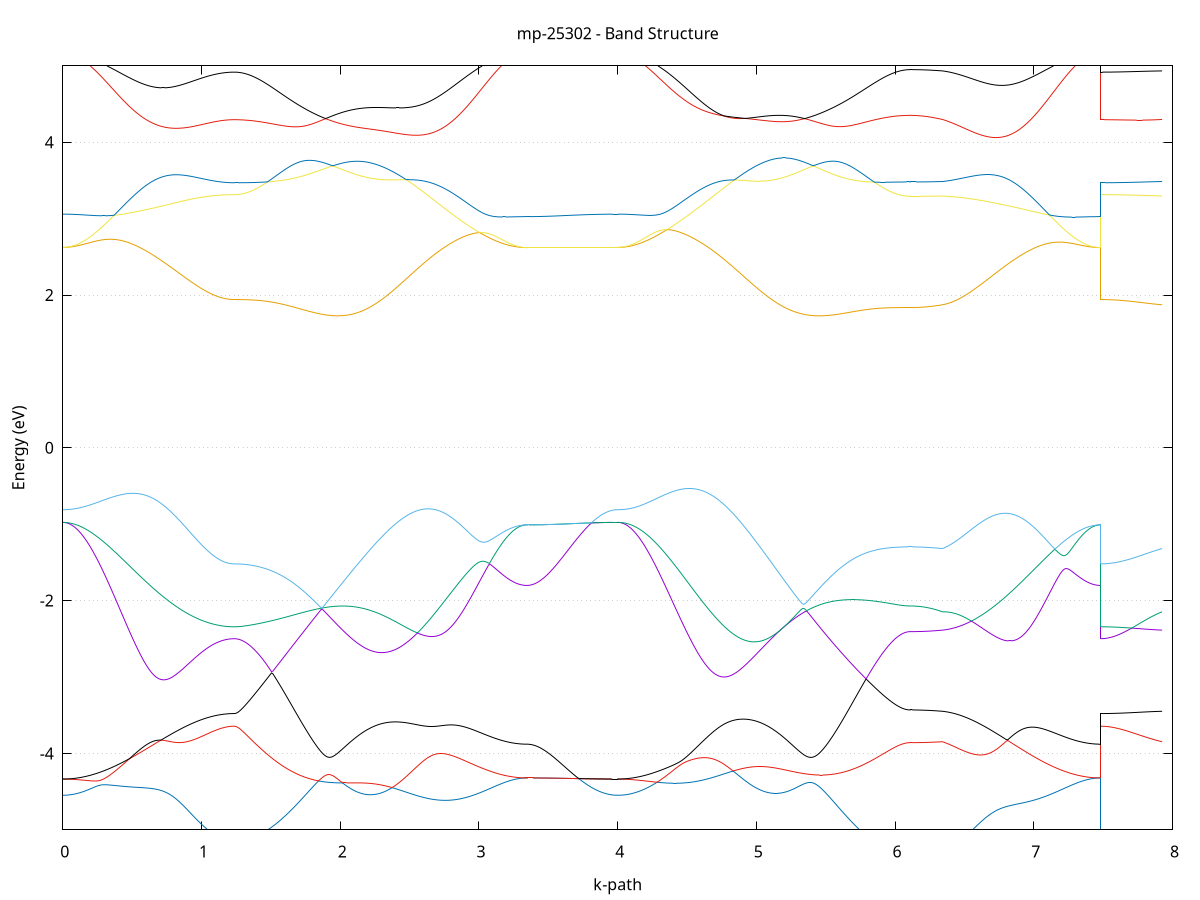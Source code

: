 set title 'mp-25302 - Band Structure'
set xlabel 'k-path'
set ylabel 'Energy (eV)'
set grid y
set yrange [-5:5]
set terminal png size 800,600
set output 'mp-25302_bands_gnuplot.png'
plot '-' using 1:2 with lines notitle, '-' using 1:2 with lines notitle, '-' using 1:2 with lines notitle, '-' using 1:2 with lines notitle, '-' using 1:2 with lines notitle, '-' using 1:2 with lines notitle, '-' using 1:2 with lines notitle, '-' using 1:2 with lines notitle, '-' using 1:2 with lines notitle, '-' using 1:2 with lines notitle, '-' using 1:2 with lines notitle, '-' using 1:2 with lines notitle, '-' using 1:2 with lines notitle, '-' using 1:2 with lines notitle, '-' using 1:2 with lines notitle, '-' using 1:2 with lines notitle, '-' using 1:2 with lines notitle, '-' using 1:2 with lines notitle, '-' using 1:2 with lines notitle, '-' using 1:2 with lines notitle, '-' using 1:2 with lines notitle, '-' using 1:2 with lines notitle, '-' using 1:2 with lines notitle, '-' using 1:2 with lines notitle, '-' using 1:2 with lines notitle, '-' using 1:2 with lines notitle, '-' using 1:2 with lines notitle, '-' using 1:2 with lines notitle, '-' using 1:2 with lines notitle, '-' using 1:2 with lines notitle, '-' using 1:2 with lines notitle, '-' using 1:2 with lines notitle, '-' using 1:2 with lines notitle, '-' using 1:2 with lines notitle, '-' using 1:2 with lines notitle, '-' using 1:2 with lines notitle, '-' using 1:2 with lines notitle, '-' using 1:2 with lines notitle, '-' using 1:2 with lines notitle, '-' using 1:2 with lines notitle, '-' using 1:2 with lines notitle, '-' using 1:2 with lines notitle, '-' using 1:2 with lines notitle, '-' using 1:2 with lines notitle, '-' using 1:2 with lines notitle, '-' using 1:2 with lines notitle, '-' using 1:2 with lines notitle, '-' using 1:2 with lines notitle, '-' using 1:2 with lines notitle, '-' using 1:2 with lines notitle, '-' using 1:2 with lines notitle, '-' using 1:2 with lines notitle, '-' using 1:2 with lines notitle, '-' using 1:2 with lines notitle, '-' using 1:2 with lines notitle, '-' using 1:2 with lines notitle, '-' using 1:2 with lines notitle, '-' using 1:2 with lines notitle, '-' using 1:2 with lines notitle, '-' using 1:2 with lines notitle, '-' using 1:2 with lines notitle, '-' using 1:2 with lines notitle, '-' using 1:2 with lines notitle, '-' using 1:2 with lines notitle
0.000000 -43.157259
0.009974 -43.157259
0.019949 -43.157259
0.029923 -43.157259
0.039897 -43.157259
0.049872 -43.157159
0.059846 -43.157159
0.069820 -43.157059
0.079795 -43.156959
0.089769 -43.156859
0.099743 -43.156759
0.109718 -43.156659
0.119692 -43.156559
0.129666 -43.156459
0.139641 -43.156259
0.149615 -43.156159
0.159589 -43.155959
0.169564 -43.155859
0.179538 -43.155659
0.189512 -43.155459
0.199487 -43.155259
0.209461 -43.155059
0.219435 -43.154859
0.229410 -43.154559
0.239384 -43.154359
0.249358 -43.154159
0.259333 -43.153859
0.269307 -43.153659
0.279281 -43.153359
0.289256 -43.153059
0.299230 -43.152759
0.309204 -43.152459
0.319179 -43.152159
0.329153 -43.151859
0.339127 -43.151559
0.349102 -43.151259
0.359076 -43.150959
0.369050 -43.150559
0.379025 -43.150259
0.388999 -43.149959
0.398973 -43.149559
0.408947 -43.149259
0.418922 -43.148859
0.428896 -43.148459
0.438870 -43.148159
0.448845 -43.147759
0.458819 -43.147359
0.468793 -43.146959
0.478768 -43.146559
0.488742 -43.146159
0.498716 -43.145859
0.508691 -43.145459
0.518665 -43.145059
0.528639 -43.144559
0.538614 -43.144159
0.548588 -43.143759
0.558562 -43.143359
0.568537 -43.142959
0.578511 -43.142559
0.588485 -43.142159
0.598460 -43.141759
0.608434 -43.141359
0.618408 -43.140859
0.628383 -43.140459
0.638357 -43.140059
0.648331 -43.139659
0.658306 -43.139259
0.668280 -43.138859
0.678254 -43.138459
0.688229 -43.138059
0.698203 -43.137559
0.708177 -43.137159
0.718152 -43.136759
0.728126 -43.136359
0.738100 -43.135959
0.748075 -43.135559
0.758049 -43.135159
0.768023 -43.134859
0.777998 -43.134459
0.787972 -43.134059
0.797946 -43.133659
0.807921 -43.133359
0.817895 -43.132959
0.827869 -43.132559
0.837844 -43.132259
0.847818 -43.131859
0.857792 -43.131559
0.867767 -43.131159
0.877741 -43.130859
0.887715 -43.130559
0.897690 -43.130259
0.907664 -43.129959
0.917638 -43.129659
0.927613 -43.129359
0.937587 -43.129059
0.947561 -43.128759
0.957536 -43.128459
0.967510 -43.128259
0.977484 -43.127959
0.987459 -43.127659
0.997433 -43.127459
1.007407 -43.127259
1.017382 -43.126959
1.027356 -43.126759
1.037330 -43.126559
1.047305 -43.126359
1.057279 -43.126159
1.067253 -43.126059
1.077228 -43.125859
1.087202 -43.125659
1.097176 -43.125559
1.107151 -43.125359
1.117125 -43.125259
1.127099 -43.125159
1.137074 -43.125059
1.147048 -43.124959
1.157022 -43.124859
1.166996 -43.124759
1.176971 -43.124659
1.186945 -43.124659
1.196919 -43.124559
1.206894 -43.124559
1.216868 -43.124559
1.226842 -43.124559
1.236817 -43.124559
1.236817 -43.124559
1.246736 -43.124559
1.256654 -43.124559
1.266573 -43.124459
1.276492 -43.124459
1.286411 -43.124459
1.296330 -43.124459
1.306249 -43.124459
1.316167 -43.124359
1.326086 -43.124359
1.336005 -43.124359
1.345924 -43.124359
1.355843 -43.124259
1.365762 -43.124259
1.375680 -43.124159
1.385599 -43.124159
1.395518 -43.124059
1.405437 -43.124059
1.415356 -43.123959
1.425274 -43.123859
1.435193 -43.123859
1.445112 -43.123759
1.455031 -43.123659
1.464950 -43.123659
1.474869 -43.123559
1.484787 -43.123459
1.494706 -43.123359
1.504625 -43.123359
1.514544 -43.123259
1.524463 -43.123159
1.534382 -43.123059
1.544300 -43.122959
1.554219 -43.122859
1.564138 -43.122759
1.574057 -43.122659
1.583976 -43.122659
1.593895 -43.122559
1.603813 -43.122459
1.613732 -43.122359
1.623651 -43.122259
1.633570 -43.122159
1.643489 -43.122059
1.653407 -43.121959
1.663326 -43.121859
1.673245 -43.121759
1.683164 -43.121759
1.693083 -43.121659
1.703002 -43.121559
1.712920 -43.121459
1.722839 -43.121359
1.732758 -43.121259
1.742677 -43.121259
1.752596 -43.121159
1.762515 -43.121059
1.772433 -43.120959
1.782352 -43.120959
1.792271 -43.120859
1.802190 -43.120759
1.812109 -43.120759
1.822028 -43.120659
1.831946 -43.120659
1.841865 -43.120559
1.851784 -43.120559
1.861703 -43.120459
1.871622 -43.120459
1.881540 -43.120459
1.891459 -43.120359
1.901378 -43.120359
1.911297 -43.120359
1.921216 -43.120359
1.931135 -43.120359
1.941053 -43.120359
1.950972 -43.120359
1.960891 -43.120359
1.970810 -43.120359
1.980729 -43.120359
1.990648 -43.120459
2.000566 -43.120459
2.010485 -43.120459
2.020404 -43.120559
2.030323 -43.120559
2.030323 -43.120559
2.040285 -43.120659
2.050247 -43.120659
2.060209 -43.120759
2.070171 -43.120859
2.080133 -43.120959
2.090095 -43.121059
2.100057 -43.121159
2.110019 -43.121259
2.119981 -43.121359
2.129943 -43.121459
2.139905 -43.121659
2.149867 -43.121759
2.159829 -43.121859
2.169792 -43.122059
2.179754 -43.122159
2.189716 -43.122359
2.199678 -43.122559
2.209640 -43.122659
2.219602 -43.122859
2.229564 -43.123059
2.239526 -43.123259
2.249488 -43.123459
2.259450 -43.123759
2.269412 -43.123959
2.279374 -43.124159
2.289336 -43.124459
2.299298 -43.124659
2.309260 -43.124959
2.319222 -43.125159
2.329184 -43.125459
2.339146 -43.125759
2.349108 -43.126059
2.359070 -43.126359
2.369033 -43.126659
2.378995 -43.126959
2.388957 -43.127259
2.398919 -43.127559
2.408881 -43.127859
2.418843 -43.128159
2.428805 -43.128559
2.438767 -43.128859
2.448729 -43.129259
2.458691 -43.129559
2.468653 -43.129959
2.478615 -43.130259
2.488577 -43.130659
2.498539 -43.131059
2.508501 -43.131359
2.518463 -43.131759
2.528425 -43.132159
2.538387 -43.132559
2.548349 -43.132959
2.558312 -43.133359
2.568274 -43.133759
2.578236 -43.134159
2.588198 -43.134559
2.598160 -43.135059
2.608122 -43.135459
2.618084 -43.135859
2.628046 -43.136259
2.638008 -43.136659
2.647970 -43.137159
2.657932 -43.137559
2.667894 -43.137959
2.677856 -43.138359
2.687818 -43.138859
2.697780 -43.139259
2.707742 -43.139659
2.717704 -43.140159
2.727666 -43.140559
2.737628 -43.140959
2.747590 -43.141359
2.757553 -43.141859
2.767515 -43.142259
2.777477 -43.142659
2.787439 -43.143159
2.797401 -43.143559
2.807363 -43.143959
2.817325 -43.144359
2.827287 -43.144759
2.837249 -43.145159
2.847211 -43.145659
2.857173 -43.146059
2.867135 -43.146459
2.877097 -43.146859
2.887059 -43.147259
2.897021 -43.147659
2.906983 -43.147959
2.916945 -43.148359
2.926907 -43.148759
2.936869 -43.149159
2.946831 -43.149459
2.956794 -43.149859
2.966756 -43.150259
2.976718 -43.150559
2.986680 -43.150859
2.996642 -43.151259
3.006604 -43.151559
3.016566 -43.151859
3.026528 -43.152159
3.036490 -43.152459
3.046452 -43.152759
3.056414 -43.153059
3.066376 -43.153359
3.076338 -43.153659
3.086300 -43.153959
3.096262 -43.154159
3.106224 -43.154459
3.116186 -43.154659
3.126148 -43.154859
3.136110 -43.155159
3.146073 -43.155359
3.156035 -43.155559
3.165997 -43.155759
3.175959 -43.155859
3.185921 -43.156059
3.195883 -43.156259
3.205845 -43.156359
3.215807 -43.156559
3.225769 -43.156659
3.235731 -43.156759
3.245693 -43.156959
3.255655 -43.157059
3.265617 -43.157059
3.275579 -43.157159
3.285541 -43.157259
3.295503 -43.157359
3.305465 -43.157359
3.315427 -43.157459
3.325389 -43.157459
3.335351 -43.157459
3.345314 -43.157459
3.345314 -43.157459
3.355251 -43.157459
3.365188 -43.157459
3.375126 -43.157459
3.385063 -43.157459
3.395001 -43.157459
3.404938 -43.157459
3.414876 -43.157459
3.424813 -43.157459
3.434751 -43.157459
3.444688 -43.157459
3.454625 -43.157459
3.464563 -43.157459
3.474500 -43.157459
3.484438 -43.157459
3.494375 -43.157459
3.504313 -43.157459
3.514250 -43.157459
3.524188 -43.157459
3.534125 -43.157459
3.544062 -43.157459
3.554000 -43.157459
3.563937 -43.157459
3.573875 -43.157459
3.583812 -43.157359
3.593750 -43.157359
3.603687 -43.157459
3.613624 -43.157459
3.623562 -43.157459
3.633499 -43.157459
3.643437 -43.157459
3.653374 -43.157459
3.663312 -43.157359
3.673249 -43.157359
3.683187 -43.157359
3.693124 -43.157359
3.703061 -43.157359
3.712999 -43.157359
3.722936 -43.157359
3.732874 -43.157359
3.742811 -43.157359
3.752749 -43.157359
3.762686 -43.157359
3.772624 -43.157359
3.782561 -43.157359
3.792498 -43.157359
3.802436 -43.157359
3.812373 -43.157359
3.822311 -43.157359
3.832248 -43.157359
3.842186 -43.157359
3.852123 -43.157359
3.862061 -43.157359
3.871998 -43.157359
3.881935 -43.157359
3.891873 -43.157359
3.901810 -43.157359
3.911748 -43.157359
3.921685 -43.157359
3.931623 -43.157359
3.941560 -43.157259
3.951498 -43.157259
3.961435 -43.157259
3.971372 -43.157259
3.981310 -43.157259
3.991247 -43.157259
4.001185 -43.157259
4.001185 -43.157259
4.011123 -43.157259
4.021061 -43.157259
4.031000 -43.157259
4.040938 -43.157259
4.050877 -43.157159
4.060815 -43.157059
4.070753 -43.157059
4.080692 -43.156959
4.090630 -43.156859
4.100568 -43.156759
4.110507 -43.156659
4.120445 -43.156559
4.130383 -43.156459
4.140322 -43.156259
4.150260 -43.156159
4.160199 -43.155959
4.170137 -43.155759
4.180075 -43.155559
4.190014 -43.155359
4.199952 -43.155159
4.209890 -43.154959
4.219829 -43.154759
4.229767 -43.154559
4.239706 -43.154259
4.249644 -43.154059
4.259582 -43.153759
4.269521 -43.153559
4.279459 -43.153259
4.289397 -43.152959
4.299336 -43.152659
4.309274 -43.152359
4.319212 -43.152059
4.329151 -43.151759
4.339089 -43.151459
4.349028 -43.151059
4.358966 -43.150759
4.368904 -43.150459
4.378843 -43.150059
4.388781 -43.149759
4.398719 -43.149359
4.408658 -43.148959
4.418596 -43.148659
4.428534 -43.148259
4.438473 -43.147859
4.448411 -43.147459
4.458350 -43.147159
4.468288 -43.146759
4.478226 -43.146359
4.488165 -43.145959
4.498103 -43.145559
4.508041 -43.145159
4.517980 -43.144759
4.527918 -43.144259
4.537856 -43.143859
4.547795 -43.143459
4.557733 -43.143059
4.567672 -43.142659
4.577610 -43.142159
4.587548 -43.141759
4.597487 -43.141359
4.607425 -43.140959
4.617363 -43.140459
4.627302 -43.140059
4.637240 -43.139659
4.647178 -43.139159
4.657117 -43.138759
4.667055 -43.138359
4.676994 -43.137959
4.686932 -43.137459
4.696870 -43.137059
4.706809 -43.136659
4.716747 -43.136259
4.726685 -43.135859
4.736624 -43.135359
4.746562 -43.134959
4.756501 -43.134559
4.766439 -43.134159
4.776377 -43.133759
4.786316 -43.133359
4.796254 -43.132959
4.806192 -43.132559
4.816131 -43.132159
4.826069 -43.131859
4.836007 -43.131459
4.845946 -43.131059
4.855884 -43.130659
4.865823 -43.130359
4.875761 -43.129959
4.885699 -43.129559
4.895638 -43.129259
4.905576 -43.128959
4.915514 -43.128559
4.925453 -43.128259
4.935391 -43.127859
4.945329 -43.127559
4.955268 -43.127259
4.965206 -43.126959
4.975145 -43.126659
4.985083 -43.126359
4.995021 -43.126059
5.004960 -43.125759
5.014898 -43.125559
5.024836 -43.125259
5.034775 -43.124959
5.044713 -43.124759
5.054651 -43.124459
5.064590 -43.124259
5.074528 -43.123959
5.084467 -43.123759
5.094405 -43.123559
5.104343 -43.123359
5.114282 -43.123159
5.124220 -43.122959
5.134158 -43.122759
5.144097 -43.122559
5.154035 -43.122359
5.163973 -43.122259
5.173912 -43.122059
5.183850 -43.121959
5.193789 -43.121759
5.203727 -43.121659
5.213665 -43.121559
5.223604 -43.121359
5.233542 -43.121259
5.243480 -43.121159
5.253419 -43.121059
5.263357 -43.120959
5.273295 -43.120859
5.283234 -43.120759
5.293172 -43.120759
5.303111 -43.120659
5.313049 -43.120559
5.322987 -43.120559
5.332926 -43.120459
5.342864 -43.120459
5.352802 -43.120459
5.362741 -43.120359
5.372679 -43.120359
5.382618 -43.120359
5.392556 -43.120359
5.402494 -43.120359
5.412433 -43.120359
5.422371 -43.120359
5.432309 -43.120359
5.442248 -43.120359
5.452186 -43.120359
5.452186 -43.120359
5.462148 -43.120459
5.472110 -43.120459
5.482072 -43.120459
5.492034 -43.120559
5.501996 -43.120559
5.511958 -43.120559
5.521920 -43.120659
5.531883 -43.120659
5.541845 -43.120759
5.551807 -43.120859
5.561769 -43.120859
5.571731 -43.120959
5.581693 -43.121059
5.591655 -43.121159
5.601617 -43.121159
5.611579 -43.121259
5.621541 -43.121359
5.631503 -43.121459
5.641465 -43.121559
5.651427 -43.121659
5.661389 -43.121659
5.671351 -43.121759
5.681313 -43.121859
5.691275 -43.121959
5.701237 -43.122059
5.711199 -43.122159
5.721161 -43.122259
5.731124 -43.122359
5.741086 -43.122459
5.751048 -43.122559
5.761010 -43.122659
5.770972 -43.122659
5.780934 -43.122759
5.790896 -43.122859
5.800858 -43.122959
5.810820 -43.123059
5.820782 -43.123159
5.830744 -43.123259
5.840706 -43.123259
5.850668 -43.123359
5.860630 -43.123459
5.870592 -43.123559
5.880554 -43.123659
5.890516 -43.123659
5.900478 -43.123759
5.910440 -43.123859
5.920403 -43.123859
5.930365 -43.123959
5.940327 -43.124059
5.950289 -43.124059
5.960251 -43.124159
5.970213 -43.124159
5.980175 -43.124259
5.990137 -43.124259
6.000099 -43.124259
6.010061 -43.124359
6.020023 -43.124359
6.029985 -43.124359
6.039947 -43.124459
6.049909 -43.124459
6.059871 -43.124459
6.069833 -43.124459
6.079795 -43.124459
6.089757 -43.124559
6.099719 -43.124559
6.109681 -43.124559
6.109681 -43.124559
6.119361 -43.124559
6.129040 -43.124559
6.138719 -43.124559
6.148398 -43.124559
6.158077 -43.124559
6.167756 -43.124559
6.177435 -43.124559
6.187114 -43.124559
6.196793 -43.124559
6.206473 -43.124559
6.216152 -43.124559
6.225831 -43.124659
6.235510 -43.124659
6.245189 -43.124659
6.254868 -43.124659
6.264547 -43.124659
6.274226 -43.124759
6.283905 -43.124759
6.293585 -43.124759
6.303264 -43.124759
6.312943 -43.124759
6.322622 -43.124859
6.332301 -43.124859
6.341980 -43.124859
6.341980 -43.124859
6.351970 -43.124959
6.361959 -43.125059
6.371949 -43.125159
6.381938 -43.125359
6.391928 -43.125459
6.401918 -43.125559
6.411907 -43.125759
6.421897 -43.125959
6.431887 -43.126059
6.441876 -43.126259
6.451866 -43.126459
6.461855 -43.126659
6.471845 -43.126859
6.481835 -43.127059
6.491824 -43.127359
6.501814 -43.127559
6.511803 -43.127859
6.521793 -43.128059
6.531783 -43.128359
6.541772 -43.128659
6.551762 -43.128859
6.561751 -43.129159
6.571741 -43.129459
6.581731 -43.129759
6.591720 -43.130159
6.601710 -43.130459
6.611699 -43.130759
6.621689 -43.131059
6.631679 -43.131459
6.641668 -43.131759
6.651658 -43.132159
6.661648 -43.132459
6.671637 -43.132859
6.681627 -43.133259
6.691616 -43.133559
6.701606 -43.133959
6.711596 -43.134359
6.721585 -43.134759
6.731575 -43.135159
6.741564 -43.135559
6.751554 -43.135959
6.761544 -43.136359
6.771533 -43.136759
6.781523 -43.137159
6.791512 -43.137559
6.801502 -43.138059
6.811492 -43.138459
6.821481 -43.138859
6.831471 -43.139259
6.841460 -43.139659
6.851450 -43.140159
6.861440 -43.140559
6.871429 -43.140959
6.881419 -43.141359
6.891409 -43.141859
6.901398 -43.142259
6.911388 -43.142659
6.921377 -43.143059
6.931367 -43.143559
6.941357 -43.143959
6.951346 -43.144359
6.961336 -43.144759
6.971325 -43.145159
6.981315 -43.145559
6.991305 -43.145959
7.001294 -43.146359
7.011284 -43.146759
7.021273 -43.147159
7.031263 -43.147559
7.041253 -43.147959
7.051242 -43.148359
7.061232 -43.148759
7.071221 -43.149059
7.081211 -43.149459
7.091201 -43.149859
7.101190 -43.150159
7.111180 -43.150559
7.121170 -43.150859
7.131159 -43.151159
7.141149 -43.151559
7.151138 -43.151859
7.161128 -43.152159
7.171118 -43.152459
7.181107 -43.152759
7.191097 -43.153059
7.201086 -43.153359
7.211076 -43.153659
7.221066 -43.153859
7.231055 -43.154159
7.241045 -43.154359
7.251034 -43.154659
7.261024 -43.154859
7.271014 -43.155059
7.281003 -43.155259
7.290993 -43.155559
7.300982 -43.155659
7.310972 -43.155859
7.320962 -43.156059
7.330951 -43.156259
7.340941 -43.156359
7.350931 -43.156559
7.360920 -43.156659
7.370910 -43.156759
7.380899 -43.156959
7.390889 -43.157059
7.400879 -43.157059
7.410868 -43.157159
7.420858 -43.157259
7.430847 -43.157359
7.440837 -43.157359
7.450827 -43.157459
7.460816 -43.157459
7.470806 -43.157459
7.480795 -43.157459
7.480795 -43.124559
7.490667 -43.124559
7.500540 -43.124559
7.510412 -43.124559
7.520284 -43.124559
7.530156 -43.124559
7.540028 -43.124559
7.549900 -43.124559
7.559772 -43.124559
7.569644 -43.124559
7.579516 -43.124559
7.589388 -43.124559
7.599260 -43.124559
7.609132 -43.124559
7.619004 -43.124559
7.628876 -43.124559
7.638748 -43.124559
7.648620 -43.124559
7.658493 -43.124559
7.668365 -43.124559
7.678237 -43.124559
7.688109 -43.124559
7.697981 -43.124659
7.707853 -43.124659
7.717725 -43.124659
7.727597 -43.124659
7.737469 -43.124659
7.747341 -43.124659
7.757213 -43.124659
7.767085 -43.124659
7.776957 -43.124659
7.786829 -43.124659
7.796701 -43.124659
7.806573 -43.124759
7.816446 -43.124759
7.826318 -43.124759
7.836190 -43.124759
7.846062 -43.124759
7.855934 -43.124759
7.865806 -43.124759
7.875678 -43.124859
7.885550 -43.124859
7.895422 -43.124859
7.905294 -43.124859
7.915166 -43.124859
7.925038 -43.124859
e
0.000000 -42.313059
0.009974 -42.313059
0.019949 -42.313159
0.029923 -42.313359
0.039897 -42.313559
0.049872 -42.313859
0.059846 -42.314259
0.069820 -42.314659
0.079795 -42.315159
0.089769 -42.315659
0.099743 -42.316359
0.109718 -42.316959
0.119692 -42.317759
0.129666 -42.318559
0.139641 -42.319459
0.149615 -42.320359
0.159589 -42.321359
0.169564 -42.322359
0.179538 -42.323559
0.189512 -42.324659
0.199487 -42.325859
0.209461 -42.327159
0.219435 -42.328559
0.229410 -42.329859
0.239384 -42.331359
0.249358 -42.332859
0.259333 -42.334359
0.269307 -42.335959
0.279281 -42.337659
0.289256 -42.339359
0.299230 -42.341159
0.309204 -42.342959
0.319179 -42.344759
0.329153 -42.346659
0.339127 -42.348559
0.349102 -42.350559
0.359076 -42.352559
0.369050 -42.354659
0.379025 -42.356759
0.388999 -42.358859
0.398973 -42.360959
0.408947 -42.363159
0.418922 -42.365459
0.428896 -42.367659
0.438870 -42.369959
0.448845 -42.372259
0.458819 -42.374659
0.468793 -42.376959
0.478768 -42.379359
0.488742 -42.381759
0.498716 -42.384259
0.508691 -42.386659
0.518665 -42.389159
0.528639 -42.391659
0.538614 -42.394159
0.548588 -42.396659
0.558562 -42.399159
0.568537 -42.401659
0.578511 -42.404259
0.588485 -42.406759
0.598460 -42.409259
0.608434 -42.411859
0.618408 -42.414359
0.628383 -42.416959
0.638357 -42.419459
0.648331 -42.421959
0.658306 -42.424559
0.668280 -42.427059
0.678254 -42.429559
0.688229 -42.432059
0.698203 -42.434559
0.708177 -42.437059
0.718152 -42.439459
0.728126 -42.441959
0.738100 -42.444359
0.748075 -42.446759
0.758049 -42.449159
0.768023 -42.451559
0.777998 -42.453859
0.787972 -42.456159
0.797946 -42.458459
0.807921 -42.460659
0.817895 -42.462959
0.827869 -42.465159
0.837844 -42.467259
0.847818 -42.469359
0.857792 -42.471459
0.867767 -42.473559
0.877741 -42.475559
0.887715 -42.477459
0.897690 -42.479459
0.907664 -42.481359
0.917638 -42.483159
0.927613 -42.484959
0.937587 -42.486759
0.947561 -42.488459
0.957536 -42.490059
0.967510 -42.491659
0.977484 -42.493259
0.987459 -42.494759
0.997433 -42.496259
1.007407 -42.497659
1.017382 -42.498959
1.027356 -42.500259
1.037330 -42.501559
1.047305 -42.502659
1.057279 -42.503859
1.067253 -42.504959
1.077228 -42.505959
1.087202 -42.506859
1.097176 -42.507759
1.107151 -42.508559
1.117125 -42.509359
1.127099 -42.510059
1.137074 -42.510759
1.147048 -42.511359
1.157022 -42.511859
1.166996 -42.512359
1.176971 -42.512759
1.186945 -42.513159
1.196919 -42.513359
1.206894 -42.513659
1.216868 -42.513759
1.226842 -42.513859
1.236817 -42.513859
1.236817 -42.513859
1.246736 -42.513859
1.256654 -42.513859
1.266573 -42.513759
1.276492 -42.513659
1.286411 -42.513559
1.296330 -42.513359
1.306249 -42.513159
1.316167 -42.512959
1.326086 -42.512759
1.336005 -42.512459
1.345924 -42.512159
1.355843 -42.511759
1.365762 -42.511459
1.375680 -42.511059
1.385599 -42.510659
1.395518 -42.510159
1.405437 -42.509659
1.415356 -42.509159
1.425274 -42.508659
1.435193 -42.508059
1.445112 -42.507459
1.455031 -42.506859
1.464950 -42.506259
1.474869 -42.505559
1.484787 -42.504859
1.494706 -42.504159
1.504625 -42.503459
1.514544 -42.502659
1.524463 -42.501859
1.534382 -42.501059
1.544300 -42.500159
1.554219 -42.499359
1.564138 -42.498459
1.574057 -42.497459
1.583976 -42.496559
1.593895 -42.495559
1.603813 -42.494559
1.613732 -42.493559
1.623651 -42.492559
1.633570 -42.491459
1.643489 -42.490459
1.653407 -42.489359
1.663326 -42.488259
1.673245 -42.487059
1.683164 -42.485959
1.693083 -42.484759
1.703002 -42.483559
1.712920 -42.482359
1.722839 -42.481159
1.732758 -42.479859
1.742677 -42.478559
1.752596 -42.477359
1.762515 -42.476059
1.772433 -42.474759
1.782352 -42.473359
1.792271 -42.472059
1.802190 -42.470659
1.812109 -42.469259
1.822028 -42.467959
1.831946 -42.466559
1.841865 -42.465159
1.851784 -42.463659
1.861703 -42.462259
1.871622 -42.460859
1.881540 -42.459359
1.891459 -42.457859
1.901378 -42.456459
1.911297 -42.454959
1.921216 -42.453459
1.931135 -42.451959
1.941053 -42.450859
1.950972 -42.452359
1.960891 -42.453859
1.970810 -42.455259
1.980729 -42.456659
1.990648 -42.457959
2.000566 -42.459259
2.010485 -42.460559
2.020404 -42.461759
2.030323 -42.462959
2.030323 -42.462959
2.040285 -42.464059
2.050247 -42.465159
2.060209 -42.466159
2.070171 -42.467159
2.080133 -42.468159
2.090095 -42.468959
2.100057 -42.469859
2.110019 -42.470659
2.119981 -42.471359
2.129943 -42.472059
2.139905 -42.472659
2.149867 -42.473259
2.159829 -42.473759
2.169792 -42.474159
2.179754 -42.474559
2.189716 -42.474959
2.199678 -42.475159
2.209640 -42.475359
2.219602 -42.475559
2.229564 -42.475659
2.239526 -42.475659
2.249488 -42.475659
2.259450 -42.475559
2.269412 -42.475459
2.279374 -42.475259
2.289336 -42.474959
2.299298 -42.474659
2.309260 -42.474259
2.319222 -42.473759
2.329184 -42.473259
2.339146 -42.472759
2.349108 -42.472059
2.359070 -42.471359
2.369033 -42.470659
2.378995 -42.469859
2.388957 -42.468959
2.398919 -42.468059
2.408881 -42.467059
2.418843 -42.465959
2.428805 -42.464959
2.438767 -42.463759
2.448729 -42.462559
2.458691 -42.461259
2.468653 -42.459959
2.478615 -42.458559
2.488577 -42.457159
2.498539 -42.455659
2.508501 -42.454159
2.518463 -42.452659
2.528425 -42.451059
2.538387 -42.449359
2.548349 -42.447659
2.558312 -42.445859
2.568274 -42.444159
2.578236 -42.442259
2.588198 -42.440459
2.598160 -42.438559
2.608122 -42.436559
2.618084 -42.434659
2.628046 -42.432659
2.638008 -42.430559
2.647970 -42.428559
2.657932 -42.426459
2.667894 -42.424259
2.677856 -42.422159
2.687818 -42.419959
2.697780 -42.417759
2.707742 -42.415559
2.717704 -42.413359
2.727666 -42.411059
2.737628 -42.408859
2.747590 -42.406559
2.757553 -42.404259
2.767515 -42.401959
2.777477 -42.399659
2.787439 -42.397359
2.797401 -42.395059
2.807363 -42.392659
2.817325 -42.390359
2.827287 -42.388059
2.837249 -42.385759
2.847211 -42.383459
2.857173 -42.381159
2.867135 -42.378859
2.877097 -42.376659
2.887059 -42.374359
2.897021 -42.372159
2.906983 -42.369859
2.916945 -42.367659
2.926907 -42.365459
2.936869 -42.363359
2.946831 -42.361159
2.956794 -42.359059
2.966756 -42.356959
2.976718 -42.354959
2.986680 -42.352959
2.996642 -42.350959
3.006604 -42.348959
3.016566 -42.347059
3.026528 -42.345159
3.036490 -42.343359
3.046452 -42.341559
3.056414 -42.339759
3.066376 -42.338059
3.076338 -42.336459
3.086300 -42.334859
3.096262 -42.333259
3.106224 -42.331759
3.116186 -42.330259
3.126148 -42.328859
3.136110 -42.327459
3.146073 -42.326159
3.156035 -42.324959
3.165997 -42.323759
3.175959 -42.322659
3.185921 -42.321559
3.195883 -42.320559
3.205845 -42.319559
3.215807 -42.318659
3.225769 -42.317859
3.235731 -42.317059
3.245693 -42.316359
3.255655 -42.315759
3.265617 -42.315159
3.275579 -42.314659
3.285541 -42.314259
3.295503 -42.313959
3.305465 -42.313559
3.315427 -42.313359
3.325389 -42.313159
3.335351 -42.313059
3.345314 -42.313059
3.345314 -42.313059
3.355251 -42.313059
3.365188 -42.313059
3.375126 -42.313059
3.385063 -42.313059
3.395001 -42.313059
3.404938 -42.313059
3.414876 -42.313059
3.424813 -42.313059
3.434751 -42.313059
3.444688 -42.313059
3.454625 -42.313059
3.464563 -42.313059
3.474500 -42.313059
3.484438 -42.313059
3.494375 -42.313059
3.504313 -42.313059
3.514250 -42.313059
3.524188 -42.313059
3.534125 -42.313059
3.544062 -42.313059
3.554000 -42.313059
3.563937 -42.313059
3.573875 -42.313059
3.583812 -42.313059
3.593750 -42.313059
3.603687 -42.313059
3.613624 -42.313059
3.623562 -42.313059
3.633499 -42.313059
3.643437 -42.313059
3.653374 -42.313059
3.663312 -42.313059
3.673249 -42.313059
3.683187 -42.313059
3.693124 -42.313059
3.703061 -42.313059
3.712999 -42.313059
3.722936 -42.313059
3.732874 -42.313059
3.742811 -42.313059
3.752749 -42.313059
3.762686 -42.313059
3.772624 -42.313059
3.782561 -42.313059
3.792498 -42.313059
3.802436 -42.313059
3.812373 -42.313059
3.822311 -42.313059
3.832248 -42.313059
3.842186 -42.313059
3.852123 -42.313059
3.862061 -42.313059
3.871998 -42.313059
3.881935 -42.313059
3.891873 -42.313059
3.901810 -42.313059
3.911748 -42.313059
3.921685 -42.313059
3.931623 -42.313059
3.941560 -42.313059
3.951498 -42.313059
3.961435 -42.313059
3.971372 -42.313059
3.981310 -42.313059
3.991247 -42.313059
4.001185 -42.313059
4.001185 -42.313059
4.011123 -42.313059
4.021061 -42.313159
4.031000 -42.313359
4.040938 -42.313559
4.050877 -42.313859
4.060815 -42.314259
4.070753 -42.314659
4.080692 -42.315159
4.090630 -42.315759
4.100568 -42.316359
4.110507 -42.317059
4.120445 -42.317859
4.130383 -42.318659
4.140322 -42.319559
4.150260 -42.320459
4.160199 -42.321559
4.170137 -42.322559
4.180075 -42.323759
4.190014 -42.324859
4.199952 -42.326159
4.209890 -42.327459
4.219829 -42.328759
4.229767 -42.330159
4.239706 -42.331659
4.249644 -42.333159
4.259582 -42.334659
4.269521 -42.336359
4.279459 -42.337959
4.289397 -42.339659
4.299336 -42.341459
4.309274 -42.343159
4.319212 -42.345059
4.329151 -42.346859
4.339089 -42.348759
4.349028 -42.350759
4.358966 -42.352759
4.368904 -42.354759
4.378843 -42.356759
4.388781 -42.358859
4.398719 -42.360959
4.408658 -42.363059
4.418596 -42.365259
4.428534 -42.367459
4.438473 -42.369659
4.448411 -42.371859
4.458350 -42.374059
4.468288 -42.376359
4.478226 -42.378559
4.488165 -42.380859
4.498103 -42.383159
4.508041 -42.385459
4.517980 -42.387759
4.527918 -42.390059
4.537856 -42.392359
4.547795 -42.394659
4.557733 -42.396959
4.567672 -42.399259
4.577610 -42.401559
4.587548 -42.403859
4.597487 -42.406159
4.607425 -42.408459
4.617363 -42.410659
4.627302 -42.412959
4.637240 -42.415159
4.647178 -42.417359
4.657117 -42.419559
4.667055 -42.421759
4.676994 -42.423859
4.686932 -42.426059
4.696870 -42.428159
4.706809 -42.430159
4.716747 -42.432259
4.726685 -42.434259
4.736624 -42.436259
4.746562 -42.438159
4.756501 -42.440059
4.766439 -42.441959
4.776377 -42.443759
4.786316 -42.445559
4.796254 -42.447359
4.806192 -42.449059
4.816131 -42.450759
4.826069 -42.452359
4.836007 -42.453859
4.845946 -42.455459
4.855884 -42.456959
4.865823 -42.458359
4.875761 -42.459659
4.885699 -42.461059
4.895638 -42.462259
4.905576 -42.463559
4.915514 -42.464659
4.925453 -42.465759
4.935391 -42.466859
4.945329 -42.467859
4.955268 -42.468759
4.965206 -42.469659
4.975145 -42.470459
4.985083 -42.471259
4.995021 -42.471959
5.004960 -42.472559
5.014898 -42.473159
5.024836 -42.473759
5.034775 -42.474159
5.044713 -42.474559
5.054651 -42.474959
5.064590 -42.475159
5.074528 -42.475459
5.084467 -42.475559
5.094405 -42.475659
5.104343 -42.475759
5.114282 -42.475659
5.124220 -42.475659
5.134158 -42.475459
5.144097 -42.475259
5.154035 -42.475059
5.163973 -42.474659
5.173912 -42.474359
5.183850 -42.473859
5.193789 -42.473359
5.203727 -42.472859
5.213665 -42.472259
5.223604 -42.471559
5.233542 -42.470859
5.243480 -42.470059
5.253419 -42.469259
5.263357 -42.468359
5.273295 -42.467459
5.283234 -42.466459
5.293172 -42.465459
5.303111 -42.464459
5.313049 -42.463259
5.322987 -42.462159
5.332926 -42.460959
5.342864 -42.459659
5.352802 -42.458359
5.362741 -42.457059
5.372679 -42.455659
5.382618 -42.454259
5.392556 -42.452859
5.402494 -42.451359
5.412433 -42.451559
5.422371 -42.453059
5.432309 -42.454559
5.442248 -42.456059
5.452186 -42.457459
5.452186 -42.457459
5.462148 -42.458959
5.472110 -42.460459
5.482072 -42.461859
5.492034 -42.463359
5.501996 -42.464759
5.511958 -42.466159
5.521920 -42.467559
5.531883 -42.468959
5.541845 -42.470359
5.551807 -42.471759
5.561769 -42.473059
5.571731 -42.474459
5.581693 -42.475759
5.591655 -42.477059
5.601617 -42.478359
5.611579 -42.479659
5.621541 -42.480859
5.631503 -42.482159
5.641465 -42.483359
5.651427 -42.484559
5.661389 -42.485759
5.671351 -42.486859
5.681313 -42.488059
5.691275 -42.489159
5.701237 -42.490259
5.711199 -42.491359
5.721161 -42.492359
5.731124 -42.493459
5.741086 -42.494459
5.751048 -42.495459
5.761010 -42.496459
5.770972 -42.497359
5.780934 -42.498259
5.790896 -42.499159
5.800858 -42.500059
5.810820 -42.500959
5.820782 -42.501759
5.830744 -42.502559
5.840706 -42.503359
5.850668 -42.504059
5.860630 -42.504759
5.870592 -42.505459
5.880554 -42.506159
5.890516 -42.506859
5.900478 -42.507459
5.910440 -42.508059
5.920403 -42.508559
5.930365 -42.509159
5.940327 -42.509659
5.950289 -42.510159
5.960251 -42.510559
5.970213 -42.510959
5.980175 -42.511359
5.990137 -42.511759
6.000099 -42.512059
6.010061 -42.512359
6.020023 -42.512659
6.029985 -42.512959
6.039947 -42.513159
6.049909 -42.513359
6.059871 -42.513459
6.069833 -42.513659
6.079795 -42.513759
6.089757 -42.513859
6.099719 -42.513859
6.109681 -42.513859
6.109681 -42.513859
6.119361 -42.513859
6.129040 -42.513859
6.138719 -42.513859
6.148398 -42.513859
6.158077 -42.513759
6.167756 -42.513759
6.177435 -42.513759
6.187114 -42.513659
6.196793 -42.513559
6.206473 -42.513559
6.216152 -42.513459
6.225831 -42.513359
6.235510 -42.513259
6.245189 -42.513159
6.254868 -42.513059
6.264547 -42.512959
6.274226 -42.512859
6.283905 -42.512759
6.293585 -42.512659
6.303264 -42.512459
6.312943 -42.512359
6.322622 -42.512159
6.332301 -42.512059
6.341980 -42.511859
6.341980 -42.511859
6.351970 -42.511359
6.361959 -42.510759
6.371949 -42.510059
6.381938 -42.509359
6.391928 -42.508459
6.401918 -42.507659
6.411907 -42.506759
6.421897 -42.505759
6.431887 -42.504759
6.441876 -42.503659
6.451866 -42.502459
6.461855 -42.501259
6.471845 -42.499959
6.481835 -42.498659
6.491824 -42.497259
6.501814 -42.495759
6.511803 -42.494259
6.521793 -42.492759
6.531783 -42.491159
6.541772 -42.489459
6.551762 -42.487759
6.561751 -42.486059
6.571741 -42.484259
6.581731 -42.482359
6.591720 -42.480459
6.601710 -42.478559
6.611699 -42.476559
6.621689 -42.474559
6.631679 -42.472459
6.641668 -42.470359
6.651658 -42.468259
6.661648 -42.466059
6.671637 -42.463859
6.681627 -42.461559
6.691616 -42.459259
6.701606 -42.456959
6.711596 -42.454659
6.721585 -42.452259
6.731575 -42.449959
6.741564 -42.447459
6.751554 -42.445059
6.761544 -42.442559
6.771533 -42.440159
6.781523 -42.437659
6.791512 -42.435059
6.801502 -42.432559
6.811492 -42.430059
6.821481 -42.427459
6.831471 -42.424859
6.841460 -42.422359
6.851450 -42.419759
6.861440 -42.417159
6.871429 -42.414559
6.881419 -42.411959
6.891409 -42.409359
6.901398 -42.406859
6.911388 -42.404259
6.921377 -42.401659
6.931367 -42.399059
6.941357 -42.396559
6.951346 -42.393959
6.961336 -42.391459
6.971325 -42.388959
6.981315 -42.386459
6.991305 -42.383959
7.001294 -42.381459
7.011284 -42.378959
7.021273 -42.376559
7.031263 -42.374159
7.041253 -42.371759
7.051242 -42.369459
7.061232 -42.367059
7.071221 -42.364859
7.081211 -42.362559
7.091201 -42.360359
7.101190 -42.358159
7.111180 -42.355959
7.121170 -42.353859
7.131159 -42.351759
7.141149 -42.349759
7.151138 -42.347759
7.161128 -42.345859
7.171118 -42.343959
7.181107 -42.342059
7.191097 -42.340259
7.201086 -42.338459
7.211076 -42.336759
7.221066 -42.335159
7.231055 -42.333559
7.241045 -42.331959
7.251034 -42.330459
7.261024 -42.329059
7.271014 -42.327659
7.281003 -42.326359
7.290993 -42.325059
7.300982 -42.323859
7.310972 -42.322659
7.320962 -42.321659
7.330951 -42.320559
7.340941 -42.319659
7.350931 -42.318759
7.360920 -42.317859
7.370910 -42.317159
7.380899 -42.316459
7.390889 -42.315759
7.400879 -42.315259
7.410868 -42.314659
7.420858 -42.314259
7.430847 -42.313959
7.440837 -42.313659
7.450827 -42.313359
7.460816 -42.313159
7.470806 -42.313059
7.480795 -42.313059
7.480795 -42.513859
7.490667 -42.513859
7.500540 -42.513859
7.510412 -42.513859
7.520284 -42.513859
7.530156 -42.513859
7.540028 -42.513859
7.549900 -42.513859
7.559772 -42.513859
7.569644 -42.513859
7.579516 -42.513759
7.589388 -42.513759
7.599260 -42.513759
7.609132 -42.513759
7.619004 -42.513759
7.628876 -42.513659
7.638748 -42.513659
7.648620 -42.513659
7.658493 -42.513559
7.668365 -42.513559
7.678237 -42.513559
7.688109 -42.513459
7.697981 -42.513459
7.707853 -42.513359
7.717725 -42.513359
7.727597 -42.513259
7.737469 -42.513259
7.747341 -42.513159
7.757213 -42.513159
7.767085 -42.513059
7.776957 -42.512959
7.786829 -42.512959
7.796701 -42.512859
7.806573 -42.512759
7.816446 -42.512759
7.826318 -42.512659
7.836190 -42.512559
7.846062 -42.512559
7.855934 -42.512459
7.865806 -42.512359
7.875678 -42.512259
7.885550 -42.512259
7.895422 -42.512159
7.905294 -42.512059
7.915166 -42.511959
7.925038 -42.511859
e
0.000000 -42.313059
0.009974 -42.313059
0.019949 -42.313059
0.029923 -42.313159
0.039897 -42.313159
0.049872 -42.313259
0.059846 -42.313359
0.069820 -42.313359
0.079795 -42.313459
0.089769 -42.313659
0.099743 -42.313759
0.109718 -42.313859
0.119692 -42.314059
0.129666 -42.314259
0.139641 -42.314459
0.149615 -42.314659
0.159589 -42.314859
0.169564 -42.315059
0.179538 -42.315259
0.189512 -42.315559
0.199487 -42.315759
0.209461 -42.316059
0.219435 -42.316359
0.229410 -42.316659
0.239384 -42.316959
0.249358 -42.317259
0.259333 -42.317559
0.269307 -42.317959
0.279281 -42.318259
0.289256 -42.318659
0.299230 -42.319059
0.309204 -42.319459
0.319179 -42.319759
0.329153 -42.320159
0.339127 -42.320659
0.349102 -42.321059
0.359076 -42.321459
0.369050 -42.321859
0.379025 -42.322359
0.388999 -42.322759
0.398973 -42.323259
0.408947 -42.323759
0.418922 -42.324159
0.428896 -42.324659
0.438870 -42.325159
0.448845 -42.325659
0.458819 -42.326159
0.468793 -42.326659
0.478768 -42.327159
0.488742 -42.327759
0.498716 -42.328259
0.508691 -42.328759
0.518665 -42.329259
0.528639 -42.329859
0.538614 -42.330359
0.548588 -42.330859
0.558562 -42.331459
0.568537 -42.331959
0.578511 -42.332559
0.588485 -42.333059
0.598460 -42.333559
0.608434 -42.334159
0.618408 -42.334659
0.628383 -42.335259
0.638357 -42.335759
0.648331 -42.336359
0.658306 -42.336859
0.668280 -42.337459
0.678254 -42.337959
0.688229 -42.338559
0.698203 -42.339059
0.708177 -42.339559
0.718152 -42.340159
0.728126 -42.340659
0.738100 -42.341159
0.748075 -42.341659
0.758049 -42.342159
0.768023 -42.342759
0.777998 -42.343259
0.787972 -42.343759
0.797946 -42.344259
0.807921 -42.344659
0.817895 -42.345159
0.827869 -42.345659
0.837844 -42.346159
0.847818 -42.346559
0.857792 -42.347059
0.867767 -42.347459
0.877741 -42.347959
0.887715 -42.348359
0.897690 -42.348759
0.907664 -42.349159
0.917638 -42.349559
0.927613 -42.349959
0.937587 -42.350359
0.947561 -42.350759
0.957536 -42.351059
0.967510 -42.351459
0.977484 -42.351759
0.987459 -42.352059
0.997433 -42.352459
1.007407 -42.352759
1.017382 -42.353059
1.027356 -42.353259
1.037330 -42.353559
1.047305 -42.353859
1.057279 -42.354059
1.067253 -42.354359
1.077228 -42.354559
1.087202 -42.354759
1.097176 -42.354959
1.107151 -42.355159
1.117125 -42.355259
1.127099 -42.355459
1.137074 -42.355559
1.147048 -42.355759
1.157022 -42.355859
1.166996 -42.355959
1.176971 -42.356059
1.186945 -42.356059
1.196919 -42.356159
1.206894 -42.356159
1.216868 -42.356259
1.226842 -42.356259
1.236817 -42.356259
1.236817 -42.356259
1.246736 -42.356259
1.256654 -42.356359
1.266573 -42.356559
1.276492 -42.356759
1.286411 -42.356959
1.296330 -42.357259
1.306249 -42.357659
1.316167 -42.358059
1.326086 -42.358559
1.336005 -42.359059
1.345924 -42.359659
1.355843 -42.360359
1.365762 -42.361059
1.375680 -42.361759
1.385599 -42.362559
1.395518 -42.363359
1.405437 -42.364259
1.415356 -42.365259
1.425274 -42.366259
1.435193 -42.367259
1.445112 -42.368359
1.455031 -42.369559
1.464950 -42.370659
1.474869 -42.371959
1.484787 -42.373159
1.494706 -42.374459
1.504625 -42.375859
1.514544 -42.377259
1.524463 -42.378659
1.534382 -42.380059
1.544300 -42.381559
1.554219 -42.383059
1.564138 -42.384659
1.574057 -42.386259
1.583976 -42.387859
1.593895 -42.389459
1.603813 -42.391159
1.613732 -42.392859
1.623651 -42.394559
1.633570 -42.396259
1.643489 -42.398059
1.653407 -42.399859
1.663326 -42.401559
1.673245 -42.403359
1.683164 -42.405259
1.693083 -42.407059
1.703002 -42.408859
1.712920 -42.410659
1.722839 -42.412559
1.732758 -42.414359
1.742677 -42.416259
1.752596 -42.418059
1.762515 -42.419959
1.772433 -42.421759
1.782352 -42.423559
1.792271 -42.425459
1.802190 -42.427259
1.812109 -42.429059
1.822028 -42.430859
1.831946 -42.432659
1.841865 -42.434459
1.851784 -42.436159
1.861703 -42.437859
1.871622 -42.439559
1.881540 -42.441259
1.891459 -42.442959
1.901378 -42.444559
1.911297 -42.446159
1.921216 -42.447759
1.931135 -42.449359
1.941053 -42.450459
1.950972 -42.448959
1.960891 -42.447359
1.970810 -42.445859
1.980729 -42.444359
1.990648 -42.442759
2.000566 -42.441259
2.010485 -42.439759
2.020404 -42.438159
2.030323 -42.436559
2.030323 -42.436559
2.040285 -42.435059
2.050247 -42.433459
2.060209 -42.431859
2.070171 -42.430359
2.080133 -42.428759
2.090095 -42.427159
2.100057 -42.425559
2.110019 -42.424059
2.119981 -42.422459
2.129943 -42.420859
2.139905 -42.419259
2.149867 -42.417759
2.159829 -42.416159
2.169792 -42.414659
2.179754 -42.413059
2.189716 -42.411459
2.199678 -42.409959
2.209640 -42.408359
2.219602 -42.406859
2.229564 -42.405359
2.239526 -42.403759
2.249488 -42.402259
2.259450 -42.400759
2.269412 -42.399259
2.279374 -42.397759
2.289336 -42.396259
2.299298 -42.394759
2.309260 -42.393259
2.319222 -42.391759
2.329184 -42.390259
2.339146 -42.388859
2.349108 -42.387359
2.359070 -42.385959
2.369033 -42.384559
2.378995 -42.383059
2.388957 -42.381659
2.398919 -42.380259
2.408881 -42.378859
2.418843 -42.377559
2.428805 -42.376159
2.438767 -42.374859
2.448729 -42.373459
2.458691 -42.372159
2.468653 -42.370859
2.478615 -42.369559
2.488577 -42.368259
2.498539 -42.366959
2.508501 -42.365659
2.518463 -42.364459
2.528425 -42.363159
2.538387 -42.361959
2.548349 -42.360759
2.558312 -42.359559
2.568274 -42.358359
2.578236 -42.357259
2.588198 -42.356059
2.598160 -42.354959
2.608122 -42.353759
2.618084 -42.352659
2.628046 -42.351559
2.638008 -42.350559
2.647970 -42.349459
2.657932 -42.348359
2.667894 -42.347359
2.677856 -42.346359
2.687818 -42.345359
2.697780 -42.344359
2.707742 -42.343359
2.717704 -42.342459
2.727666 -42.341459
2.737628 -42.340559
2.747590 -42.339659
2.757553 -42.338759
2.767515 -42.337859
2.777477 -42.336959
2.787439 -42.336159
2.797401 -42.335359
2.807363 -42.334459
2.817325 -42.333659
2.827287 -42.332959
2.837249 -42.332159
2.847211 -42.331359
2.857173 -42.330659
2.867135 -42.329959
2.877097 -42.329259
2.887059 -42.328559
2.897021 -42.327859
2.906983 -42.327159
2.916945 -42.326559
2.926907 -42.325959
2.936869 -42.325259
2.946831 -42.324659
2.956794 -42.324159
2.966756 -42.323559
2.976718 -42.322959
2.986680 -42.322459
2.996642 -42.321959
3.006604 -42.321459
3.016566 -42.320959
3.026528 -42.320459
3.036490 -42.319959
3.046452 -42.319559
3.056414 -42.319159
3.066376 -42.318759
3.076338 -42.318359
3.086300 -42.317959
3.096262 -42.317559
3.106224 -42.317259
3.116186 -42.316859
3.126148 -42.316559
3.136110 -42.316259
3.146073 -42.315959
3.156035 -42.315659
3.165997 -42.315359
3.175959 -42.315159
3.185921 -42.314859
3.195883 -42.314659
3.205845 -42.314459
3.215807 -42.314259
3.225769 -42.314059
3.235731 -42.313959
3.245693 -42.313759
3.255655 -42.313659
3.265617 -42.313559
3.275579 -42.313459
3.285541 -42.313359
3.295503 -42.313259
3.305465 -42.313159
3.315427 -42.313159
3.325389 -42.313059
3.335351 -42.313059
3.345314 -42.313059
3.345314 -42.313059
3.355251 -42.313059
3.365188 -42.313059
3.375126 -42.313059
3.385063 -42.313059
3.395001 -42.313059
3.404938 -42.313059
3.414876 -42.313059
3.424813 -42.313059
3.434751 -42.313059
3.444688 -42.313059
3.454625 -42.313059
3.464563 -42.313059
3.474500 -42.313059
3.484438 -42.313059
3.494375 -42.313059
3.504313 -42.313059
3.514250 -42.313059
3.524188 -42.313059
3.534125 -42.313059
3.544062 -42.313059
3.554000 -42.313059
3.563937 -42.313059
3.573875 -42.313059
3.583812 -42.313059
3.593750 -42.313059
3.603687 -42.313059
3.613624 -42.313059
3.623562 -42.313059
3.633499 -42.313059
3.643437 -42.313059
3.653374 -42.313059
3.663312 -42.313059
3.673249 -42.313059
3.683187 -42.313059
3.693124 -42.313059
3.703061 -42.313059
3.712999 -42.313059
3.722936 -42.313059
3.732874 -42.313059
3.742811 -42.313059
3.752749 -42.313059
3.762686 -42.313059
3.772624 -42.313059
3.782561 -42.313059
3.792498 -42.313059
3.802436 -42.313059
3.812373 -42.313059
3.822311 -42.313059
3.832248 -42.313059
3.842186 -42.313059
3.852123 -42.313059
3.862061 -42.313059
3.871998 -42.313059
3.881935 -42.313059
3.891873 -42.313059
3.901810 -42.313059
3.911748 -42.313059
3.921685 -42.313059
3.931623 -42.313059
3.941560 -42.313059
3.951498 -42.313059
3.961435 -42.313059
3.971372 -42.313059
3.981310 -42.313059
3.991247 -42.313059
4.001185 -42.313059
4.001185 -42.313059
4.011123 -42.313059
4.021061 -42.313059
4.031000 -42.313159
4.040938 -42.313159
4.050877 -42.313259
4.060815 -42.313359
4.070753 -42.313359
4.080692 -42.313559
4.090630 -42.313659
4.100568 -42.313759
4.110507 -42.313959
4.120445 -42.314059
4.130383 -42.314259
4.140322 -42.314459
4.150260 -42.314659
4.160199 -42.314859
4.170137 -42.315159
4.180075 -42.315359
4.190014 -42.315659
4.199952 -42.315959
4.209890 -42.316259
4.219829 -42.316559
4.229767 -42.316859
4.239706 -42.317159
4.249644 -42.317559
4.259582 -42.317959
4.269521 -42.318259
4.279459 -42.318659
4.289397 -42.319159
4.299336 -42.319559
4.309274 -42.319959
4.319212 -42.320459
4.329151 -42.320859
4.339089 -42.321359
4.349028 -42.321859
4.358966 -42.322459
4.368904 -42.322959
4.378843 -42.323459
4.388781 -42.324059
4.398719 -42.324659
4.408658 -42.325259
4.418596 -42.325859
4.428534 -42.326459
4.438473 -42.327159
4.448411 -42.327759
4.458350 -42.328459
4.468288 -42.329159
4.478226 -42.329859
4.488165 -42.330559
4.498103 -42.331259
4.508041 -42.332059
4.517980 -42.332859
4.527918 -42.333559
4.537856 -42.334359
4.547795 -42.335159
4.557733 -42.336059
4.567672 -42.336859
4.577610 -42.337759
4.587548 -42.338659
4.597487 -42.339459
4.607425 -42.340359
4.617363 -42.341359
4.627302 -42.342259
4.637240 -42.343259
4.647178 -42.344159
4.657117 -42.345159
4.667055 -42.346159
4.676994 -42.347159
4.686932 -42.348259
4.696870 -42.349259
4.706809 -42.350359
4.716747 -42.351359
4.726685 -42.352459
4.736624 -42.353559
4.746562 -42.354759
4.756501 -42.355859
4.766439 -42.356959
4.776377 -42.358159
4.786316 -42.359359
4.796254 -42.360559
4.806192 -42.361759
4.816131 -42.362959
4.826069 -42.364159
4.836007 -42.365459
4.845946 -42.366659
4.855884 -42.367959
4.865823 -42.369259
4.875761 -42.370559
4.885699 -42.371859
4.895638 -42.373159
4.905576 -42.374459
4.915514 -42.375859
4.925453 -42.377159
4.935391 -42.378559
4.945329 -42.379959
4.955268 -42.381359
4.965206 -42.382759
4.975145 -42.384159
4.985083 -42.385559
4.995021 -42.386959
5.004960 -42.388459
5.014898 -42.389859
5.024836 -42.391359
5.034775 -42.392859
5.044713 -42.394359
5.054651 -42.395759
5.064590 -42.397259
5.074528 -42.398759
5.084467 -42.400259
5.094405 -42.401859
5.104343 -42.403359
5.114282 -42.404859
5.124220 -42.406359
5.134158 -42.407959
5.144097 -42.409459
5.154035 -42.411059
5.163973 -42.412659
5.173912 -42.414159
5.183850 -42.415759
5.193789 -42.417259
5.203727 -42.418859
5.213665 -42.420459
5.223604 -42.421959
5.233542 -42.423559
5.243480 -42.425159
5.253419 -42.426759
5.263357 -42.428259
5.273295 -42.429859
5.283234 -42.431459
5.293172 -42.432959
5.303111 -42.434559
5.313049 -42.436159
5.322987 -42.437659
5.332926 -42.439259
5.342864 -42.440759
5.352802 -42.442359
5.362741 -42.443859
5.372679 -42.445459
5.382618 -42.446959
5.392556 -42.448459
5.402494 -42.450059
5.412433 -42.449859
5.422371 -42.448259
5.432309 -42.446659
5.442248 -42.445059
5.452186 -42.443459
5.452186 -42.443459
5.462148 -42.441759
5.472110 -42.440059
5.482072 -42.438359
5.492034 -42.436659
5.501996 -42.434859
5.511958 -42.433059
5.521920 -42.431259
5.531883 -42.429459
5.541845 -42.427659
5.551807 -42.425859
5.561769 -42.423959
5.571731 -42.422159
5.581693 -42.420359
5.591655 -42.418459
5.601617 -42.416659
5.611579 -42.414759
5.621541 -42.412959
5.631503 -42.411059
5.641465 -42.409259
5.651427 -42.407359
5.661389 -42.405559
5.671351 -42.403759
5.681313 -42.401959
5.691275 -42.400159
5.701237 -42.398359
5.711199 -42.396559
5.721161 -42.394859
5.731124 -42.393159
5.741086 -42.391459
5.751048 -42.389759
5.761010 -42.388059
5.770972 -42.386459
5.780934 -42.384859
5.790896 -42.383359
5.800858 -42.381759
5.810820 -42.380259
5.820782 -42.378859
5.830744 -42.377359
5.840706 -42.376059
5.850668 -42.374659
5.860630 -42.373359
5.870592 -42.372059
5.880554 -42.370859
5.890516 -42.369659
5.900478 -42.368459
5.910440 -42.367359
5.920403 -42.366359
5.930365 -42.365359
5.940327 -42.364359
5.950289 -42.363459
5.960251 -42.362659
5.970213 -42.361759
5.980175 -42.361059
5.990137 -42.360359
6.000099 -42.359659
6.010061 -42.359059
6.020023 -42.358559
6.029985 -42.358059
6.039947 -42.357659
6.049909 -42.357259
6.059871 -42.356959
6.069833 -42.356759
6.079795 -42.356559
6.089757 -42.356359
6.099719 -42.356259
6.109681 -42.356259
6.109681 -42.356259
6.119361 -42.356259
6.129040 -42.356259
6.138719 -42.356259
6.148398 -42.356259
6.158077 -42.356259
6.167756 -42.356259
6.177435 -42.356259
6.187114 -42.356259
6.196793 -42.356159
6.206473 -42.356159
6.216152 -42.356159
6.225831 -42.356159
6.235510 -42.356159
6.245189 -42.356159
6.254868 -42.356059
6.264547 -42.356059
6.274226 -42.356059
6.283905 -42.356059
6.293585 -42.355959
6.303264 -42.355959
6.312943 -42.355959
6.322622 -42.355859
6.332301 -42.355859
6.341980 -42.355859
6.341980 -42.355859
6.351970 -42.355759
6.361959 -42.355559
6.371949 -42.355459
6.381938 -42.355259
6.391928 -42.355059
6.401918 -42.354959
6.411907 -42.354759
6.421897 -42.354459
6.431887 -42.354259
6.441876 -42.354059
6.451866 -42.353759
6.461855 -42.353559
6.471845 -42.353259
6.481835 -42.352959
6.491824 -42.352659
6.501814 -42.352359
6.511803 -42.351959
6.521793 -42.351659
6.531783 -42.351359
6.541772 -42.350959
6.551762 -42.350559
6.561751 -42.350159
6.571741 -42.349859
6.581731 -42.349459
6.591720 -42.348959
6.601710 -42.348559
6.611699 -42.348159
6.621689 -42.347759
6.631679 -42.347259
6.641668 -42.346759
6.651658 -42.346359
6.661648 -42.345859
6.671637 -42.345359
6.681627 -42.344859
6.691616 -42.344459
6.701606 -42.343859
6.711596 -42.343359
6.721585 -42.342859
6.731575 -42.342359
6.741564 -42.341859
6.751554 -42.341359
6.761544 -42.340759
6.771533 -42.340259
6.781523 -42.339759
6.791512 -42.339159
6.801502 -42.338659
6.811492 -42.338059
6.821481 -42.337559
6.831471 -42.336959
6.841460 -42.336359
6.851450 -42.335859
6.861440 -42.335259
6.871429 -42.334759
6.881419 -42.334159
6.891409 -42.333659
6.901398 -42.333059
6.911388 -42.332559
6.921377 -42.331959
6.931367 -42.331359
6.941357 -42.330859
6.951346 -42.330359
6.961336 -42.329759
6.971325 -42.329259
6.981315 -42.328659
6.991305 -42.328159
7.001294 -42.327659
7.011284 -42.327059
7.021273 -42.326559
7.031263 -42.326059
7.041253 -42.325559
7.051242 -42.325059
7.061232 -42.324559
7.071221 -42.324059
7.081211 -42.323559
7.091201 -42.323059
7.101190 -42.322659
7.111180 -42.322159
7.121170 -42.321759
7.131159 -42.321259
7.141149 -42.320859
7.151138 -42.320459
7.161128 -42.319959
7.171118 -42.319559
7.181107 -42.319159
7.191097 -42.318859
7.201086 -42.318459
7.211076 -42.318059
7.221066 -42.317759
7.231055 -42.317359
7.241045 -42.317059
7.251034 -42.316759
7.261024 -42.316459
7.271014 -42.316159
7.281003 -42.315859
7.290993 -42.315559
7.300982 -42.315359
7.310972 -42.315059
7.320962 -42.314859
7.330951 -42.314659
7.340941 -42.314459
7.350931 -42.314259
7.360920 -42.314059
7.370910 -42.313959
7.380899 -42.313759
7.390889 -42.313659
7.400879 -42.313559
7.410868 -42.313459
7.420858 -42.313359
7.430847 -42.313259
7.440837 -42.313159
7.450827 -42.313159
7.460816 -42.313059
7.470806 -42.313059
7.480795 -42.313059
7.480795 -42.356259
7.490667 -42.356259
7.500540 -42.356259
7.510412 -42.356259
7.520284 -42.356259
7.530156 -42.356259
7.540028 -42.356259
7.549900 -42.356259
7.559772 -42.356259
7.569644 -42.356259
7.579516 -42.356259
7.589388 -42.356259
7.599260 -42.356259
7.609132 -42.356259
7.619004 -42.356259
7.628876 -42.356259
7.638748 -42.356259
7.648620 -42.356259
7.658493 -42.356159
7.668365 -42.356159
7.678237 -42.356159
7.688109 -42.356159
7.697981 -42.356159
7.707853 -42.356159
7.717725 -42.356159
7.727597 -42.356159
7.737469 -42.356159
7.747341 -42.356159
7.757213 -42.356059
7.767085 -42.356059
7.776957 -42.356059
7.786829 -42.356059
7.796701 -42.356059
7.806573 -42.356059
7.816446 -42.356059
7.826318 -42.355959
7.836190 -42.355959
7.846062 -42.355959
7.855934 -42.355959
7.865806 -42.355959
7.875678 -42.355959
7.885550 -42.355859
7.895422 -42.355859
7.905294 -42.355859
7.915166 -42.355859
7.925038 -42.355859
e
0.000000 -18.637959
0.009974 -18.637759
0.019949 -18.637259
0.029923 -18.636259
0.039897 -18.634959
0.049872 -18.633159
0.059846 -18.631059
0.069820 -18.628659
0.079795 -18.625859
0.089769 -18.622659
0.099743 -18.619059
0.109718 -18.615059
0.119692 -18.610759
0.129666 -18.606059
0.139641 -18.601059
0.149615 -18.595659
0.159589 -18.589859
0.169564 -18.583659
0.179538 -18.577259
0.189512 -18.570359
0.199487 -18.563159
0.209461 -18.555659
0.219435 -18.547759
0.229410 -18.539559
0.239384 -18.530959
0.249358 -18.522059
0.259333 -18.512859
0.269307 -18.503359
0.279281 -18.493559
0.289256 -18.483359
0.299230 -18.472959
0.309204 -18.462159
0.319179 -18.451159
0.329153 -18.439759
0.339127 -18.428159
0.349102 -18.416259
0.359076 -18.404059
0.369050 -18.391659
0.379025 -18.378859
0.388999 -18.365859
0.398973 -18.352659
0.408947 -18.339259
0.418922 -18.325559
0.428896 -18.311659
0.438870 -18.297459
0.448845 -18.283059
0.458819 -18.268559
0.468793 -18.253759
0.478768 -18.238859
0.488742 -18.223659
0.498716 -18.208359
0.508691 -18.192859
0.518665 -18.177259
0.528639 -18.161459
0.538614 -18.145559
0.548588 -18.129459
0.558562 -18.113259
0.568537 -18.096959
0.578511 -18.080459
0.588485 -18.063959
0.598460 -18.047359
0.608434 -18.030659
0.618408 -18.013959
0.628383 -17.997059
0.638357 -17.980259
0.648331 -17.963359
0.658306 -17.946459
0.668280 -17.929459
0.678254 -17.912459
0.688229 -17.895559
0.698203 -17.878559
0.708177 -17.861659
0.718152 -17.844659
0.728126 -17.827859
0.738100 -17.810959
0.748075 -17.794159
0.758049 -17.777459
0.768023 -17.760859
0.777998 -17.744359
0.787972 -17.727859
0.797946 -17.711559
0.807921 -17.695359
0.817895 -17.679259
0.827869 -17.663259
0.837844 -17.647459
0.847818 -17.631859
0.857792 -17.616359
0.867767 -17.601059
0.877741 -17.585959
0.887715 -17.571059
0.897690 -17.556359
0.907664 -17.541859
0.917638 -17.527559
0.927613 -17.513559
0.937587 -17.499759
0.947561 -17.486259
0.957536 -17.472959
0.967510 -17.459959
0.977484 -17.447159
0.987459 -17.434759
0.997433 -17.422559
1.007407 -17.410759
1.017382 -17.399159
1.027356 -17.387959
1.037330 -17.377059
1.047305 -17.366559
1.057279 -17.356359
1.067253 -17.346559
1.077228 -17.337059
1.087202 -17.328059
1.097176 -17.319359
1.107151 -17.311159
1.117125 -17.303459
1.127099 -17.296159
1.137074 -17.289359
1.147048 -17.282959
1.157022 -17.277259
1.166996 -17.272059
1.176971 -17.267559
1.186945 -17.263559
1.196919 -17.260359
1.206894 -17.257759
1.216868 -17.255859
1.226842 -17.254759
1.236817 -17.254359
1.236817 -17.254359
1.246736 -17.254259
1.256654 -17.254059
1.266573 -17.253759
1.276492 -17.253259
1.286411 -17.252559
1.296330 -17.251759
1.306249 -17.250859
1.316167 -17.249759
1.326086 -17.248459
1.336005 -17.247159
1.345924 -17.245659
1.355843 -17.243959
1.365762 -17.242159
1.375680 -17.240259
1.385599 -17.238259
1.395518 -17.236059
1.405437 -17.233759
1.415356 -17.231259
1.425274 -17.228759
1.435193 -17.226159
1.445112 -17.223459
1.455031 -17.220659
1.464950 -17.217759
1.474869 -17.214759
1.484787 -17.211659
1.494706 -17.208459
1.504625 -17.205159
1.514544 -17.201859
1.524463 -17.198359
1.534382 -17.194959
1.544300 -17.191459
1.554219 -17.187859
1.564138 -17.184259
1.574057 -17.180559
1.583976 -17.176959
1.593895 -17.173159
1.603813 -17.169459
1.613732 -17.165759
1.623651 -17.162059
1.633570 -17.158259
1.643489 -17.154559
1.653407 -17.150859
1.663326 -17.147159
1.673245 -17.143559
1.683164 -17.139959
1.693083 -17.136359
1.703002 -17.132859
1.712920 -17.129459
1.722839 -17.126059
1.732758 -17.122759
1.742677 -17.119559
1.752596 -17.116459
1.762515 -17.113459
1.772433 -17.110659
1.782352 -17.107859
1.792271 -17.105159
1.802190 -17.102659
1.812109 -17.100259
1.822028 -17.098059
1.831946 -17.096059
1.841865 -17.094159
1.851784 -17.092359
1.861703 -17.090759
1.871622 -17.089359
1.881540 -17.088259
1.891459 -17.087259
1.901378 -17.086459
1.911297 -17.086459
1.921216 -17.086259
1.931135 -17.086059
1.941053 -17.085759
1.950972 -17.086059
1.960891 -17.086759
1.970810 -17.087659
1.980729 -17.088859
1.990648 -17.090259
2.000566 -17.091959
2.010485 -17.093959
2.020404 -17.096159
2.030323 -17.098759
2.030323 -17.098759
2.040285 -17.101559
2.050247 -17.104759
2.060209 -17.108159
2.070171 -17.111959
2.080133 -17.115959
2.090095 -17.120359
2.100057 -17.124959
2.110019 -17.129959
2.119981 -17.135259
2.129943 -17.140859
2.139905 -17.146759
2.149867 -17.153059
2.159829 -17.159559
2.169792 -17.166459
2.179754 -17.173759
2.189716 -17.181259
2.199678 -17.189159
2.209640 -17.197259
2.219602 -17.205759
2.229564 -17.214559
2.239526 -17.223659
2.249488 -17.233159
2.259450 -17.242859
2.269412 -17.252959
2.279374 -17.263359
2.289336 -17.273959
2.299298 -17.284959
2.309260 -17.296159
2.319222 -17.307759
2.329184 -17.319559
2.339146 -17.331659
2.349108 -17.343959
2.359070 -17.356559
2.369033 -17.369459
2.378995 -17.382659
2.388957 -17.395959
2.398919 -17.409659
2.408881 -17.423459
2.418843 -17.437559
2.428805 -17.451859
2.438767 -17.466359
2.448729 -17.481059
2.458691 -17.495959
2.468653 -17.511059
2.478615 -17.526359
2.488577 -17.541759
2.498539 -17.557359
2.508501 -17.573059
2.518463 -17.589059
2.528425 -17.605059
2.538387 -17.621259
2.548349 -17.637559
2.558312 -17.653959
2.568274 -17.670359
2.578236 -17.686959
2.588198 -17.703659
2.598160 -17.720459
2.608122 -17.737259
2.618084 -17.754059
2.628046 -17.770959
2.638008 -17.787959
2.647970 -17.804859
2.657932 -17.821859
2.667894 -17.838759
2.677856 -17.855759
2.687818 -17.872759
2.697780 -17.889759
2.707742 -17.906659
2.717704 -17.923459
2.727666 -17.940259
2.737628 -17.957059
2.747590 -17.973659
2.757553 -17.990259
2.767515 -18.006859
2.777477 -18.023259
2.787439 -18.039559
2.797401 -18.055759
2.807363 -18.071759
2.817325 -18.087759
2.827287 -18.103559
2.837249 -18.119259
2.847211 -18.134759
2.857173 -18.150059
2.867135 -18.165259
2.877097 -18.180259
2.887059 -18.194959
2.897021 -18.209559
2.906983 -18.223959
2.916945 -18.238159
2.926907 -18.252159
2.936869 -18.265859
2.946831 -18.279359
2.956794 -18.292659
2.966756 -18.305659
2.976718 -18.318359
2.986680 -18.330859
2.996642 -18.343059
3.006604 -18.355059
3.016566 -18.366759
3.026528 -18.378159
3.036490 -18.389259
3.046452 -18.400059
3.056414 -18.410559
3.066376 -18.420759
3.076338 -18.430759
3.086300 -18.440359
3.096262 -18.449559
3.106224 -18.458459
3.116186 -18.467059
3.126148 -18.475359
3.136110 -18.483259
3.146073 -18.490859
3.156035 -18.498059
3.165997 -18.504959
3.175959 -18.511459
3.185921 -18.517659
3.195883 -18.523459
3.205845 -18.528859
3.215807 -18.533959
3.225769 -18.538759
3.235731 -18.543059
3.245693 -18.547059
3.255655 -18.550659
3.265617 -18.553859
3.275579 -18.556759
3.285541 -18.559259
3.295503 -18.561459
3.305465 -18.563159
3.315427 -18.564459
3.325389 -18.565459
3.335351 -18.566059
3.345314 -18.566159
3.345314 -18.566159
3.355251 -18.566259
3.365188 -18.566359
3.375126 -18.566559
3.385063 -18.566859
3.395001 -18.567259
3.404938 -18.567659
3.414876 -18.568259
3.424813 -18.568859
3.434751 -18.569559
3.444688 -18.570359
3.454625 -18.571259
3.464563 -18.572159
3.474500 -18.573159
3.484438 -18.574259
3.494375 -18.575459
3.504313 -18.576659
3.514250 -18.577859
3.524188 -18.579159
3.534125 -18.580359
3.544062 -18.581759
3.554000 -18.583259
3.563937 -18.584759
3.573875 -18.586259
3.583812 -18.587859
3.593750 -18.589459
3.603687 -18.591059
3.613624 -18.592759
3.623562 -18.594359
3.633499 -18.596059
3.643437 -18.597759
3.653374 -18.599459
3.663312 -18.601159
3.673249 -18.602859
3.683187 -18.604559
3.693124 -18.606259
3.703061 -18.607959
3.712999 -18.609559
3.722936 -18.611259
3.732874 -18.612959
3.742811 -18.614559
3.752749 -18.616159
3.762686 -18.617659
3.772624 -18.619159
3.782561 -18.620659
3.792498 -18.622059
3.802436 -18.623359
3.812373 -18.624759
3.822311 -18.625959
3.832248 -18.627159
3.842186 -18.628359
3.852123 -18.629459
3.862061 -18.630559
3.871998 -18.631459
3.881935 -18.632459
3.891873 -18.633359
3.901810 -18.634059
3.911748 -18.634759
3.921685 -18.635459
3.931623 -18.636159
3.941560 -18.636559
3.951498 -18.637059
3.961435 -18.637359
3.971372 -18.637659
3.981310 -18.637859
3.991247 -18.637959
4.001185 -18.637959
4.001185 -18.637959
4.011123 -18.637759
4.021061 -18.637259
4.031000 -18.636259
4.040938 -18.634859
4.050877 -18.633159
4.060815 -18.630959
4.070753 -18.628459
4.080692 -18.625559
4.090630 -18.622259
4.100568 -18.618659
4.110507 -18.614659
4.120445 -18.610259
4.130383 -18.605459
4.140322 -18.600359
4.150260 -18.594859
4.160199 -18.588959
4.170137 -18.582759
4.180075 -18.576159
4.190014 -18.569159
4.199952 -18.561859
4.209890 -18.554159
4.219829 -18.546159
4.229767 -18.537859
4.239706 -18.529159
4.249644 -18.520059
4.259582 -18.510659
4.269521 -18.500959
4.279459 -18.490959
4.289397 -18.480659
4.299336 -18.469959
4.309274 -18.458959
4.319212 -18.447759
4.329151 -18.436159
4.339089 -18.424359
4.349028 -18.412259
4.358966 -18.399859
4.368904 -18.387159
4.378843 -18.374159
4.388781 -18.360959
4.398719 -18.347559
4.408658 -18.333859
4.418596 -18.319959
4.428534 -18.305759
4.438473 -18.291359
4.448411 -18.276659
4.458350 -18.261859
4.468288 -18.246859
4.478226 -18.231559
4.488165 -18.216159
4.498103 -18.200559
4.508041 -18.184759
4.517980 -18.168859
4.527918 -18.152659
4.537856 -18.136359
4.547795 -18.119959
4.557733 -18.103459
4.567672 -18.086759
4.577610 -18.069959
4.587548 -18.053059
4.597487 -18.036159
4.607425 -18.019059
4.617363 -18.001959
4.627302 -17.984759
4.637240 -17.967459
4.647178 -17.950159
4.657117 -17.932759
4.667055 -17.915359
4.676994 -17.897859
4.686932 -17.880459
4.696870 -17.862959
4.706809 -17.845459
4.716747 -17.828059
4.726685 -17.810759
4.736624 -17.793359
4.746562 -17.775959
4.756501 -17.758659
4.766439 -17.741459
4.776377 -17.724259
4.786316 -17.707159
4.796254 -17.690159
4.806192 -17.673259
4.816131 -17.656559
4.826069 -17.639859
4.836007 -17.623259
4.845946 -17.606759
4.855884 -17.590559
4.865823 -17.574359
4.875761 -17.558359
4.885699 -17.542559
4.895638 -17.526959
4.905576 -17.511459
4.915514 -17.496259
4.925453 -17.481159
4.935391 -17.466259
4.945329 -17.451559
4.955268 -17.437159
4.965206 -17.422959
4.975145 -17.409059
4.985083 -17.395359
4.995021 -17.381859
5.004960 -17.368659
5.014898 -17.355759
5.024836 -17.343059
5.034775 -17.330659
5.044713 -17.318459
5.054651 -17.306659
5.064590 -17.295059
5.074528 -17.283859
5.084467 -17.272859
5.094405 -17.262259
5.104343 -17.251859
5.114282 -17.241859
5.124220 -17.232059
5.134158 -17.222659
5.144097 -17.213559
5.154035 -17.204759
5.163973 -17.196359
5.173912 -17.188159
5.183850 -17.180259
5.193789 -17.172759
5.203727 -17.165559
5.213665 -17.158659
5.223604 -17.152159
5.233542 -17.145859
5.243480 -17.139959
5.253419 -17.134359
5.263357 -17.129059
5.273295 -17.124059
5.283234 -17.119459
5.293172 -17.115059
5.303111 -17.110959
5.313049 -17.107259
5.322987 -17.103759
5.332926 -17.100559
5.342864 -17.097659
5.352802 -17.095059
5.362741 -17.092859
5.372679 -17.090759
5.382618 -17.088959
5.392556 -17.087459
5.402494 -17.086259
5.412433 -17.086359
5.422371 -17.087159
5.432309 -17.087959
5.442248 -17.088759
5.452186 -17.089459
5.452186 -17.089459
5.462148 -17.090059
5.472110 -17.090559
5.482072 -17.091059
5.492034 -17.091559
5.501996 -17.091859
5.511958 -17.092159
5.521920 -17.092459
5.531883 -17.092759
5.541845 -17.092959
5.551807 -17.094159
5.561769 -17.096259
5.571731 -17.098359
5.581693 -17.100659
5.591655 -17.103059
5.601617 -17.105659
5.611579 -17.108259
5.621541 -17.110959
5.631503 -17.113859
5.641465 -17.116759
5.651427 -17.119759
5.661389 -17.122859
5.671351 -17.125959
5.681313 -17.129059
5.691275 -17.132359
5.701237 -17.135559
5.711199 -17.138859
5.721161 -17.142159
5.731124 -17.145459
5.741086 -17.148859
5.751048 -17.152159
5.761010 -17.155459
5.770972 -17.158859
5.780934 -17.162159
5.790896 -17.165459
5.800858 -17.168659
5.810820 -17.171859
5.820782 -17.175059
5.830744 -17.178259
5.840706 -17.181259
5.850668 -17.184259
5.860630 -17.187159
5.870592 -17.190059
5.880554 -17.192859
5.890516 -17.195559
5.900478 -17.198159
5.910440 -17.200659
5.920403 -17.203159
5.930365 -17.205459
5.940327 -17.207659
5.950289 -17.209759
5.960251 -17.211759
5.970213 -17.213659
5.980175 -17.215459
5.990137 -17.217059
6.000099 -17.218559
6.010061 -17.220059
6.020023 -17.221259
6.029985 -17.222459
6.039947 -17.223459
6.049909 -17.224359
6.059871 -17.225159
6.069833 -17.225759
6.079795 -17.226259
6.089757 -17.226659
6.099719 -17.226859
6.109681 -17.226959
6.109681 -17.226959
6.119361 -17.226959
6.129040 -17.227059
6.138719 -17.227359
6.148398 -17.227659
6.158077 -17.228059
6.167756 -17.228559
6.177435 -17.229159
6.187114 -17.229859
6.196793 -17.230559
6.206473 -17.231459
6.216152 -17.232459
6.225831 -17.233459
6.235510 -17.234659
6.245189 -17.235859
6.254868 -17.237159
6.264547 -17.238559
6.274226 -17.240059
6.283905 -17.241559
6.293585 -17.243159
6.303264 -17.244959
6.312943 -17.246759
6.322622 -17.248559
6.332301 -17.250559
6.341980 -17.252659
6.341980 -17.252659
6.351970 -17.257959
6.361959 -17.263759
6.371949 -17.270159
6.381938 -17.277059
6.391928 -17.284359
6.401918 -17.292259
6.411907 -17.300459
6.421897 -17.309159
6.431887 -17.318259
6.441876 -17.327659
6.451866 -17.337559
6.461855 -17.347659
6.471845 -17.358159
6.481835 -17.369059
6.491824 -17.380259
6.501814 -17.391659
6.511803 -17.403459
6.521793 -17.415559
6.531783 -17.427959
6.541772 -17.440659
6.551762 -17.453559
6.561751 -17.466759
6.571741 -17.480259
6.581731 -17.493959
6.591720 -17.507959
6.601710 -17.522159
6.611699 -17.536559
6.621689 -17.551159
6.631679 -17.566059
6.641668 -17.581059
6.651658 -17.596259
6.661648 -17.611559
6.671637 -17.627159
6.681627 -17.642859
6.691616 -17.658659
6.701606 -17.674559
6.711596 -17.690659
6.721585 -17.706859
6.731575 -17.723259
6.741564 -17.739559
6.751554 -17.756059
6.761544 -17.772559
6.771533 -17.789159
6.781523 -17.805859
6.791512 -17.822559
6.801502 -17.839259
6.811492 -17.855959
6.821481 -17.872659
6.831471 -17.889459
6.841460 -17.906159
6.851450 -17.922859
6.861440 -17.939459
6.871429 -17.956159
6.881419 -17.972659
6.891409 -17.989159
6.901398 -18.005559
6.911388 -18.021959
6.921377 -18.038159
6.931367 -18.054359
6.941357 -18.070359
6.951346 -18.086259
6.961336 -18.102059
6.971325 -18.117659
6.981315 -18.133159
6.991305 -18.148559
7.001294 -18.163659
7.011284 -18.178659
7.021273 -18.193459
7.031263 -18.208059
7.041253 -18.222459
7.051242 -18.236659
7.061232 -18.250659
7.071221 -18.264459
7.081211 -18.277959
7.091201 -18.291259
7.101190 -18.304359
7.111180 -18.317159
7.121170 -18.329659
7.131159 -18.341959
7.141149 -18.353959
7.151138 -18.365759
7.161128 -18.377159
7.171118 -18.388259
7.181107 -18.399159
7.191097 -18.409759
7.201086 -18.419959
7.211076 -18.429959
7.221066 -18.439559
7.231055 -18.448859
7.241045 -18.457859
7.251034 -18.466459
7.261024 -18.474759
7.271014 -18.482759
7.281003 -18.490359
7.290993 -18.497559
7.300982 -18.504559
7.310972 -18.511059
7.320962 -18.517359
7.330951 -18.523259
7.340941 -18.528659
7.350931 -18.533859
7.360920 -18.538559
7.370910 -18.542959
7.380899 -18.546959
7.390889 -18.550559
7.400879 -18.553859
7.410868 -18.556759
7.420858 -18.559259
7.430847 -18.561359
7.440837 -18.563159
7.450827 -18.564459
7.460816 -18.565459
7.470806 -18.566059
7.480795 -18.566159
7.480795 -17.254359
7.490667 -17.254359
7.500540 -17.254359
7.510412 -17.254359
7.520284 -17.254259
7.530156 -17.254259
7.540028 -17.254159
7.549900 -17.254059
7.559772 -17.253959
7.569644 -17.253859
7.579516 -17.253759
7.589388 -17.253659
7.599260 -17.253559
7.609132 -17.253459
7.619004 -17.253259
7.628876 -17.253059
7.638748 -17.252959
7.648620 -17.252759
7.658493 -17.252659
7.668365 -17.252459
7.678237 -17.252259
7.688109 -17.252059
7.697981 -17.251959
7.707853 -17.251759
7.717725 -17.251559
7.727597 -17.251359
7.737469 -17.251259
7.747341 -17.251159
7.757213 -17.250959
7.767085 -17.250859
7.776957 -17.250759
7.786829 -17.250659
7.796701 -17.250659
7.806573 -17.250559
7.816446 -17.250559
7.826318 -17.250659
7.836190 -17.250659
7.846062 -17.250759
7.855934 -17.250859
7.865806 -17.250959
7.875678 -17.251159
7.885550 -17.251359
7.895422 -17.251559
7.905294 -17.251859
7.915166 -17.252259
7.925038 -17.252659
e
0.000000 -16.553059
0.009974 -16.553059
0.019949 -16.553359
0.029923 -16.553659
0.039897 -16.554159
0.049872 -16.554759
0.059846 -16.555559
0.069820 -16.556459
0.079795 -16.557559
0.089769 -16.558759
0.099743 -16.560059
0.109718 -16.561559
0.119692 -16.563159
0.129666 -16.564959
0.139641 -16.566759
0.149615 -16.568759
0.159589 -16.570959
0.169564 -16.573159
0.179538 -16.575559
0.189512 -16.578159
0.199487 -16.580759
0.209461 -16.583559
0.219435 -16.586459
0.229410 -16.589359
0.239384 -16.592559
0.249358 -16.595759
0.259333 -16.599159
0.269307 -16.602559
0.279281 -16.606159
0.289256 -16.609859
0.299230 -16.613659
0.309204 -16.617559
0.319179 -16.621559
0.329153 -16.625659
0.339127 -16.629859
0.349102 -16.634159
0.359076 -16.638559
0.369050 -16.643059
0.379025 -16.647559
0.388999 -16.652259
0.398973 -16.656959
0.408947 -16.661759
0.418922 -16.666659
0.428896 -16.671559
0.438870 -16.676659
0.448845 -16.681759
0.458819 -16.686859
0.468793 -16.692059
0.478768 -16.697259
0.488742 -16.702659
0.498716 -16.707959
0.508691 -16.713459
0.518665 -16.718959
0.528639 -16.724459
0.538614 -16.729959
0.548588 -16.735559
0.558562 -16.741159
0.568537 -16.746859
0.578511 -16.752459
0.588485 -16.758159
0.598460 -16.763859
0.608434 -16.769659
0.618408 -16.775359
0.628383 -16.781059
0.638357 -16.786859
0.648331 -16.792659
0.658306 -16.798459
0.668280 -16.804159
0.678254 -16.809959
0.688229 -16.815759
0.698203 -16.821459
0.708177 -16.827159
0.718152 -16.832959
0.728126 -16.838659
0.738100 -16.844359
0.748075 -16.850059
0.758049 -16.855759
0.768023 -16.861459
0.777998 -16.867059
0.787972 -16.872659
0.797946 -16.878259
0.807921 -16.883759
0.817895 -16.889259
0.827869 -16.894759
0.837844 -16.900259
0.847818 -16.905659
0.857792 -16.910959
0.867767 -16.916359
0.877741 -16.921559
0.887715 -16.926859
0.897690 -16.932059
0.907664 -16.937159
0.917638 -16.942259
0.927613 -16.947259
0.937587 -16.952259
0.947561 -16.957259
0.957536 -16.962159
0.967510 -16.966959
0.977484 -16.971759
0.987459 -16.976459
0.997433 -16.981159
1.007407 -16.985759
1.017382 -16.990359
1.027356 -16.994859
1.037330 -16.999259
1.047305 -17.003559
1.057279 -17.007859
1.067253 -17.012059
1.077228 -17.016259
1.087202 -17.020259
1.097176 -17.024059
1.107151 -17.027859
1.117125 -17.031459
1.127099 -17.034959
1.137074 -17.038259
1.147048 -17.041359
1.157022 -17.044259
1.166996 -17.046859
1.176971 -17.049259
1.186945 -17.051359
1.196919 -17.053159
1.206894 -17.054559
1.216868 -17.055559
1.226842 -17.056159
1.236817 -17.056359
1.236817 -17.056359
1.246736 -17.056459
1.256654 -17.056459
1.266573 -17.056459
1.276492 -17.056559
1.286411 -17.056759
1.296330 -17.056859
1.306249 -17.057059
1.316167 -17.057259
1.326086 -17.057559
1.336005 -17.057859
1.345924 -17.058159
1.355843 -17.058459
1.365762 -17.058859
1.375680 -17.059259
1.385599 -17.059659
1.395518 -17.060059
1.405437 -17.060559
1.415356 -17.060959
1.425274 -17.061559
1.435193 -17.062059
1.445112 -17.062559
1.455031 -17.063159
1.464950 -17.063759
1.474869 -17.064359
1.484787 -17.064959
1.494706 -17.065659
1.504625 -17.066259
1.514544 -17.066959
1.524463 -17.067559
1.534382 -17.068259
1.544300 -17.068959
1.554219 -17.069659
1.564138 -17.070359
1.574057 -17.071159
1.583976 -17.071859
1.593895 -17.072559
1.603813 -17.073259
1.613732 -17.073959
1.623651 -17.074659
1.633570 -17.075359
1.643489 -17.076059
1.653407 -17.076759
1.663326 -17.077459
1.673245 -17.078159
1.683164 -17.078859
1.693083 -17.079459
1.703002 -17.080159
1.712920 -17.080759
1.722839 -17.081359
1.732758 -17.081859
1.742677 -17.082459
1.752596 -17.082959
1.762515 -17.083459
1.772433 -17.083959
1.782352 -17.084359
1.792271 -17.084759
1.802190 -17.085159
1.812109 -17.085459
1.822028 -17.085659
1.831946 -17.085959
1.841865 -17.086259
1.851784 -17.086359
1.861703 -17.086459
1.871622 -17.086559
1.881540 -17.086559
1.891459 -17.086559
1.901378 -17.086459
1.911297 -17.085959
1.921216 -17.085659
1.931135 -17.085559
1.941053 -17.085659
1.950972 -17.085359
1.960891 -17.084959
1.970810 -17.084459
1.980729 -17.083959
1.990648 -17.083359
2.000566 -17.082759
2.010485 -17.082059
2.020404 -17.081259
2.030323 -17.080359
2.030323 -17.080359
2.040285 -17.079459
2.050247 -17.078459
2.060209 -17.077259
2.070171 -17.076159
2.080133 -17.074859
2.090095 -17.073559
2.100057 -17.072159
2.110019 -17.070759
2.119981 -17.069159
2.129943 -17.067659
2.139905 -17.065959
2.149867 -17.064259
2.159829 -17.062359
2.169792 -17.060459
2.179754 -17.058459
2.189716 -17.056359
2.199678 -17.054259
2.209640 -17.051959
2.219602 -17.049659
2.229564 -17.047259
2.239526 -17.044759
2.249488 -17.042259
2.259450 -17.039559
2.269412 -17.036859
2.279374 -17.034159
2.289336 -17.031259
2.299298 -17.028359
2.309260 -17.025359
2.319222 -17.022259
2.329184 -17.019159
2.339146 -17.015859
2.349108 -17.012559
2.359070 -17.009159
2.369033 -17.005659
2.378995 -17.002159
2.388957 -16.998559
2.398919 -16.994959
2.408881 -16.991259
2.418843 -16.987459
2.428805 -16.983659
2.438767 -16.979759
2.448729 -16.975759
2.458691 -16.971759
2.468653 -16.967659
2.478615 -16.963559
2.488577 -16.959359
2.498539 -16.955159
2.508501 -16.950859
2.518463 -16.946559
2.528425 -16.942159
2.538387 -16.937759
2.548349 -16.933359
2.558312 -16.928859
2.568274 -16.924459
2.578236 -16.919859
2.588198 -16.915359
2.598160 -16.910759
2.608122 -16.906159
2.618084 -16.901459
2.628046 -16.896859
2.638008 -16.892159
2.647970 -16.887459
2.657932 -16.882759
2.667894 -16.878059
2.677856 -16.873259
2.687818 -16.868559
2.697780 -16.863859
2.707742 -16.859059
2.717704 -16.854359
2.727666 -16.849559
2.737628 -16.844859
2.747590 -16.840159
2.757553 -16.835459
2.767515 -16.830759
2.777477 -16.826059
2.787439 -16.821459
2.797401 -16.816759
2.807363 -16.812159
2.817325 -16.807559
2.827287 -16.803059
2.837249 -16.798559
2.847211 -16.794159
2.857173 -16.789759
2.867135 -16.785359
2.877097 -16.781159
2.887059 -16.776859
2.897021 -16.772659
2.906983 -16.768359
2.916945 -16.764259
2.926907 -16.760159
2.936869 -16.756159
2.946831 -16.752259
2.956794 -16.748359
2.966756 -16.744659
2.976718 -16.740959
2.986680 -16.737259
2.996642 -16.733659
3.006604 -16.730159
3.016566 -16.726759
3.026528 -16.723359
3.036490 -16.720159
3.046452 -16.716959
3.056414 -16.713859
3.066376 -16.710759
3.076338 -16.707859
3.086300 -16.705059
3.096262 -16.702259
3.106224 -16.699659
3.116186 -16.697059
3.126148 -16.694659
3.136110 -16.692259
3.146073 -16.690059
3.156035 -16.687859
3.165997 -16.685859
3.175959 -16.683859
3.185921 -16.682059
3.195883 -16.680359
3.205845 -16.678659
3.215807 -16.677159
3.225769 -16.675759
3.235731 -16.674459
3.245693 -16.673259
3.255655 -16.672159
3.265617 -16.671259
3.275579 -16.670359
3.285541 -16.669659
3.295503 -16.669059
3.305465 -16.668559
3.315427 -16.668159
3.325389 -16.667859
3.335351 -16.667759
3.345314 -16.667659
3.345314 -16.667659
3.355251 -16.667559
3.365188 -16.667359
3.375126 -16.667059
3.385063 -16.666559
3.395001 -16.665959
3.404938 -16.665159
3.414876 -16.664259
3.424813 -16.663359
3.434751 -16.662259
3.444688 -16.661059
3.454625 -16.659659
3.464563 -16.658159
3.474500 -16.656659
3.484438 -16.654959
3.494375 -16.653259
3.504313 -16.651359
3.514250 -16.649459
3.524188 -16.647359
3.534125 -16.645259
3.544062 -16.643059
3.554000 -16.640759
3.563937 -16.638359
3.573875 -16.635959
3.583812 -16.633459
3.593750 -16.630959
3.603687 -16.628359
3.613624 -16.625759
3.623562 -16.623159
3.633499 -16.620459
3.643437 -16.617759
3.653374 -16.615059
3.663312 -16.612259
3.673249 -16.609659
3.683187 -16.606859
3.693124 -16.604059
3.703061 -16.601359
3.712999 -16.598659
3.722936 -16.595959
3.732874 -16.593359
3.742811 -16.590859
3.752749 -16.588259
3.762686 -16.585859
3.772624 -16.583359
3.782561 -16.581059
3.792498 -16.578859
3.802436 -16.576659
3.812373 -16.574459
3.822311 -16.572359
3.832248 -16.570459
3.842186 -16.568559
3.852123 -16.566759
3.862061 -16.565059
3.871998 -16.563459
3.881935 -16.561959
3.891873 -16.560559
3.901810 -16.559259
3.911748 -16.558159
3.921685 -16.557059
3.931623 -16.556159
3.941560 -16.555259
3.951498 -16.554559
3.961435 -16.554059
3.971372 -16.553559
3.981310 -16.553259
3.991247 -16.553059
4.001185 -16.553059
4.001185 -16.553059
4.011123 -16.553059
4.021061 -16.553359
4.031000 -16.553659
4.040938 -16.554159
4.050877 -16.554759
4.060815 -16.555559
4.070753 -16.556459
4.080692 -16.557559
4.090630 -16.558659
4.100568 -16.560059
4.110507 -16.561559
4.120445 -16.563159
4.130383 -16.564859
4.140322 -16.566759
4.150260 -16.568759
4.160199 -16.570859
4.170137 -16.573159
4.180075 -16.575559
4.190014 -16.578059
4.199952 -16.580659
4.209890 -16.583459
4.219829 -16.586359
4.229767 -16.589359
4.239706 -16.592459
4.249644 -16.595659
4.259582 -16.598959
4.269521 -16.602459
4.279459 -16.606059
4.289397 -16.609759
4.299336 -16.613559
4.309274 -16.617459
4.319212 -16.621459
4.329151 -16.625559
4.339089 -16.629759
4.349028 -16.634059
4.358966 -16.638459
4.368904 -16.642959
4.378843 -16.647459
4.388781 -16.652059
4.398719 -16.656859
4.408658 -16.661659
4.418596 -16.666559
4.428534 -16.671559
4.438473 -16.676559
4.448411 -16.681659
4.458350 -16.686859
4.468288 -16.692059
4.478226 -16.697359
4.488165 -16.702659
4.498103 -16.708059
4.508041 -16.713559
4.517980 -16.719059
4.527918 -16.724559
4.537856 -16.730159
4.547795 -16.735659
4.557733 -16.741359
4.567672 -16.747059
4.577610 -16.752759
4.587548 -16.758559
4.597487 -16.764259
4.607425 -16.769959
4.617363 -16.775759
4.627302 -16.781559
4.637240 -16.787359
4.647178 -16.793159
4.657117 -16.798959
4.667055 -16.804759
4.676994 -16.810659
4.686932 -16.816459
4.696870 -16.822259
4.706809 -16.827959
4.716747 -16.833759
4.726685 -16.839559
4.736624 -16.845259
4.746562 -16.850959
4.756501 -16.856659
4.766439 -16.862359
4.776377 -16.867959
4.786316 -16.873559
4.796254 -16.879059
4.806192 -16.884559
4.816131 -16.890159
4.826069 -16.895559
4.836007 -16.900859
4.845946 -16.906259
4.855884 -16.911459
4.865823 -16.916659
4.875761 -16.921859
4.885699 -16.926959
4.895638 -16.931959
4.905576 -16.936959
4.915514 -16.941859
4.925453 -16.946759
4.935391 -16.951559
4.945329 -16.956259
4.955268 -16.960859
4.965206 -16.965459
4.975145 -16.969959
4.985083 -16.974459
4.995021 -16.978759
5.004960 -16.983059
5.014898 -16.987259
5.024836 -16.991359
5.034775 -16.995359
5.044713 -16.999359
5.054651 -17.003259
5.064590 -17.006959
5.074528 -17.010659
5.084467 -17.014259
5.094405 -17.017759
5.104343 -17.021259
5.114282 -17.024659
5.124220 -17.027859
5.134158 -17.031059
5.144097 -17.034159
5.154035 -17.037159
5.163973 -17.040159
5.173912 -17.042959
5.183850 -17.045759
5.193789 -17.048459
5.203727 -17.050959
5.213665 -17.053459
5.223604 -17.055859
5.233542 -17.058159
5.243480 -17.060459
5.253419 -17.062559
5.263357 -17.064659
5.273295 -17.066659
5.283234 -17.068559
5.293172 -17.070459
5.303111 -17.072159
5.313049 -17.073859
5.322987 -17.075459
5.332926 -17.076859
5.342864 -17.078359
5.352802 -17.079659
5.362741 -17.080959
5.372679 -17.082159
5.382618 -17.083359
5.392556 -17.084359
5.402494 -17.085359
5.412433 -17.085259
5.422371 -17.084559
5.432309 -17.084059
5.442248 -17.083759
5.452186 -17.083759
5.452186 -17.083759
5.462148 -17.083859
5.472110 -17.084259
5.482072 -17.084759
5.492034 -17.085659
5.501996 -17.086559
5.511958 -17.087759
5.521920 -17.089059
5.531883 -17.090659
5.541845 -17.092359
5.551807 -17.093059
5.561769 -17.093159
5.571731 -17.093159
5.581693 -17.093259
5.591655 -17.093259
5.601617 -17.093159
5.611579 -17.093059
5.621541 -17.092959
5.631503 -17.092759
5.641465 -17.092659
5.651427 -17.092459
5.661389 -17.092159
5.671351 -17.091959
5.681313 -17.091659
5.691275 -17.091359
5.701237 -17.091059
5.711199 -17.090659
5.721161 -17.090359
5.731124 -17.089859
5.741086 -17.089459
5.751048 -17.089059
5.761010 -17.088659
5.770972 -17.088259
5.780934 -17.087859
5.790896 -17.087459
5.800858 -17.086959
5.810820 -17.086559
5.820782 -17.086159
5.830744 -17.085759
5.840706 -17.085259
5.850668 -17.084859
5.860630 -17.084459
5.870592 -17.083959
5.880554 -17.083559
5.890516 -17.083259
5.900478 -17.082859
5.910440 -17.082459
5.920403 -17.082059
5.930365 -17.081759
5.940327 -17.081359
5.950289 -17.081059
5.960251 -17.080759
5.970213 -17.080459
5.980175 -17.080159
5.990137 -17.079959
6.000099 -17.079759
6.010061 -17.079459
6.020023 -17.079259
6.029985 -17.079059
6.039947 -17.078959
6.049909 -17.078759
6.059871 -17.078659
6.069833 -17.078559
6.079795 -17.078459
6.089757 -17.078459
6.099719 -17.078459
6.109681 -17.078459
6.109681 -17.078459
6.119361 -17.078359
6.129040 -17.078359
6.138719 -17.078159
6.148398 -17.077959
6.158077 -17.077759
6.167756 -17.077559
6.177435 -17.077159
6.187114 -17.076859
6.196793 -17.076459
6.206473 -17.075959
6.216152 -17.075459
6.225831 -17.074959
6.235510 -17.074359
6.245189 -17.073659
6.254868 -17.072959
6.264547 -17.072259
6.274226 -17.071459
6.283905 -17.070659
6.293585 -17.069759
6.303264 -17.068859
6.312943 -17.067959
6.322622 -17.066959
6.332301 -17.065959
6.341980 -17.064859
6.341980 -17.064859
6.351970 -17.062559
6.361959 -17.059959
6.371949 -17.057159
6.381938 -17.054259
6.391928 -17.051059
6.401918 -17.047859
6.411907 -17.044559
6.421897 -17.041159
6.431887 -17.037659
6.441876 -17.034159
6.451866 -17.030459
6.461855 -17.026859
6.471845 -17.023059
6.481835 -17.019259
6.491824 -17.015459
6.501814 -17.011659
6.511803 -17.007659
6.521793 -17.003759
6.531783 -16.999759
6.541772 -16.995659
6.551762 -16.991559
6.561751 -16.987459
6.571741 -16.983259
6.581731 -16.979059
6.591720 -16.974759
6.601710 -16.970559
6.611699 -16.966159
6.621689 -16.961859
6.631679 -16.957459
6.641668 -16.953059
6.651658 -16.948559
6.661648 -16.944059
6.671637 -16.939559
6.681627 -16.935059
6.691616 -16.930459
6.701606 -16.925859
6.711596 -16.921259
6.721585 -16.916659
6.731575 -16.912059
6.741564 -16.907359
6.751554 -16.902659
6.761544 -16.897959
6.771533 -16.893159
6.781523 -16.888459
6.791512 -16.883759
6.801502 -16.878959
6.811492 -16.874259
6.821481 -16.869459
6.831471 -16.864559
6.841460 -16.859859
6.851450 -16.855159
6.861440 -16.850359
6.871429 -16.845559
6.881419 -16.840859
6.891409 -16.836159
6.901398 -16.831459
6.911388 -16.826759
6.921377 -16.822159
6.931367 -16.817459
6.941357 -16.812859
6.951346 -16.808359
6.961336 -16.803759
6.971325 -16.799259
6.981315 -16.794859
6.991305 -16.790459
7.001294 -16.786059
7.011284 -16.781659
7.021273 -16.777359
7.031263 -16.773159
7.041253 -16.768959
7.051242 -16.764759
7.061232 -16.760659
7.071221 -16.756659
7.081211 -16.752659
7.091201 -16.748759
7.101190 -16.744959
7.111180 -16.741259
7.121170 -16.737559
7.131159 -16.733959
7.141149 -16.730459
7.151138 -16.727059
7.161128 -16.723659
7.171118 -16.720359
7.181107 -16.717159
7.191097 -16.714059
7.201086 -16.710959
7.211076 -16.708059
7.221066 -16.705159
7.231055 -16.702459
7.241045 -16.699759
7.251034 -16.697259
7.261024 -16.694759
7.271014 -16.692359
7.281003 -16.690159
7.290993 -16.687959
7.300982 -16.685859
7.310972 -16.683959
7.320962 -16.682159
7.330951 -16.680359
7.340941 -16.678759
7.350931 -16.677259
7.360920 -16.675859
7.370910 -16.674559
7.380899 -16.673359
7.390889 -16.672259
7.400879 -16.671259
7.410868 -16.670459
7.420858 -16.669659
7.430847 -16.669059
7.440837 -16.668559
7.450827 -16.668159
7.460816 -16.667859
7.470806 -16.667759
7.480795 -16.667659
7.480795 -17.056359
7.490667 -17.056459
7.500540 -17.056459
7.510412 -17.056459
7.520284 -17.056559
7.530156 -17.056559
7.540028 -17.056759
7.549900 -17.056859
7.559772 -17.056959
7.569644 -17.057059
7.579516 -17.057259
7.589388 -17.057459
7.599260 -17.057559
7.609132 -17.057759
7.619004 -17.057959
7.628876 -17.058159
7.638748 -17.058459
7.648620 -17.058659
7.658493 -17.058959
7.668365 -17.059259
7.678237 -17.059559
7.688109 -17.059759
7.697981 -17.060059
7.707853 -17.060359
7.717725 -17.060659
7.727597 -17.060959
7.737469 -17.061259
7.747341 -17.061559
7.757213 -17.061859
7.767085 -17.062159
7.776957 -17.062459
7.786829 -17.062659
7.796701 -17.062959
7.806573 -17.063259
7.816446 -17.063459
7.826318 -17.063759
7.836190 -17.063959
7.846062 -17.064159
7.855934 -17.064259
7.865806 -17.064459
7.875678 -17.064659
7.885550 -17.064759
7.895422 -17.064759
7.905294 -17.064859
7.915166 -17.064859
7.925038 -17.064859
e
0.000000 -4.548259
0.009974 -4.548059
0.019949 -4.547359
0.029923 -4.546259
0.039897 -4.544759
0.049872 -4.542759
0.059846 -4.540259
0.069820 -4.537459
0.079795 -4.534159
0.089769 -4.530459
0.099743 -4.526259
0.109718 -4.521659
0.119692 -4.516759
0.129666 -4.511359
0.139641 -4.505559
0.149615 -4.499459
0.159589 -4.492859
0.169564 -4.486059
0.179538 -4.478859
0.189512 -4.471459
0.199487 -4.463759
0.209461 -4.455959
0.219435 -4.448159
0.229410 -4.440359
0.239384 -4.432959
0.249358 -4.426159
0.259333 -4.420359
0.269307 -4.415859
0.279281 -4.412859
0.289256 -4.411059
0.299230 -4.410459
0.309204 -4.410659
0.319179 -4.411459
0.329153 -4.412659
0.339127 -4.414059
0.349102 -4.415659
0.359076 -4.417459
0.369050 -4.419259
0.379025 -4.421059
0.388999 -4.422859
0.398973 -4.424659
0.408947 -4.426459
0.418922 -4.428259
0.428896 -4.429959
0.438870 -4.431559
0.448845 -4.433159
0.458819 -4.434759
0.468793 -4.436159
0.478768 -4.437559
0.488742 -4.438959
0.498716 -4.440159
0.508691 -4.441459
0.518665 -4.442559
0.528639 -4.443759
0.538614 -4.444859
0.548588 -4.445959
0.558562 -4.447159
0.568537 -4.448259
0.578511 -4.449459
0.588485 -4.450759
0.598460 -4.452159
0.608434 -4.453659
0.618408 -4.455259
0.628383 -4.457159
0.638357 -4.459259
0.648331 -4.461759
0.658306 -4.464459
0.668280 -4.467659
0.678254 -4.471259
0.688229 -4.475359
0.698203 -4.480059
0.708177 -4.485459
0.718152 -4.491459
0.728126 -4.498159
0.738100 -4.505759
0.748075 -4.514159
0.758049 -4.523459
0.768023 -4.533559
0.777998 -4.544659
0.787972 -4.556759
0.797946 -4.569659
0.807921 -4.583459
0.817895 -4.598059
0.827869 -4.613459
0.837844 -4.629559
0.847818 -4.646359
0.857792 -4.663659
0.867767 -4.681559
0.877741 -4.699759
0.887715 -4.718359
0.897690 -4.737259
0.907664 -4.756159
0.917638 -4.775259
0.927613 -4.794359
0.937587 -4.813459
0.947561 -4.832359
0.957536 -4.851059
0.967510 -4.869559
0.977484 -4.887759
0.987459 -4.905659
0.997433 -4.923159
1.007407 -4.940159
1.017382 -4.956659
1.027356 -4.972759
1.037330 -4.988259
1.047305 -5.003159
1.057279 -5.017459
1.067253 -5.031059
1.077228 -5.044159
1.087202 -5.056459
1.097176 -5.068059
1.107151 -5.078959
1.117125 -5.089059
1.127099 -5.098459
1.137074 -5.107159
1.147048 -5.114959
1.157022 -5.121959
1.166996 -5.128259
1.176971 -5.133659
1.186945 -5.138259
1.196919 -5.142059
1.206894 -5.144959
1.216868 -5.147059
1.226842 -5.148359
1.236817 -5.148759
1.236817 -5.148759
1.246736 -5.148559
1.256654 -5.147759
1.266573 -5.146459
1.276492 -5.144659
1.286411 -5.142359
1.296330 -5.139559
1.306249 -5.136159
1.316167 -5.132359
1.326086 -5.127959
1.336005 -5.123159
1.345924 -5.117759
1.355843 -5.111859
1.365762 -5.105559
1.375680 -5.098659
1.385599 -5.091359
1.395518 -5.083459
1.405437 -5.075159
1.415356 -5.066359
1.425274 -5.057159
1.435193 -5.047359
1.445112 -5.037259
1.455031 -5.026559
1.464950 -5.015459
1.474869 -5.003959
1.484787 -4.991959
1.494706 -4.979559
1.504625 -4.966759
1.514544 -4.953459
1.524463 -4.939859
1.534382 -4.925759
1.544300 -4.911359
1.554219 -4.896459
1.564138 -4.881259
1.574057 -4.865759
1.583976 -4.849859
1.593895 -4.833559
1.603813 -4.816959
1.613732 -4.800059
1.623651 -4.782859
1.633570 -4.765359
1.643489 -4.747559
1.653407 -4.729559
1.663326 -4.711259
1.673245 -4.692659
1.683164 -4.673859
1.693083 -4.654959
1.703002 -4.635759
1.712920 -4.616459
1.722839 -4.596959
1.732758 -4.577359
1.742677 -4.557759
1.752596 -4.537959
1.762515 -4.518159
1.772433 -4.498359
1.782352 -4.478559
1.792271 -4.458859
1.802190 -4.439359
1.812109 -4.420059
1.822028 -4.400959
1.831946 -4.382259
1.841865 -4.364159
1.851784 -4.363059
1.861703 -4.366159
1.871622 -4.369059
1.881540 -4.371659
1.891459 -4.373959
1.901378 -4.376059
1.911297 -4.377959
1.921216 -4.379659
1.931135 -4.381059
1.941053 -4.382359
1.950972 -4.383459
1.960891 -4.384359
1.970810 -4.385059
1.980729 -4.385659
1.990648 -4.386059
2.000566 -4.386359
2.010485 -4.386559
2.020404 -4.391459
2.030323 -4.405159
2.030323 -4.405159
2.040285 -4.418459
2.050247 -4.431159
2.060209 -4.443359
2.070171 -4.454959
2.080133 -4.465859
2.090095 -4.476159
2.100057 -4.485759
2.110019 -4.494559
2.119981 -4.502659
2.129943 -4.509959
2.139905 -4.516559
2.149867 -4.522359
2.159829 -4.527459
2.169792 -4.531659
2.179754 -4.535159
2.189716 -4.537859
2.199678 -4.539759
2.209640 -4.540759
2.219602 -4.541059
2.229564 -4.540559
2.239526 -4.539259
2.249488 -4.537159
2.259450 -4.534359
2.269412 -4.530659
2.279374 -4.526259
2.289336 -4.521159
2.299298 -4.515259
2.309260 -4.508559
2.319222 -4.501159
2.329184 -4.493059
2.339146 -4.484259
2.349108 -4.474759
2.359070 -4.464659
2.369033 -4.453759
2.378995 -4.450959
2.388957 -4.456259
2.398919 -4.461859
2.408881 -4.467459
2.418843 -4.473259
2.428805 -4.479159
2.438767 -4.485059
2.448729 -4.491059
2.458691 -4.497059
2.468653 -4.503159
2.478615 -4.509159
2.488577 -4.515259
2.498539 -4.521259
2.508501 -4.527159
2.518463 -4.533059
2.528425 -4.538859
2.538387 -4.544459
2.548349 -4.550059
2.558312 -4.555459
2.568274 -4.560759
2.578236 -4.565759
2.588198 -4.570659
2.598160 -4.575359
2.608122 -4.579859
2.618084 -4.584159
2.628046 -4.588159
2.638008 -4.591959
2.647970 -4.595459
2.657932 -4.598659
2.667894 -4.601659
2.677856 -4.604359
2.687818 -4.606659
2.697780 -4.608759
2.707742 -4.610559
2.717704 -4.612059
2.727666 -4.613159
2.737628 -4.613959
2.747590 -4.614459
2.757553 -4.614659
2.767515 -4.614459
2.777477 -4.613959
2.787439 -4.613059
2.797401 -4.611859
2.807363 -4.610359
2.817325 -4.608559
2.827287 -4.606359
2.837249 -4.603759
2.847211 -4.600959
2.857173 -4.597759
2.867135 -4.594259
2.877097 -4.590459
2.887059 -4.586359
2.897021 -4.581959
2.906983 -4.577159
2.916945 -4.572159
2.926907 -4.566859
2.936869 -4.561359
2.946831 -4.555559
2.956794 -4.549459
2.966756 -4.543159
2.976718 -4.536659
2.986680 -4.529959
2.996642 -4.522959
3.006604 -4.515859
3.016566 -4.508659
3.026528 -4.501259
3.036490 -4.493659
3.046452 -4.486059
3.056414 -4.478359
3.066376 -4.470559
3.076338 -4.462659
3.086300 -4.454859
3.096262 -4.446959
3.106224 -4.439159
3.116186 -4.431359
3.126148 -4.423559
3.136110 -4.415959
3.146073 -4.408459
3.156035 -4.401159
3.165997 -4.393959
3.175959 -4.386959
3.185921 -4.380159
3.195883 -4.373659
3.205845 -4.367459
3.215807 -4.361459
3.225769 -4.355859
3.235731 -4.350659
3.245693 -4.345759
3.255655 -4.341259
3.265617 -4.337159
3.275579 -4.333559
3.285541 -4.330359
3.295503 -4.327659
3.305465 -4.325359
3.315427 -4.323659
3.325389 -4.322359
3.335351 -4.321659
3.345314 -4.321359
3.345314 -4.321359
3.355251 -4.321359
3.365188 -4.321359
3.375126 -4.321459
3.385063 -4.321459
3.395001 -4.321559
3.404938 -4.321659
3.414876 -4.321759
3.424813 -4.321859
3.434751 -4.322059
3.444688 -4.322159
3.454625 -4.322359
3.464563 -4.322559
3.474500 -4.322759
3.484438 -4.322959
3.494375 -4.323159
3.504313 -4.323359
3.514250 -4.323659
3.524188 -4.323959
3.534125 -4.324159
3.544062 -4.324459
3.554000 -4.324759
3.563937 -4.325059
3.573875 -4.325359
3.583812 -4.325659
3.593750 -4.325959
3.603687 -4.326359
3.613624 -4.326659
3.623562 -4.326959
3.633499 -4.327359
3.643437 -4.327659
3.653374 -4.328059
3.663312 -4.328359
3.673249 -4.328759
3.683187 -4.329059
3.693124 -4.329459
3.703061 -4.329759
3.712999 -4.330159
3.722936 -4.335159
3.732874 -4.349059
3.742811 -4.362559
3.752749 -4.375659
3.762686 -4.388459
3.772624 -4.400759
3.782561 -4.412759
3.792498 -4.424259
3.802436 -4.435359
3.812373 -4.446059
3.822311 -4.456159
3.832248 -4.465859
3.842186 -4.475059
3.852123 -4.483759
3.862061 -4.491959
3.871998 -4.499559
3.881935 -4.506659
3.891873 -4.513259
3.901810 -4.519259
3.911748 -4.524759
3.921685 -4.529659
3.931623 -4.533959
3.941560 -4.537759
3.951498 -4.540959
3.961435 -4.543559
3.971372 -4.545659
3.981310 -4.547059
3.991247 -4.547959
4.001185 -4.548259
4.001185 -4.548259
4.011123 -4.548059
4.021061 -4.547359
4.031000 -4.546259
4.040938 -4.544759
4.050877 -4.542859
4.060815 -4.540459
4.070753 -4.537559
4.080692 -4.534359
4.090630 -4.530659
4.100568 -4.526559
4.110507 -4.521959
4.120445 -4.517059
4.130383 -4.511659
4.140322 -4.505859
4.150260 -4.499659
4.160199 -4.492959
4.170137 -4.485959
4.180075 -4.478559
4.190014 -4.470659
4.199952 -4.462459
4.209890 -4.453759
4.219829 -4.444759
4.229767 -4.435359
4.239706 -4.425559
4.249644 -4.415459
4.259582 -4.404859
4.269521 -4.394059
4.279459 -4.382759
4.289397 -4.378459
4.299336 -4.380159
4.309274 -4.381759
4.319212 -4.383259
4.329151 -4.384659
4.339089 -4.385959
4.349028 -4.387059
4.358966 -4.388159
4.368904 -4.388959
4.378843 -4.389759
4.388781 -4.390259
4.398719 -4.390659
4.408658 -4.390859
4.418596 -4.390859
4.428534 -4.390759
4.438473 -4.390359
4.448411 -4.389859
4.458350 -4.389059
4.468288 -4.388159
4.478226 -4.386959
4.488165 -4.385559
4.498103 -4.383959
4.508041 -4.382159
4.517980 -4.380059
4.527918 -4.377859
4.537856 -4.375359
4.547795 -4.372659
4.557733 -4.369759
4.567672 -4.366659
4.577610 -4.363259
4.587548 -4.359759
4.597487 -4.356059
4.607425 -4.352059
4.617363 -4.347959
4.627302 -4.343559
4.637240 -4.339059
4.647178 -4.334459
4.657117 -4.329559
4.667055 -4.324559
4.676994 -4.319459
4.686932 -4.314159
4.696870 -4.308859
4.706809 -4.303359
4.716747 -4.297759
4.726685 -4.292059
4.736624 -4.286359
4.746562 -4.280559
4.756501 -4.274759
4.766439 -4.268959
4.776377 -4.263059
4.786316 -4.257259
4.796254 -4.251559
4.806192 -4.245759
4.816131 -4.240159
4.826069 -4.234659
4.836007 -4.236259
4.845946 -4.250859
4.855884 -4.265559
4.865823 -4.280259
4.875761 -4.294859
4.885699 -4.309359
4.895638 -4.323759
4.905576 -4.337959
4.915514 -4.351759
4.925453 -4.365359
4.935391 -4.378559
4.945329 -4.391359
4.955268 -4.403759
4.965206 -4.415659
4.975145 -4.427159
4.985083 -4.437959
4.995021 -4.448359
5.004960 -4.458059
5.014898 -4.467259
5.024836 -4.475759
5.034775 -4.483559
5.044713 -4.490759
5.054651 -4.497259
5.064590 -4.503159
5.074528 -4.508259
5.084467 -4.512659
5.094405 -4.516359
5.104343 -4.519359
5.114282 -4.521559
5.124220 -4.523059
5.134158 -4.523859
5.144097 -4.523859
5.154035 -4.523159
5.163973 -4.521659
5.173912 -4.519459
5.183850 -4.516559
5.193789 -4.512959
5.203727 -4.508659
5.213665 -4.503759
5.223604 -4.498059
5.233542 -4.491859
5.243480 -4.484959
5.253419 -4.477559
5.263357 -4.469659
5.273295 -4.461259
5.283234 -4.452559
5.293172 -4.443559
5.303111 -4.434359
5.313049 -4.425259
5.322987 -4.416259
5.332926 -4.407559
5.342864 -4.399559
5.352802 -4.392559
5.362741 -4.386859
5.372679 -4.382759
5.382618 -4.380859
5.392556 -4.381259
5.402494 -4.384159
5.412433 -4.389759
5.422371 -4.397759
5.432309 -4.408159
5.442248 -4.420459
5.452186 -4.434459
5.452186 -4.434459
5.462148 -4.449959
5.472110 -4.466659
5.482072 -4.484259
5.492034 -4.502659
5.501996 -4.521559
5.511958 -4.541059
5.521920 -4.560859
5.531883 -4.581059
5.541845 -4.601359
5.551807 -4.621859
5.561769 -4.642459
5.571731 -4.663159
5.581693 -4.683859
5.591655 -4.704459
5.601617 -4.725059
5.611579 -4.745559
5.621541 -4.765859
5.631503 -4.786159
5.641465 -4.806259
5.651427 -4.826159
5.661389 -4.845859
5.671351 -4.865259
5.681313 -4.884559
5.691275 -4.903459
5.701237 -4.922159
5.711199 -4.940659
5.721161 -4.958759
5.731124 -4.976559
5.741086 -4.993959
5.751048 -5.011159
5.761010 -5.027959
5.770972 -5.044359
5.780934 -5.060459
5.790896 -5.076159
5.800858 -5.091459
5.810820 -5.106359
5.820782 -5.120859
5.830744 -5.134859
5.840706 -5.148559
5.850668 -5.161759
5.860630 -5.174559
5.870592 -5.186859
5.880554 -5.198759
5.890516 -5.210159
5.900478 -5.221059
5.910440 -5.231559
5.920403 -5.241559
5.930365 -5.251059
5.940327 -5.260059
5.950289 -5.268659
5.960251 -5.276659
5.970213 -5.284259
5.980175 -5.291259
5.990137 -5.297759
6.000099 -5.303859
6.010061 -5.309359
6.020023 -5.314359
6.029985 -5.318759
6.039947 -5.322759
6.049909 -5.326159
6.059871 -5.329059
6.069833 -5.331459
6.079795 -5.333259
6.089757 -5.334559
6.099719 -5.335359
6.109681 -5.335659
6.109681 -5.335659
6.119361 -5.335559
6.129040 -5.335259
6.138719 -5.334659
6.148398 -5.333959
6.158077 -5.332959
6.167756 -5.331759
6.177435 -5.330359
6.187114 -5.328759
6.196793 -5.326959
6.206473 -5.324859
6.216152 -5.322659
6.225831 -5.320159
6.235510 -5.317559
6.245189 -5.314659
6.254868 -5.311659
6.264547 -5.308359
6.274226 -5.304959
6.283905 -5.301259
6.293585 -5.297459
6.303264 -5.293359
6.312943 -5.289159
6.322622 -5.284759
6.332301 -5.280159
6.341980 -5.275459
6.341980 -5.275459
6.351970 -5.269559
6.361959 -5.262959
6.371949 -5.255459
6.381938 -5.247259
6.391928 -5.238259
6.401918 -5.228459
6.411907 -5.218059
6.421897 -5.206859
6.431887 -5.194959
6.441876 -5.182459
6.451866 -5.169359
6.461855 -5.155659
6.471845 -5.141359
6.481835 -5.126559
6.491824 -5.111259
6.501814 -5.095559
6.511803 -5.079359
6.521793 -5.062959
6.531783 -5.046159
6.541772 -5.029159
6.551762 -5.011959
6.561751 -4.994659
6.571741 -4.977259
6.581731 -4.959859
6.591720 -4.942559
6.601710 -4.925459
6.611699 -4.908559
6.621689 -4.891959
6.631679 -4.875759
6.641668 -4.860059
6.651658 -4.844759
6.661648 -4.830059
6.671637 -4.816059
6.681627 -4.802659
6.691616 -4.790059
6.701606 -4.778159
6.711596 -4.766959
6.721585 -4.756559
6.731575 -4.746859
6.741564 -4.737959
6.751554 -4.729659
6.761544 -4.722059
6.771533 -4.715059
6.781523 -4.708659
6.791512 -4.702659
6.801502 -4.697159
6.811492 -4.692059
6.821481 -4.687359
6.831471 -4.682859
6.841460 -4.678559
6.851450 -4.674559
6.861440 -4.670659
6.871429 -4.666759
6.881419 -4.663059
6.891409 -4.659259
6.901398 -4.655559
6.911388 -4.651759
6.921377 -4.647859
6.931367 -4.643859
6.941357 -4.639759
6.951346 -4.635559
6.961336 -4.631259
6.971325 -4.626759
6.981315 -4.622059
6.991305 -4.617159
7.001294 -4.612059
7.011284 -4.606859
7.021273 -4.601359
7.031263 -4.595759
7.041253 -4.589859
7.051242 -4.583759
7.061232 -4.577559
7.071221 -4.571059
7.081211 -4.564459
7.091201 -4.557559
7.101190 -4.550559
7.111180 -4.543359
7.121170 -4.536059
7.131159 -4.528559
7.141149 -4.520959
7.151138 -4.513259
7.161128 -4.505359
7.171118 -4.497459
7.181107 -4.489459
7.191097 -4.481359
7.201086 -4.473259
7.211076 -4.465159
7.221066 -4.456959
7.231055 -4.448859
7.241045 -4.440859
7.251034 -4.432859
7.261024 -4.424959
7.271014 -4.417159
7.281003 -4.409459
7.290993 -4.401959
7.300982 -4.394659
7.310972 -4.387559
7.320962 -4.380759
7.330951 -4.374159
7.340941 -4.367859
7.350931 -4.361859
7.360920 -4.356159
7.370910 -4.350859
7.380899 -4.345959
7.390889 -4.341359
7.400879 -4.337259
7.410868 -4.333659
7.420858 -4.330459
7.430847 -4.327659
7.440837 -4.325459
7.450827 -4.323659
7.460816 -4.322359
7.470806 -4.321659
7.480795 -4.321359
7.480795 -5.148759
7.490667 -5.148859
7.500540 -5.149259
7.510412 -5.149759
7.520284 -5.150559
7.530156 -5.151559
7.540028 -5.152759
7.549900 -5.154159
7.559772 -5.155759
7.569644 -5.157559
7.579516 -5.159559
7.589388 -5.161759
7.599260 -5.164159
7.609132 -5.166659
7.619004 -5.169359
7.628876 -5.172259
7.638748 -5.175259
7.648620 -5.178359
7.658493 -5.181659
7.668365 -5.184959
7.678237 -5.188459
7.688109 -5.192059
7.697981 -5.195659
7.707853 -5.199359
7.717725 -5.203159
7.727597 -5.206959
7.737469 -5.210859
7.747341 -5.214659
7.757213 -5.218559
7.767085 -5.222459
7.776957 -5.226359
7.786829 -5.230159
7.796701 -5.233959
7.806573 -5.237759
7.816446 -5.241459
7.826318 -5.245059
7.836190 -5.248659
7.846062 -5.252059
7.855934 -5.255459
7.865806 -5.258759
7.875678 -5.261859
7.885550 -5.264859
7.895422 -5.267759
7.905294 -5.270459
7.915166 -5.273059
7.925038 -5.275459
e
0.000000 -4.336059
0.009974 -4.336159
0.019949 -4.336359
0.029923 -4.336659
0.039897 -4.337259
0.049872 -4.337859
0.059846 -4.338659
0.069820 -4.339559
0.079795 -4.340559
0.089769 -4.341759
0.099743 -4.342959
0.109718 -4.344359
0.119692 -4.345859
0.129666 -4.347359
0.139641 -4.348959
0.149615 -4.350659
0.159589 -4.352359
0.169564 -4.354059
0.179538 -4.355759
0.189512 -4.357359
0.199487 -4.358759
0.209461 -4.360059
0.219435 -4.361059
0.229410 -4.361559
0.239384 -4.361359
0.249358 -4.360159
0.259333 -4.357659
0.269307 -4.353459
0.279281 -4.347459
0.289256 -4.339759
0.299230 -4.330559
0.309204 -4.320259
0.319179 -4.308959
0.329153 -4.296959
0.339127 -4.284259
0.349102 -4.271159
0.359076 -4.257459
0.369050 -4.243459
0.379025 -4.229059
0.388999 -4.214359
0.398973 -4.199359
0.408947 -4.184159
0.418922 -4.168659
0.428896 -4.152959
0.438870 -4.137159
0.448845 -4.121159
0.458819 -4.105059
0.468793 -4.088859
0.478768 -4.072659
0.488742 -4.061159
0.498716 -4.051059
0.508691 -4.040959
0.518665 -4.030659
0.528639 -4.020259
0.538614 -4.009859
0.548588 -3.999359
0.558562 -3.988759
0.568537 -3.978059
0.578511 -3.967359
0.588485 -3.956659
0.598460 -3.945859
0.608434 -3.934959
0.618408 -3.924159
0.628383 -3.913259
0.638357 -3.902359
0.648331 -3.891459
0.658306 -3.880459
0.668280 -3.869559
0.678254 -3.858659
0.688229 -3.847759
0.698203 -3.836959
0.708177 -3.826459
0.718152 -3.827659
0.728126 -3.829759
0.738100 -3.832559
0.748075 -3.835759
0.758049 -3.839359
0.768023 -3.843059
0.777998 -3.846659
0.787972 -3.849959
0.797946 -3.852859
0.807921 -3.855359
0.817895 -3.857159
0.827869 -3.858359
0.837844 -3.858759
0.847818 -3.858459
0.857792 -3.857459
0.867767 -3.855659
0.877741 -3.853159
0.887715 -3.850059
0.897690 -3.846159
0.907664 -3.841759
0.917638 -3.836659
0.927613 -3.831059
0.937587 -3.825059
0.947561 -3.818559
0.957536 -3.811659
0.967510 -3.804459
0.977484 -3.796959
0.987459 -3.789159
0.997433 -3.781259
1.007407 -3.773059
1.017382 -3.764859
1.027356 -3.756659
1.037330 -3.748359
1.047305 -3.740059
1.057279 -3.731959
1.067253 -3.723859
1.077228 -3.716059
1.087202 -3.708359
1.097176 -3.700959
1.107151 -3.693859
1.117125 -3.687059
1.127099 -3.680659
1.137074 -3.674759
1.147048 -3.669159
1.157022 -3.664159
1.166996 -3.659659
1.176971 -3.655659
1.186945 -3.652259
1.196919 -3.649459
1.206894 -3.647159
1.216868 -3.645559
1.226842 -3.644659
1.236817 -3.644359
1.236817 -3.644359
1.246736 -3.646859
1.256654 -3.654059
1.266573 -3.664959
1.276492 -3.678359
1.286411 -3.693359
1.296330 -3.709559
1.306249 -3.726359
1.316167 -3.743659
1.326086 -3.761159
1.336005 -3.778859
1.345924 -3.796559
1.355843 -3.814259
1.365762 -3.831759
1.375680 -3.849259
1.385599 -3.866659
1.395518 -3.883759
1.405437 -3.900759
1.415356 -3.917559
1.425274 -3.934059
1.435193 -3.950459
1.445112 -3.966559
1.455031 -3.982359
1.464950 -3.997959
1.474869 -4.013259
1.484787 -4.028259
1.494706 -4.043059
1.504625 -4.057459
1.514544 -4.071659
1.524463 -4.085559
1.534382 -4.099059
1.544300 -4.112359
1.554219 -4.125359
1.564138 -4.137959
1.574057 -4.150259
1.583976 -4.162259
1.593895 -4.173959
1.603813 -4.185359
1.613732 -4.196359
1.623651 -4.207059
1.633570 -4.217359
1.643489 -4.227459
1.653407 -4.237159
1.663326 -4.246459
1.673245 -4.255559
1.683164 -4.264259
1.693083 -4.272659
1.703002 -4.280659
1.712920 -4.288359
1.722839 -4.295759
1.732758 -4.302759
1.742677 -4.309559
1.752596 -4.315959
1.762515 -4.322059
1.772433 -4.327759
1.782352 -4.333259
1.792271 -4.338359
1.802190 -4.343259
1.812109 -4.347759
1.822028 -4.352059
1.831946 -4.355959
1.841865 -4.359659
1.851784 -4.346759
1.861703 -4.330359
1.871622 -4.315159
1.881540 -4.301659
1.891459 -4.290559
1.901378 -4.282259
1.911297 -4.277559
1.921216 -4.276859
1.931135 -4.280159
1.941053 -4.286859
1.950972 -4.296459
1.960891 -4.308059
1.970810 -4.320959
1.980729 -4.334759
1.990648 -4.348959
2.000566 -4.363259
2.010485 -4.377459
2.020404 -4.386659
2.030323 -4.386659
2.030323 -4.386659
2.040285 -4.386659
2.050247 -4.386559
2.060209 -4.386459
2.070171 -4.386259
2.080133 -4.386159
2.090095 -4.386059
2.100057 -4.385959
2.110019 -4.385859
2.119981 -4.385959
2.129943 -4.386059
2.139905 -4.386259
2.149867 -4.386559
2.159829 -4.387059
2.169792 -4.387659
2.179754 -4.388459
2.189716 -4.389459
2.199678 -4.390559
2.209640 -4.391959
2.219602 -4.393559
2.229564 -4.395359
2.239526 -4.397359
2.249488 -4.399659
2.259450 -4.402159
2.269412 -4.404959
2.279374 -4.407959
2.289336 -4.411159
2.299298 -4.414759
2.309260 -4.418459
2.319222 -4.422459
2.329184 -4.426659
2.339146 -4.431159
2.349108 -4.435759
2.359070 -4.440659
2.369033 -4.445659
2.378995 -4.442359
2.388957 -4.430259
2.398919 -4.417659
2.408881 -4.404459
2.418843 -4.390659
2.428805 -4.376459
2.438767 -4.361759
2.448729 -4.346559
2.458691 -4.331059
2.468653 -4.315059
2.478615 -4.298859
2.488577 -4.282359
2.498539 -4.265659
2.508501 -4.248759
2.518463 -4.231759
2.528425 -4.214759
2.538387 -4.197759
2.548349 -4.180859
2.558312 -4.164159
2.568274 -4.147759
2.578236 -4.131759
2.588198 -4.116259
2.598160 -4.101259
2.608122 -4.086959
2.618084 -4.073559
2.628046 -4.061059
2.638008 -4.049459
2.647970 -4.039059
2.657932 -4.029859
2.667894 -4.021959
2.677856 -4.015259
2.687818 -4.009959
2.697780 -4.005959
2.707742 -4.003259
2.717704 -4.001759
2.727666 -4.001359
2.737628 -4.002159
2.747590 -4.003859
2.757553 -4.006459
2.767515 -4.009859
2.777477 -4.014059
2.787439 -4.018759
2.797401 -4.024159
2.807363 -4.029959
2.817325 -4.036159
2.827287 -4.042659
2.837249 -4.049559
2.847211 -4.056759
2.857173 -4.064059
2.867135 -4.071659
2.877097 -4.079259
2.887059 -4.087059
2.897021 -4.094959
2.906983 -4.102859
2.916945 -4.110859
2.926907 -4.118859
2.936869 -4.126759
2.946831 -4.134759
2.956794 -4.142659
2.966756 -4.150559
2.976718 -4.158359
2.986680 -4.166059
2.996642 -4.173659
3.006604 -4.181159
3.016566 -4.188459
3.026528 -4.195759
3.036490 -4.202859
3.046452 -4.209859
3.056414 -4.216659
3.066376 -4.223359
3.076338 -4.229859
3.086300 -4.236159
3.096262 -4.242259
3.106224 -4.248159
3.116186 -4.253859
3.126148 -4.259459
3.136110 -4.264759
3.146073 -4.269859
3.156035 -4.274759
3.165997 -4.279359
3.175959 -4.283859
3.185921 -4.288059
3.195883 -4.292059
3.205845 -4.295759
3.215807 -4.299259
3.225769 -4.302459
3.235731 -4.305459
3.245693 -4.308159
3.255655 -4.310659
3.265617 -4.312959
3.275579 -4.314859
3.285541 -4.316659
3.295503 -4.318059
3.305465 -4.319259
3.315427 -4.320159
3.325389 -4.320859
3.335351 -4.321259
3.345314 -4.321359
3.345314 -4.321359
3.355251 -4.321359
3.365188 -4.321359
3.375126 -4.321459
3.385063 -4.321459
3.395001 -4.321559
3.404938 -4.321659
3.414876 -4.321759
3.424813 -4.321859
3.434751 -4.322059
3.444688 -4.322159
3.454625 -4.322359
3.464563 -4.322559
3.474500 -4.322759
3.484438 -4.322959
3.494375 -4.323159
3.504313 -4.323359
3.514250 -4.323659
3.524188 -4.323859
3.534125 -4.324159
3.544062 -4.324459
3.554000 -4.324759
3.563937 -4.325059
3.573875 -4.325359
3.583812 -4.325659
3.593750 -4.325959
3.603687 -4.326359
3.613624 -4.326659
3.623562 -4.326959
3.633499 -4.327359
3.643437 -4.327659
3.653374 -4.328059
3.663312 -4.328359
3.673249 -4.328759
3.683187 -4.329059
3.693124 -4.329459
3.703061 -4.329759
3.712999 -4.330059
3.722936 -4.330459
3.732874 -4.330759
3.742811 -4.331159
3.752749 -4.331459
3.762686 -4.331759
3.772624 -4.332059
3.782561 -4.332359
3.792498 -4.332659
3.802436 -4.332959
3.812373 -4.333259
3.822311 -4.333559
3.832248 -4.333759
3.842186 -4.334059
3.852123 -4.334259
3.862061 -4.334459
3.871998 -4.334659
3.881935 -4.334859
3.891873 -4.335059
3.901810 -4.335259
3.911748 -4.335359
3.921685 -4.335559
3.931623 -4.335659
3.941560 -4.335759
3.951498 -4.335859
3.961435 -4.335959
3.971372 -4.335959
3.981310 -4.336059
3.991247 -4.336059
4.001185 -4.336059
4.001185 -4.336059
4.011123 -4.336159
4.021061 -4.336359
4.031000 -4.336659
4.040938 -4.337259
4.050877 -4.337859
4.060815 -4.338659
4.070753 -4.339559
4.080692 -4.340659
4.090630 -4.341859
4.100568 -4.343159
4.110507 -4.344559
4.120445 -4.346059
4.130383 -4.347659
4.140322 -4.349359
4.150260 -4.351059
4.160199 -4.352959
4.170137 -4.354859
4.180075 -4.356759
4.190014 -4.358759
4.199952 -4.360759
4.209890 -4.362859
4.219829 -4.364859
4.229767 -4.366859
4.239706 -4.368959
4.249644 -4.370959
4.259582 -4.372859
4.269521 -4.374759
4.279459 -4.376659
4.289397 -4.371259
4.299336 -4.359259
4.309274 -4.347059
4.319212 -4.334559
4.329151 -4.321659
4.339089 -4.308559
4.349028 -4.295159
4.358966 -4.281459
4.368904 -4.267659
4.378843 -4.253559
4.388781 -4.239359
4.398719 -4.225059
4.408658 -4.210759
4.418596 -4.196559
4.428534 -4.182559
4.438473 -4.168959
4.448411 -4.156059
4.458350 -4.144159
4.468288 -4.133159
4.478226 -4.123359
4.488165 -4.114459
4.498103 -4.106459
4.508041 -4.099159
4.517980 -4.092459
4.527918 -4.086359
4.537856 -4.080759
4.547795 -4.075659
4.557733 -4.071159
4.567672 -4.067059
4.577610 -4.063659
4.587548 -4.060759
4.597487 -4.058559
4.607425 -4.056959
4.617363 -4.056059
4.627302 -4.055959
4.637240 -4.056559
4.647178 -4.057959
4.657117 -4.060259
4.667055 -4.063359
4.676994 -4.067359
4.686932 -4.072159
4.696870 -4.077959
4.706809 -4.084659
4.716747 -4.092159
4.726685 -4.100559
4.736624 -4.109859
4.746562 -4.119859
4.756501 -4.130659
4.766439 -4.142059
4.776377 -4.154159
4.786316 -4.166859
4.796254 -4.180059
4.806192 -4.193559
4.816131 -4.207559
4.826069 -4.221759
4.836007 -4.229259
4.845946 -4.223959
4.855884 -4.218759
4.865823 -4.213859
4.875761 -4.209059
4.885699 -4.204559
4.895638 -4.200259
4.905576 -4.196259
4.915514 -4.192459
4.925453 -4.188959
4.935391 -4.185759
4.945329 -4.182859
4.955268 -4.180259
4.965206 -4.178059
4.975145 -4.176159
4.985083 -4.174659
4.995021 -4.173459
5.004960 -4.172559
5.014898 -4.172059
5.024836 -4.171859
5.034775 -4.172059
5.044713 -4.172559
5.054651 -4.173459
5.064590 -4.174559
5.074528 -4.176059
5.084467 -4.177759
5.094405 -4.179759
5.104343 -4.182059
5.114282 -4.184559
5.124220 -4.187259
5.134158 -4.190159
5.144097 -4.193359
5.154035 -4.196559
5.163973 -4.200059
5.173912 -4.203559
5.183850 -4.207259
5.193789 -4.210959
5.203727 -4.214759
5.213665 -4.218659
5.223604 -4.222459
5.233542 -4.226359
5.243480 -4.230259
5.253419 -4.234059
5.263357 -4.237859
5.273295 -4.241559
5.283234 -4.245259
5.293172 -4.248859
5.303111 -4.252259
5.313049 -4.255659
5.322987 -4.258859
5.332926 -4.261859
5.342864 -4.264759
5.352802 -4.267459
5.362741 -4.270059
5.372679 -4.272359
5.382618 -4.274559
5.392556 -4.276459
5.402494 -4.278159
5.412433 -4.279659
5.422371 -4.280859
5.432309 -4.281859
5.442248 -4.282659
5.452186 -4.283159
5.452186 -4.283159
5.462148 -4.283359
5.472110 -4.283359
5.482072 -4.283059
5.492034 -4.282459
5.501996 -4.281559
5.511958 -4.280459
5.521920 -4.278959
5.531883 -4.277259
5.541845 -4.275259
5.551807 -4.272959
5.561769 -4.270359
5.571731 -4.267459
5.581693 -4.264259
5.591655 -4.260759
5.601617 -4.256959
5.611579 -4.252859
5.621541 -4.248459
5.631503 -4.243759
5.641465 -4.238759
5.651427 -4.233459
5.661389 -4.227959
5.671351 -4.222059
5.681313 -4.215959
5.691275 -4.209559
5.701237 -4.202859
5.711199 -4.195959
5.721161 -4.188659
5.731124 -4.181159
5.741086 -4.173459
5.751048 -4.165459
5.761010 -4.157259
5.770972 -4.148759
5.780934 -4.140059
5.790896 -4.131059
5.800858 -4.121959
5.810820 -4.112659
5.820782 -4.103059
5.830744 -4.093359
5.840706 -4.083459
5.850668 -4.073459
5.860630 -4.063259
5.870592 -4.052959
5.880554 -4.042559
5.890516 -4.032059
5.900478 -4.021459
5.910440 -4.010859
5.920403 -4.000259
5.930365 -3.989659
5.940327 -3.979059
5.950289 -3.968559
5.960251 -3.958159
5.970213 -3.947959
5.980175 -3.937959
5.990137 -3.928259
6.000099 -3.918859
6.010061 -3.909759
6.020023 -3.901259
6.029985 -3.893259
6.039947 -3.885859
6.049909 -3.879259
6.059871 -3.873459
6.069833 -3.868559
6.079795 -3.864559
6.089757 -3.861759
6.099719 -3.860059
6.109681 -3.859459
6.109681 -3.859459
6.119361 -3.859459
6.129040 -3.859359
6.138719 -3.859259
6.148398 -3.859059
6.158077 -3.858859
6.167756 -3.858659
6.177435 -3.858359
6.187114 -3.858059
6.196793 -3.857759
6.206473 -3.857359
6.216152 -3.856859
6.225831 -3.856459
6.235510 -3.855859
6.245189 -3.855359
6.254868 -3.854759
6.264547 -3.854059
6.274226 -3.853359
6.283905 -3.852659
6.293585 -3.851859
6.303264 -3.851059
6.312943 -3.850259
6.322622 -3.849359
6.332301 -3.848459
6.341980 -3.847559
6.341980 -3.847559
6.351970 -3.853959
6.361959 -3.860659
6.371949 -3.867759
6.381938 -3.875259
6.391928 -3.882859
6.401918 -3.890759
6.411907 -3.898759
6.421897 -3.906959
6.431887 -3.915159
6.441876 -3.923559
6.451866 -3.931759
6.461855 -3.940059
6.471845 -3.948159
6.481835 -3.956159
6.491824 -3.963959
6.501814 -3.971459
6.511803 -3.978659
6.521793 -3.985559
6.531783 -3.991959
6.541772 -3.997859
6.551762 -4.003259
6.561751 -4.008059
6.571741 -4.012159
6.581731 -4.015559
6.591720 -4.018159
6.601710 -4.019959
6.611699 -4.020759
6.621689 -4.020659
6.631679 -4.019559
6.641668 -4.017359
6.651658 -4.013959
6.661648 -4.009559
6.671637 -4.003859
6.681627 -3.997059
6.691616 -3.989059
6.701606 -3.979859
6.711596 -3.969559
6.721585 -3.958259
6.731575 -3.945859
6.741564 -3.932659
6.751554 -3.918559
6.761544 -3.903759
6.771533 -3.888359
6.781523 -3.872459
6.791512 -3.856359
6.801502 -3.840059
6.811492 -3.830259
6.821481 -3.841759
6.831471 -3.853259
6.841460 -3.864759
6.851450 -3.876259
6.861440 -3.887759
6.871429 -3.899259
6.881419 -3.910659
6.891409 -3.922059
6.901398 -3.933359
6.911388 -3.944659
6.921377 -3.955859
6.931367 -3.967059
6.941357 -3.978059
6.951346 -3.989059
6.961336 -4.000059
6.971325 -4.010859
6.981315 -4.021559
6.991305 -4.032159
7.001294 -4.042659
7.011284 -4.053059
7.021273 -4.063259
7.031263 -4.073359
7.041253 -4.083359
7.051242 -4.093159
7.061232 -4.102859
7.071221 -4.112459
7.081211 -4.121759
7.091201 -4.130959
7.101190 -4.140059
7.111180 -4.148959
7.121170 -4.157559
7.131159 -4.166059
7.141149 -4.174459
7.151138 -4.182559
7.161128 -4.190459
7.171118 -4.198159
7.181107 -4.205759
7.191097 -4.213059
7.201086 -4.220159
7.211076 -4.227059
7.221066 -4.233659
7.231055 -4.240159
7.241045 -4.246359
7.251034 -4.252359
7.261024 -4.258059
7.271014 -4.263659
7.281003 -4.268859
7.290993 -4.273959
7.300982 -4.278759
7.310972 -4.283259
7.320962 -4.287559
7.330951 -4.291659
7.340941 -4.295459
7.350931 -4.298959
7.360920 -4.302259
7.370910 -4.305359
7.380899 -4.308059
7.390889 -4.310659
7.400879 -4.312859
7.410868 -4.314859
7.420858 -4.316559
7.430847 -4.318059
7.440837 -4.319259
7.450827 -4.320159
7.460816 -4.320859
7.470806 -4.321259
7.480795 -4.321359
7.480795 -3.644359
7.490667 -3.644559
7.500540 -3.645059
7.510412 -3.646059
7.520284 -3.647359
7.530156 -3.649059
7.540028 -3.651159
7.549900 -3.653559
7.559772 -3.656359
7.569644 -3.659459
7.579516 -3.662859
7.589388 -3.666459
7.599260 -3.670459
7.609132 -3.674659
7.619004 -3.679159
7.628876 -3.683859
7.638748 -3.688759
7.648620 -3.693759
7.658493 -3.699059
7.668365 -3.704459
7.678237 -3.709959
7.688109 -3.715559
7.697981 -3.721359
7.707853 -3.727159
7.717725 -3.732959
7.727597 -3.738859
7.737469 -3.744859
7.747341 -3.750859
7.757213 -3.756759
7.767085 -3.762759
7.776957 -3.768659
7.786829 -3.774559
7.796701 -3.780359
7.806573 -3.786159
7.816446 -3.791859
7.826318 -3.797559
7.836190 -3.803059
7.846062 -3.808559
7.855934 -3.813859
7.865806 -3.819059
7.875678 -3.824159
7.885550 -3.829159
7.895422 -3.833959
7.905294 -3.838659
7.915166 -3.843159
7.925038 -3.847559
e
0.000000 -4.336059
0.009974 -4.335959
0.019949 -4.335559
0.029923 -4.334859
0.039897 -4.334059
0.049872 -4.332859
0.059846 -4.331459
0.069820 -4.329859
0.079795 -4.327959
0.089769 -4.325759
0.099743 -4.323459
0.109718 -4.320759
0.119692 -4.317859
0.129666 -4.314759
0.139641 -4.311359
0.149615 -4.307759
0.159589 -4.303959
0.169564 -4.299859
0.179538 -4.295459
0.189512 -4.290959
0.199487 -4.286159
0.209461 -4.281159
0.219435 -4.275859
0.229410 -4.270359
0.239384 -4.264659
0.249358 -4.258759
0.259333 -4.252659
0.269307 -4.246359
0.279281 -4.239759
0.289256 -4.233059
0.299230 -4.226059
0.309204 -4.218959
0.319179 -4.211559
0.329153 -4.204059
0.339127 -4.196359
0.349102 -4.188459
0.359076 -4.180359
0.369050 -4.172059
0.379025 -4.163659
0.388999 -4.155059
0.398973 -4.146259
0.408947 -4.137359
0.418922 -4.128359
0.428896 -4.119159
0.438870 -4.109759
0.448845 -4.100259
0.458819 -4.090659
0.468793 -4.080959
0.478768 -4.071159
0.488742 -4.056359
0.498716 -4.040159
0.508691 -4.024059
0.518665 -4.008159
0.528639 -3.992359
0.538614 -3.976759
0.548588 -3.961559
0.558562 -3.946659
0.568537 -3.932259
0.578511 -3.918359
0.588485 -3.905159
0.598460 -3.892559
0.608434 -3.880859
0.618408 -3.870059
0.628383 -3.860259
0.638357 -3.851659
0.648331 -3.844159
0.658306 -3.837959
0.668280 -3.833059
0.678254 -3.829559
0.688229 -3.827259
0.698203 -3.826259
0.708177 -3.826159
0.718152 -3.815359
0.728126 -3.804659
0.738100 -3.793959
0.748075 -3.783359
0.758049 -3.772859
0.768023 -3.762359
0.777998 -3.751959
0.787972 -3.741759
0.797946 -3.731559
0.807921 -3.721459
0.817895 -3.711559
0.827869 -3.701759
0.837844 -3.692059
0.847818 -3.682459
0.857792 -3.673059
0.867767 -3.663759
0.877741 -3.654659
0.887715 -3.645759
0.897690 -3.637059
0.907664 -3.628459
0.917638 -3.620059
0.927613 -3.611859
0.937587 -3.603859
0.947561 -3.596059
0.957536 -3.588459
0.967510 -3.581059
0.977484 -3.573859
0.987459 -3.566959
0.997433 -3.560259
1.007407 -3.553759
1.017382 -3.547559
1.027356 -3.541559
1.037330 -3.535859
1.047305 -3.530359
1.057279 -3.525159
1.067253 -3.520259
1.077228 -3.515559
1.087202 -3.511159
1.097176 -3.506959
1.107151 -3.503059
1.117125 -3.499459
1.127099 -3.496159
1.137074 -3.493159
1.147048 -3.490359
1.157022 -3.487959
1.166996 -3.485759
1.176971 -3.483859
1.186945 -3.482259
1.196919 -3.480959
1.206894 -3.479859
1.216868 -3.479159
1.226842 -3.478759
1.236817 -3.478559
1.236817 -3.478559
1.246736 -3.475859
1.256654 -3.468159
1.266573 -3.456459
1.276492 -3.441959
1.286411 -3.425459
1.296330 -3.407459
1.306249 -3.388459
1.316167 -3.368759
1.326086 -3.348459
1.336005 -3.327759
1.345924 -3.306659
1.355843 -3.285259
1.365762 -3.263559
1.375680 -3.241659
1.385599 -3.219659
1.395518 -3.197459
1.405437 -3.175059
1.415356 -3.152559
1.425274 -3.129959
1.435193 -3.107359
1.445112 -3.084559
1.455031 -3.061759
1.464950 -3.038859
1.474869 -3.015859
1.484787 -2.992859
1.494706 -2.969859
1.504625 -2.946759
1.514544 -2.957759
1.524463 -2.985959
1.534382 -3.014559
1.544300 -3.043559
1.554219 -3.072959
1.564138 -3.102759
1.574057 -3.132859
1.583976 -3.163159
1.593895 -3.193759
1.603813 -3.224559
1.613732 -3.255559
1.623651 -3.286659
1.633570 -3.317959
1.643489 -3.349159
1.653407 -3.380559
1.663326 -3.411859
1.673245 -3.443159
1.683164 -3.474359
1.693083 -3.505559
1.703002 -3.536459
1.712920 -3.567359
1.722839 -3.597959
1.732758 -3.628259
1.742677 -3.658359
1.752596 -3.688159
1.762515 -3.717559
1.772433 -3.746559
1.782352 -3.775059
1.792271 -3.803059
1.802190 -3.830559
1.812109 -3.857359
1.822028 -3.883359
1.831946 -3.908559
1.841865 -3.932859
1.851784 -3.955859
1.861703 -3.977459
1.871622 -3.997259
1.881540 -4.014959
1.891459 -4.029859
1.901378 -4.041359
1.911297 -4.048859
1.921216 -4.051959
1.931135 -4.050559
1.941053 -4.045259
1.950972 -4.036559
1.960891 -4.025559
1.970810 -4.012659
1.980729 -3.998459
1.990648 -3.983459
2.000566 -3.967859
2.010485 -3.951859
2.020404 -3.935759
2.030323 -3.919559
2.030323 -3.919559
2.040285 -3.903259
2.050247 -3.887159
2.060209 -3.871159
2.070171 -3.855459
2.080133 -3.839959
2.090095 -3.824759
2.100057 -3.809959
2.110019 -3.795459
2.119981 -3.781359
2.129943 -3.767659
2.139905 -3.754459
2.149867 -3.741659
2.159829 -3.729359
2.169792 -3.717459
2.179754 -3.706059
2.189716 -3.695259
2.199678 -3.684859
2.209640 -3.675059
2.219602 -3.665759
2.229564 -3.656959
2.239526 -3.648659
2.249488 -3.640959
2.259450 -3.633759
2.269412 -3.627159
2.279374 -3.621059
2.289336 -3.615459
2.299298 -3.610459
2.309260 -3.605959
2.319222 -3.601959
2.329184 -3.598459
2.339146 -3.595459
2.349108 -3.593059
2.359070 -3.591059
2.369033 -3.589559
2.378995 -3.588459
2.388957 -3.587859
2.398919 -3.587759
2.408881 -3.587959
2.418843 -3.588659
2.428805 -3.589659
2.438767 -3.591059
2.448729 -3.592759
2.458691 -3.594859
2.468653 -3.597159
2.478615 -3.599859
2.488577 -3.602659
2.498539 -3.605759
2.508501 -3.608959
2.518463 -3.612359
2.528425 -3.615759
2.538387 -3.619359
2.548349 -3.622859
2.558312 -3.626359
2.568274 -3.629859
2.578236 -3.633159
2.588198 -3.636259
2.598160 -3.639159
2.608122 -3.641659
2.618084 -3.643859
2.628046 -3.645659
2.638008 -3.646959
2.647970 -3.647859
2.657932 -3.648059
2.667894 -3.647859
2.677856 -3.647159
2.687818 -3.645959
2.697780 -3.644259
2.707742 -3.642359
2.717704 -3.640159
2.727666 -3.637859
2.737628 -3.635559
2.747590 -3.633359
2.757553 -3.631359
2.767515 -3.629659
2.777477 -3.628359
2.787439 -3.627559
2.797401 -3.627159
2.807363 -3.627359
2.817325 -3.628059
2.827287 -3.629359
2.837249 -3.631259
2.847211 -3.633759
2.857173 -3.636759
2.867135 -3.640259
2.877097 -3.644259
2.887059 -3.648759
2.897021 -3.653659
2.906983 -3.658959
2.916945 -3.664659
2.926907 -3.670559
2.936869 -3.676859
2.946831 -3.683359
2.956794 -3.690059
2.966756 -3.696859
2.976718 -3.703959
2.986680 -3.711059
2.996642 -3.718259
3.006604 -3.725459
3.016566 -3.732759
3.026528 -3.740059
3.036490 -3.747259
3.046452 -3.754459
3.056414 -3.761659
3.066376 -3.768659
3.076338 -3.775559
3.086300 -3.782459
3.096262 -3.789059
3.106224 -3.795559
3.116186 -3.801959
3.126148 -3.808059
3.136110 -3.814059
3.146073 -3.819859
3.156035 -3.825359
3.165997 -3.830659
3.175959 -3.835759
3.185921 -3.840559
3.195883 -3.845159
3.205845 -3.849459
3.215807 -3.853459
3.225769 -3.857259
3.235731 -3.860759
3.245693 -3.863859
3.255655 -3.866859
3.265617 -3.869459
3.275579 -3.871759
3.285541 -3.873759
3.295503 -3.875459
3.305465 -3.876859
3.315427 -3.877959
3.325389 -3.878759
3.335351 -3.879159
3.345314 -3.879359
3.345314 -3.879359
3.355251 -3.879859
3.365188 -3.881459
3.375126 -3.884159
3.385063 -3.887759
3.395001 -3.892459
3.404938 -3.898159
3.414876 -3.904759
3.424813 -3.912259
3.434751 -3.920759
3.444688 -3.929959
3.454625 -3.939959
3.464563 -3.950759
3.474500 -3.962259
3.484438 -3.974359
3.494375 -3.987059
3.504313 -4.000259
3.514250 -4.014059
3.524188 -4.028159
3.534125 -4.042659
3.544062 -4.057559
3.554000 -4.072759
3.563937 -4.088159
3.573875 -4.103759
3.583812 -4.119459
3.593750 -4.135359
3.603687 -4.151259
3.613624 -4.167259
3.623562 -4.183159
3.633499 -4.199059
3.643437 -4.214959
3.653374 -4.230659
3.663312 -4.246259
3.673249 -4.261659
3.683187 -4.276859
3.693124 -4.291759
3.703061 -4.306559
3.712999 -4.320959
3.722936 -4.330459
3.732874 -4.330759
3.742811 -4.331159
3.752749 -4.331459
3.762686 -4.331759
3.772624 -4.332059
3.782561 -4.332359
3.792498 -4.332659
3.802436 -4.332959
3.812373 -4.333259
3.822311 -4.333559
3.832248 -4.333759
3.842186 -4.334059
3.852123 -4.334259
3.862061 -4.334459
3.871998 -4.334659
3.881935 -4.334859
3.891873 -4.335059
3.901810 -4.335259
3.911748 -4.335359
3.921685 -4.335559
3.931623 -4.335659
3.941560 -4.335759
3.951498 -4.335859
3.961435 -4.335959
3.971372 -4.335959
3.981310 -4.336059
3.991247 -4.336059
4.001185 -4.336059
4.001185 -4.336059
4.011123 -4.335959
4.021061 -4.335559
4.031000 -4.334859
4.040938 -4.333959
4.050877 -4.332859
4.060815 -4.331459
4.070753 -4.329759
4.080692 -4.327859
4.090630 -4.325659
4.100568 -4.323259
4.110507 -4.320659
4.120445 -4.317759
4.130383 -4.314559
4.140322 -4.311259
4.150260 -4.307559
4.160199 -4.303759
4.170137 -4.299659
4.180075 -4.295359
4.190014 -4.290859
4.199952 -4.286159
4.209890 -4.281259
4.219829 -4.276159
4.229767 -4.270759
4.239706 -4.265259
4.249644 -4.259559
4.259582 -4.253659
4.269521 -4.247559
4.279459 -4.241359
4.289397 -4.234959
4.299336 -4.228459
4.309274 -4.221759
4.319212 -4.214859
4.329151 -4.207859
4.339089 -4.200759
4.349028 -4.193559
4.358966 -4.186159
4.368904 -4.178659
4.378843 -4.170959
4.388781 -4.163159
4.398719 -4.155159
4.408658 -4.146959
4.418596 -4.138359
4.428534 -4.129359
4.438473 -4.119759
4.448411 -4.109359
4.458350 -4.097959
4.468288 -4.085359
4.478226 -4.071759
4.488165 -4.057159
4.498103 -4.041759
4.508041 -4.025759
4.517980 -4.009359
4.527918 -3.992559
4.537856 -3.975459
4.547795 -3.958259
4.557733 -3.940859
4.567672 -3.923359
4.577610 -3.905859
4.587548 -3.888259
4.597487 -3.870759
4.607425 -3.853359
4.617363 -3.835959
4.627302 -3.818759
4.637240 -3.801759
4.647178 -3.784959
4.657117 -3.768459
4.667055 -3.752259
4.676994 -3.736359
4.686932 -3.720959
4.696870 -3.706059
4.706809 -3.691659
4.716747 -3.677759
4.726685 -3.664459
4.736624 -3.651859
4.746562 -3.639959
4.756501 -3.628759
4.766439 -3.618359
4.776377 -3.608659
4.786316 -3.599759
4.796254 -3.591659
4.806192 -3.584359
4.816131 -3.577859
4.826069 -3.572059
4.836007 -3.567059
4.845946 -3.562759
4.855884 -3.559259
4.865823 -3.556359
4.875761 -3.554159
4.885699 -3.552659
4.895638 -3.551759
4.905576 -3.551559
4.915514 -3.551859
4.925453 -3.552859
4.935391 -3.554359
4.945329 -3.556559
4.955268 -3.559259
4.965206 -3.562559
4.975145 -3.566459
4.985083 -3.570859
4.995021 -3.575859
5.004960 -3.581359
5.014898 -3.587559
5.024836 -3.594159
5.034775 -3.601359
5.044713 -3.609159
5.054651 -3.617459
5.064590 -3.626259
5.074528 -3.635659
5.084467 -3.645559
5.094405 -3.655959
5.104343 -3.666859
5.114282 -3.678259
5.124220 -3.690159
5.134158 -3.702559
5.144097 -3.715459
5.154035 -3.728659
5.163973 -3.742359
5.173912 -3.756559
5.183850 -3.771059
5.193789 -3.785859
5.203727 -3.801059
5.213665 -3.816559
5.223604 -3.832359
5.233542 -3.848359
5.243480 -3.864559
5.253419 -3.880859
5.263357 -3.897259
5.273295 -3.913659
5.283234 -3.929959
5.293172 -3.946159
5.303111 -3.961959
5.313049 -3.977259
5.322987 -3.991959
5.332926 -4.005859
5.342864 -4.018459
5.352802 -4.029659
5.362741 -4.039059
5.372679 -4.046259
5.382618 -4.050759
5.392556 -4.052459
5.402494 -4.050959
5.412433 -4.046359
5.422371 -4.038759
5.432309 -4.028259
5.442248 -4.015259
5.452186 -3.999959
5.452186 -3.999959
5.462148 -3.982659
5.472110 -3.963559
5.482072 -3.943059
5.492034 -3.921159
5.501996 -3.898159
5.511958 -3.874059
5.521920 -3.849059
5.531883 -3.823259
5.541845 -3.796759
5.551807 -3.769459
5.561769 -3.741559
5.571731 -3.713159
5.581693 -3.684159
5.591655 -3.654759
5.601617 -3.624959
5.611579 -3.594659
5.621541 -3.564059
5.631503 -3.533159
5.641465 -3.502059
5.651427 -3.470659
5.661389 -3.439059
5.671351 -3.407259
5.681313 -3.375359
5.691275 -3.343459
5.701237 -3.311359
5.711199 -3.279359
5.721161 -3.247259
5.731124 -3.215259
5.741086 -3.183359
5.751048 -3.151459
5.761010 -3.119859
5.770972 -3.088359
5.780934 -3.057059
5.790896 -3.026059
5.800858 -3.042759
5.810820 -3.060559
5.820782 -3.078359
5.830744 -3.095959
5.840706 -3.113359
5.850668 -3.130559
5.860630 -3.147659
5.870592 -3.164559
5.880554 -3.181159
5.890516 -3.197659
5.900478 -3.213859
5.910440 -3.229759
5.920403 -3.245459
5.930365 -3.260859
5.940327 -3.275859
5.950289 -3.290559
5.960251 -3.304859
5.970213 -3.318759
5.980175 -3.332159
5.990137 -3.344959
6.000099 -3.357259
6.010061 -3.368859
6.020023 -3.379759
6.029985 -3.389859
6.039947 -3.399059
6.049909 -3.407259
6.059871 -3.414459
6.069833 -3.420459
6.079795 -3.425159
6.089757 -3.428659
6.099719 -3.430759
6.109681 -3.431459
6.109681 -3.431459
6.119361 -3.431459
6.129040 -3.431559
6.138719 -3.431759
6.148398 -3.431959
6.158077 -3.432259
6.167756 -3.432559
6.177435 -3.432959
6.187114 -3.433459
6.196793 -3.433959
6.206473 -3.434559
6.216152 -3.435159
6.225831 -3.435959
6.235510 -3.436659
6.245189 -3.437459
6.254868 -3.438359
6.264547 -3.439359
6.274226 -3.440359
6.283905 -3.441359
6.293585 -3.442459
6.303264 -3.443659
6.312943 -3.444859
6.322622 -3.446159
6.332301 -3.447459
6.341980 -3.448859
6.341980 -3.448859
6.351970 -3.451059
6.361959 -3.453559
6.371949 -3.456359
6.381938 -3.459559
6.391928 -3.463059
6.401918 -3.466859
6.411907 -3.471059
6.421897 -3.475559
6.431887 -3.480359
6.441876 -3.485459
6.451866 -3.490859
6.461855 -3.496659
6.471845 -3.502659
6.481835 -3.508959
6.491824 -3.515559
6.501814 -3.522459
6.511803 -3.529659
6.521793 -3.537059
6.531783 -3.544659
6.541772 -3.552659
6.551762 -3.560759
6.561751 -3.569159
6.571741 -3.577759
6.581731 -3.586659
6.591720 -3.595659
6.601710 -3.604959
6.611699 -3.614359
6.621689 -3.623959
6.631679 -3.633759
6.641668 -3.643759
6.651658 -3.653859
6.661648 -3.664159
6.671637 -3.674559
6.681627 -3.685159
6.691616 -3.695759
6.701606 -3.706559
6.711596 -3.717459
6.721585 -3.728459
6.731575 -3.739559
6.741564 -3.750659
6.751554 -3.761859
6.761544 -3.773159
6.771533 -3.784559
6.781523 -3.795959
6.791512 -3.807359
6.801502 -3.818859
6.811492 -3.823659
6.821481 -3.807459
6.831471 -3.791559
6.841460 -3.775959
6.851450 -3.761059
6.861440 -3.746759
6.871429 -3.733359
6.881419 -3.720759
6.891409 -3.709259
6.901398 -3.698759
6.911388 -3.689459
6.921377 -3.681259
6.931367 -3.674259
6.941357 -3.668459
6.951346 -3.663859
6.961336 -3.660359
6.971325 -3.658059
6.981315 -3.656759
6.991305 -3.656359
7.001294 -3.657059
7.011284 -3.658459
7.021273 -3.660759
7.031263 -3.663759
7.041253 -3.667359
7.051242 -3.671559
7.061232 -3.676359
7.071221 -3.681559
7.081211 -3.687159
7.091201 -3.693059
7.101190 -3.699359
7.111180 -3.705759
7.121170 -3.712459
7.131159 -3.719259
7.141149 -3.726259
7.151138 -3.733259
7.161128 -3.740359
7.171118 -3.747459
7.181107 -3.754459
7.191097 -3.761559
7.201086 -3.768459
7.211076 -3.775359
7.221066 -3.782159
7.231055 -3.788759
7.241045 -3.795259
7.251034 -3.801659
7.261024 -3.807759
7.271014 -3.813759
7.281003 -3.819559
7.290993 -3.825059
7.300982 -3.830459
7.310972 -3.835559
7.320962 -3.840359
7.330951 -3.844959
7.340941 -3.849259
7.350931 -3.853359
7.360920 -3.857159
7.370910 -3.860659
7.380899 -3.863859
7.390889 -3.866759
7.400879 -3.869359
7.410868 -3.871659
7.420858 -3.873759
7.430847 -3.875459
7.440837 -3.876859
7.450827 -3.877959
7.460816 -3.878759
7.470806 -3.879159
7.480795 -3.879359
7.480795 -3.478559
7.490667 -3.478559
7.500540 -3.478459
7.510412 -3.478359
7.520284 -3.478159
7.530156 -3.477959
7.540028 -3.477659
7.549900 -3.477359
7.559772 -3.476959
7.569644 -3.476559
7.579516 -3.476059
7.589388 -3.475559
7.599260 -3.474959
7.609132 -3.474459
7.619004 -3.473759
7.628876 -3.473059
7.638748 -3.472359
7.648620 -3.471659
7.658493 -3.470859
7.668365 -3.470059
7.678237 -3.469259
7.688109 -3.468459
7.697981 -3.467559
7.707853 -3.466659
7.717725 -3.465759
7.727597 -3.464859
7.737469 -3.463859
7.747341 -3.462959
7.757213 -3.462059
7.767085 -3.461059
7.776957 -3.460159
7.786829 -3.459259
7.796701 -3.458359
7.806573 -3.457459
7.816446 -3.456559
7.826318 -3.455659
7.836190 -3.454859
7.846062 -3.453959
7.855934 -3.453259
7.865806 -3.452459
7.875678 -3.451759
7.885550 -3.451059
7.895422 -3.450459
7.905294 -3.449859
7.915166 -3.449359
7.925038 -3.448859
e
0.000000 -0.976059
0.009974 -0.976859
0.019949 -0.979459
0.029923 -0.983759
0.039897 -0.989759
0.049872 -0.997459
0.059846 -1.006859
0.069820 -1.017959
0.079795 -1.030659
0.089769 -1.045059
0.099743 -1.060959
0.109718 -1.078559
0.119692 -1.097659
0.129666 -1.118159
0.139641 -1.140259
0.149615 -1.163659
0.159589 -1.188459
0.169564 -1.214559
0.179538 -1.241859
0.189512 -1.270459
0.199487 -1.300159
0.209461 -1.331059
0.219435 -1.362959
0.229410 -1.395859
0.239384 -1.429759
0.249358 -1.464459
0.259333 -1.500059
0.269307 -1.536459
0.279281 -1.573659
0.289256 -1.611459
0.299230 -1.649959
0.309204 -1.689059
0.319179 -1.728659
0.329153 -1.768759
0.339127 -1.809259
0.349102 -1.850259
0.359076 -1.891459
0.369050 -1.933059
0.379025 -1.974859
0.388999 -2.016859
0.398973 -2.058959
0.408947 -2.101159
0.418922 -2.143359
0.428896 -2.185559
0.438870 -2.227759
0.448845 -2.269659
0.458819 -2.311459
0.468793 -2.353059
0.478768 -2.394259
0.488742 -2.435059
0.498716 -2.475359
0.508691 -2.515159
0.518665 -2.554359
0.528639 -2.592859
0.538614 -2.630559
0.548588 -2.667359
0.558562 -2.703159
0.568537 -2.737859
0.578511 -2.771359
0.588485 -2.803359
0.598460 -2.833959
0.608434 -2.862959
0.618408 -2.890059
0.628383 -2.915359
0.638357 -2.938459
0.648331 -2.959359
0.658306 -2.977959
0.668280 -2.994059
0.678254 -3.007659
0.688229 -3.018659
0.698203 -3.027059
0.708177 -3.032859
0.718152 -3.036259
0.728126 -3.037259
0.738100 -3.036059
0.748075 -3.032659
0.758049 -3.027459
0.768023 -3.020459
0.777998 -3.011959
0.787972 -3.001959
0.797946 -2.990859
0.807921 -2.978559
0.817895 -2.965459
0.827869 -2.951459
0.837844 -2.936859
0.847818 -2.921659
0.857792 -2.906059
0.867767 -2.890159
0.877741 -2.873859
0.887715 -2.857459
0.897690 -2.840959
0.907664 -2.824359
0.917638 -2.807759
0.927613 -2.791259
0.937587 -2.774859
0.947561 -2.758659
0.957536 -2.742659
0.967510 -2.726859
0.977484 -2.711459
0.987459 -2.696359
0.997433 -2.681659
1.007407 -2.667359
1.017382 -2.653559
1.027356 -2.640159
1.037330 -2.627359
1.047305 -2.614959
1.057279 -2.603259
1.067253 -2.592059
1.077228 -2.581359
1.087202 -2.571359
1.097176 -2.562059
1.107151 -2.553259
1.117125 -2.545159
1.127099 -2.537759
1.137074 -2.530959
1.147048 -2.524759
1.157022 -2.519259
1.166996 -2.514459
1.176971 -2.510259
1.186945 -2.506759
1.196919 -2.503859
1.206894 -2.501559
1.216868 -2.499959
1.226842 -2.499059
1.236817 -2.498659
1.236817 -2.498659
1.246736 -2.499459
1.256654 -2.501759
1.266573 -2.505559
1.276492 -2.510859
1.286411 -2.517459
1.296330 -2.525459
1.306249 -2.534759
1.316167 -2.545359
1.326086 -2.557059
1.336005 -2.569959
1.345924 -2.583859
1.355843 -2.598859
1.365762 -2.614959
1.375680 -2.632059
1.385599 -2.650059
1.395518 -2.668959
1.405437 -2.688859
1.415356 -2.709559
1.425274 -2.731159
1.435193 -2.753559
1.445112 -2.776759
1.455031 -2.800659
1.464950 -2.825259
1.474869 -2.850559
1.484787 -2.876559
1.494706 -2.903059
1.504625 -2.930159
1.514544 -2.923659
1.524463 -2.900559
1.534382 -2.877359
1.544300 -2.854159
1.554219 -2.831059
1.564138 -2.807859
1.574057 -2.784659
1.583976 -2.761459
1.593895 -2.738259
1.603813 -2.715059
1.613732 -2.691859
1.623651 -2.668659
1.633570 -2.645459
1.643489 -2.622359
1.653407 -2.599159
1.663326 -2.576059
1.673245 -2.552959
1.683164 -2.529859
1.693083 -2.506759
1.703002 -2.483659
1.712920 -2.460659
1.722839 -2.437559
1.732758 -2.414559
1.742677 -2.391659
1.752596 -2.368659
1.762515 -2.345759
1.772433 -2.322759
1.782352 -2.299859
1.792271 -2.277059
1.802190 -2.254159
1.812109 -2.231359
1.822028 -2.208559
1.831946 -2.185759
1.841865 -2.162959
1.851784 -2.140259
1.861703 -2.117459
1.871622 -2.113159
1.881540 -2.131859
1.891459 -2.150559
1.901378 -2.169359
1.911297 -2.188259
1.921216 -2.207159
1.931135 -2.226059
1.941053 -2.244859
1.950972 -2.263659
1.960891 -2.282359
1.970810 -2.301059
1.980729 -2.319559
1.990648 -2.337859
2.000566 -2.356059
2.010485 -2.373959
2.020404 -2.391659
2.030323 -2.409159
2.030323 -2.409159
2.040285 -2.426359
2.050247 -2.443259
2.060209 -2.459859
2.070171 -2.475959
2.080133 -2.491759
2.090095 -2.507059
2.100057 -2.521859
2.110019 -2.536259
2.119981 -2.550059
2.129943 -2.563359
2.139905 -2.575959
2.149867 -2.588059
2.159829 -2.599459
2.169792 -2.610259
2.179754 -2.620359
2.189716 -2.629659
2.199678 -2.638359
2.209640 -2.646159
2.219602 -2.653359
2.229564 -2.659659
2.239526 -2.665159
2.249488 -2.669859
2.259450 -2.673759
2.269412 -2.676759
2.279374 -2.678959
2.289336 -2.680259
2.299298 -2.680759
2.309260 -2.680359
2.319222 -2.679059
2.329184 -2.676959
2.339146 -2.674059
2.349108 -2.670259
2.359070 -2.665559
2.369033 -2.660159
2.378995 -2.653859
2.388957 -2.646759
2.398919 -2.638859
2.408881 -2.630259
2.418843 -2.620859
2.428805 -2.610759
2.438767 -2.599859
2.448729 -2.588259
2.458691 -2.576059
2.468653 -2.563059
2.478615 -2.549559
2.488577 -2.535359
2.498539 -2.520559
2.508501 -2.505159
2.518463 -2.489259
2.528425 -2.472759
2.538387 -2.455759
2.548349 -2.438359
2.558312 -2.425259
2.568274 -2.432659
2.578236 -2.439659
2.588198 -2.446059
2.598160 -2.451759
2.608122 -2.456859
2.618084 -2.461259
2.628046 -2.464859
2.638008 -2.467559
2.647970 -2.469459
2.657932 -2.470259
2.667894 -2.469959
2.677856 -2.468559
2.687818 -2.465959
2.697780 -2.462159
2.707742 -2.456959
2.717704 -2.450459
2.727666 -2.442559
2.737628 -2.433259
2.747590 -2.422459
2.757553 -2.410159
2.767515 -2.396359
2.777477 -2.381159
2.787439 -2.364459
2.797401 -2.346359
2.807363 -2.326959
2.817325 -2.306059
2.827287 -2.283959
2.837249 -2.260559
2.847211 -2.236059
2.857173 -2.210459
2.867135 -2.183759
2.877097 -2.156159
2.887059 -2.127659
2.897021 -2.098259
2.906983 -2.068259
2.916945 -2.037459
2.926907 -2.006159
2.936869 -1.974359
2.946831 -1.942059
2.956794 -1.909359
2.966756 -1.876459
2.976718 -1.843259
2.986680 -1.809859
2.996642 -1.776359
3.006604 -1.742859
3.016566 -1.709359
3.026528 -1.675959
3.036490 -1.642759
3.046452 -1.609759
3.056414 -1.576959
3.066376 -1.544559
3.076338 -1.518759
3.086300 -1.531959
3.096262 -1.546059
3.106224 -1.560959
3.116186 -1.576259
3.126148 -1.591759
3.136110 -1.607259
3.146073 -1.622659
3.156035 -1.637959
3.165997 -1.652859
3.175959 -1.667359
3.185921 -1.681359
3.195883 -1.694859
3.205845 -1.707659
3.215807 -1.719859
3.225769 -1.731359
3.235731 -1.742159
3.245693 -1.752059
3.255655 -1.761259
3.265617 -1.769459
3.275579 -1.776859
3.285541 -1.783259
3.295503 -1.788759
3.305465 -1.793259
3.315427 -1.796759
3.325389 -1.799259
3.335351 -1.800859
3.345314 -1.801359
3.345314 -1.801359
3.355251 -1.800659
3.365188 -1.798559
3.375126 -1.795059
3.385063 -1.790259
3.395001 -1.784159
3.404938 -1.776759
3.414876 -1.767959
3.424813 -1.758059
3.434751 -1.746959
3.444688 -1.734659
3.454625 -1.721259
3.464563 -1.706859
3.474500 -1.691559
3.484438 -1.675259
3.494375 -1.658059
3.504313 -1.640159
3.514250 -1.621459
3.524188 -1.602059
3.534125 -1.581959
3.544062 -1.561459
3.554000 -1.540359
3.563937 -1.518759
3.573875 -1.496859
3.583812 -1.474559
3.593750 -1.452059
3.603687 -1.429259
3.613624 -1.406259
3.623562 -1.383159
3.633499 -1.359959
3.643437 -1.336759
3.653374 -1.313559
3.663312 -1.290459
3.673249 -1.267459
3.683187 -1.244559
3.693124 -1.221859
3.703061 -1.199459
3.712999 -1.177359
3.722936 -1.155559
3.732874 -1.134059
3.742811 -1.113059
3.752749 -1.092459
3.762686 -1.072359
3.772624 -1.052659
3.782561 -1.033659
3.792498 -1.015159
3.802436 -0.997259
3.812373 -0.982259
3.822311 -0.981659
3.832248 -0.981059
3.842186 -0.980559
3.852123 -0.980059
3.862061 -0.979559
3.871998 -0.979059
3.881935 -0.978659
3.891873 -0.978259
3.901810 -0.977859
3.911748 -0.977559
3.921685 -0.977159
3.931623 -0.976959
3.941560 -0.976659
3.951498 -0.976459
3.961435 -0.976359
3.971372 -0.976159
3.981310 -0.976159
3.991247 -0.976059
4.001185 -0.976059
4.001185 -0.976059
4.011123 -0.976959
4.021061 -0.979559
4.031000 -0.983959
4.040938 -0.990059
4.050877 -0.997959
4.060815 -1.007559
4.070753 -1.018759
4.080692 -1.031659
4.090630 -1.046159
4.100568 -1.062259
4.110507 -1.079859
4.120445 -1.098959
4.130383 -1.119559
4.140322 -1.141459
4.150260 -1.164759
4.160199 -1.189359
4.170137 -1.215159
4.180075 -1.242159
4.190014 -1.270359
4.199952 -1.299559
4.209890 -1.329759
4.219829 -1.360959
4.229767 -1.393059
4.239706 -1.425959
4.249644 -1.459759
4.259582 -1.494159
4.269521 -1.529359
4.279459 -1.565159
4.289397 -1.601559
4.299336 -1.638459
4.309274 -1.675859
4.319212 -1.713659
4.329151 -1.751859
4.339089 -1.790359
4.349028 -1.829059
4.358966 -1.868059
4.368904 -1.907259
4.378843 -1.946559
4.388781 -1.985959
4.398719 -2.025359
4.408658 -2.064759
4.418596 -2.104059
4.428534 -2.143259
4.438473 -2.182359
4.448411 -2.221159
4.458350 -2.259759
4.468288 -2.297959
4.478226 -2.335859
4.488165 -2.373359
4.498103 -2.410359
4.508041 -2.446859
4.517980 -2.482759
4.527918 -2.517959
4.537856 -2.552459
4.547795 -2.586259
4.557733 -2.619259
4.567672 -2.651259
4.577610 -2.682359
4.587548 -2.712459
4.597487 -2.741359
4.607425 -2.769159
4.617363 -2.795659
4.627302 -2.820859
4.637240 -2.844559
4.647178 -2.866859
4.657117 -2.887659
4.667055 -2.906759
4.676994 -2.924259
4.686932 -2.940059
4.696870 -2.953959
4.706809 -2.966159
4.716747 -2.976459
4.726685 -2.984859
4.736624 -2.991359
4.746562 -2.996159
4.756501 -2.998959
4.766439 -3.000059
4.776377 -2.999359
4.786316 -2.996959
4.796254 -2.992959
4.806192 -2.987459
4.816131 -2.980459
4.826069 -2.972159
4.836007 -2.962559
4.845946 -2.951759
4.855884 -2.939959
4.865823 -2.927259
4.875761 -2.913559
4.885699 -2.899159
4.895638 -2.884059
4.905576 -2.868359
4.915514 -2.852059
4.925453 -2.835359
4.935391 -2.818159
4.945329 -2.800659
4.955268 -2.782859
4.965206 -2.764759
4.975145 -2.746559
4.985083 -2.728059
4.995021 -2.709559
5.004960 -2.690859
5.014898 -2.672159
5.024836 -2.653359
5.034775 -2.634659
5.044713 -2.615959
5.054651 -2.597359
5.064590 -2.578759
5.074528 -2.560259
5.084467 -2.541859
5.094405 -2.523659
5.104343 -2.505659
5.114282 -2.487759
5.124220 -2.470059
5.134158 -2.452559
5.144097 -2.435359
5.154035 -2.418259
5.163973 -2.401559
5.173912 -2.385059
5.183850 -2.368759
5.193789 -2.352859
5.203727 -2.337159
5.213665 -2.321859
5.223604 -2.306759
5.233542 -2.292059
5.243480 -2.277659
5.253419 -2.263559
5.263357 -2.249859
5.273295 -2.236559
5.283234 -2.223459
5.293172 -2.210859
5.303111 -2.198559
5.313049 -2.186659
5.322987 -2.175059
5.332926 -2.163859
5.342864 -2.153059
5.352802 -2.142659
5.362741 -2.135459
5.372679 -2.156959
5.382618 -2.179159
5.392556 -2.201659
5.402494 -2.224159
5.412433 -2.246759
5.422371 -2.269259
5.432309 -2.291759
5.442248 -2.314059
5.452186 -2.336359
5.452186 -2.336359
5.462148 -2.358559
5.472110 -2.380659
5.482072 -2.402759
5.492034 -2.424559
5.501996 -2.446359
5.511958 -2.468059
5.521920 -2.489559
5.531883 -2.510959
5.541845 -2.532259
5.551807 -2.553459
5.561769 -2.574459
5.571731 -2.595359
5.581693 -2.616159
5.591655 -2.636859
5.601617 -2.657459
5.611579 -2.677859
5.621541 -2.698159
5.631503 -2.718359
5.641465 -2.738459
5.651427 -2.758359
5.661389 -2.778159
5.671351 -2.797859
5.681313 -2.817459
5.691275 -2.836959
5.701237 -2.856259
5.711199 -2.875459
5.721161 -2.894559
5.731124 -2.913559
5.741086 -2.932459
5.751048 -2.951159
5.761010 -2.969759
5.770972 -2.988159
5.780934 -3.006459
5.790896 -3.024659
5.800858 -2.995359
5.810820 -2.965059
5.820782 -2.935059
5.830744 -2.905459
5.840706 -2.876259
5.850668 -2.847559
5.860630 -2.819459
5.870592 -2.791859
5.880554 -2.764759
5.890516 -2.738459
5.900478 -2.712659
5.910440 -2.687659
5.920403 -2.663459
5.930365 -2.639959
5.940327 -2.617259
5.950289 -2.595559
5.960251 -2.574659
5.970213 -2.554759
5.980175 -2.535859
5.990137 -2.517959
6.000099 -2.501259
6.010061 -2.485659
6.020023 -2.471259
6.029985 -2.458159
6.039947 -2.446359
6.049909 -2.436059
6.059871 -2.427059
6.069833 -2.419659
6.079795 -2.413859
6.089757 -2.409659
6.099719 -2.407159
6.109681 -2.406359
6.109681 -2.406359
6.119361 -2.406259
6.129040 -2.406159
6.138719 -2.405959
6.148398 -2.405759
6.158077 -2.405459
6.167756 -2.405059
6.177435 -2.404559
6.187114 -2.404059
6.196793 -2.403459
6.206473 -2.402759
6.216152 -2.402059
6.225831 -2.401259
6.235510 -2.400359
6.245189 -2.399359
6.254868 -2.398359
6.264547 -2.397259
6.274226 -2.396159
6.283905 -2.394959
6.293585 -2.393659
6.303264 -2.392359
6.312943 -2.390959
6.322622 -2.389459
6.332301 -2.387959
6.341980 -2.386359
6.341980 -2.386359
6.351970 -2.384259
6.361959 -2.381759
6.371949 -2.378959
6.381938 -2.375759
6.391928 -2.372259
6.401918 -2.368359
6.411907 -2.364059
6.421897 -2.359359
6.431887 -2.354359
6.441876 -2.349059
6.451866 -2.343259
6.461855 -2.337159
6.471845 -2.330759
6.481835 -2.323959
6.491824 -2.316759
6.501814 -2.309259
6.511803 -2.301359
6.521793 -2.293159
6.531783 -2.284659
6.541772 -2.275759
6.551762 -2.269559
6.561751 -2.280759
6.571741 -2.292159
6.581731 -2.303859
6.591720 -2.315659
6.601710 -2.327659
6.611699 -2.339859
6.621689 -2.352059
6.631679 -2.364259
6.641668 -2.376559
6.651658 -2.388659
6.661648 -2.400759
6.671637 -2.412659
6.681627 -2.424359
6.691616 -2.435759
6.701606 -2.446859
6.711596 -2.457559
6.721585 -2.467859
6.731575 -2.477559
6.741564 -2.486659
6.751554 -2.495159
6.761544 -2.502859
6.771533 -2.509759
6.781523 -2.515659
6.791512 -2.520659
6.801502 -2.524459
6.811492 -2.527159
6.821481 -2.528559
6.831471 -2.528559
6.841460 -2.527059
6.851450 -2.524059
6.861440 -2.519459
6.871429 -2.513059
6.881419 -2.505059
6.891409 -2.495159
6.901398 -2.483459
6.911388 -2.469959
6.921377 -2.454659
6.931367 -2.437559
6.941357 -2.418659
6.951346 -2.398059
6.961336 -2.375859
6.971325 -2.352059
6.981315 -2.326759
6.991305 -2.300059
7.001294 -2.272159
7.011284 -2.243059
7.021273 -2.212959
7.031263 -2.181759
7.041253 -2.149759
7.051242 -2.117059
7.061232 -2.083759
7.071221 -2.049859
7.081211 -2.015559
7.091201 -1.980859
7.101190 -1.946059
7.111180 -1.911159
7.121170 -1.876259
7.131159 -1.841459
7.141149 -1.806959
7.151138 -1.772959
7.161128 -1.739659
7.171118 -1.707359
7.181107 -1.676459
7.191097 -1.647759
7.201086 -1.622159
7.211076 -1.601259
7.221066 -1.587059
7.231055 -1.580759
7.241045 -1.582059
7.251034 -1.588859
7.261024 -1.599259
7.271014 -1.611659
7.281003 -1.625259
7.290993 -1.639259
7.300982 -1.653459
7.310972 -1.667559
7.320962 -1.681259
7.330951 -1.694659
7.340941 -1.707459
7.350931 -1.719559
7.360920 -1.731059
7.370910 -1.741859
7.380899 -1.751859
7.390889 -1.761059
7.400879 -1.769259
7.410868 -1.776659
7.420858 -1.783159
7.430847 -1.788659
7.440837 -1.793159
7.450827 -1.796759
7.460816 -1.799259
7.470806 -1.800859
7.480795 -1.801359
7.480795 -2.498659
7.490667 -2.498359
7.500540 -2.497459
7.510412 -2.495859
7.520284 -2.493659
7.530156 -2.490759
7.540028 -2.487359
7.549900 -2.483359
7.559772 -2.478759
7.569644 -2.473659
7.579516 -2.467959
7.589388 -2.461759
7.599260 -2.455159
7.609132 -2.448059
7.619004 -2.440459
7.628876 -2.432459
7.638748 -2.424159
7.648620 -2.415459
7.658493 -2.406459
7.668365 -2.397259
7.678237 -2.387659
7.688109 -2.377959
7.697981 -2.367959
7.707853 -2.360059
7.717725 -2.361359
7.727597 -2.362659
7.737469 -2.363959
7.747341 -2.365359
7.757213 -2.366659
7.767085 -2.368059
7.776957 -2.369459
7.786829 -2.370759
7.796701 -2.372159
7.806573 -2.373459
7.816446 -2.374759
7.826318 -2.375959
7.836190 -2.377259
7.846062 -2.378459
7.855934 -2.379659
7.865806 -2.380759
7.875678 -2.381859
7.885550 -2.382859
7.895422 -2.383859
7.905294 -2.384759
7.915166 -2.385559
7.925038 -2.386359
e
0.000000 -0.976059
0.009974 -0.976359
0.019949 -0.977359
0.029923 -0.979059
0.039897 -0.981359
0.049872 -0.984359
0.059846 -0.987959
0.069820 -0.992159
0.079795 -0.997059
0.089769 -1.002659
0.099743 -1.008759
0.109718 -1.015459
0.119692 -1.022759
0.129666 -1.030659
0.139641 -1.039159
0.149615 -1.048159
0.159589 -1.057759
0.169564 -1.067759
0.179538 -1.078359
0.189512 -1.089459
0.199487 -1.100959
0.209461 -1.112959
0.219435 -1.125359
0.229410 -1.138159
0.239384 -1.151359
0.249358 -1.164959
0.259333 -1.178859
0.269307 -1.193159
0.279281 -1.207759
0.289256 -1.222659
0.299230 -1.237859
0.309204 -1.253359
0.319179 -1.269059
0.329153 -1.285059
0.339127 -1.301259
0.349102 -1.317559
0.359076 -1.334159
0.369050 -1.350859
0.379025 -1.367759
0.388999 -1.384759
0.398973 -1.401959
0.408947 -1.419159
0.418922 -1.436559
0.428896 -1.453959
0.438870 -1.471459
0.448845 -1.488959
0.458819 -1.506459
0.468793 -1.524059
0.478768 -1.541659
0.488742 -1.559259
0.498716 -1.576859
0.508691 -1.594459
0.518665 -1.611959
0.528639 -1.629459
0.538614 -1.646859
0.548588 -1.664159
0.558562 -1.681459
0.568537 -1.698659
0.578511 -1.715759
0.588485 -1.732659
0.598460 -1.749559
0.608434 -1.766259
0.618408 -1.782959
0.628383 -1.799359
0.638357 -1.815659
0.648331 -1.831859
0.658306 -1.847859
0.668280 -1.863659
0.678254 -1.879359
0.688229 -1.894759
0.698203 -1.910059
0.708177 -1.925159
0.718152 -1.939959
0.728126 -1.954659
0.738100 -1.969159
0.748075 -1.983359
0.758049 -1.997359
0.768023 -2.011059
0.777998 -2.024659
0.787972 -2.037959
0.797946 -2.050959
0.807921 -2.063759
0.817895 -2.076359
0.827869 -2.088559
0.837844 -2.100659
0.847818 -2.112359
0.857792 -2.123859
0.867767 -2.135059
0.877741 -2.146059
0.887715 -2.156659
0.897690 -2.167059
0.907664 -2.177159
0.917638 -2.186959
0.927613 -2.196559
0.937587 -2.205759
0.947561 -2.214659
0.957536 -2.223359
0.967510 -2.231659
0.977484 -2.239759
0.987459 -2.247559
0.997433 -2.254959
1.007407 -2.262159
1.017382 -2.268959
1.027356 -2.275559
1.037330 -2.281759
1.047305 -2.287759
1.057279 -2.293359
1.067253 -2.298759
1.077228 -2.303759
1.087202 -2.308459
1.097176 -2.312959
1.107151 -2.317059
1.117125 -2.320859
1.127099 -2.324359
1.137074 -2.327559
1.147048 -2.330459
1.157022 -2.333059
1.166996 -2.335359
1.176971 -2.337359
1.186945 -2.338959
1.196919 -2.340359
1.206894 -2.341459
1.216868 -2.342159
1.226842 -2.342659
1.236817 -2.342759
1.236817 -2.342759
1.246736 -2.342559
1.256654 -2.341959
1.266573 -2.340859
1.276492 -2.339459
1.286411 -2.337659
1.296330 -2.335659
1.306249 -2.333359
1.316167 -2.330859
1.326086 -2.328259
1.336005 -2.325459
1.345924 -2.322559
1.355843 -2.319559
1.365762 -2.316459
1.375680 -2.313259
1.385599 -2.309959
1.395518 -2.306659
1.405437 -2.303159
1.415356 -2.299659
1.425274 -2.296059
1.435193 -2.292359
1.445112 -2.288559
1.455031 -2.284659
1.464950 -2.280759
1.474869 -2.276759
1.484787 -2.272659
1.494706 -2.268459
1.504625 -2.264159
1.514544 -2.259859
1.524463 -2.255459
1.534382 -2.251059
1.544300 -2.246459
1.554219 -2.241859
1.564138 -2.237259
1.574057 -2.232559
1.583976 -2.227759
1.593895 -2.222959
1.603813 -2.218159
1.613732 -2.213259
1.623651 -2.208359
1.633570 -2.203459
1.643489 -2.198559
1.653407 -2.193559
1.663326 -2.188659
1.673245 -2.183659
1.683164 -2.178759
1.693083 -2.173759
1.703002 -2.168859
1.712920 -2.164059
1.722839 -2.159159
1.732758 -2.154359
1.742677 -2.149659
1.752596 -2.144959
1.762515 -2.140359
1.772433 -2.135859
1.782352 -2.131359
1.792271 -2.127059
1.802190 -2.122759
1.812109 -2.118659
1.822028 -2.114659
1.831946 -2.110759
1.841865 -2.106959
1.851784 -2.103359
1.861703 -2.099859
1.871622 -2.096559
1.881540 -2.093359
1.891459 -2.090459
1.901378 -2.087659
1.911297 -2.085059
1.921216 -2.082559
1.931135 -2.080359
1.941053 -2.078359
1.950972 -2.076659
1.960891 -2.075059
1.970810 -2.073759
1.980729 -2.072659
1.990648 -2.071859
2.000566 -2.071259
2.010485 -2.070959
2.020404 -2.070859
2.030323 -2.071059
2.030323 -2.071059
2.040285 -2.071559
2.050247 -2.072359
2.060209 -2.073359
2.070171 -2.074659
2.080133 -2.076259
2.090095 -2.078159
2.100057 -2.080359
2.110019 -2.082859
2.119981 -2.085659
2.129943 -2.088759
2.139905 -2.092159
2.149867 -2.095859
2.159829 -2.099859
2.169792 -2.104159
2.179754 -2.108759
2.189716 -2.113659
2.199678 -2.118759
2.209640 -2.124259
2.219602 -2.130059
2.229564 -2.136059
2.239526 -2.142359
2.249488 -2.148959
2.259450 -2.155859
2.269412 -2.162959
2.279374 -2.170359
2.289336 -2.177959
2.299298 -2.185859
2.309260 -2.193959
2.319222 -2.202259
2.329184 -2.210859
2.339146 -2.219559
2.349108 -2.228459
2.359070 -2.237559
2.369033 -2.246859
2.378995 -2.256259
2.388957 -2.265759
2.398919 -2.275459
2.408881 -2.285159
2.418843 -2.294959
2.428805 -2.304859
2.438767 -2.314759
2.448729 -2.324659
2.458691 -2.334559
2.468653 -2.344359
2.478615 -2.354059
2.488577 -2.363759
2.498539 -2.373259
2.508501 -2.382659
2.518463 -2.391759
2.528425 -2.400559
2.538387 -2.409159
2.548349 -2.417459
2.558312 -2.420359
2.568274 -2.401959
2.578236 -2.383059
2.588198 -2.363859
2.598160 -2.344159
2.608122 -2.324159
2.618084 -2.303759
2.628046 -2.283059
2.638008 -2.262059
2.647970 -2.240759
2.657932 -2.219159
2.667894 -2.197359
2.677856 -2.175259
2.687818 -2.152959
2.697780 -2.130559
2.707742 -2.107859
2.717704 -2.085159
2.727666 -2.062159
2.737628 -2.039159
2.747590 -2.016059
2.757553 -1.992859
2.767515 -1.969659
2.777477 -1.946459
2.787439 -1.923159
2.797401 -1.899959
2.807363 -1.876759
2.817325 -1.853659
2.827287 -1.830659
2.837249 -1.807759
2.847211 -1.784959
2.857173 -1.762359
2.867135 -1.740059
2.877097 -1.717959
2.887059 -1.696159
2.897021 -1.674659
2.906983 -1.653659
2.916945 -1.633059
2.926907 -1.613059
2.936869 -1.593659
2.946831 -1.575159
2.956794 -1.557459
2.966756 -1.541059
2.976718 -1.525959
2.986680 -1.512559
2.996642 -1.501359
3.006604 -1.492659
3.016566 -1.486959
3.026528 -1.484559
3.036490 -1.485559
3.046452 -1.489959
3.056414 -1.497259
3.066376 -1.507059
3.076338 -1.512659
3.086300 -1.481059
3.096262 -1.450059
3.106224 -1.419659
3.116186 -1.389859
3.126148 -1.360859
3.136110 -1.332559
3.146073 -1.305059
3.156035 -1.278459
3.165997 -1.252759
3.175959 -1.228159
3.185921 -1.204559
3.195883 -1.182059
3.205845 -1.160659
3.215807 -1.140559
3.225769 -1.121759
3.235731 -1.104159
3.245693 -1.087959
3.255655 -1.073159
3.265617 -1.059859
3.275579 -1.047959
3.285541 -1.037659
3.295503 -1.028859
3.305465 -1.021559
3.315427 -1.015959
3.325389 -1.011859
3.335351 -1.009459
3.345314 -1.008659
3.345314 -1.008659
3.355251 -1.008659
3.365188 -1.008559
3.375126 -1.008459
3.385063 -1.008359
3.395001 -1.008159
3.404938 -1.007959
3.414876 -1.007759
3.424813 -1.007459
3.434751 -1.007159
3.444688 -1.006859
3.454625 -1.006459
3.464563 -1.006059
3.474500 -1.005659
3.484438 -1.005159
3.494375 -1.004659
3.504313 -1.004159
3.514250 -1.003559
3.524188 -1.003059
3.534125 -1.002459
3.544062 -1.001759
3.554000 -1.001159
3.563937 -1.000459
3.573875 -0.999859
3.583812 -0.999159
3.593750 -0.998359
3.603687 -0.997659
3.613624 -0.996959
3.623562 -0.996159
3.633499 -0.995459
3.643437 -0.994659
3.653374 -0.993859
3.663312 -0.993159
3.673249 -0.992359
3.683187 -0.991559
3.693124 -0.990759
3.703061 -0.990059
3.712999 -0.989259
3.722936 -0.988459
3.732874 -0.987759
3.742811 -0.987059
3.752749 -0.986259
3.762686 -0.985559
3.772624 -0.984859
3.782561 -0.984159
3.792498 -0.983559
3.802436 -0.982859
3.812373 -0.982259
3.822311 -0.981659
3.832248 -0.981059
3.842186 -0.980559
3.852123 -0.980059
3.862061 -0.979559
3.871998 -0.979059
3.881935 -0.978659
3.891873 -0.978259
3.901810 -0.977859
3.911748 -0.977559
3.921685 -0.977159
3.931623 -0.976959
3.941560 -0.976659
3.951498 -0.976459
3.961435 -0.976359
3.971372 -0.976159
3.981310 -0.976159
3.991247 -0.976059
4.001185 -0.976059
4.001185 -0.976059
4.011123 -0.976359
4.021061 -0.977359
4.031000 -0.979059
4.040938 -0.981459
4.050877 -0.984559
4.060815 -0.988359
4.070753 -0.992959
4.080692 -0.998259
4.090630 -1.004259
4.100568 -1.011059
4.110507 -1.018659
4.120445 -1.026959
4.130383 -1.036059
4.140322 -1.045859
4.150260 -1.056359
4.160199 -1.067659
4.170137 -1.079659
4.180075 -1.092359
4.190014 -1.105659
4.199952 -1.119659
4.209890 -1.134359
4.219829 -1.149559
4.229767 -1.165459
4.239706 -1.181859
4.249644 -1.198859
4.259582 -1.216359
4.269521 -1.234359
4.279459 -1.252859
4.289397 -1.271859
4.299336 -1.291259
4.309274 -1.311059
4.319212 -1.331359
4.329151 -1.351959
4.339089 -1.372959
4.349028 -1.394359
4.358966 -1.415959
4.368904 -1.437959
4.378843 -1.460159
4.388781 -1.482759
4.398719 -1.505459
4.408658 -1.528459
4.418596 -1.551559
4.428534 -1.574959
4.438473 -1.598459
4.448411 -1.622059
4.458350 -1.645859
4.468288 -1.669759
4.478226 -1.693659
4.488165 -1.717659
4.498103 -1.741759
4.508041 -1.765859
4.517980 -1.789959
4.527918 -1.813959
4.537856 -1.838059
4.547795 -1.861959
4.557733 -1.885859
4.567672 -1.909659
4.577610 -1.933359
4.587548 -1.956959
4.597487 -1.980359
4.607425 -2.003559
4.617363 -2.026559
4.627302 -2.049359
4.637240 -2.071959
4.647178 -2.094259
4.657117 -2.116359
4.667055 -2.138059
4.676994 -2.159559
4.686932 -2.180559
4.696870 -2.201359
4.706809 -2.221659
4.716747 -2.241559
4.726685 -2.261059
4.736624 -2.280059
4.746562 -2.298659
4.756501 -2.316759
4.766439 -2.334259
4.776377 -2.351259
4.786316 -2.367659
4.796254 -2.383459
4.806192 -2.398559
4.816131 -2.413159
4.826069 -2.426959
4.836007 -2.440159
4.845946 -2.452559
4.855884 -2.464259
4.865823 -2.475159
4.875761 -2.485359
4.885699 -2.494659
4.895638 -2.503159
4.905576 -2.510859
4.915514 -2.517659
4.925453 -2.523559
4.935391 -2.528559
4.945329 -2.532659
4.955268 -2.535859
4.965206 -2.538159
4.975145 -2.539559
4.985083 -2.539959
4.995021 -2.539459
5.004960 -2.537959
5.014898 -2.535659
5.024836 -2.532359
5.034775 -2.528159
5.044713 -2.523059
5.054651 -2.517159
5.064590 -2.510259
5.074528 -2.502559
5.084467 -2.494059
5.094405 -2.484759
5.104343 -2.474659
5.114282 -2.463759
5.124220 -2.452159
5.134158 -2.439859
5.144097 -2.426859
5.154035 -2.413259
5.163973 -2.399059
5.173912 -2.384159
5.183850 -2.368759
5.193789 -2.352859
5.203727 -2.336459
5.213665 -2.319559
5.223604 -2.302259
5.233542 -2.284559
5.243480 -2.266459
5.253419 -2.248159
5.263357 -2.229459
5.273295 -2.210559
5.283234 -2.191559
5.293172 -2.172459
5.303111 -2.153459
5.313049 -2.134859
5.322987 -2.117559
5.332926 -2.104159
5.342864 -2.102559
5.352802 -2.115859
5.362741 -2.132559
5.372679 -2.122859
5.382618 -2.113559
5.392556 -2.104559
5.402494 -2.096059
5.412433 -2.087859
5.422371 -2.079959
5.432309 -2.072459
5.442248 -2.065359
5.452186 -2.058559
5.452186 -2.058559
5.462148 -2.052159
5.472110 -2.046059
5.482072 -2.040359
5.492034 -2.034959
5.501996 -2.029859
5.511958 -2.025159
5.521920 -2.020659
5.531883 -2.016559
5.541845 -2.012759
5.551807 -2.009259
5.561769 -2.006059
5.571731 -2.003059
5.581693 -2.000459
5.591655 -1.998059
5.601617 -1.995859
5.611579 -1.993959
5.621541 -1.992359
5.631503 -1.990959
5.641465 -1.989759
5.651427 -1.988859
5.661389 -1.988159
5.671351 -1.987559
5.681313 -1.987259
5.691275 -1.987159
5.701237 -1.987159
5.711199 -1.987459
5.721161 -1.987859
5.731124 -1.988459
5.741086 -1.989159
5.751048 -1.990059
5.761010 -1.991059
5.770972 -1.992259
5.780934 -1.993559
5.790896 -1.995059
5.800858 -1.996659
5.810820 -1.998359
5.820782 -2.000159
5.830744 -2.002159
5.840706 -2.004259
5.850668 -2.006359
5.860630 -2.008659
5.870592 -2.011059
5.880554 -2.013559
5.890516 -2.016159
5.900478 -2.018759
5.910440 -2.021559
5.920403 -2.024359
5.930365 -2.027359
5.940327 -2.030259
5.950289 -2.033359
5.960251 -2.036459
5.970213 -2.039559
5.980175 -2.042659
5.990137 -2.045759
6.000099 -2.048859
6.010061 -2.051859
6.020023 -2.054859
6.029985 -2.057659
6.039947 -2.060259
6.049909 -2.062659
6.059871 -2.064859
6.069833 -2.066659
6.079795 -2.068159
6.089757 -2.069259
6.099719 -2.069959
6.109681 -2.070159
6.109681 -2.070159
6.119361 -2.070259
6.129040 -2.070659
6.138719 -2.071359
6.148398 -2.072259
6.158077 -2.073559
6.167756 -2.074959
6.177435 -2.076759
6.187114 -2.078759
6.196793 -2.080959
6.206473 -2.083559
6.216152 -2.086359
6.225831 -2.089459
6.235510 -2.092759
6.245189 -2.096359
6.254868 -2.100259
6.264547 -2.104359
6.274226 -2.108759
6.283905 -2.113459
6.293585 -2.118359
6.303264 -2.123559
6.312943 -2.128959
6.322622 -2.134659
6.332301 -2.140659
6.341980 -2.146859
6.341980 -2.146859
6.351970 -2.146659
6.361959 -2.147159
6.371949 -2.148259
6.381938 -2.150059
6.391928 -2.152459
6.401918 -2.155459
6.411907 -2.159159
6.421897 -2.163559
6.431887 -2.168459
6.441876 -2.173959
6.451866 -2.180159
6.461855 -2.186859
6.471845 -2.194159
6.481835 -2.201959
6.491824 -2.210259
6.501814 -2.219159
6.511803 -2.228359
6.521793 -2.238159
6.531783 -2.248259
6.541772 -2.258759
6.551762 -2.266559
6.561751 -2.257059
6.571741 -2.247259
6.581731 -2.237059
6.591720 -2.226559
6.601710 -2.215759
6.611699 -2.204659
6.621689 -2.193259
6.631679 -2.181559
6.641668 -2.169559
6.651658 -2.157259
6.661648 -2.144659
6.671637 -2.131859
6.681627 -2.118759
6.691616 -2.105359
6.701606 -2.091659
6.711596 -2.077759
6.721585 -2.063559
6.731575 -2.049159
6.741564 -2.034559
6.751554 -2.019659
6.761544 -2.004559
6.771533 -1.989259
6.781523 -1.973759
6.791512 -1.957959
6.801502 -1.942059
6.811492 -1.925959
6.821481 -1.909559
6.831471 -1.893059
6.841460 -1.876459
6.851450 -1.859659
6.861440 -1.842659
6.871429 -1.825459
6.881419 -1.808259
6.891409 -1.790859
6.901398 -1.773359
6.911388 -1.755659
6.921377 -1.737959
6.931367 -1.720159
6.941357 -1.702259
6.951346 -1.684259
6.961336 -1.666259
6.971325 -1.648159
6.981315 -1.630059
6.991305 -1.611859
7.001294 -1.593759
7.011284 -1.575559
7.021273 -1.557359
7.031263 -1.539259
7.041253 -1.521159
7.051242 -1.503159
7.061232 -1.485159
7.071221 -1.467259
7.081211 -1.449459
7.091201 -1.431759
7.101190 -1.414159
7.111180 -1.396659
7.121170 -1.379459
7.131159 -1.362259
7.141149 -1.345359
7.151138 -1.328659
7.161128 -1.342859
7.171118 -1.360559
7.181107 -1.377059
7.191097 -1.391659
7.201086 -1.403359
7.211076 -1.410659
7.221066 -1.411559
7.231055 -1.404759
7.241045 -1.390859
7.251034 -1.371659
7.261024 -1.349359
7.271014 -1.325359
7.281003 -1.300659
7.290993 -1.275859
7.300982 -1.251459
7.310972 -1.227559
7.320962 -1.204359
7.330951 -1.182159
7.340941 -1.161059
7.350931 -1.140959
7.360920 -1.122159
7.370910 -1.104559
7.380899 -1.088359
7.390889 -1.073559
7.400879 -1.060159
7.410868 -1.048259
7.420858 -1.037859
7.430847 -1.028959
7.440837 -1.021659
7.450827 -1.015959
7.460816 -1.011959
7.470806 -1.009459
7.480795 -1.008659
7.480795 -2.342759
7.490667 -2.342859
7.500540 -2.342959
7.510412 -2.343159
7.520284 -2.343359
7.530156 -2.343759
7.540028 -2.344159
7.549900 -2.344559
7.559772 -2.345159
7.569644 -2.345759
7.579516 -2.346459
7.589388 -2.347159
7.599260 -2.347959
7.609132 -2.348759
7.619004 -2.349759
7.628876 -2.350659
7.638748 -2.351659
7.648620 -2.352759
7.658493 -2.353859
7.668365 -2.355059
7.678237 -2.356259
7.688109 -2.357459
7.697981 -2.358759
7.707853 -2.357759
7.717725 -2.347559
7.727597 -2.337159
7.737469 -2.326659
7.747341 -2.316159
7.757213 -2.305559
7.767085 -2.295059
7.776957 -2.284559
7.786829 -2.274059
7.796701 -2.263659
7.806573 -2.253359
7.816446 -2.243259
7.826318 -2.233259
7.836190 -2.223459
7.846062 -2.213859
7.855934 -2.204459
7.865806 -2.195359
7.875678 -2.186459
7.885550 -2.177859
7.895422 -2.169559
7.905294 -2.161659
7.915166 -2.154059
7.925038 -2.146859
e
0.000000 -0.810059
0.009974 -0.809959
0.019949 -0.809459
0.029923 -0.808659
0.039897 -0.807459
0.049872 -0.805959
0.059846 -0.804159
0.069820 -0.801959
0.079795 -0.799459
0.089769 -0.796659
0.099743 -0.793459
0.109718 -0.789959
0.119692 -0.786059
0.129666 -0.781959
0.139641 -0.777559
0.149615 -0.772859
0.159589 -0.767859
0.169564 -0.762659
0.179538 -0.757259
0.189512 -0.751659
0.199487 -0.745759
0.209461 -0.739759
0.219435 -0.733659
0.229410 -0.727359
0.239384 -0.720959
0.249358 -0.714459
0.259333 -0.707959
0.269307 -0.701359
0.279281 -0.694759
0.289256 -0.688159
0.299230 -0.681559
0.309204 -0.675059
0.319179 -0.668659
0.329153 -0.662359
0.339127 -0.656159
0.349102 -0.650059
0.359076 -0.644259
0.369050 -0.638559
0.379025 -0.633159
0.388999 -0.627959
0.398973 -0.623159
0.408947 -0.618559
0.418922 -0.614359
0.428896 -0.610459
0.438870 -0.606959
0.448845 -0.603959
0.458819 -0.601359
0.468793 -0.599159
0.478768 -0.597459
0.488742 -0.596259
0.498716 -0.595659
0.508691 -0.595559
0.518665 -0.596059
0.528639 -0.597059
0.538614 -0.598759
0.548588 -0.600959
0.558562 -0.603859
0.568537 -0.607459
0.578511 -0.611659
0.588485 -0.616459
0.598460 -0.621959
0.608434 -0.628259
0.618408 -0.635059
0.628383 -0.642659
0.638357 -0.650959
0.648331 -0.659859
0.658306 -0.669459
0.668280 -0.679759
0.678254 -0.690759
0.688229 -0.702359
0.698203 -0.714659
0.708177 -0.727559
0.718152 -0.741059
0.728126 -0.755259
0.738100 -0.769959
0.748075 -0.785259
0.758049 -0.801059
0.768023 -0.817459
0.777998 -0.834259
0.787972 -0.851559
0.797946 -0.869359
0.807921 -0.887459
0.817895 -0.906059
0.827869 -0.924959
0.837844 -0.944159
0.847818 -0.963659
0.857792 -0.983359
0.867767 -1.003259
0.877741 -1.023359
0.887715 -1.043659
0.897690 -1.063959
0.907664 -1.084359
0.917638 -1.104759
0.927613 -1.125159
0.937587 -1.145459
0.947561 -1.165659
0.957536 -1.185659
0.967510 -1.205459
0.977484 -1.225059
0.987459 -1.244359
0.997433 -1.263359
1.007407 -1.281959
1.017382 -1.300059
1.027356 -1.317759
1.037330 -1.334959
1.047305 -1.351659
1.057279 -1.367659
1.067253 -1.383159
1.077228 -1.397859
1.087202 -1.411959
1.097176 -1.425259
1.107151 -1.437759
1.117125 -1.449559
1.127099 -1.460359
1.137074 -1.470459
1.147048 -1.479559
1.157022 -1.487859
1.166996 -1.495159
1.176971 -1.501459
1.186945 -1.506959
1.196919 -1.511359
1.206894 -1.514859
1.216868 -1.517259
1.226842 -1.518759
1.236817 -1.519259
1.236817 -1.519259
1.246736 -1.519359
1.256654 -1.519759
1.266573 -1.520359
1.276492 -1.521059
1.286411 -1.522159
1.296330 -1.523359
1.306249 -1.524859
1.316167 -1.526559
1.326086 -1.528559
1.336005 -1.530759
1.345924 -1.533259
1.355843 -1.535959
1.365762 -1.538859
1.375680 -1.542059
1.385599 -1.545559
1.395518 -1.549359
1.405437 -1.553359
1.415356 -1.557659
1.425274 -1.562259
1.435193 -1.567159
1.445112 -1.572359
1.455031 -1.577759
1.464950 -1.583559
1.474869 -1.589659
1.484787 -1.596159
1.494706 -1.602859
1.504625 -1.609959
1.514544 -1.617359
1.524463 -1.625159
1.534382 -1.633259
1.544300 -1.641659
1.554219 -1.650459
1.564138 -1.659659
1.574057 -1.669159
1.583976 -1.679059
1.593895 -1.689359
1.603813 -1.699959
1.613732 -1.710959
1.623651 -1.722359
1.633570 -1.734159
1.643489 -1.746259
1.653407 -1.758759
1.663326 -1.771559
1.673245 -1.784759
1.683164 -1.798359
1.693083 -1.812259
1.703002 -1.826559
1.712920 -1.841159
1.722839 -1.856059
1.732758 -1.871359
1.742677 -1.886959
1.752596 -1.902859
1.762515 -1.919059
1.772433 -1.935559
1.782352 -1.952359
1.792271 -1.969359
1.802190 -1.986659
1.812109 -2.004159
1.822028 -2.021859
1.831946 -2.039859
1.841865 -2.057959
1.851784 -2.076159
1.861703 -2.094659
1.871622 -2.094759
1.881540 -2.072059
1.891459 -2.049459
1.901378 -2.026759
1.911297 -2.004159
1.921216 -1.981559
1.931135 -1.958959
1.941053 -1.936459
1.950972 -1.913959
1.960891 -1.891459
1.970810 -1.868959
1.980729 -1.846559
1.990648 -1.824159
2.000566 -1.801759
2.010485 -1.779459
2.020404 -1.757159
2.030323 -1.734859
2.030323 -1.734859
2.040285 -1.712559
2.050247 -1.690359
2.060209 -1.668159
2.070171 -1.645959
2.080133 -1.623859
2.090095 -1.601859
2.100057 -1.579959
2.110019 -1.558059
2.119981 -1.536259
2.129943 -1.514559
2.139905 -1.492959
2.149867 -1.471459
2.159829 -1.450059
2.169792 -1.428759
2.179754 -1.407659
2.189716 -1.386559
2.199678 -1.365659
2.209640 -1.344959
2.219602 -1.324359
2.229564 -1.303959
2.239526 -1.283759
2.249488 -1.263759
2.259450 -1.243959
2.269412 -1.224359
2.279374 -1.204959
2.289336 -1.185859
2.299298 -1.166959
2.309260 -1.148359
2.319222 -1.130059
2.329184 -1.112059
2.339146 -1.094359
2.349108 -1.076959
2.359070 -1.059959
2.369033 -1.043359
2.378995 -1.027059
2.388957 -1.011259
2.398919 -0.995859
2.408881 -0.980859
2.418843 -0.966259
2.428805 -0.952259
2.438767 -0.938659
2.448729 -0.925559
2.458691 -0.913059
2.468653 -0.901159
2.478615 -0.889759
2.488577 -0.878859
2.498539 -0.868659
2.508501 -0.859159
2.518463 -0.850159
2.528425 -0.841859
2.538387 -0.834259
2.548349 -0.827359
2.558312 -0.821159
2.568274 -0.815759
2.578236 -0.810959
2.588198 -0.807059
2.598160 -0.803759
2.608122 -0.801359
2.618084 -0.799659
2.628046 -0.798859
2.638008 -0.798759
2.647970 -0.799459
2.657932 -0.801059
2.667894 -0.803359
2.677856 -0.806559
2.687818 -0.810559
2.697780 -0.815359
2.707742 -0.820859
2.717704 -0.827259
2.727666 -0.834459
2.737628 -0.842359
2.747590 -0.851059
2.757553 -0.860459
2.767515 -0.870659
2.777477 -0.881559
2.787439 -0.893159
2.797401 -0.905359
2.807363 -0.918259
2.817325 -0.931659
2.827287 -0.945759
2.837249 -0.960359
2.847211 -0.975459
2.857173 -0.991059
2.867135 -1.007059
2.877097 -1.023459
2.887059 -1.040059
2.897021 -1.057059
2.906983 -1.074159
2.916945 -1.091359
2.926907 -1.108559
2.936869 -1.125659
2.946831 -1.142459
2.956794 -1.158759
2.966756 -1.174559
2.976718 -1.189259
2.986680 -1.202759
2.996642 -1.214559
3.006604 -1.224159
3.016566 -1.231159
3.026528 -1.235159
3.036490 -1.236159
3.046452 -1.234059
3.056414 -1.229259
3.066376 -1.222259
3.076338 -1.213659
3.086300 -1.203759
3.096262 -1.193059
3.106224 -1.181759
3.116186 -1.170159
3.126148 -1.158559
3.136110 -1.146859
3.146073 -1.135359
3.156035 -1.124159
3.165997 -1.113159
3.175959 -1.102559
3.185921 -1.092459
3.195883 -1.082759
3.205845 -1.073559
3.215807 -1.064959
3.225769 -1.056859
3.235731 -1.049259
3.245693 -1.042359
3.255655 -1.036059
3.265617 -1.030359
3.275579 -1.025359
3.285541 -1.020959
3.295503 -1.017159
3.305465 -1.014159
3.315427 -1.011759
3.325389 -1.010059
3.335351 -1.008959
3.345314 -1.008659
3.345314 -1.008659
3.355251 -1.008659
3.365188 -1.008559
3.375126 -1.008459
3.385063 -1.008359
3.395001 -1.008159
3.404938 -1.007959
3.414876 -1.007759
3.424813 -1.007459
3.434751 -1.007159
3.444688 -1.006859
3.454625 -1.006459
3.464563 -1.006059
3.474500 -1.005659
3.484438 -1.005159
3.494375 -1.004659
3.504313 -1.004159
3.514250 -1.003559
3.524188 -1.003059
3.534125 -1.002459
3.544062 -1.001759
3.554000 -1.001159
3.563937 -1.000459
3.573875 -0.999859
3.583812 -0.999159
3.593750 -0.998359
3.603687 -0.997659
3.613624 -0.996959
3.623562 -0.996159
3.633499 -0.995459
3.643437 -0.994659
3.653374 -0.993859
3.663312 -0.993159
3.673249 -0.992359
3.683187 -0.991559
3.693124 -0.990759
3.703061 -0.990059
3.712999 -0.989259
3.722936 -0.988459
3.732874 -0.987759
3.742811 -0.987059
3.752749 -0.986259
3.762686 -0.985559
3.772624 -0.984859
3.782561 -0.984159
3.792498 -0.983559
3.802436 -0.982859
3.812373 -0.980059
3.822311 -0.963559
3.832248 -0.947759
3.842186 -0.932659
3.852123 -0.918359
3.862061 -0.904859
3.871998 -0.892159
3.881935 -0.880259
3.891873 -0.869259
3.901810 -0.859159
3.911748 -0.849959
3.921685 -0.841659
3.931623 -0.834359
3.941560 -0.827959
3.951498 -0.822559
3.961435 -0.818059
3.971372 -0.814559
3.981310 -0.812059
3.991247 -0.810559
4.001185 -0.810059
4.001185 -0.810059
4.011123 -0.809959
4.021061 -0.809359
4.031000 -0.808459
4.040938 -0.807159
4.050877 -0.805459
4.060815 -0.803359
4.070753 -0.800759
4.080692 -0.797859
4.090630 -0.794459
4.100568 -0.790659
4.110507 -0.786359
4.120445 -0.781659
4.130383 -0.776559
4.140322 -0.771059
4.150260 -0.765259
4.160199 -0.758959
4.170137 -0.752359
4.180075 -0.745459
4.190014 -0.738259
4.199952 -0.730859
4.209890 -0.723159
4.219829 -0.715159
4.229767 -0.707059
4.239706 -0.698859
4.249644 -0.690459
4.259582 -0.682059
4.269521 -0.673559
4.279459 -0.664959
4.289397 -0.656459
4.299336 -0.647959
4.309274 -0.639559
4.319212 -0.631159
4.329151 -0.623059
4.339089 -0.614959
4.349028 -0.607159
4.358966 -0.599559
4.368904 -0.592259
4.378843 -0.585259
4.388781 -0.578459
4.398719 -0.572159
4.408658 -0.566159
4.418596 -0.560559
4.428534 -0.555359
4.438473 -0.550659
4.448411 -0.546459
4.458350 -0.542759
4.468288 -0.539559
4.478226 -0.536959
4.488165 -0.534859
4.498103 -0.533359
4.508041 -0.532459
4.517980 -0.532259
4.527918 -0.532659
4.537856 -0.533659
4.547795 -0.535359
4.557733 -0.537659
4.567672 -0.540659
4.577610 -0.544459
4.587548 -0.548759
4.597487 -0.553859
4.607425 -0.559659
4.617363 -0.566159
4.627302 -0.573259
4.637240 -0.581159
4.647178 -0.589659
4.657117 -0.598859
4.667055 -0.608759
4.676994 -0.619259
4.686932 -0.630459
4.696870 -0.642259
4.706809 -0.654759
4.716747 -0.667859
4.726685 -0.681559
4.736624 -0.695759
4.746562 -0.710659
4.756501 -0.726059
4.766439 -0.742059
4.776377 -0.758559
4.786316 -0.775559
4.796254 -0.793059
4.806192 -0.811059
4.816131 -0.829559
4.826069 -0.848459
4.836007 -0.867759
4.845946 -0.887559
4.855884 -0.907659
4.865823 -0.928159
4.875761 -0.949059
4.885699 -0.970259
4.895638 -0.991759
4.905576 -1.013659
4.915514 -1.035759
4.925453 -1.058159
4.935391 -1.080859
4.945329 -1.103759
4.955268 -1.126959
4.965206 -1.150259
4.975145 -1.173759
4.985083 -1.197559
4.995021 -1.221459
5.004960 -1.245459
5.014898 -1.269659
5.024836 -1.293959
5.034775 -1.318359
5.044713 -1.342959
5.054651 -1.367559
5.064590 -1.392259
5.074528 -1.416959
5.084467 -1.441859
5.094405 -1.466659
5.104343 -1.491559
5.114282 -1.516559
5.124220 -1.541459
5.134158 -1.566359
5.144097 -1.591359
5.154035 -1.616259
5.163973 -1.641159
5.173912 -1.666059
5.183850 -1.690959
5.193789 -1.715759
5.203727 -1.740459
5.213665 -1.765159
5.223604 -1.789759
5.233542 -1.814359
5.243480 -1.838759
5.253419 -1.863059
5.263357 -1.887259
5.273295 -1.911359
5.283234 -1.935259
5.293172 -1.958859
5.303111 -1.982059
5.313049 -2.004559
5.322987 -2.025659
5.332926 -2.042559
5.342864 -2.047359
5.352802 -2.037159
5.362741 -2.020559
5.372679 -2.001859
5.382618 -1.982359
5.392556 -1.962559
5.402494 -1.942559
5.412433 -1.922559
5.422371 -1.902559
5.432309 -1.882559
5.442248 -1.862759
5.452186 -1.843159
5.452186 -1.843159
5.462148 -1.823559
5.472110 -1.804259
5.482072 -1.785159
5.492034 -1.766259
5.501996 -1.747659
5.511958 -1.729359
5.521920 -1.711259
5.531883 -1.693559
5.541845 -1.676259
5.551807 -1.659159
5.561769 -1.642559
5.571731 -1.626259
5.581693 -1.610359
5.591655 -1.594859
5.601617 -1.579859
5.611579 -1.565159
5.621541 -1.550959
5.631503 -1.537059
5.641465 -1.523759
5.651427 -1.510859
5.661389 -1.498359
5.671351 -1.486259
5.681313 -1.474759
5.691275 -1.463559
5.701237 -1.452859
5.711199 -1.442659
5.721161 -1.432859
5.731124 -1.423459
5.741086 -1.414559
5.751048 -1.406059
5.761010 -1.397959
5.770972 -1.390259
5.780934 -1.383059
5.790896 -1.376159
5.800858 -1.369659
5.810820 -1.363559
5.820782 -1.357759
5.830744 -1.352359
5.840706 -1.347359
5.850668 -1.342559
5.860630 -1.338159
5.870592 -1.334059
5.880554 -1.330259
5.890516 -1.326659
5.900478 -1.323459
5.910440 -1.320359
5.920403 -1.317659
5.930365 -1.315059
5.940327 -1.312759
5.950289 -1.310559
5.960251 -1.308659
5.970213 -1.306859
5.980175 -1.305259
5.990137 -1.303859
6.000099 -1.302559
6.010061 -1.301459
6.020023 -1.300459
6.029985 -1.299559
6.039947 -1.298759
6.049909 -1.298159
6.059871 -1.297659
6.069833 -1.297159
6.079795 -1.296859
6.089757 -1.296659
6.099719 -1.296459
6.109681 -1.296459
6.109681 -1.296459
6.119361 -1.296459
6.129040 -1.296659
6.138719 -1.296859
6.148398 -1.297159
6.158077 -1.297559
6.167756 -1.298059
6.177435 -1.298659
6.187114 -1.299259
6.196793 -1.300059
6.206473 -1.300859
6.216152 -1.301759
6.225831 -1.302659
6.235510 -1.303759
6.245189 -1.304859
6.254868 -1.305959
6.264547 -1.307159
6.274226 -1.308459
6.283905 -1.309759
6.293585 -1.311059
6.303264 -1.312459
6.312943 -1.313859
6.322622 -1.315259
6.332301 -1.316659
6.341980 -1.318159
6.341980 -1.318159
6.351970 -1.310759
6.361959 -1.302759
6.371949 -1.294059
6.381938 -1.284759
6.391928 -1.274859
6.401918 -1.264459
6.411907 -1.253459
6.421897 -1.241959
6.431887 -1.230059
6.441876 -1.217759
6.451866 -1.205059
6.461855 -1.192059
6.471845 -1.178659
6.481835 -1.165159
6.491824 -1.151359
6.501814 -1.137359
6.511803 -1.123259
6.521793 -1.109159
6.531783 -1.094959
6.541772 -1.080759
6.551762 -1.066659
6.561751 -1.052659
6.571741 -1.038859
6.581731 -1.025259
6.591720 -1.011859
6.601710 -0.998759
6.611699 -0.985959
6.621689 -0.973659
6.631679 -0.961659
6.641668 -0.950159
6.651658 -0.939159
6.661648 -0.928759
6.671637 -0.918859
6.681627 -0.909659
6.691616 -0.901059
6.701606 -0.893159
6.711596 -0.885859
6.721585 -0.879459
6.731575 -0.873759
6.741564 -0.868859
6.751554 -0.864759
6.761544 -0.861459
6.771533 -0.859059
6.781523 -0.857459
6.791512 -0.856859
6.801502 -0.857059
6.811492 -0.858159
6.821481 -0.860159
6.831471 -0.863059
6.841460 -0.866859
6.851450 -0.871559
6.861440 -0.877159
6.871429 -0.883659
6.881419 -0.891059
6.891409 -0.899259
6.901398 -0.908359
6.911388 -0.918259
6.921377 -0.928959
6.931367 -0.940459
6.941357 -0.952759
6.951346 -0.965759
6.961336 -0.979459
6.971325 -0.993859
6.981315 -1.008859
6.991305 -1.024559
7.001294 -1.040759
7.011284 -1.057559
7.021273 -1.074859
7.031263 -1.092659
7.041253 -1.110859
7.051242 -1.129359
7.061232 -1.148259
7.071221 -1.167559
7.081211 -1.186959
7.091201 -1.206559
7.101190 -1.226359
7.111180 -1.246159
7.121170 -1.265959
7.131159 -1.285659
7.141149 -1.305159
7.151138 -1.324259
7.161128 -1.312159
7.171118 -1.295859
7.181107 -1.279859
7.191097 -1.264159
7.201086 -1.248759
7.211076 -1.233659
7.221066 -1.218859
7.231055 -1.204359
7.241045 -1.190359
7.251034 -1.176659
7.261024 -1.163359
7.271014 -1.150559
7.281003 -1.138159
7.290993 -1.126259
7.300982 -1.114759
7.310972 -1.103859
7.320962 -1.093359
7.330951 -1.083459
7.340941 -1.074159
7.350931 -1.065359
7.360920 -1.057159
7.370910 -1.049559
7.380899 -1.042559
7.390889 -1.036259
7.400879 -1.030459
7.410868 -1.025459
7.420858 -1.020959
7.430847 -1.017259
7.440837 -1.014159
7.450827 -1.011759
7.460816 -1.010059
7.470806 -1.008959
7.480795 -1.008659
7.480795 -1.519259
7.490667 -1.519159
7.500540 -1.518659
7.510412 -1.517959
7.520284 -1.516859
7.530156 -1.515559
7.540028 -1.513959
7.549900 -1.512059
7.559772 -1.509859
7.569644 -1.507359
7.579516 -1.504559
7.589388 -1.501559
7.599260 -1.498359
7.609132 -1.494759
7.619004 -1.491059
7.628876 -1.487059
7.638748 -1.482859
7.648620 -1.478359
7.658493 -1.473759
7.668365 -1.468959
7.678237 -1.463959
7.688109 -1.458759
7.697981 -1.453459
7.707853 -1.447959
7.717725 -1.442359
7.727597 -1.436659
7.737469 -1.430859
7.747341 -1.424959
7.757213 -1.418959
7.767085 -1.412859
7.776957 -1.406759
7.786829 -1.400659
7.796701 -1.394459
7.806573 -1.388359
7.816446 -1.382159
7.826318 -1.375959
7.836190 -1.369859
7.846062 -1.363759
7.855934 -1.357759
7.865806 -1.351759
7.875678 -1.345959
7.885550 -1.340159
7.895422 -1.334459
7.905294 -1.328859
7.915166 -1.323459
7.925038 -1.318159
e
0.000000 2.623441
0.009974 2.623641
0.019949 2.624241
0.029923 2.625341
0.039897 2.626741
0.049872 2.628541
0.059846 2.630841
0.069820 2.633341
0.079795 2.636341
0.089769 2.639541
0.099743 2.643141
0.109718 2.646941
0.119692 2.651041
0.129666 2.655241
0.139641 2.659741
0.149615 2.664341
0.159589 2.669041
0.169564 2.673841
0.179538 2.678641
0.189512 2.683541
0.199487 2.688341
0.209461 2.693041
0.219435 2.697641
0.229410 2.702041
0.239384 2.706341
0.249358 2.710341
0.259333 2.714141
0.269307 2.717541
0.279281 2.720641
0.289256 2.723341
0.299230 2.725641
0.309204 2.727541
0.319179 2.728941
0.329153 2.729841
0.339127 2.730241
0.349102 2.730141
0.359076 2.729541
0.369050 2.728441
0.379025 2.726741
0.388999 2.724541
0.398973 2.721841
0.408947 2.718641
0.418922 2.714941
0.428896 2.710741
0.438870 2.706141
0.448845 2.701041
0.458819 2.695441
0.468793 2.689441
0.478768 2.683141
0.488742 2.676341
0.498716 2.669241
0.508691 2.661741
0.518665 2.653841
0.528639 2.645641
0.538614 2.637141
0.548588 2.628341
0.558562 2.619241
0.568537 2.609941
0.578511 2.600241
0.588485 2.590341
0.598460 2.580241
0.608434 2.569841
0.618408 2.559241
0.628383 2.548441
0.638357 2.537341
0.648331 2.526141
0.658306 2.514741
0.668280 2.503141
0.678254 2.491341
0.688229 2.479341
0.698203 2.467241
0.708177 2.455041
0.718152 2.442641
0.728126 2.430141
0.738100 2.417541
0.748075 2.404841
0.758049 2.392041
0.768023 2.379141
0.777998 2.366141
0.787972 2.353141
0.797946 2.340041
0.807921 2.326841
0.817895 2.313741
0.827869 2.300541
0.837844 2.287341
0.847818 2.274141
0.857792 2.261041
0.867767 2.247941
0.877741 2.234841
0.887715 2.221841
0.897690 2.208941
0.907664 2.196141
0.917638 2.183441
0.927613 2.170941
0.937587 2.158441
0.947561 2.146241
0.957536 2.134141
0.967510 2.122341
0.977484 2.110641
0.987459 2.099241
0.997433 2.088141
1.007407 2.077241
1.017382 2.066641
1.027356 2.056341
1.037330 2.046441
1.047305 2.036841
1.057279 2.027641
1.067253 2.018741
1.077228 2.010341
1.087202 2.002341
1.097176 1.994741
1.107151 1.987541
1.117125 1.980841
1.127099 1.974641
1.137074 1.968941
1.147048 1.963741
1.157022 1.959041
1.166996 1.954941
1.176971 1.951241
1.186945 1.948141
1.196919 1.945641
1.206894 1.943641
1.216868 1.942241
1.226842 1.941441
1.236817 1.941141
1.236817 1.941141
1.246736 1.941141
1.256654 1.941041
1.266573 1.940841
1.276492 1.940641
1.286411 1.940441
1.296330 1.940141
1.306249 1.939741
1.316167 1.939241
1.326086 1.938741
1.336005 1.938041
1.345924 1.937341
1.355843 1.936541
1.365762 1.935641
1.375680 1.934541
1.385599 1.933441
1.395518 1.932141
1.405437 1.930741
1.415356 1.929141
1.425274 1.927541
1.435193 1.925641
1.445112 1.923641
1.455031 1.921541
1.464950 1.919241
1.474869 1.916841
1.484787 1.914241
1.494706 1.911441
1.504625 1.908541
1.514544 1.905441
1.524463 1.902241
1.534382 1.898841
1.544300 1.895341
1.554219 1.891641
1.564138 1.887741
1.574057 1.883841
1.583976 1.879741
1.593895 1.875541
1.603813 1.871141
1.613732 1.866741
1.623651 1.862241
1.633570 1.857541
1.643489 1.852841
1.653407 1.848041
1.663326 1.843141
1.673245 1.838241
1.683164 1.833341
1.693083 1.828341
1.703002 1.823341
1.712920 1.818341
1.722839 1.813341
1.732758 1.808341
1.742677 1.803341
1.752596 1.798441
1.762515 1.793541
1.772433 1.788741
1.782352 1.784041
1.792271 1.779441
1.802190 1.774941
1.812109 1.770541
1.822028 1.766241
1.831946 1.762141
1.841865 1.758241
1.851784 1.754441
1.861703 1.750941
1.871622 1.747541
1.881540 1.744441
1.891459 1.741541
1.901378 1.738841
1.911297 1.736441
1.921216 1.734341
1.931135 1.732541
1.941053 1.730941
1.950972 1.729741
1.960891 1.728841
1.970810 1.728241
1.980729 1.728041
1.990648 1.728241
2.000566 1.728741
2.010485 1.729641
2.020404 1.730841
2.030323 1.732541
2.030323 1.732541
2.040285 1.734641
2.050247 1.737141
2.060209 1.740041
2.070171 1.743441
2.080133 1.747241
2.090095 1.751441
2.100057 1.756141
2.110019 1.761241
2.119981 1.766841
2.129943 1.772841
2.139905 1.779341
2.149867 1.786241
2.159829 1.793641
2.169792 1.801441
2.179754 1.809641
2.189716 1.818341
2.199678 1.827541
2.209640 1.837141
2.219602 1.847141
2.229564 1.857541
2.239526 1.868341
2.249488 1.879541
2.259450 1.891141
2.269412 1.903141
2.279374 1.915441
2.289336 1.928141
2.299298 1.941241
2.309260 1.954641
2.319222 1.968241
2.329184 1.982241
2.339146 1.996541
2.349108 2.011041
2.359070 2.025841
2.369033 2.040841
2.378995 2.056041
2.388957 2.071441
2.398919 2.087041
2.408881 2.102741
2.418843 2.118641
2.428805 2.134641
2.438767 2.150841
2.448729 2.167041
2.458691 2.183341
2.468653 2.199641
2.478615 2.216041
2.488577 2.232441
2.498539 2.248841
2.508501 2.265241
2.518463 2.281541
2.528425 2.297841
2.538387 2.314141
2.548349 2.330241
2.558312 2.346341
2.568274 2.362341
2.578236 2.378241
2.588198 2.393941
2.598160 2.409541
2.608122 2.424941
2.618084 2.440241
2.628046 2.455341
2.638008 2.470241
2.647970 2.485041
2.657932 2.499541
2.667894 2.513841
2.677856 2.527941
2.687818 2.541741
2.697780 2.555441
2.707742 2.568841
2.717704 2.581941
2.727666 2.594841
2.737628 2.607441
2.747590 2.619841
2.757553 2.631841
2.767515 2.643641
2.777477 2.655141
2.787439 2.666441
2.797401 2.677341
2.807363 2.687941
2.817325 2.698241
2.827287 2.708241
2.837249 2.717941
2.847211 2.727241
2.857173 2.736241
2.867135 2.744841
2.877097 2.753141
2.887059 2.761041
2.897021 2.768541
2.906983 2.775641
2.916945 2.782341
2.926907 2.788541
2.936869 2.794241
2.946831 2.799441
2.956794 2.804141
2.966756 2.808241
2.976718 2.811741
2.986680 2.814441
2.996642 2.816541
3.006604 2.815741
3.016566 2.805341
3.026528 2.795241
3.036490 2.785241
3.046452 2.775541
3.056414 2.766041
3.066376 2.756841
3.076338 2.747841
3.086300 2.739141
3.096262 2.730641
3.106224 2.722441
3.116186 2.714541
3.126148 2.706941
3.136110 2.699541
3.146073 2.692441
3.156035 2.685741
3.165997 2.679241
3.175959 2.673141
3.185921 2.667341
3.195883 2.661841
3.205845 2.656641
3.215807 2.651841
3.225769 2.647341
3.235731 2.643141
3.245693 2.639341
3.255655 2.635941
3.265617 2.632741
3.275579 2.630041
3.285541 2.627641
3.295503 2.625641
3.305465 2.623941
3.315427 2.622641
3.325389 2.621741
3.335351 2.621141
3.345314 2.621041
3.345314 2.621041
3.355251 2.621041
3.365188 2.621041
3.375126 2.621041
3.385063 2.621041
3.395001 2.621041
3.404938 2.621041
3.414876 2.621041
3.424813 2.621141
3.434751 2.621141
3.444688 2.621141
3.454625 2.621141
3.464563 2.621241
3.474500 2.621241
3.484438 2.621241
3.494375 2.621341
3.504313 2.621341
3.514250 2.621441
3.524188 2.621441
3.534125 2.621541
3.544062 2.621541
3.554000 2.621641
3.563937 2.621641
3.573875 2.621741
3.583812 2.621741
3.593750 2.621841
3.603687 2.621841
3.613624 2.621941
3.623562 2.621941
3.633499 2.622041
3.643437 2.622041
3.653374 2.622141
3.663312 2.622241
3.673249 2.622241
3.683187 2.622341
3.693124 2.622341
3.703061 2.622441
3.712999 2.622441
3.722936 2.622541
3.732874 2.622641
3.742811 2.622641
3.752749 2.622741
3.762686 2.622741
3.772624 2.622841
3.782561 2.622841
3.792498 2.622941
3.802436 2.622941
3.812373 2.622941
3.822311 2.623041
3.832248 2.623041
3.842186 2.623141
3.852123 2.623141
3.862061 2.623141
3.871998 2.623241
3.881935 2.623241
3.891873 2.623241
3.901810 2.623241
3.911748 2.623341
3.921685 2.623341
3.931623 2.623341
3.941560 2.623341
3.951498 2.623341
3.961435 2.623441
3.971372 2.623441
3.981310 2.623441
3.991247 2.623441
4.001185 2.623441
4.001185 2.623441
4.011123 2.623641
4.021061 2.624241
4.031000 2.625341
4.040938 2.626841
4.050877 2.628841
4.060815 2.631141
4.070753 2.633941
4.080692 2.637141
4.090630 2.640741
4.100568 2.644741
4.110507 2.649141
4.120445 2.653941
4.130383 2.659041
4.140322 2.664641
4.150260 2.670541
4.160199 2.676741
4.170137 2.683341
4.180075 2.690241
4.190014 2.697441
4.199952 2.705041
4.209890 2.712841
4.219829 2.721041
4.229767 2.729441
4.239706 2.738141
4.249644 2.747041
4.259582 2.756241
4.269521 2.765741
4.279459 2.775441
4.289397 2.785241
4.299336 2.795341
4.309274 2.805741
4.319212 2.816241
4.329151 2.826841
4.339089 2.837741
4.349028 2.848741
4.358966 2.856541
4.368904 2.855541
4.378843 2.853741
4.388781 2.851141
4.398719 2.847741
4.408658 2.843841
4.418596 2.839241
4.428534 2.834141
4.438473 2.828541
4.448411 2.822441
4.458350 2.816041
4.468288 2.809141
4.478226 2.801841
4.488165 2.794241
4.498103 2.786341
4.508041 2.778041
4.517980 2.769441
4.527918 2.760441
4.537856 2.751241
4.547795 2.741741
4.557733 2.732041
4.567672 2.721941
4.577610 2.711641
4.587548 2.701041
4.597487 2.690141
4.607425 2.679041
4.617363 2.667641
4.627302 2.655941
4.637240 2.644141
4.647178 2.631941
4.657117 2.619641
4.667055 2.607041
4.676994 2.594141
4.686932 2.581141
4.696870 2.567841
4.706809 2.554341
4.716747 2.540541
4.726685 2.526641
4.736624 2.512541
4.746562 2.498141
4.756501 2.483641
4.766439 2.468941
4.776377 2.454141
4.786316 2.439041
4.796254 2.423841
4.806192 2.408541
4.816131 2.393041
4.826069 2.377441
4.836007 2.361741
4.845946 2.345941
4.855884 2.330141
4.865823 2.314141
4.875761 2.298141
4.885699 2.282041
4.895638 2.265941
4.905576 2.249841
4.915514 2.233741
4.925453 2.217641
4.935391 2.201641
4.945329 2.185641
4.955268 2.169741
4.965206 2.153841
4.975145 2.138141
4.985083 2.122541
4.995021 2.107041
5.004960 2.091641
5.014898 2.076541
5.024836 2.061541
5.034775 2.046741
5.044713 2.032141
5.054651 2.017841
5.064590 2.003641
5.074528 1.989841
5.084467 1.976241
5.094405 1.962941
5.104343 1.950041
5.114282 1.937341
5.124220 1.924941
5.134158 1.912941
5.144097 1.901241
5.154035 1.889841
5.163973 1.878941
5.173912 1.868241
5.183850 1.858041
5.193789 1.848141
5.203727 1.838741
5.213665 1.829641
5.223604 1.820941
5.233542 1.812641
5.243480 1.804741
5.253419 1.797241
5.263357 1.790141
5.273295 1.783441
5.283234 1.777141
5.293172 1.771241
5.303111 1.765741
5.313049 1.760641
5.322987 1.755941
5.332926 1.751641
5.342864 1.747641
5.352802 1.744141
5.362741 1.740941
5.372679 1.738141
5.382618 1.735641
5.392556 1.733541
5.402494 1.731841
5.412433 1.730441
5.422371 1.729341
5.432309 1.728541
5.442248 1.728041
5.452186 1.727841
5.452186 1.727841
5.462148 1.727941
5.472110 1.728341
5.482072 1.728941
5.492034 1.729841
5.501996 1.730941
5.511958 1.732341
5.521920 1.733941
5.531883 1.735641
5.541845 1.737641
5.551807 1.739741
5.561769 1.742041
5.571731 1.744441
5.581693 1.747041
5.591655 1.749641
5.601617 1.752441
5.611579 1.755341
5.621541 1.758241
5.631503 1.761341
5.641465 1.764341
5.651427 1.767441
5.661389 1.770641
5.671351 1.773741
5.681313 1.776941
5.691275 1.780041
5.701237 1.783241
5.711199 1.786341
5.721161 1.789341
5.731124 1.792341
5.741086 1.795341
5.751048 1.798141
5.761010 1.800941
5.770972 1.803641
5.780934 1.806241
5.790896 1.808741
5.800858 1.811141
5.810820 1.813441
5.820782 1.815641
5.830744 1.817741
5.840706 1.819641
5.850668 1.821441
5.860630 1.823141
5.870592 1.824641
5.880554 1.826141
5.890516 1.827441
5.900478 1.828641
5.910440 1.829641
5.920403 1.830641
5.930365 1.831541
5.940327 1.832241
5.950289 1.832941
5.960251 1.833441
5.970213 1.833941
5.980175 1.834341
5.990137 1.834641
6.000099 1.834941
6.010061 1.835141
6.020023 1.835341
6.029985 1.835441
6.039947 1.835541
6.049909 1.835641
6.059871 1.835641
6.069833 1.835741
6.079795 1.835741
6.089757 1.835741
6.099719 1.835741
6.109681 1.835741
6.109681 1.835741
6.119361 1.835841
6.129040 1.836041
6.138719 1.836341
6.148398 1.836841
6.158077 1.837441
6.167756 1.838141
6.177435 1.839041
6.187114 1.840041
6.196793 1.841141
6.206473 1.842441
6.216152 1.843841
6.225831 1.845341
6.235510 1.846941
6.245189 1.848741
6.254868 1.850641
6.264547 1.852641
6.274226 1.854741
6.283905 1.857041
6.293585 1.859341
6.303264 1.861841
6.312943 1.864441
6.322622 1.867141
6.332301 1.869941
6.341980 1.872841
6.341980 1.872841
6.351970 1.876441
6.361959 1.880641
6.371949 1.885341
6.381938 1.890641
6.391928 1.896441
6.401918 1.902741
6.411907 1.909641
6.421897 1.917041
6.431887 1.924841
6.441876 1.933141
6.451866 1.941941
6.461855 1.951141
6.471845 1.960741
6.481835 1.970841
6.491824 1.981241
6.501814 1.991941
6.511803 2.003041
6.521793 2.014541
6.531783 2.026241
6.541772 2.038241
6.551762 2.050541
6.561751 2.063041
6.571741 2.075741
6.581731 2.088741
6.591720 2.101841
6.601710 2.115141
6.611699 2.128541
6.621689 2.142141
6.631679 2.155841
6.641668 2.169641
6.651658 2.183441
6.661648 2.197341
6.671637 2.211341
6.681627 2.225341
6.691616 2.239341
6.701606 2.253341
6.711596 2.267341
6.721585 2.281341
6.731575 2.295241
6.741564 2.309041
6.751554 2.322841
6.761544 2.336541
6.771533 2.350241
6.781523 2.363741
6.791512 2.377141
6.801502 2.390341
6.811492 2.403541
6.821481 2.416541
6.831471 2.429341
6.841460 2.441941
6.851450 2.454441
6.861440 2.466741
6.871429 2.478741
6.881419 2.490641
6.891409 2.502241
6.901398 2.513641
6.911388 2.524841
6.921377 2.535741
6.931367 2.546341
6.941357 2.556641
6.951346 2.566741
6.961336 2.576541
6.971325 2.586041
6.981315 2.595141
6.991305 2.603941
7.001294 2.612441
7.011284 2.620541
7.021273 2.628341
7.031263 2.635641
7.041253 2.642641
7.051242 2.649241
7.061232 2.655341
7.071221 2.661141
7.081211 2.666341
7.091201 2.671241
7.101190 2.675541
7.111180 2.679441
7.121170 2.682841
7.131159 2.685741
7.141149 2.688141
7.151138 2.690041
7.161128 2.691441
7.171118 2.692341
7.181107 2.692741
7.191097 2.692641
7.201086 2.692041
7.211076 2.691141
7.221066 2.689641
7.231055 2.687841
7.241045 2.685741
7.251034 2.683241
7.261024 2.680441
7.271014 2.677341
7.281003 2.674041
7.290993 2.670641
7.300982 2.667041
7.310972 2.663341
7.320962 2.659541
7.330951 2.655841
7.340941 2.652041
7.350931 2.648441
7.360920 2.644841
7.370910 2.641441
7.380899 2.638141
7.390889 2.635141
7.400879 2.632341
7.410868 2.629741
7.420858 2.627541
7.430847 2.625541
7.440837 2.623941
7.450827 2.622641
7.460816 2.621741
7.470806 2.621241
7.480795 2.621041
7.480795 1.941141
7.490667 1.941041
7.500540 1.940941
7.510412 1.940641
7.520284 1.940341
7.530156 1.939841
7.540028 1.939241
7.549900 1.938641
7.559772 1.937841
7.569644 1.937041
7.579516 1.936041
7.589388 1.935041
7.599260 1.933941
7.609132 1.932741
7.619004 1.931341
7.628876 1.930041
7.638748 1.928541
7.648620 1.926941
7.658493 1.925341
7.668365 1.923641
7.678237 1.921941
7.688109 1.920141
7.697981 1.918241
7.707853 1.916341
7.717725 1.914341
7.727597 1.912341
7.737469 1.910241
7.747341 1.908141
7.757213 1.906041
7.767085 1.903941
7.776957 1.901841
7.786829 1.899641
7.796701 1.897541
7.806573 1.895341
7.816446 1.893241
7.826318 1.891141
7.836190 1.889041
7.846062 1.887041
7.855934 1.885041
7.865806 1.883041
7.875678 1.881141
7.885550 1.879341
7.895422 1.877641
7.905294 1.875941
7.915166 1.874341
7.925038 1.872841
e
0.000000 2.623441
0.009974 2.623841
0.019949 2.624941
0.029923 2.626841
0.039897 2.629441
0.049872 2.632841
0.059846 2.636941
0.069820 2.641741
0.079795 2.647341
0.089769 2.653541
0.099743 2.660541
0.109718 2.668141
0.119692 2.676441
0.129666 2.685441
0.139641 2.695041
0.149615 2.705241
0.159589 2.716041
0.169564 2.727441
0.179538 2.739341
0.189512 2.751841
0.199487 2.764941
0.209461 2.778441
0.219435 2.792441
0.229410 2.806841
0.239384 2.821741
0.249358 2.837041
0.259333 2.852641
0.269307 2.868741
0.279281 2.885041
0.289256 2.901741
0.299230 2.918641
0.309204 2.935941
0.319179 2.953341
0.329153 2.971041
0.339127 2.988841
0.349102 3.006841
0.359076 3.025041
0.369050 3.043241
0.379025 3.045741
0.388999 3.047841
0.398973 3.050041
0.408947 3.052441
0.418922 3.054941
0.428896 3.057741
0.438870 3.060541
0.448845 3.063541
0.458819 3.066641
0.468793 3.069941
0.478768 3.073241
0.488742 3.076641
0.498716 3.080041
0.508691 3.083541
0.518665 3.087141
0.528639 3.090741
0.538614 3.094441
0.548588 3.098141
0.558562 3.101841
0.568537 3.105641
0.578511 3.109441
0.588485 3.113241
0.598460 3.117041
0.608434 3.120941
0.618408 3.124941
0.628383 3.128841
0.638357 3.132841
0.648331 3.136941
0.658306 3.141041
0.668280 3.145141
0.678254 3.149241
0.688229 3.153441
0.698203 3.157741
0.708177 3.161941
0.718152 3.166341
0.728126 3.170641
0.738100 3.175041
0.748075 3.179441
0.758049 3.183841
0.768023 3.188241
0.777998 3.192641
0.787972 3.197141
0.797946 3.201541
0.807921 3.206041
0.817895 3.210441
0.827869 3.214841
0.837844 3.219141
0.847818 3.223541
0.857792 3.227741
0.867767 3.232041
0.877741 3.236141
0.887715 3.240241
0.897690 3.244241
0.907664 3.248241
0.917638 3.252041
0.927613 3.255841
0.937587 3.259541
0.947561 3.263041
0.957536 3.266541
0.967510 3.269841
0.977484 3.273141
0.987459 3.276241
0.997433 3.279241
1.007407 3.282141
1.017382 3.284841
1.027356 3.287441
1.037330 3.289941
1.047305 3.292341
1.057279 3.294641
1.067253 3.296741
1.077228 3.298741
1.087202 3.300641
1.097176 3.302341
1.107151 3.303941
1.117125 3.305441
1.127099 3.306841
1.137074 3.308041
1.147048 3.309241
1.157022 3.310241
1.166996 3.311141
1.176971 3.311841
1.186945 3.312541
1.196919 3.313041
1.206894 3.313441
1.216868 3.313741
1.226842 3.313941
1.236817 3.314041
1.236817 3.314041
1.246736 3.314341
1.256654 3.315241
1.266573 3.316941
1.276492 3.319141
1.286411 3.322041
1.296330 3.325541
1.306249 3.329741
1.316167 3.334441
1.326086 3.339841
1.336005 3.345741
1.345924 3.352341
1.355843 3.359341
1.365762 3.367041
1.375680 3.375141
1.385599 3.383841
1.395518 3.392941
1.405437 3.402541
1.415356 3.412641
1.425274 3.423041
1.435193 3.433941
1.445112 3.445141
1.455031 3.456641
1.464950 3.468541
1.474869 3.480641
1.484787 3.482641
1.494706 3.484041
1.504625 3.485541
1.514544 3.487141
1.524463 3.488941
1.534382 3.490741
1.544300 3.492741
1.554219 3.494841
1.564138 3.497141
1.574057 3.499541
1.583976 3.502141
1.593895 3.504841
1.603813 3.507741
1.613732 3.510741
1.623651 3.513941
1.633570 3.517341
1.643489 3.520841
1.653407 3.524541
1.663326 3.528441
1.673245 3.532541
1.683164 3.536741
1.693083 3.541141
1.703002 3.545741
1.712920 3.550541
1.722839 3.555441
1.732758 3.560541
1.742677 3.565741
1.752596 3.571141
1.762515 3.576741
1.772433 3.582341
1.782352 3.588141
1.792271 3.594141
1.802190 3.600141
1.812109 3.606341
1.822028 3.612541
1.831946 3.618841
1.841865 3.625241
1.851784 3.631641
1.861703 3.638041
1.871622 3.644541
1.881540 3.650941
1.891459 3.657441
1.901378 3.663741
1.911297 3.670141
1.921216 3.676341
1.931135 3.682441
1.941053 3.688441
1.950972 3.687841
1.960891 3.681041
1.970810 3.674141
1.980729 3.667141
1.990648 3.660141
2.000566 3.653141
2.010485 3.646241
2.020404 3.639241
2.030323 3.632441
2.030323 3.632441
2.040285 3.625541
2.050247 3.618841
2.060209 3.612141
2.070171 3.605641
2.080133 3.599241
2.090095 3.593041
2.100057 3.586941
2.110019 3.581041
2.119981 3.575341
2.129943 3.569841
2.139905 3.564441
2.149867 3.559341
2.159829 3.554441
2.169792 3.549841
2.179754 3.545341
2.189716 3.541241
2.199678 3.537241
2.209640 3.533541
2.219602 3.530141
2.229564 3.526941
2.239526 3.524041
2.249488 3.521341
2.259450 3.518941
2.269412 3.516741
2.279374 3.514841
2.289336 3.513141
2.299298 3.511641
2.309260 3.510441
2.319222 3.509441
2.329184 3.508641
2.339146 3.507941
2.349108 3.507541
2.359070 3.507341
2.369033 3.507141
2.378995 3.507241
2.388957 3.507341
2.398919 3.507541
2.408881 3.507841
2.418843 3.508241
2.428805 3.508641
2.438767 3.509041
2.448729 3.509341
2.458691 3.509641
2.468653 3.509941
2.478615 3.506641
2.488577 3.494541
2.498539 3.482341
2.508501 3.469841
2.518463 3.457241
2.528425 3.444541
2.538387 3.431641
2.548349 3.418541
2.558312 3.405341
2.568274 3.392041
2.578236 3.378641
2.588198 3.365141
2.598160 3.351441
2.608122 3.337741
2.618084 3.323941
2.628046 3.310141
2.638008 3.296241
2.647970 3.282241
2.657932 3.268241
2.667894 3.254241
2.677856 3.240241
2.687818 3.226141
2.697780 3.212141
2.707742 3.198041
2.717704 3.184041
2.727666 3.170041
2.737628 3.156041
2.747590 3.142141
2.757553 3.128241
2.767515 3.114441
2.777477 3.100641
2.787439 3.086941
2.797401 3.073341
2.807363 3.059741
2.817325 3.046341
2.827287 3.032941
2.837249 3.019641
2.847211 3.006541
2.857173 2.993541
2.867135 2.980541
2.877097 2.967841
2.887059 2.955141
2.897021 2.942641
2.906983 2.930241
2.916945 2.918041
2.926907 2.905941
2.936869 2.894041
2.946831 2.882341
2.956794 2.870741
2.966756 2.859341
2.976718 2.848141
2.986680 2.837141
2.996642 2.826341
3.006604 2.817841
3.016566 2.818241
3.026528 2.817741
3.036490 2.816341
3.046452 2.814041
3.056414 2.810741
3.066376 2.806441
3.076338 2.801141
3.086300 2.795041
3.096262 2.788141
3.106224 2.780641
3.116186 2.772441
3.126148 2.763741
3.136110 2.754741
3.146073 2.745441
3.156035 2.735941
3.165997 2.726441
3.175959 2.716941
3.185921 2.707541
3.195883 2.698441
3.205845 2.689541
3.215807 2.680941
3.225769 2.672741
3.235731 2.665041
3.245693 2.657741
3.255655 2.651041
3.265617 2.644941
3.275579 2.639541
3.285541 2.634641
3.295503 2.630541
3.305465 2.627141
3.315427 2.624441
3.325389 2.622541
3.335351 2.621341
3.345314 2.621041
3.345314 2.621041
3.355251 2.621041
3.365188 2.621041
3.375126 2.621041
3.385063 2.621041
3.395001 2.621041
3.404938 2.621041
3.414876 2.621041
3.424813 2.621141
3.434751 2.621141
3.444688 2.621141
3.454625 2.621141
3.464563 2.621241
3.474500 2.621241
3.484438 2.621241
3.494375 2.621341
3.504313 2.621341
3.514250 2.621441
3.524188 2.621441
3.534125 2.621541
3.544062 2.621541
3.554000 2.621641
3.563937 2.621641
3.573875 2.621741
3.583812 2.621741
3.593750 2.621841
3.603687 2.621841
3.613624 2.621941
3.623562 2.621941
3.633499 2.622041
3.643437 2.622141
3.653374 2.622141
3.663312 2.622241
3.673249 2.622241
3.683187 2.622341
3.693124 2.622341
3.703061 2.622441
3.712999 2.622541
3.722936 2.622541
3.732874 2.622641
3.742811 2.622641
3.752749 2.622741
3.762686 2.622741
3.772624 2.622841
3.782561 2.622841
3.792498 2.622941
3.802436 2.622941
3.812373 2.622941
3.822311 2.623041
3.832248 2.623041
3.842186 2.623141
3.852123 2.623141
3.862061 2.623141
3.871998 2.623241
3.881935 2.623241
3.891873 2.623241
3.901810 2.623341
3.911748 2.623341
3.921685 2.623341
3.931623 2.623341
3.941560 2.623341
3.951498 2.623341
3.961435 2.623441
3.971372 2.623441
3.981310 2.623441
3.991247 2.623441
4.001185 2.623441
4.001185 2.623441
4.011123 2.623841
4.021061 2.624941
4.031000 2.626841
4.040938 2.629541
4.050877 2.632941
4.060815 2.637041
4.070753 2.641841
4.080692 2.647341
4.090630 2.653541
4.100568 2.660241
4.110507 2.667541
4.120445 2.675441
4.130383 2.683741
4.140322 2.692541
4.150260 2.701741
4.160199 2.711341
4.170137 2.721141
4.180075 2.731241
4.190014 2.741441
4.199952 2.751841
4.209890 2.762241
4.219829 2.772541
4.229767 2.782741
4.239706 2.792741
4.249644 2.802341
4.259582 2.811541
4.269521 2.820141
4.279459 2.828041
4.289397 2.835141
4.299336 2.841341
4.309274 2.846541
4.319212 2.850641
4.329151 2.853741
4.339089 2.855641
4.349028 2.856641
4.358966 2.859941
4.368904 2.871341
4.378843 2.882841
4.388781 2.894441
4.398719 2.906241
4.408658 2.918141
4.418596 2.930241
4.428534 2.942441
4.438473 2.954641
4.448411 2.967041
4.458350 2.979641
4.468288 2.992241
4.478226 3.004941
4.488165 3.017841
4.498103 3.030741
4.508041 3.043741
4.517980 3.056841
4.527918 3.070141
4.537856 3.083441
4.547795 3.096741
4.557733 3.110241
4.567672 3.123841
4.577610 3.137441
4.587548 3.151141
4.597487 3.164841
4.607425 3.178741
4.617363 3.192541
4.627302 3.206541
4.637240 3.220541
4.647178 3.234541
4.657117 3.248641
4.667055 3.262741
4.676994 3.276841
4.686932 3.290941
4.696870 3.305141
4.706809 3.319241
4.716747 3.333341
4.726685 3.347541
4.736624 3.361641
4.746562 3.375641
4.756501 3.389741
4.766439 3.403641
4.776377 3.417541
4.786316 3.431441
4.796254 3.445141
4.806192 3.458841
4.816131 3.472441
4.826069 3.485841
4.836007 3.499241
4.845946 3.506441
4.855884 3.505941
4.865823 3.505241
4.875761 3.504341
4.885699 3.503241
4.895638 3.502041
4.905576 3.500741
4.915514 3.499441
4.925453 3.498141
4.935391 3.496841
4.945329 3.495641
4.955268 3.494441
4.965206 3.493441
4.975145 3.492541
4.985083 3.491841
4.995021 3.491341
5.004960 3.490941
5.014898 3.490941
5.024836 3.491041
5.034775 3.491441
5.044713 3.492141
5.054651 3.493141
5.064590 3.494441
5.074528 3.495941
5.084467 3.497841
5.094405 3.499941
5.104343 3.502441
5.114282 3.505241
5.124220 3.508341
5.134158 3.511741
5.144097 3.515541
5.154035 3.519541
5.163973 3.523841
5.173912 3.528441
5.183850 3.533341
5.193789 3.538541
5.203727 3.543941
5.213665 3.549641
5.223604 3.555641
5.233542 3.561741
5.243480 3.568141
5.253419 3.574741
5.263357 3.581541
5.273295 3.588541
5.283234 3.595641
5.293172 3.602941
5.303111 3.610241
5.313049 3.617741
5.322987 3.625341
5.332926 3.632941
5.342864 3.640641
5.352802 3.648241
5.362741 3.655941
5.372679 3.663541
5.382618 3.671141
5.392556 3.678541
5.402494 3.685841
5.412433 3.689841
5.422371 3.681941
5.432309 3.673941
5.442248 3.666041
5.452186 3.658041
5.452186 3.657941
5.462148 3.650041
5.472110 3.642041
5.482072 3.634141
5.492034 3.626341
5.501996 3.618741
5.511958 3.611141
5.521920 3.603641
5.531883 3.596341
5.541845 3.589241
5.551807 3.582241
5.561769 3.575541
5.571731 3.568941
5.581693 3.562541
5.591655 3.556441
5.601617 3.550541
5.611579 3.544841
5.621541 3.539441
5.631503 3.534241
5.641465 3.529241
5.651427 3.524541
5.661389 3.520141
5.671351 3.515941
5.681313 3.511941
5.691275 3.508241
5.701237 3.504841
5.711199 3.501541
5.721161 3.498641
5.731124 3.495841
5.741086 3.493341
5.751048 3.491041
5.761010 3.488941
5.770972 3.487041
5.780934 3.485341
5.790896 3.483841
5.800858 3.482541
5.810820 3.481341
5.820782 3.480341
5.830744 3.479441
5.840706 3.478741
5.850668 3.478141
5.860630 3.465941
5.870592 3.453941
5.880554 3.442141
5.890516 3.430741
5.900478 3.419541
5.910440 3.408741
5.920403 3.398241
5.930365 3.388141
5.940327 3.378441
5.950289 3.369141
5.960251 3.360341
5.970213 3.352041
5.980175 3.344241
5.990137 3.336841
6.000099 3.330041
6.010061 3.323841
6.020023 3.318141
6.029985 3.312941
6.039947 3.308441
6.049909 3.304441
6.059871 3.301041
6.069833 3.298241
6.079795 3.296141
6.089757 3.294541
6.099719 3.293641
6.109681 3.293341
6.109681 3.293341
6.119361 3.293341
6.129040 3.293341
6.138719 3.293341
6.148398 3.293441
6.158077 3.293441
6.167756 3.293541
6.177435 3.293541
6.187114 3.293641
6.196793 3.293741
6.206473 3.293841
6.216152 3.293941
6.225831 3.294041
6.235510 3.294141
6.245189 3.294341
6.254868 3.294441
6.264547 3.294641
6.274226 3.294741
6.283905 3.294941
6.293585 3.295141
6.303264 3.295241
6.312943 3.295441
6.322622 3.295641
6.332301 3.295841
6.341980 3.296041
6.341980 3.296041
6.351970 3.295141
6.361959 3.294241
6.371949 3.293241
6.381938 3.292141
6.391928 3.290841
6.401918 3.289541
6.411907 3.288141
6.421897 3.286541
6.431887 3.284941
6.441876 3.283241
6.451866 3.281441
6.461855 3.279541
6.471845 3.277541
6.481835 3.275441
6.491824 3.273241
6.501814 3.271041
6.511803 3.268641
6.521793 3.266241
6.531783 3.263741
6.541772 3.261241
6.551762 3.258541
6.561751 3.255841
6.571741 3.253041
6.581731 3.250241
6.591720 3.247341
6.601710 3.244341
6.611699 3.241241
6.621689 3.238141
6.631679 3.235041
6.641668 3.231841
6.651658 3.228541
6.661648 3.225241
6.671637 3.221841
6.681627 3.218441
6.691616 3.214941
6.701606 3.211441
6.711596 3.207941
6.721585 3.204341
6.731575 3.200741
6.741564 3.197041
6.751554 3.193341
6.761544 3.189641
6.771533 3.185841
6.781523 3.182041
6.791512 3.178241
6.801502 3.174341
6.811492 3.170441
6.821481 3.166541
6.831471 3.162641
6.841460 3.158641
6.851450 3.154641
6.861440 3.150541
6.871429 3.146541
6.881419 3.142441
6.891409 3.138241
6.901398 3.134141
6.911388 3.129941
6.921377 3.125741
6.931367 3.121441
6.941357 3.117241
6.951346 3.112941
6.961336 3.108641
6.971325 3.104341
6.981315 3.100041
6.991305 3.095741
7.001294 3.091441
7.011284 3.087241
7.021273 3.082941
7.031263 3.078741
7.041253 3.074641
7.051242 3.070541
7.061232 3.066541
7.071221 3.062641
7.081211 3.058741
7.091201 3.055041
7.101190 3.051441
7.111180 3.048041
7.121170 3.032941
7.131159 3.014441
7.141149 2.996041
7.151138 2.977841
7.161128 2.959841
7.171118 2.941941
7.181107 2.924341
7.191097 2.907041
7.201086 2.889941
7.211076 2.873141
7.221066 2.856741
7.231055 2.840741
7.241045 2.825041
7.251034 2.809741
7.261024 2.794941
7.271014 2.780541
7.281003 2.766641
7.290993 2.753341
7.300982 2.740441
7.310972 2.728141
7.320962 2.716441
7.330951 2.705341
7.340941 2.694741
7.350931 2.684941
7.360920 2.675641
7.370910 2.667141
7.380899 2.659241
7.390889 2.652041
7.400879 2.645641
7.410868 2.639941
7.420858 2.634941
7.430847 2.630641
7.440837 2.627241
7.450827 2.624541
7.460816 2.622541
7.470806 2.621341
7.480795 2.621041
7.480795 3.314041
7.490667 3.313941
7.500540 3.313941
7.510412 3.313941
7.520284 3.313841
7.530156 3.313741
7.540028 3.313641
7.549900 3.313441
7.559772 3.313341
7.569644 3.313141
7.579516 3.312941
7.589388 3.312641
7.599260 3.312441
7.609132 3.312141
7.619004 3.311841
7.628876 3.311541
7.638748 3.311241
7.648620 3.310941
7.658493 3.310541
7.668365 3.310141
7.678237 3.309741
7.688109 3.309341
7.697981 3.308941
7.707853 3.308441
7.717725 3.307941
7.727597 3.307541
7.737469 3.307041
7.747341 3.306541
7.757213 3.305941
7.767085 3.305441
7.776957 3.304941
7.786829 3.304341
7.796701 3.303741
7.806573 3.303241
7.816446 3.302641
7.826318 3.302041
7.836190 3.301441
7.846062 3.300841
7.855934 3.300241
7.865806 3.299641
7.875678 3.299041
7.885550 3.298441
7.895422 3.297741
7.905294 3.297141
7.915166 3.296541
7.925038 3.295941
e
0.000000 3.059041
0.009974 3.058941
0.019949 3.058841
0.029923 3.058641
0.039897 3.058241
0.049872 3.057841
0.059846 3.057341
0.069820 3.056741
0.079795 3.056041
0.089769 3.055341
0.099743 3.054441
0.109718 3.053541
0.119692 3.052641
0.129666 3.051641
0.139641 3.050541
0.149615 3.049441
0.159589 3.048341
0.169564 3.047241
0.179538 3.046041
0.189512 3.044941
0.199487 3.043841
0.209461 3.042741
0.219435 3.041741
0.229410 3.040841
0.239384 3.039941
0.249358 3.039241
0.259333 3.038541
0.269307 3.038141
0.279281 3.037741
0.289256 3.037641
0.299230 3.037641
0.309204 3.037941
0.319179 3.038341
0.329153 3.039041
0.339127 3.039941
0.349102 3.041041
0.359076 3.042441
0.369050 3.043941
0.379025 3.061541
0.388999 3.079941
0.398973 3.098341
0.408947 3.116841
0.418922 3.135241
0.428896 3.153541
0.438870 3.171841
0.448845 3.190041
0.458819 3.208041
0.468793 3.225941
0.478768 3.243641
0.488742 3.261141
0.498716 3.278441
0.508691 3.295441
0.518665 3.312141
0.528639 3.328541
0.538614 3.344541
0.548588 3.360241
0.558562 3.375541
0.568537 3.390341
0.578511 3.404741
0.588485 3.418641
0.598460 3.432141
0.608434 3.444941
0.618408 3.457341
0.628383 3.469141
0.638357 3.480341
0.648331 3.490941
0.658306 3.500941
0.668280 3.510241
0.678254 3.518941
0.688229 3.527041
0.698203 3.534441
0.708177 3.541141
0.718152 3.547241
0.728126 3.552741
0.738100 3.557541
0.748075 3.561741
0.758049 3.565241
0.768023 3.568241
0.777998 3.570641
0.787972 3.572441
0.797946 3.573641
0.807921 3.574441
0.817895 3.574641
0.827869 3.574441
0.837844 3.573741
0.847818 3.572741
0.857792 3.571241
0.867767 3.569441
0.877741 3.567341
0.887715 3.564841
0.897690 3.562241
0.907664 3.559241
0.917638 3.556141
0.927613 3.552841
0.937587 3.549341
0.947561 3.545841
0.957536 3.542141
0.967510 3.538341
0.977484 3.534541
0.987459 3.530641
0.997433 3.526841
1.007407 3.522941
1.017382 3.519141
1.027356 3.515341
1.037330 3.511641
1.047305 3.508041
1.057279 3.504541
1.067253 3.501141
1.077228 3.497841
1.087202 3.494641
1.097176 3.491641
1.107151 3.488841
1.117125 3.486141
1.127099 3.483641
1.137074 3.481341
1.147048 3.479241
1.157022 3.477341
1.166996 3.475641
1.176971 3.474141
1.186945 3.472841
1.196919 3.471841
1.206894 3.471041
1.216868 3.470441
1.226842 3.470141
1.236817 3.469941
1.236817 3.469941
1.246736 3.470041
1.256654 3.470041
1.266573 3.470141
1.276492 3.470241
1.286411 3.470341
1.296330 3.470441
1.306249 3.470641
1.316167 3.470941
1.326086 3.471141
1.336005 3.471441
1.345924 3.471741
1.355843 3.472141
1.365762 3.472641
1.375680 3.473041
1.385599 3.473641
1.395518 3.474141
1.405437 3.474841
1.415356 3.475541
1.425274 3.476341
1.435193 3.477141
1.445112 3.478141
1.455031 3.479141
1.464950 3.480241
1.474869 3.481341
1.484787 3.492941
1.494706 3.505441
1.504625 3.518241
1.514544 3.531041
1.524463 3.543941
1.534382 3.556941
1.544300 3.569841
1.554219 3.582841
1.564138 3.595641
1.574057 3.608441
1.583976 3.620941
1.593895 3.633341
1.603813 3.645441
1.613732 3.657141
1.623651 3.668541
1.633570 3.679541
1.643489 3.689941
1.653407 3.699941
1.663326 3.709241
1.673245 3.718041
1.683164 3.726041
1.693083 3.733441
1.703002 3.739941
1.712920 3.745741
1.722839 3.750741
1.732758 3.754941
1.742677 3.758241
1.752596 3.760741
1.762515 3.762441
1.772433 3.763341
1.782352 3.763541
1.792271 3.762941
1.802190 3.761641
1.812109 3.759741
1.822028 3.757141
1.831946 3.754041
1.841865 3.750441
1.851784 3.746341
1.861703 3.741841
1.871622 3.736841
1.881540 3.731641
1.891459 3.726041
1.901378 3.720141
1.911297 3.714041
1.921216 3.707741
1.931135 3.701241
1.941053 3.694641
1.950972 3.694341
1.960891 3.700041
1.970810 3.705541
1.980729 3.710841
1.990648 3.715841
2.000566 3.720641
2.010485 3.725141
2.020404 3.729441
2.030323 3.733341
2.030323 3.733341
2.040285 3.736841
2.050247 3.740141
2.060209 3.742941
2.070171 3.745441
2.080133 3.747441
2.090095 3.749041
2.100057 3.750341
2.110019 3.751041
2.119981 3.751341
2.129943 3.751241
2.139905 3.750641
2.149867 3.749641
2.159829 3.748241
2.169792 3.746241
2.179754 3.743941
2.189716 3.741141
2.199678 3.737841
2.209640 3.734141
2.219602 3.730141
2.229564 3.725641
2.239526 3.720741
2.249488 3.715441
2.259450 3.709741
2.269412 3.703741
2.279374 3.697341
2.289336 3.690541
2.299298 3.683441
2.309260 3.676041
2.319222 3.668341
2.329184 3.660241
2.339146 3.651841
2.349108 3.643141
2.359070 3.634241
2.369033 3.624941
2.378995 3.615441
2.388957 3.605641
2.398919 3.595541
2.408881 3.585241
2.418843 3.574741
2.428805 3.563941
2.438767 3.552841
2.448729 3.541641
2.458691 3.530141
2.468653 3.518541
2.478615 3.510041
2.488577 3.510041
2.498539 3.509941
2.508501 3.509541
2.518463 3.509041
2.528425 3.508241
2.538387 3.507241
2.548349 3.505841
2.558312 3.504241
2.568274 3.502241
2.578236 3.499941
2.588198 3.497241
2.598160 3.494141
2.608122 3.490741
2.618084 3.486841
2.628046 3.482641
2.638008 3.477941
2.647970 3.472841
2.657932 3.467241
2.667894 3.461341
2.677856 3.454941
2.687818 3.448141
2.697780 3.440941
2.707742 3.433341
2.717704 3.425241
2.727666 3.416841
2.737628 3.408041
2.747590 3.398941
2.757553 3.389341
2.767515 3.379541
2.777477 3.369341
2.787439 3.358841
2.797401 3.348041
2.807363 3.336941
2.817325 3.325541
2.827287 3.314041
2.837249 3.302141
2.847211 3.290141
2.857173 3.277941
2.867135 3.265541
2.877097 3.253041
2.887059 3.240441
2.897021 3.227741
2.906983 3.214941
2.916945 3.202241
2.926907 3.189441
2.936869 3.176841
2.946831 3.164241
2.956794 3.151841
2.966756 3.139741
2.976718 3.127841
2.986680 3.116341
2.996642 3.105241
3.006604 3.094741
3.016566 3.084741
3.026528 3.075441
3.036490 3.066841
3.046452 3.059041
3.056414 3.052041
3.066376 3.045941
3.076338 3.040641
3.086300 3.036141
3.096262 3.032441
3.106224 3.029441
3.116186 3.027041
3.126148 3.025141
3.136110 3.023741
3.146073 3.022841
3.156035 3.022141
3.165997 3.021841
3.175959 3.021741
3.185921 3.021741
3.195883 3.021941
3.205845 3.022141
3.215807 3.022541
3.225769 3.022941
3.235731 3.023341
3.245693 3.023841
3.255655 3.024241
3.265617 3.024641
3.275579 3.025041
3.285541 3.025341
3.295503 3.025641
3.305465 3.025941
3.315427 3.026141
3.325389 3.026241
3.335351 3.026341
3.345314 3.026341
3.345314 3.026341
3.355251 3.026441
3.365188 3.026441
3.375126 3.026641
3.385063 3.026741
3.395001 3.026941
3.404938 3.027241
3.414876 3.027541
3.424813 3.027841
3.434751 3.028241
3.444688 3.028641
3.454625 3.029041
3.464563 3.029541
3.474500 3.030041
3.484438 3.030641
3.494375 3.031241
3.504313 3.031841
3.514250 3.032441
3.524188 3.033141
3.534125 3.033841
3.544062 3.034541
3.554000 3.035241
3.563937 3.036041
3.573875 3.036841
3.583812 3.037541
3.593750 3.038341
3.603687 3.039141
3.613624 3.040041
3.623562 3.040841
3.633499 3.041641
3.643437 3.042441
3.653374 3.043241
3.663312 3.044041
3.673249 3.044841
3.683187 3.045641
3.693124 3.046441
3.703061 3.047141
3.712999 3.047941
3.722936 3.048641
3.732874 3.049341
3.742811 3.050041
3.752749 3.050741
3.762686 3.051441
3.772624 3.052041
3.782561 3.052641
3.792498 3.053141
3.802436 3.053741
3.812373 3.054241
3.822311 3.054741
3.832248 3.055241
3.842186 3.055641
3.852123 3.056041
3.862061 3.056441
3.871998 3.056841
3.881935 3.057141
3.891873 3.057441
3.901810 3.057741
3.911748 3.057941
3.921685 3.058241
3.931623 3.058341
3.941560 3.058541
3.951498 3.058741
3.961435 3.058841
3.971372 3.058941
3.981310 3.058941
3.991247 3.059041
4.001185 3.059041
4.001185 3.059041
4.011123 3.058941
4.021061 3.058841
4.031000 3.058641
4.040938 3.058241
4.050877 3.057841
4.060815 3.057341
4.070753 3.056741
4.080692 3.056041
4.090630 3.055241
4.100568 3.054341
4.110507 3.053441
4.120445 3.052541
4.130383 3.051541
4.140322 3.050441
4.150260 3.049341
4.160199 3.048341
4.170137 3.047241
4.180075 3.046241
4.190014 3.045241
4.199952 3.044441
4.209890 3.043741
4.219829 3.043241
4.229767 3.043041
4.239706 3.043041
4.249644 3.043541
4.259582 3.044541
4.269521 3.046041
4.279459 3.048241
4.289397 3.051241
4.299336 3.054941
4.309274 3.059641
4.319212 3.065341
4.329151 3.071841
4.339089 3.079341
4.349028 3.087741
4.358966 3.096841
4.368904 3.106741
4.378843 3.117241
4.388781 3.128241
4.398719 3.139641
4.408658 3.151541
4.418596 3.163641
4.428534 3.175941
4.438473 3.188441
4.448411 3.201141
4.458350 3.213841
4.468288 3.226541
4.478226 3.239341
4.488165 3.252041
4.498103 3.264641
4.508041 3.277141
4.517980 3.289641
4.527918 3.301841
4.537856 3.313941
4.547795 3.325841
4.557733 3.337541
4.567672 3.349041
4.577610 3.360241
4.587548 3.371141
4.597487 3.381741
4.607425 3.391941
4.617363 3.401941
4.627302 3.411441
4.637240 3.420641
4.647178 3.429441
4.657117 3.437741
4.667055 3.445641
4.676994 3.453141
4.686932 3.460141
4.696870 3.466641
4.706809 3.472641
4.716747 3.478141
4.726685 3.483141
4.736624 3.487641
4.746562 3.491641
4.756501 3.495141
4.766439 3.498141
4.776377 3.500641
4.786316 3.502741
4.796254 3.504341
4.806192 3.505441
4.816131 3.506241
4.826069 3.506641
4.836007 3.506741
4.845946 3.512341
4.855884 3.525441
4.865823 3.538341
4.875761 3.551041
4.885699 3.563641
4.895638 3.575941
4.905576 3.588141
4.915514 3.600041
4.925453 3.611741
4.935391 3.623241
4.945329 3.634541
4.955268 3.645441
4.965206 3.656141
4.975145 3.666641
4.985083 3.676741
4.995021 3.686541
5.004960 3.696041
5.014898 3.705241
5.024836 3.714041
5.034775 3.722441
5.044713 3.730541
5.054651 3.738141
5.064590 3.745441
5.074528 3.752241
5.084467 3.758641
5.094405 3.764541
5.104343 3.769941
5.114282 3.774841
5.124220 3.779341
5.134158 3.783241
5.144097 3.786541
5.154035 3.789441
5.163973 3.791641
5.173912 3.793341
5.183850 3.794541
5.193789 3.795041
5.203727 3.795041
5.213665 3.794441
5.223604 3.793241
5.233542 3.791541
5.243480 3.789341
5.253419 3.786541
5.263357 3.783241
5.273295 3.779441
5.283234 3.775241
5.293172 3.770541
5.303111 3.765441
5.313049 3.759941
5.322987 3.754041
5.332926 3.747841
5.342864 3.741341
5.352802 3.734541
5.362741 3.727541
5.372679 3.720341
5.382618 3.712941
5.392556 3.705341
5.402494 3.697641
5.412433 3.692941
5.422371 3.699941
5.432309 3.706641
5.442248 3.713041
5.452186 3.719141
5.452186 3.719241
5.462148 3.724941
5.472110 3.730241
5.482072 3.735141
5.492034 3.739541
5.501996 3.743341
5.511958 3.746541
5.521920 3.749041
5.531883 3.750941
5.541845 3.752041
5.551807 3.752441
5.561769 3.751941
5.571731 3.750641
5.581693 3.748541
5.591655 3.745541
5.601617 3.741741
5.611579 3.737141
5.621541 3.731641
5.631503 3.725441
5.641465 3.718341
5.651427 3.710641
5.661389 3.702241
5.671351 3.693241
5.681313 3.683641
5.691275 3.673541
5.701237 3.662941
5.711199 3.651941
5.721161 3.640541
5.731124 3.628841
5.741086 3.616841
5.751048 3.604541
5.761010 3.592141
5.770972 3.579541
5.780934 3.566841
5.790896 3.554041
5.800858 3.541241
5.810820 3.528441
5.820782 3.515741
5.830744 3.503041
5.840706 3.490541
5.850668 3.478141
5.860630 3.477741
5.870592 3.477341
5.880554 3.477141
5.890516 3.476941
5.900478 3.476841
5.910440 3.476841
5.920403 3.476841
5.930365 3.476941
5.940327 3.477141
5.950289 3.477341
5.960251 3.477541
5.970213 3.477741
5.980175 3.477941
5.990137 3.478241
6.000099 3.478541
6.010061 3.478741
6.020023 3.479041
6.029985 3.479241
6.039947 3.479441
6.049909 3.479641
6.059871 3.479841
6.069833 3.479941
6.079795 3.480041
6.089757 3.480141
6.099719 3.480141
6.109681 3.480241
6.109681 3.480241
6.119361 3.480241
6.129040 3.480241
6.138719 3.480341
6.148398 3.480341
6.158077 3.480441
6.167756 3.480641
6.177435 3.480741
6.187114 3.480941
6.196793 3.481041
6.206473 3.481341
6.216152 3.481541
6.225831 3.481741
6.235510 3.482041
6.245189 3.482341
6.254868 3.482641
6.264547 3.482941
6.274226 3.483341
6.283905 3.483741
6.293585 3.484141
6.303264 3.484541
6.312943 3.484941
6.322622 3.485441
6.332301 3.485941
6.341980 3.486441
6.341980 3.486441
6.351970 3.488441
6.361959 3.490641
6.371949 3.493141
6.381938 3.495641
6.391928 3.498441
6.401918 3.501341
6.411907 3.504441
6.421897 3.507641
6.431887 3.510941
6.441876 3.514341
6.451866 3.517941
6.461855 3.521541
6.471845 3.525141
6.481835 3.528841
6.491824 3.532541
6.501814 3.536341
6.511803 3.540041
6.521793 3.543741
6.531783 3.547341
6.541772 3.550941
6.551762 3.554341
6.561751 3.557641
6.571741 3.560841
6.581731 3.563741
6.591720 3.566541
6.601710 3.569041
6.611699 3.571241
6.621689 3.573241
6.631679 3.574841
6.641668 3.576141
6.651658 3.577041
6.661648 3.577441
6.671637 3.577441
6.681627 3.577041
6.691616 3.576041
6.701606 3.574641
6.711596 3.572541
6.721585 3.569941
6.731575 3.566741
6.741564 3.562941
6.751554 3.558541
6.761544 3.553541
6.771533 3.547841
6.781523 3.541441
6.791512 3.534441
6.801502 3.526741
6.811492 3.518441
6.821481 3.509441
6.831471 3.499741
6.841460 3.489541
6.851450 3.478641
6.861440 3.467141
6.871429 3.455041
6.881419 3.442341
6.891409 3.429141
6.901398 3.415441
6.911388 3.401141
6.921377 3.386441
6.931367 3.371241
6.941357 3.355641
6.951346 3.339641
6.961336 3.323241
6.971325 3.306541
6.981315 3.289441
6.991305 3.272141
7.001294 3.254541
7.011284 3.236641
7.021273 3.218641
7.031263 3.200441
7.041253 3.182041
7.051242 3.163541
7.061232 3.144941
7.071221 3.126241
7.081211 3.107541
7.091201 3.088841
7.101190 3.070141
7.111180 3.051441
7.121170 3.044841
7.131159 3.041741
7.141149 3.038841
7.151138 3.036141
7.161128 3.033641
7.171118 3.031341
7.181107 3.029341
7.191097 3.027541
7.201086 3.025941
7.211076 3.024541
7.221066 3.023441
7.231055 3.022441
7.241045 3.021741
7.251034 3.021141
7.261024 3.020741
7.271014 3.020541
7.281003 3.020441
7.290993 3.020441
7.300982 3.020641
7.310972 3.020841
7.320962 3.021141
7.330951 3.021541
7.340941 3.021941
7.350931 3.022341
7.360920 3.022841
7.370910 3.023341
7.380899 3.023741
7.390889 3.024241
7.400879 3.024641
7.410868 3.025041
7.420858 3.025341
7.430847 3.025641
7.440837 3.025941
7.450827 3.026141
7.460816 3.026241
7.470806 3.026341
7.480795 3.026341
7.480795 3.469941
7.490667 3.470041
7.500540 3.470041
7.510412 3.470041
7.520284 3.470141
7.530156 3.470241
7.540028 3.470441
7.549900 3.470541
7.559772 3.470741
7.569644 3.470941
7.579516 3.471141
7.589388 3.471341
7.599260 3.471641
7.609132 3.471941
7.619004 3.472241
7.628876 3.472541
7.638748 3.472841
7.648620 3.473241
7.658493 3.473541
7.668365 3.473941
7.678237 3.474341
7.688109 3.474741
7.697981 3.475141
7.707853 3.475641
7.717725 3.476041
7.727597 3.476541
7.737469 3.476941
7.747341 3.477441
7.757213 3.477941
7.767085 3.478441
7.776957 3.478941
7.786829 3.479441
7.796701 3.479941
7.806573 3.480441
7.816446 3.480941
7.826318 3.481441
7.836190 3.481941
7.846062 3.482441
7.855934 3.482941
7.865806 3.483441
7.875678 3.484041
7.885550 3.484541
7.895422 3.485041
7.905294 3.485441
7.915166 3.485941
7.925038 3.486441
e
0.000000 5.163641
0.009974 5.163141
0.019949 5.161841
0.029923 5.159641
0.039897 5.156541
0.049872 5.152541
0.059846 5.147741
0.069820 5.142041
0.079795 5.135541
0.089769 5.128141
0.099743 5.119941
0.109718 5.110941
0.119692 5.101241
0.129666 5.090641
0.139641 5.079341
0.149615 5.067241
0.159589 5.054541
0.169564 5.041041
0.179538 5.027041
0.189512 5.012241
0.199487 4.997041
0.209461 4.981141
0.219435 4.964741
0.229410 4.947841
0.239384 4.930541
0.249358 4.912741
0.259333 4.894541
0.269307 4.876041
0.279281 4.857241
0.289256 4.838141
0.299230 4.818741
0.309204 4.799241
0.319179 4.779541
0.329153 4.759741
0.339127 4.739841
0.349102 4.719841
0.359076 4.699941
0.369050 4.679941
0.379025 4.660141
0.388999 4.640341
0.398973 4.620741
0.408947 4.601241
0.418922 4.582041
0.428896 4.562941
0.438870 4.544241
0.448845 4.525741
0.458819 4.507541
0.468793 4.489741
0.478768 4.472341
0.488742 4.455341
0.498716 4.438741
0.508691 4.422541
0.518665 4.406841
0.528639 4.391541
0.538614 4.376841
0.548588 4.362641
0.558562 4.348941
0.568537 4.335741
0.578511 4.323041
0.588485 4.311041
0.598460 4.299441
0.608434 4.288441
0.618408 4.278041
0.628383 4.268241
0.638357 4.258941
0.648331 4.250241
0.658306 4.242041
0.668280 4.234441
0.678254 4.227441
0.688229 4.220941
0.698203 4.214941
0.708177 4.209541
0.718152 4.204741
0.728126 4.200341
0.738100 4.196541
0.748075 4.193141
0.758049 4.190341
0.768023 4.187941
0.777998 4.186041
0.787972 4.184541
0.797946 4.183541
0.807921 4.182941
0.817895 4.182741
0.827869 4.182941
0.837844 4.183541
0.847818 4.184541
0.857792 4.185841
0.867767 4.187441
0.877741 4.189341
0.887715 4.191641
0.897690 4.194141
0.907664 4.196841
0.917638 4.199841
0.927613 4.203041
0.937587 4.206441
0.947561 4.210041
0.957536 4.213741
0.967510 4.217641
0.977484 4.221541
0.987459 4.225541
0.997433 4.229641
1.007407 4.233841
1.017382 4.237941
1.027356 4.242041
1.037330 4.246241
1.047305 4.250241
1.057279 4.254241
1.067253 4.258141
1.077228 4.261941
1.087202 4.265641
1.097176 4.269141
1.107151 4.272541
1.117125 4.275741
1.127099 4.278741
1.137074 4.281541
1.147048 4.284041
1.157022 4.286341
1.166996 4.288441
1.176971 4.290241
1.186945 4.291841
1.196919 4.293141
1.206894 4.294141
1.216868 4.294841
1.226842 4.295241
1.236817 4.295441
1.236817 4.295441
1.246736 4.295341
1.256654 4.295041
1.266573 4.294641
1.276492 4.294141
1.286411 4.293441
1.296330 4.292541
1.306249 4.291541
1.316167 4.290341
1.326086 4.288941
1.336005 4.287441
1.345924 4.285841
1.355843 4.284041
1.365762 4.282141
1.375680 4.280141
1.385599 4.277941
1.395518 4.275541
1.405437 4.273141
1.415356 4.270541
1.425274 4.267941
1.435193 4.265141
1.445112 4.262241
1.455031 4.259241
1.464950 4.256241
1.474869 4.253041
1.484787 4.249841
1.494706 4.246641
1.504625 4.243341
1.514544 4.240041
1.524463 4.236741
1.534382 4.233441
1.544300 4.230141
1.554219 4.226941
1.564138 4.223841
1.574057 4.220741
1.583976 4.217841
1.593895 4.215041
1.603813 4.212441
1.613732 4.210041
1.623651 4.207941
1.633570 4.206041
1.643489 4.204441
1.653407 4.203241
1.663326 4.202441
1.673245 4.202041
1.683164 4.202141
1.693083 4.202741
1.703002 4.203741
1.712920 4.205341
1.722839 4.207541
1.732758 4.210141
1.742677 4.213441
1.752596 4.217141
1.762515 4.221441
1.772433 4.226141
1.782352 4.231441
1.792271 4.237041
1.802190 4.243041
1.812109 4.249441
1.822028 4.256041
1.831946 4.262941
1.841865 4.270041
1.851784 4.277341
1.861703 4.284641
1.871622 4.292141
1.881540 4.299641
1.891459 4.307141
1.901378 4.305041
1.911297 4.298141
1.921216 4.291441
1.931135 4.284941
1.941053 4.278641
1.950972 4.272541
1.960891 4.266641
1.970810 4.260941
1.980729 4.255441
1.990648 4.250141
2.000566 4.245041
2.010485 4.240141
2.020404 4.235441
2.030323 4.230841
2.030323 4.230841
2.040285 4.226541
2.050247 4.222341
2.060209 4.218341
2.070171 4.214541
2.080133 4.210941
2.090095 4.207441
2.100057 4.204041
2.110019 4.200941
2.119981 4.197841
2.129943 4.194941
2.139905 4.192141
2.149867 4.189341
2.159829 4.186741
2.169792 4.184141
2.179754 4.181641
2.189716 4.179141
2.199678 4.176741
2.209640 4.174341
2.219602 4.171841
2.229564 4.169441
2.239526 4.166941
2.249488 4.164441
2.259450 4.161841
2.269412 4.159241
2.279374 4.156641
2.289336 4.153841
2.299298 4.151141
2.309260 4.148241
2.319222 4.145341
2.329184 4.142441
2.339146 4.139441
2.349108 4.136341
2.359070 4.133341
2.369033 4.130241
2.378995 4.127141
2.388957 4.124041
2.398919 4.120941
2.408881 4.117941
2.418843 4.114941
2.428805 4.112041
2.438767 4.109241
2.448729 4.106541
2.458691 4.104041
2.468653 4.101741
2.478615 4.099541
2.488577 4.097541
2.498539 4.095841
2.508501 4.094441
2.518463 4.093241
2.528425 4.092441
2.538387 4.091941
2.548349 4.091741
2.558312 4.092041
2.568274 4.092641
2.578236 4.093741
2.588198 4.095341
2.598160 4.097341
2.608122 4.099941
2.618084 4.103041
2.628046 4.106641
2.638008 4.110741
2.647970 4.115441
2.657932 4.120841
2.667894 4.126741
2.677856 4.133241
2.687818 4.140441
2.697780 4.148141
2.707742 4.156541
2.717704 4.165641
2.727666 4.175341
2.737628 4.185741
2.747590 4.196741
2.757553 4.208341
2.767515 4.220641
2.777477 4.233541
2.787439 4.247141
2.797401 4.261341
2.807363 4.276141
2.817325 4.291541
2.827287 4.307441
2.837249 4.324041
2.847211 4.341141
2.857173 4.358741
2.867135 4.376841
2.877097 4.395541
2.887059 4.414641
2.897021 4.434141
2.906983 4.454141
2.916945 4.474541
2.926907 4.495241
2.936869 4.516241
2.946831 4.537641
2.956794 4.559241
2.966756 4.581141
2.976718 4.603141
2.986680 4.625441
2.996642 4.647741
3.006604 4.670241
3.016566 4.692741
3.026528 4.715241
3.036490 4.737741
3.046452 4.760141
3.056414 4.782441
3.066376 4.804541
3.076338 4.826541
3.086300 4.848241
3.096262 4.869641
3.106224 4.890741
3.116186 4.911441
3.126148 4.931741
3.136110 4.951541
3.146073 4.970841
3.156035 4.989541
3.165997 5.007641
3.175959 5.025141
3.185921 5.041841
3.195883 5.057841
3.205845 5.073041
3.215807 5.087341
3.225769 5.100841
3.235731 5.113441
3.245693 5.125041
3.255655 5.135641
3.265617 5.145241
3.275579 5.153741
3.285541 5.161241
3.295503 5.167541
3.305465 5.172841
3.315427 5.176941
3.325389 5.179841
3.335351 5.181541
3.345314 5.182141
3.345314 5.182141
3.355251 5.182141
3.365188 5.182141
3.375126 5.182041
3.385063 5.181941
3.395001 5.181841
3.404938 5.181841
3.414876 5.181641
3.424813 5.181541
3.434751 5.181341
3.444688 5.181141
3.454625 5.180941
3.464563 5.180741
3.474500 5.180441
3.484438 5.180141
3.494375 5.179941
3.504313 5.179641
3.514250 5.179241
3.524188 5.178941
3.534125 5.178641
3.544062 5.178241
3.554000 5.177941
3.563937 5.177541
3.573875 5.177141
3.583812 5.176741
3.593750 5.176341
3.603687 5.175941
3.613624 5.175441
3.623562 5.175041
3.633499 5.174641
3.643437 5.174141
3.653374 5.173741
3.663312 5.173341
3.673249 5.172841
3.683187 5.172441
3.693124 5.172041
3.703061 5.171541
3.712999 5.171141
3.722936 5.170641
3.732874 5.170241
3.742811 5.169841
3.752749 5.169441
3.762686 5.169041
3.772624 5.168641
3.782561 5.168241
3.792498 5.167841
3.802436 5.167441
3.812373 5.167141
3.822311 5.166741
3.832248 5.166441
3.842186 5.166141
3.852123 5.165841
3.862061 5.165541
3.871998 5.165341
3.881935 5.165041
3.891873 5.164841
3.901810 5.164641
3.911748 5.164441
3.921685 5.164241
3.931623 5.164141
3.941560 5.163941
3.951498 5.163841
3.961435 5.163741
3.971372 5.163641
3.981310 5.163641
3.991247 5.163641
4.001185 5.163641
4.001185 5.163641
4.011123 5.163141
4.021061 5.161841
4.031000 5.159541
4.040938 5.156441
4.050877 5.152441
4.060815 5.147541
4.070753 5.141841
4.080692 5.135241
4.090630 5.127941
4.100568 5.119741
4.110507 5.110841
4.120445 5.101141
4.130383 5.090741
4.140322 5.079741
4.150260 5.068041
4.160199 5.055741
4.170137 5.042941
4.180075 5.029541
4.190014 5.015541
4.199952 5.001241
4.209890 4.986441
4.219829 4.971241
4.229767 4.955741
4.239706 4.939841
4.249644 4.923741
4.259582 4.907441
4.269521 4.890841
4.279459 4.874141
4.289397 4.857341
4.299336 4.840441
4.309274 4.823541
4.319212 4.806541
4.329151 4.789641
4.339089 4.772841
4.349028 4.756041
4.358966 4.739341
4.368904 4.722841
4.378843 4.706541
4.388781 4.690441
4.398719 4.674541
4.408658 4.658941
4.418596 4.643641
4.428534 4.628641
4.438473 4.613841
4.448411 4.599541
4.458350 4.585541
4.468288 4.571841
4.478226 4.558641
4.488165 4.545741
4.498103 4.533341
4.508041 4.521241
4.517980 4.509641
4.527918 4.498441
4.537856 4.487741
4.547795 4.477441
4.557733 4.467541
4.567672 4.458041
4.577610 4.448941
4.587548 4.440341
4.597487 4.432141
4.607425 4.424341
4.617363 4.416941
4.627302 4.409841
4.637240 4.403241
4.647178 4.396941
4.657117 4.391041
4.667055 4.385441
4.676994 4.380241
4.686932 4.375241
4.696870 4.370641
4.706809 4.366241
4.716747 4.362241
4.726685 4.358341
4.736624 4.354741
4.746562 4.351441
4.756501 4.348241
4.766439 4.345241
4.776377 4.339041
4.786316 4.333441
4.796254 4.328541
4.806192 4.324241
4.816131 4.320541
4.826069 4.317541
4.836007 4.315041
4.845946 4.313041
4.855884 4.311641
4.865823 4.310641
4.875761 4.310141
4.885699 4.310041
4.895638 4.310341
4.905576 4.311041
4.915514 4.311941
4.925453 4.311041
4.935391 4.309141
4.945329 4.307241
4.955268 4.305341
4.965206 4.303341
4.975145 4.301341
4.985083 4.299341
4.995021 4.297341
5.004960 4.295341
5.014898 4.293241
5.024836 4.291141
5.034775 4.289141
5.044713 4.287141
5.054651 4.285041
5.064590 4.283141
5.074528 4.281241
5.084467 4.279341
5.094405 4.277641
5.104343 4.275941
5.114282 4.274441
5.124220 4.273041
5.134158 4.271841
5.144097 4.270841
5.154035 4.270041
5.163973 4.269441
5.173912 4.269041
5.183850 4.268941
5.193789 4.269141
5.203727 4.269641
5.213665 4.270341
5.223604 4.271441
5.233542 4.272741
5.243480 4.274441
5.253419 4.276441
5.263357 4.278741
5.273295 4.281241
5.283234 4.284141
5.293172 4.287341
5.303111 4.290841
5.313049 4.294641
5.322987 4.298641
5.332926 4.302941
5.342864 4.307541
5.352802 4.307241
5.362741 4.302541
5.372679 4.297641
5.382618 4.292541
5.392556 4.287341
5.402494 4.282041
5.412433 4.276641
5.422371 4.271241
5.432309 4.265741
5.442248 4.260241
5.452186 4.254841
5.452186 4.254841
5.462148 4.249441
5.472110 4.244141
5.482072 4.239041
5.492034 4.234041
5.501996 4.229441
5.511958 4.224941
5.521920 4.220941
5.531883 4.217241
5.541845 4.213841
5.551807 4.211041
5.561769 4.208641
5.571731 4.206741
5.581693 4.205441
5.591655 4.204541
5.601617 4.204241
5.611579 4.204441
5.621541 4.205241
5.631503 4.206441
5.641465 4.208141
5.651427 4.210241
5.661389 4.212741
5.671351 4.215541
5.681313 4.218741
5.691275 4.222241
5.701237 4.225941
5.711199 4.229941
5.721161 4.234041
5.731124 4.238341
5.741086 4.242741
5.751048 4.247241
5.761010 4.251841
5.770972 4.256441
5.780934 4.261141
5.790896 4.265741
5.800858 4.270341
5.810820 4.274941
5.820782 4.279441
5.830744 4.283941
5.840706 4.288341
5.850668 4.292641
5.860630 4.296741
5.870592 4.300841
5.880554 4.304841
5.890516 4.308641
5.900478 4.312341
5.910440 4.315941
5.920403 4.319341
5.930365 4.322641
5.940327 4.325741
5.950289 4.328641
5.960251 4.331441
5.970213 4.334041
5.980175 4.336541
5.990137 4.338841
6.000099 4.340941
6.010061 4.342841
6.020023 4.344541
6.029985 4.346141
6.039947 4.347541
6.049909 4.348741
6.059871 4.349741
6.069833 4.350641
6.079795 4.351241
6.089757 4.351741
6.099719 4.351941
6.109681 4.352041
6.109681 4.352041
6.119361 4.351941
6.129040 4.351641
6.138719 4.351141
6.148398 4.350341
6.158077 4.349441
6.167756 4.348241
6.177435 4.346941
6.187114 4.345341
6.196793 4.343541
6.206473 4.341641
6.216152 4.339541
6.225831 4.337141
6.235510 4.334741
6.245189 4.332041
6.254868 4.329241
6.264547 4.326341
6.274226 4.323241
6.283905 4.320041
6.293585 4.316741
6.303264 4.313341
6.312943 4.309741
6.322622 4.306141
6.332301 4.302441
6.341980 4.298741
6.341980 4.298741
6.351970 4.292841
6.361959 4.286741
6.371949 4.280341
6.381938 4.273741
6.391928 4.266941
6.401918 4.259841
6.411907 4.252641
6.421897 4.245241
6.431887 4.237641
6.441876 4.229941
6.451866 4.222041
6.461855 4.214141
6.471845 4.206141
6.481835 4.198041
6.491824 4.189941
6.501814 4.181841
6.511803 4.173741
6.521793 4.165741
6.531783 4.157841
6.541772 4.149941
6.551762 4.142241
6.561751 4.134741
6.571741 4.127341
6.581731 4.120241
6.591720 4.113441
6.601710 4.106841
6.611699 4.100641
6.621689 4.094741
6.631679 4.089241
6.641668 4.084141
6.651658 4.079541
6.661648 4.075341
6.671637 4.071641
6.681627 4.068541
6.691616 4.065941
6.701606 4.063941
6.711596 4.062541
6.721585 4.061841
6.731575 4.061741
6.741564 4.062341
6.751554 4.063641
6.761544 4.065641
6.771533 4.068341
6.781523 4.071841
6.791512 4.076141
6.801502 4.081141
6.811492 4.086941
6.821481 4.093541
6.831471 4.100941
6.841460 4.109041
6.851450 4.118041
6.861440 4.127841
6.871429 4.138341
6.881419 4.149641
6.891409 4.161841
6.901398 4.174641
6.911388 4.188241
6.921377 4.202641
6.931367 4.217741
6.941357 4.233541
6.951346 4.249941
6.961336 4.267141
6.971325 4.284841
6.981315 4.303241
6.991305 4.322241
7.001294 4.341741
7.011284 4.361741
7.021273 4.382241
7.031263 4.403241
7.041253 4.424741
7.051242 4.446541
7.061232 4.468741
7.071221 4.491241
7.081211 4.514041
7.091201 4.537141
7.101190 4.560441
7.111180 4.583841
7.121170 4.607441
7.131159 4.631041
7.141149 4.654741
7.151138 4.678441
7.161128 4.702141
7.171118 4.725741
7.181107 4.749241
7.191097 4.772541
7.201086 4.795641
7.211076 4.818541
7.221066 4.841041
7.231055 4.863241
7.241045 4.885141
7.251034 4.906441
7.261024 4.927341
7.271014 4.947741
7.281003 4.967541
7.290993 4.986741
7.300982 5.005241
7.310972 5.023041
7.320962 5.040141
7.330951 5.056441
7.340941 5.071841
7.350931 5.086441
7.360920 5.100141
7.370910 5.112841
7.380899 5.124541
7.390889 5.135341
7.400879 5.145041
7.410868 5.153641
7.420858 5.161141
7.430847 5.167541
7.440837 5.172741
7.450827 5.176841
7.460816 5.179841
7.470806 5.181641
7.480795 5.182141
7.480795 4.295441
7.490667 4.295341
7.500540 4.295341
7.510412 4.295241
7.520284 4.295141
7.530156 4.295041
7.540028 4.294841
7.549900 4.294641
7.559772 4.294441
7.569644 4.294241
7.579516 4.294041
7.589388 4.293741
7.599260 4.293441
7.609132 4.293241
7.619004 4.292941
7.628876 4.292641
7.638748 4.292341
7.648620 4.292041
7.658493 4.291741
7.668365 4.291441
7.678237 4.291241
7.688109 4.290941
7.697981 4.290741
7.707853 4.290541
7.717725 4.290341
7.727597 4.290241
7.737469 4.290141
7.747341 4.290041
7.757213 4.290041
7.767085 4.290141
7.776957 4.290141
7.786829 4.290341
7.796701 4.290541
7.806573 4.290741
7.816446 4.291041
7.826318 4.291441
7.836190 4.291841
7.846062 4.292341
7.855934 4.292841
7.865806 4.293541
7.875678 4.294241
7.885550 4.294941
7.895422 4.295741
7.905294 4.296641
7.915166 4.297641
7.925038 4.298641
e
0.000000 5.163641
0.009974 5.163441
0.019949 5.162941
0.029923 5.162041
0.039897 5.160741
0.049872 5.159141
0.059846 5.157241
0.069820 5.154941
0.079795 5.152241
0.089769 5.149241
0.099743 5.145941
0.109718 5.142341
0.119692 5.138241
0.129666 5.133941
0.139641 5.129341
0.149615 5.124341
0.159589 5.119141
0.169564 5.113541
0.179538 5.107641
0.189512 5.101541
0.199487 5.095041
0.209461 5.088341
0.219435 5.081441
0.229410 5.074241
0.239384 5.066741
0.249358 5.059041
0.259333 5.051141
0.269307 5.042941
0.279281 5.034641
0.289256 5.026041
0.299230 5.017341
0.309204 5.008441
0.319179 4.999441
0.329153 4.990241
0.339127 4.980941
0.349102 4.971541
0.359076 4.962041
0.369050 4.952441
0.379025 4.942841
0.388999 4.933141
0.398973 4.923341
0.408947 4.913641
0.418922 4.903841
0.428896 4.894141
0.438870 4.884441
0.448845 4.874741
0.458819 4.865141
0.468793 4.855741
0.478768 4.846341
0.488742 4.837141
0.498716 4.828141
0.508691 4.819241
0.518665 4.810541
0.528639 4.802141
0.538614 4.793941
0.548588 4.786041
0.558562 4.778441
0.568537 4.771141
0.578511 4.764141
0.588485 4.757541
0.598460 4.751341
0.608434 4.745541
0.618408 4.740141
0.628383 4.735141
0.638357 4.730641
0.648331 4.726641
0.658306 4.723041
0.668280 4.720041
0.678254 4.717541
0.688229 4.715441
0.698203 4.713941
0.708177 4.713041
0.718152 4.712541
0.728126 4.712541
0.738100 4.713141
0.748075 4.714141
0.758049 4.715641
0.768023 4.717641
0.777998 4.720141
0.787972 4.723041
0.797946 4.726341
0.807921 4.729941
0.817895 4.734041
0.827869 4.738341
0.837844 4.743041
0.847818 4.748041
0.857792 4.753241
0.867767 4.758641
0.877741 4.764341
0.887715 4.770141
0.897690 4.776041
0.907664 4.782141
0.917638 4.788241
0.927613 4.794441
0.937587 4.800741
0.947561 4.806941
0.957536 4.813241
0.967510 4.819441
0.977484 4.825541
0.987459 4.831641
0.997433 4.837641
1.007407 4.843541
1.017382 4.849241
1.027356 4.854841
1.037330 4.860241
1.047305 4.865541
1.057279 4.870641
1.067253 4.875441
1.077228 4.880041
1.087202 4.884541
1.097176 4.888741
1.107151 4.892641
1.117125 4.896341
1.127099 4.899741
1.137074 4.902841
1.147048 4.905741
1.157022 4.908241
1.166996 4.910541
1.176971 4.912541
1.186945 4.914241
1.196919 4.915641
1.206894 4.916641
1.216868 4.917441
1.226842 4.917941
1.236817 4.918041
1.236817 4.918041
1.246736 4.917741
1.256654 4.916741
1.266573 4.915241
1.276492 4.912941
1.286411 4.910141
1.296330 4.906641
1.306249 4.902541
1.316167 4.897941
1.326086 4.892641
1.336005 4.886841
1.345924 4.880441
1.355843 4.873641
1.365762 4.866241
1.375680 4.858341
1.385599 4.850041
1.395518 4.841241
1.405437 4.832141
1.415356 4.822541
1.425274 4.812641
1.435193 4.802341
1.445112 4.791841
1.455031 4.780941
1.464950 4.769841
1.474869 4.758541
1.484787 4.746941
1.494706 4.735241
1.504625 4.723341
1.514544 4.711341
1.524463 4.699241
1.534382 4.687041
1.544300 4.674741
1.554219 4.662441
1.564138 4.650041
1.574057 4.637741
1.583976 4.625441
1.593895 4.613141
1.603813 4.600941
1.613732 4.588841
1.623651 4.576741
1.633570 4.564741
1.643489 4.552941
1.653407 4.541141
1.663326 4.529541
1.673245 4.518141
1.683164 4.506841
1.693083 4.495641
1.703002 4.484641
1.712920 4.473841
1.722839 4.463241
1.732758 4.452741
1.742677 4.442441
1.752596 4.432441
1.762515 4.422541
1.772433 4.412841
1.782352 4.403341
1.792271 4.394041
1.802190 4.384941
1.812109 4.376041
1.822028 4.367341
1.831946 4.358841
1.841865 4.350541
1.851784 4.342441
1.861703 4.334541
1.871622 4.326841
1.881540 4.319441
1.891459 4.312141
1.901378 4.314641
1.911297 4.322041
1.921216 4.329441
1.931135 4.336641
1.941053 4.343741
1.950972 4.350741
1.960891 4.357541
1.970810 4.364241
1.980729 4.370641
1.990648 4.376941
2.000566 4.382941
2.010485 4.388741
2.020404 4.394341
2.030323 4.399641
2.030323 4.399641
2.040285 4.404741
2.050247 4.409641
2.060209 4.414241
2.070171 4.418641
2.080133 4.422641
2.090095 4.426541
2.100057 4.430141
2.110019 4.433441
2.119981 4.436441
2.129943 4.439341
2.139905 4.441841
2.149867 4.444141
2.159829 4.446241
2.169792 4.448041
2.179754 4.449641
2.189716 4.451041
2.199678 4.452241
2.209640 4.453241
2.219602 4.454041
2.229564 4.454541
2.239526 4.455041
2.249488 4.455241
2.259450 4.455341
2.269412 4.455341
2.279374 4.455141
2.289336 4.454841
2.299298 4.454541
2.309260 4.454041
2.319222 4.453541
2.329184 4.453041
2.339146 4.452441
2.349108 4.451841
2.359070 4.451241
2.369033 4.450741
2.378995 4.450241
2.388957 4.449841
2.398919 4.449541
2.408881 4.449341
2.418843 4.449341
2.428805 4.449441
2.438767 4.449841
2.448729 4.450341
2.458691 4.451141
2.468653 4.452241
2.478615 4.453641
2.488577 4.455241
2.498539 4.457241
2.508501 4.459641
2.518463 4.462441
2.528425 4.465541
2.538387 4.469041
2.548349 4.473041
2.558312 4.477541
2.568274 4.482341
2.578236 4.487741
2.588198 4.493541
2.598160 4.499841
2.608122 4.506541
2.618084 4.513841
2.628046 4.521441
2.638008 4.529641
2.647970 4.538241
2.657932 4.547241
2.667894 4.556741
2.677856 4.566641
2.687818 4.576941
2.697780 4.587541
2.707742 4.598541
2.717704 4.609941
2.727666 4.621541
2.737628 4.633441
2.747590 4.645641
2.757553 4.658141
2.767515 4.670741
2.777477 4.683641
2.787439 4.696641
2.797401 4.709841
2.807363 4.723141
2.817325 4.736541
2.827287 4.749941
2.837249 4.763441
2.847211 4.776941
2.857173 4.790441
2.867135 4.803941
2.877097 4.817441
2.887059 4.830841
2.897021 4.844141
2.906983 4.857441
2.916945 4.870541
2.926907 4.883541
2.936869 4.896341
2.946831 4.909041
2.956794 4.921541
2.966756 4.933841
2.976718 4.945941
2.986680 4.957841
2.996642 4.969541
3.006604 4.980941
3.016566 4.992141
3.026528 5.003041
3.036490 5.013641
3.046452 5.024041
3.056414 5.034141
3.066376 5.043941
3.076338 5.053441
3.086300 5.062541
3.096262 5.071441
3.106224 5.080041
3.116186 5.088241
3.126148 5.096141
3.136110 5.103741
3.146073 5.110941
3.156035 5.117841
3.165997 5.124341
3.175959 5.130541
3.185921 5.136441
3.195883 5.141941
3.205845 5.147141
3.215807 5.151941
3.225769 5.156441
3.235731 5.160541
3.245693 5.164241
3.255655 5.167641
3.265617 5.170741
3.275579 5.173441
3.285541 5.175741
3.295503 5.177641
3.305465 5.179241
3.315427 5.180541
3.325389 5.181441
3.335351 5.181941
3.345314 5.182141
3.345314 5.182141
3.355251 5.182141
3.365188 5.182141
3.375126 5.182141
3.385063 5.182041
3.395001 5.181941
3.404938 5.181841
3.414876 5.181741
3.424813 5.181541
3.434751 5.181341
3.444688 5.181141
3.454625 5.180941
3.464563 5.180741
3.474500 5.180541
3.484438 5.180241
3.494375 5.179941
3.504313 5.179641
3.514250 5.179341
3.524188 5.179041
3.534125 5.178641
3.544062 5.178341
3.554000 5.177941
3.563937 5.177541
3.573875 5.177141
3.583812 5.176741
3.593750 5.176341
3.603687 5.175941
3.613624 5.175541
3.623562 5.175141
3.633499 5.174641
3.643437 5.174241
3.653374 5.173741
3.663312 5.173341
3.673249 5.172841
3.683187 5.172441
3.693124 5.172041
3.703061 5.171541
3.712999 5.171141
3.722936 5.170741
3.732874 5.170341
3.742811 5.169841
3.752749 5.169441
3.762686 5.169041
3.772624 5.168641
3.782561 5.168241
3.792498 5.167841
3.802436 5.167541
3.812373 5.167141
3.822311 5.166841
3.832248 5.166541
3.842186 5.166141
3.852123 5.165841
3.862061 5.165641
3.871998 5.165341
3.881935 5.165141
3.891873 5.164841
3.901810 5.164641
3.911748 5.164441
3.921685 5.164241
3.931623 5.164141
3.941560 5.164041
3.951498 5.163941
3.961435 5.163841
3.971372 5.163741
3.981310 5.163641
3.991247 5.163641
4.001185 5.163641
4.001185 5.163641
4.011123 5.163441
4.021061 5.162841
4.031000 5.161941
4.040938 5.160641
4.050877 5.158941
4.060815 5.156841
4.070753 5.154441
4.080692 5.151641
4.090630 5.148441
4.100568 5.144841
4.110507 5.140841
4.120445 5.136541
4.130383 5.131741
4.140322 5.126541
4.150260 5.121041
4.160199 5.115041
4.170137 5.108741
4.180075 5.101941
4.190014 5.094841
4.199952 5.087241
4.209890 5.079241
4.219829 5.070941
4.229767 5.062141
4.239706 5.053041
4.249644 5.043441
4.259582 5.033541
4.269521 5.023141
4.279459 5.012441
4.289397 5.001341
4.299336 4.989941
4.309274 4.978141
4.319212 4.965941
4.329151 4.953441
4.339089 4.940541
4.349028 4.927341
4.358966 4.913841
4.368904 4.900041
4.378843 4.886041
4.388781 4.871641
4.398719 4.857041
4.408658 4.842141
4.418596 4.827041
4.428534 4.811741
4.438473 4.796241
4.448411 4.780641
4.458350 4.764741
4.468288 4.748841
4.478226 4.732741
4.488165 4.716541
4.498103 4.700341
4.508041 4.684141
4.517980 4.667841
4.527918 4.651541
4.537856 4.635341
4.547795 4.619241
4.557733 4.603141
4.567672 4.587241
4.577610 4.571441
4.587548 4.555941
4.597487 4.540541
4.607425 4.525441
4.617363 4.510741
4.627302 4.496241
4.637240 4.482141
4.647178 4.468441
4.657117 4.455141
4.667055 4.442341
4.676994 4.430041
4.686932 4.418241
4.696870 4.406941
4.706809 4.396241
4.716747 4.386141
4.726685 4.376741
4.736624 4.367841
4.746562 4.359641
4.756501 4.352141
4.766439 4.345241
4.776377 4.342441
4.786316 4.339741
4.796254 4.337241
4.806192 4.334841
4.816131 4.332541
4.826069 4.330341
4.836007 4.328241
4.845946 4.326241
4.855884 4.324241
4.865823 4.322341
4.875761 4.320441
4.885699 4.318541
4.895638 4.316641
4.905576 4.314841
4.915514 4.312941
4.925453 4.313141
4.935391 4.314641
4.945329 4.316341
4.955268 4.318141
4.965206 4.320141
4.975145 4.322241
4.985083 4.324441
4.995021 4.326741
5.004960 4.329041
5.014898 4.331241
5.024836 4.333541
5.034775 4.335741
5.044713 4.337841
5.054651 4.339941
5.064590 4.341841
5.074528 4.343741
5.084467 4.345441
5.094405 4.346941
5.104343 4.348341
5.114282 4.349541
5.124220 4.350541
5.134158 4.351341
5.144097 4.351941
5.154035 4.352341
5.163973 4.352441
5.173912 4.352341
5.183850 4.352041
5.193789 4.351441
5.203727 4.350541
5.213665 4.349441
5.223604 4.348141
5.233542 4.346541
5.243480 4.344641
5.253419 4.342441
5.263357 4.340041
5.273295 4.337341
5.283234 4.334441
5.293172 4.331241
5.303111 4.327841
5.313049 4.324141
5.322987 4.320241
5.332926 4.316141
5.342864 4.311741
5.352802 4.312341
5.362741 4.317341
5.372679 4.322641
5.382618 4.328141
5.392556 4.333941
5.402494 4.339841
5.412433 4.346041
5.422371 4.352341
5.432309 4.358941
5.442248 4.365641
5.452186 4.372641
5.452186 4.372641
5.462148 4.379741
5.472110 4.387141
5.482072 4.394641
5.492034 4.402341
5.501996 4.410241
5.511958 4.418341
5.521920 4.426541
5.531883 4.434941
5.541845 4.443541
5.551807 4.452341
5.561769 4.461241
5.571731 4.470341
5.581693 4.479641
5.591655 4.489141
5.601617 4.498741
5.611579 4.508541
5.621541 4.518441
5.631503 4.528541
5.641465 4.538841
5.651427 4.549241
5.661389 4.559841
5.671351 4.570541
5.681313 4.581341
5.691275 4.592241
5.701237 4.603341
5.711199 4.614541
5.721161 4.625841
5.731124 4.637241
5.741086 4.648741
5.751048 4.660241
5.761010 4.671841
5.770972 4.683441
5.780934 4.695041
5.790896 4.706641
5.800858 4.718341
5.810820 4.729941
5.820782 4.741441
5.830744 4.752941
5.840706 4.764341
5.850668 4.775541
5.860630 4.786741
5.870592 4.797641
5.880554 4.808441
5.890516 4.819041
5.900478 4.829441
5.910440 4.839441
5.920403 4.849241
5.930365 4.858741
5.940327 4.867941
5.950289 4.876741
5.960251 4.885141
5.970213 4.893141
5.980175 4.900641
5.990137 4.907741
6.000099 4.914441
6.010061 4.920541
6.020023 4.926141
6.029985 4.931241
6.039947 4.935741
6.049909 4.939641
6.059871 4.943041
6.069833 4.945741
6.079795 4.947941
6.089757 4.949441
6.099719 4.950341
6.109681 4.950641
6.109681 4.950641
6.119361 4.950641
6.129040 4.950541
6.138719 4.950441
6.148398 4.950241
6.158077 4.949941
6.167756 4.949641
6.177435 4.949241
6.187114 4.948741
6.196793 4.948241
6.206473 4.947741
6.216152 4.947041
6.225831 4.946341
6.235510 4.945641
6.245189 4.944841
6.254868 4.943941
6.264547 4.943041
6.274226 4.942141
6.283905 4.941141
6.293585 4.940041
6.303264 4.938941
6.312943 4.937741
6.322622 4.936541
6.332301 4.935241
6.341980 4.933941
6.341980 4.933941
6.351970 4.931441
6.361959 4.928741
6.371949 4.925641
6.381938 4.922341
6.391928 4.918741
6.401918 4.914841
6.411907 4.910641
6.421897 4.906341
6.431887 4.901741
6.441876 4.896841
6.451866 4.891841
6.461855 4.886641
6.471845 4.881141
6.481835 4.875641
6.491824 4.869841
6.501814 4.864041
6.511803 4.858041
6.521793 4.852041
6.531783 4.845941
6.541772 4.839741
6.551762 4.833541
6.561751 4.827341
6.571741 4.821241
6.581731 4.815041
6.591720 4.809041
6.601710 4.803141
6.611699 4.797241
6.621689 4.791641
6.631679 4.786141
6.641668 4.780941
6.651658 4.775941
6.661648 4.771241
6.671637 4.766741
6.681627 4.762641
6.691616 4.758941
6.701606 4.755541
6.711596 4.752641
6.721585 4.750041
6.731575 4.747941
6.741564 4.746341
6.751554 4.745141
6.761544 4.744541
6.771533 4.744341
6.781523 4.744641
6.791512 4.745541
6.801502 4.746941
6.811492 4.748841
6.821481 4.751241
6.831471 4.754141
6.841460 4.757541
6.851450 4.761441
6.861440 4.765841
6.871429 4.770641
6.881419 4.775941
6.891409 4.781641
6.901398 4.787741
6.911388 4.794141
6.921377 4.801041
6.931367 4.808241
6.941357 4.815741
6.951346 4.823541
6.961336 4.831541
6.971325 4.839841
6.981315 4.848441
6.991305 4.857141
7.001294 4.866141
7.011284 4.875241
7.021273 4.884441
7.031263 4.893841
7.041253 4.903241
7.051242 4.912841
7.061232 4.922341
7.071221 4.932041
7.081211 4.941641
7.091201 4.951241
7.101190 4.960941
7.111180 4.970441
7.121170 4.980041
7.131159 4.989441
7.141149 4.998841
7.151138 5.008141
7.161128 5.017241
7.171118 5.026241
7.181107 5.035141
7.191097 5.043841
7.201086 5.052441
7.211076 5.060741
7.221066 5.068941
7.231055 5.076841
7.241045 5.084641
7.251034 5.092141
7.261024 5.099341
7.271014 5.106341
7.281003 5.113141
7.290993 5.119541
7.300982 5.125741
7.310972 5.131641
7.320962 5.137241
7.330951 5.142541
7.340941 5.147541
7.350931 5.152241
7.360920 5.156641
7.370910 5.160641
7.380899 5.164341
7.390889 5.167641
7.400879 5.170741
7.410868 5.173341
7.420858 5.175641
7.430847 5.177641
7.440837 5.179241
7.450827 5.180541
7.460816 5.181441
7.470806 5.181941
7.480795 5.182141
7.480795 4.918041
7.490667 4.918041
7.500540 4.918141
7.510412 4.918241
7.520284 4.918341
7.530156 4.918441
7.540028 4.918541
7.549900 4.918741
7.559772 4.918941
7.569644 4.919241
7.579516 4.919441
7.589388 4.919741
7.599260 4.920041
7.609132 4.920341
7.619004 4.920741
7.628876 4.921041
7.638748 4.921441
7.648620 4.921841
7.658493 4.922341
7.668365 4.922741
7.678237 4.923141
7.688109 4.923641
7.697981 4.924141
7.707853 4.924641
7.717725 4.925141
7.727597 4.925541
7.737469 4.926041
7.747341 4.926541
7.757213 4.927141
7.767085 4.927641
7.776957 4.928141
7.786829 4.928641
7.796701 4.929041
7.806573 4.929541
7.816446 4.930041
7.826318 4.930441
7.836190 4.930941
7.846062 4.931341
7.855934 4.931741
7.865806 4.932141
7.875678 4.932541
7.885550 4.932841
7.895422 4.933141
7.905294 4.933441
7.915166 4.933741
7.925038 4.933941
e
0.000000 7.038041
0.009974 7.038741
0.019949 7.040741
0.029923 7.044141
0.039897 7.048841
0.049872 7.054841
0.059846 7.062241
0.069820 7.071041
0.079795 7.081041
0.089769 7.092541
0.099743 7.105241
0.109718 7.119241
0.119692 7.134641
0.129666 7.151341
0.139641 7.169341
0.149615 7.188641
0.159589 7.209141
0.169564 7.231041
0.179538 7.254041
0.189512 7.278341
0.199487 7.303941
0.209461 7.330641
0.219435 7.358541
0.229410 7.387641
0.239384 7.417841
0.249358 7.449141
0.259333 7.481541
0.269307 7.514941
0.279281 7.549441
0.289256 7.584941
0.299230 7.621441
0.309204 7.658841
0.319179 7.697141
0.329153 7.736441
0.339127 7.776541
0.349102 7.817441
0.359076 7.859241
0.369050 7.901741
0.379025 7.945041
0.388999 7.989041
0.398973 8.033741
0.408947 8.079041
0.418922 8.125041
0.428896 8.171641
0.438870 8.218841
0.448845 8.266641
0.458819 8.314841
0.468793 8.363541
0.478768 8.412741
0.488742 8.462341
0.498716 8.512441
0.508691 8.562841
0.518665 8.613641
0.528639 8.664741
0.538614 8.716241
0.548588 8.767941
0.558562 8.819941
0.568537 8.872141
0.578511 8.924641
0.588485 8.977241
0.598460 9.030041
0.608434 9.083041
0.618408 9.136141
0.628383 9.189341
0.638357 9.242641
0.648331 9.295941
0.658306 9.349341
0.668280 9.402741
0.678254 9.456141
0.688229 9.509441
0.698203 9.562841
0.708177 9.616141
0.718152 9.669441
0.728126 9.722541
0.738100 9.775641
0.748075 9.828641
0.758049 9.881441
0.768023 9.934041
0.777998 9.986541
0.787972 10.038841
0.797946 10.090941
0.807921 10.142841
0.817895 10.194441
0.827869 10.245941
0.837844 10.297041
0.847818 10.347941
0.857792 10.398541
0.867767 10.448841
0.877741 10.498941
0.887715 10.548641
0.897690 10.597941
0.907664 10.646941
0.917638 10.695541
0.927613 10.743741
0.937587 10.791641
0.947561 10.839041
0.957536 10.886041
0.967510 10.932541
0.977484 10.978541
0.987459 11.024041
0.997433 11.068941
1.007407 11.113341
1.017382 11.157141
1.027356 11.200241
1.037330 11.242641
1.047305 11.284241
1.057279 11.324941
1.067253 11.364841
1.077228 11.403741
1.087202 11.441541
1.097176 11.478141
1.107151 11.513541
1.117125 11.547341
1.127099 11.579641
1.137074 11.610141
1.147048 11.638741
1.157022 11.665141
1.166996 11.689241
1.176971 11.710641
1.186945 11.729241
1.196919 11.744941
1.206894 11.757341
1.216868 11.766341
1.226842 11.771741
1.236817 11.773541
1.236817 11.773541
1.246736 11.774041
1.256654 11.775341
1.266573 11.777641
1.276492 11.780841
1.286411 11.784841
1.296330 11.789741
1.306249 11.795541
1.316167 11.802241
1.326086 11.809641
1.336005 11.817941
1.345924 11.826941
1.355843 11.836741
1.365762 11.847241
1.375680 11.858541
1.385599 11.870441
1.395518 11.883041
1.405437 11.896141
1.415356 11.909941
1.425274 11.924241
1.435193 11.939141
1.445112 11.954441
1.455031 11.970141
1.464950 11.986441
1.474869 12.003041
1.484787 12.020141
1.494706 12.037541
1.504625 12.055341
1.514544 12.073441
1.524463 12.091841
1.534382 12.110541
1.544300 12.129541
1.554219 12.148741
1.564138 12.168141
1.574057 12.187841
1.583976 12.207641
1.593895 12.227741
1.603813 12.248041
1.613732 12.268541
1.623651 12.289241
1.633570 12.310041
1.643489 12.331041
1.653407 12.352241
1.663326 12.373541
1.673245 12.395041
1.683164 12.416741
1.693083 12.438541
1.703002 12.460541
1.712920 12.482741
1.722839 12.505041
1.732758 12.527441
1.742677 12.550141
1.752596 12.572941
1.762515 12.595841
1.772433 12.618941
1.782352 12.642141
1.792271 12.665541
1.802190 12.689141
1.812109 12.712741
1.822028 12.736541
1.831946 12.760341
1.841865 12.784341
1.851784 12.808241
1.861703 12.832241
1.871622 12.856141
1.881540 12.879841
1.891459 12.903241
1.901378 12.926041
1.911297 12.948041
1.921216 12.968741
1.931135 12.987241
1.941053 13.002441
1.950972 13.012341
1.960891 13.014141
1.970810 13.005041
1.980729 12.983741
1.990648 12.951441
2.000566 12.910941
2.010485 12.865041
2.020404 12.815641
2.030323 12.764041
2.030323 12.764041
2.040285 12.710741
2.050247 12.656541
2.060209 12.601841
2.070171 12.546941
2.080133 12.491841
2.090095 12.436941
2.100057 12.382141
2.110019 12.327541
2.119981 12.273341
2.129943 12.219441
2.139905 12.166041
2.149867 12.113041
2.159829 12.060641
2.169792 12.008741
2.179754 11.957341
2.189716 11.906541
2.199678 11.856341
2.209640 11.806841
2.219602 11.757841
2.229564 11.709541
2.239526 11.661841
2.249488 11.614841
2.259450 11.568441
2.269412 11.522741
2.279374 11.477641
2.289336 11.433241
2.299298 11.389541
2.309260 11.346541
2.319222 11.304141
2.329184 11.262341
2.339146 11.221241
2.349108 11.180841
2.359070 11.141041
2.369033 11.101941
2.378995 11.063341
2.388957 11.025441
2.398919 10.988141
2.408881 10.951441
2.418843 10.915341
2.428805 10.879741
2.438767 10.844741
2.448729 10.810341
2.458691 10.776441
2.468653 10.742941
2.478615 10.710041
2.488577 10.677641
2.498539 10.645741
2.508501 10.614241
2.518463 10.583141
2.528425 10.552541
2.538387 10.522341
2.548349 10.492541
2.558312 10.463041
2.568274 10.433941
2.578236 10.405141
2.588198 10.376741
2.598160 10.348541
2.608122 10.320741
2.618084 10.293241
2.628046 10.265941
2.638008 10.238841
2.647970 10.212041
2.657932 10.185541
2.667894 10.159141
2.677856 10.132941
2.687818 10.106941
2.697780 10.081141
2.707742 10.055441
2.717704 10.029941
2.727666 10.004541
2.737628 9.979241
2.747590 9.954041
2.757553 9.929041
2.767515 9.904041
2.777477 9.879141
2.787439 9.854341
2.797401 9.829641
2.807363 9.805041
2.817325 9.780341
2.827287 9.755841
2.837249 9.731341
2.847211 9.706941
2.857173 9.682541
2.867135 9.658241
2.877097 9.633941
2.887059 9.609741
2.897021 9.585541
2.906983 9.561441
2.916945 9.537441
2.926907 9.513541
2.936869 9.489641
2.946831 9.465841
2.956794 9.442241
2.966756 9.418641
2.976718 9.395141
2.986680 9.371941
2.996642 9.348741
3.006604 9.325841
3.016566 9.303041
3.026528 9.280441
3.036490 9.258141
3.046452 9.236041
3.056414 9.214241
3.066376 9.192741
3.076338 9.171541
3.086300 9.150741
3.096262 9.130341
3.106224 9.110341
3.116186 9.090741
3.126148 9.071641
3.136110 9.053141
3.146073 9.035041
3.156035 9.017641
3.165997 9.000741
3.175959 8.984541
3.185921 8.969041
3.195883 8.954341
3.205845 8.940241
3.215807 8.927041
3.225769 8.914641
3.235731 8.903141
3.245693 8.892441
3.255655 8.882741
3.265617 8.873841
3.275579 8.866041
3.285541 8.859241
3.295503 8.853341
3.305465 8.848641
3.315427 8.844841
3.325389 8.842141
3.335351 8.840541
3.345314 8.840041
3.345314 8.840041
3.355251 8.837341
3.365188 8.829441
3.375126 8.816641
3.385063 8.799241
3.395001 8.777741
3.404938 8.752741
3.414876 8.724641
3.424813 8.694041
3.434751 8.661141
3.444688 8.626441
3.454625 8.590241
3.464563 8.552741
3.474500 8.514241
3.484438 8.474941
3.494375 8.434941
3.504313 8.394441
3.514250 8.353541
3.524188 8.312341
3.534125 8.270941
3.544062 8.229441
3.554000 8.187941
3.563937 8.146541
3.573875 8.105241
3.583812 8.064141
3.593750 8.023241
3.603687 7.982541
3.613624 7.942341
3.623562 7.902541
3.633499 7.863141
3.643437 7.824241
3.653374 7.785941
3.663312 7.748241
3.673249 7.711141
3.683187 7.674641
3.693124 7.638841
3.703061 7.603841
3.712999 7.569541
3.722936 7.536141
3.732874 7.503441
3.742811 7.471641
3.752749 7.440841
3.762686 7.410941
3.772624 7.382041
3.782561 7.354041
3.792498 7.327141
3.802436 7.301241
3.812373 7.276441
3.822311 7.252741
3.832248 7.230241
3.842186 7.208841
3.852123 7.188541
3.862061 7.169541
3.871998 7.151741
3.881935 7.135141
3.891873 7.119741
3.901810 7.105741
3.911748 7.092941
3.921685 7.081541
3.931623 7.071341
3.941560 7.062541
3.951498 7.055041
3.961435 7.048941
3.971372 7.044141
3.981310 7.040741
3.991247 7.038741
4.001185 7.038041
4.001185 7.038041
4.011123 7.038741
4.021061 7.040741
4.031000 7.044041
4.040938 7.048741
4.050877 7.054741
4.060815 7.062041
4.070753 7.070741
4.080692 7.080641
4.090630 7.091941
4.100568 7.104541
4.110507 7.118341
4.120445 7.133541
4.130383 7.149941
4.140322 7.167641
4.150260 7.186541
4.160199 7.206641
4.170137 7.228041
4.180075 7.250641
4.190014 7.274441
4.199952 7.299341
4.209890 7.325441
4.219829 7.352641
4.229767 7.381041
4.239706 7.410441
4.249644 7.441041
4.259582 7.472541
4.269521 7.505041
4.279459 7.538641
4.289397 7.573141
4.299336 7.608641
4.309274 7.645041
4.319212 7.682341
4.329151 7.720441
4.339089 7.759441
4.349028 7.799241
4.358966 7.839841
4.368904 7.881141
4.378843 7.923241
4.388781 7.966041
4.398719 8.009541
4.408658 8.053641
4.418596 8.098441
4.428534 8.143741
4.438473 8.189741
4.448411 8.236241
4.458350 8.283241
4.468288 8.330741
4.478226 8.378841
4.488165 8.427341
4.498103 8.476241
4.508041 8.525641
4.517980 8.575341
4.527918 8.625541
4.537856 8.676141
4.547795 8.726941
4.557733 8.778241
4.567672 8.829741
4.577610 8.881541
4.587548 8.933541
4.597487 8.985941
4.607425 9.038441
4.617363 9.091341
4.627302 9.144341
4.637240 9.197541
4.647178 9.251041
4.657117 9.304641
4.667055 9.358441
4.676994 9.412441
4.686932 9.466541
4.696870 9.520841
4.706809 9.575241
4.716747 9.629741
4.726685 9.684441
4.736624 9.739141
4.746562 9.794041
4.756501 9.848941
4.766439 9.904041
4.776377 9.959141
4.786316 10.014441
4.796254 10.069741
4.806192 10.125141
4.816131 10.180541
4.826069 10.236041
4.836007 10.291641
4.845946 10.347241
4.855884 10.402941
4.865823 10.458641
4.875761 10.514441
4.885699 10.570241
4.895638 10.626041
4.905576 10.681941
4.915514 10.737841
4.925453 10.793741
4.935391 10.849641
4.945329 10.905641
4.955268 10.961641
4.965206 11.017541
4.975145 11.073441
4.985083 11.129341
4.995021 11.185341
5.004960 11.241141
5.014898 11.297041
5.024836 11.352741
5.034775 11.408541
5.044713 11.464241
5.054651 11.519841
5.064590 11.575341
5.074528 11.630641
5.084467 11.685841
5.094405 11.740941
5.104343 11.795741
5.114282 11.850441
5.124220 11.904841
5.134158 11.958941
5.144097 12.012841
5.154035 12.066341
5.163973 12.119441
5.173912 12.172041
5.183850 12.224241
5.193789 12.275741
5.203727 12.326641
5.213665 12.376841
5.223604 12.426141
5.233542 12.474641
5.243480 12.522041
5.253419 12.568241
5.263357 12.613041
5.273295 12.656341
5.283234 12.698041
5.293172 12.737941
5.303111 12.775841
5.313049 12.811441
5.322987 12.844541
5.332926 12.875041
5.342864 12.902741
5.352802 12.927441
5.362741 12.949141
5.372679 12.967541
5.382618 12.982941
5.392556 12.995141
5.402494 13.004341
5.412433 13.010641
5.422371 13.014241
5.432309 13.015341
5.442248 13.014041
5.452186 13.010741
5.452186 13.010741
5.462148 13.005441
5.472110 12.998541
5.482072 12.990141
5.492034 12.980341
5.501996 12.969541
5.511958 12.957641
5.521920 12.944841
5.531883 12.931341
5.541845 12.901341
5.551807 12.861841
5.561769 12.821941
5.571731 12.781641
5.581693 12.741041
5.591655 12.700141
5.601617 12.658941
5.611579 12.617541
5.621541 12.576041
5.631503 12.534241
5.641465 12.492441
5.651427 12.450541
5.661389 12.408641
5.671351 12.366741
5.681313 12.324841
5.691275 12.283141
5.701237 12.241541
5.711199 12.200141
5.721161 12.158941
5.731124 12.118041
5.741086 12.077541
5.751048 12.037341
5.761010 11.997541
5.770972 11.958141
5.780934 11.919241
5.790896 11.880941
5.800858 11.843241
5.810820 11.806141
5.820782 11.769641
5.830744 11.733941
5.840706 11.698941
5.850668 11.664841
5.860630 11.631541
5.870592 11.599141
5.880554 11.567641
5.890516 11.537141
5.900478 11.507641
5.910440 11.479141
5.920403 11.451841
5.930365 11.425641
5.940327 11.400541
5.950289 11.376741
5.960251 11.354141
5.970213 11.332841
5.980175 11.312941
5.990137 11.294241
6.000099 11.277041
6.010061 11.261141
6.020023 11.246741
6.029985 11.233741
6.039947 11.222241
6.049909 11.212241
6.059871 11.203741
6.069833 11.196741
6.079795 11.191341
6.089757 11.187441
6.099719 11.185041
6.109681 11.184341
6.109681 11.184341
6.119361 11.184841
6.129040 11.186241
6.138719 11.188741
6.148398 11.192141
6.158077 11.196541
6.167756 11.201841
6.177435 11.208141
6.187114 11.215341
6.196793 11.223441
6.206473 11.232541
6.216152 11.242341
6.225831 11.253141
6.235510 11.264641
6.245189 11.276941
6.254868 11.290041
6.264547 11.303741
6.274226 11.318241
6.283905 11.333241
6.293585 11.348741
6.303264 11.364741
6.312943 11.381141
6.322622 11.397841
6.332301 11.414741
6.341980 11.431641
6.341980 11.431641
6.351970 11.407741
6.361959 11.380741
6.371949 11.351441
6.381938 11.320241
6.391928 11.287941
6.401918 11.254641
6.411907 11.220841
6.421897 11.186641
6.431887 11.152241
6.441876 11.117841
6.451866 11.083541
6.461855 11.049341
6.471845 11.015441
6.481835 10.981841
6.491824 10.948441
6.501814 10.915441
6.511803 10.882841
6.521793 10.850641
6.531783 10.818841
6.541772 10.787441
6.551762 10.756441
6.561751 10.725941
6.571741 10.695841
6.581731 10.666141
6.591720 10.636841
6.601710 10.607841
6.611699 10.579441
6.621689 10.551341
6.631679 10.523541
6.641668 10.496241
6.651658 10.469241
6.661648 10.442541
6.671637 10.416241
6.681627 10.390141
6.691616 10.364441
6.701606 10.339041
6.711596 10.313841
6.721585 10.288941
6.731575 10.264241
6.741564 10.239841
6.751554 10.215641
6.761544 10.191641
6.771533 10.167741
6.781523 10.144041
6.791512 10.120541
6.801502 10.097141
6.811492 10.073841
6.821481 10.050741
6.831471 10.027741
6.841460 10.004741
6.851450 9.981841
6.861440 9.959041
6.871429 9.936241
6.881419 9.913541
6.891409 9.890841
6.901398 9.868141
6.911388 9.845441
6.921377 9.822841
6.931367 9.800141
6.941357 9.777541
6.951346 9.754841
6.961336 9.732041
6.971325 9.709341
6.981315 9.686641
6.991305 9.663941
7.001294 9.641141
7.011284 9.618341
7.021273 9.595541
7.031263 9.572741
7.041253 9.549941
7.051242 9.527141
7.061232 9.504341
7.071221 9.481441
7.081211 9.458741
7.091201 9.435941
7.101190 9.413241
7.111180 9.390541
7.121170 9.368041
7.131159 9.345541
7.141149 9.323141
7.151138 9.300941
7.161128 9.278841
7.171118 9.256941
7.181107 9.235141
7.191097 9.213741
7.201086 9.192441
7.211076 9.171541
7.221066 9.150941
7.231055 9.130641
7.241045 9.110741
7.251034 9.091241
7.261024 9.072241
7.271014 9.053741
7.281003 9.035741
7.290993 9.018241
7.300982 9.001441
7.310972 8.985241
7.320962 8.969641
7.330951 8.954841
7.340941 8.940741
7.350931 8.927441
7.360920 8.915041
7.370910 8.903441
7.380899 8.892741
7.390889 8.882941
7.400879 8.874041
7.410868 8.866141
7.420858 8.859341
7.430847 8.853441
7.440837 8.848641
7.450827 8.844841
7.460816 8.842141
7.470806 8.840541
7.480795 8.840041
7.480795 11.773541
7.490667 11.773741
7.500540 11.774241
7.510412 11.775241
7.520284 11.776441
7.530156 11.778141
7.540028 11.780141
7.549900 11.782441
7.559772 11.785141
7.569644 11.788341
7.579516 11.791741
7.589388 11.795541
7.599260 11.799741
7.609132 11.804241
7.619004 11.809141
7.628876 11.814441
7.638748 11.820041
7.648620 11.826041
7.658493 11.832441
7.668365 11.839141
7.678237 11.846241
7.688109 11.853741
7.697981 11.861541
7.707853 11.869741
7.717725 11.878241
7.727597 11.887041
7.737469 11.896341
7.747341 11.905841
7.757213 11.915541
7.767085 11.925241
7.776957 11.931741
7.786829 11.907241
7.796701 11.870541
7.806573 11.833641
7.816446 11.797041
7.826318 11.760841
7.836190 11.725141
7.846062 11.690141
7.855934 11.655641
7.865806 11.621641
7.875678 11.588441
7.885550 11.555741
7.895422 11.523741
7.905294 11.492341
7.915166 11.461641
7.925038 11.431641
e
0.000000 10.597141
0.009974 10.597941
0.019949 10.600141
0.029923 10.603941
0.039897 10.609241
0.049872 10.616041
0.059846 10.624241
0.069820 10.634041
0.079795 10.645141
0.089769 10.657841
0.099743 10.671841
0.109718 10.687241
0.119692 10.703941
0.129666 10.722041
0.139641 10.741441
0.149615 10.762141
0.159589 10.784041
0.169564 10.807241
0.179538 10.831441
0.189512 10.856941
0.199487 10.883441
0.209461 10.911041
0.219435 10.939641
0.229410 10.969341
0.239384 10.999841
0.249358 11.031341
0.259333 11.063641
0.269307 11.096741
0.279281 11.130741
0.289256 11.165441
0.299230 11.200841
0.309204 11.236841
0.319179 11.273541
0.329153 11.310841
0.339127 11.348641
0.349102 11.386941
0.359076 11.425641
0.369050 11.464841
0.379025 11.504441
0.388999 11.544441
0.398973 11.584641
0.408947 11.625041
0.418922 11.665741
0.428896 11.706641
0.438870 11.747741
0.448845 11.788841
0.458819 11.830141
0.468793 11.871341
0.478768 11.912641
0.488742 11.953841
0.498716 11.994941
0.508691 12.035941
0.518665 12.076741
0.528639 12.117341
0.538614 12.157741
0.548588 12.197841
0.558562 12.237641
0.568537 12.277041
0.578511 12.316141
0.588485 12.354741
0.598460 12.392941
0.608434 12.430641
0.618408 12.467841
0.628383 12.504441
0.638357 12.540441
0.648331 12.575841
0.658306 12.610541
0.668280 12.644641
0.678254 12.677841
0.688229 12.710441
0.698203 12.742141
0.708177 12.773241
0.718152 12.803341
0.728126 12.832541
0.738100 12.860941
0.748075 12.888341
0.758049 12.914941
0.768023 12.940541
0.777998 12.965141
0.787972 12.988841
0.797946 13.011541
0.807921 13.033241
0.817895 13.054041
0.827869 13.073841
0.837844 13.092641
0.847818 13.110441
0.857792 13.127341
0.867767 13.143241
0.877741 13.158241
0.887715 13.172341
0.897690 13.185541
0.907664 13.197841
0.917638 13.209341
0.927613 13.220041
0.937587 13.229841
0.947561 13.238941
0.957536 13.247341
0.967510 13.255041
0.977484 13.262041
0.987459 13.268341
0.997433 13.274141
1.007407 13.279341
1.017382 13.284041
1.027356 13.288241
1.037330 13.291941
1.047305 13.295241
1.057279 13.298141
1.067253 13.300641
1.077228 13.302841
1.087202 13.304741
1.097176 13.306341
1.107151 13.307541
1.117125 13.308441
1.127099 13.308541
1.137074 13.304941
1.147048 13.285141
1.157022 13.258941
1.166996 13.234141
1.176971 13.211741
1.186945 13.192241
1.196919 13.175841
1.206894 13.162941
1.216868 13.153441
1.226842 13.147741
1.236817 13.145741
1.236817 13.145741
1.246736 13.146041
1.256654 13.146741
1.266573 13.147941
1.276492 13.149541
1.286411 13.151641
1.296330 13.154141
1.306249 13.157141
1.316167 13.160641
1.326086 13.164541
1.336005 13.168841
1.345924 13.173641
1.355843 13.178941
1.365762 13.184641
1.375680 13.190741
1.385599 13.197341
1.395518 13.204341
1.405437 13.211741
1.415356 13.219641
1.425274 13.227941
1.435193 13.236541
1.445112 13.245641
1.455031 13.255141
1.464950 13.265041
1.474869 13.275341
1.484787 13.285941
1.494706 13.297041
1.504625 13.308541
1.514544 13.320341
1.524463 13.332541
1.534382 13.345041
1.544300 13.357941
1.554219 13.371141
1.564138 13.384741
1.574057 13.398741
1.583976 13.412941
1.593895 13.427541
1.603813 13.442441
1.613732 13.457641
1.623651 13.473241
1.633570 13.489041
1.643489 13.505141
1.653407 13.521541
1.663326 13.538241
1.673245 13.555241
1.683164 13.572541
1.693083 13.590041
1.703002 13.607841
1.712920 13.625841
1.722839 13.644141
1.732758 13.662741
1.742677 13.681541
1.752596 13.700541
1.762515 13.719741
1.772433 13.739141
1.782352 13.758841
1.792271 13.778741
1.802190 13.798841
1.812109 13.819141
1.822028 13.839641
1.831946 13.860341
1.841865 13.875341
1.851784 13.831741
1.861703 13.786241
1.871622 13.739141
1.881540 13.690941
1.891459 13.641841
1.901378 13.592241
1.911297 13.542741
1.921216 13.493941
1.931135 13.446841
1.941053 13.402741
1.950972 13.363841
1.960891 13.332841
1.970810 13.312941
1.980729 13.305341
1.990648 13.308841
2.000566 13.320941
2.010485 13.338941
2.020404 13.360941
2.030323 13.385741
2.030323 13.385741
2.040285 13.412741
2.050247 13.441141
2.060209 13.470941
2.070171 13.501741
2.080133 13.533541
2.090095 13.566141
2.100057 13.599441
2.110019 13.633441
2.119981 13.668141
2.129943 13.703541
2.139905 13.739541
2.149867 13.776141
2.159829 13.813341
2.169792 13.851241
2.179754 13.889741
2.189716 13.928741
2.199678 13.968441
2.209640 14.008741
2.219602 14.049641
2.229564 14.091141
2.239526 14.133241
2.249488 14.175941
2.259450 14.137341
2.269412 14.090641
2.279374 14.043241
2.289336 13.995541
2.299298 13.947441
2.309260 13.898841
2.319222 13.849941
2.329184 13.800741
2.339146 13.751141
2.349108 13.701241
2.359070 13.651241
2.369033 13.600841
2.378995 13.549941
2.388957 13.499041
2.398919 13.447841
2.408881 13.396341
2.418843 13.344741
2.428805 13.292741
2.438767 13.240641
2.448729 13.188341
2.458691 13.135841
2.468653 13.083141
2.478615 13.030341
2.488577 12.977341
2.498539 12.924141
2.508501 12.870741
2.518463 12.817241
2.528425 12.763541
2.538387 12.709841
2.548349 12.655941
2.558312 12.601941
2.568274 12.547841
2.578236 12.493741
2.588198 12.439541
2.598160 12.385241
2.608122 12.330941
2.618084 12.276641
2.628046 12.222241
2.638008 12.167941
2.647970 12.113741
2.657932 12.059541
2.667894 12.005341
2.677856 11.951141
2.687818 11.897041
2.697780 11.843141
2.707742 11.789441
2.717704 11.735841
2.727666 11.682341
2.737628 11.629141
2.747590 11.576041
2.757553 11.523241
2.767515 11.470741
2.777477 11.418441
2.787439 11.366441
2.797401 11.314841
2.807363 11.263541
2.817325 11.212441
2.827287 11.161841
2.837249 11.111741
2.847211 11.061941
2.857173 11.012741
2.867135 10.963941
2.877097 10.915741
2.887059 10.867941
2.897021 10.820841
2.906983 10.774241
2.916945 10.728341
2.926907 10.683041
2.936869 10.638341
2.946831 10.594441
2.956794 10.551141
2.966756 10.508641
2.976718 10.466841
2.986680 10.425841
2.996642 10.385741
3.006604 10.346341
3.016566 10.307941
3.026528 10.270341
3.036490 10.233641
3.046452 10.197741
3.056414 10.162941
3.066376 10.129141
3.076338 10.096241
3.086300 10.064341
3.096262 10.033541
3.106224 10.003741
3.116186 9.975041
3.126148 9.947441
3.136110 9.920841
3.146073 9.895441
3.156035 9.871141
3.165997 9.848041
3.175959 9.826141
3.185921 9.805341
3.195883 9.785741
3.205845 9.767441
3.215807 9.750241
3.225769 9.734341
3.235731 9.719641
3.245693 9.706141
3.255655 9.693941
3.265617 9.683041
3.275579 9.673341
3.285541 9.664941
3.295503 9.657741
3.305465 9.651941
3.315427 9.647441
3.325389 9.644141
3.335351 9.642241
3.345314 9.641641
3.345314 9.641641
3.355251 9.643841
3.365188 9.650541
3.375126 9.661341
3.385063 9.675841
3.395001 9.693641
3.404938 9.714241
3.414876 9.737041
3.424813 9.761641
3.434751 9.787541
3.444688 9.814541
3.454625 9.842341
3.464563 9.870641
3.474500 9.899141
3.484438 9.927741
3.494375 9.956241
3.504313 9.984541
3.514250 10.012441
3.524188 10.040041
3.534125 10.067241
3.544062 10.093741
3.554000 10.119741
3.563937 10.144941
3.573875 10.169541
3.583812 10.193441
3.593750 10.216541
3.603687 10.238841
3.613624 10.260441
3.623562 10.281241
3.633499 10.301241
3.643437 10.320341
3.653374 10.338741
3.663312 10.356341
3.673249 10.373141
3.683187 10.389241
3.693124 10.404541
3.703061 10.419141
3.712999 10.432841
3.722936 10.445941
3.732874 10.458341
3.742811 10.470041
3.752749 10.481041
3.762686 10.491541
3.772624 10.501241
3.782561 10.510441
3.792498 10.519041
3.802436 10.527141
3.812373 10.534641
3.822311 10.541641
3.832248 10.548141
3.842186 10.554141
3.852123 10.559741
3.862061 10.564841
3.871998 10.569541
3.881935 10.573841
3.891873 10.577641
3.901810 10.581141
3.911748 10.584341
3.921685 10.587041
3.931623 10.589441
3.941560 10.591541
3.951498 10.593241
3.961435 10.594641
3.971372 10.595741
3.981310 10.596541
3.991247 10.596941
4.001185 10.597141
4.001185 10.597141
4.011123 10.597941
4.021061 10.600241
4.031000 10.604141
4.040938 10.609641
4.050877 10.616641
4.060815 10.625141
4.070753 10.635141
4.080692 10.646741
4.090630 10.659741
4.100568 10.674241
4.110507 10.690141
4.120445 10.707441
4.130383 10.726241
4.140322 10.746241
4.150260 10.767641
4.160199 10.790341
4.170137 10.814341
4.180075 10.839541
4.190014 10.865941
4.199952 10.893541
4.209890 10.922241
4.219829 10.951941
4.229767 10.982841
4.239706 11.014741
4.249644 11.047641
4.259582 11.081441
4.269521 11.116141
4.279459 11.151741
4.289397 11.188141
4.299336 11.225441
4.309274 11.263441
4.319212 11.302241
4.329151 11.341641
4.339089 11.381741
4.349028 11.422441
4.358966 11.463841
4.368904 11.505741
4.378843 11.548141
4.388781 11.591141
4.398719 11.634441
4.408658 11.678341
4.418596 11.722541
4.428534 11.767041
4.438473 11.812041
4.448411 11.857241
4.458350 11.902741
4.468288 11.948441
4.478226 11.994541
4.488165 12.040741
4.498103 12.087041
4.508041 12.133441
4.517980 12.179941
4.527918 12.226541
4.537856 12.273241
4.547795 12.319941
4.557733 12.366541
4.567672 12.413141
4.577610 12.459541
4.587548 12.505941
4.597487 12.552241
4.607425 12.598341
4.617363 12.644141
4.627302 12.689841
4.637240 12.735141
4.647178 12.780141
4.657117 12.824941
4.667055 12.869241
4.676994 12.913241
4.686932 12.956741
4.696870 12.999741
4.706809 13.042341
4.716747 13.084341
4.726685 13.125741
4.736624 13.166541
4.746562 13.206741
4.756501 13.246241
4.766439 13.284841
4.776377 13.322841
4.786316 13.360041
4.796254 13.396441
4.806192 13.431841
4.816131 13.466341
4.826069 13.499841
4.836007 13.532441
4.845946 13.563941
4.855884 13.594341
4.865823 13.623741
4.875761 13.651941
4.885699 13.678841
4.895638 13.704641
4.905576 13.729041
4.915514 13.752241
4.925453 13.774141
4.935391 13.794641
4.945329 13.813941
4.955268 13.831741
4.965206 13.848141
4.975145 13.863141
4.985083 13.876741
4.995021 13.888941
5.004960 13.899841
5.014898 13.909241
5.024836 13.917241
5.034775 13.923841
5.044713 13.929041
5.054651 13.932941
5.064590 13.935541
5.074528 13.936941
5.084467 13.936841
5.094405 13.935641
5.104343 13.933041
5.114282 13.929341
5.124220 13.924441
5.134158 13.918341
5.144097 13.911141
5.154035 13.902941
5.163973 13.893541
5.173912 13.883141
5.183850 13.871741
5.193789 13.859341
5.203727 13.845941
5.213665 13.831541
5.223604 13.816341
5.233542 13.800141
5.243480 13.782941
5.253419 13.765041
5.263357 13.746241
5.273295 13.726341
5.283234 13.705841
5.293172 13.684341
5.303111 13.662141
5.313049 13.639041
5.322987 13.615141
5.332926 13.590441
5.342864 13.564941
5.352802 13.538641
5.362741 13.511541
5.372679 13.483641
5.382618 13.454941
5.392556 13.425541
5.402494 13.395341
5.412433 13.364441
5.422371 13.332741
5.432309 13.300341
5.442248 13.267241
5.452186 13.233441
5.452186 13.233441
5.462148 13.198941
5.472110 13.163741
5.482072 13.127941
5.492034 13.091541
5.501996 13.054541
5.511958 13.017041
5.521920 12.978941
5.531883 12.940341
5.541845 12.917141
5.551807 12.902441
5.561769 12.887241
5.571731 12.871641
5.581693 12.855741
5.591655 12.839541
5.601617 12.823141
5.611579 12.806641
5.621541 12.789941
5.631503 12.773141
5.641465 12.756341
5.651427 12.739441
5.661389 12.722741
5.671351 12.705941
5.681313 12.689241
5.691275 12.672641
5.701237 12.656241
5.711199 12.639941
5.721161 12.623741
5.731124 12.607841
5.741086 12.592141
5.751048 12.576541
5.761010 12.561341
5.770972 12.546241
5.780934 12.531441
5.790896 12.516941
5.800858 12.502841
5.810820 12.488941
5.820782 12.475341
5.830744 12.462141
5.840706 12.449341
5.850668 12.436841
5.860630 12.424741
5.870592 12.412941
5.880554 12.401641
5.890516 12.390741
5.900478 12.380141
5.910440 12.370041
5.920403 12.360441
5.930365 12.351241
5.940327 12.342441
5.950289 12.334141
5.960251 12.326341
5.970213 12.318941
5.980175 12.312041
5.990137 12.305641
6.000099 12.299741
6.010061 12.294341
6.020023 12.289441
6.029985 12.285041
6.039947 12.281141
6.049909 12.277841
6.059871 12.274941
6.069833 12.272541
6.079795 12.270741
6.089757 12.269441
6.099719 12.268641
6.109681 12.268441
6.109681 12.268441
6.119361 12.268041
6.129040 12.267041
6.138719 12.265441
6.148398 12.263141
6.158077 12.260241
6.167756 12.256741
6.177435 12.252641
6.187114 12.248041
6.196793 12.242941
6.206473 12.237341
6.216152 12.231241
6.225831 12.224841
6.235510 12.218041
6.245189 12.211041
6.254868 12.203741
6.264547 12.196341
6.274226 12.188841
6.283905 12.181241
6.293585 12.173741
6.303264 12.166441
6.312943 12.159241
6.322622 12.152441
6.332301 12.146141
6.341980 12.140241
6.341980 12.140241
6.351970 12.161541
6.361959 12.186041
6.371949 12.212941
6.381938 12.241641
6.391928 12.271541
6.401918 12.301841
6.411907 12.332441
6.421897 12.362841
6.431887 12.392741
6.441876 12.421741
6.451866 12.449541
6.461855 12.476041
6.471845 12.500741
6.481835 12.523641
6.491824 12.544341
6.501814 12.562741
6.511803 12.578441
6.521793 12.591541
6.531783 12.601641
6.541772 12.608841
6.551762 12.612941
6.561751 12.613941
6.571741 12.611841
6.581731 12.606641
6.591720 12.598341
6.601710 12.586941
6.611699 12.572841
6.621689 12.555841
6.631679 12.536241
6.641668 12.514241
6.651658 12.489841
6.661648 12.463141
6.671637 12.434441
6.681627 12.403741
6.691616 12.371341
6.701606 12.337141
6.711596 12.301441
6.721585 12.264241
6.731575 12.225641
6.741564 12.185941
6.751554 12.145141
6.761544 12.103141
6.771533 12.060341
6.781523 12.016541
6.791512 11.972041
6.801502 11.926741
6.811492 11.880841
6.821481 11.834441
6.831471 11.787441
6.841460 11.740041
6.851450 11.692141
6.861440 11.643941
6.871429 11.595541
6.881419 11.546941
6.891409 11.498041
6.901398 11.449141
6.911388 11.400141
6.921377 11.351041
6.931367 11.302041
6.941357 11.253141
6.951346 11.204241
6.961336 11.155541
6.971325 11.106941
6.981315 11.058741
6.991305 11.010741
7.001294 10.963141
7.011284 10.915841
7.021273 10.868941
7.031263 10.822441
7.041253 10.776441
7.051242 10.730941
7.061232 10.686041
7.071221 10.641641
7.081211 10.597941
7.091201 10.554841
7.101190 10.512341
7.111180 10.470641
7.121170 10.429641
7.131159 10.389441
7.141149 10.350041
7.151138 10.311341
7.161128 10.273641
7.171118 10.236841
7.181107 10.200941
7.191097 10.165941
7.201086 10.131841
7.211076 10.098841
7.221066 10.066841
7.231055 10.035841
7.241045 10.005841
7.251034 9.976941
7.261024 9.949241
7.271014 9.922541
7.281003 9.896941
7.290993 9.872541
7.300982 9.849341
7.310972 9.827241
7.320962 9.806241
7.330951 9.786641
7.340941 9.768041
7.350931 9.750841
7.360920 9.734841
7.370910 9.720041
7.380899 9.706541
7.390889 9.694241
7.400879 9.683241
7.410868 9.673441
7.420858 9.665041
7.430847 9.657841
7.440837 9.652041
7.450827 9.647441
7.460816 9.644241
7.470806 9.642241
7.480795 9.641641
7.480795 13.145741
7.490667 13.135341
7.500540 13.109241
7.510412 13.075041
7.520284 13.036941
7.530156 12.996641
7.540028 12.955241
7.549900 12.913041
7.559772 12.870341
7.569644 12.827441
7.579516 12.784241
7.589388 12.740841
7.599260 12.697541
7.609132 12.654141
7.619004 12.610841
7.628876 12.567541
7.638748 12.524441
7.648620 12.481441
7.658493 12.438641
7.668365 12.396041
7.678237 12.353741
7.688109 12.311641
7.697981 12.269741
7.707853 12.228241
7.717725 12.187141
7.727597 12.146341
7.737469 12.105941
7.747341 12.066041
7.757213 12.026641
7.767085 11.988041
7.776957 11.953541
7.786829 11.950841
7.796701 11.961141
7.806573 11.972541
7.816446 11.984541
7.826318 11.996941
7.836190 12.009741
7.846062 12.022841
7.855934 12.036341
7.865806 12.050241
7.875678 12.064441
7.885550 12.078941
7.895422 12.093841
7.905294 12.108941
7.915166 12.124441
7.925038 12.140241
e
0.000000 14.542941
0.009974 14.543141
0.019949 14.543641
0.029923 14.544441
0.039897 14.545641
0.049872 14.547041
0.059846 14.548941
0.069820 14.551041
0.079795 14.553541
0.089769 14.556341
0.099743 14.559441
0.109718 14.562841
0.119692 14.566641
0.129666 14.570741
0.139641 14.575241
0.149615 14.580041
0.159589 14.585141
0.169564 14.590641
0.179538 14.596441
0.189512 14.602641
0.199487 14.609241
0.209461 14.616041
0.219435 14.623241
0.229410 14.630741
0.239384 14.638641
0.249358 14.646841
0.259333 14.655441
0.269307 14.664341
0.279281 14.673541
0.289256 14.683141
0.299230 14.693041
0.309204 14.703341
0.319179 14.713941
0.329153 14.724841
0.339127 14.736141
0.349102 14.747741
0.359076 14.759741
0.369050 14.771941
0.379025 14.784641
0.388999 14.797641
0.398973 14.810841
0.408947 14.824441
0.418922 14.838441
0.428896 14.852641
0.438870 14.867241
0.448845 14.882141
0.458819 14.897241
0.468793 14.912741
0.478768 14.928541
0.488742 14.944441
0.498716 14.960841
0.508691 14.977441
0.518665 14.994341
0.528639 15.011441
0.538614 15.028841
0.548588 15.046541
0.558562 15.064441
0.568537 15.082541
0.578511 15.100841
0.588485 15.119341
0.598460 15.138041
0.608434 15.156841
0.618408 15.175741
0.628383 15.194841
0.638357 15.213941
0.648331 15.232941
0.658306 15.251741
0.668280 15.270341
0.678254 15.288141
0.688229 15.304541
0.698203 15.318541
0.708177 15.326641
0.718152 15.322441
0.728126 15.299041
0.738100 15.259341
0.748075 15.211041
0.758049 15.158841
0.768023 15.104941
0.777998 15.050241
0.787972 14.995241
0.797946 14.940141
0.807921 14.885041
0.817895 14.830141
0.827869 14.775341
0.837844 14.720841
0.847818 14.666541
0.857792 14.612541
0.867767 14.558741
0.877741 14.505341
0.887715 14.452341
0.897690 14.399541
0.907664 14.347241
0.917638 14.295241
0.927613 14.243641
0.937587 14.192541
0.947561 14.141741
0.957536 14.091541
0.967510 14.041741
0.977484 13.992541
0.987459 13.943941
0.997433 13.895841
1.007407 13.848341
1.017382 13.801541
1.027356 13.755441
1.037330 13.710241
1.047305 13.665841
1.057279 13.622341
1.067253 13.579841
1.077228 13.538441
1.087202 13.498241
1.097176 13.459441
1.107151 13.422141
1.117125 13.386541
1.127099 13.353241
1.137074 13.325441
1.147048 13.315641
1.157022 13.314641
1.166996 13.314541
1.176971 13.314641
1.186945 13.314841
1.196919 13.315041
1.206894 13.315141
1.216868 13.315241
1.226842 13.315241
1.236817 13.315341
1.236817 13.315341
1.246736 13.315841
1.256654 13.317541
1.266573 13.320341
1.276492 13.324341
1.286411 13.329441
1.296330 13.335641
1.306249 13.343041
1.316167 13.351541
1.326086 13.361141
1.336005 13.371841
1.345924 13.383641
1.355843 13.396541
1.365762 13.410541
1.375680 13.425541
1.385599 13.441641
1.395518 13.458741
1.405437 13.476841
1.415356 13.495941
1.425274 13.515941
1.435193 13.536941
1.445112 13.558841
1.455031 13.581541
1.464950 13.605041
1.474869 13.629341
1.484787 13.654341
1.494706 13.679941
1.504625 13.706141
1.514544 13.732841
1.524463 13.759941
1.534382 13.787341
1.544300 13.814941
1.554219 13.842741
1.564138 13.870541
1.574057 13.898041
1.583976 13.925341
1.593895 13.952241
1.603813 13.978441
1.613732 14.003841
1.623651 14.028241
1.633570 14.051341
1.643489 14.073041
1.653407 14.092941
1.663326 14.110841
1.673245 14.126541
1.683164 14.139641
1.693083 14.149941
1.703002 14.157241
1.712920 14.161141
1.722839 14.161441
1.732758 14.158041
1.742677 14.150841
1.752596 14.139541
1.762515 14.124541
1.772433 14.105441
1.782352 14.082441
1.792271 14.055841
1.802190 14.025741
1.812109 13.992441
1.822028 13.956041
1.831946 13.916941
1.841865 13.881141
1.851784 13.902241
1.861703 13.923541
1.871622 13.944941
1.881540 13.966541
1.891459 13.988241
1.901378 14.010041
1.911297 14.031941
1.921216 14.054041
1.931135 14.076341
1.941053 14.098741
1.950972 14.121141
1.960891 14.143741
1.970810 14.166441
1.980729 14.189141
1.990648 14.211941
2.000566 14.234741
2.010485 14.257641
2.020404 14.280541
2.030323 14.303341
2.030323 14.303341
2.040285 14.326141
2.050247 14.348841
2.060209 14.371441
2.070171 14.393641
2.080133 14.415441
2.090095 14.436641
2.100057 14.456841
2.110019 14.475741
2.119981 14.492541
2.129943 14.506141
2.139905 14.514941
2.149867 14.516641
2.159829 14.509241
2.169792 14.492141
2.179754 14.466341
2.189716 14.434241
2.199678 14.397641
2.209640 14.358141
2.219602 14.316441
2.229564 14.273141
2.239526 14.228741
2.249488 14.183441
2.259450 14.219341
2.269412 14.263241
2.279374 14.307741
2.289336 14.352841
2.299298 14.398641
2.309260 14.444941
2.319222 14.491741
2.329184 14.539241
2.339146 14.587241
2.349108 14.635741
2.359070 14.684841
2.369033 14.734441
2.378995 14.784441
2.388957 14.834941
2.398919 14.885841
2.408881 14.937141
2.418843 14.988741
2.428805 15.040641
2.438767 15.092741
2.448729 15.144941
2.458691 15.197141
2.468653 15.249341
2.478615 15.301241
2.488577 15.352841
2.498539 15.403941
2.508501 15.454141
2.518463 15.503441
2.528425 15.551341
2.538387 15.597541
2.548349 15.641541
2.558312 15.683041
2.568274 15.721241
2.578236 15.755641
2.588198 15.785541
2.598160 15.810241
2.608122 15.829141
2.618084 15.841841
2.628046 15.847641
2.638008 15.846741
2.647970 15.839141
2.657932 15.825041
2.667894 15.805041
2.677856 15.779641
2.687818 15.749441
2.697780 15.715141
2.707742 15.677341
2.717704 15.636541
2.727666 15.593141
2.737628 15.547741
2.747590 15.500641
2.757553 15.452041
2.767515 15.402341
2.777477 15.351841
2.787439 15.300641
2.797401 15.248841
2.807363 15.196841
2.817325 15.144441
2.827287 15.092141
2.837249 15.039741
2.847211 14.987541
2.857173 14.935541
2.867135 14.883741
2.877097 14.832341
2.887059 14.781341
2.897021 14.730941
2.906983 14.681041
2.916945 14.631641
2.926907 14.582941
2.936869 14.534941
2.946831 14.487641
2.956794 14.441141
2.966756 14.395341
2.976718 14.350441
2.986680 14.306441
2.996642 14.263241
3.006604 14.221041
3.016566 14.179841
3.026528 14.139541
3.036490 14.100341
3.046452 14.062041
3.056414 14.024941
3.066376 13.988841
3.076338 13.953841
3.086300 13.919941
3.096262 13.887141
3.106224 13.855541
3.116186 13.825141
3.126148 13.795941
3.136110 13.767841
3.146073 13.741041
3.156035 13.715441
3.165997 13.691141
3.175959 13.668041
3.185921 13.646141
3.195883 13.625641
3.205845 13.606341
3.215807 13.588341
3.225769 13.571641
3.235731 13.556241
3.245693 13.542141
3.255655 13.529441
3.265617 13.518041
3.275579 13.507941
3.285541 13.499141
3.295503 13.491741
3.305465 13.485741
3.315427 13.480941
3.325389 13.477641
3.335351 13.475541
3.345314 13.474941
3.345314 13.474941
3.355251 13.475441
3.365188 13.476941
3.375126 13.479441
3.385063 13.482941
3.395001 13.487541
3.404938 13.493041
3.414876 13.499541
3.424813 13.507041
3.434751 13.515541
3.444688 13.525041
3.454625 13.535541
3.464563 13.546941
3.474500 13.559241
3.484438 13.572541
3.494375 13.586741
3.504313 13.601941
3.514250 13.617841
3.524188 13.634741
3.534125 13.652441
3.544062 13.670941
3.554000 13.690241
3.563937 13.710341
3.573875 13.731041
3.583812 13.752441
3.593750 13.774541
3.603687 13.797241
3.613624 13.820441
3.623562 13.844141
3.633499 13.868341
3.643437 13.892941
3.653374 13.917941
3.663312 13.943141
3.673249 13.968641
3.683187 13.994241
3.693124 14.020441
3.703061 14.046241
3.712999 14.072141
3.722936 14.097841
3.732874 14.123441
3.742811 14.148841
3.752749 14.174041
3.762686 14.198841
3.772624 14.223241
3.782561 14.247141
3.792498 14.270441
3.802436 14.293241
3.812373 14.315341
3.822311 14.336741
3.832248 14.357441
3.842186 14.377241
3.852123 14.396141
3.862061 14.414141
3.871998 14.431141
3.881935 14.447041
3.891873 14.461841
3.901810 14.475541
3.911748 14.488041
3.921685 14.499341
3.931623 14.509341
3.941560 14.518341
3.951498 14.525841
3.961435 14.531941
3.971372 14.536741
3.981310 14.540241
3.991247 14.542241
4.001185 14.542941
4.001185 14.542941
4.011123 14.543141
4.021061 14.543741
4.031000 14.544641
4.040938 14.546041
4.050877 14.547741
4.060815 14.549841
4.070753 14.552341
4.080692 14.555141
4.090630 14.558441
4.100568 14.561841
4.110507 14.565841
4.120445 14.570241
4.130383 14.574941
4.140322 14.580041
4.150260 14.585541
4.160199 14.591441
4.170137 14.597641
4.180075 14.604141
4.190014 14.611141
4.199952 14.618441
4.209890 14.626241
4.219829 14.634141
4.229767 14.642541
4.239706 14.651241
4.249644 14.660441
4.259582 14.669841
4.269521 14.679541
4.279459 14.689641
4.289397 14.700141
4.299336 14.710841
4.309274 14.721941
4.319212 14.733341
4.329151 14.745041
4.339089 14.757141
4.349028 14.769441
4.358966 14.782141
4.368904 14.795041
4.378843 14.808341
4.388781 14.821941
4.398719 14.835841
4.408658 14.849941
4.418596 14.864241
4.428534 14.878941
4.438473 14.893841
4.448411 14.908941
4.458350 14.924341
4.468288 14.939941
4.478226 14.955841
4.488165 14.972041
4.498103 14.988341
4.508041 15.004741
4.517980 15.021541
4.527918 15.038541
4.537856 15.055741
4.547795 15.073041
4.557733 15.090641
4.567672 15.108241
4.577610 15.126041
4.587548 15.144041
4.597487 15.161941
4.607425 15.180241
4.617363 15.198441
4.627302 15.216641
4.637240 15.234941
4.647178 15.253241
4.657117 15.271441
4.667055 15.289541
4.676994 15.307441
4.686932 15.324941
4.696870 15.342041
4.706809 15.358341
4.716747 15.373541
4.726685 15.387041
4.736624 15.398041
4.746562 15.405241
4.756501 15.406841
4.766439 15.401241
4.776377 15.387741
4.786316 15.367341
4.796254 15.341641
4.806192 15.312541
4.816131 15.281341
4.826069 15.248941
4.836007 15.215941
4.845946 15.182641
4.855884 15.149141
4.865823 15.115841
4.875761 15.082641
4.885699 15.049741
4.895638 15.017041
4.905576 14.984741
4.915514 14.952741
4.925453 14.921041
4.935391 14.889741
4.945329 14.858841
4.955268 14.828241
4.965206 14.798041
4.975145 14.768141
4.985083 14.738541
4.995021 14.709541
5.004960 14.680741
5.014898 14.652241
5.024836 14.624141
5.034775 14.596441
5.044713 14.569041
5.054651 14.542041
5.064590 14.515341
5.074528 14.489041
5.084467 14.463141
5.094405 14.437641
5.104343 14.412441
5.114282 14.387741
5.124220 14.363441
5.134158 14.339541
5.144097 14.316141
5.154035 14.293341
5.163973 14.271041
5.173912 14.249241
5.183850 14.228241
5.193789 14.207741
5.203727 14.188141
5.213665 14.169441
5.223604 14.151441
5.233542 14.134541
5.243480 14.118741
5.253419 14.104141
5.263357 14.090841
5.273295 14.079041
5.283234 14.068941
5.293172 14.060541
5.303111 14.054241
5.313049 14.049941
5.322987 14.048141
5.332926 14.048741
5.342864 14.052041
5.352802 14.058141
5.362741 14.067041
5.372679 14.078941
5.382618 14.093541
5.392556 14.111041
5.402494 14.131141
5.412433 14.153641
5.422371 14.178441
5.432309 14.205241
5.442248 14.233741
5.452186 14.263741
5.452186 14.263741
5.462148 14.294941
5.472110 14.327041
5.482072 14.359941
5.492034 14.393041
5.501996 14.426341
5.511958 14.459541
5.521920 14.492441
5.531883 14.524841
5.541845 14.556541
5.551807 14.587441
5.561769 14.617441
5.571731 14.646141
5.581693 14.673741
5.591655 14.699941
5.601617 14.724541
5.611579 14.747741
5.621541 14.769341
5.631503 14.789341
5.641465 14.807741
5.651427 14.824441
5.661389 14.839541
5.671351 14.853141
5.681313 14.865141
5.691275 14.875641
5.701237 14.884741
5.711199 14.892441
5.721161 14.898941
5.731124 14.899541
5.741086 14.887841
5.751048 14.876441
5.761010 14.865441
5.770972 14.854841
5.780934 14.844541
5.790896 14.834641
5.800858 14.825141
5.810820 14.816041
5.820782 14.807141
5.830744 14.798741
5.840706 14.790541
5.850668 14.782741
5.860630 14.775241
5.870592 14.768141
5.880554 14.761341
5.890516 14.754741
5.900478 14.748541
5.910440 14.742641
5.920403 14.737041
5.930365 14.731641
5.940327 14.726641
5.950289 14.722041
5.960251 14.717741
5.970213 14.713541
5.980175 14.709741
5.990137 14.706141
6.000099 14.703041
6.010061 14.700041
6.020023 14.697341
6.029985 14.694941
6.039947 14.692841
6.049909 14.690941
6.059871 14.689341
6.069833 14.688041
6.079795 14.687041
6.089757 14.686341
6.099719 14.685941
6.109681 14.685641
6.109681 14.685641
6.119361 14.685341
6.129040 14.683941
6.138719 14.681641
6.148398 14.678541
6.158077 14.674741
6.167756 14.670341
6.177435 14.665541
6.187114 14.660141
6.196793 14.654241
6.206473 14.647941
6.216152 14.641141
6.225831 14.633941
6.235510 14.626341
6.245189 14.618341
6.254868 14.609941
6.264547 14.600941
6.274226 14.591541
6.283905 14.581841
6.293585 14.571541
6.303264 14.560841
6.312943 14.549641
6.322622 14.538041
6.332301 14.525841
6.341980 14.513241
6.341980 14.513241
6.351970 14.500441
6.361959 14.488041
6.371949 14.476141
6.381938 14.464641
6.391928 14.454141
6.401918 14.444041
6.411907 14.435041
6.421897 14.426841
6.431887 14.419941
6.441876 14.414241
6.451866 14.410241
6.461855 14.407841
6.471845 14.407241
6.481835 14.408641
6.491824 14.412241
6.501814 14.418241
6.511803 14.426741
6.521793 14.437941
6.531783 14.451841
6.541772 14.468641
6.551762 14.488341
6.561751 14.510941
6.571741 14.536541
6.581731 14.565041
6.591720 14.596341
6.601710 14.630341
6.611699 14.667041
6.621689 14.706141
6.631679 14.747741
6.641668 14.791541
6.651658 14.837341
6.661648 14.885041
6.671637 14.934541
6.681627 14.985441
6.691616 15.037741
6.701606 15.091241
6.711596 15.145641
6.721585 15.200741
6.731575 15.256241
6.741564 15.311841
6.751554 15.367141
6.761544 15.421341
6.771533 15.473841
6.781523 15.523441
6.791512 15.568441
6.801502 15.606541
6.811492 15.635141
6.821481 15.651241
6.831471 15.653541
6.841460 15.642041
6.851450 15.619141
6.861440 15.587441
6.871429 15.549241
6.881419 15.506541
6.891409 15.460641
6.901398 15.412341
6.911388 15.362441
6.921377 15.311441
6.931367 15.259641
6.941357 15.207341
6.951346 15.154641
6.961336 15.101841
6.971325 15.049041
6.981315 14.996441
6.991305 14.943941
7.001294 14.891841
7.011284 14.840041
7.021273 14.788741
7.031263 14.737941
7.041253 14.687641
7.051242 14.637941
7.061232 14.589041
7.071221 14.540641
7.081211 14.493141
7.091201 14.446341
7.101190 14.400341
7.111180 14.355141
7.121170 14.310841
7.131159 14.267441
7.141149 14.225041
7.151138 14.183541
7.161128 14.143141
7.171118 14.103641
7.181107 14.065241
7.191097 14.027841
7.201086 13.991541
7.211076 13.956341
7.221066 13.922341
7.231055 13.889441
7.241045 13.857641
7.251034 13.827041
7.261024 13.797641
7.271014 13.769441
7.281003 13.742541
7.290993 13.716741
7.300982 13.692341
7.310972 13.669041
7.320962 13.647141
7.330951 13.626441
7.340941 13.607041
7.350931 13.588941
7.360920 13.572141
7.370910 13.556741
7.380899 13.542541
7.390889 13.529741
7.400879 13.518241
7.410868 13.508141
7.420858 13.499341
7.430847 13.491841
7.440837 13.485741
7.450827 13.481041
7.460816 13.477641
7.470806 13.475541
7.480795 13.474941
7.480795 13.315341
7.490667 13.325441
7.500540 13.350841
7.510412 13.383841
7.520284 13.420241
7.530156 13.458341
7.540028 13.497041
7.549900 13.535941
7.559772 13.574941
7.569644 13.613741
7.579516 13.652241
7.589388 13.690241
7.599260 13.727941
7.609132 13.765141
7.619004 13.801641
7.628876 13.837641
7.638748 13.872941
7.648620 13.907641
7.658493 13.941541
7.668365 13.974741
7.678237 14.007241
7.688109 14.038841
7.697981 14.069741
7.707853 14.099741
7.717725 14.128841
7.727597 14.157141
7.737469 14.184541
7.747341 14.210941
7.757213 14.236541
7.767085 14.261141
7.776957 14.284741
7.786829 14.307441
7.796701 14.329041
7.806573 14.349641
7.816446 14.369141
7.826318 14.387641
7.836190 14.405141
7.846062 14.421541
7.855934 14.436941
7.865806 14.451141
7.875678 14.464341
7.885550 14.476341
7.895422 14.487241
7.905294 14.497041
7.915166 14.505641
7.925038 14.513241
e
0.000000 19.538941
0.009974 19.536941
0.019949 19.530741
0.029923 19.520541
0.039897 19.506341
0.049872 19.488241
0.059846 19.466341
0.069820 19.440641
0.079795 19.411441
0.089769 19.378841
0.099743 19.342941
0.109718 19.303941
0.119692 19.261941
0.129666 19.217241
0.139641 19.169941
0.149615 19.120241
0.159589 19.068341
0.169564 19.014241
0.179538 18.958341
0.189512 18.900641
0.199487 18.841341
0.209461 18.780641
0.219435 18.718541
0.229410 18.655341
0.239384 18.590941
0.249358 18.525641
0.259333 18.459541
0.269307 18.392541
0.279281 18.325041
0.289256 18.256941
0.299230 18.188341
0.309204 18.119341
0.319179 18.049941
0.329153 17.980441
0.339127 17.910641
0.349102 17.840741
0.359076 17.770741
0.369050 17.700641
0.379025 17.630641
0.388999 17.560641
0.398973 17.490841
0.408947 17.421041
0.418922 17.351441
0.428896 17.282041
0.438870 17.212941
0.448845 17.144041
0.458819 17.075441
0.468793 17.007041
0.478768 16.939041
0.488742 16.871341
0.498716 16.803941
0.508691 16.736941
0.518665 16.670241
0.528639 16.603941
0.538614 16.538041
0.548588 16.472641
0.558562 16.407541
0.568537 16.342841
0.578511 16.278641
0.588485 16.214941
0.598460 16.151541
0.608434 16.088741
0.618408 16.026341
0.628383 15.964641
0.638357 15.903341
0.648331 15.842741
0.658306 15.782841
0.668280 15.723841
0.678254 15.666041
0.688229 15.610141
0.698203 15.557541
0.708177 15.511241
0.718152 15.477741
0.728126 15.463741
0.738100 15.466741
0.748075 15.478941
0.758049 15.495241
0.768023 15.513941
0.777998 15.533841
0.787972 15.554641
0.797946 15.575941
0.807921 15.597641
0.817895 15.619841
0.827869 15.642241
0.837844 15.664841
0.847818 15.687741
0.857792 15.710741
0.867767 15.733941
0.877741 15.757241
0.887715 15.780741
0.897690 15.804341
0.907664 15.828041
0.917638 15.851841
0.927613 15.875841
0.937587 15.899641
0.947561 15.923541
0.957536 15.947441
0.967510 15.971241
0.977484 15.995041
0.987459 16.018641
0.997433 16.042141
1.007407 16.065341
1.017382 16.088441
1.027356 16.111141
1.037330 16.133641
1.047305 16.155641
1.057279 16.177141
1.067253 16.198141
1.077228 16.218541
1.087202 16.238341
1.097176 16.257341
1.107151 16.275541
1.117125 16.292741
1.127099 16.309041
1.137074 16.324341
1.147048 16.338441
1.157022 16.351241
1.166996 16.362841
1.176971 16.373041
1.186945 16.381741
1.196919 16.389041
1.206894 16.394741
1.216868 16.398741
1.226842 16.401241
1.236817 16.402041
1.236817 16.402041
1.246736 16.402141
1.256654 16.402441
1.266573 16.402941
1.276492 16.403541
1.286411 16.404341
1.296330 16.405341
1.306249 16.406441
1.316167 16.407641
1.326086 16.408941
1.336005 16.410441
1.345924 16.411941
1.355843 16.413541
1.365762 16.415141
1.375680 16.416641
1.385599 16.418241
1.395518 16.419741
1.405437 16.421041
1.415356 16.422241
1.425274 16.423341
1.435193 16.424141
1.445112 16.424741
1.455031 16.424941
1.464950 16.424841
1.474869 16.424341
1.484787 16.423441
1.494706 16.422041
1.504625 16.420041
1.514544 16.417541
1.524463 16.414441
1.534382 16.410741
1.544300 16.406241
1.554219 16.401041
1.564138 16.395141
1.574057 16.388441
1.583976 16.380841
1.593895 16.372541
1.603813 16.363241
1.613732 16.353141
1.623651 16.342141
1.633570 16.330341
1.643489 16.317541
1.653407 16.303841
1.663326 16.289241
1.673245 16.273641
1.683164 16.257141
1.693083 16.239841
1.703002 16.221641
1.712920 16.202541
1.722839 16.182541
1.732758 16.161741
1.742677 16.140041
1.752596 16.117441
1.762515 16.094141
1.772433 16.069941
1.782352 16.045041
1.792271 16.019341
1.802190 15.992841
1.812109 15.965641
1.822028 15.937641
1.831946 15.908941
1.841865 15.879541
1.851784 15.849441
1.861703 15.818841
1.871622 15.787641
1.881540 15.755641
1.891459 15.722941
1.901378 15.689741
1.911297 15.655941
1.921216 15.621541
1.931135 15.586541
1.941053 15.551141
1.950972 15.515041
1.960891 15.478541
1.970810 15.441641
1.980729 15.404141
1.990648 15.366141
2.000566 15.327941
2.010485 15.289341
2.020404 15.250441
2.030323 15.211241
2.030323 15.211241
2.040285 15.171641
2.050247 15.131741
2.060209 15.091841
2.070171 15.052041
2.080133 15.012241
2.090095 14.972941
2.100057 14.934241
2.110019 14.896641
2.119981 14.860941
2.129943 14.828141
2.139905 14.799941
2.149867 14.778541
2.159829 14.766241
2.169792 14.763441
2.179754 14.769141
2.189716 14.780941
2.199678 14.797041
2.209640 14.816041
2.219602 14.837041
2.229564 14.859541
2.239526 14.882941
2.249488 14.907241
2.259450 14.932241
2.269412 14.957741
2.279374 14.983741
2.289336 15.010041
2.299298 15.036941
2.309260 15.064141
2.319222 15.091741
2.329184 15.119741
2.339146 15.148141
2.349108 15.176841
2.359070 15.205941
2.369033 15.235441
2.378995 15.265241
2.388957 15.295541
2.398919 15.326241
2.408881 15.357341
2.418843 15.388841
2.428805 15.420741
2.438767 15.453241
2.448729 15.486141
2.458691 15.519541
2.468653 15.553541
2.478615 15.587941
2.488577 15.622941
2.498539 15.658541
2.508501 15.694641
2.518463 15.731341
2.528425 15.768541
2.538387 15.806441
2.548349 15.845041
2.558312 15.884141
2.568274 15.923941
2.578236 15.964441
2.588198 16.005541
2.598160 16.047241
2.608122 16.089741
2.618084 16.133041
2.628046 16.176841
2.638008 16.221541
2.647970 16.266841
2.657932 16.313041
2.667894 16.359841
2.677856 16.407341
2.687818 16.455641
2.697780 16.504741
2.707742 16.554541
2.717704 16.605141
2.727666 16.656441
2.737628 16.708541
2.747590 16.761341
2.757553 16.814941
2.767515 16.869241
2.777477 16.924241
2.787439 16.980041
2.797401 17.036641
2.807363 17.093841
2.817325 17.151741
2.827287 17.210341
2.837249 17.269641
2.847211 17.329641
2.857173 17.390241
2.867135 17.451541
2.877097 17.513341
2.887059 17.575841
2.897021 17.638841
2.906983 17.702441
2.916945 17.766541
2.926907 17.831141
2.936869 17.896241
2.946831 17.961741
2.956794 18.027641
2.966756 18.093941
2.976718 18.160541
2.986680 18.227341
2.996642 18.294441
3.006604 18.361741
3.016566 18.429141
3.026528 18.496641
3.036490 18.564041
3.046452 18.631541
3.056414 18.698841
3.066376 18.765941
3.076338 18.832741
3.086300 18.899241
3.096262 18.965241
3.106224 19.030641
3.116186 19.095441
3.126148 19.159541
3.136110 19.222641
3.146073 19.284741
3.156035 19.345741
3.165997 19.405441
3.175959 19.463641
3.185921 19.520241
3.195883 19.575041
3.205845 19.627841
3.215807 19.678441
3.225769 19.726741
3.235731 19.772341
3.245693 19.815141
3.255655 19.854841
3.265617 19.891141
3.275579 19.923941
3.285541 19.952941
3.295503 19.977941
3.305465 19.998741
3.315427 20.015041
3.325389 20.026841
3.335351 20.034041
3.345314 20.036341
3.345314 20.036341
3.355251 20.036041
3.365188 20.035041
3.375126 20.033341
3.385063 20.031041
3.395001 20.028041
3.404938 20.024441
3.414876 20.020141
3.424813 20.015341
3.434751 20.009841
3.444688 20.003841
3.454625 19.997241
3.464563 19.990141
3.474500 19.982541
3.484438 19.974441
3.494375 19.965741
3.504313 19.956841
3.514250 19.947441
3.524188 19.937641
3.534125 19.927541
3.544062 19.917141
3.554000 19.906441
3.563937 19.895541
3.573875 19.884441
3.583812 19.873041
3.593750 19.861541
3.603687 19.849941
3.613624 19.838141
3.623562 19.826341
3.633499 19.814541
3.643437 19.802641
3.653374 19.790841
3.663312 19.779041
3.673249 19.767241
3.683187 19.755641
3.693124 19.744041
3.703061 19.732641
3.712999 19.721441
3.722936 19.710341
3.732874 19.699541
3.742811 19.688841
3.752749 19.678541
3.762686 19.668341
3.772624 19.658541
3.782561 19.649041
3.792498 19.639741
3.802436 19.630841
3.812373 19.622341
3.822311 19.614141
3.832248 19.606241
3.842186 19.598841
3.852123 19.591741
3.862061 19.585141
3.871998 19.578941
3.881935 19.573141
3.891873 19.567741
3.901810 19.562841
3.911748 19.558341
3.921685 19.554241
3.931623 19.550741
3.941560 19.547641
3.951498 19.544941
3.961435 19.542841
3.971372 19.541141
3.981310 19.539941
3.991247 19.539241
4.001185 19.538941
4.001185 19.538941
4.011123 19.536841
4.021061 19.530641
4.031000 19.520141
4.040938 19.505741
4.050877 19.487241
4.060815 19.464841
4.070753 19.438741
4.080692 19.409041
4.090630 19.375941
4.100568 19.339541
4.110507 19.300041
4.120445 19.257641
4.130383 19.212541
4.140322 19.164841
4.150260 19.114841
4.160199 19.062641
4.170137 19.008441
4.180075 18.952541
4.190014 18.894841
4.199952 18.835741
4.209890 18.775341
4.219829 18.713641
4.229767 18.650941
4.239706 18.587341
4.249644 18.522941
4.259582 18.457841
4.269521 18.392141
4.279459 18.326041
4.289397 18.259541
4.299336 18.192741
4.309274 18.125741
4.319212 18.058641
4.329151 17.991441
4.339089 17.924341
4.349028 17.857241
4.358966 17.790341
4.368904 17.723641
4.378843 17.657241
4.388781 17.591141
4.398719 17.525241
4.408658 17.459841
4.418596 17.394841
4.428534 17.330341
4.438473 17.266341
4.448411 17.202841
4.458350 17.139841
4.468288 17.077541
4.478226 17.015741
4.488165 16.954641
4.498103 16.894241
4.508041 16.834441
4.517980 16.775341
4.527918 16.716941
4.537856 16.659341
4.547795 16.602441
4.557733 16.546341
4.567672 16.490941
4.577610 16.436341
4.587548 16.382541
4.597487 16.329541
4.607425 16.277441
4.617363 16.226041
4.627302 16.175641
4.637240 16.126041
4.647178 16.077341
4.657117 16.029641
4.667055 15.982941
4.676994 15.937241
4.686932 15.892841
4.696870 15.849741
4.706809 15.808241
4.716747 15.768741
4.726685 15.731641
4.736624 15.697841
4.746562 15.668741
4.756501 15.645841
4.766439 15.630941
4.776377 15.624741
4.786316 15.626241
4.796254 15.633641
4.806192 15.645141
4.816131 15.659241
4.826069 15.675341
4.836007 15.692741
4.845946 15.711141
4.855884 15.730141
4.865823 15.749741
4.875761 15.769641
4.885699 15.789941
4.895638 15.810341
4.905576 15.831041
4.915514 15.851941
4.925453 15.873041
4.935391 15.894141
4.945329 15.915441
4.955268 15.936741
4.965206 15.958041
4.975145 15.979441
4.985083 16.000641
4.995021 16.022141
5.004960 16.043441
5.014898 16.064841
5.024836 16.086041
5.034775 16.107341
5.044713 16.128441
5.054651 16.149441
5.064590 16.170341
5.074528 16.191041
5.084467 16.211441
5.094405 16.231741
5.104343 16.251641
5.114282 16.271241
5.124220 16.257641
5.134158 16.237741
5.144097 16.217541
5.154035 16.196841
5.163973 16.175541
5.173912 16.153741
5.183850 16.131441
5.193789 16.108541
5.203727 16.085041
5.213665 16.061041
5.223604 16.036541
5.233542 16.011541
5.243480 15.985941
5.253419 15.960041
5.263357 15.933741
5.273295 15.906941
5.283234 15.879941
5.293172 15.852641
5.303111 15.825041
5.313049 15.797341
5.322987 15.769541
5.332926 15.741641
5.342864 15.713741
5.352802 15.685841
5.362741 15.658041
5.372679 15.630341
5.382618 15.602741
5.392556 15.575341
5.402494 15.548141
5.412433 15.521341
5.422371 15.494741
5.432309 15.468541
5.442248 15.442641
5.452186 15.417141
5.452186 15.417141
5.462148 15.392041
5.472110 15.367441
5.482072 15.343341
5.492034 15.319641
5.501996 15.296541
5.511958 15.273741
5.521920 15.251541
5.531883 15.229741
5.541845 15.208541
5.551807 15.187841
5.561769 15.167641
5.571731 15.148041
5.581693 15.128841
5.591655 15.110141
5.601617 15.092041
5.611579 15.074341
5.621541 15.057341
5.631503 15.040641
5.641465 15.024541
5.651427 15.008841
5.661389 14.993641
5.671351 14.978841
5.681313 14.964541
5.691275 14.950741
5.701237 14.937241
5.711199 14.924241
5.721161 14.911741
5.731124 14.904241
5.741086 14.908441
5.751048 14.911541
5.761010 14.913741
5.770972 14.915041
5.780934 14.915541
5.790896 14.915341
5.800858 14.914541
5.810820 14.913141
5.820782 14.911241
5.830744 14.908941
5.840706 14.906341
5.850668 14.903341
5.860630 14.900241
5.870592 14.896841
5.880554 14.893241
5.890516 14.889541
5.900478 14.885841
5.910440 14.882041
5.920403 14.878241
5.930365 14.874541
5.940327 14.870841
5.950289 14.867241
5.960251 14.863741
5.970213 14.860341
5.980175 14.857141
5.990137 14.854141
6.000099 14.851141
6.010061 14.848541
6.020023 14.846041
6.029985 14.843841
6.039947 14.841841
6.049909 14.840241
6.059871 14.838741
6.069833 14.837541
6.079795 14.836541
6.089757 14.835841
6.099719 14.835441
6.109681 14.835341
6.109681 14.835341
6.119361 14.836441
6.129040 14.839641
6.138719 14.844941
6.148398 14.852241
6.158077 14.861441
6.167756 14.872341
6.177435 14.884941
6.187114 14.899141
6.196793 14.914941
6.206473 14.932141
6.216152 14.950741
6.225831 14.970841
6.235510 14.992241
6.245189 15.014841
6.254868 15.038841
6.264547 15.064041
6.274226 15.090341
6.283905 15.117941
6.293585 15.146641
6.303264 15.176241
6.312943 15.206941
6.322622 15.238641
6.332301 15.271241
6.341980 15.304841
6.341980 15.304841
6.351970 15.336641
6.361959 15.368541
6.371949 15.400741
6.381938 15.432941
6.391928 15.465541
6.401918 15.498141
6.411907 15.530941
6.421897 15.563941
6.431887 15.597141
6.441876 15.630541
6.451866 15.664141
6.461855 15.698041
6.471845 15.732041
6.481835 15.766341
6.491824 15.800741
6.501814 15.835441
6.511803 15.870241
6.521793 15.905241
6.531783 15.940341
6.541772 15.975641
6.551762 16.010941
6.561751 16.046141
6.571741 16.081341
6.581731 16.116241
6.591720 16.150841
6.601710 16.184941
6.611699 16.218241
6.621689 16.250441
6.631679 16.281241
6.641668 16.310141
6.651658 16.336541
6.661648 16.359741
6.671637 16.378941
6.681627 16.393441
6.691616 16.402241
6.701606 16.404841
6.711596 16.400841
6.721585 16.390541
6.731575 16.374241
6.741564 16.352941
6.751554 16.327641
6.761544 16.299841
6.771533 16.270941
6.781523 16.242541
6.791512 16.217041
6.801502 16.197041
6.811492 16.185541
6.821481 16.185741
6.831471 16.199441
6.841460 16.226341
6.851450 16.264541
6.861440 16.311441
6.871429 16.364841
6.881419 16.422941
6.891409 16.484541
6.901398 16.548541
6.911388 16.614541
6.921377 16.682141
6.931367 16.750941
6.941357 16.820641
6.951346 16.891241
6.961336 16.962441
6.971325 17.034241
6.981315 17.106541
6.991305 17.179241
7.001294 17.252341
7.011284 17.325641
7.021273 17.399341
7.031263 17.473241
7.041253 17.547241
7.051242 17.621441
7.061232 17.695741
7.071221 17.770041
7.081211 17.844441
7.091201 17.918841
7.101190 17.993241
7.111180 18.067441
7.121170 18.141541
7.131159 18.215641
7.141149 18.289441
7.151138 18.363041
7.161128 18.436441
7.171118 18.509341
7.181107 18.581941
7.191097 18.654141
7.201086 18.725741
7.211076 18.796741
7.221066 18.867141
7.231055 18.936741
7.241045 19.005441
7.251034 19.073341
7.261024 19.140141
7.271014 19.205841
7.281003 19.270241
7.290993 19.333341
7.300982 19.394841
7.310972 19.454741
7.320962 19.512741
7.330951 19.568841
7.340941 19.622741
7.350931 19.674341
7.360920 19.723441
7.370910 19.769741
7.380899 19.813041
7.390889 19.853241
7.400879 19.890041
7.410868 19.923141
7.420858 19.952441
7.430847 19.977541
7.440837 19.998441
7.450827 20.014941
7.460816 20.026841
7.470806 20.034041
7.480795 20.036341
7.480795 16.402041
7.490667 16.400641
7.500540 16.396441
7.510412 16.389441
7.520284 16.379841
7.530156 16.367641
7.540028 16.353141
7.549900 16.336341
7.559772 16.317441
7.569644 16.296841
7.579516 16.274441
7.589388 16.250441
7.599260 16.225241
7.609132 16.198841
7.619004 16.171441
7.628876 16.143141
7.638748 16.114141
7.648620 16.084441
7.658493 16.054341
7.668365 16.023841
7.678237 15.992941
7.688109 15.961941
7.697981 15.930741
7.707853 15.899541
7.717725 15.868341
7.727597 15.837241
7.737469 15.806241
7.747341 15.775441
7.757213 15.744941
7.767085 15.714641
7.776957 15.684741
7.786829 15.655241
7.796701 15.626241
7.806573 15.597641
7.816446 15.569541
7.826318 15.541941
7.836190 15.514941
7.846062 15.488641
7.855934 15.462941
7.865806 15.438041
7.875678 15.413741
7.885550 15.390341
7.895422 15.367641
7.905294 15.345841
7.915166 15.324841
7.925038 15.304841
e
0.000000 19.538941
0.009974 19.539541
0.019949 19.541141
0.029923 19.543741
0.039897 19.547441
0.049872 19.552241
0.059846 19.558041
0.069820 19.564941
0.079795 19.572841
0.089769 19.581841
0.099743 19.591841
0.109718 19.602841
0.119692 19.614841
0.129666 19.627941
0.139641 19.642041
0.149615 19.657041
0.159589 19.673141
0.169564 19.690141
0.179538 19.708141
0.189512 19.727041
0.199487 19.746941
0.209461 19.767741
0.219435 19.789441
0.229410 19.812041
0.239384 19.835541
0.249358 19.859941
0.259333 19.885141
0.269307 19.911141
0.279281 19.937941
0.289256 19.933341
0.299230 19.875441
0.309204 19.817241
0.319179 19.758941
0.329153 19.700441
0.339127 19.641841
0.349102 19.583241
0.359076 19.524641
0.369050 19.466141
0.379025 19.407741
0.388999 19.349441
0.398973 19.291441
0.408947 19.233741
0.418922 19.176241
0.428896 19.119141
0.438870 19.062441
0.448845 19.006241
0.458819 18.950441
0.468793 18.895141
0.478768 18.840441
0.488742 18.786241
0.498716 18.732741
0.508691 18.679941
0.518665 18.627841
0.528639 18.576441
0.538614 18.525941
0.548588 18.476141
0.558562 18.427341
0.568537 18.379341
0.578511 18.332241
0.588485 18.286241
0.598460 18.241141
0.608434 18.197141
0.618408 18.154141
0.628383 18.112341
0.638357 18.071641
0.648331 18.032141
0.658306 17.993841
0.668280 17.956841
0.678254 17.921041
0.688229 17.886541
0.698203 17.853341
0.708177 17.821541
0.718152 17.791041
0.728126 17.761841
0.738100 17.734041
0.748075 17.707641
0.758049 17.682641
0.768023 17.659141
0.777998 17.636941
0.787972 17.616141
0.797946 17.596841
0.807921 17.578741
0.817895 17.562141
0.827869 17.546941
0.837844 17.533041
0.847818 17.520441
0.857792 17.509141
0.867767 17.499141
0.877741 17.490341
0.887715 17.482741
0.897690 17.476341
0.907664 17.471041
0.917638 17.466941
0.927613 17.463741
0.937587 17.461641
0.947561 17.460541
0.957536 17.460341
0.967510 17.461041
0.977484 17.462541
0.987459 17.465041
0.997433 17.468141
1.007407 17.472141
1.017382 17.476741
1.027356 17.481941
1.037330 17.487741
1.047305 17.494141
1.057279 17.501141
1.067253 17.508541
1.077228 17.516541
1.087202 17.525141
1.097176 17.534041
1.107151 17.543241
1.117125 17.552841
1.127099 17.562641
1.137074 17.572741
1.147048 17.582941
1.157022 17.593041
1.166996 17.602941
1.176971 17.612441
1.186945 17.621341
1.196919 17.629241
1.206894 17.635941
1.216868 17.640941
1.226842 17.644141
1.236817 17.645241
1.236817 17.645241
1.246736 17.645141
1.256654 17.644841
1.266573 17.644241
1.276492 17.643641
1.286411 17.642641
1.296330 17.641441
1.306249 17.640041
1.316167 17.638541
1.326086 17.636841
1.336005 17.634841
1.345924 17.632841
1.355843 17.630641
1.365762 17.628541
1.375680 17.626141
1.385599 17.623741
1.395518 17.621341
1.405437 17.618841
1.415356 17.616541
1.425274 17.614041
1.435193 17.602541
1.445112 17.559841
1.455031 17.515441
1.464950 17.469641
1.474869 17.422541
1.484787 17.374241
1.494706 17.324841
1.504625 17.274441
1.514544 17.223141
1.524463 17.171141
1.534382 17.118541
1.544300 17.065441
1.554219 17.012141
1.564138 16.958741
1.574057 16.905441
1.583976 16.852241
1.593895 16.799641
1.603813 16.747741
1.613732 16.696641
1.623651 16.646741
1.633570 16.598241
1.643489 16.551441
1.653407 16.506441
1.663326 16.463741
1.673245 16.423541
1.683164 16.386141
1.693083 16.351741
1.703002 16.320841
1.712920 16.293541
1.722839 16.270141
1.732758 16.250741
1.742677 16.235541
1.752596 16.224641
1.762515 16.218141
1.772433 16.215841
1.782352 16.217741
1.792271 16.223741
1.802190 16.233641
1.812109 16.247141
1.822028 16.264041
1.831946 16.284041
1.841865 16.307041
1.851784 16.332641
1.861703 16.360741
1.871622 16.390841
1.881540 16.422841
1.891459 16.456541
1.901378 16.491741
1.911297 16.528241
1.921216 16.565841
1.931135 16.604441
1.941053 16.643741
1.950972 16.683841
1.960891 16.724341
1.970810 16.765341
1.980729 16.806641
1.990648 16.848041
2.000566 16.889741
2.010485 16.931341
2.020404 16.972841
2.030323 17.014241
2.030323 17.014241
2.040285 17.055641
2.050247 17.096641
2.060209 17.137341
2.070171 17.177641
2.080133 17.217341
2.090095 17.256441
2.100057 17.294841
2.110019 17.332441
2.119981 17.369341
2.129943 17.405341
2.139905 17.440241
2.149867 17.474141
2.159829 17.507041
2.169792 17.538741
2.179754 17.569041
2.189716 17.586741
2.199678 17.600341
2.209640 17.614841
2.219602 17.630441
2.229564 17.647041
2.239526 17.664741
2.249488 17.683441
2.259450 17.703241
2.269412 17.724041
2.279374 17.745941
2.289336 17.768841
2.299298 17.792841
2.309260 17.805741
2.319222 17.808541
2.329184 17.808841
2.339146 17.806441
2.349108 17.801541
2.359070 17.793941
2.369033 17.783841
2.378995 17.770941
2.388957 17.755541
2.398919 17.737641
2.408881 17.717241
2.418843 17.694641
2.428805 17.669841
2.438767 17.643141
2.448729 17.614541
2.458691 17.584241
2.468653 17.552641
2.478615 17.519941
2.488577 17.486241
2.498539 17.452041
2.508501 17.417641
2.518463 17.383441
2.528425 17.349741
2.538387 17.317241
2.548349 17.286341
2.558312 17.257741
2.568274 17.231941
2.578236 17.209941
2.588198 17.192241
2.598160 17.179741
2.608122 17.173241
2.618084 17.173241
2.628046 17.180141
2.638008 17.194241
2.647970 17.215541
2.657932 17.243741
2.667894 17.278441
2.677856 17.319041
2.687818 17.365141
2.697780 17.416141
2.707742 17.471441
2.717704 17.530541
2.727666 17.592941
2.737628 17.658441
2.747590 17.726441
2.757553 17.796941
2.767515 17.869541
2.777477 17.944041
2.787439 18.020241
2.797401 18.097941
2.807363 18.177241
2.817325 18.257741
2.827287 18.339441
2.837249 18.422241
2.847211 18.506041
2.857173 18.590841
2.867135 18.676441
2.877097 18.762741
2.887059 18.849841
2.897021 18.937341
2.906983 19.025441
2.916945 19.113841
2.926907 19.202441
2.936869 19.291141
2.946831 19.379741
2.956794 19.467941
2.966756 19.555341
2.976718 19.641741
2.986680 19.726641
2.996642 19.809141
3.006604 19.888341
3.016566 19.963141
3.026528 20.032041
3.036490 20.093241
3.046452 20.145041
3.056414 20.186141
3.066376 20.216141
3.076338 20.235541
3.086300 20.246141
3.096262 20.249441
3.106224 20.247341
3.116186 20.241241
3.126148 20.232241
3.136110 20.221341
3.146073 20.209141
3.156035 20.196141
3.165997 20.182741
3.175959 20.169341
3.185921 20.155941
3.195883 20.142841
3.205845 20.130241
3.215807 20.118041
3.225769 20.106641
3.235731 20.095841
3.245693 20.085841
3.255655 20.076741
3.265617 20.068441
3.275579 20.061041
3.285541 20.054541
3.295503 20.049041
3.305465 20.044541
3.315427 20.040941
3.325389 20.038441
3.335351 20.036941
3.345314 20.036441
3.345314 20.036441
3.355251 20.036041
3.365188 20.035041
3.375126 20.033341
3.385063 20.031041
3.395001 20.028041
3.404938 20.024441
3.414876 20.020141
3.424813 20.015341
3.434751 20.009841
3.444688 20.003841
3.454625 19.997241
3.464563 19.990141
3.474500 19.982541
3.484438 19.974441
3.494375 19.965741
3.504313 19.956841
3.514250 19.947441
3.524188 19.937641
3.534125 19.927541
3.544062 19.917141
3.554000 19.906541
3.563937 19.895541
3.573875 19.884441
3.583812 19.873041
3.593750 19.861541
3.603687 19.849941
3.613624 19.838141
3.623562 19.826341
3.633499 19.814541
3.643437 19.802641
3.653374 19.790841
3.663312 19.779041
3.673249 19.767241
3.683187 19.755641
3.693124 19.744041
3.703061 19.732641
3.712999 19.721441
3.722936 19.710341
3.732874 19.699541
3.742811 19.688841
3.752749 19.678541
3.762686 19.668341
3.772624 19.658541
3.782561 19.649041
3.792498 19.639741
3.802436 19.630841
3.812373 19.622341
3.822311 19.614141
3.832248 19.606241
3.842186 19.598841
3.852123 19.591741
3.862061 19.585141
3.871998 19.578941
3.881935 19.573141
3.891873 19.567741
3.901810 19.562841
3.911748 19.558341
3.921685 19.554241
3.931623 19.550741
3.941560 19.547641
3.951498 19.544941
3.961435 19.542841
3.971372 19.541141
3.981310 19.539941
3.991247 19.539241
4.001185 19.538941
4.001185 19.538941
4.011123 19.539541
4.021061 19.541041
4.031000 19.543641
4.040938 19.547341
4.050877 19.551941
4.060815 19.557641
4.070753 19.564341
4.080692 19.572041
4.090630 19.580741
4.100568 19.590341
4.110507 19.600941
4.120445 19.612441
4.130383 19.624841
4.140322 19.638041
4.150260 19.652141
4.160199 19.666941
4.170137 19.682541
4.180075 19.698741
4.190014 19.715541
4.199952 19.732741
4.209890 19.750341
4.219829 19.767841
4.229767 19.785141
4.239706 19.801241
4.249644 19.815341
4.259582 19.824941
4.269521 19.826141
4.279459 19.813541
4.289397 19.784541
4.299336 19.742141
4.309274 19.691541
4.319212 19.636141
4.329151 19.578041
4.339089 19.518241
4.349028 19.457341
4.358966 19.395741
4.368904 19.333741
4.378843 19.271341
4.388781 19.208841
4.398719 19.146241
4.408658 19.083741
4.418596 19.021241
4.428534 18.958841
4.438473 18.896741
4.448411 18.834841
4.458350 18.773241
4.468288 18.711941
4.478226 18.651041
4.488165 18.590541
4.498103 18.530441
4.508041 18.470841
4.517980 18.411641
4.527918 18.353041
4.537856 18.294941
4.547795 18.237441
4.557733 18.180541
4.567672 18.124141
4.577610 18.068441
4.587548 18.013441
4.597487 17.959041
4.607425 17.905341
4.617363 17.852441
4.627302 17.800241
4.637240 17.748741
4.647178 17.698041
4.657117 17.648141
4.667055 17.599041
4.676994 17.550841
4.686932 17.503441
4.696870 17.456841
4.706809 17.411141
4.716747 17.366341
4.726685 17.322541
4.736624 17.279541
4.746562 17.237541
4.756501 17.196441
4.766439 17.156341
4.776377 17.117141
4.786316 17.079041
4.796254 17.041841
4.806192 17.005641
4.816131 16.970441
4.826069 16.936241
4.836007 16.903141
4.845946 16.870941
4.855884 16.839741
4.865823 16.809641
4.875761 16.780441
4.885699 16.752241
4.895638 16.724941
4.905576 16.698641
4.915514 16.673141
4.925453 16.648641
4.935391 16.624941
4.945329 16.602041
4.955268 16.579841
4.965206 16.558441
4.975145 16.537641
4.985083 16.517341
4.995021 16.497741
5.004960 16.478541
5.014898 16.459741
5.024836 16.441241
5.034775 16.423041
5.044713 16.404941
5.054651 16.386941
5.064590 16.368941
5.074528 16.351041
5.084467 16.332841
5.094405 16.314541
5.104343 16.295841
5.114282 16.276941
5.124220 16.290541
5.134158 16.309341
5.144097 16.327741
5.154035 16.345641
5.163973 16.362941
5.173912 16.379541
5.183850 16.395441
5.193789 16.410541
5.203727 16.424741
5.213665 16.438041
5.223604 16.450341
5.233542 16.461641
5.243480 16.471741
5.253419 16.480741
5.263357 16.488441
5.273295 16.494941
5.283234 16.500341
5.293172 16.504441
5.303111 16.507341
5.313049 16.509241
5.322987 16.509941
5.332926 16.509741
5.342864 16.508641
5.352802 16.506741
5.362741 16.504141
5.372679 16.501041
5.382618 16.497341
5.392556 16.493441
5.402494 16.489141
5.412433 16.484841
5.422371 16.480541
5.432309 16.476241
5.442248 16.472241
5.452186 16.468541
5.452186 16.468541
5.462148 16.465341
5.472110 16.462641
5.482072 16.460641
5.492034 16.459341
5.501996 16.459041
5.511958 16.459541
5.521920 16.461141
5.531883 16.463941
5.541845 16.467941
5.551807 16.473441
5.561769 16.480241
5.571731 16.488541
5.581693 16.498441
5.591655 16.509841
5.601617 16.523041
5.611579 16.537841
5.621541 16.554241
5.631503 16.572441
5.641465 16.592241
5.651427 16.613641
5.661389 16.636741
5.671351 16.661241
5.681313 16.687141
5.691275 16.714441
5.701237 16.742941
5.711199 16.772541
5.721161 16.803241
5.731124 16.834941
5.741086 16.867341
5.751048 16.900341
5.761010 16.934041
5.770972 16.968041
5.780934 17.002241
5.790896 17.036741
5.800858 17.071341
5.810820 17.105841
5.820782 17.140241
5.830744 17.174441
5.840706 17.208241
5.850668 17.241741
5.860630 17.274741
5.870592 17.307041
5.880554 17.338641
5.890516 17.369541
5.900478 17.399541
5.910440 17.428641
5.920403 17.456841
5.930365 17.483941
5.940327 17.509941
5.950289 17.534741
5.960251 17.558441
5.970213 17.580741
5.980175 17.601741
5.990137 17.621341
6.000099 17.639541
6.010061 17.656341
6.020023 17.671641
6.029985 17.685441
6.039947 17.697641
6.049909 17.708341
6.059871 17.717441
6.069833 17.724841
6.079795 17.730641
6.089757 17.734841
6.099719 17.737241
6.109681 17.738141
6.109681 17.738141
6.119361 17.738341
6.129040 17.738841
6.138719 17.739841
6.148398 17.741141
6.158077 17.742741
6.167756 17.744641
6.177435 17.747041
6.187114 17.749841
6.196793 17.752841
6.206473 17.756241
6.216152 17.760041
6.225831 17.763941
6.235510 17.768341
6.245189 17.772941
6.254868 17.777741
6.264547 17.782941
6.274226 17.788241
6.283905 17.793841
6.293585 17.799741
6.303264 17.805741
6.312943 17.811941
6.322622 17.818241
6.332301 17.824641
6.341980 17.831141
6.341980 17.831141
6.351970 17.836041
6.361959 17.839741
6.371949 17.842141
6.381938 17.843241
6.391928 17.843141
6.401918 17.841541
6.411907 17.838341
6.421897 17.833541
6.431887 17.827141
6.441876 17.818841
6.451866 17.808941
6.461855 17.797041
6.471845 17.783341
6.481835 17.767641
6.491824 17.750041
6.501814 17.730341
6.511803 17.708741
6.521793 17.685341
6.531783 17.660041
6.541772 17.633041
6.551762 17.604341
6.561751 17.574341
6.571741 17.542941
6.581731 17.510541
6.591720 17.477441
6.601710 17.443641
6.611699 17.409941
6.621689 17.376441
6.631679 17.343941
6.641668 17.312841
6.651658 17.283941
6.661648 17.258041
6.671637 17.236041
6.681627 17.219141
6.691616 17.208141
6.701606 17.203841
6.711596 17.206741
6.721585 17.217141
6.731575 17.234541
6.741564 17.258641
6.751554 17.288741
6.761544 17.324041
6.771533 17.363841
6.781523 17.407641
6.791512 17.454841
6.801502 17.505141
6.811492 17.558041
6.821481 17.613541
6.831471 17.671141
6.841460 17.730841
6.851450 17.792441
6.861440 17.855841
6.871429 17.920941
6.881419 17.987641
6.891409 18.055841
6.901398 18.125641
6.911388 18.196841
6.921377 18.269441
6.931367 18.343341
6.941357 18.418641
6.951346 18.495241
6.961336 18.573041
6.971325 18.652041
6.981315 18.732241
6.991305 18.813641
7.001294 18.896241
7.011284 18.979841
7.021273 19.064641
7.031263 19.150341
7.041253 19.237141
7.051242 19.324941
7.061232 19.413741
7.071221 19.503441
7.081211 19.594041
7.091201 19.685541
7.101190 19.777841
7.111180 19.870941
7.121170 19.964941
7.131159 20.059641
7.141149 20.155041
7.151138 20.251141
7.161128 20.347941
7.171118 20.445241
7.181107 20.468041
7.191097 20.441541
7.201086 20.415641
7.211076 20.390541
7.221066 20.366041
7.231055 20.342341
7.241045 20.319341
7.251034 20.297141
7.261024 20.275741
7.271014 20.255141
7.281003 20.235441
7.290993 20.216541
7.300982 20.198441
7.310972 20.181341
7.320962 20.165041
7.330951 20.149741
7.340941 20.135341
7.350931 20.121841
7.360920 20.109341
7.370910 20.097741
7.380899 20.087241
7.390889 20.077641
7.400879 20.068941
7.410868 20.061341
7.420858 20.054741
7.430847 20.049141
7.440837 20.044541
7.450827 20.041041
7.460816 20.038441
7.470806 20.036941
7.480795 20.036441
7.480795 17.645241
7.490667 17.645441
7.500540 17.646241
7.510412 17.647541
7.520284 17.649441
7.530156 17.651741
7.540028 17.654541
7.549900 17.657941
7.559772 17.661841
7.569644 17.666341
7.579516 17.671241
7.589388 17.676641
7.599260 17.682641
7.609132 17.688941
7.619004 17.695641
7.628876 17.702641
7.638748 17.709941
7.648620 17.717541
7.658493 17.725341
7.668365 17.733241
7.678237 17.741341
7.688109 17.749541
7.697981 17.757641
7.707853 17.765741
7.717725 17.773641
7.727597 17.781441
7.737469 17.789041
7.747341 17.796341
7.757213 17.803341
7.767085 17.809841
7.776957 17.816041
7.786829 17.821741
7.796701 17.826741
7.806573 17.831141
7.816446 17.834841
7.826318 17.838041
7.836190 17.840541
7.846062 17.842341
7.855934 17.843541
7.865806 17.843941
7.875678 17.843541
7.885550 17.842441
7.895422 17.840641
7.905294 17.838141
7.915166 17.834941
7.925038 17.831141
e
0.000000 21.048941
0.009974 21.047041
0.019949 21.041341
0.029923 21.031841
0.039897 21.018641
0.049872 21.001941
0.059846 20.981741
0.069820 20.958241
0.079795 20.931641
0.089769 20.902041
0.099743 20.869641
0.109718 20.834641
0.119692 20.797241
0.129666 20.757641
0.139641 20.715941
0.149615 20.672241
0.159589 20.626841
0.169564 20.579841
0.179538 20.531341
0.189512 20.481541
0.199487 20.430541
0.209461 20.378441
0.219435 20.325241
0.229410 20.271241
0.239384 20.216441
0.249358 20.160941
0.259333 20.104741
0.269307 20.048041
0.279281 19.990841
0.289256 19.965641
0.299230 19.994041
0.309204 20.023241
0.319179 20.053041
0.329153 20.083641
0.339127 20.114941
0.349102 20.146941
0.359076 20.179441
0.369050 20.212641
0.379025 20.246441
0.388999 20.280741
0.398973 20.315541
0.408947 20.350841
0.418922 20.386641
0.428896 20.422841
0.438870 20.459441
0.448845 20.496341
0.458819 20.533641
0.468793 20.571241
0.478768 20.609041
0.488742 20.647041
0.498716 20.685241
0.508691 20.723541
0.518665 20.761941
0.528639 20.800441
0.538614 20.838841
0.548588 20.877241
0.558562 20.915541
0.568537 20.953741
0.578511 20.991741
0.588485 21.029441
0.598460 21.066841
0.608434 21.103841
0.618408 21.140441
0.628383 21.176641
0.638357 21.212241
0.648331 21.247241
0.658306 21.281541
0.668280 21.270741
0.678254 21.181241
0.688229 21.092541
0.698203 21.004641
0.708177 20.917641
0.718152 20.831541
0.728126 20.746241
0.738100 20.662041
0.748075 20.578741
0.758049 20.496441
0.768023 20.415141
0.777998 20.334841
0.787972 20.255641
0.797946 20.177541
0.807921 20.100441
0.817895 20.024541
0.827869 19.949741
0.837844 19.875941
0.847818 19.803441
0.857792 19.731941
0.867767 19.661641
0.877741 19.592441
0.887715 19.524441
0.897690 19.457641
0.907664 19.392041
0.917638 19.327541
0.927613 19.264241
0.937587 19.202141
0.947561 19.141341
0.957536 19.081641
0.967510 19.023141
0.977484 18.965841
0.987459 18.909841
0.997433 18.855041
1.007407 18.801541
1.017382 18.749341
1.027356 18.698441
1.037330 18.648841
1.047305 18.600441
1.057279 18.553541
1.067253 18.508041
1.077228 18.463841
1.087202 18.421241
1.097176 18.380341
1.107151 18.340841
1.117125 18.303041
1.127099 18.267041
1.137074 18.232841
1.147048 18.200841
1.157022 18.171041
1.166996 18.143541
1.176971 18.118641
1.186945 18.096641
1.196919 18.077941
1.206894 18.062941
1.216868 18.051741
1.226842 18.044941
1.236817 18.042741
1.236817 18.042741
1.246736 18.041441
1.256654 18.038141
1.266573 18.032341
1.276492 18.024341
1.286411 18.014041
1.296330 18.001541
1.306249 17.986741
1.316167 17.969841
1.326086 17.950641
1.336005 17.929141
1.345924 17.905541
1.355843 17.879841
1.365762 17.852041
1.375680 17.822241
1.385599 17.790341
1.395518 17.756541
1.405437 17.720741
1.415356 17.683141
1.425274 17.643641
1.435193 17.611741
1.445112 17.609341
1.455031 17.607041
1.464950 17.604941
1.474869 17.602941
1.484787 17.601141
1.494706 17.599541
1.504625 17.598041
1.514544 17.596841
1.524463 17.595741
1.534382 17.594941
1.544300 17.594341
1.554219 17.593941
1.564138 17.593741
1.574057 17.593841
1.583976 17.594041
1.593895 17.594441
1.603813 17.594941
1.613732 17.595541
1.623651 17.596341
1.633570 17.597141
1.643489 17.597941
1.653407 17.598741
1.663326 17.599441
1.673245 17.600041
1.683164 17.600541
1.693083 17.600841
1.703002 17.600841
1.712920 17.600741
1.722839 17.600341
1.732758 17.599541
1.742677 17.598541
1.752596 17.597041
1.762515 17.595241
1.772433 17.593041
1.782352 17.590541
1.792271 17.587641
1.802190 17.584441
1.812109 17.581041
1.822028 17.577141
1.831946 17.572941
1.841865 17.568541
1.851784 17.563941
1.861703 17.559241
1.871622 17.554341
1.881540 17.549341
1.891459 17.544341
1.901378 17.539241
1.911297 17.534041
1.921216 17.529141
1.931135 17.524341
1.941053 17.519741
1.950972 17.515441
1.960891 17.511341
1.970810 17.507641
1.980729 17.504241
1.990648 17.501341
2.000566 17.498841
2.010485 17.496841
2.020404 17.495441
2.030323 17.494641
2.030323 17.494641
2.040285 17.494441
2.050247 17.494841
2.060209 17.496041
2.070171 17.497941
2.080133 17.500541
2.090095 17.504041
2.100057 17.508241
2.110019 17.513341
2.119981 17.519341
2.129943 17.526041
2.139905 17.533841
2.149867 17.542441
2.159829 17.552041
2.169792 17.562641
2.179754 17.574241
2.189716 17.598041
2.199678 17.625541
2.209640 17.651641
2.219602 17.676041
2.229564 17.698641
2.239526 17.719441
2.249488 17.738341
2.259450 17.755141
2.269412 17.769941
2.279374 17.782341
2.289336 17.792541
2.299298 17.800341
2.309260 17.817841
2.319222 17.843941
2.329184 17.871141
2.339146 17.899241
2.349108 17.928541
2.359070 17.958741
2.369033 17.990041
2.378995 18.022241
2.388957 18.055541
2.398919 18.089841
2.408881 18.125141
2.418843 18.161341
2.428805 18.198441
2.438767 18.236641
2.448729 18.275641
2.458691 18.315641
2.468653 18.356441
2.478615 18.398141
2.488577 18.440741
2.498539 18.484141
2.508501 18.528341
2.518463 18.573341
2.528425 18.619141
2.538387 18.665741
2.548349 18.712941
2.558312 18.760941
2.568274 18.809641
2.578236 18.858941
2.588198 18.908841
2.598160 18.959341
2.608122 19.010441
2.618084 19.062141
2.628046 19.114341
2.638008 19.166941
2.647970 19.220041
2.657932 19.273541
2.667894 19.327441
2.677856 19.381741
2.687818 19.436241
2.697780 19.491041
2.707742 19.546141
2.717704 19.601341
2.727666 19.656741
2.737628 19.712241
2.747590 19.767741
2.757553 19.823341
2.767515 19.878841
2.777477 19.934241
2.787439 19.989541
2.797401 20.044641
2.807363 20.099441
2.817325 20.153941
2.827287 20.208041
2.837249 20.261841
2.847211 20.315041
2.857173 20.367741
2.867135 20.419741
2.877097 20.471141
2.887059 20.521741
2.897021 20.571541
2.906983 20.620741
2.916945 20.668741
2.926907 20.715741
2.936869 20.761641
2.946831 20.806441
2.956794 20.850041
2.966756 20.892341
2.976718 20.925041
2.986680 20.905241
2.996642 20.888741
3.006604 20.876541
3.016566 20.869741
3.026528 20.870041
3.036490 20.879141
3.046452 20.898741
3.056414 20.930341
3.066376 20.974141
3.076338 21.029741
3.086300 21.095541
3.096262 21.169841
3.106224 21.250941
3.116186 21.337241
3.126148 21.363841
3.136110 21.379341
3.146073 21.393141
3.156035 21.405341
3.165997 21.416141
3.175959 21.425341
3.185921 21.433241
3.195883 21.439641
3.205845 21.444841
3.215807 21.448941
3.225769 21.451841
3.235731 21.453841
3.245693 21.454941
3.255655 21.455241
3.265617 21.455041
3.275579 21.454341
3.285541 21.453241
3.295503 21.452041
3.305465 21.450841
3.315427 21.449841
3.325389 21.449041
3.335351 21.448541
3.345314 21.448341
3.345314 21.448341
3.355251 21.447841
3.365188 21.446241
3.375126 21.443541
3.385063 21.439841
3.395001 21.435241
3.404938 21.429941
3.414876 21.423441
3.424813 21.416041
3.434751 21.407841
3.444688 21.398841
3.454625 21.389241
3.464563 21.379241
3.474500 21.368541
3.484438 21.357441
3.494375 21.345841
3.504313 21.334041
3.514250 21.321741
3.524188 21.309541
3.534125 21.297241
3.544062 21.284841
3.554000 21.272441
3.563937 21.260041
3.573875 21.247841
3.583812 21.235841
3.593750 21.223941
3.603687 21.212141
3.613624 21.200741
3.623562 21.189741
3.633499 21.179041
3.643437 21.168741
3.653374 21.158841
3.663312 21.149341
3.673249 21.140141
3.683187 21.131541
3.693124 21.123641
3.703061 21.115841
3.712999 21.108641
3.722936 21.101841
3.732874 21.095541
3.742811 21.089741
3.752749 21.084341
3.762686 21.079441
3.772624 21.074941
3.782561 21.070941
3.792498 21.067141
3.802436 21.063941
3.812373 21.061141
3.822311 21.058741
3.832248 21.056641
3.842186 21.054841
3.852123 21.053441
3.862061 21.052241
3.871998 21.051241
3.881935 21.050441
3.891873 21.049841
3.901810 21.049441
3.911748 21.049141
3.921685 21.048941
3.931623 21.048841
3.941560 21.048841
3.951498 21.048841
3.961435 21.048841
3.971372 21.048941
3.981310 21.048941
3.991247 21.048941
4.001185 21.048941
4.001185 21.048941
4.011123 21.047041
4.021061 21.041141
4.031000 21.031441
4.040938 21.017841
4.050877 21.000641
4.060815 20.979841
4.070753 20.955641
4.080692 20.928141
4.090630 20.897541
4.100568 20.863941
4.110507 20.827641
4.120445 20.788741
4.130383 20.747541
4.140322 20.704041
4.150260 20.658541
4.160199 20.611241
4.170137 20.562241
4.180075 20.511841
4.190014 20.460141
4.199952 20.407441
4.209890 20.353841
4.219829 20.299941
4.229767 20.246041
4.239706 20.192841
4.249644 20.141641
4.259582 20.094641
4.269521 20.056041
4.279459 20.031041
4.289397 20.022441
4.299336 20.027241
4.309274 20.040241
4.319212 20.058041
4.329151 20.078541
4.339089 20.100841
4.349028 20.124141
4.358966 20.148141
4.368904 20.172641
4.378843 20.197341
4.388781 20.222141
4.398719 20.246941
4.408658 20.271541
4.418596 20.295841
4.428534 20.319841
4.438473 20.343441
4.448411 20.366441
4.458350 20.388741
4.468288 20.410341
4.478226 20.431341
4.488165 20.451141
4.498103 20.470041
4.508041 20.487741
4.517980 20.504241
4.527918 20.519541
4.537856 20.533541
4.547795 20.546141
4.557733 20.557141
4.567672 20.566541
4.577610 20.574441
4.587548 20.580541
4.597487 20.585041
4.607425 20.587741
4.617363 20.588641
4.627302 20.587641
4.637240 20.584841
4.647178 20.541941
4.657117 20.466541
4.667055 20.391641
4.676994 20.317141
4.686932 20.243041
4.696870 20.169441
4.706809 20.096441
4.716747 20.023841
4.726685 19.951941
4.736624 19.880641
4.746562 19.810041
4.756501 19.740141
4.766439 19.670841
4.776377 19.602341
4.786316 19.534641
4.796254 19.467741
4.806192 19.401541
4.816131 19.336241
4.826069 19.271741
4.836007 19.208141
4.845946 19.145441
4.855884 19.083641
4.865823 19.022841
4.875761 18.962941
4.885699 18.903941
4.895638 18.846041
4.905576 18.789041
4.915514 18.733141
4.925453 18.678241
4.935391 18.624441
4.945329 18.571641
4.955268 18.519941
4.965206 18.469341
4.975145 18.419841
4.985083 18.371441
4.995021 18.324341
5.004960 18.278241
5.014898 18.233441
5.024836 18.189741
5.034775 18.147341
5.044713 18.106341
5.054651 18.066341
5.064590 18.027741
5.074528 17.990441
5.084467 17.954541
5.094405 17.919941
5.104343 17.886841
5.114282 17.855141
5.124220 17.824941
5.134158 17.796341
5.144097 17.769341
5.154035 17.743941
5.163973 17.720341
5.173912 17.698441
5.183850 17.678441
5.193789 17.660341
5.203727 17.644241
5.213665 17.630041
5.223604 17.618141
5.233542 17.608341
5.243480 17.600841
5.253419 17.595641
5.263357 17.592641
5.273295 17.591941
5.283234 17.593641
5.293172 17.597641
5.303111 17.603941
5.313049 17.612541
5.322987 17.623341
5.332926 17.636341
5.342864 17.651341
5.352802 17.668341
5.362741 17.687141
5.372679 17.707841
5.382618 17.730241
5.392556 17.754241
5.402494 17.779841
5.412433 17.806841
5.422371 17.835241
5.432309 17.864941
5.442248 17.895841
5.452186 17.928041
5.452186 17.928041
5.462148 17.961341
5.472110 17.995841
5.482072 18.031341
5.492034 18.067741
5.501996 18.105141
5.511958 18.143441
5.521920 18.182541
5.531883 18.222541
5.541845 18.263241
5.551807 18.304841
5.561769 18.347141
5.571731 18.390141
5.581693 18.433941
5.591655 18.478241
5.601617 18.523241
5.611579 18.568941
5.621541 18.615341
5.631503 18.662241
5.641465 18.709841
5.651427 18.757941
5.661389 18.806641
5.671351 18.855941
5.681313 18.905641
5.691275 18.955941
5.701237 19.006641
5.711199 19.057841
5.721161 19.109341
5.731124 19.161341
5.741086 19.213741
5.751048 19.266341
5.761010 19.319341
5.770972 19.372541
5.780934 19.425941
5.790896 19.479541
5.800858 19.533241
5.810820 19.587041
5.820782 19.640741
5.830744 19.694441
5.840706 19.748041
5.850668 19.801441
5.860630 19.854541
5.870592 19.907241
5.880554 19.959541
5.890516 20.011141
5.900478 20.062141
5.910440 20.112241
5.920403 20.161441
5.930365 20.209541
5.940327 20.256441
5.950289 20.302041
5.960251 20.346041
5.970213 20.388341
5.980175 20.428741
5.990137 20.467141
6.000099 20.503241
6.010061 20.537041
6.020023 20.568241
6.029985 20.596741
6.039947 20.622241
6.049909 20.644741
6.059871 20.664041
6.069833 20.680041
6.079795 20.692541
6.089757 20.701541
6.099719 20.707041
6.109681 20.708841
6.109681 20.708841
6.119361 20.709241
6.129040 20.710341
6.138719 20.712341
6.148398 20.715041
6.158077 20.718641
6.167756 20.722841
6.177435 20.727941
6.187114 20.733741
6.196793 20.740341
6.206473 20.726141
6.216152 20.683241
6.225831 20.636941
6.235510 20.587441
6.245189 20.534941
6.254868 20.479741
6.264547 20.421841
6.274226 20.361741
6.283905 20.299641
6.293585 20.235541
6.303264 20.169841
6.312943 20.102641
6.322622 20.034341
6.332301 19.964941
6.341980 19.894641
6.341980 19.894641
6.351970 19.857941
6.361959 19.822041
6.371949 19.786941
6.381938 19.752941
6.391928 19.720041
6.401918 19.688241
6.411907 19.657841
6.421897 19.628741
6.431887 19.601241
6.441876 19.575341
6.451866 19.551241
6.461855 19.528941
6.471845 19.508741
6.481835 19.490541
6.491824 19.474441
6.501814 19.460641
6.511803 19.449041
6.521793 19.439741
6.531783 19.432741
6.541772 19.428041
6.551762 19.425641
6.561751 19.425541
6.571741 19.427541
6.581731 19.431741
6.591720 19.438041
6.601710 19.446341
6.611699 19.456641
6.621689 19.468741
6.631679 19.482641
6.641668 19.498341
6.651658 19.515541
6.661648 19.534441
6.671637 19.554741
6.681627 19.576541
6.691616 19.599641
6.701606 19.624041
6.711596 19.649641
6.721585 19.676341
6.731575 19.704241
6.741564 19.733141
6.751554 19.762941
6.761544 19.793741
6.771533 19.825341
6.781523 19.857741
6.791512 19.890941
6.801502 19.924741
6.811492 19.959341
6.821481 19.994441
6.831471 20.030241
6.841460 20.066441
6.851450 20.103041
6.861440 20.140141
6.871429 20.177541
6.881419 20.215241
6.891409 20.253241
6.901398 20.291441
6.911388 20.329741
6.921377 20.368241
6.931367 20.406741
6.941357 20.445241
6.951346 20.483741
6.961336 20.522241
6.971325 20.560541
6.981315 20.598541
6.991305 20.636441
7.001294 20.673941
7.011284 20.711141
7.021273 20.747941
7.031263 20.784341
7.041253 20.820241
7.051242 20.855541
7.061232 20.827441
7.071221 20.795241
7.081211 20.763441
7.091201 20.731841
7.101190 20.700641
7.111180 20.669841
7.121170 20.639541
7.131159 20.609641
7.141149 20.580241
7.151138 20.551341
7.161128 20.522941
7.171118 20.495241
7.181107 20.543041
7.191097 20.641341
7.201086 20.739941
7.211076 20.838541
7.221066 20.936841
7.231055 21.034141
7.241045 21.128941
7.251034 21.217441
7.261024 21.291941
7.271014 21.343541
7.281003 21.375241
7.290993 21.395941
7.300982 21.410941
7.310972 21.422341
7.320962 21.431441
7.330951 21.438641
7.340941 21.444241
7.350931 21.448541
7.360920 21.451541
7.370910 21.453641
7.380899 21.454741
7.390889 21.455241
7.400879 21.455041
7.410868 21.454241
7.420858 21.453241
7.430847 21.452041
7.440837 21.450941
7.450827 21.449841
7.460816 21.449041
7.470806 21.448541
7.480795 21.448341
7.480795 18.042741
7.490667 18.044441
7.500540 18.049741
7.510412 18.058541
7.520284 18.070741
7.530156 18.086141
7.540028 18.104641
7.549900 18.126041
7.559772 18.150241
7.569644 18.177041
7.579516 18.206041
7.589388 18.237141
7.599260 18.270341
7.609132 18.305341
7.619004 18.342041
7.628876 18.380241
7.638748 18.419841
7.648620 18.460841
7.658493 18.502941
7.668365 18.546241
7.678237 18.590441
7.688109 18.635641
7.697981 18.681741
7.707853 18.728641
7.717725 18.776341
7.727597 18.824741
7.737469 18.873841
7.747341 18.923541
7.757213 18.973841
7.767085 19.024741
7.776957 19.076241
7.786829 19.128241
7.796701 19.180741
7.806573 19.233641
7.816446 19.287041
7.826318 19.340741
7.836190 19.394941
7.846062 19.449541
7.855934 19.504441
7.865806 19.559641
7.875678 19.615141
7.885550 19.670741
7.895422 19.726641
7.905294 19.782541
7.915166 19.838641
7.925038 19.894641
e
0.000000 23.512941
0.009974 23.512441
0.019949 23.511041
0.029923 23.508641
0.039897 23.505341
0.049872 23.501141
0.059846 23.495941
0.069820 23.489841
0.079795 23.482741
0.089769 23.474841
0.099743 23.466041
0.109718 23.456341
0.119692 23.445841
0.129666 23.434441
0.139641 23.422241
0.149615 23.409241
0.159589 23.395441
0.169564 23.380941
0.179538 23.365641
0.189512 23.349541
0.199487 23.332841
0.209461 23.315541
0.219435 23.297441
0.229410 23.278841
0.239384 23.259641
0.249358 23.239841
0.259333 23.219441
0.269307 23.198641
0.279281 23.177341
0.289256 23.155541
0.299230 23.133341
0.309204 23.110741
0.319179 23.087841
0.329153 23.064541
0.339127 23.040941
0.349102 23.017041
0.359076 22.992941
0.369050 22.968641
0.379025 22.944141
0.388999 22.919441
0.398973 22.894541
0.408947 22.869641
0.418922 22.844641
0.428896 22.819541
0.438870 22.794441
0.448845 22.769341
0.458819 22.744241
0.468793 22.719141
0.478768 22.694141
0.488742 22.669341
0.498716 22.644541
0.508691 22.619941
0.518665 22.595441
0.528639 22.566541
0.538614 22.474541
0.548588 22.381841
0.558562 22.288641
0.568537 22.195141
0.578511 22.101441
0.588485 22.007841
0.598460 21.914341
0.608434 21.821041
0.618408 21.728041
0.628383 21.635441
0.638357 21.543341
0.648331 21.451841
0.658306 21.360941
0.668280 21.315341
0.678254 21.348041
0.688229 21.379941
0.698203 21.411041
0.708177 21.441041
0.718152 21.469841
0.728126 21.497541
0.738100 21.524041
0.748075 21.549041
0.758049 21.572541
0.768023 21.594541
0.777998 21.614841
0.787972 21.633541
0.797946 21.650341
0.807921 21.665341
0.817895 21.678341
0.827869 21.689441
0.837844 21.698741
0.847818 21.706041
0.857792 21.711741
0.867767 21.715741
0.877741 21.718241
0.887715 21.719641
0.897690 21.719841
0.907664 21.719241
0.917638 21.717841
0.927613 21.715941
0.937587 21.713541
0.947561 21.710741
0.957536 21.707741
0.967510 21.704641
0.977484 21.701441
0.987459 21.698241
0.997433 21.695041
1.007407 21.691941
1.017382 21.688941
1.027356 21.686041
1.037330 21.683341
1.047305 21.680741
1.057279 21.678341
1.067253 21.676141
1.077228 21.674041
1.087202 21.672241
1.097176 21.670641
1.107151 21.669141
1.117125 21.667741
1.127099 21.666541
1.137074 21.665541
1.147048 21.664741
1.157022 21.663941
1.166996 21.663441
1.176971 21.662841
1.186945 21.662441
1.196919 21.662041
1.206894 21.661841
1.216868 21.661641
1.226842 21.661541
1.236817 21.661741
1.236817 21.661741
1.246736 21.659641
1.256654 21.654041
1.266573 21.644841
1.276492 21.632041
1.286411 21.616141
1.296330 21.597141
1.306249 21.575541
1.316167 21.551441
1.326086 21.525041
1.336005 21.496441
1.345924 21.466441
1.355843 21.434741
1.365762 21.401841
1.375680 21.367841
1.385599 21.332841
1.395518 21.297141
1.405437 21.260841
1.415356 21.224141
1.425274 21.187041
1.435193 21.149641
1.445112 21.112041
1.455031 21.074541
1.464950 21.037241
1.474869 21.000041
1.484787 20.963141
1.494706 20.926541
1.504625 20.890441
1.514544 20.854841
1.524463 20.819841
1.534382 20.785541
1.544300 20.751941
1.554219 20.719141
1.564138 20.687241
1.574057 20.656341
1.583976 20.626441
1.593895 20.597541
1.603813 20.569941
1.613732 20.543541
1.623651 20.518441
1.633570 20.494641
1.643489 20.472241
1.653407 20.451441
1.663326 20.432041
1.673245 20.414341
1.683164 20.398241
1.693083 20.383741
1.703002 20.371041
1.712920 20.360041
1.722839 20.350841
1.732758 20.343441
1.742677 20.337841
1.752596 20.334141
1.762515 20.332141
1.772433 20.332041
1.782352 20.333741
1.792271 20.337241
1.802190 20.342441
1.812109 20.349541
1.822028 20.358241
1.831946 20.368541
1.841865 20.380441
1.851784 20.393941
1.861703 20.408941
1.871622 20.425341
1.881540 20.443141
1.891459 20.462241
1.901378 20.482541
1.911297 20.504041
1.921216 20.526641
1.931135 20.550341
1.941053 20.574941
1.950972 20.600441
1.960891 20.626741
1.970810 20.653941
1.980729 20.681741
1.990648 20.710141
2.000566 20.739241
2.010485 20.768841
2.020404 20.798941
2.030323 20.829441
2.030323 20.829441
2.040285 20.860441
2.050247 20.891841
2.060209 20.923441
2.070171 20.955341
2.080133 20.987441
2.090095 21.019741
2.100057 21.052241
2.110019 21.084841
2.119981 21.117441
2.129943 21.150141
2.139905 21.182941
2.149867 21.215741
2.159829 21.248541
2.169792 21.281441
2.179754 21.314241
2.189716 21.347041
2.199678 21.327941
2.209640 21.307441
2.219602 21.285941
2.229564 21.263541
2.239526 21.240641
2.249488 21.217341
2.259450 21.193841
2.269412 21.170341
2.279374 21.147141
2.289336 21.124441
2.299298 21.102641
2.309260 21.081741
2.319222 21.062041
2.329184 21.043641
2.339146 21.026841
2.349108 21.011741
2.359070 20.998541
2.369033 20.987241
2.378995 20.978041
2.388957 20.970941
2.398919 20.966041
2.408881 20.963241
2.418843 20.962741
2.428805 20.964441
2.438767 20.968241
2.448729 20.974141
2.458691 20.982041
2.468653 20.991941
2.478615 21.003641
2.488577 21.017141
2.498539 21.032241
2.508501 21.048941
2.518463 21.066841
2.528425 21.086041
2.538387 21.106341
2.548349 21.127641
2.558312 21.149541
2.568274 21.172041
2.578236 21.195041
2.588198 21.218141
2.598160 21.241241
2.608122 21.264341
2.618084 21.286941
2.628046 21.308841
2.638008 21.329841
2.647970 21.349841
2.657932 21.368441
2.667894 21.385341
2.677856 21.400341
2.687818 21.413241
2.697780 21.423941
2.707742 21.432041
2.717704 21.437541
2.727666 21.440241
2.737628 21.440141
2.747590 21.437141
2.757553 21.431341
2.767515 21.422741
2.777477 21.411641
2.787439 21.397941
2.797401 21.381941
2.807363 21.363741
2.817325 21.343541
2.827287 21.321641
2.837249 21.298241
2.847211 21.273441
2.857173 21.247541
2.867135 21.220741
2.877097 21.193141
2.887059 21.165041
2.897021 21.136641
2.906983 21.108241
2.916945 21.079841
2.926907 21.051741
2.936869 21.024141
2.946831 20.997341
2.956794 20.971641
2.966756 20.947241
2.976718 20.933441
2.986680 20.973141
2.996642 21.011341
3.006604 21.048141
3.016566 21.083441
3.026528 21.117141
3.036490 21.149241
3.046452 21.179741
3.056414 21.208641
3.066376 21.235841
3.076338 21.261441
3.086300 21.285241
3.096262 21.307441
3.106224 21.327941
3.116186 21.346741
3.126148 21.427841
3.136110 21.521641
3.146073 21.618041
3.156035 21.716641
3.165997 21.817041
3.175959 21.918941
3.185921 22.022041
3.195883 22.126141
3.205845 22.231241
3.215807 22.337141
3.225769 22.443741
3.235731 22.550841
3.245693 22.658541
3.255655 22.766441
3.265617 22.874741
3.275579 22.982941
3.285541 23.091141
3.295503 23.198641
3.305465 23.304941
3.315427 23.408541
3.325389 23.505841
3.335351 23.586641
3.345314 23.622641
3.345314 23.622641
3.355251 23.622641
3.365188 23.622841
3.375126 23.623141
3.385063 23.623441
3.395001 23.623941
3.404938 23.624441
3.414876 23.625041
3.424813 23.625741
3.434751 23.626341
3.444688 23.627041
3.454625 23.627641
3.464563 23.628341
3.474500 23.628841
3.484438 23.629341
3.494375 23.629741
3.504313 23.629941
3.514250 23.630141
3.524188 23.630041
3.534125 23.629941
3.544062 23.629541
3.554000 23.628941
3.563937 23.628141
3.573875 23.627141
3.583812 23.625841
3.593750 23.624441
3.603687 23.622741
3.613624 23.620841
3.623562 23.618641
3.633499 23.616341
3.643437 23.613741
3.653374 23.611041
3.663312 23.608041
3.673249 23.604941
3.683187 23.601741
3.693124 23.598341
3.703061 23.594741
3.712999 23.591141
3.722936 23.587441
3.732874 23.583641
3.742811 23.579741
3.752749 23.575841
3.762686 23.571941
3.772624 23.568041
3.782561 23.564141
3.792498 23.560241
3.802436 23.556441
3.812373 23.552741
3.822311 23.549141
3.832248 23.545641
3.842186 23.542241
3.852123 23.538941
3.862061 23.535741
3.871998 23.532841
3.881935 23.530041
3.891873 23.527341
3.901810 23.524941
3.911748 23.522741
3.921685 23.520741
3.931623 23.518841
3.941560 23.517341
3.951498 23.515941
3.961435 23.514841
3.971372 23.514041
3.981310 23.513341
3.991247 23.513041
4.001185 23.512941
4.001185 23.512941
4.011123 23.512541
4.021061 23.511341
4.031000 23.509441
4.040938 23.506741
4.050877 23.503141
4.060815 23.498741
4.070753 23.493441
4.080692 23.487041
4.090630 23.479741
4.100568 23.471341
4.110507 23.461741
4.120445 23.450841
4.130383 23.438741
4.140322 23.425141
4.150260 23.410141
4.160199 23.393541
4.170137 23.375341
4.180075 23.355441
4.190014 23.333641
4.199952 23.310041
4.209890 23.284441
4.219829 23.256841
4.229767 23.227141
4.239706 23.195241
4.249644 23.161341
4.259582 23.125041
4.269521 23.086541
4.279459 23.045741
4.289397 23.002741
4.299336 22.957541
4.309274 22.910141
4.319212 22.860541
4.329151 22.808841
4.339089 22.755041
4.349028 22.699241
4.358966 22.641541
4.368904 22.582041
4.378843 22.520841
4.388781 22.458041
4.398719 22.393641
4.408658 22.327741
4.418596 22.260541
4.428534 22.192041
4.438473 22.122441
4.448411 22.051741
4.458350 21.980141
4.468288 21.907641
4.478226 21.834441
4.488165 21.760441
4.498103 21.685941
4.508041 21.610741
4.517980 21.535241
4.527918 21.459341
4.537856 21.383141
4.547795 21.306641
4.557733 21.230141
4.567672 21.153341
4.577610 21.076541
4.587548 20.999741
4.597487 20.923041
4.607425 20.846341
4.617363 20.769841
4.627302 20.693641
4.637240 20.617641
4.647178 20.580141
4.657117 20.573641
4.667055 20.565341
4.676994 20.555141
4.686932 20.543241
4.696870 20.529541
4.706809 20.514241
4.716747 20.497141
4.726685 20.478541
4.736624 20.458441
4.746562 20.436841
4.756501 20.413941
4.766439 20.389541
4.776377 20.364041
4.786316 20.337541
4.796254 20.309941
4.806192 20.281541
4.816131 20.252041
4.826069 20.222041
4.836007 20.191441
4.845946 20.160241
4.855884 20.128641
4.865823 20.096741
4.875761 20.064641
4.885699 20.032341
4.895638 20.000141
4.905576 19.968041
4.915514 19.936141
4.925453 19.904541
4.935391 19.873341
4.945329 19.842741
4.955268 19.812741
4.965206 19.783441
4.975145 19.755041
4.985083 19.727441
4.995021 19.701041
5.004960 19.675741
5.014898 19.651641
5.024836 19.628841
5.034775 19.607541
5.044713 19.587641
5.054651 19.569441
5.064590 19.552841
5.074528 19.537941
5.084467 19.524841
5.094405 19.513641
5.104343 19.504241
5.114282 19.496941
5.124220 19.491541
5.134158 19.488141
5.144097 19.486741
5.154035 19.487441
5.163973 19.490241
5.173912 19.495041
5.183850 19.501841
5.193789 19.510741
5.203727 19.521541
5.213665 19.534341
5.223604 19.549041
5.233542 19.565641
5.243480 19.583941
5.253419 19.604141
5.263357 19.626041
5.273295 19.649541
5.283234 19.674641
5.293172 19.701141
5.303111 19.729241
5.313049 19.758641
5.322987 19.789341
5.332926 19.821241
5.342864 19.854341
5.352802 19.888541
5.362741 19.923641
5.372679 19.959741
5.382618 19.996741
5.392556 20.034441
5.402494 20.072841
5.412433 20.111941
5.422371 20.151641
5.432309 20.191741
5.442248 20.232241
5.452186 20.273141
5.452186 20.273141
5.462148 20.314341
5.472110 20.355741
5.482072 20.397341
5.492034 20.438941
5.501996 20.480441
5.511958 20.521741
5.521920 20.562941
5.531883 20.603741
5.541845 20.644141
5.551807 20.684041
5.561769 20.723341
5.571731 20.761841
5.581693 20.799441
5.591655 20.836041
5.601617 20.871541
5.611579 20.905641
5.621541 20.938241
5.631503 20.969041
5.641465 20.997941
5.651427 21.024641
5.661389 21.049041
5.671351 21.070841
5.681313 21.089841
5.691275 21.105941
5.701237 21.119141
5.711199 21.129441
5.721161 21.136941
5.731124 21.141841
5.741086 21.144341
5.751048 21.144641
5.761010 21.143141
5.770972 21.140041
5.780934 21.135441
5.790896 21.129841
5.800858 21.123441
5.810820 21.116141
5.820782 21.108341
5.830744 21.100141
5.840706 21.091541
5.850668 21.082841
5.860630 21.074041
5.870592 21.065041
5.880554 21.056141
5.890516 21.047341
5.900478 21.038741
5.910440 21.030241
5.920403 21.021941
5.930365 21.013941
5.940327 21.006241
5.950289 20.998841
5.960251 20.991841
5.970213 20.985141
5.980175 20.978741
5.990137 20.972841
6.000099 20.967341
6.010061 20.962341
6.020023 20.957741
6.029985 20.953541
6.039947 20.949841
6.049909 20.946641
6.059871 20.943841
6.069833 20.941641
6.079795 20.939841
6.089757 20.938641
6.099719 20.937841
6.109681 20.937541
6.109681 20.937541
6.119361 20.935341
6.129040 20.928941
6.138719 20.918141
6.148398 20.903041
6.158077 20.883741
6.167756 20.860241
6.177435 20.832641
6.187114 20.801041
6.196793 20.765441
6.206473 20.747641
6.216152 20.755641
6.225831 20.764441
6.235510 20.774041
6.245189 20.784241
6.254868 20.795241
6.264547 20.806841
6.274226 20.819241
6.283905 20.832241
6.293585 20.845941
6.303264 20.860241
6.312943 20.875141
6.322622 20.890741
6.332301 20.906841
6.341980 20.923541
6.341980 20.923541
6.351970 20.933641
6.361959 20.944741
6.371949 20.956641
6.381938 20.969541
6.391928 20.983441
6.401918 20.998141
6.411907 21.013841
6.421897 21.030441
6.431887 21.047841
6.441876 21.066241
6.451866 21.085441
6.461855 21.105541
6.471845 21.126541
6.481835 21.148341
6.491824 21.170941
6.501814 21.194341
6.511803 21.218541
6.521793 21.243541
6.531783 21.269241
6.541772 21.295741
6.551762 21.322841
6.561751 21.350541
6.571741 21.378841
6.581731 21.407641
6.591720 21.436941
6.601710 21.466541
6.611699 21.496341
6.621689 21.526241
6.631679 21.556041
6.641668 21.585341
6.651658 21.613941
6.661648 21.641341
6.671637 21.666841
6.681627 21.689841
6.691616 21.709341
6.701606 21.724541
6.711596 21.734641
6.721585 21.739241
6.731575 21.738241
6.741564 21.732441
6.751554 21.722341
6.761544 21.708741
6.771533 21.692141
6.781523 21.673241
6.791512 21.652241
6.801502 21.629741
6.811492 21.605741
6.821481 21.580541
6.831471 21.554441
6.841460 21.527341
6.851450 21.499241
6.861440 21.470541
6.871429 21.441241
6.881419 21.411241
6.891409 21.380741
6.901398 21.349841
6.911388 21.318341
6.921377 21.286541
6.931367 21.254541
6.941357 21.222141
6.951346 21.189241
6.961336 21.156541
6.971325 21.123641
6.981315 21.090541
6.991305 21.057441
7.001294 21.024241
7.011284 20.991141
7.021273 20.958141
7.031263 20.925241
7.041253 20.892441
7.051242 20.859841
7.061232 20.890441
7.071221 20.924541
7.081211 20.957941
7.091201 20.990741
7.101190 21.022741
7.111180 21.053941
7.121170 21.084241
7.131159 21.113741
7.141149 21.142341
7.151138 21.170041
7.161128 21.196841
7.171118 21.222741
7.181107 21.247641
7.191097 21.271641
7.201086 21.294941
7.211076 21.317541
7.221066 21.339941
7.231055 21.362641
7.241045 21.387241
7.251034 21.417341
7.261024 21.460841
7.271014 21.526441
7.281003 21.611141
7.290993 21.706141
7.300982 21.805941
7.310972 21.908541
7.320962 22.012741
7.330951 22.118041
7.340941 22.224241
7.350931 22.331141
7.360920 22.438541
7.370910 22.546441
7.380899 22.654741
7.390889 22.763241
7.400879 22.871941
7.410868 22.980741
7.420858 23.089241
7.430847 23.197141
7.440837 23.303741
7.450827 23.407641
7.460816 23.505341
7.470806 23.586441
7.480795 23.622641
7.480795 21.661741
7.490667 21.660241
7.500540 21.656641
7.510412 21.650741
7.520284 21.642841
7.530156 21.633041
7.540028 21.621441
7.549900 21.608441
7.559772 21.594241
7.569644 21.578841
7.579516 21.562541
7.589388 21.545241
7.599260 21.527441
7.609132 21.509041
7.619004 21.490141
7.628876 21.470941
7.638748 21.451341
7.648620 21.431541
7.658493 21.411541
7.668365 21.391341
7.678237 21.371041
7.688109 21.350641
7.697981 21.330341
7.707853 21.309941
7.717725 21.289741
7.727597 21.269541
7.737469 21.249441
7.747341 21.229541
7.757213 21.209841
7.767085 21.190241
7.776957 21.170941
7.786829 21.151841
7.796701 21.133041
7.806573 21.114541
7.816446 21.096441
7.826318 21.078641
7.836190 21.061141
7.846062 21.044141
7.855934 21.027441
7.865806 21.011241
7.875678 20.995441
7.885550 20.980041
7.895422 20.965141
7.905294 20.950841
7.915166 20.936941
7.925038 20.923541
e
0.000000 23.512941
0.009974 23.514141
0.019949 23.517841
0.029923 23.523841
0.039897 23.532141
0.049872 23.542641
0.059846 23.555141
0.069820 23.569441
0.079795 23.585241
0.089769 23.602441
0.099743 23.620841
0.109718 23.640041
0.119692 23.659941
0.129666 23.680241
0.139641 23.700741
0.149615 23.721041
0.159589 23.741041
0.169564 23.760541
0.179538 23.779241
0.189512 23.796841
0.199487 23.813141
0.209461 23.827941
0.219435 23.841141
0.229410 23.852341
0.239384 23.861441
0.249358 23.868141
0.259333 23.872341
0.269307 23.873841
0.279281 23.872441
0.289256 23.868041
0.299230 23.860341
0.309204 23.849241
0.319179 23.834541
0.329153 23.816041
0.339127 23.793641
0.349102 23.766941
0.359076 23.735941
0.369050 23.700441
0.379025 23.660141
0.388999 23.615041
0.398973 23.565141
0.408947 23.510241
0.418922 23.450641
0.428896 23.386441
0.438870 23.317941
0.448845 23.245441
0.458819 23.169241
0.468793 23.089941
0.478768 23.007641
0.488742 22.922941
0.498716 22.836141
0.508691 22.747641
0.518665 22.657641
0.528639 22.571141
0.538614 22.547141
0.548588 22.523341
0.558562 22.499741
0.568537 22.476441
0.578511 22.453541
0.588485 22.430841
0.598460 22.408541
0.608434 22.386641
0.618408 22.365041
0.628383 22.344041
0.638357 22.323341
0.648331 22.303141
0.658306 22.283441
0.668280 22.264341
0.678254 22.245741
0.688229 22.227641
0.698203 22.210341
0.708177 22.193641
0.718152 22.177641
0.728126 22.162441
0.738100 22.148041
0.748075 22.134541
0.758049 22.121941
0.768023 22.110341
0.777998 22.099841
0.787972 22.090441
0.797946 22.082241
0.807921 22.075241
0.817895 22.069541
0.827869 22.065041
0.837844 22.061841
0.847818 22.059741
0.857792 22.058841
0.867767 22.058741
0.877741 22.059541
0.887715 22.060841
0.897690 22.062641
0.907664 22.064741
0.917638 22.067041
0.927613 22.069341
0.937587 22.071541
0.947561 22.073541
0.957536 22.075341
0.967510 22.076841
0.977484 22.077941
0.987459 22.078841
0.997433 22.079241
1.007407 22.079441
1.017382 22.079241
1.027356 22.078541
1.037330 22.077741
1.047305 22.076541
1.057279 22.075241
1.067253 22.073641
1.077228 22.071741
1.087202 22.069841
1.097176 22.067841
1.107151 22.065741
1.117125 22.063641
1.127099 22.061541
1.137074 22.059441
1.147048 22.057541
1.157022 22.055641
1.166996 22.053941
1.176971 22.052441
1.186945 22.051041
1.196919 22.049841
1.206894 22.048941
1.216868 22.048241
1.226842 22.047841
1.236817 22.047641
1.236817 22.047641
1.246736 22.045641
1.256654 22.039541
1.266573 22.029641
1.276492 22.015941
1.286411 21.998841
1.296330 21.978541
1.306249 21.955541
1.316167 21.930241
1.326086 21.902841
1.336005 21.873841
1.345924 21.843641
1.355843 21.812441
1.365762 21.780641
1.375680 21.748441
1.385599 21.716241
1.395518 21.684241
1.405437 21.652541
1.415356 21.621441
1.425274 21.590941
1.435193 21.561241
1.445112 21.532541
1.455031 21.504741
1.464950 21.478141
1.474869 21.452641
1.484787 21.428341
1.494706 21.405341
1.504625 21.383541
1.514544 21.363041
1.524463 21.343841
1.534382 21.325841
1.544300 21.309141
1.554219 21.293741
1.564138 21.279541
1.574057 21.266541
1.583976 21.254741
1.593895 21.244141
1.603813 21.234641
1.613732 21.226341
1.623651 21.219141
1.633570 21.213041
1.643489 21.207841
1.653407 21.203741
1.663326 21.200641
1.673245 21.198441
1.683164 21.197141
1.693083 21.196741
1.703002 21.197141
1.712920 21.198441
1.722839 21.200541
1.732758 21.203341
1.742677 21.206841
1.752596 21.211041
1.762515 21.215941
1.772433 21.221541
1.782352 21.227641
1.792271 21.234441
1.802190 21.241641
1.812109 21.249441
1.822028 21.257641
1.831946 21.266141
1.841865 21.275141
1.851784 21.284541
1.861703 21.294141
1.871622 21.304041
1.881540 21.314041
1.891459 21.324341
1.901378 21.334641
1.911297 21.345041
1.921216 21.355441
1.931135 21.365641
1.941053 21.375841
1.950972 21.385741
1.960891 21.395441
1.970810 21.404741
1.980729 21.413541
1.990648 21.421741
2.000566 21.429541
2.010485 21.436441
2.020404 21.442741
2.030323 21.448041
2.030323 21.448041
2.040285 21.452441
2.050247 21.455741
2.060209 21.457841
2.070171 21.458741
2.080133 21.458141
2.090095 21.456241
2.100057 21.452741
2.110019 21.447641
2.119981 21.440841
2.129943 21.432441
2.139905 21.422341
2.149867 21.410441
2.159829 21.397041
2.169792 21.381941
2.179754 21.365341
2.189716 21.347341
2.199678 21.379841
2.209640 21.412541
2.219602 21.445341
2.229564 21.478041
2.239526 21.510741
2.249488 21.543341
2.259450 21.576041
2.269412 21.608641
2.279374 21.641341
2.289336 21.673941
2.299298 21.706541
2.309260 21.739241
2.319222 21.771941
2.329184 21.804641
2.339146 21.837441
2.349108 21.870241
2.359070 21.903241
2.369033 21.936341
2.378995 21.969341
2.388957 22.002541
2.398919 22.035941
2.408881 22.069341
2.418843 22.103041
2.428805 22.136741
2.438767 22.170641
2.448729 22.204941
2.458691 22.239241
2.468653 22.273841
2.478615 22.308541
2.488577 22.343541
2.498539 22.378741
2.508501 22.414141
2.518463 22.449741
2.528425 22.485641
2.538387 22.521841
2.548349 22.558341
2.558312 22.595041
2.568274 22.631741
2.578236 22.668941
2.588198 22.706441
2.598160 22.744141
2.608122 22.782141
2.618084 22.820541
2.628046 22.859041
2.638008 22.897841
2.647970 22.936841
2.657932 22.976141
2.667894 23.015641
2.677856 23.055341
2.687818 23.065441
2.697780 23.067141
2.707742 23.071841
2.717704 23.079941
2.727666 23.091341
2.737628 23.106341
2.747590 23.124841
2.757553 23.146941
2.767515 23.172641
2.777477 23.201741
2.787439 23.234341
2.797401 23.270141
2.807363 23.309041
2.817325 23.350841
2.827287 23.395541
2.837249 23.442941
2.847211 23.492741
2.857173 23.545041
2.867135 23.599441
2.877097 23.655941
2.887059 23.684041
2.897021 23.685341
2.906983 23.685041
2.916945 23.683441
2.926907 23.681041
2.936869 23.677941
2.946831 23.674541
2.956794 23.670841
2.966756 23.667141
2.976718 23.663441
2.986680 23.659841
2.996642 23.656341
3.006604 23.653041
3.016566 23.649941
3.026528 23.647141
3.036490 23.644541
3.046452 23.642241
3.056414 23.640141
3.066376 23.638341
3.076338 23.636741
3.086300 23.635441
3.096262 23.634241
3.106224 23.633341
3.116186 23.632441
3.126148 23.631841
3.136110 23.631241
3.146073 23.630741
3.156035 23.630341
3.165997 23.629941
3.175959 23.629541
3.185921 23.629141
3.195883 23.628741
3.205845 23.628341
3.215807 23.627941
3.225769 23.627441
3.235731 23.626941
3.245693 23.626441
3.255655 23.625841
3.265617 23.625341
3.275579 23.624741
3.285541 23.624241
3.295503 23.623741
3.305465 23.623341
3.315427 23.623041
3.325389 23.622841
3.335351 23.622641
3.345314 23.622641
3.345314 23.622641
3.355251 23.622641
3.365188 23.622841
3.375126 23.623141
3.385063 23.623441
3.395001 23.623941
3.404938 23.624441
3.414876 23.625041
3.424813 23.625741
3.434751 23.626341
3.444688 23.627041
3.454625 23.627741
3.464563 23.628341
3.474500 23.628841
3.484438 23.629341
3.494375 23.629741
3.504313 23.630041
3.514250 23.630141
3.524188 23.630041
3.534125 23.629941
3.544062 23.629541
3.554000 23.628941
3.563937 23.628141
3.573875 23.627141
3.583812 23.625841
3.593750 23.624441
3.603687 23.622741
3.613624 23.620841
3.623562 23.618641
3.633499 23.616341
3.643437 23.613741
3.653374 23.611041
3.663312 23.608041
3.673249 23.604941
3.683187 23.601741
3.693124 23.598341
3.703061 23.594741
3.712999 23.591141
3.722936 23.587441
3.732874 23.583641
3.742811 23.579741
3.752749 23.575841
3.762686 23.571941
3.772624 23.568041
3.782561 23.564141
3.792498 23.560341
3.802436 23.556541
3.812373 23.552741
3.822311 23.549141
3.832248 23.545641
3.842186 23.542241
3.852123 23.538941
3.862061 23.535841
3.871998 23.532841
3.881935 23.530041
3.891873 23.527341
3.901810 23.524941
3.911748 23.522741
3.921685 23.520741
3.931623 23.518841
3.941560 23.517341
3.951498 23.515941
3.961435 23.514841
3.971372 23.514041
3.981310 23.513441
3.991247 23.513041
4.001185 23.512941
4.001185 23.512941
4.011123 23.514041
4.021061 23.517441
4.031000 23.523141
4.040938 23.531041
4.050877 23.540941
4.060815 23.552941
4.070753 23.566741
4.080692 23.582341
4.090630 23.599641
4.100568 23.618341
4.110507 23.638341
4.120445 23.659641
4.130383 23.682041
4.140322 23.705341
4.150260 23.729541
4.160199 23.754441
4.170137 23.779941
4.180075 23.806041
4.190014 23.832441
4.199952 23.859241
4.209890 23.886341
4.219829 23.913541
4.229767 23.940841
4.239706 23.968141
4.249644 23.995441
4.259582 24.022641
4.269521 24.049641
4.279459 24.076541
4.289397 24.103041
4.299336 24.129241
4.309274 24.155041
4.319212 24.180341
4.329151 24.205141
4.339089 24.229341
4.349028 24.252841
4.358966 24.275541
4.368904 24.297441
4.378843 24.318441
4.388781 24.338441
4.398719 24.357241
4.408658 24.374741
4.418596 24.390841
4.428534 24.405341
4.438473 24.418041
4.448411 24.428741
4.458350 24.437241
4.468288 24.443141
4.478226 24.446041
4.488165 24.445641
4.498103 24.441441
4.508041 24.433041
4.517980 24.419941
4.527918 24.401941
4.537856 24.378841
4.547795 24.350641
4.557733 24.317741
4.567672 24.280441
4.577610 24.239441
4.587548 24.195241
4.597487 24.148541
4.607425 24.099941
4.617363 24.049841
4.627302 23.998741
4.637240 23.946841
4.647178 23.894641
4.657117 23.842241
4.667055 23.789841
4.676994 23.737741
4.686932 23.685941
4.696870 23.634541
4.706809 23.583741
4.716747 23.533541
4.726685 23.484041
4.736624 23.435241
4.746562 23.387241
4.756501 23.340041
4.766439 23.293741
4.776377 23.248341
4.786316 23.203841
4.796254 23.160241
4.806192 23.117541
4.816131 23.075841
4.826069 23.035041
4.836007 22.995241
4.845946 22.956441
4.855884 22.918541
4.865823 22.881741
4.875761 22.845841
4.885699 22.810841
4.895638 22.776941
4.905576 22.743941
4.915514 22.711841
4.925453 22.680841
4.935391 22.650641
4.945329 22.621441
4.955268 22.593041
4.965206 22.565641
4.975145 22.539041
4.985083 22.513341
4.995021 22.488541
5.004960 22.464541
5.014898 22.441341
5.024836 22.419041
5.034775 22.397441
5.044713 22.376541
5.054651 22.356441
5.064590 22.337041
5.074528 22.318341
5.084467 22.300341
5.094405 22.282841
5.104343 22.266041
5.114282 22.249841
5.124220 22.234141
5.134158 22.218941
5.144097 22.204341
5.154035 22.190341
5.163973 22.176641
5.173912 22.163341
5.183850 22.150441
5.193789 22.137841
5.203727 22.125641
5.213665 22.113741
5.223604 22.102141
5.233542 22.090741
5.243480 22.079641
5.253419 22.068641
5.263357 22.057841
5.273295 22.047141
5.283234 22.036541
5.293172 22.026141
5.303111 22.015741
5.313049 22.005341
5.322987 21.995041
5.332926 21.984741
5.342864 21.974341
5.352802 21.963941
5.362741 21.953541
5.372679 21.942941
5.382618 21.932341
5.392556 21.921641
5.402494 21.910841
5.412433 21.899941
5.422371 21.888941
5.432309 21.877841
5.442248 21.866541
5.452186 21.855241
5.452186 21.855241
5.462148 21.843741
5.472110 21.832241
5.482072 21.820641
5.492034 21.809041
5.501996 21.797841
5.511958 21.786141
5.521920 21.774441
5.531883 21.762841
5.541845 21.751341
5.551807 21.740141
5.561769 21.729141
5.571731 21.718541
5.581693 21.708341
5.591655 21.698641
5.601617 21.689441
5.611579 21.681241
5.621541 21.673941
5.631503 21.667841
5.641465 21.663041
5.651427 21.659841
5.661389 21.658241
5.671351 21.658641
5.681313 21.661141
5.691275 21.665841
5.701237 21.672741
5.711199 21.681841
5.721161 21.693041
5.731124 21.706141
5.741086 21.721041
5.751048 21.737241
5.761010 21.754641
5.770972 21.772941
5.780934 21.791841
5.790896 21.811241
5.800858 21.831041
5.810820 21.850641
5.820782 21.870241
5.830744 21.889641
5.840706 21.908741
5.850668 21.927441
5.860630 21.945741
5.870592 21.963541
5.880554 21.980641
5.890516 21.997241
5.900478 22.013141
5.910440 22.028341
5.920403 22.042941
5.930365 22.056741
5.940327 22.069941
5.950289 22.082341
5.960251 22.094041
5.970213 22.104941
5.980175 22.115141
5.990137 22.124541
6.000099 22.133141
6.010061 22.141041
6.020023 22.148141
6.029985 22.154541
6.039947 22.160141
6.049909 22.165041
6.059871 22.169141
6.069833 22.172541
6.079795 22.175141
6.089757 22.177041
6.099719 22.178141
6.109681 22.178341
6.109681 22.178341
6.119361 22.177341
6.129040 22.174141
6.138719 22.168741
6.148398 22.161441
6.158077 22.152341
6.167756 22.141941
6.177435 22.130241
6.187114 22.117641
6.196793 22.104441
6.206473 22.090841
6.216152 22.076941
6.225831 22.063241
6.235510 22.049841
6.245189 22.036741
6.254868 22.024141
6.264547 22.012241
6.274226 22.000641
6.283905 21.990241
6.293585 21.980541
6.303264 21.971541
6.312943 21.963641
6.322622 21.956641
6.332301 21.950341
6.341980 21.945341
6.341980 21.945341
6.351970 21.945141
6.361959 21.945841
6.371949 21.947341
6.381938 21.949541
6.391928 21.952641
6.401918 21.956441
6.411907 21.961041
6.421897 21.966341
6.431887 21.972441
6.441876 21.979341
6.451866 21.986941
6.461855 21.995241
6.471845 22.004341
6.481835 22.014141
6.491824 22.024741
6.501814 22.036041
6.511803 22.048041
6.521793 22.060841
6.531783 22.074241
6.541772 22.088641
6.551762 22.103541
6.561751 22.119141
6.571741 22.135641
6.581731 22.152641
6.591720 22.170441
6.601710 22.189041
6.611699 22.177141
6.621689 22.164041
6.631679 22.151341
6.641668 22.139341
6.651658 22.128141
6.661648 22.118441
6.671637 22.110641
6.681627 22.105641
6.691616 22.104141
6.701606 22.107141
6.711596 22.115241
6.721585 22.128941
6.731575 22.148141
6.741564 22.172341
6.751554 22.200841
6.761544 22.232941
6.771533 22.267941
6.781523 22.305241
6.791512 22.344541
6.801502 22.385341
6.811492 22.427541
6.821481 22.470741
6.831471 22.514941
6.841460 22.559841
6.851450 22.605441
6.861440 22.651441
6.871429 22.697941
6.881419 22.744641
6.891409 22.791541
6.901398 22.838541
6.911388 22.885441
6.921377 22.932241
6.931367 22.978741
6.941357 23.024741
6.951346 23.070241
6.961336 23.114941
6.971325 23.158641
6.981315 23.201241
6.991305 23.242541
7.001294 23.282341
7.011284 23.320441
7.021273 23.356541
7.031263 23.390641
7.041253 23.422441
7.051242 23.451741
7.061232 23.478641
7.071221 23.503041
7.081211 23.524941
7.091201 23.544341
7.101190 23.561341
7.111180 23.576041
7.121170 23.588741
7.131159 23.599541
7.141149 23.608641
7.151138 23.616141
7.161128 23.622341
7.171118 23.627241
7.181107 23.631141
7.191097 23.634141
7.201086 23.636441
7.211076 23.638041
7.221066 23.639041
7.231055 23.639641
7.241045 23.639741
7.251034 23.639641
7.261024 23.639241
7.271014 23.638641
7.281003 23.637841
7.290993 23.636941
7.300982 23.635941
7.310972 23.634841
7.320962 23.633741
7.330951 23.632641
7.340941 23.631541
7.350931 23.630441
7.360920 23.629341
7.370910 23.628441
7.380899 23.627441
7.390889 23.626541
7.400879 23.625741
7.410868 23.625041
7.420858 23.624441
7.430847 23.623841
7.440837 23.623441
7.450827 23.623041
7.460816 23.622841
7.470806 23.622641
7.480795 23.622641
7.480795 22.047641
7.490667 22.048641
7.500540 22.051441
7.510412 22.055841
7.520284 22.061941
7.530156 22.069341
7.540028 22.077941
7.549900 22.087541
7.559772 22.097841
7.569644 22.108741
7.579516 22.120141
7.589388 22.131841
7.599260 22.144041
7.609132 22.155941
7.619004 22.168041
7.628876 22.180141
7.638748 22.192241
7.648620 22.204141
7.658493 22.215841
7.668365 22.227441
7.678237 22.238841
7.688109 22.249941
7.697981 22.260841
7.707853 22.271441
7.717725 22.241441
7.727597 22.208641
7.737469 22.177541
7.747341 22.148241
7.757213 22.120741
7.767085 22.095141
7.776957 22.071541
7.786829 22.049841
7.796701 22.030041
7.806573 22.012241
7.816446 21.996441
7.826318 21.982541
7.836190 21.970641
7.846062 21.960641
7.855934 21.952541
7.865806 21.946341
7.875678 21.941841
7.885550 21.939141
7.895422 21.938541
7.905294 21.939141
7.915166 21.941441
7.925038 21.945341
e
0.000000 25.315641
0.009974 25.317441
0.019949 25.322741
0.029923 25.331341
0.039897 25.343041
0.049872 25.357441
0.059846 25.373841
0.069820 25.391541
0.079795 25.409641
0.089769 25.426941
0.099743 25.442341
0.109718 25.454841
0.119692 25.463641
0.129666 25.468341
0.139641 25.469241
0.149615 25.466441
0.159589 25.460441
0.169564 25.451741
0.179538 25.440741
0.189512 25.427741
0.199487 25.412941
0.209461 25.396441
0.219435 25.378241
0.229410 25.358341
0.239384 25.336441
0.249358 25.312441
0.259333 25.285941
0.269307 25.256841
0.279281 25.224741
0.289256 25.189341
0.299230 25.150441
0.309204 25.108041
0.319179 25.062241
0.329153 25.013341
0.339127 24.961641
0.349102 24.907841
0.359076 24.852441
0.369050 24.796241
0.379025 24.739841
0.388999 24.684041
0.398973 24.629341
0.408947 24.576241
0.418922 24.525141
0.428896 24.476241
0.438870 24.429541
0.448845 24.385341
0.458819 24.343341
0.468793 24.303441
0.478768 24.265641
0.488742 24.229641
0.498716 24.195341
0.508691 24.162441
0.518665 24.131041
0.528639 24.100741
0.538614 24.071541
0.548588 24.043341
0.558562 24.016041
0.568537 23.989441
0.578511 23.963641
0.588485 23.938441
0.598460 23.913841
0.608434 23.889841
0.618408 23.866341
0.628383 23.843441
0.638357 23.820841
0.648331 23.798741
0.658306 23.777041
0.668280 23.755741
0.678254 23.734741
0.688229 23.714141
0.698203 23.693941
0.708177 23.674041
0.718152 23.654341
0.728126 23.635041
0.738100 23.616041
0.748075 23.597341
0.758049 23.578941
0.768023 23.560741
0.777998 23.542841
0.787972 23.525241
0.797946 23.507941
0.807921 23.490941
0.817895 23.474141
0.827869 23.457541
0.837844 23.441341
0.847818 23.425341
0.857792 23.409641
0.867767 23.394241
0.877741 23.379141
0.887715 23.364341
0.897690 23.349841
0.907664 23.335641
0.917638 23.321641
0.927613 23.308141
0.937587 23.294841
0.947561 23.281941
0.957536 23.269341
0.967510 23.257041
0.977484 23.245141
0.987459 23.233641
0.997433 23.222541
1.007407 23.211741
1.017382 23.201441
1.027356 23.191441
1.037330 23.181841
1.047305 23.172741
1.057279 23.164041
1.067253 23.155741
1.077228 23.147841
1.087202 23.140441
1.097176 23.133441
1.107151 23.126941
1.117125 23.120941
1.127099 23.115341
1.137074 23.110241
1.147048 23.105641
1.157022 23.101441
1.166996 23.097741
1.176971 23.094541
1.186945 23.091841
1.196919 23.089641
1.206894 23.087941
1.216868 23.086641
1.226842 23.085941
1.236817 23.085641
1.236817 23.085641
1.246736 23.087641
1.256654 23.093441
1.266573 23.103141
1.276492 23.116341
1.286411 23.133041
1.296330 23.152941
1.306249 23.175841
1.316167 23.201441
1.326086 23.229441
1.336005 23.259641
1.345924 23.291941
1.355843 23.325841
1.365762 23.361441
1.375680 23.398241
1.385599 23.436341
1.395518 23.475441
1.405437 23.515441
1.415356 23.556341
1.425274 23.597841
1.435193 23.639841
1.445112 23.682341
1.455031 23.725341
1.464950 23.768541
1.474869 23.812041
1.484787 23.855741
1.494706 23.899541
1.504625 23.943341
1.514544 23.987141
1.524463 24.030941
1.534382 24.074541
1.544300 24.117841
1.554219 24.160941
1.564138 24.203641
1.574057 24.245941
1.583976 24.287641
1.593895 24.328741
1.603813 24.369141
1.613732 24.408641
1.623651 24.447141
1.633570 24.484541
1.643489 24.520741
1.653407 24.555441
1.663326 24.588441
1.673245 24.619641
1.683164 24.648841
1.693083 24.675841
1.703002 24.700441
1.712920 24.722541
1.722839 24.741841
1.732758 24.758341
1.742677 24.772041
1.752596 24.782841
1.762515 24.790841
1.772433 24.796141
1.782352 24.798841
1.792271 24.799241
1.802190 24.797541
1.812109 24.793941
1.822028 24.788641
1.831946 24.781741
1.841865 24.773741
1.851784 24.764541
1.861703 24.754641
1.871622 24.743941
1.881540 24.732741
1.891459 24.721041
1.901378 24.708941
1.911297 24.696741
1.921216 24.684441
1.931135 24.671941
1.941053 24.659641
1.950972 24.647341
1.960891 24.635141
1.970810 24.623141
1.980729 24.611341
1.990648 24.599841
2.000566 24.588641
2.010485 24.577641
2.020404 24.567041
2.030323 24.556741
2.030323 24.556741
2.040285 24.546741
2.050247 24.500041
2.060209 24.431641
2.070171 24.365541
2.080133 24.301841
2.090095 24.240641
2.100057 24.181941
2.110019 24.125841
2.119981 24.072541
2.129943 24.021941
2.139905 23.974041
2.149867 23.929041
2.159829 23.886941
2.169792 23.847541
2.179754 23.810841
2.189716 23.776841
2.199678 23.745441
2.209640 23.716741
2.219602 23.690341
2.229564 23.666041
2.239526 23.643941
2.249488 23.623741
2.259450 23.605341
2.269412 23.588441
2.279374 23.572941
2.289336 23.558841
2.299298 23.545741
2.309260 23.533541
2.319222 23.522041
2.329184 23.511141
2.339146 23.500741
2.349108 23.490641
2.359070 23.480841
2.369033 23.471141
2.378995 23.461241
2.388957 23.451241
2.398919 23.440941
2.408881 23.430441
2.418843 23.419441
2.428805 23.408041
2.438767 23.396141
2.448729 23.383841
2.458691 23.370941
2.468653 23.357441
2.478615 23.343441
2.488577 23.328941
2.498539 23.313841
2.508501 23.298341
2.518463 23.282441
2.528425 23.266041
2.538387 23.249441
2.548349 23.232741
2.558312 23.215841
2.568274 23.198941
2.578236 23.182241
2.588198 23.165741
2.598160 23.149841
2.608122 23.134741
2.618084 23.120441
2.628046 23.107141
2.638008 23.095341
2.647970 23.085141
2.657932 23.076741
2.667894 23.070541
2.677856 23.066641
2.687818 23.095141
2.697780 23.135141
2.707742 23.175241
2.717704 23.215341
2.727666 23.255441
2.737628 23.295341
2.747590 23.335041
2.757553 23.374341
2.767515 23.412941
2.777477 23.450741
2.787439 23.487241
2.797401 23.522141
2.807363 23.554741
2.817325 23.584441
2.827287 23.610741
2.837249 23.633041
2.847211 23.650841
2.857173 23.664541
2.867135 23.674241
2.877097 23.680541
2.887059 23.714441
2.897021 23.774741
2.906983 23.836841
2.916945 23.900641
2.926907 23.965841
2.936869 24.032641
2.946831 24.100741
2.956794 24.170241
2.966756 24.240941
2.976718 24.312841
2.986680 24.385841
2.996642 24.459941
3.006604 24.534941
3.016566 24.610941
3.026528 24.687841
3.036490 24.765541
3.046452 24.843941
3.056414 24.923141
3.066376 25.002841
3.076338 25.083041
3.086300 25.163541
3.096262 25.244341
3.106224 25.325041
3.116186 25.405341
3.126148 25.484441
3.136110 25.561041
3.146073 25.631641
3.156035 25.686941
3.165997 25.702141
3.175959 25.656141
3.185921 25.571341
3.195883 25.471541
3.205845 25.365641
3.215807 25.256941
3.225769 25.146641
3.235731 25.035541
3.245693 24.923941
3.255655 24.812241
3.265617 24.700541
3.275579 24.589041
3.285541 24.478141
3.295503 24.368241
3.305465 24.260041
3.315427 24.154941
3.325389 24.056541
3.335351 23.975041
3.345314 23.938841
3.345314 23.938841
3.355251 23.940041
3.365188 23.943641
3.375126 23.949741
3.385063 23.958141
3.395001 23.968841
3.404938 23.981941
3.414876 23.997141
3.424813 24.014541
3.434751 24.034041
3.444688 24.055541
3.454625 24.078841
3.464563 24.104041
3.474500 24.131041
3.484438 24.159541
3.494375 24.189541
3.504313 24.221041
3.514250 24.253841
3.524188 24.287841
3.534125 24.322941
3.544062 24.359041
3.554000 24.396041
3.563937 24.433841
3.573875 24.472341
3.583812 24.511541
3.593750 24.551141
3.603687 24.591041
3.613624 24.631341
3.623562 24.671941
3.633499 24.712541
3.643437 24.753241
3.653374 24.793841
3.663312 24.834341
3.673249 24.874441
3.683187 24.914241
3.693124 24.953741
3.703061 24.992441
3.712999 25.030441
3.722936 25.067741
3.732874 25.104041
3.742811 25.139341
3.752749 25.173441
3.762686 25.206141
3.772624 25.237441
3.782561 25.267041
3.792498 25.294641
3.802436 25.320141
3.812373 25.343141
3.822311 25.363341
3.832248 25.380341
3.842186 25.393841
3.852123 25.403341
3.862061 25.408741
3.871998 25.410041
3.881935 25.407441
3.891873 25.401541
3.901810 25.393041
3.911748 25.382941
3.921685 25.371841
3.931623 25.360641
3.941560 25.349941
3.951498 25.340141
3.961435 25.331641
3.971372 25.324741
3.981310 25.319741
3.991247 25.316641
4.001185 25.315641
4.001185 25.315641
4.011123 25.317441
4.021061 25.322741
4.031000 25.331441
4.040938 25.343141
4.050877 25.357441
4.060815 25.373741
4.070753 25.391141
4.080692 25.408741
4.090630 25.425141
4.100568 25.439441
4.110507 25.450341
4.120445 25.457141
4.130383 25.459741
4.140322 25.458241
4.150260 25.452941
4.160199 25.444641
4.170137 25.433741
4.180075 25.420941
4.190014 25.406541
4.199952 25.391041
4.209890 25.374841
4.219829 25.358041
4.229767 25.341141
4.239706 25.324341
4.249644 25.307641
4.259582 25.291441
4.269521 25.275741
4.279459 25.260741
4.289397 25.246541
4.299336 25.233241
4.309274 25.220841
4.319212 25.209541
4.329151 25.199241
4.339089 25.190041
4.349028 25.181841
4.358966 25.174841
4.368904 25.168841
4.378843 25.163941
4.388781 25.160041
4.398719 25.157141
4.408658 25.155241
4.418596 25.154141
4.428534 25.153941
4.438473 25.154541
4.448411 25.155941
4.458350 25.157941
4.468288 25.160641
4.478226 25.163941
4.488165 25.167741
4.498103 25.172041
4.508041 25.176641
4.517980 25.181641
4.527918 25.163941
4.537856 25.132241
4.547795 25.106241
4.557733 25.085941
4.567672 25.070741
4.577610 25.060341
4.587548 25.054341
4.597487 25.052041
4.607425 25.053041
4.617363 25.056941
4.627302 25.063441
4.637240 25.072241
4.647178 25.083141
4.657117 25.096041
4.667055 25.110641
4.676994 25.127041
4.686932 25.144941
4.696870 25.164241
4.706809 25.185041
4.716747 25.207141
4.726685 25.230441
4.736624 25.254941
4.746562 25.275741
4.756501 25.274941
4.766439 25.273641
4.776377 25.271841
4.786316 25.269441
4.796254 25.266541
4.806192 25.263141
4.816131 25.259141
4.826069 25.254741
4.836007 25.249941
4.845946 25.244641
4.855884 25.239041
4.865823 25.232941
4.875761 25.226541
4.885699 25.219841
4.895638 25.212841
4.905576 25.205641
4.915514 25.198041
4.925453 25.190341
4.935391 25.182441
4.945329 25.174241
4.955268 25.165941
4.965206 25.157441
4.975145 25.148841
4.985083 25.140041
4.995021 25.131041
5.004960 25.122041
5.014898 25.112741
5.024836 25.103341
5.034775 25.093641
5.044713 25.083841
5.054651 25.073741
5.064590 25.063441
5.074528 25.052741
5.084467 25.041641
5.094405 25.030141
5.104343 25.018141
5.114282 25.005541
5.124220 24.992341
5.134158 24.978341
5.144097 24.963641
5.154035 24.948041
5.163973 24.931441
5.173912 24.913741
5.183850 24.894941
5.193789 24.874741
5.203727 24.853341
5.213665 24.830541
5.223604 24.806241
5.233542 24.780341
5.243480 24.752941
5.253419 24.724041
5.263357 24.693441
5.273295 24.661441
5.283234 24.627941
5.293172 24.593041
5.303111 24.556841
5.313049 24.519341
5.322987 24.480741
5.332926 24.441141
5.342864 24.400641
5.352802 24.359341
5.362741 24.317441
5.372679 24.274941
5.382618 24.231941
5.392556 24.188641
5.402494 24.145141
5.412433 24.101541
5.422371 24.057841
5.432309 24.014241
5.442248 23.970741
5.452186 23.927541
5.452186 23.927541
5.462148 23.884441
5.472110 23.841641
5.482072 23.799341
5.492034 23.757441
5.501996 23.716041
5.511958 23.675141
5.521920 23.634841
5.531883 23.595141
5.541845 23.555941
5.551807 23.517541
5.561769 23.479841
5.571731 23.442741
5.581693 23.406441
5.591655 23.370841
5.601617 23.335941
5.611579 23.301841
5.621541 23.268441
5.631503 23.235841
5.641465 23.203941
5.651427 23.172741
5.661389 23.142341
5.671351 23.112741
5.681313 23.083741
5.691275 23.055641
5.701237 23.028141
5.711199 23.001441
5.721161 22.975441
5.731124 22.950241
5.741086 22.925741
5.751048 22.901841
5.761010 22.878641
5.770972 22.856141
5.780934 22.834341
5.790896 22.813141
5.800858 22.792841
5.810820 22.772941
5.820782 22.753741
5.830744 22.735241
5.840706 22.717441
5.850668 22.700241
5.860630 22.683641
5.870592 22.667941
5.880554 22.652741
5.890516 22.638141
5.900478 22.624141
5.910440 22.610841
5.920403 22.598241
5.930365 22.586241
5.940327 22.575141
5.950289 22.564541
5.960251 22.554741
5.970213 22.545441
5.980175 22.536741
5.990137 22.528741
6.000099 22.521441
6.010061 22.514841
6.020023 22.508741
6.029985 22.503441
6.039947 22.498741
6.049909 22.494741
6.059871 22.491341
6.069833 22.488241
6.079795 22.486141
6.089757 22.484541
6.099719 22.483641
6.109681 22.483041
6.109681 22.483041
6.119361 22.483041
6.129040 22.482841
6.138719 22.482341
6.148398 22.481741
6.158077 22.480841
6.167756 22.479741
6.177435 22.478441
6.187114 22.476941
6.196793 22.475241
6.206473 22.473341
6.216152 22.471141
6.225831 22.468841
6.235510 22.466441
6.245189 22.463741
6.254868 22.460841
6.264547 22.457641
6.274226 22.454341
6.283905 22.451241
6.293585 22.447541
6.303264 22.443441
6.312943 22.439341
6.322622 22.435041
6.332301 22.430441
6.341980 22.425741
6.341980 22.425741
6.351970 22.422341
6.361959 22.418541
6.371949 22.414141
6.381938 22.409241
6.391928 22.403841
6.401918 22.397741
6.411907 22.391341
6.421897 22.384541
6.431887 22.377241
6.441876 22.369441
6.451866 22.361241
6.461855 22.352541
6.471845 22.343441
6.481835 22.333841
6.491824 22.323841
6.501814 22.313141
6.511803 22.302341
6.521793 22.291141
6.531783 22.279541
6.541772 22.267641
6.551762 22.255341
6.561751 22.242841
6.571741 22.229941
6.581731 22.216941
6.591720 22.203741
6.601710 22.190441
6.611699 22.208541
6.621689 22.228441
6.631679 22.249141
6.641668 22.270641
6.651658 22.292741
6.661648 22.315641
6.671637 22.339241
6.681627 22.363641
6.691616 22.388741
6.701606 22.414641
6.711596 22.441241
6.721585 22.468641
6.731575 22.496841
6.741564 22.525841
6.751554 22.555541
6.761544 22.586141
6.771533 22.617541
6.781523 22.649741
6.791512 22.682741
6.801502 22.716541
6.811492 22.751341
6.821481 22.787041
6.831471 22.823641
6.841460 22.861041
6.851450 22.899241
6.861440 22.938541
6.871429 22.978841
6.881419 23.020041
6.891409 23.062241
6.901398 23.105541
6.911388 23.149741
6.921377 23.195041
6.931367 23.241441
6.941357 23.288841
6.951346 23.337341
6.961336 23.387141
6.971325 23.437941
6.981315 23.489841
6.991305 23.542941
7.001294 23.597241
7.011284 23.652741
7.021273 23.709541
7.031263 23.767441
7.041253 23.826641
7.051242 23.887041
7.061232 23.948641
7.071221 24.011541
7.081211 24.075741
7.091201 24.141141
7.101190 24.207841
7.111180 24.275741
7.121170 24.344841
7.131159 24.415241
7.141149 24.486741
7.151138 24.559541
7.161128 24.633441
7.171118 24.708441
7.181107 24.784541
7.191097 24.861741
7.201086 24.939941
7.211076 25.018941
7.221066 25.098841
7.231055 25.179441
7.241045 25.260441
7.251034 25.341741
7.261024 25.422741
7.271014 25.502541
7.281003 25.578941
7.290993 25.645541
7.300982 25.681841
7.310972 25.652741
7.320962 25.572641
7.330951 25.473841
7.340941 25.368241
7.350931 25.259541
7.360920 25.149341
7.370910 25.038141
7.380899 24.926541
7.390889 24.814641
7.400879 24.702741
7.410868 24.591141
7.420858 24.479941
7.430847 24.369741
7.440837 24.261141
7.450827 24.155741
7.460816 24.057041
7.470806 23.975241
7.480795 23.938841
7.480795 23.085641
7.490667 23.082241
7.500540 23.072341
7.510412 23.056041
7.520284 23.034041
7.530156 23.007041
7.540028 22.975641
7.549900 22.940641
7.559772 22.902741
7.569644 22.862441
7.579516 22.820541
7.589388 22.777341
7.599260 22.733341
7.609132 22.688841
7.619004 22.644341
7.628876 22.599941
7.638748 22.556041
7.648620 22.512741
7.658493 22.470341
7.668365 22.428941
7.678237 22.388641
7.688109 22.349641
7.697981 22.312041
7.707853 22.275941
7.717725 22.281941
7.727597 22.292041
7.737469 22.301741
7.747341 22.311141
7.757213 22.320241
7.767085 22.329041
7.776957 22.337441
7.786829 22.345541
7.796701 22.353341
7.806573 22.360841
7.816446 22.367941
7.826318 22.374941
7.836190 22.381341
7.846062 22.387541
7.855934 22.393741
7.865806 22.399241
7.875678 22.404441
7.885550 22.409241
7.895422 22.413841
7.905294 22.418141
7.915166 22.422141
7.925038 22.425741
e
0.000000 25.822741
0.009974 25.822641
0.019949 25.822541
0.029923 25.822541
0.039897 25.822841
0.049872 25.823841
0.059846 25.826041
0.069820 25.830241
0.079795 25.837241
0.089769 25.847941
0.099743 25.863441
0.109718 25.884641
0.119692 25.912041
0.129666 25.945841
0.139641 25.985541
0.149615 26.030541
0.159589 26.079941
0.169564 26.132641
0.179538 26.187541
0.189512 26.243241
0.199487 26.298141
0.209461 26.350341
0.219435 26.397441
0.229410 26.436341
0.239384 26.463941
0.249358 26.477941
0.259333 26.477941
0.269307 26.465641
0.279281 26.444641
0.289256 26.418441
0.299230 26.390341
0.309204 26.362641
0.319179 26.337041
0.329153 26.314441
0.339127 26.295541
0.349102 26.280341
0.359076 26.268841
0.369050 26.260641
0.379025 26.255341
0.388999 26.252341
0.398973 26.251041
0.408947 26.250941
0.418922 26.251441
0.428896 26.251741
0.438870 26.251441
0.448845 26.249941
0.458819 26.246841
0.468793 26.241541
0.478768 26.233941
0.488742 26.223641
0.498716 26.210641
0.508691 26.194841
0.518665 26.176341
0.528639 26.155341
0.538614 26.131841
0.548588 26.106241
0.558562 26.078641
0.568537 26.049441
0.578511 26.018641
0.588485 25.986741
0.598460 25.953741
0.608434 25.919841
0.618408 25.885441
0.628383 25.850441
0.638357 25.815141
0.648331 25.779641
0.658306 25.743941
0.668280 25.708341
0.678254 25.672741
0.688229 25.637341
0.698203 25.602241
0.708177 25.567441
0.718152 25.532941
0.728126 25.498941
0.738100 25.465341
0.748075 25.432341
0.758049 25.399741
0.768023 25.367741
0.777998 25.336341
0.787972 25.305641
0.797946 25.275441
0.807921 25.245941
0.817895 25.217141
0.827869 25.188941
0.837844 25.161441
0.847818 25.134641
0.857792 25.108441
0.867767 25.083041
0.877741 25.058241
0.887715 25.034141
0.897690 25.010741
0.907664 24.988041
0.917638 24.966041
0.927613 24.944741
0.937587 24.924041
0.947561 24.904141
0.957536 24.884841
0.967510 24.866241
0.977484 24.848341
0.987459 24.831041
0.997433 24.814441
1.007407 24.798541
1.017382 24.783241
1.027356 24.768641
1.037330 24.754641
1.047305 24.741341
1.057279 24.728741
1.067253 24.716741
1.077228 24.705441
1.087202 24.694841
1.097176 24.684841
1.107151 24.675541
1.117125 24.666941
1.127099 24.658941
1.137074 24.651641
1.147048 24.645041
1.157022 24.639141
1.166996 24.633941
1.176971 24.629441
1.186945 24.625541
1.196919 24.622441
1.206894 24.620041
1.216868 24.618241
1.226842 24.617241
1.236817 24.616841
1.236817 24.616841
1.246736 24.620441
1.256654 24.631141
1.266573 24.648841
1.276492 24.673341
1.286411 24.704341
1.296330 24.741441
1.306249 24.784341
1.316167 24.832741
1.326086 24.886141
1.336005 24.944041
1.345924 25.006241
1.355843 25.072341
1.365762 25.142041
1.375680 25.214841
1.385599 25.290541
1.395518 25.368841
1.405437 25.449541
1.415356 25.532341
1.425274 25.617041
1.435193 25.703441
1.445112 25.791341
1.455031 25.880541
1.464950 25.970941
1.474869 26.062341
1.484787 26.154641
1.494706 26.247641
1.504625 26.341241
1.514544 26.345441
1.524463 26.314341
1.534382 26.283541
1.544300 26.253141
1.554219 26.223141
1.564138 26.193741
1.574057 26.165041
1.583976 26.137041
1.593895 26.110041
1.603813 26.084141
1.613732 26.059541
1.623651 26.036241
1.633570 26.014641
1.643489 25.994741
1.653407 25.976941
1.663326 25.961241
1.673245 25.948041
1.683164 25.937441
1.693083 25.929741
1.703002 25.925141
1.712920 25.923941
1.722839 25.926141
1.732758 25.932041
1.742677 25.941641
1.752596 25.954841
1.762515 25.971841
1.772433 25.992441
1.782352 26.016541
1.792271 26.044041
1.802190 26.074641
1.812109 26.108141
1.822028 26.144441
1.831946 26.183241
1.841865 26.224441
1.851784 26.193241
1.861703 26.098841
1.871622 26.005041
1.881540 25.911841
1.891459 25.819441
1.901378 25.727841
1.911297 25.637041
1.921216 25.547241
1.931135 25.458441
1.941053 25.370741
1.950972 25.284141
1.960891 25.198841
1.970810 25.114841
1.980729 25.032241
1.990648 24.951041
2.000566 24.871541
2.010485 24.793641
2.020404 24.717441
2.030323 24.643241
2.030323 24.643241
2.040285 24.570541
2.050247 24.537041
2.060209 24.527841
2.070171 24.518941
2.080133 24.510341
2.090095 24.502141
2.100057 24.494341
2.110019 24.486841
2.119981 24.479641
2.129943 24.472741
2.139905 24.466141
2.149867 24.459841
2.159829 24.454041
2.169792 24.448341
2.179754 24.442941
2.189716 24.437741
2.199678 24.432741
2.209640 24.428141
2.219602 24.423541
2.229564 24.419141
2.239526 24.414841
2.249488 24.410841
2.259450 24.406741
2.269412 24.402741
2.279374 24.398741
2.289336 24.394741
2.299298 24.390741
2.309260 24.386841
2.319222 24.382741
2.329184 24.378741
2.339146 24.374541
2.349108 24.370241
2.359070 24.366141
2.369033 24.361541
2.378995 24.356741
2.388957 24.351841
2.398919 24.346741
2.408881 24.341341
2.418843 24.335741
2.428805 24.329941
2.438767 24.323841
2.448729 24.317441
2.458691 24.310841
2.468653 24.303841
2.478615 24.296641
2.488577 24.289141
2.498539 24.281241
2.508501 24.273141
2.518463 24.264641
2.528425 24.255741
2.538387 24.246741
2.548349 24.237441
2.558312 24.227741
2.568274 24.217641
2.578236 24.207541
2.588198 24.197141
2.598160 24.186441
2.608122 24.175641
2.618084 24.164741
2.628046 24.153541
2.638008 24.142341
2.647970 24.131041
2.657932 24.119741
2.667894 24.108441
2.677856 24.097041
2.687818 24.085841
2.697780 24.074841
2.707742 24.064141
2.717704 24.053741
2.727666 24.043841
2.737628 24.034441
2.747590 24.025741
2.757553 24.018041
2.767515 24.011541
2.777477 24.006441
2.787439 24.003241
2.797401 24.002441
2.807363 24.004541
2.817325 24.010041
2.827287 24.019941
2.837249 24.034741
2.847211 24.054741
2.857173 24.079941
2.867135 24.109941
2.877097 24.144441
2.887059 24.182741
2.897021 24.224241
2.906983 24.268741
2.916945 24.315441
2.926907 24.364241
2.936869 24.414841
2.946831 24.467041
2.956794 24.520741
2.966756 24.575941
2.976718 24.632341
2.986680 24.690041
2.996642 24.748941
3.006604 24.808941
3.016566 24.870141
3.026528 24.932541
3.036490 24.995941
3.046452 25.060341
3.056414 25.125941
3.066376 25.192541
3.076338 25.260041
3.086300 25.328641
3.096262 25.398241
3.106224 25.468741
3.116186 25.540141
3.126148 25.612441
3.136110 25.685541
3.146073 25.759441
3.156035 25.833941
3.165997 25.909241
3.175959 25.985141
3.185921 26.061441
3.195883 26.138241
3.205845 26.215241
3.215807 26.292441
3.225769 26.369441
3.235731 26.446041
3.245693 26.521741
3.255655 26.595541
3.265617 26.665441
3.275579 26.725241
3.285541 26.758541
3.295503 26.759441
3.305465 26.748441
3.315427 26.736841
3.325389 26.727541
3.335351 26.721741
3.345314 26.719741
3.345314 26.719741
3.355251 26.719641
3.365188 26.719541
3.375126 26.719241
3.385063 26.718841
3.395001 26.718241
3.404938 26.717741
3.414876 26.716841
3.424813 26.715841
3.434751 26.714541
3.444688 26.713041
3.454625 26.711241
3.464563 26.709141
3.474500 26.706741
3.484438 26.703841
3.494375 26.700541
3.504313 26.696741
3.514250 26.692241
3.524188 26.687141
3.534125 26.681341
3.544062 26.674741
3.554000 26.667241
3.563937 26.658641
3.573875 26.648941
3.583812 26.638041
3.593750 26.625841
3.603687 26.611841
3.613624 26.596641
3.623562 26.579641
3.633499 26.560941
3.643437 26.540341
3.653374 26.517841
3.663312 26.493341
3.673249 26.466841
3.683187 26.438341
3.693124 26.408041
3.703061 26.375741
3.712999 26.341741
3.722936 26.306241
3.732874 26.269341
3.742811 26.231541
3.752749 26.192841
3.762686 26.153841
3.772624 26.114741
3.782561 26.076041
3.792498 26.037841
3.802436 26.001041
3.812373 25.966041
3.822311 25.933241
3.832248 25.903241
3.842186 25.876741
3.852123 25.854041
3.862061 25.835641
3.871998 25.821641
3.881935 25.811641
3.891873 25.805741
3.901810 25.803141
3.911748 25.802841
3.921685 25.804441
3.931623 25.807041
3.941560 25.810341
3.951498 25.813441
3.961435 25.816541
3.971372 25.819141
3.981310 25.821141
3.991247 25.822341
4.001185 25.822741
4.001185 25.822741
4.011123 25.822741
4.021061 25.822641
4.031000 25.822641
4.040938 25.823041
4.050877 25.824141
4.060815 25.826641
4.070753 25.831141
4.080692 25.838741
4.090630 25.850241
4.100568 25.866841
4.110507 25.889541
4.120445 25.918941
4.130383 25.955141
4.140322 25.997841
4.150260 26.046541
4.160199 26.100341
4.170137 26.158741
4.180075 26.221041
4.190014 26.286641
4.199952 26.354941
4.209890 26.425441
4.219829 26.497741
4.229767 26.571441
4.239706 26.646041
4.249644 26.721141
4.259582 26.796241
4.269521 26.870941
4.279459 26.875841
4.289397 26.799841
4.299336 26.722941
4.309274 26.645341
4.319212 26.567341
4.329151 26.489141
4.339089 26.410741
4.349028 26.332541
4.358966 26.254441
4.368904 26.176841
4.378843 26.099841
4.388781 26.023441
4.398719 25.947941
4.408658 25.873541
4.418596 25.800341
4.428534 25.728541
4.438473 25.658541
4.448411 25.590441
4.458350 25.524641
4.468288 25.461441
4.478226 25.401341
4.488165 25.344741
4.498103 25.292241
4.508041 25.244241
4.517980 25.201341
4.527918 25.187041
4.537856 25.192641
4.547795 25.198341
4.557733 25.204241
4.567672 25.210141
4.577610 25.216141
4.587548 25.222041
4.597487 25.227841
4.607425 25.233541
4.617363 25.239041
4.627302 25.244241
4.637240 25.249241
4.647178 25.253941
4.657117 25.258241
4.667055 25.262141
4.676994 25.265541
4.686932 25.268541
4.696870 25.271041
4.706809 25.273041
4.716747 25.274541
4.726685 25.275541
4.736624 25.275841
4.746562 25.280641
4.756501 25.307341
4.766439 25.334941
4.776377 25.363541
4.786316 25.392941
4.796254 25.423041
4.806192 25.453841
4.816131 25.485041
4.826069 25.516941
4.836007 25.549141
4.845946 25.581741
4.855884 25.614441
4.865823 25.647341
4.875761 25.680441
4.885699 25.713341
4.895638 25.746241
4.905576 25.778841
4.915514 25.811241
4.925453 25.843241
4.935391 25.874841
4.945329 25.905941
4.955268 25.936441
4.965206 25.966241
4.975145 25.995341
4.985083 26.023541
4.995021 26.051041
5.004960 26.077641
5.014898 26.103141
5.024836 26.127741
5.034775 26.151241
5.044713 26.173441
5.054651 26.194641
5.064590 26.214741
5.074528 26.233641
5.084467 26.251241
5.094405 26.267541
5.104343 26.282541
5.114282 26.296241
5.124220 26.308741
5.134158 26.319841
5.144097 26.329641
5.154035 26.338241
5.163973 26.345641
5.173912 26.351741
5.183850 26.356641
5.193789 26.349941
5.203727 26.322141
5.213665 26.295741
5.223604 26.271141
5.233542 26.248241
5.243480 26.227341
5.253419 26.208341
5.263357 26.191541
5.273295 26.176841
5.283234 26.164341
5.293172 26.154141
5.303111 26.146041
5.313049 26.140141
5.322987 26.136341
5.332926 26.134641
5.342864 26.134941
5.352802 26.137141
5.362741 26.141141
5.372679 26.147041
5.382618 26.154641
5.392556 26.163841
5.402494 26.174541
5.412433 26.186741
5.422371 26.200341
5.432309 26.215241
5.442248 26.231441
5.452186 26.248241
5.452186 26.248241
5.462148 26.245341
5.472110 26.243241
5.482072 26.241941
5.492034 26.241541
5.501996 26.242241
5.511958 26.243941
5.521920 26.246741
5.531883 26.250641
5.541845 26.255741
5.551807 26.262141
5.561769 26.269841
5.571731 26.278841
5.581693 26.289141
5.591655 26.300941
5.601617 26.314141
5.611579 26.328841
5.621541 26.344941
5.631503 26.362541
5.641465 26.381741
5.651427 26.402541
5.661389 26.424841
5.671351 26.448641
5.681313 26.474141
5.691275 26.501141
5.701237 26.529741
5.711199 26.559841
5.721161 26.591541
5.731124 26.624941
5.741086 26.659741
5.751048 26.696041
5.761010 26.733841
5.770972 26.773141
5.780934 26.813741
5.790896 26.828441
5.800858 26.808541
5.810820 26.783941
5.820782 26.754441
5.830744 26.720441
5.840706 26.682241
5.850668 26.639841
5.860630 26.593941
5.870592 26.544941
5.880554 26.493241
5.890516 26.439441
5.900478 26.383941
5.910440 26.327441
5.920403 26.270241
5.930365 26.212841
5.940327 26.155841
5.950289 26.099541
5.960251 26.044341
5.970213 25.990641
5.980175 25.938841
5.990137 25.889241
6.000099 25.842241
6.010061 25.798141
6.020023 25.757241
6.029985 25.719841
6.039947 25.686141
6.049909 25.656441
6.059871 25.630941
6.069833 25.609741
6.079795 25.593141
6.089757 25.581241
6.099719 25.573941
6.109681 25.571541
6.109681 25.571541
6.119361 25.575541
6.129040 25.587541
6.138719 25.607341
6.148398 25.634741
6.158077 25.669641
6.167756 25.711541
6.177435 25.760341
6.187114 25.815541
6.196793 25.876941
6.206473 25.943941
6.216152 26.016241
6.225831 26.093641
6.235510 26.175641
6.245189 26.261841
6.254868 26.352141
6.264547 26.446141
6.274226 26.543541
6.283905 26.644141
6.293585 26.747741
6.303264 26.854041
6.312943 26.962841
6.322622 27.074041
6.332301 27.187441
6.341980 27.302841
6.341980 27.302841
6.351970 27.342941
6.361959 27.382341
6.371949 27.407441
6.381938 27.354441
6.391928 27.300641
6.401918 27.245741
6.411907 27.189941
6.421897 27.133441
6.431887 27.076241
6.441876 27.018241
6.451866 26.959741
6.461855 26.900641
6.471845 26.841241
6.481835 26.781341
6.491824 26.721241
6.501814 26.660841
6.511803 26.600441
6.521793 26.539841
6.531783 26.479341
6.541772 26.418841
6.551762 26.358541
6.561751 26.298341
6.571741 26.238341
6.581731 26.178741
6.591720 26.119441
6.601710 26.060541
6.611699 26.002141
6.621689 25.944241
6.631679 25.886941
6.641668 25.830341
6.651658 25.774341
6.661648 25.719141
6.671637 25.664741
6.681627 25.611141
6.691616 25.558441
6.701606 25.506641
6.711596 25.455841
6.721585 25.406041
6.731575 25.357241
6.741564 25.309541
6.751554 25.263141
6.761544 25.217841
6.771533 25.173741
6.781523 25.130841
6.791512 25.089341
6.801502 25.049141
6.811492 25.010341
6.821481 24.972941
6.831471 24.936941
6.841460 24.902441
6.851450 24.869541
6.861440 24.838241
6.871429 24.808441
6.881419 24.780441
6.891409 24.754141
6.901398 24.729641
6.911388 24.707041
6.921377 24.686441
6.931367 24.667941
6.941357 24.651641
6.951346 24.637541
6.961336 24.625941
6.971325 24.616841
6.981315 24.610441
6.991305 24.606941
7.001294 24.606441
7.011284 24.609241
7.021273 24.615441
7.031263 24.625141
7.041253 24.638441
7.051242 24.655541
7.061232 24.676441
7.071221 24.701141
7.081211 24.729641
7.091201 24.761841
7.101190 24.797541
7.111180 24.836741
7.121170 24.879141
7.131159 24.924541
7.141149 24.972741
7.151138 25.023541
7.161128 25.076641
7.171118 25.132041
7.181107 25.189441
7.191097 25.248541
7.201086 25.309441
7.211076 25.371841
7.221066 25.435641
7.231055 25.500741
7.241045 25.567041
7.251034 25.634341
7.261024 25.702641
7.271014 25.771841
7.281003 25.841941
7.290993 25.912741
7.300982 25.942741
7.310972 25.947441
7.320962 26.002941
7.330951 26.076841
7.340941 26.157241
7.350931 26.240041
7.360920 26.323841
7.370910 26.407541
7.380899 26.490341
7.390889 26.571141
7.400879 26.647841
7.410868 26.714841
7.420858 26.755441
7.430847 26.759041
7.440837 26.748541
7.450827 26.736841
7.460816 26.727541
7.470806 26.721741
7.480795 26.719741
7.480795 24.616841
7.490667 24.621241
7.500540 24.634141
7.510412 24.655241
7.520284 24.684041
7.530156 24.719941
7.540028 24.762041
7.549900 24.809641
7.559772 24.862241
7.569644 24.919041
7.579516 24.979541
7.589388 25.043241
7.599260 25.109541
7.609132 25.178341
7.619004 25.249041
7.628876 25.321441
7.638748 25.395341
7.648620 25.470441
7.658493 25.546541
7.668365 25.623541
7.678237 25.701141
7.688109 25.779241
7.697981 25.857641
7.707853 25.936341
7.717725 26.015141
7.727597 26.093941
7.737469 26.172541
7.747341 26.250941
7.757213 26.328941
7.767085 26.406541
7.776957 26.483541
7.786829 26.559941
7.796701 26.635441
7.806573 26.710241
7.816446 26.783941
7.826318 26.856541
7.836190 26.928441
7.846062 26.998841
7.855934 27.068041
7.865806 27.135541
7.875678 27.201841
7.885550 27.266441
7.895422 27.329541
7.905294 27.390841
7.915166 27.406341
7.925038 27.302841
e
0.000000 27.852341
0.009974 27.851841
0.019949 27.850441
0.029923 27.847941
0.039897 27.844141
0.049872 27.838841
0.059846 27.831641
0.069820 27.822041
0.079795 27.809841
0.089769 27.794341
0.099743 27.775141
0.109718 27.751841
0.119692 27.723841
0.129666 27.691041
0.139641 27.653341
0.149615 27.610941
0.159589 27.564341
0.169564 27.514341
0.179538 27.461941
0.189512 27.408741
0.199487 27.356541
0.209461 27.307741
0.219435 27.265141
0.229410 27.232241
0.239384 27.212541
0.249358 27.208541
0.259333 27.221041
0.269307 27.248041
0.279281 27.286141
0.289256 27.331041
0.299230 27.378541
0.309204 27.425041
0.319179 27.467341
0.329153 27.502941
0.339127 27.529941
0.349102 27.547941
0.359076 27.557341
0.369050 27.559441
0.379025 27.555741
0.388999 27.547941
0.398973 27.537541
0.408947 27.525741
0.418922 27.513841
0.428896 27.502741
0.438870 27.493341
0.448845 27.486241
0.458819 27.482041
0.468793 27.481341
0.478768 27.484441
0.488742 27.491541
0.498716 27.502641
0.508691 27.518041
0.518665 27.537341
0.528639 27.560741
0.538614 27.587941
0.548588 27.618741
0.558562 27.652841
0.568537 27.605041
0.578511 27.553441
0.588485 27.503141
0.598460 27.454041
0.608434 27.406341
0.618408 27.360041
0.628383 27.315041
0.638357 27.271641
0.648331 27.229541
0.658306 27.189041
0.668280 27.150041
0.678254 27.112641
0.688229 27.076741
0.698203 27.042541
0.708177 27.009941
0.718152 26.978941
0.728126 26.949641
0.738100 26.922141
0.748075 26.896241
0.758049 26.872041
0.768023 26.849641
0.777998 26.828841
0.787972 26.809941
0.797946 26.792641
0.807921 26.777041
0.817895 26.763141
0.827869 26.750941
0.837844 26.740341
0.847818 26.731341
0.857792 26.723941
0.867767 26.718041
0.877741 26.713641
0.887715 26.710741
0.897690 26.709141
0.907664 26.708841
0.917638 26.709841
0.927613 26.712041
0.937587 26.715341
0.947561 26.719641
0.957536 26.724941
0.967510 26.731141
0.977484 26.738041
0.987459 26.745641
0.997433 26.753841
1.007407 26.762641
1.017382 26.771741
1.027356 26.781441
1.037330 26.791141
1.047305 26.801141
1.057279 26.811141
1.067253 26.821141
1.077228 26.831141
1.087202 26.840941
1.097176 26.850541
1.107151 26.859741
1.117125 26.868541
1.127099 26.876941
1.137074 26.884841
1.147048 26.892141
1.157022 26.898841
1.166996 26.905041
1.176971 26.910341
1.186945 26.914841
1.196919 26.918541
1.206894 26.921541
1.216868 26.923641
1.226842 26.924941
1.236817 26.925541
1.236817 26.925541
1.246736 26.924441
1.256654 26.921541
1.266573 26.916741
1.276492 26.909841
1.286411 26.901241
1.296330 26.890841
1.306249 26.878641
1.316167 26.864741
1.326086 26.849241
1.336005 26.831841
1.345924 26.813241
1.355843 26.793141
1.365762 26.771641
1.375680 26.748841
1.385599 26.724841
1.395518 26.699741
1.405437 26.673541
1.415356 26.646541
1.425274 26.618641
1.435193 26.590041
1.445112 26.560641
1.455031 26.530641
1.464950 26.500341
1.474869 26.469741
1.484787 26.438841
1.494706 26.407741
1.504625 26.376541
1.514544 26.435241
1.524463 26.529541
1.534382 26.624041
1.544300 26.718541
1.554219 26.812741
1.564138 26.906741
1.574057 27.000041
1.583976 27.092541
1.593895 27.183841
1.603813 27.273441
1.613732 27.360641
1.623651 27.444341
1.633570 27.522841
1.643489 27.593641
1.653407 27.652241
1.663326 27.692041
1.673245 27.705641
1.683164 27.689041
1.693083 27.645541
1.703002 27.582541
1.712920 27.507041
1.722839 27.423741
1.732758 27.335541
1.742677 27.244241
1.752596 27.150841
1.762515 27.056141
1.772433 26.960641
1.782352 26.864541
1.792271 26.768241
1.802190 26.671941
1.812109 26.575641
1.822028 26.479441
1.831946 26.383641
1.841865 26.288241
1.851784 26.267841
1.861703 26.313241
1.871622 26.360541
1.881540 26.409541
1.891459 26.460241
1.901378 26.512441
1.911297 26.566041
1.921216 26.621041
1.931135 26.677341
1.941053 26.734841
1.950972 26.793641
1.960891 26.853441
1.970810 26.914441
1.980729 26.976341
1.990648 27.039341
2.000566 27.103341
2.010485 27.168241
2.020404 27.234141
2.030323 27.300941
2.030323 27.300941
2.040285 27.368841
2.050247 27.437541
2.060209 27.507041
2.070171 27.577241
2.080133 27.648241
2.090095 27.719841
2.100057 27.792041
2.110019 27.864841
2.119981 27.938141
2.129943 28.011741
2.139905 28.085741
2.149867 28.160041
2.159829 28.234541
2.169792 28.308941
2.179754 28.383341
2.189716 28.457641
2.199678 28.531441
2.209640 28.604841
2.219602 28.677541
2.229564 28.749341
2.239526 28.820141
2.249488 28.889441
2.259450 28.957241
2.269412 29.023041
2.279374 29.086641
2.289336 29.147741
2.299298 29.205941
2.309260 29.260941
2.319222 29.312541
2.329184 29.360341
2.339146 29.404241
2.349108 29.443941
2.359070 29.479741
2.369033 29.511241
2.378995 29.538741
2.388957 29.562441
2.398919 29.582641
2.408881 29.599541
2.418843 29.613541
2.428805 29.624841
2.438767 29.634041
2.448729 29.641241
2.458691 29.646741
2.468653 29.650841
2.478615 29.653741
2.488577 29.655741
2.498539 29.656941
2.508501 29.657641
2.518463 29.657841
2.528425 29.657741
2.538387 29.657541
2.548349 29.657141
2.558312 29.656741
2.568274 29.656241
2.578236 29.656041
2.588198 29.655741
2.598160 29.655741
2.608122 29.655941
2.618084 29.656341
2.628046 29.656741
2.638008 29.657441
2.647970 29.658341
2.657932 29.659241
2.667894 29.660341
2.677856 29.661341
2.687818 29.662441
2.697780 29.663541
2.707742 29.664441
2.717704 29.665141
2.727666 29.665541
2.737628 29.665641
2.747590 29.665241
2.757553 29.629941
2.767515 29.571541
2.777477 29.511641
2.787439 29.449941
2.797401 29.386641
2.807363 29.321441
2.817325 29.254141
2.827287 29.185041
2.837249 29.113841
2.847211 29.040441
2.857173 28.965041
2.867135 28.887541
2.877097 28.807841
2.887059 28.726141
2.897021 28.642241
2.906983 28.556541
2.916945 28.468641
2.926907 28.378941
2.936869 28.287341
2.946831 28.193941
2.956794 28.098841
2.966756 28.002141
2.976718 27.904041
2.986680 27.804541
2.996642 27.703641
3.006604 27.601641
3.016566 27.498441
3.026528 27.394241
3.036490 27.289141
3.046452 27.183241
3.056414 27.076541
3.066376 26.969241
3.076338 26.861341
3.086300 26.753141
3.096262 26.644741
3.106224 26.536341
3.116186 26.428441
3.126148 26.321641
3.136110 26.217341
3.146073 26.119041
3.156035 26.036041
3.165997 25.992941
3.175959 26.011041
3.185921 26.067641
3.195883 26.139141
3.205845 26.216341
3.215807 26.296041
3.225769 26.376841
3.235731 26.457741
3.245693 26.538241
3.255655 26.617941
3.265617 26.696141
3.275579 26.772341
3.285541 26.845841
3.295503 26.915341
3.305465 26.979441
3.315427 27.035541
3.325389 27.080241
3.335351 27.110141
3.345314 27.120741
3.345314 27.120741
3.355251 27.120741
3.365188 27.120741
3.375126 27.120941
3.385063 27.121141
3.395001 27.121741
3.404938 27.122741
3.414876 27.124341
3.424813 27.126641
3.434751 27.129841
3.444688 27.134041
3.454625 27.139341
3.464563 27.145941
3.474500 27.154041
3.484438 27.163541
3.494375 27.174641
3.504313 27.187341
3.514250 27.201941
3.524188 27.218241
3.534125 27.236441
3.544062 27.256541
3.554000 27.278541
3.563937 27.302541
3.573875 27.328541
3.583812 27.356441
3.593750 27.386441
3.603687 27.418341
3.613624 27.452341
3.623562 27.488241
3.633499 27.526141
3.643437 27.565941
3.653374 27.607641
3.663312 27.651341
3.673249 27.696841
3.683187 27.744141
3.693124 27.793341
3.703061 27.844241
3.712999 27.896841
3.722936 27.951041
3.732874 28.006941
3.742811 28.064341
3.752749 28.061141
3.762686 28.033341
3.772624 28.008641
3.782561 27.986641
3.792498 27.967041
3.802436 27.949941
3.812373 27.934941
3.822311 27.921841
3.832248 27.910541
3.842186 27.900641
3.852123 27.892241
3.862061 27.885041
3.871998 27.878941
3.881935 27.873441
3.891873 27.869141
3.901810 27.865441
3.911748 27.862441
3.921685 27.859941
3.931623 27.857841
3.941560 27.856341
3.951498 27.854941
3.961435 27.853941
3.971372 27.853241
3.981310 27.852741
3.991247 27.852441
4.001185 27.852341
4.001185 27.852341
4.011123 27.851841
4.021061 27.850341
4.031000 27.847841
4.040938 27.844241
4.050877 27.839141
4.060815 27.832641
4.070753 27.824241
4.080692 27.813741
4.090630 27.800841
4.100568 27.785141
4.110507 27.766441
4.120445 27.744241
4.130383 27.718241
4.140322 27.688341
4.150260 27.654241
4.160199 27.615741
4.170137 27.572941
4.180075 27.525841
4.190014 27.474641
4.199952 27.419541
4.209890 27.360841
4.219829 27.298741
4.229767 27.233741
4.239706 27.166141
4.249644 27.096241
4.259582 27.024341
4.269521 26.950841
4.279459 26.944741
4.289397 27.017141
4.299336 27.087641
4.309274 27.155741
4.319212 27.220641
4.329151 27.281941
4.339089 27.338841
4.349028 27.390841
4.358966 27.437441
4.368904 27.478341
4.378843 27.513141
4.388781 27.541841
4.398719 27.564441
4.408658 27.581441
4.418596 27.593141
4.428534 27.600041
4.438473 27.602641
4.448411 27.601541
4.458350 27.597141
4.468288 27.590041
4.478226 27.580641
4.488165 27.569241
4.498103 27.556141
4.508041 27.541741
4.517980 27.526341
4.527918 27.509941
4.537856 27.492941
4.547795 27.475441
4.557733 27.457641
4.567672 27.439541
4.577610 27.421441
4.587548 27.403341
4.597487 27.385441
4.607425 27.367741
4.617363 27.350341
4.627302 27.333341
4.637240 27.316841
4.647178 27.300841
4.657117 27.285441
4.667055 27.270641
4.676994 27.256541
4.686932 27.243141
4.696870 27.230341
4.706809 27.218241
4.716747 27.206841
4.726685 27.196041
4.736624 27.186041
4.746562 27.176641
4.756501 27.167941
4.766439 27.159741
4.776377 27.152041
4.786316 27.144841
4.796254 27.138041
4.806192 27.131541
4.816131 27.125141
4.826069 27.118941
4.836007 27.112841
4.845946 27.106741
4.855884 27.100341
4.865823 27.093741
4.875761 27.086841
4.885699 27.079341
4.895638 27.071241
4.905576 27.062441
4.915514 27.052841
4.925453 27.042241
4.935391 27.030641
4.945329 27.018041
4.955268 27.004041
4.965206 26.988841
4.975145 26.972141
4.985083 26.954141
4.995021 26.934741
5.004960 26.913841
5.014898 26.891541
5.024836 26.867841
5.034775 26.842841
5.044713 26.816541
5.054651 26.788941
5.064590 26.760141
5.074528 26.730341
5.084467 26.699641
5.094405 26.668141
5.104343 26.636041
5.114282 26.603541
5.124220 26.570741
5.134158 26.537741
5.144097 26.505041
5.154035 26.472541
5.163973 26.440641
5.173912 26.409341
5.183850 26.379141
5.193789 26.360341
5.203727 26.362941
5.213665 26.364441
5.223604 26.365041
5.233542 26.364541
5.243480 26.362941
5.253419 26.360741
5.263357 26.357641
5.273295 26.353741
5.283234 26.349241
5.293172 26.344141
5.303111 26.338641
5.313049 26.332641
5.322987 26.326341
5.332926 26.319741
5.342864 26.312941
5.352802 26.306041
5.362741 26.299041
5.372679 26.292141
5.382618 26.285441
5.392556 26.278841
5.402494 26.272641
5.412433 26.266741
5.422371 26.261241
5.432309 26.256341
5.442248 26.251941
5.452186 26.248741
5.452186 26.248741
5.462148 26.267241
5.472110 26.286741
5.482072 26.307241
5.492034 26.328541
5.501996 26.350841
5.511958 26.373741
5.521920 26.397341
5.531883 26.421441
5.541845 26.446041
5.551807 26.471241
5.561769 26.496741
5.571731 26.522441
5.581693 26.548241
5.591655 26.574141
5.601617 26.599941
5.611579 26.625541
5.621541 26.650841
5.631503 26.675641
5.641465 26.699741
5.651427 26.723141
5.661389 26.745541
5.671351 26.766741
5.681313 26.786541
5.691275 26.804641
5.701237 26.820741
5.711199 26.834741
5.721161 26.846141
5.731124 26.854741
5.741086 26.860141
5.751048 26.862041
5.761010 26.860141
5.770972 26.854041
5.780934 26.843541
5.790896 26.855841
5.800858 26.899341
5.810820 26.944041
5.820782 26.990041
5.830744 27.037241
5.840706 27.085641
5.850668 27.135041
5.860630 27.185641
5.870592 27.236941
5.880554 27.289241
5.890516 27.342141
5.900478 27.395741
5.910440 27.449841
5.920403 27.504341
5.930365 27.559041
5.940327 27.613841
5.950289 27.668541
5.960251 27.723041
5.970213 27.776841
5.980175 27.829941
5.990137 27.881841
6.000099 27.932241
6.010061 27.981141
6.020023 28.027541
6.029985 28.071241
6.039947 28.111841
6.049909 28.148441
6.059871 28.180941
6.069833 28.201741
6.079795 28.200841
6.089757 28.200241
6.099719 28.199841
6.109681 28.199741
6.109681 28.199741
6.119361 28.198341
6.129040 28.194241
6.138719 28.187441
6.148398 28.177941
6.158077 28.165741
6.167756 28.150841
6.177435 28.133541
6.187114 28.113641
6.196793 28.091241
6.206473 28.066541
6.216152 28.039441
6.225831 28.009641
6.235510 27.978141
6.245189 27.944541
6.254868 27.908841
6.264547 27.871241
6.274226 27.831741
6.283905 27.790441
6.293585 27.747341
6.303264 27.702541
6.312943 27.656141
6.322622 27.608241
6.332301 27.558841
6.341980 27.508141
6.341980 27.508141
6.351970 27.509641
6.361959 27.459141
6.371949 27.420241
6.381938 27.454841
6.391928 27.483341
6.401918 27.503441
6.411907 27.517341
6.421897 27.528241
6.431887 27.538241
6.441876 27.547941
6.451866 27.557741
6.461855 27.567941
6.471845 27.578541
6.481835 27.589741
6.491824 27.601341
6.501814 27.613441
6.511803 27.626041
6.521793 27.639141
6.531783 27.652741
6.541772 27.666941
6.551762 27.681441
6.561751 27.696441
6.571741 27.711841
6.581731 27.727541
6.591720 27.743641
6.601710 27.760041
6.611699 27.776841
6.621689 27.793641
6.631679 27.810841
6.641668 27.828241
6.651658 27.845741
6.661648 27.863441
6.671637 27.881241
6.681627 27.899041
6.691616 27.916941
6.701606 27.934841
6.711596 27.952641
6.721585 27.970441
6.731575 27.988141
6.741564 28.005741
6.751554 28.023241
6.761544 28.040541
6.771533 28.057641
6.781523 28.074441
6.791512 28.090841
6.801502 28.107041
6.811492 28.122941
6.821481 28.138541
6.831471 28.153741
6.841460 28.168441
6.851450 28.182641
6.861440 28.196341
6.871429 28.209441
6.881419 28.221841
6.891409 28.233541
6.901398 28.244341
6.911388 28.254241
6.921377 28.263141
6.931367 28.270941
6.941357 28.277341
6.951346 28.282241
6.961336 28.285141
6.971325 28.285941
6.981315 28.284141
6.991305 28.279441
7.001294 28.270941
7.011284 28.257941
7.021273 28.239741
7.031263 28.215341
7.041253 28.183841
7.051242 28.144741
7.061232 28.097941
7.071221 28.043441
7.081211 27.981841
7.091201 27.913841
7.101190 27.840241
7.111180 27.761841
7.121170 27.679241
7.131159 27.593141
7.141149 27.503941
7.151138 27.412041
7.161128 27.317941
7.171118 27.221741
7.181107 27.123741
7.191097 27.024141
7.201086 26.923041
7.211076 26.820841
7.221066 26.717541
7.231055 26.613341
7.241045 26.508541
7.251034 26.403341
7.261024 26.298441
7.271014 26.194641
7.281003 26.094141
7.290993 26.003341
7.300982 25.984141
7.310972 26.056241
7.320962 26.128741
7.330951 26.201741
7.340941 26.275041
7.350931 26.348541
7.360920 26.422241
7.370910 26.495941
7.380899 26.569341
7.390889 26.642341
7.400879 26.714441
7.410868 26.785341
7.420858 26.854241
7.430847 26.920241
7.440837 26.979541
7.450827 27.034441
7.460816 27.079741
7.470806 27.110041
7.480795 27.120741
7.480795 26.925541
7.490667 26.925841
7.500540 26.927041
7.510412 26.929041
7.520284 26.931941
7.530156 26.935641
7.540028 26.940141
7.549900 26.945441
7.559772 26.951541
7.569644 26.958441
7.579516 26.966041
7.589388 26.974341
7.599260 26.983441
7.609132 26.993241
7.619004 27.003841
7.628876 27.015041
7.638748 27.026941
7.648620 27.039441
7.658493 27.052541
7.668365 27.066341
7.678237 27.080641
7.688109 27.095541
7.697981 27.110941
7.707853 27.126841
7.717725 27.143341
7.727597 27.160241
7.737469 27.177541
7.747341 27.195241
7.757213 27.213341
7.767085 27.231841
7.776957 27.250641
7.786829 27.269741
7.796701 27.289241
7.806573 27.308941
7.816446 27.328841
7.826318 27.349141
7.836190 27.369541
7.846062 27.390041
7.855934 27.410841
7.865806 27.431741
7.875678 27.452741
7.885550 27.473741
7.895422 27.494941
7.905294 27.511241
7.915166 27.450441
7.925038 27.508141
e
0.000000 29.618841
0.009974 29.608941
0.019949 29.580641
0.029923 29.537741
0.039897 29.484341
0.049872 29.423641
0.059846 29.358341
0.069820 29.290141
0.079795 29.220841
0.089769 29.151541
0.099743 29.083141
0.109718 29.016841
0.119692 28.953041
0.129666 28.892641
0.139641 28.835941
0.149615 28.783041
0.159589 28.734141
0.169564 28.688841
0.179538 28.647041
0.189512 28.608241
0.199487 28.572241
0.209461 28.538441
0.219435 28.506741
0.229410 28.476941
0.239384 28.448841
0.249358 28.422741
0.259333 28.398841
0.269307 28.377841
0.279281 28.360241
0.289256 28.347441
0.299230 28.340641
0.309204 28.341541
0.319179 28.351741
0.329153 28.373041
0.339127 28.406241
0.349102 28.451641
0.359076 28.508441
0.369050 28.575341
0.379025 28.650641
0.388999 28.703241
0.398973 28.637141
0.408947 28.570941
0.418922 28.504941
0.428896 28.439241
0.438870 28.374041
0.448845 28.309541
0.458819 28.245741
0.468793 28.182741
0.478768 28.120541
0.488742 28.059141
0.498716 27.998741
0.508691 27.939341
0.518665 27.880841
0.528639 27.823441
0.538614 27.767141
0.548588 27.711941
0.558562 27.657941
0.568537 27.689941
0.578511 27.729841
0.588485 27.772341
0.598460 27.817141
0.608434 27.864141
0.618408 27.913041
0.628383 27.963841
0.638357 28.016141
0.648331 28.069941
0.658306 28.125041
0.668280 28.181441
0.678254 28.239041
0.688229 28.297441
0.698203 28.357041
0.708177 28.417441
0.718152 28.478641
0.728126 28.540441
0.738100 28.602941
0.748075 28.666041
0.758049 28.729541
0.768023 28.793641
0.777998 28.858141
0.787972 28.922941
0.797946 28.988041
0.807921 29.053441
0.817895 29.118941
0.827869 29.184441
0.837844 29.250241
0.847818 29.315841
0.857792 29.381441
0.867767 29.446941
0.877741 29.512141
0.887715 29.577041
0.897690 29.641541
0.907664 29.705641
0.917638 29.769041
0.927613 29.831841
0.937587 29.893741
0.947561 29.954741
0.957536 30.014641
0.967510 30.073241
0.977484 30.130641
0.987459 30.186441
0.997433 30.240441
1.007407 30.292741
1.017382 30.343041
1.027356 30.391141
1.037330 30.436941
1.047305 30.480341
1.057279 30.521241
1.067253 30.559541
1.077228 30.595141
1.087202 30.628141
1.097176 30.658541
1.107151 30.686241
1.117125 30.711441
1.127099 30.734041
1.137074 30.754241
1.147048 30.772241
1.157022 30.787941
1.166996 30.801541
1.176971 30.813041
1.186945 30.822741
1.196919 30.830441
1.206894 30.836441
1.216868 30.840641
1.226842 30.843141
1.236817 30.844041
1.236817 30.844041
1.246736 30.843741
1.256654 30.842841
1.266573 30.841241
1.276492 30.838841
1.286411 30.835341
1.296330 30.830641
1.306249 30.824241
1.316167 30.815841
1.326086 30.804941
1.336005 30.790741
1.345924 30.772841
1.355843 30.750441
1.365762 30.722841
1.375680 30.689541
1.385599 30.650041
1.395518 30.604041
1.405437 30.551741
1.415356 30.493141
1.425274 30.428841
1.435193 30.359241
1.445112 30.285041
1.455031 30.206741
1.464950 30.124841
1.474869 30.040041
1.484787 29.952641
1.494706 29.863141
1.504625 29.771841
1.514544 29.679041
1.524463 29.585041
1.534382 29.490141
1.544300 29.394441
1.554219 29.298341
1.564138 29.201941
1.574057 29.105541
1.583976 29.009541
1.593895 28.914141
1.603813 28.820041
1.613732 28.727741
1.623651 28.638441
1.633570 28.553641
1.643489 28.476141
1.653407 28.410341
1.663326 28.362541
1.673245 28.340441
1.683164 28.347741
1.693083 28.381341
1.703002 28.433741
1.712920 28.497841
1.722839 28.568941
1.732758 28.644041
1.742677 28.721341
1.752596 28.799641
1.762515 28.878341
1.772433 28.956741
1.782352 29.034541
1.792271 29.111341
1.802190 29.186841
1.812109 29.260941
1.822028 29.333341
1.831946 29.403741
1.841865 29.472241
1.851784 29.538641
1.861703 29.602741
1.871622 29.664141
1.881540 29.723141
1.891459 29.779441
1.901378 29.832941
1.911297 29.883641
1.921216 29.931441
1.931135 29.976341
1.941053 30.018341
1.950972 30.057341
1.960891 30.093641
1.970810 30.127141
1.980729 30.157941
1.990648 30.185941
2.000566 30.211841
2.010485 30.235341
2.020404 30.256641
2.030323 30.276041
2.030323 30.276041
2.040285 30.293541
2.050247 30.309341
2.060209 30.323541
2.070171 30.336341
2.080133 30.347941
2.090095 30.358241
2.100057 30.367741
2.110019 30.376141
2.119981 30.383741
2.129943 30.390641
2.139905 30.396941
2.149867 30.402641
2.159829 30.408141
2.169792 30.413041
2.179754 30.417641
2.189716 30.422041
2.199678 30.426241
2.209640 30.430141
2.219602 30.434041
2.229564 30.437741
2.239526 30.441441
2.249488 30.445041
2.259450 30.448641
2.269412 30.452141
2.279374 30.455541
2.289336 30.459041
2.299298 30.462541
2.309260 30.466041
2.319222 30.469541
2.329184 30.472941
2.339146 30.476341
2.349108 30.479741
2.359070 30.483041
2.369033 30.486241
2.378995 30.489341
2.388957 30.492341
2.398919 30.495141
2.408881 30.497741
2.418843 30.500141
2.428805 30.502141
2.438767 30.503841
2.448729 30.505241
2.458691 30.505941
2.468653 30.506141
2.478615 30.505541
2.488577 30.504141
2.498539 30.501541
2.508501 30.497641
2.518463 30.492241
2.528425 30.484941
2.538387 30.475441
2.548349 30.463441
2.558312 30.448641
2.568274 30.430641
2.578236 30.409341
2.588198 30.384841
2.598160 30.356941
2.608122 30.326141
2.618084 30.292441
2.628046 30.256041
2.638008 30.217541
2.647970 30.177041
2.657932 30.134741
2.667894 30.090641
2.677856 30.044941
2.687818 29.997741
2.697780 29.949341
2.707742 29.899541
2.717704 29.848441
2.727666 29.795941
2.737628 29.742041
2.747590 29.686741
2.757553 29.664241
2.767515 29.662541
2.777477 29.659941
2.787439 29.656441
2.797401 29.651741
2.807363 29.645741
2.817325 29.638141
2.827287 29.628741
2.837249 29.617241
2.847211 29.603341
2.857173 29.586941
2.867135 29.567341
2.877097 29.544341
2.887059 29.517341
2.897021 29.486041
2.906983 29.449941
2.916945 29.408341
2.926907 29.361041
2.936869 29.307841
2.946831 29.248541
2.956794 29.183541
2.966756 29.112941
2.976718 29.037541
2.986680 28.957941
2.996642 28.874841
3.006604 28.789041
3.016566 28.701041
3.026528 28.611541
3.036490 28.521141
3.046452 28.430241
3.056414 28.339341
3.066376 28.248741
3.076338 28.158841
3.086300 28.069941
3.096262 27.982341
3.106224 27.896241
3.116186 27.811841
3.126148 27.729441
3.136110 27.649141
3.146073 27.571241
3.156035 27.495841
3.165997 27.423241
3.175959 27.353541
3.185921 27.286841
3.195883 27.223541
3.205845 27.163641
3.215807 27.107341
3.225769 27.054941
3.235731 27.006641
3.245693 26.962841
3.255655 26.924341
3.265617 26.893041
3.275579 26.874441
3.285541 26.884441
3.295503 26.928041
3.305465 26.982941
3.315427 27.035941
3.325389 27.080541
3.335351 27.110241
3.345314 27.120741
3.345314 27.120741
3.355251 27.120741
3.365188 27.120741
3.375126 27.120941
3.385063 27.121141
3.395001 27.121741
3.404938 27.122741
3.414876 27.124341
3.424813 27.126641
3.434751 27.129841
3.444688 27.134041
3.454625 27.139341
3.464563 27.145941
3.474500 27.154041
3.484438 27.163541
3.494375 27.174641
3.504313 27.187341
3.514250 27.201941
3.524188 27.218241
3.534125 27.236441
3.544062 27.256541
3.554000 27.278541
3.563937 27.302541
3.573875 27.328541
3.583812 27.356441
3.593750 27.386441
3.603687 27.418341
3.613624 27.452341
3.623562 27.488241
3.633499 27.526141
3.643437 27.565941
3.653374 27.607641
3.663312 27.651341
3.673249 27.696841
3.683187 27.744141
3.693124 27.793341
3.703061 27.844241
3.712999 27.896841
3.722936 27.951041
3.732874 28.006941
3.742811 28.064341
3.752749 28.123241
3.762686 28.183641
3.772624 28.245341
3.782561 28.308441
3.792498 28.372741
3.802436 28.438241
3.812373 28.504841
3.822311 28.572441
3.832248 28.640941
3.842186 28.710141
3.852123 28.780041
3.862061 28.850341
3.871998 28.921041
3.881935 28.991741
3.891873 29.062341
3.901810 29.132341
3.911748 29.201541
3.921685 29.269241
3.931623 29.334741
3.941560 29.397541
3.951498 29.455941
3.961435 29.508641
3.971372 29.553741
3.981310 29.588741
3.991247 29.611141
4.001185 29.618841
4.001185 29.618841
4.011123 29.611241
4.021061 29.589241
4.031000 29.555441
4.040938 29.512741
4.050877 29.463641
4.060815 29.410141
4.070753 29.353541
4.080692 29.295241
4.090630 29.235941
4.100568 29.176141
4.110507 29.116841
4.120445 29.058341
4.130383 29.000841
4.140322 28.944841
4.150260 28.890441
4.160199 28.837741
4.170137 28.786741
4.180075 28.737441
4.190014 28.689741
4.199952 28.643441
4.209890 28.598341
4.219829 28.554241
4.229767 28.511141
4.239706 28.468541
4.249644 28.426741
4.259582 28.385141
4.269521 28.343841
4.279459 28.303041
4.289397 28.262541
4.299336 28.222541
4.309274 28.183141
4.319212 28.144241
4.329151 28.106141
4.339089 28.068841
4.349028 28.032541
4.358966 27.997341
4.368904 27.963441
4.378843 27.930941
4.388781 27.900041
4.398719 27.870841
4.408658 27.843541
4.418596 27.818241
4.428534 27.795041
4.438473 27.774141
4.448411 27.755541
4.458350 27.739541
4.468288 27.726141
4.478226 27.715441
4.488165 27.707441
4.498103 27.702341
4.508041 27.700041
4.517980 27.700741
4.527918 27.704441
4.537856 27.711041
4.547795 27.720641
4.557733 27.733241
4.567672 27.748741
4.577610 27.767241
4.587548 27.788541
4.597487 27.812741
4.607425 27.839741
4.617363 27.869441
4.627302 27.901741
4.637240 27.936641
4.647178 27.974141
4.657117 28.014041
4.667055 28.056341
4.676994 28.100841
4.686932 28.147741
4.696870 28.196641
4.706809 28.247641
4.716747 28.300741
4.726685 28.355641
4.736624 28.412441
4.746562 28.471041
4.756501 28.531341
4.766439 28.593341
4.776377 28.646041
4.786316 28.649041
4.796254 28.652341
4.806192 28.656041
4.816131 28.660041
4.826069 28.664441
4.836007 28.669241
4.845946 28.674441
4.855884 28.680041
4.865823 28.686041
4.875761 28.692441
4.885699 28.699341
4.895638 28.706741
4.905576 28.714741
4.915514 28.723241
4.925453 28.732341
4.935391 28.742141
4.945329 28.752741
4.955268 28.764041
4.965206 28.776041
4.975145 28.789041
4.985083 28.802641
4.995021 28.817441
5.004960 28.833241
5.014898 28.850041
5.024836 28.867841
5.034775 28.886641
5.044713 28.906641
5.054651 28.927641
5.064590 28.949741
5.074528 28.972941
5.084467 28.997141
5.094405 29.022441
5.104343 29.048841
5.114282 29.076241
5.124220 29.104641
5.134158 29.133941
5.144097 29.164241
5.154035 29.195341
5.163973 29.227341
5.173912 29.260041
5.183850 29.293441
5.193789 29.327541
5.203727 29.362241
5.213665 29.397441
5.223604 29.433041
5.233542 29.469041
5.243480 29.505241
5.253419 29.541541
5.263357 29.577941
5.273295 29.614141
5.283234 29.650141
5.293172 29.685741
5.303111 29.720741
5.313049 29.754941
5.322987 29.788041
5.332926 29.820041
5.342864 29.850241
5.352802 29.878641
5.362741 29.904741
5.372679 29.928341
5.382618 29.948941
5.392556 29.966241
5.402494 29.980041
5.412433 29.989941
5.422371 29.995841
5.432309 29.997541
5.442248 29.995041
5.452186 29.988341
5.452186 29.988341
5.462148 29.977641
5.472110 29.963141
5.482072 29.944941
5.492034 29.923341
5.501996 29.898841
5.511958 29.871041
5.521920 29.840641
5.531883 29.807641
5.541845 29.772341
5.551807 29.734841
5.561769 29.695341
5.571731 29.653941
5.581693 29.610741
5.591655 29.565741
5.601617 29.519041
5.611579 29.471041
5.621541 29.421441
5.631503 29.370541
5.641465 29.318441
5.651427 29.265041
5.661389 29.210741
5.671351 29.155641
5.681313 29.099741
5.691275 29.043541
5.701237 28.987041
5.711199 28.930641
5.721161 28.874641
5.731124 28.819441
5.741086 28.765441
5.751048 28.712841
5.761010 28.662241
5.770972 28.613941
5.780934 28.568341
5.790896 28.525641
5.800858 28.486241
5.810820 28.450241
5.820782 28.417641
5.830744 28.388641
5.840706 28.363041
5.850668 28.340541
5.860630 28.320941
5.870592 28.304141
5.880554 28.289641
5.890516 28.277241
5.900478 28.266641
5.910440 28.257541
5.920403 28.249741
5.930365 28.243041
5.940327 28.237241
5.950289 28.232141
5.960251 28.227741
5.970213 28.223841
5.980175 28.220241
5.990137 28.217141
6.000099 28.214241
6.010061 28.211741
6.020023 28.209441
6.029985 28.207441
6.039947 28.205641
6.049909 28.204141
6.059871 28.202841
6.069833 28.208441
6.079795 28.230541
6.089757 28.246741
6.099719 28.256341
6.109681 28.259641
6.109681 28.259641
6.119361 28.257941
6.129040 28.252941
6.138719 28.244641
6.148398 28.233441
6.158077 28.218741
6.167756 28.201141
6.177435 28.180641
6.187114 28.157541
6.196793 28.131841
6.206473 28.103741
6.216152 28.073541
6.225831 28.041241
6.235510 28.007241
6.245189 27.971641
6.254868 27.934441
6.264547 27.896041
6.274226 27.856441
6.283905 27.815841
6.293585 27.774441
6.303264 27.732341
6.312943 27.689541
6.322622 27.646341
6.332301 27.602841
6.341980 27.558841
6.341980 27.558841
6.351970 27.512341
6.361959 27.517841
6.371949 27.525441
6.381938 27.536841
6.391928 27.555041
6.401918 27.582241
6.411907 27.616241
6.421897 27.653741
6.431887 27.692841
6.441876 27.732841
6.451866 27.773341
6.461855 27.814041
6.471845 27.855041
6.481835 27.896141
6.491824 27.937341
6.501814 27.978541
6.511803 28.019841
6.521793 28.061241
6.531783 28.102741
6.541772 28.144341
6.551762 28.185841
6.561751 28.227441
6.571741 28.269141
6.581731 28.310841
6.591720 28.352441
6.601710 28.394141
6.611699 28.436041
6.621689 28.477741
6.631679 28.519341
6.641668 28.560841
6.651658 28.602241
6.661648 28.643541
6.671637 28.684541
6.681627 28.725241
6.691616 28.765641
6.701606 28.805641
6.711596 28.845141
6.721585 28.883941
6.731575 28.921941
6.741564 28.959241
6.751554 28.995441
6.761544 29.030441
6.771533 29.064141
6.781523 29.096241
6.791512 29.126541
6.801502 29.154741
6.811492 29.180641
6.821481 29.204041
6.831471 29.224641
6.841460 29.241941
6.851450 29.255741
6.861440 29.265741
6.871429 29.271641
6.881419 29.273241
6.891409 29.270241
6.901398 29.262541
6.911388 29.249841
6.921377 29.232541
6.931367 29.210341
6.941357 29.183641
6.951346 29.152441
6.961336 29.117441
6.971325 29.078641
6.981315 29.037041
6.991305 28.993341
7.001294 28.948241
7.011284 28.902641
7.021273 28.857741
7.031263 28.814641
7.041253 28.774041
7.051242 28.736741
7.061232 28.703141
7.071221 28.672941
7.081211 28.645541
7.091201 28.620141
7.101190 28.595741
7.111180 28.571341
7.121170 28.545741
7.131159 28.517841
7.141149 28.486541
7.151138 28.450541
7.161128 28.409041
7.171118 28.361041
7.181107 28.306441
7.191097 28.245341
7.201086 28.178441
7.211076 28.106841
7.221066 28.031841
7.231055 27.954541
7.241045 27.876041
7.251034 27.797141
7.261024 27.718741
7.271014 27.641341
7.281003 27.565541
7.290993 27.491641
7.300982 27.419941
7.310972 27.350941
7.320962 27.284841
7.330951 27.221741
7.340941 27.162041
7.350931 27.105841
7.360920 27.053441
7.370910 27.005141
7.380899 26.961241
7.390889 26.922441
7.400879 26.890241
7.410868 26.869941
7.420858 26.877441
7.430847 26.922041
7.440837 26.981741
7.450827 27.036341
7.460816 27.080641
7.470806 27.110241
7.480795 27.120741
7.480795 30.844041
7.490667 30.842941
7.500540 30.839641
7.510412 30.834041
7.520284 30.826041
7.530156 30.815341
7.540028 30.801541
7.549900 30.784441
7.559772 30.763541
7.569644 30.738041
7.579516 30.707541
7.589388 30.671241
7.599260 30.628641
7.609132 30.578841
7.619004 30.521841
7.628876 30.457341
7.638748 30.385541
7.648620 30.306941
7.658493 30.222141
7.668365 30.131841
7.678237 30.036841
7.688109 29.937841
7.697981 29.835541
7.707853 29.730541
7.717725 29.623241
7.727597 29.514241
7.737469 29.403841
7.747341 29.292341
7.757213 29.180041
7.767085 29.067141
7.776957 28.953841
7.786829 28.840341
7.796701 28.726941
7.806573 28.613541
7.816446 28.500441
7.826318 28.387641
7.836190 28.275341
7.846062 28.163741
7.855934 28.052741
7.865806 27.942441
7.875678 27.833141
7.885550 27.724741
7.895422 27.617441
7.905294 27.516241
7.915166 27.537541
7.925038 27.558841
e
0.000000 29.618841
0.009974 29.615541
0.019949 29.605841
0.029923 29.590641
0.039897 29.571041
0.049872 29.548341
0.059846 29.523341
0.069820 29.497041
0.079795 29.469941
0.089769 29.442541
0.099743 29.415341
0.109718 29.388441
0.119692 29.362041
0.129666 29.336441
0.139641 29.311741
0.149615 29.287941
0.159589 29.265241
0.169564 29.243541
0.179538 29.222941
0.189512 29.203541
0.199487 29.185341
0.209461 29.168241
0.219435 29.152241
0.229410 29.137441
0.239384 29.123741
0.249358 29.111041
0.259333 29.099441
0.269307 29.088741
0.279281 29.078841
0.289256 29.069341
0.299230 29.059841
0.309204 29.049541
0.319179 29.036741
0.329153 29.018241
0.339127 28.989241
0.349102 28.946741
0.359076 28.892941
0.369050 28.832441
0.379025 28.768641
0.388999 28.732741
0.398973 28.820141
0.408947 28.911741
0.418922 29.006541
0.428896 29.103641
0.438870 29.146841
0.448845 29.158041
0.458819 29.170541
0.468793 29.184241
0.478768 29.199041
0.488742 29.214841
0.498716 29.231841
0.508691 29.249741
0.518665 29.268841
0.528639 29.288841
0.538614 29.309841
0.548588 29.331841
0.558562 29.354741
0.568537 29.378641
0.578511 29.403441
0.588485 29.429241
0.598460 29.455841
0.608434 29.483441
0.618408 29.511841
0.628383 29.541241
0.638357 29.571441
0.648331 29.602441
0.658306 29.634341
0.668280 29.667141
0.678254 29.700641
0.688229 29.735041
0.698203 29.770241
0.708177 29.806241
0.718152 29.843041
0.728126 29.880641
0.738100 29.919041
0.748075 29.958241
0.758049 29.998141
0.768023 30.038841
0.777998 30.080241
0.787972 30.122441
0.797946 30.165541
0.807921 30.209141
0.817895 30.253641
0.827869 30.298741
0.837844 30.344641
0.847818 30.391141
0.857792 30.438441
0.867767 30.486441
0.877741 30.535141
0.887715 30.584541
0.897690 30.634541
0.907664 30.685241
0.917638 30.736641
0.927613 30.788641
0.937587 30.841241
0.947561 30.894441
0.957536 30.948241
0.967510 31.002641
0.977484 31.057541
0.987459 31.113041
0.997433 31.168941
1.007407 31.225441
1.017382 31.282241
1.027356 31.339341
1.037330 31.396741
1.047305 31.454441
1.057279 31.512241
1.067253 31.570041
1.077228 31.627841
1.087202 31.685441
1.097176 31.742641
1.107151 31.799241
1.117125 31.855041
1.127099 31.909641
1.137074 31.962941
1.147048 32.014241
1.157022 32.063341
1.166996 32.109341
1.176971 32.151841
1.186945 32.189841
1.196919 32.222541
1.206894 32.225641
1.216868 32.227641
1.226842 32.228741
1.236817 32.229241
1.236817 32.229241
1.246736 32.225141
1.256654 32.213941
1.266573 32.195241
1.276492 32.169941
1.286411 32.138341
1.296330 32.101441
1.306249 32.060241
1.316167 32.015841
1.326086 31.969641
1.336005 31.922641
1.345924 31.876641
1.355843 31.832541
1.365762 31.791741
1.375680 31.755141
1.385599 31.723641
1.395518 31.697841
1.405437 31.677641
1.415356 31.663341
1.425274 31.654641
1.435193 31.651041
1.445112 31.652241
1.455031 31.657641
1.464950 31.666741
1.474869 31.679141
1.484787 31.694341
1.494706 31.711941
1.504625 31.731841
1.514544 31.753341
1.524463 31.776241
1.534382 31.756841
1.544300 31.733541
1.554219 31.710341
1.564138 31.687141
1.574057 31.664041
1.583976 31.641041
1.593895 31.618141
1.603813 31.595441
1.613732 31.572841
1.623651 31.550341
1.633570 31.528141
1.643489 31.506041
1.653407 31.484141
1.663326 31.462441
1.673245 31.441041
1.683164 31.419741
1.693083 31.398841
1.703002 31.378041
1.712920 31.357541
1.722839 31.337341
1.732758 31.317341
1.742677 31.297741
1.752596 31.278341
1.762515 31.259241
1.772433 31.240441
1.782352 31.221941
1.792271 31.203841
1.802190 31.186041
1.812109 31.168641
1.822028 31.151441
1.831946 31.134541
1.841865 31.117941
1.851784 31.101741
1.861703 31.085941
1.871622 31.070341
1.881540 31.055141
1.891459 31.040241
1.901378 31.025641
1.911297 31.011141
1.921216 30.997041
1.931135 30.983241
1.941053 30.969841
1.950972 30.956641
1.960891 30.943641
1.970810 30.931041
1.980729 30.918641
1.990648 30.906441
2.000566 30.894541
2.010485 30.882741
2.020404 30.871341
2.030323 30.860141
2.030323 30.860141
2.040285 30.849041
2.050247 30.838141
2.060209 30.827541
2.070171 30.817041
2.080133 30.806841
2.090095 30.796741
2.100057 30.786941
2.110019 30.777341
2.119981 30.767941
2.129943 30.758641
2.139905 30.749841
2.149867 30.741241
2.159829 30.733141
2.169792 30.725441
2.179754 30.718341
2.189716 30.711741
2.199678 30.705841
2.209640 30.700741
2.219602 30.696641
2.229564 30.693641
2.239526 30.691841
2.249488 30.691641
2.259450 30.693041
2.269412 30.696441
2.279374 30.702141
2.289336 30.710141
2.299298 30.720941
2.309260 30.734741
2.319222 30.751841
2.329184 30.772341
2.339146 30.796541
2.349108 30.824341
2.359070 30.856041
2.369033 30.891141
2.378995 30.929541
2.388957 30.970941
2.398919 31.015141
2.408881 31.061741
2.418843 31.110241
2.428805 31.160241
2.438767 31.211241
2.448729 31.212241
2.458691 31.175541
2.468653 31.139141
2.478615 31.103041
2.488577 31.067541
2.498539 31.032541
2.508501 30.998341
2.518463 30.964941
2.528425 30.932841
2.538387 30.902041
2.548349 30.872841
2.558312 30.845541
2.568274 30.820341
2.578236 30.797141
2.588198 30.775941
2.598160 30.756441
2.608122 30.738641
2.618084 30.721841
2.628046 30.705741
2.638008 30.689941
2.647970 30.673941
2.657932 30.657441
2.667894 30.640141
2.677856 30.621741
2.687818 30.601841
2.697780 30.580541
2.707742 30.557441
2.717704 30.532641
2.727666 30.505841
2.737628 30.477041
2.747590 30.446341
2.757553 30.413741
2.767515 30.379241
2.777477 30.343041
2.787439 30.305141
2.797401 30.265941
2.807363 30.225341
2.817325 30.183541
2.827287 30.140741
2.837249 30.097341
2.847211 30.053241
2.857173 30.008841
2.867135 29.964141
2.877097 29.919341
2.887059 29.874441
2.897021 29.829741
2.906983 29.785341
2.916945 29.741041
2.926907 29.697141
2.936869 29.653441
2.946831 29.610241
2.956794 29.567241
2.966756 29.524641
2.976718 29.482341
2.986680 29.440341
2.996642 29.398641
3.006604 29.357041
3.016566 29.315641
3.026528 29.274241
3.036490 29.232941
3.046452 29.191441
3.056414 29.149941
3.066376 29.108141
3.076338 29.066041
3.086300 29.023641
3.096262 28.980741
3.106224 28.937241
3.116186 28.893141
3.126148 28.848241
3.136110 28.802541
3.146073 28.755841
3.156035 28.708141
3.165997 28.659441
3.175959 28.609541
3.185921 28.558341
3.195883 28.505941
3.205845 28.452341
3.215807 28.397441
3.225769 28.341241
3.235731 28.284041
3.245693 28.225741
3.255655 28.166741
3.265617 28.107241
3.275579 28.047741
3.285541 27.989041
3.295503 27.932041
3.305465 27.878341
3.315427 27.830341
3.325389 27.791141
3.335351 27.764941
3.345314 27.755641
3.345314 27.755641
3.355251 27.757341
3.365188 27.762341
3.375126 27.770741
3.385063 27.782341
3.395001 27.797041
3.404938 27.814741
3.414876 27.835241
3.424813 27.858341
3.434751 27.884041
3.444688 27.912041
3.454625 27.942241
3.464563 27.974541
3.474500 28.008841
3.484438 28.044841
3.494375 28.082641
3.504313 28.121941
3.514250 28.162841
3.524188 28.205141
3.534125 28.249041
3.544062 28.293941
3.554000 28.340041
3.563937 28.387341
3.573875 28.435641
3.583812 28.484941
3.593750 28.535141
3.603687 28.586241
3.613624 28.638141
3.623562 28.690741
3.633499 28.679541
3.643437 28.606841
3.653374 28.537841
3.663312 28.472641
3.673249 28.411241
3.683187 28.353941
3.693124 28.300641
3.703061 28.251241
3.712999 28.205841
3.722936 28.164241
3.732874 28.126341
3.742811 28.092041
3.752749 28.123241
3.762686 28.183641
3.772624 28.245341
3.782561 28.308441
3.792498 28.372741
3.802436 28.438241
3.812373 28.504841
3.822311 28.572441
3.832248 28.640941
3.842186 28.710141
3.852123 28.780041
3.862061 28.850341
3.871998 28.921041
3.881935 28.991741
3.891873 29.062341
3.901810 29.132341
3.911748 29.201541
3.921685 29.269241
3.931623 29.334741
3.941560 29.397541
3.951498 29.455941
3.961435 29.508641
3.971372 29.553741
3.981310 29.588741
3.991247 29.611141
4.001185 29.618841
4.001185 29.618841
4.011123 29.613441
4.021061 29.597641
4.031000 29.573141
4.040938 29.542141
4.050877 29.506341
4.060815 29.467141
4.070753 29.425841
4.080692 29.383241
4.090630 29.339941
4.100568 29.296341
4.110507 29.252841
4.120445 29.209741
4.130383 29.167141
4.140322 29.125441
4.150260 29.084541
4.160199 29.044741
4.170137 29.006041
4.180075 28.968541
4.190014 28.932441
4.199952 28.897741
4.209890 28.864441
4.219829 28.832741
4.229767 28.802741
4.239706 28.774441
4.249644 28.747941
4.259582 28.723441
4.269521 28.701041
4.279459 28.680841
4.289397 28.663141
4.299336 28.648041
4.309274 28.635841
4.319212 28.626741
4.329151 28.620841
4.339089 28.618541
4.349028 28.619841
4.358966 28.624641
4.368904 28.633041
4.378843 28.644341
4.388781 28.658141
4.398719 28.673441
4.408658 28.689341
4.418596 28.704741
4.428534 28.718641
4.438473 28.730141
4.448411 28.738841
4.458350 28.744441
4.468288 28.747241
4.478226 28.747241
4.488165 28.745041
4.498103 28.740941
4.508041 28.735441
4.517980 28.728941
4.527918 28.721841
4.537856 28.714341
4.547795 28.706641
4.557733 28.699041
4.567672 28.691541
4.577610 28.684441
4.587548 28.677541
4.597487 28.671241
4.607425 28.665441
4.617363 28.660141
4.627302 28.655341
4.637240 28.651041
4.647178 28.647341
4.657117 28.644241
4.667055 28.641741
4.676994 28.639741
4.686932 28.638241
4.696870 28.637241
4.706809 28.636841
4.716747 28.636841
4.726685 28.637241
4.736624 28.638241
4.746562 28.639541
4.756501 28.641341
4.766439 28.643441
4.776377 28.656941
4.786316 28.722041
4.796254 28.788641
4.806192 28.856741
4.816131 28.926041
4.826069 28.996641
4.836007 29.068641
4.845946 29.141741
4.855884 29.215941
4.865823 29.291341
4.875761 29.367641
4.885699 29.444941
4.895638 29.523141
4.905576 29.602141
4.915514 29.682041
4.925453 29.762541
4.935391 29.843741
4.945329 29.925541
4.955268 30.007941
4.965206 30.090741
4.975145 30.173941
4.985083 30.257441
4.995021 30.341241
5.004960 30.425141
5.014898 30.509041
5.024836 30.592941
5.034775 30.676741
5.044713 30.760341
5.054651 30.843341
5.064590 30.925941
5.074528 31.007741
5.084467 31.088741
5.094405 31.168541
5.104343 31.246941
5.114282 31.323741
5.124220 31.398441
5.134158 31.470641
5.144097 31.539941
5.154035 31.570541
5.163973 31.551441
5.173912 31.531741
5.183850 31.511341
5.193789 31.490441
5.203727 31.469041
5.213665 31.447241
5.223604 31.425341
5.233542 31.403041
5.243480 31.380841
5.253419 31.358441
5.263357 31.336141
5.273295 31.313941
5.283234 31.292141
5.293172 31.270741
5.303111 31.249941
5.313049 31.229841
5.322987 31.210741
5.332926 31.192941
5.342864 31.176341
5.352802 31.161441
5.362741 31.148441
5.372679 31.137641
5.382618 31.129241
5.392556 31.123641
5.402494 31.120941
5.412433 31.121341
5.422371 31.124841
5.432309 31.131541
5.442248 31.141041
5.452186 31.153241
5.452186 31.153241
5.462148 31.167841
5.472110 31.184441
5.482072 31.202341
5.492034 31.220941
5.501996 31.239541
5.511958 31.257441
5.521920 31.273941
5.531883 31.288241
5.541845 31.299641
5.551807 31.307341
5.561769 31.310741
5.571731 31.309141
5.581693 31.302241
5.591655 31.289641
5.601617 31.271341
5.611579 31.247841
5.621541 31.219341
5.631503 31.186441
5.641465 31.149941
5.651427 31.110341
5.661389 31.068541
5.671351 31.025441
5.681313 30.981641
5.691275 30.937741
5.701237 30.894441
5.711199 30.852141
5.721161 30.811341
5.731124 30.772541
5.741086 30.735941
5.751048 30.701741
5.761010 30.670341
5.770972 30.641741
5.780934 30.616241
5.790896 30.593941
5.800858 30.574841
5.810820 30.559141
5.820782 30.546841
5.830744 30.537841
5.840706 30.532441
5.850668 30.530241
5.860630 30.531441
5.870592 30.535941
5.880554 30.543641
5.890516 30.554441
5.900478 30.568341
5.910440 30.585141
5.920403 30.604641
5.930365 30.626841
5.940327 30.651341
5.950289 30.678141
5.960251 30.706941
5.970213 30.737441
5.980175 30.684441
5.990137 30.621341
6.000099 30.560541
6.010061 30.502441
6.020023 30.447441
6.029985 30.396041
6.039947 30.348641
6.049909 30.305841
6.059871 30.268441
6.069833 30.236741
6.079795 30.211441
6.089757 30.192941
6.099719 30.181641
6.109681 30.177941
6.109681 30.177941
6.119361 30.178741
6.129040 30.181441
6.138719 30.185841
6.148398 30.191841
6.158077 30.199641
6.167756 30.209041
6.177435 30.220041
6.187114 30.232541
6.196793 30.246541
6.206473 30.261941
6.216152 30.278641
6.225831 30.296641
6.235510 30.315841
6.245189 30.336141
6.254868 30.357441
6.264547 30.379841
6.274226 30.403041
6.283905 30.427141
6.293585 30.452041
6.303264 30.477641
6.312943 30.503841
6.322622 30.530541
6.332301 30.557841
6.341980 30.585441
6.341980 30.585441
6.351970 30.596141
6.361959 30.607741
6.371949 30.620141
6.381938 30.633241
6.391928 30.647241
6.401918 30.661741
6.411907 30.676941
6.421897 30.692641
6.431887 30.708841
6.441876 30.725541
6.451866 30.742741
6.461855 30.760241
6.471845 30.778141
6.481835 30.796441
6.491824 30.815041
6.501814 30.833841
6.511803 30.853041
6.521793 30.872441
6.531783 30.891941
6.541772 30.911941
6.551762 30.931841
6.561751 30.951841
6.571741 30.972041
6.581731 30.992141
6.591720 31.012241
6.601710 31.032141
6.611699 31.052141
6.621689 31.071741
6.631679 31.091041
6.641668 31.110041
6.651658 31.128441
6.661648 31.146341
6.671637 31.163441
6.681627 31.179641
6.691616 31.195041
6.701606 31.209341
6.711596 31.222341
6.721585 31.234141
6.731575 31.244441
6.741564 31.253241
6.751554 31.260541
6.761544 31.266141
6.771533 31.270041
6.781523 31.272241
6.791512 31.272641
6.801502 31.271441
6.811492 31.268641
6.821481 31.264441
6.831471 31.259041
6.841460 31.252341
6.851450 31.244641
6.861440 31.236141
6.871429 31.226841
6.881419 31.216841
6.891409 31.205941
6.901398 31.193741
6.911388 31.179941
6.921377 31.163541
6.931367 31.143441
6.941357 31.118041
6.951346 31.085441
6.961336 31.043841
6.971325 30.991741
6.981315 30.928241
6.991305 30.853641
7.001294 30.769041
7.011284 30.676241
7.021273 30.576741
7.031263 30.472441
7.041253 30.364741
7.051242 30.254841
7.061232 30.143741
7.071221 30.032341
7.081211 29.921241
7.091201 29.811441
7.101190 29.703341
7.111180 29.597841
7.121170 29.495741
7.131159 29.397841
7.141149 29.305141
7.151138 29.218441
7.161128 29.138841
7.171118 29.066941
7.181107 29.002941
7.191097 28.946641
7.201086 28.897141
7.211076 28.853441
7.221066 28.814341
7.231055 28.778441
7.241045 28.744941
7.251034 28.712641
7.261024 28.681041
7.271014 28.649341
7.281003 28.617041
7.290993 28.583741
7.300982 28.549141
7.310972 28.512941
7.320962 28.474841
7.330951 28.434841
7.340941 28.392541
7.350931 28.348141
7.360920 28.301441
7.370910 28.252641
7.380899 28.201741
7.390889 28.149041
7.400879 28.094841
7.410868 28.039641
7.420858 27.984141
7.430847 27.929441
7.440837 27.877341
7.450827 27.830041
7.460816 27.791141
7.470806 27.764941
7.480795 27.755641
7.480795 32.229241
7.490667 32.222441
7.500540 32.202841
7.510412 32.171441
7.520284 32.129341
7.530156 32.078141
7.540028 32.019641
7.549900 31.955741
7.559772 31.888341
7.569644 31.819041
7.579516 31.749341
7.589388 31.680841
7.599260 31.614941
7.609132 31.552441
7.619004 31.494441
7.628876 31.441241
7.638748 31.392941
7.648620 31.349441
7.658493 31.310141
7.668365 31.274541
7.678237 31.242041
7.688109 31.211941
7.697981 31.183741
7.707853 31.156841
7.717725 31.130941
7.727597 31.105541
7.737469 31.080541
7.747341 31.055541
7.757213 31.030641
7.767085 31.005341
7.776957 30.979841
7.786829 30.954041
7.796701 30.927941
7.806573 30.901641
7.816446 30.874941
7.826318 30.848041
7.836190 30.821241
7.846062 30.794241
7.855934 30.767241
7.865806 30.740341
7.875678 30.713641
7.885550 30.687141
7.895422 30.661041
7.905294 30.635341
7.915166 30.610141
7.925038 30.585441
e
0.000000 30.183641
0.009974 30.188441
0.019949 30.202241
0.029923 30.224241
0.039897 30.253341
0.049872 30.288341
0.059846 30.328141
0.069820 30.371941
0.079795 30.418941
0.089769 30.453741
0.099743 30.484741
0.109718 30.513841
0.119692 30.541541
0.129666 30.568141
0.139641 30.530841
0.149615 30.466441
0.159589 30.399141
0.169564 30.330041
0.179538 30.259741
0.189512 30.188541
0.199487 30.116541
0.209461 30.044041
0.219435 29.971241
0.229410 29.898141
0.239384 29.824941
0.249358 29.751841
0.259333 29.678941
0.269307 29.606441
0.279281 29.534541
0.289256 29.463541
0.299230 29.394041
0.309204 29.326841
0.319179 29.263741
0.329153 29.207841
0.339127 29.164041
0.349102 29.135441
0.359076 29.119941
0.369050 29.112741
0.379025 29.110541
0.388999 29.111741
0.398973 29.115341
0.408947 29.120941
0.418922 29.128141
0.428896 29.136741
0.438870 29.202441
0.448845 29.302241
0.458819 29.402641
0.468793 29.503141
0.478768 29.603341
0.488742 29.702741
0.498716 29.801041
0.508691 29.897841
0.518665 29.992641
0.528639 30.085041
0.538614 30.174841
0.548588 30.261541
0.558562 30.344741
0.568537 30.424241
0.578511 30.499641
0.588485 30.570841
0.598460 30.637641
0.608434 30.700041
0.618408 30.758141
0.628383 30.812041
0.638357 30.861841
0.648331 30.907741
0.658306 30.950241
0.668280 30.989341
0.678254 31.025441
0.688229 31.058941
0.698203 31.090241
0.708177 31.119241
0.718152 31.146341
0.728126 31.171741
0.738100 31.195941
0.748075 31.218641
0.758049 31.240141
0.768023 31.260641
0.777998 31.280341
0.787972 31.299241
0.797946 31.317541
0.807921 31.335241
0.817895 31.352641
0.827869 31.369641
0.837844 31.386441
0.847818 31.403041
0.857792 31.419541
0.867767 31.435841
0.877741 31.452341
0.887715 31.469041
0.897690 31.485941
0.907664 31.503241
0.917638 31.520941
0.927613 31.539341
0.937587 31.558141
0.947561 31.577741
0.957536 31.598041
0.967510 31.619341
0.977484 31.641741
0.987459 31.665341
0.997433 31.690141
1.007407 31.716541
1.017382 31.744241
1.027356 31.773541
1.037330 31.804541
1.047305 31.837041
1.057279 31.871141
1.067253 31.906541
1.077228 31.943041
1.087202 31.980241
1.097176 32.017541
1.107151 32.053941
1.117125 32.088541
1.127099 32.120241
1.137074 32.147841
1.147048 32.170841
1.157022 32.188241
1.166996 32.201541
1.176971 32.211041
1.186945 32.217841
1.196919 32.222641
1.206894 32.249441
1.216868 32.269241
1.226842 32.281441
1.236817 32.285541
1.236817 32.285541
1.246736 32.284441
1.256654 32.281241
1.266573 32.275941
1.276492 32.268641
1.286411 32.259441
1.296330 32.248441
1.306249 32.235941
1.316167 32.222041
1.326086 32.206841
1.336005 32.190541
1.345924 32.173141
1.355843 32.154941
1.365762 32.135941
1.375680 32.116241
1.385599 32.095941
1.395518 32.075141
1.405437 32.053841
1.415356 32.032341
1.425274 32.010341
1.435193 31.988041
1.445112 31.965441
1.455031 31.942641
1.464950 31.919741
1.474869 31.896641
1.484787 31.873541
1.494706 31.850241
1.504625 31.826941
1.514544 31.803541
1.524463 31.780241
1.534382 31.800341
1.544300 31.825241
1.554219 31.850541
1.564138 31.876241
1.574057 31.901741
1.583976 31.926841
1.593895 31.951241
1.603813 31.974441
1.613732 31.996441
1.623651 32.016741
1.633570 32.035241
1.643489 32.051841
1.653407 32.066341
1.663326 32.078841
1.673245 32.089441
1.683164 32.098341
1.693083 32.105641
1.703002 32.111341
1.712920 32.116241
1.722839 32.120141
1.732758 32.123541
1.742677 32.126441
1.752596 32.129241
1.762515 32.132141
1.772433 32.135241
1.782352 32.138841
1.792271 32.143141
1.802190 32.148141
1.812109 32.154141
1.822028 32.161241
1.831946 32.169541
1.841865 32.179241
1.851784 32.190441
1.861703 32.203341
1.871622 32.217541
1.881540 32.233741
1.891459 32.251541
1.901378 32.270941
1.911297 32.291941
1.921216 32.314241
1.931135 32.337641
1.941053 32.361941
1.950972 32.386541
1.960891 32.411141
1.970810 32.435141
1.980729 32.457741
1.990648 32.478441
2.000566 32.496741
2.010485 32.511741
2.020404 32.523041
2.030323 32.530241
2.030323 32.530241
2.040285 32.533241
2.050247 32.531941
2.060209 32.526341
2.070171 32.516941
2.080133 32.503741
2.090095 32.487241
2.100057 32.467641
2.110019 32.445541
2.119981 32.420941
2.129943 32.394341
2.139905 32.365841
2.149867 32.335441
2.159829 32.303941
2.169792 32.271141
2.179754 32.237141
2.189716 32.202241
2.199678 32.166441
2.209640 32.130041
2.219602 32.092941
2.229564 32.055341
2.239526 32.017341
2.249488 31.978941
2.259450 31.940341
2.269412 31.901441
2.279374 31.862441
2.289336 31.823341
2.299298 31.784241
2.309260 31.745241
2.319222 31.706241
2.329184 31.667341
2.339146 31.628541
2.349108 31.589841
2.359070 31.551341
2.369033 31.513041
2.378995 31.474741
2.388957 31.436741
2.398919 31.398841
2.408881 31.361141
2.418843 31.323641
2.428805 31.286241
2.438767 31.249141
2.448729 31.263041
2.458691 31.315041
2.468653 31.367041
2.478615 31.418641
2.488577 31.469641
2.498539 31.519641
2.508501 31.568541
2.518463 31.616041
2.528425 31.662141
2.538387 31.706641
2.548349 31.749541
2.558312 31.790641
2.568274 31.830041
2.578236 31.867641
2.588198 31.903541
2.598160 31.937641
2.608122 31.970141
2.618084 32.001141
2.628046 32.030441
2.638008 32.058341
2.647970 32.084741
2.657932 32.109841
2.667894 32.133641
2.677856 32.156041
2.687818 32.176941
2.697780 32.196041
2.707742 32.211941
2.717704 32.218741
2.727666 32.189841
2.737628 32.117041
2.747590 32.029941
2.757553 31.937641
2.767515 31.842441
2.777477 31.745041
2.787439 31.646041
2.797401 31.545941
2.807363 31.444841
2.817325 31.343141
2.827287 31.241341
2.837249 31.139541
2.847211 31.038341
2.857173 30.937941
2.867135 30.838841
2.877097 30.741541
2.887059 30.646441
2.897021 30.554241
2.906983 30.465341
2.916945 30.380141
2.926907 30.299141
2.936869 30.222641
2.946831 30.150641
2.956794 30.083141
2.966756 30.019641
2.976718 29.959741
2.986680 29.902841
2.996642 29.848141
3.006604 29.795141
3.016566 29.743141
3.026528 29.691741
3.036490 29.640441
3.046452 29.588841
3.056414 29.536741
3.066376 29.483641
3.076338 29.429641
3.086300 29.374341
3.096262 29.317841
3.106224 29.260041
3.116186 29.200641
3.126148 29.139941
3.136110 29.077741
3.146073 29.014041
3.156035 28.949041
3.165997 28.882641
3.175959 28.815041
3.185921 28.746241
3.195883 28.676241
3.205845 28.605441
3.215807 28.533641
3.225769 28.461241
3.235731 28.388341
3.245693 28.315241
3.255655 28.242141
3.265617 28.169441
3.275579 28.097741
3.285541 28.027841
3.295503 27.960641
3.305465 27.897941
3.315427 27.842141
3.325389 27.796741
3.335351 27.766341
3.345314 27.755641
3.345314 27.755641
3.355251 27.757341
3.365188 27.762341
3.375126 27.770741
3.385063 27.782341
3.395001 27.797041
3.404938 27.814741
3.414876 27.835241
3.424813 27.858341
3.434751 27.884041
3.444688 27.912041
3.454625 27.942241
3.464563 27.974641
3.474500 28.008841
3.484438 28.044841
3.494375 28.082641
3.504313 28.121941
3.514250 28.162841
3.524188 28.205141
3.534125 28.249041
3.544062 28.293941
3.554000 28.340041
3.563937 28.387341
3.573875 28.435641
3.583812 28.484941
3.593750 28.535141
3.603687 28.586241
3.613624 28.638141
3.623562 28.690841
3.633499 28.744141
3.643437 28.798141
3.653374 28.852741
3.663312 28.907841
3.673249 28.963341
3.683187 29.019241
3.693124 29.075741
3.703061 29.132241
3.712999 29.188941
3.722936 29.245741
3.732874 29.302441
3.742811 29.359141
3.752749 29.415641
3.762686 29.471841
3.772624 29.527641
3.782561 29.582841
3.792498 29.637341
3.802436 29.691041
3.812373 29.743741
3.822311 29.795141
3.832248 29.845041
3.842186 29.893241
3.852123 29.939441
3.862061 29.983341
3.871998 30.024441
3.881935 30.062441
3.891873 30.096841
3.901810 30.127141
3.911748 30.152841
3.921685 30.173441
3.931623 30.188541
3.941560 30.197941
3.951498 30.201841
3.961435 30.200841
3.971372 30.196441
3.981310 30.190541
3.991247 30.185641
4.001185 30.183641
4.001185 30.183641
4.011123 30.189441
4.021061 30.206141
4.031000 30.231941
4.040938 30.265041
4.050877 30.303141
4.060815 30.344441
4.070753 30.384541
4.080692 30.424641
4.090630 30.463941
4.100568 30.501941
4.110507 30.538541
4.120445 30.573341
4.130383 30.577841
4.140322 30.562741
4.150260 30.532741
4.160199 30.493741
4.170137 30.449441
4.180075 30.402041
4.190014 30.352741
4.199952 30.302541
4.209890 30.251841
4.219829 30.200841
4.229767 30.150141
4.239706 30.099841
4.249644 30.050241
4.259582 30.001441
4.269521 29.953541
4.279459 29.906941
4.289397 29.861841
4.299336 29.818141
4.309274 29.776141
4.319212 29.736241
4.329151 29.698541
4.339089 29.663341
4.349028 29.630941
4.358966 29.601741
4.368904 29.576341
4.378843 29.554941
4.388781 29.538541
4.398719 29.527141
4.408658 29.521641
4.418596 29.522541
4.428534 29.530341
4.438473 29.545141
4.448411 29.566741
4.458350 29.594941
4.468288 29.629041
4.478226 29.668341
4.488165 29.711841
4.498103 29.758841
4.508041 29.808541
4.517980 29.860341
4.527918 29.913541
4.537856 29.967941
4.547795 30.022741
4.557733 30.077741
4.567672 30.132741
4.577610 30.187441
4.587548 30.241741
4.597487 30.295541
4.607425 30.348641
4.617363 30.400941
4.627302 30.452341
4.637240 30.502841
4.647178 30.552541
4.657117 30.601241
4.667055 30.648941
4.676994 30.695741
4.686932 30.741541
4.696870 30.786341
4.706809 30.830241
4.716747 30.873141
4.726685 30.915041
4.736624 30.956041
4.746562 30.996141
4.756501 31.035341
4.766439 31.073441
4.776377 31.110841
4.786316 31.147341
4.796254 31.182841
4.806192 31.217441
4.816131 31.250841
4.826069 31.283641
4.836007 31.315641
4.845946 31.346541
4.855884 31.376441
4.865823 31.405641
4.875761 31.433641
4.885699 31.460641
4.895638 31.486541
4.905576 31.511341
4.915514 31.535041
4.925453 31.557441
4.935391 31.578541
4.945329 31.598241
4.955268 31.616441
4.965206 31.633041
4.975145 31.647841
4.985083 31.660741
4.995021 31.671941
5.004960 31.680841
5.014898 31.687741
5.024836 31.692241
5.034775 31.694541
5.044713 31.694741
5.054651 31.692541
5.064590 31.688041
5.074528 31.681541
5.084467 31.673041
5.094405 31.662641
5.104343 31.650641
5.114282 31.637041
5.124220 31.622141
5.134158 31.605941
5.144097 31.588741
5.154035 31.605841
5.163973 31.667441
5.173912 31.724541
5.183850 31.776541
5.193789 31.823141
5.203727 31.864441
5.213665 31.900641
5.223604 31.932441
5.233542 31.960441
5.243480 31.985541
5.253419 32.008341
5.263357 32.029341
5.273295 32.049241
5.283234 32.068241
5.293172 32.086841
5.303111 32.105141
5.313049 32.123441
5.322987 32.141841
5.332926 32.160441
5.342864 32.179241
5.352802 32.198341
5.362741 32.217841
5.372679 32.237541
5.382618 32.257641
5.392556 32.277941
5.402494 32.298541
5.412433 32.319441
5.422371 32.340441
5.432309 32.361441
5.442248 32.382541
5.452186 32.403541
5.452186 32.403541
5.462148 32.424441
5.472110 32.445041
5.482072 32.465141
5.492034 32.484741
5.501996 32.503941
5.511958 32.521941
5.521920 32.538841
5.531883 32.554541
5.541845 32.568741
5.551807 32.581441
5.561769 32.592141
5.571731 32.600741
5.581693 32.606941
5.591655 32.610441
5.601617 32.611141
5.611579 32.608941
5.621541 32.603341
5.631503 32.594541
5.641465 32.582241
5.651427 32.566141
5.661389 32.546441
5.671351 32.522941
5.681313 32.495641
5.691275 32.464741
5.701237 32.430141
5.711199 32.391941
5.721161 32.350441
5.731124 32.305741
5.741086 32.258041
5.751048 32.207341
5.761010 32.154141
5.770972 32.098341
5.780934 32.040141
5.790896 31.980041
5.800858 31.918141
5.810820 31.854541
5.820782 31.789341
5.830744 31.722841
5.840706 31.655241
5.850668 31.586641
5.860630 31.517141
5.870592 31.447041
5.880554 31.376541
5.890516 31.305641
5.900478 31.234641
5.910440 31.163641
5.920403 31.092841
5.930365 31.022441
5.940327 30.952741
5.950289 30.883741
5.960251 30.815941
5.970213 30.749341
5.980175 30.769441
5.990137 30.802641
6.000099 30.836541
6.010061 30.870941
6.020023 30.905341
6.029985 30.939141
6.039947 30.971741
6.049909 31.002541
6.059871 31.030841
6.069833 31.055541
6.079795 31.076041
6.089757 31.091441
6.099719 31.101041
6.109681 31.104241
6.109681 31.104241
6.119361 31.105941
6.129040 31.111241
6.138719 31.119941
6.148398 31.131941
6.158077 31.147241
6.167756 31.165641
6.177435 31.187141
6.187114 31.211341
6.196793 31.238241
6.206473 31.267541
6.216152 31.299041
6.225831 31.332741
6.235510 31.368241
6.245189 31.405341
6.254868 31.444041
6.264547 31.483941
6.274226 31.524941
6.283905 31.566941
6.293585 31.609541
6.303264 31.652841
6.312943 31.696441
6.322622 31.740241
6.332301 31.784141
6.341980 31.827741
6.341980 31.827741
6.351970 31.880041
6.361959 31.932141
6.371949 31.983841
6.381938 31.997241
6.391928 32.008041
6.401918 32.020641
6.411907 32.035041
6.421897 32.051241
6.431887 32.069141
6.441876 32.088741
6.451866 32.110041
6.461855 32.132741
6.471845 32.156941
6.481835 32.182341
6.491824 32.209041
6.501814 32.236841
6.511803 32.265541
6.521793 32.295041
6.531783 32.325241
6.541772 32.355941
6.551762 32.386941
6.561751 32.418241
6.571741 32.449541
6.581731 32.480841
6.591720 32.511841
6.601710 32.542441
6.611699 32.572541
6.621689 32.601841
6.631679 32.630441
6.641668 32.658041
6.651658 32.684741
6.661648 32.710341
6.671637 32.734841
6.681627 32.758041
6.691616 32.780141
6.701606 32.801041
6.711596 32.820841
6.721585 32.839541
6.731575 32.857141
6.741564 32.874041
6.751554 32.890041
6.761544 32.905341
6.771533 32.920041
6.781523 32.903441
6.791512 32.862641
6.801502 32.818541
6.811492 32.771641
6.821481 32.721941
6.831471 32.669741
6.841460 32.615241
6.851450 32.558441
6.861440 32.499741
6.871429 32.439041
6.881419 32.376641
6.891409 32.312541
6.901398 32.246941
6.911388 32.179841
6.921377 32.111441
6.931367 32.041741
6.941357 31.970841
6.951346 31.898741
6.961336 31.825541
6.971325 31.751441
6.981315 31.676241
6.991305 31.600041
7.001294 31.523141
7.011284 31.445341
7.021273 31.366741
7.031263 31.287441
7.041253 31.207441
7.051242 31.126741
7.061232 31.045541
7.071221 30.963741
7.081211 30.881441
7.091201 30.798641
7.101190 30.715341
7.111180 30.631641
7.121170 30.547641
7.131159 30.463241
7.141149 30.378641
7.151138 30.293641
7.161128 30.208441
7.171118 30.123041
7.181107 30.037541
7.191097 29.951841
7.201086 29.865941
7.211076 29.780041
7.221066 29.694141
7.231055 29.608141
7.241045 29.522141
7.251034 29.436241
7.261024 29.350341
7.271014 29.264541
7.281003 29.178941
7.290993 29.093541
7.300982 29.008341
7.310972 28.923341
7.320962 28.838641
7.330951 28.754441
7.340941 28.670641
7.350931 28.587341
7.360920 28.504741
7.370910 28.422941
7.380899 28.342141
7.390889 28.262441
7.400879 28.184241
7.410868 28.108141
7.420858 28.034641
7.430847 27.964841
7.440837 27.900241
7.450827 27.843141
7.460816 27.797041
7.470806 27.766441
7.480795 27.755641
7.480795 32.285541
7.490667 32.285241
7.500540 32.284541
7.510412 32.283241
7.520284 32.281341
7.530156 32.279041
7.540028 32.276241
7.549900 32.272841
7.559772 32.269041
7.569644 32.264741
7.579516 32.259841
7.589388 32.254541
7.599260 32.248841
7.609132 32.242541
7.619004 32.235841
7.628876 32.228741
7.638748 32.221041
7.648620 32.198941
7.658493 32.165541
7.668365 32.133741
7.678237 32.103541
7.688109 32.075041
7.697981 32.048441
7.707853 32.023641
7.717725 32.001041
7.727597 31.980341
7.737469 31.961841
7.747341 31.945541
7.757213 31.931341
7.767085 31.919341
7.776957 31.909441
7.786829 31.901641
7.796701 31.895941
7.806573 31.892241
7.816446 31.890541
7.826318 31.890441
7.836190 31.892341
7.846062 31.895841
7.855934 31.900941
7.865806 31.907541
7.875678 31.915541
7.885550 31.900741
7.895422 31.883041
7.905294 31.865041
7.915166 31.846541
7.925038 31.827741
e
0.000000 30.183641
0.009974 30.190841
0.019949 30.210741
0.029923 30.239941
0.039897 30.274541
0.049872 30.311641
0.059846 30.349141
0.069820 30.385741
0.079795 30.420641
0.089769 30.468541
0.099743 30.519841
0.109718 30.570641
0.119692 30.608541
0.129666 30.587841
0.139641 30.594341
0.149615 30.620441
0.159589 30.646941
0.169564 30.674641
0.179538 30.703841
0.189512 30.734941
0.199487 30.768241
0.209461 30.803941
0.219435 30.842241
0.229410 30.883341
0.239384 30.927141
0.249358 30.973641
0.259333 31.022741
0.269307 31.074141
0.279281 31.127641
0.289256 31.182641
0.299230 31.238241
0.309204 31.292941
0.319179 31.343541
0.329153 31.385941
0.339127 31.418141
0.349102 31.442841
0.359076 31.463241
0.369050 31.481641
0.379025 31.499241
0.388999 31.516441
0.398973 31.533841
0.408947 31.551441
0.418922 31.569641
0.428896 31.588641
0.438870 31.608641
0.448845 31.629641
0.458819 31.651741
0.468793 31.675241
0.478768 31.700341
0.488742 31.727041
0.498716 31.755841
0.508691 31.786941
0.518665 31.820541
0.528639 31.856741
0.538614 31.896041
0.548588 31.938741
0.558562 31.984741
0.568537 32.034341
0.578511 32.087741
0.588485 32.144941
0.598460 32.205841
0.608434 32.270441
0.618408 32.338241
0.628383 32.409041
0.638357 32.482341
0.648331 32.557441
0.658306 32.633841
0.668280 32.710641
0.678254 32.786841
0.688229 32.861841
0.698203 32.900541
0.708177 32.903941
0.718152 32.905941
0.728126 32.906941
0.738100 32.906541
0.748075 32.905141
0.758049 32.902441
0.768023 32.898641
0.777998 32.893441
0.787972 32.887141
0.797946 32.879441
0.807921 32.870441
0.817895 32.860241
0.827869 32.848641
0.837844 32.835841
0.847818 32.821841
0.857792 32.806741
0.867767 32.790541
0.877741 32.773541
0.887715 32.755641
0.897690 32.737141
0.907664 32.718041
0.917638 32.698541
0.927613 32.678941
0.937587 32.659341
0.947561 32.639741
0.957536 32.620441
0.967510 32.601441
0.977484 32.583041
0.987459 32.565241
0.997433 32.548141
1.007407 32.531941
1.017382 32.516741
1.027356 32.502641
1.037330 32.489741
1.047305 32.478241
1.057279 32.468341
1.067253 32.460341
1.077228 32.454341
1.087202 32.450941
1.097176 32.450641
1.107151 32.454241
1.117125 32.462641
1.127099 32.476841
1.137074 32.497941
1.147048 32.526241
1.157022 32.561841
1.166996 32.603741
1.176971 32.650941
1.186945 32.701941
1.196919 32.755341
1.206894 32.809441
1.216868 32.860741
1.226842 32.902441
1.236817 32.920241
1.236817 32.920241
1.246736 32.917441
1.256654 32.909941
1.266573 32.898441
1.276492 32.884641
1.286411 32.869441
1.296330 32.853941
1.306249 32.838941
1.316167 32.824741
1.326086 32.811441
1.336005 32.798841
1.345924 32.787541
1.355843 32.776941
1.365762 32.767141
1.375680 32.757841
1.385599 32.749041
1.395518 32.740841
1.405437 32.732841
1.415356 32.725141
1.425274 32.717641
1.435193 32.710441
1.445112 32.703441
1.455031 32.696741
1.464950 32.690241
1.474869 32.684241
1.484787 32.678441
1.494706 32.673141
1.504625 32.668441
1.514544 32.664241
1.524463 32.660841
1.534382 32.658241
1.544300 32.656541
1.554219 32.656041
1.564138 32.656941
1.574057 32.659341
1.583976 32.663541
1.593895 32.669641
1.603813 32.678141
1.613732 32.688941
1.623651 32.702441
1.633570 32.718641
1.643489 32.737641
1.653407 32.759441
1.663326 32.783841
1.673245 32.810741
1.683164 32.839841
1.693083 32.870741
1.703002 32.903341
1.712920 32.937041
1.722839 32.971441
1.732758 33.006341
1.742677 33.041241
1.752596 33.075541
1.762515 33.109441
1.772433 33.141841
1.782352 33.172841
1.792271 33.201941
1.802190 33.228941
1.812109 33.253441
1.822028 33.275441
1.831946 33.294441
1.841865 33.310841
1.851784 33.324641
1.861703 33.335841
1.871622 33.344541
1.881540 33.350941
1.891459 33.355641
1.901378 33.358541
1.911297 33.360341
1.921216 33.361341
1.931135 33.362041
1.941053 33.362841
1.950972 33.364341
1.960891 33.367141
1.970810 33.371741
1.980729 33.378841
1.990648 33.388941
2.000566 33.402941
2.010485 33.420941
2.020404 33.434141
2.030323 33.419141
2.030323 33.419141
2.040285 33.401941
2.050247 33.382741
2.060209 33.361741
2.070171 33.339041
2.080133 33.314941
2.090095 33.289741
2.100057 33.263841
2.110019 33.237341
2.119981 33.210741
2.129943 33.184041
2.139905 33.157741
2.149867 33.131841
2.159829 33.106641
2.169792 33.082141
2.179754 33.058641
2.189716 33.036141
2.199678 33.014741
2.209640 32.994641
2.219602 32.975841
2.229564 32.958341
2.239526 32.942241
2.249488 32.927541
2.259450 32.914341
2.269412 32.902641
2.279374 32.892441
2.289336 32.883841
2.299298 32.876741
2.309260 32.871141
2.319222 32.867141
2.329184 32.864641
2.339146 32.863641
2.349108 32.864141
2.359070 32.866241
2.369033 32.869641
2.378995 32.874441
2.388957 32.880541
2.398919 32.888041
2.408881 32.896741
2.418843 32.906541
2.428805 32.917441
2.438767 32.929241
2.448729 32.941941
2.458691 32.955241
2.468653 32.968941
2.478615 32.982941
2.488577 32.996941
2.498539 33.010441
2.508501 33.023141
2.518463 33.034741
2.528425 33.044441
2.538387 33.051941
2.548349 33.056541
2.558312 33.057441
2.568274 33.054041
2.578236 33.045641
2.588198 33.031641
2.598160 33.011641
2.608122 32.985341
2.618084 32.952441
2.628046 32.913041
2.638008 32.867241
2.647970 32.815541
2.657932 32.758241
2.667894 32.695541
2.677856 32.628041
2.687818 32.556441
2.697780 32.481541
2.707742 32.405241
2.717704 32.334041
2.727666 32.294541
2.737628 32.295441
2.747590 32.307741
2.757553 32.322441
2.767515 32.337941
2.777477 32.353441
2.787439 32.369041
2.797401 32.384541
2.807363 32.399941
2.817325 32.415341
2.827287 32.430741
2.837249 32.446141
2.847211 32.461641
2.857173 32.477241
2.867135 32.492941
2.877097 32.508841
2.887059 32.524941
2.897021 32.541341
2.906983 32.557941
2.916945 32.574841
2.926907 32.591941
2.936869 32.609441
2.946831 32.627141
2.956794 32.645141
2.966756 32.663341
2.976718 32.681841
2.986680 32.700541
2.996642 32.719241
3.006604 32.737941
3.016566 32.756641
3.026528 32.775141
3.036490 32.715241
3.046452 32.645541
3.056414 32.573941
3.066376 32.500841
3.076338 32.426641
3.086300 32.351741
3.096262 32.276541
3.106224 32.201341
3.116186 32.126541
3.126148 32.052341
3.136110 31.979341
3.146073 31.907541
3.156035 31.837441
3.165997 31.769341
3.175959 31.703441
3.185921 31.640041
3.195883 31.579341
3.205845 31.521641
3.215807 31.467041
3.225769 31.415841
3.235731 31.368141
3.245693 31.324141
3.255655 31.283941
3.265617 31.247641
3.275579 31.215441
3.285541 31.187341
3.295503 31.163441
3.305465 31.143841
3.315427 31.128541
3.325389 31.117641
3.335351 31.111041
3.345314 31.108841
3.345314 31.108841
3.355251 31.100341
3.365188 31.075241
3.375126 31.034941
3.385063 30.981141
3.395001 30.915941
3.404938 30.841441
3.414876 30.759241
3.424813 30.671241
3.434751 30.578541
3.444688 30.482041
3.454625 30.383241
3.464563 30.282541
3.474500 30.180641
3.484438 30.078041
3.494375 29.975141
3.504313 29.872441
3.514250 29.770041
3.524188 29.668641
3.534125 29.568341
3.544062 29.469341
3.554000 29.372041
3.563937 29.276641
3.573875 29.183241
3.583812 29.092241
3.593750 29.003741
3.603687 28.918041
3.613624 28.835241
3.623562 28.755741
3.633499 28.744141
3.643437 28.798141
3.653374 28.852741
3.663312 28.907841
3.673249 28.963341
3.683187 29.019241
3.693124 29.075741
3.703061 29.132241
3.712999 29.188941
3.722936 29.245741
3.732874 29.302441
3.742811 29.359141
3.752749 29.415641
3.762686 29.471841
3.772624 29.527641
3.782561 29.582841
3.792498 29.637341
3.802436 29.691041
3.812373 29.743741
3.822311 29.795141
3.832248 29.845041
3.842186 29.893241
3.852123 29.939441
3.862061 29.983341
3.871998 30.024441
3.881935 30.062441
3.891873 30.096841
3.901810 30.127141
3.911748 30.152841
3.921685 30.173441
3.931623 30.188541
3.941560 30.197941
3.951498 30.201841
3.961435 30.200841
3.971372 30.196441
3.981310 30.190541
3.991247 30.185641
4.001185 30.183641
4.001185 30.183641
4.011123 30.189941
4.021061 30.207741
4.031000 30.234741
4.040938 30.267941
4.050877 30.305041
4.060815 30.344841
4.070753 30.388441
4.080692 30.432841
4.090630 30.476441
4.100568 30.517041
4.110507 30.551341
4.120445 30.573641
4.130383 30.606141
4.140322 30.636941
4.150260 30.665841
4.160199 30.692841
4.170137 30.718241
4.180075 30.742541
4.190014 30.766241
4.199952 30.789841
4.209890 30.813741
4.219829 30.837941
4.229767 30.862841
4.239706 30.888441
4.249644 30.914841
4.259582 30.941641
4.269521 30.968741
4.279459 30.996241
4.289397 31.023941
4.299336 31.051441
4.309274 31.078641
4.319212 31.105641
4.329151 31.132441
4.339089 31.158741
4.349028 31.184841
4.358966 31.210541
4.368904 31.235941
4.378843 31.261041
4.388781 31.286141
4.398719 31.310741
4.408658 31.335141
4.418596 31.359341
4.428534 31.383441
4.438473 31.407341
4.448411 31.431041
4.458350 31.454641
4.468288 31.478141
4.478226 31.501541
4.488165 31.524741
4.498103 31.547941
4.508041 31.570941
4.517980 31.593841
4.527918 31.616641
4.537856 31.639441
4.547795 31.661941
4.557733 31.684241
4.567672 31.706441
4.577610 31.728441
4.587548 31.750241
4.597487 31.771841
4.607425 31.793241
4.617363 31.814341
4.627302 31.835241
4.637240 31.855841
4.647178 31.876141
4.657117 31.896041
4.667055 31.915741
4.676994 31.934941
4.686932 31.953941
4.696870 31.972341
4.706809 31.990341
4.716747 32.007641
4.726685 32.024641
4.736624 32.041141
4.746562 32.057041
4.756501 32.072441
4.766439 32.087241
4.776377 32.101441
4.786316 32.114941
4.796254 32.127841
4.806192 32.140041
4.816131 32.151341
4.826069 32.162041
4.836007 32.172041
4.845946 32.181341
4.855884 32.189841
4.865823 32.197541
4.875761 32.204441
4.885699 32.210641
4.895638 32.216041
4.905576 32.220641
4.915514 32.224541
4.925453 32.227841
4.935391 32.230441
4.945329 32.232341
4.955268 32.233641
4.965206 32.234341
4.975145 32.234641
4.985083 32.234441
4.995021 32.234041
5.004960 32.233341
5.014898 32.232341
5.024836 32.231341
5.034775 32.230441
5.044713 32.229641
5.054651 32.229141
5.064590 32.229241
5.074528 32.229841
5.084467 32.231241
5.094405 32.233741
5.104343 32.237641
5.114282 32.243141
5.124220 32.250741
5.134158 32.260341
5.144097 32.273141
5.154035 32.289441
5.163973 32.309541
5.173912 32.334341
5.183850 32.364041
5.193789 32.399041
5.203727 32.439141
5.213665 32.484041
5.223604 32.533241
5.233542 32.585841
5.243480 32.641141
5.253419 32.698341
5.263357 32.756841
5.273295 32.816141
5.283234 32.875741
5.293172 32.935341
5.303111 32.994541
5.313049 33.053341
5.322987 33.111341
5.332926 33.168541
5.342864 33.224841
5.352802 33.280141
5.362741 33.311441
5.372679 33.327441
5.382618 33.341341
5.392556 33.352641
5.402494 33.361041
5.412433 33.366141
5.422371 33.367241
5.432309 33.363941
5.442248 33.355941
5.452186 33.343341
5.452186 33.343341
5.462148 33.326541
5.472110 33.305841
5.482072 33.282041
5.492034 33.255441
5.501996 33.227041
5.511958 33.197141
5.521920 33.166841
5.531883 33.137041
5.541845 33.108741
5.551807 33.083141
5.561769 33.060941
5.571731 33.043341
5.581693 33.030941
5.591655 33.024341
5.601617 33.023841
5.611579 33.029741
5.621541 33.041641
5.631503 33.059241
5.641465 33.081841
5.651427 33.108741
5.661389 33.138841
5.671351 33.170841
5.681313 33.203241
5.691275 33.234441
5.701237 33.262541
5.711199 33.286041
5.721161 33.304141
5.731124 33.316841
5.741086 33.324441
5.751048 33.327741
5.761010 33.327241
5.770972 33.323641
5.780934 33.317041
5.790896 33.307841
5.800858 33.295941
5.810820 33.281441
5.820782 33.264241
5.830744 33.244341
5.840706 33.221541
5.850668 33.195741
5.860630 33.167041
5.870592 33.135241
5.880554 33.100441
5.890516 33.062741
5.900478 33.022441
5.910440 32.979541
5.920403 32.934541
5.930365 32.887441
5.940327 32.838841
5.950289 32.788941
5.960251 32.737941
5.970213 32.686441
5.980175 32.634641
5.990137 32.583041
6.000099 32.531841
6.010061 32.481741
6.020023 32.433141
6.029985 32.386541
6.039947 32.342541
6.049909 32.301841
6.059871 32.265341
6.069833 32.233741
6.079795 32.207941
6.089757 32.188741
6.099719 32.176941
6.109681 32.172941
6.109681 32.172941
6.119361 32.172441
6.129040 32.171141
6.138719 32.168841
6.148398 32.165641
6.158077 32.161541
6.167756 32.156641
6.177435 32.150941
6.187114 32.144441
6.196793 32.137141
6.206473 32.129141
6.216152 32.120541
6.225831 32.111241
6.235510 32.101441
6.245189 32.091141
6.254868 32.080441
6.264547 32.069241
6.274226 32.057741
6.283905 32.046041
6.293585 32.034141
6.303264 32.022041
6.312943 32.009841
6.322622 31.997641
6.332301 31.985341
6.341980 31.973241
6.341980 31.973241
6.351970 31.976441
6.361959 31.981441
6.371949 31.988441
6.381938 32.035241
6.391928 32.086241
6.401918 32.136741
6.411907 32.186741
6.421897 32.236141
6.431887 32.285341
6.441876 32.333541
6.451866 32.381041
6.461855 32.427941
6.471845 32.473941
6.481835 32.519141
6.491824 32.563441
6.501814 32.606841
6.511803 32.649141
6.521793 32.690341
6.531783 32.730341
6.541772 32.769041
6.551762 32.806441
6.561751 32.842341
6.571741 32.876641
6.581731 32.909141
6.591720 32.939741
6.601710 32.968341
6.611699 32.994641
6.621689 33.018441
6.631679 33.039541
6.641668 33.057741
6.651658 33.072741
6.661648 33.084241
6.671637 33.092141
6.681627 33.096141
6.691616 33.096041
6.701606 33.091741
6.711596 33.083141
6.721585 33.070041
6.731575 33.052541
6.741564 33.030741
6.751554 33.004741
6.761544 32.974741
6.771533 32.940941
6.781523 32.934341
6.791512 32.948241
6.801502 32.961941
6.811492 32.975441
6.821481 32.988741
6.831471 33.002041
6.841460 33.015041
6.851450 33.027641
6.861440 33.037441
6.871429 32.965941
6.881419 32.853541
6.891409 32.739141
6.901398 32.624941
6.911388 32.512841
6.921377 32.404441
6.931367 32.301541
6.941357 32.206241
6.951346 32.120341
6.961336 32.046241
6.971325 31.985441
6.981315 31.938641
6.991305 31.905641
7.001294 31.885241
7.011284 31.875741
7.021273 31.875341
7.031263 31.882241
7.041253 31.894741
7.051242 31.911641
7.061232 31.931941
7.071221 31.954641
7.081211 31.979041
7.091201 32.004341
7.101190 32.030141
7.111180 32.055741
7.121170 32.080641
7.131159 32.104041
7.141149 32.125441
7.151138 32.144041
7.161128 32.159341
7.171118 32.170341
7.181107 32.176241
7.191097 32.176241
7.201086 32.169341
7.211076 32.155141
7.221066 32.133141
7.231055 32.103341
7.241045 32.066341
7.251034 32.022841
7.261024 31.974041
7.271014 31.920941
7.281003 31.864941
7.290993 31.806841
7.300982 31.747841
7.310972 31.688841
7.320962 31.630441
7.330951 31.573341
7.340941 31.518141
7.350931 31.465341
7.360920 31.415141
7.370910 31.368141
7.380899 31.324441
7.390889 31.284441
7.400879 31.248241
7.410868 31.215941
7.420858 31.187741
7.430847 31.163741
7.440837 31.144041
7.450827 31.128641
7.460816 31.117641
7.470806 31.111041
7.480795 31.108841
7.480795 32.920241
7.490667 32.898841
7.500540 32.854041
7.510412 32.803041
7.520284 32.751341
7.530156 32.700641
7.540028 32.651141
7.549900 32.603441
7.559772 32.557341
7.569644 32.512841
7.579516 32.469441
7.589388 32.427041
7.599260 32.386241
7.609132 32.346241
7.619004 32.307541
7.628876 32.270041
7.638748 32.233841
7.648620 32.213041
7.658493 32.204541
7.668365 32.195541
7.678237 32.186241
7.688109 32.176441
7.697981 32.166341
7.707853 32.155741
7.717725 32.144741
7.727597 32.133441
7.737469 32.121641
7.747341 32.109541
7.757213 32.097041
7.767085 32.084141
7.776957 32.070941
7.786829 32.057241
7.796701 32.043241
7.806573 32.028941
7.816446 32.014141
7.826318 31.999041
7.836190 31.983641
7.846062 31.967741
7.855934 31.951641
7.865806 31.935041
7.875678 31.918041
7.885550 31.924841
7.895422 31.935341
7.905294 31.947041
7.915166 31.959641
7.925038 31.973241
e
0.000000 31.120041
0.009974 31.116241
0.019949 31.104841
0.029923 31.086141
0.039897 31.060541
0.049872 31.028541
0.059846 30.990841
0.069820 30.947941
0.079795 30.900541
0.089769 30.849541
0.099743 30.795741
0.109718 30.741741
0.119692 30.699841
0.129666 30.716241
0.139641 30.768741
0.149615 30.828641
0.159589 30.891541
0.169564 30.956541
0.179538 31.023141
0.189512 31.091141
0.199487 31.160441
0.209461 31.231041
0.219435 31.302741
0.229410 31.318041
0.239384 31.332041
0.249358 31.346141
0.259333 31.360441
0.269307 31.374941
0.279281 31.390041
0.289256 31.406141
0.299230 31.423941
0.309204 31.444741
0.319179 31.471641
0.329153 31.508341
0.339127 31.556841
0.349102 31.614341
0.359076 31.676941
0.369050 31.742341
0.379025 31.809041
0.388999 31.876241
0.398973 31.943241
0.408947 32.009441
0.418922 32.074541
0.428896 32.137941
0.438870 32.199341
0.448845 32.258341
0.458819 32.314741
0.468793 32.368341
0.478768 32.418841
0.488742 32.466241
0.498716 32.510441
0.508691 32.551541
0.518665 32.589541
0.528639 32.624541
0.538614 32.656741
0.548588 32.686241
0.558562 32.713241
0.568537 32.737841
0.578511 32.760241
0.588485 32.780641
0.598460 32.799041
0.608434 32.815741
0.618408 32.830741
0.628383 32.844241
0.638357 32.856241
0.648331 32.866841
0.658306 32.876041
0.668280 32.884041
0.678254 32.890741
0.688229 32.896241
0.698203 32.934641
0.708177 33.003741
0.718152 33.068241
0.728126 33.126941
0.738100 33.178941
0.748075 33.223341
0.758049 33.259841
0.768023 33.288441
0.777998 33.309441
0.787972 33.323541
0.797946 33.331641
0.807921 33.334741
0.817895 33.333841
0.827869 33.329841
0.837844 33.323441
0.847818 33.315341
0.857792 33.306041
0.867767 33.296041
0.877741 33.285641
0.887715 33.275041
0.897690 33.264441
0.907664 33.253941
0.917638 33.243641
0.927613 33.233641
0.937587 33.223841
0.947561 33.214341
0.957536 33.205141
0.967510 33.196241
0.977484 33.187541
0.987459 33.179141
0.997433 33.170941
1.007407 33.162941
1.017382 33.155241
1.027356 33.147741
1.037330 33.140441
1.047305 33.133341
1.057279 33.126441
1.067253 33.119841
1.077228 33.113441
1.087202 33.107241
1.097176 33.101441
1.107151 33.095841
1.117125 33.090541
1.127099 33.085541
1.137074 33.080941
1.147048 33.076641
1.157022 33.072741
1.166996 33.069241
1.176971 33.066041
1.186945 33.063241
1.196919 33.060841
1.206894 33.058541
1.216868 33.056241
1.226842 33.053641
1.236817 33.051941
1.236817 33.051941
1.246736 33.052341
1.256654 33.053741
1.266573 33.056041
1.276492 33.059241
1.286411 33.063241
1.296330 33.068141
1.306249 33.073641
1.316167 33.079941
1.326086 33.086841
1.336005 33.094441
1.345924 33.102441
1.355843 33.110941
1.365762 33.119841
1.375680 33.129041
1.385599 33.138641
1.395518 33.148341
1.405437 33.158341
1.415356 33.168441
1.425274 33.178641
1.435193 33.188941
1.445112 33.199241
1.455031 33.209541
1.464950 33.219741
1.474869 33.229941
1.484787 33.240041
1.494706 33.250141
1.504625 33.260041
1.514544 33.269741
1.524463 33.279341
1.534382 33.288841
1.544300 33.298141
1.554219 33.307241
1.564138 33.316141
1.574057 33.324941
1.583976 33.333441
1.593895 33.341841
1.603813 33.349941
1.613732 33.357941
1.623651 33.365641
1.633570 33.373141
1.643489 33.380541
1.653407 33.387641
1.663326 33.394641
1.673245 33.401341
1.683164 33.407841
1.693083 33.414141
1.703002 33.420341
1.712920 33.426241
1.722839 33.431941
1.732758 33.437441
1.742677 33.442741
1.752596 33.447841
1.762515 33.452741
1.772433 33.457441
1.782352 33.461941
1.792271 33.466241
1.802190 33.470241
1.812109 33.474041
1.822028 33.477541
1.831946 33.480841
1.841865 33.483841
1.851784 33.486541
1.861703 33.488941
1.871622 33.491041
1.881540 33.492641
1.891459 33.493941
1.901378 33.494741
1.911297 33.495041
1.921216 33.494641
1.931135 33.493741
1.941053 33.491941
1.950972 33.489341
1.960891 33.485741
1.970810 33.481041
1.980729 33.474941
1.990648 33.467341
2.000566 33.458241
2.010485 33.447141
2.020404 33.443541
2.030323 33.470741
2.030323 33.470741
2.040285 33.502741
2.050247 33.539041
2.060209 33.579241
2.070171 33.622441
2.080133 33.667941
2.090095 33.714441
2.100057 33.760641
2.110019 33.791741
2.119981 33.787241
2.129943 33.783741
2.139905 33.781341
2.149867 33.779941
2.159829 33.779441
2.169792 33.779541
2.179754 33.780241
2.189716 33.781541
2.199678 33.783341
2.209640 33.785641
2.219602 33.788241
2.229564 33.791341
2.239526 33.788141
2.249488 33.754741
2.259450 33.720141
2.269412 33.684741
2.279374 33.648641
2.289336 33.612541
2.299298 33.576341
2.309260 33.540541
2.319222 33.505041
2.329184 33.470141
2.339146 33.436141
2.349108 33.403141
2.359070 33.371241
2.369033 33.340641
2.378995 33.311341
2.388957 33.283641
2.398919 33.257641
2.408881 33.233341
2.418843 33.210941
2.428805 33.190441
2.438767 33.172041
2.448729 33.155741
2.458691 33.141541
2.468653 33.129541
2.478615 33.119841
2.488577 33.112341
2.498539 33.107041
2.508501 33.104041
2.518463 33.103241
2.528425 33.104641
2.538387 33.108141
2.548349 33.113741
2.558312 33.121241
2.568274 33.130741
2.578236 33.142041
2.588198 33.155041
2.598160 33.169541
2.608122 33.185541
2.618084 33.202841
2.628046 33.221241
2.638008 33.240641
2.647970 33.260741
2.657932 33.281241
2.667894 33.301941
2.677856 33.322541
2.687818 33.342741
2.697780 33.362041
2.707742 33.380141
2.717704 33.396641
2.727666 33.411041
2.737628 33.423241
2.747590 33.432841
2.757553 33.439841
2.767515 33.444341
2.777477 33.446541
2.787439 33.446641
2.797401 33.445041
2.807363 33.441841
2.817325 33.437241
2.827287 33.431441
2.837249 33.424241
2.847211 33.415841
2.857173 33.405941
2.867135 33.394241
2.877097 33.380641
2.887059 33.364641
2.897021 33.346141
2.906983 33.324841
2.916945 33.300241
2.926907 33.272241
2.936869 33.240541
2.946831 33.205041
2.956794 33.165541
2.966756 33.122041
2.976718 33.074541
2.986680 33.023241
2.996642 32.968141
3.006604 32.909441
3.016566 32.847541
3.026528 32.782641
3.036490 32.793141
3.046452 32.810641
3.056414 32.827341
3.066376 32.842841
3.076338 32.856941
3.086300 32.869041
3.096262 32.878941
3.106224 32.886441
3.116186 32.890941
3.126148 32.892841
3.136110 32.892441
3.146073 32.889941
3.156035 32.885941
3.165997 32.880841
3.175959 32.875041
3.185921 32.868741
3.195883 32.862241
3.205845 32.855741
3.215807 32.849341
3.225769 32.843141
3.235731 32.837341
3.245693 32.831841
3.255655 32.826741
3.265617 32.822141
3.275579 32.818041
3.285541 32.814341
3.295503 32.811241
3.305465 32.808641
3.315427 32.806641
3.325389 32.805241
3.335351 32.804441
3.345314 32.804141
3.345314 32.804141
3.355251 32.808241
3.365188 32.819841
3.375126 32.837241
3.385063 32.857941
3.395001 32.879441
3.404938 32.900041
3.414876 32.917941
3.424813 32.932741
3.434751 32.944641
3.444688 32.953641
3.454625 32.960341
3.464563 32.965141
3.474500 32.968241
3.484438 32.969941
3.494375 32.970541
3.504313 32.970241
3.514250 32.969141
3.524188 32.967441
3.534125 32.965341
3.544062 32.962741
3.554000 32.959741
3.563937 32.956441
3.573875 32.952941
3.583812 32.949241
3.593750 32.945541
3.603687 32.941541
3.613624 32.937641
3.623562 32.933841
3.633499 32.930041
3.643437 32.926341
3.653374 32.922841
3.663312 32.919541
3.673249 32.916341
3.683187 32.913541
3.693124 32.911041
3.703061 32.908841
3.712999 32.907041
3.722936 32.905641
3.732874 32.904641
3.742811 32.904141
3.752749 32.904141
3.762686 32.858441
3.772624 32.755241
3.782561 32.652841
3.792498 32.550941
3.802436 32.450241
3.812373 32.350541
3.822311 32.252041
3.832248 32.154941
3.842186 32.059541
3.852123 31.965941
3.862061 31.874541
3.871998 31.785741
3.881935 31.699541
3.891873 31.616941
3.901810 31.538341
3.911748 31.464341
3.921685 31.395741
3.931623 31.333141
3.941560 31.277741
3.951498 31.229941
3.961435 31.190441
3.971372 31.159641
3.981310 31.137641
3.991247 31.124441
4.001185 31.120041
4.001185 31.120041
4.011123 31.117241
4.021061 31.108941
4.031000 31.095241
4.040938 31.076541
4.050877 31.053341
4.060815 31.026341
4.070753 30.996241
4.080692 30.963941
4.090630 30.931041
4.100568 30.899541
4.110507 30.872941
4.120445 30.857041
4.130383 30.858041
4.140322 30.877441
4.150260 30.910941
4.160199 30.952841
4.170137 30.999441
4.180075 31.049041
4.190014 31.100041
4.199952 31.126241
4.209890 31.156041
4.219829 31.189241
4.229767 31.226041
4.239706 31.266241
4.249644 31.310241
4.259582 31.357641
4.269521 31.408941
4.279459 31.464041
4.289397 31.523041
4.299336 31.586041
4.309274 31.652941
4.319212 31.723741
4.329151 31.798441
4.339089 31.876741
4.349028 31.958541
4.358966 32.014541
4.368904 32.067541
4.378843 32.120241
4.388781 32.172441
4.398719 32.224041
4.408658 32.274841
4.418596 32.324941
4.428534 32.373941
4.438473 32.421841
4.448411 32.468541
4.458350 32.513941
4.468288 32.557741
4.478226 32.600041
4.488165 32.640641
4.498103 32.679441
4.508041 32.716641
4.517980 32.751941
4.527918 32.785541
4.537856 32.817441
4.547795 32.847641
4.557733 32.876241
4.567672 32.903241
4.577610 32.928741
4.587548 32.952841
4.597487 32.975641
4.607425 32.997241
4.617363 33.017541
4.627302 33.036741
4.637240 33.055041
4.647178 33.072241
4.657117 33.088541
4.667055 33.103941
4.676994 33.118641
4.686932 33.132541
4.696870 33.145641
4.706809 33.158141
4.716747 33.169941
4.726685 33.181141
4.736624 33.191641
4.746562 33.201641
4.756501 33.210941
4.766439 33.219641
4.776377 33.227641
4.786316 33.234841
4.796254 33.241241
4.806192 33.246641
4.816131 33.250641
4.826069 33.252841
4.836007 33.252441
4.845946 33.248341
4.855884 33.238541
4.865823 33.221141
4.875761 33.194841
4.885699 33.160641
4.895638 33.120941
4.905576 33.078541
4.915514 33.035141
4.925453 32.992241
4.935391 32.950541
4.945329 32.910641
4.955268 32.872941
4.965206 32.837941
4.975145 32.805641
4.985083 32.776241
4.995021 32.750441
5.004960 32.727941
5.014898 32.708941
5.024836 32.693541
5.034775 32.681841
5.044713 32.673741
5.054651 32.669041
5.064590 32.668041
5.074528 32.670241
5.084467 32.675641
5.094405 32.683941
5.104343 32.695041
5.114282 32.708641
5.124220 32.724441
5.134158 32.742241
5.144097 32.761941
5.154035 32.783241
5.163973 32.806041
5.173912 32.829941
5.183850 32.855041
5.193789 32.880641
5.203727 32.907341
5.213665 32.934541
5.223604 32.962141
5.233542 32.990041
5.243480 33.018141
5.253419 33.046241
5.263357 33.074141
5.273295 33.101641
5.283234 33.128841
5.293172 33.155341
5.303111 33.181141
5.313049 33.206041
5.322987 33.229841
5.332926 33.252541
5.342864 33.273741
5.352802 33.293441
5.362741 33.334341
5.372679 33.387541
5.382618 33.439541
5.392556 33.490441
5.402494 33.496041
5.412433 33.493141
5.422371 33.490741
5.432309 33.489141
5.442248 33.488741
5.452186 33.489241
5.452186 33.489241
5.462148 33.490541
5.472110 33.492341
5.482072 33.494341
5.492034 33.496341
5.501996 33.498441
5.511958 33.500341
5.521920 33.502141
5.531883 33.503841
5.541845 33.505441
5.551807 33.506841
5.561769 33.508241
5.571731 33.509641
5.581693 33.511041
5.591655 33.512441
5.601617 33.514141
5.611579 33.516041
5.621541 33.518341
5.631503 33.521241
5.641465 33.525041
5.651427 33.530041
5.661389 33.536841
5.671351 33.546141
5.681313 33.558941
5.691275 33.576541
5.701237 33.600241
5.711199 33.631041
5.721161 33.669441
5.731124 33.715241
5.741086 33.767541
5.751048 33.825441
5.761010 33.887841
5.770972 33.954041
5.780934 34.023141
5.790896 34.094441
5.800858 34.163841
5.810820 34.166141
5.820782 34.128641
5.830744 34.090841
5.840706 34.054441
5.850668 34.019941
5.860630 33.987641
5.870592 33.957541
5.880554 33.929841
5.890516 33.904541
5.900478 33.881641
5.910440 33.860941
5.920403 33.842441
5.930365 33.825841
5.940327 33.811141
5.950289 33.798141
5.960251 33.786541
5.970213 33.776341
5.980175 33.767341
5.990137 33.759441
6.000099 33.752541
6.010061 33.746441
6.020023 33.741241
6.029985 33.736741
6.039947 33.732841
6.049909 33.729541
6.059871 33.726841
6.069833 33.724741
6.079795 33.723041
6.089757 33.721941
6.099719 33.721241
6.109681 33.720941
6.109681 33.720941
6.119361 33.720541
6.129040 33.719241
6.138719 33.717041
6.148398 33.714041
6.158077 33.710341
6.167756 33.705841
6.177435 33.700641
6.187114 33.694941
6.196793 33.688741
6.206473 33.682041
6.216152 33.675041
6.225831 33.667741
6.235510 33.660241
6.245189 33.652641
6.254868 33.644941
6.264547 33.637141
6.274226 33.629541
6.283905 33.621941
6.293585 33.614441
6.303264 33.607141
6.312943 33.600141
6.322622 33.593241
6.332301 33.586641
6.341980 33.580241
6.341980 33.580241
6.351970 33.581441
6.361959 33.582441
6.371949 33.583241
6.381938 33.583841
6.391928 33.584241
6.401918 33.584541
6.411907 33.584641
6.421897 33.584541
6.431887 33.584441
6.441876 33.584241
6.451866 33.583841
6.461855 33.583441
6.471845 33.582941
6.481835 33.582341
6.491824 33.581741
6.501814 33.581041
6.511803 33.580241
6.521793 33.579441
6.531783 33.578641
6.541772 33.577741
6.551762 33.576841
6.561751 33.575941
6.571741 33.574941
6.581731 33.574041
6.591720 33.573041
6.601710 33.572041
6.611699 33.571041
6.621689 33.569941
6.631679 33.568941
6.641668 33.567941
6.651658 33.566941
6.661648 33.565841
6.671637 33.564841
6.681627 33.563741
6.691616 33.562641
6.701606 33.561441
6.711596 33.560041
6.721585 33.558341
6.731575 33.556241
6.741564 33.553641
6.751554 33.550141
6.761544 33.545241
6.771533 33.538341
6.781523 33.528441
6.791512 33.513941
6.801502 33.492441
6.811492 33.460841
6.821481 33.415341
6.831471 33.353241
6.841460 33.274441
6.851450 33.181841
6.861440 33.081441
6.871429 33.055741
6.881419 33.066841
6.891409 33.078141
6.901398 33.088941
6.911388 33.099141
6.921377 33.108541
6.931367 33.117141
6.941357 33.124841
6.951346 33.131441
6.961336 33.137241
6.971325 33.141941
6.981315 33.145641
6.991305 33.148541
7.001294 33.150441
7.011284 33.151441
7.021273 33.151641
7.031263 33.151041
7.041253 33.149841
7.051242 33.147841
7.061232 33.145441
7.071221 33.142441
7.081211 33.138841
7.091201 33.134941
7.101190 33.130641
7.111180 33.126141
7.121170 33.121341
7.131159 33.116541
7.141149 33.111641
7.151138 33.106741
7.161128 33.101841
7.171118 33.096941
7.181107 33.091741
7.191097 33.085641
7.201086 33.077341
7.211076 33.064241
7.221066 33.044241
7.231055 33.019541
7.241045 32.994441
7.251034 32.971541
7.261024 32.951541
7.271014 32.934241
7.281003 32.919441
7.290993 32.906341
7.300982 32.894841
7.310972 32.884441
7.320962 32.874941
7.330951 32.866341
7.340941 32.858441
7.350931 32.851041
7.360920 32.844241
7.370910 32.837941
7.380899 32.832241
7.390889 32.827041
7.400879 32.822341
7.410868 32.818041
7.420858 32.814441
7.430847 32.811241
7.440837 32.808641
7.450827 32.806641
7.460816 32.805241
7.470806 32.804441
7.480795 32.804141
7.480795 33.051941
7.490667 33.067641
7.500540 33.094241
7.510412 33.116641
7.520284 33.135941
7.530156 33.154541
7.540028 33.173341
7.549900 33.192341
7.559772 33.211541
7.569644 33.230441
7.579516 33.248941
7.589388 33.266841
7.599260 33.284041
7.609132 33.300441
7.619004 33.316041
7.628876 33.330741
7.638748 33.344641
7.648620 33.357741
7.658493 33.370141
7.668365 33.381741
7.678237 33.392741
7.688109 33.403141
7.697981 33.412941
7.707853 33.422241
7.717725 33.431141
7.727597 33.439641
7.737469 33.447741
7.747341 33.455541
7.757213 33.463041
7.767085 33.470441
7.776957 33.477541
7.786829 33.484541
7.796701 33.491341
7.806573 33.498141
7.816446 33.504841
7.826318 33.511441
7.836190 33.518041
7.846062 33.524741
7.855934 33.531441
7.865806 33.538141
7.875678 33.544841
7.885550 33.551641
7.895422 33.558641
7.905294 33.565741
7.915166 33.572941
7.925038 33.580241
e
0.000000 31.120141
0.009974 31.120241
0.019949 31.120841
0.029923 31.121841
0.039897 31.123541
0.049872 31.125941
0.059846 31.129141
0.069820 31.133341
0.079795 31.138641
0.089769 31.145141
0.099743 31.152941
0.109718 31.161841
0.119692 31.171841
0.129666 31.182941
0.139641 31.194741
0.149615 31.207341
0.159589 31.220741
0.169564 31.234141
0.179538 31.247741
0.189512 31.261641
0.199487 31.275941
0.209461 31.289841
0.219435 31.303941
0.229410 31.375541
0.239384 31.449441
0.249358 31.524341
0.259333 31.600141
0.269307 31.676941
0.279281 31.754441
0.289256 31.832841
0.299230 31.912041
0.309204 31.992141
0.319179 32.072741
0.329153 32.154141
0.339127 32.236041
0.349102 32.318741
0.359076 32.401841
0.369050 32.485341
0.379025 32.569541
0.388999 32.653941
0.398973 32.738741
0.408947 32.823741
0.418922 32.909041
0.428896 32.994641
0.438870 33.080241
0.448845 33.165941
0.458819 33.251541
0.468793 33.337241
0.478768 33.422641
0.488742 33.507941
0.498716 33.592941
0.508691 33.677541
0.518665 33.761841
0.528639 33.845541
0.538614 33.928641
0.548588 34.011041
0.558562 34.092641
0.568537 34.173341
0.578511 34.253041
0.588485 34.331741
0.598460 34.368741
0.608434 34.381941
0.618408 34.390341
0.628383 34.394641
0.638357 34.395341
0.648331 34.393441
0.658306 34.389541
0.668280 34.384941
0.678254 34.380241
0.688229 34.376241
0.698203 34.374741
0.708177 34.376241
0.718152 34.381941
0.728126 34.392641
0.738100 34.409441
0.748075 34.432841
0.758049 34.462841
0.768023 34.499541
0.777998 34.542041
0.787972 34.589241
0.797946 34.639741
0.807921 34.691941
0.817895 34.744341
0.827869 34.795141
0.837844 34.843041
0.847818 34.886341
0.857792 34.923941
0.867767 34.954941
0.877741 34.978341
0.887715 34.993841
0.897690 35.001141
0.907664 35.000241
0.917638 34.991541
0.927613 34.975441
0.937587 34.952541
0.947561 34.923341
0.957536 34.888441
0.967510 34.848241
0.977484 34.803741
0.987459 34.755141
0.997433 34.702841
1.007407 34.647541
1.017382 34.589441
1.027356 34.528941
1.037330 34.466241
1.047305 34.401641
1.057279 34.335441
1.067253 34.267841
1.077228 34.199041
1.087202 34.129241
1.097176 34.058641
1.107151 33.987341
1.117125 33.915641
1.127099 33.843541
1.137074 33.771341
1.147048 33.699141
1.157022 33.627241
1.166996 33.555741
1.176971 33.485041
1.186945 33.415541
1.196919 33.348141
1.206894 33.284241
1.216868 33.226741
1.226842 33.182741
1.236817 33.165041
1.236817 33.165041
1.246736 33.167141
1.256654 33.173441
1.266573 33.183741
1.276492 33.198041
1.286411 33.216241
1.296330 33.238241
1.306249 33.263741
1.316167 33.292641
1.326086 33.324841
1.336005 33.360041
1.345924 33.398241
1.355843 33.439341
1.365762 33.482941
1.375680 33.529141
1.385599 33.577641
1.395518 33.628341
1.405437 33.681141
1.415356 33.735841
1.425274 33.792341
1.435193 33.850441
1.445112 33.909841
1.455031 33.970541
1.464950 34.032241
1.474869 34.094741
1.484787 34.157741
1.494706 34.221141
1.504625 34.284441
1.514544 34.347541
1.524463 34.409741
1.534382 34.471041
1.544300 34.530841
1.554219 34.588641
1.564138 34.603041
1.574057 34.591941
1.583976 34.579441
1.593895 34.565841
1.603813 34.551141
1.613732 34.535741
1.623651 34.519641
1.633570 34.503141
1.643489 34.486341
1.653407 34.469441
1.663326 34.452541
1.673245 34.435841
1.683164 34.419441
1.693083 34.403541
1.703002 34.388241
1.712920 34.373741
1.722839 34.360241
1.732758 34.347841
1.742677 34.336741
1.752596 34.327141
1.762515 34.319141
1.772433 34.313041
1.782352 34.308941
1.792271 34.306941
1.802190 34.307141
1.812109 34.309641
1.822028 34.314541
1.831946 34.321541
1.841865 34.330841
1.851784 34.342141
1.861703 34.355441
1.871622 34.370241
1.881540 34.385941
1.891459 34.395541
1.901378 34.354741
1.911297 34.314141
1.921216 34.273541
1.931135 34.233241
1.941053 34.193641
1.950972 34.154641
1.960891 34.116641
1.970810 34.079941
1.980729 34.044541
1.990648 34.010741
2.000566 33.979141
2.010485 33.949541
2.020404 33.922641
2.030323 33.898141
2.030323 33.898141
2.040285 33.876341
2.050247 33.857041
2.060209 33.840641
2.070171 33.826741
2.080133 33.815041
2.090095 33.805541
2.100057 33.797841
2.110019 33.805141
2.119981 33.846041
2.129943 33.881441
2.139905 33.909441
2.149867 33.928841
2.159829 33.939041
2.169792 33.940241
2.179754 33.933341
2.189716 33.919741
2.199678 33.900541
2.209640 33.876941
2.219602 33.849841
2.229564 33.820041
2.239526 33.794641
2.249488 33.798441
2.259450 33.802441
2.269412 33.806741
2.279374 33.811341
2.289336 33.816141
2.299298 33.821241
2.309260 33.826541
2.319222 33.832041
2.329184 33.837741
2.339146 33.843641
2.349108 33.849741
2.359070 33.856141
2.369033 33.862641
2.378995 33.869141
2.388957 33.875741
2.398919 33.882441
2.408881 33.889241
2.418843 33.895941
2.428805 33.902741
2.438767 33.909441
2.448729 33.915941
2.458691 33.922341
2.468653 33.928541
2.478615 33.934441
2.488577 33.940041
2.498539 33.945141
2.508501 33.949741
2.518463 33.953841
2.528425 33.957241
2.538387 33.959841
2.548349 33.961741
2.558312 33.962741
2.568274 33.962741
2.578236 33.961841
2.588198 33.959841
2.598160 33.956641
2.608122 33.952441
2.618084 33.947141
2.628046 33.940741
2.638008 33.933141
2.647970 33.924441
2.657932 33.914641
2.667894 33.903641
2.677856 33.891541
2.687818 33.878541
2.697780 33.864541
2.707742 33.849541
2.717704 33.833841
2.727666 33.817241
2.737628 33.800041
2.747590 33.782141
2.757553 33.763641
2.767515 33.744641
2.777477 33.725141
2.787439 33.705241
2.797401 33.684941
2.807363 33.664341
2.817325 33.643541
2.827287 33.622441
2.837249 33.601141
2.847211 33.579641
2.857173 33.558141
2.867135 33.536541
2.877097 33.514841
2.887059 33.493141
2.897021 33.471441
2.906983 33.449841
2.916945 33.428341
2.926907 33.407041
2.936869 33.385841
2.946831 33.364841
2.956794 33.344241
2.966756 33.323941
2.976718 33.303941
2.986680 33.284541
2.996642 33.265541
3.006604 33.247341
3.016566 33.229741
3.026528 33.213041
3.036490 33.197441
3.046452 33.183041
3.056414 33.170041
3.066376 33.158841
3.076338 33.149641
3.086300 33.142841
3.096262 33.138941
3.106224 33.137941
3.116186 33.140041
3.126148 33.145241
3.136110 33.153041
3.146073 33.163141
3.156035 33.174841
3.165997 33.187841
3.175959 33.201541
3.185921 33.215641
3.195883 33.229941
3.205845 33.244041
3.215807 33.257841
3.225769 33.271141
3.235731 33.283841
3.245693 33.295641
3.255655 33.306741
3.265617 33.316741
3.275579 33.325741
3.285541 33.333741
3.295503 33.340541
3.305465 33.346141
3.315427 33.350641
3.325389 33.353741
3.335351 33.355741
3.345314 33.356341
3.345314 33.356341
3.355251 33.360541
3.365188 33.373341
3.375126 33.395141
3.385063 33.426641
3.395001 33.467941
3.404938 33.519141
3.414876 33.579341
3.424813 33.647441
3.434751 33.721741
3.444688 33.800641
3.454625 33.882541
3.464563 33.965841
3.474500 34.049041
3.484438 34.130941
3.494375 34.210341
3.504313 34.285941
3.514250 34.356841
3.524188 34.422141
3.534125 34.481141
3.544062 34.533341
3.554000 34.578341
3.563937 34.616241
3.573875 34.647141
3.583812 34.671341
3.593750 34.596741
3.603687 34.501841
3.613624 34.405141
3.623562 34.306841
3.633499 34.207041
3.643437 34.106141
3.653374 34.004141
3.663312 33.901341
3.673249 33.797941
3.683187 33.693941
3.693124 33.589641
3.703061 33.485041
3.712999 33.380341
3.722936 33.275641
3.732874 33.170541
3.742811 33.066141
3.752749 32.962041
3.762686 32.858441
3.772624 32.755241
3.782561 32.652841
3.792498 32.550941
3.802436 32.450241
3.812373 32.350541
3.822311 32.252041
3.832248 32.154941
3.842186 32.059541
3.852123 31.965941
3.862061 31.874541
3.871998 31.785741
3.881935 31.699541
3.891873 31.616941
3.901810 31.538341
3.911748 31.464341
3.921685 31.395741
3.931623 31.333141
3.941560 31.277741
3.951498 31.229941
3.961435 31.190441
3.971372 31.159641
3.981310 31.137641
3.991247 31.124441
4.001185 31.120141
4.001185 31.120141
4.011123 31.118841
4.021061 31.115341
4.031000 31.109541
4.040938 31.102041
4.050877 31.092841
4.060815 31.082641
4.070753 31.071741
4.080692 31.060941
4.090630 31.050841
4.100568 31.041741
4.110507 31.034541
4.120445 31.029741
4.130383 31.028041
4.140322 31.029841
4.150260 31.035541
4.160199 31.045341
4.170137 31.059441
4.180075 31.077741
4.190014 31.100241
4.199952 31.152741
4.209890 31.205741
4.219829 31.259141
4.229767 31.312941
4.239706 31.366841
4.249644 31.421041
4.259582 31.475141
4.269521 31.529241
4.279459 31.583441
4.289397 31.637641
4.299336 31.691741
4.309274 31.745841
4.319212 31.799841
4.329151 31.853841
4.339089 31.907541
4.349028 31.961141
4.358966 32.043841
4.368904 32.132341
4.378843 32.224041
4.388781 32.318641
4.398719 32.416041
4.408658 32.516141
4.418596 32.618641
4.428534 32.723641
4.438473 32.830741
4.448411 32.940041
4.458350 33.051341
4.468288 33.164341
4.478226 33.279141
4.488165 33.395541
4.498103 33.513341
4.508041 33.632441
4.517980 33.752641
4.527918 33.873841
4.537856 33.995841
4.547795 34.118241
4.557733 34.240941
4.567672 34.363541
4.577610 34.485641
4.587548 34.606841
4.597487 34.726441
4.607425 34.843741
4.617363 34.957841
4.627302 34.937841
4.637240 34.886941
4.647178 34.831541
4.657117 34.773041
4.667055 34.711841
4.676994 34.648541
4.686932 34.583641
4.696870 34.517241
4.706809 34.449741
4.716747 34.381341
4.726685 34.312241
4.736624 34.242941
4.746562 34.173441
4.756501 34.103941
4.766439 34.034841
4.776377 33.966241
4.786316 33.898441
4.796254 33.831741
4.806192 33.766541
4.816131 33.703141
4.826069 33.642441
4.836007 33.585241
4.845946 33.532941
4.855884 33.487441
4.865823 33.451041
4.875761 33.425041
4.885699 33.408741
4.895638 33.399641
4.905576 33.395441
4.915514 33.394241
4.925453 33.395041
4.935391 33.397041
4.945329 33.399841
4.955268 33.403241
4.965206 33.406941
4.975145 33.410841
4.985083 33.414941
4.995021 33.419141
5.004960 33.423441
5.014898 33.427741
5.024836 33.431941
5.034775 33.436241
5.044713 33.440441
5.054651 33.444541
5.064590 33.448641
5.074528 33.452641
5.084467 33.456541
5.094405 33.460341
5.104343 33.464041
5.114282 33.467641
5.124220 33.471241
5.134158 33.474541
5.144097 33.477841
5.154035 33.481041
5.163973 33.484041
5.173912 33.486941
5.183850 33.489741
5.193789 33.492341
5.203727 33.494841
5.213665 33.497241
5.223604 33.499441
5.233542 33.501441
5.243480 33.503341
5.253419 33.505041
5.263357 33.506541
5.273295 33.507841
5.283234 33.508941
5.293172 33.509841
5.303111 33.510441
5.313049 33.510741
5.322987 33.510741
5.332926 33.510441
5.342864 33.509641
5.352802 33.508441
5.362741 33.506741
5.372679 33.504641
5.382618 33.502041
5.392556 33.499141
5.402494 33.540241
5.412433 33.588941
5.422371 33.636541
5.432309 33.683041
5.442248 33.728541
5.452186 33.773041
5.452186 33.773041
5.462148 33.816641
5.472110 33.859341
5.482072 33.901141
5.492034 33.942041
5.501996 33.982141
5.511958 34.021341
5.521920 34.059741
5.531883 34.097441
5.541845 34.134441
5.551807 34.170841
5.561769 34.206541
5.571731 34.241741
5.581693 34.276441
5.591655 34.310541
5.601617 34.344141
5.611579 34.377441
5.621541 34.410441
5.631503 34.443241
5.641465 34.475941
5.651427 34.508441
5.661389 34.541041
5.671351 34.573741
5.681313 34.606641
5.691275 34.639841
5.701237 34.647341
5.711199 34.604441
5.721161 34.561041
5.731124 34.517541
5.741086 34.473641
5.751048 34.429641
5.761010 34.385641
5.770972 34.341841
5.780934 34.298541
5.790896 34.256341
5.800858 34.219241
5.810820 34.252241
5.820782 34.327941
5.830744 34.407241
5.840706 34.488341
5.850668 34.570941
5.860630 34.654741
5.870592 34.739741
5.880554 34.825641
5.890516 34.912641
5.900478 35.000441
5.910440 35.089141
5.920403 35.178441
5.930365 35.268541
5.940327 35.359141
5.950289 35.450341
5.960251 35.542141
5.970213 35.625241
5.980175 35.644941
5.990137 35.663241
6.000099 35.680341
6.010061 35.696041
6.020023 35.710441
6.029985 35.723441
6.039947 35.735141
6.049909 35.745141
6.059871 35.753841
6.069833 35.760941
6.079795 35.766541
6.089757 35.770541
6.099719 35.772941
6.109681 35.773741
6.109681 35.773741
6.119361 35.773341
6.129040 35.772141
6.138719 35.770141
6.148398 35.767341
6.158077 35.763541
6.167756 35.758741
6.177435 35.752941
6.187114 35.746041
6.196793 35.737941
6.206473 35.728541
6.216152 35.717541
6.225831 35.705041
6.235510 35.690841
6.245189 35.674741
6.254868 35.656741
6.264547 35.636541
6.274226 35.614341
6.283905 35.589941
6.293585 35.563241
6.303264 35.534341
6.312943 35.503341
6.322622 35.470441
6.332301 35.435641
6.341980 35.399241
6.341980 35.399241
6.351970 35.447541
6.361959 35.497641
6.371949 35.549641
6.381938 35.603341
6.391928 35.658541
6.401918 35.714941
6.411907 35.771741
6.421897 35.827141
6.431887 35.873041
6.441876 35.878541
6.451866 35.834841
6.461855 35.776641
6.471845 35.715341
6.481835 35.653341
6.491824 35.591541
6.501814 35.530341
6.511803 35.469841
6.521793 35.410341
6.531783 35.351841
6.541772 35.294441
6.551762 35.238241
6.561751 35.183341
6.571741 35.129941
6.581731 35.078041
6.591720 35.027841
6.601710 34.979441
6.611699 34.933141
6.621689 34.888941
6.631679 34.847141
6.641668 34.807941
6.651658 34.771541
6.661648 34.738141
6.671637 34.707941
6.681627 34.681241
6.691616 34.658041
6.701606 34.638541
6.711596 34.622741
6.721585 34.610841
6.731575 34.602541
6.741564 34.597941
6.751554 34.596741
6.761544 34.598941
6.771533 34.518941
6.781523 34.401741
6.791512 34.288841
6.801502 34.183041
6.811492 34.087841
6.821481 34.007441
6.831471 33.945041
6.841460 33.900941
6.851450 33.872941
6.861440 33.857641
6.871429 33.851841
6.881419 33.853041
6.891409 33.859741
6.901398 33.870841
6.911388 33.885541
6.921377 33.903341
6.931367 33.923941
6.941357 33.947041
6.951346 33.972041
6.961336 33.999141
6.971325 34.027141
6.981315 34.056141
6.991305 34.085841
7.001294 34.114841
7.011284 34.141841
7.021273 34.164741
7.031263 34.179641
7.041253 34.180941
7.051242 34.163841
7.061232 34.128041
7.071221 34.077141
7.081211 34.016541
7.091201 33.949941
7.101190 33.879441
7.111180 33.806641
7.121170 33.732741
7.131159 33.658441
7.141149 33.584641
7.151138 33.512041
7.161128 33.441641
7.171118 33.374441
7.181107 33.311741
7.191097 33.255041
7.201086 33.206741
7.211076 33.170341
7.221066 33.148441
7.231055 33.138841
7.241045 33.137141
7.251034 33.140041
7.261024 33.146241
7.271014 33.154641
7.281003 33.164941
7.290993 33.176541
7.300982 33.189241
7.310972 33.202541
7.320962 33.216341
7.330951 33.230241
7.340941 33.244141
7.350931 33.257841
7.360920 33.270941
7.370910 33.283541
7.380899 33.295441
7.390889 33.306441
7.400879 33.316541
7.410868 33.325641
7.420858 33.333641
7.430847 33.340441
7.440837 33.346141
7.450827 33.350541
7.460816 33.353741
7.470806 33.355741
7.480795 33.356341
7.480795 33.165041
7.490667 33.174441
7.500540 33.203841
7.510412 33.250541
7.520284 33.307041
7.530156 33.368041
7.540028 33.430941
7.549900 33.494541
7.559772 33.558241
7.569644 33.621841
7.579516 33.685041
7.589388 33.747841
7.599260 33.810241
7.609132 33.864241
7.619004 33.888141
7.628876 33.913741
7.638748 33.941041
7.648620 33.970141
7.658493 34.000941
7.668365 34.033441
7.678237 34.067541
7.688109 34.103441
7.697981 34.140941
7.707853 34.180041
7.717725 34.220941
7.727597 34.263341
7.737469 34.307341
7.747341 34.353041
7.757213 34.400241
7.767085 34.448941
7.776957 34.499241
7.786829 34.551041
7.796701 34.604241
7.806573 34.658941
7.816446 34.714941
7.826318 34.772341
7.836190 34.831041
7.846062 34.890941
7.855934 34.952041
7.865806 35.014041
7.875678 35.077041
7.885550 35.140741
7.895422 35.205141
7.905294 35.269841
7.915166 35.334741
7.925038 35.399241
e
0.000000 32.995041
0.009974 32.994641
0.019949 32.993341
0.029923 32.991641
0.039897 32.990141
0.049872 32.989041
0.059846 32.988641
0.069820 32.989241
0.079795 32.990741
0.089769 32.993241
0.099743 32.996841
0.109718 33.001241
0.119692 33.006641
0.129666 33.012941
0.139641 33.020041
0.149615 33.027941
0.159589 33.036641
0.169564 33.046141
0.179538 33.056341
0.189512 33.067241
0.199487 33.078941
0.209461 33.091341
0.219435 33.104341
0.229410 33.118141
0.239384 33.132641
0.249358 33.147841
0.259333 33.163841
0.269307 33.180541
0.279281 33.198141
0.289256 33.216641
0.299230 33.236041
0.309204 33.256441
0.319179 33.277841
0.329153 33.300441
0.339127 33.324241
0.349102 33.349441
0.359076 33.376241
0.369050 33.404541
0.379025 33.434841
0.388999 33.466941
0.398973 33.501141
0.408947 33.537541
0.418922 33.576341
0.428896 33.617541
0.438870 33.661241
0.448845 33.707341
0.458819 33.755841
0.468793 33.806341
0.478768 33.858641
0.488742 33.912141
0.498716 33.966441
0.508691 34.020641
0.518665 34.074041
0.528639 34.125541
0.538614 34.174441
0.548588 34.219541
0.558562 34.260241
0.568537 34.295841
0.578511 34.325841
0.588485 34.350141
0.598460 34.409041
0.608434 34.485141
0.618408 34.559841
0.628383 34.632941
0.638357 34.704441
0.648331 34.774141
0.658306 34.841841
0.668280 34.907741
0.678254 34.971141
0.688229 35.031941
0.698203 35.090941
0.708177 35.147241
0.718152 35.200941
0.728126 35.251841
0.738100 35.300041
0.748075 35.344941
0.758049 35.386441
0.768023 35.424641
0.777998 35.459341
0.787972 35.490341
0.797946 35.517341
0.807921 35.540341
0.817895 35.558941
0.827869 35.573141
0.837844 35.582541
0.847818 35.586941
0.857792 35.586441
0.867767 35.580541
0.877741 35.569341
0.887715 35.552741
0.897690 35.530641
0.907664 35.503241
0.917638 35.470541
0.927613 35.432941
0.937587 35.390541
0.947561 35.343641
0.957536 35.292741
0.967510 35.238141
0.977484 35.180141
0.987459 35.119341
0.997433 35.056041
1.007407 34.990541
1.017382 34.923241
1.027356 34.854541
1.037330 34.784641
1.047305 34.714041
1.057279 34.642841
1.067253 34.571441
1.077228 34.500141
1.087202 34.429141
1.097176 34.358841
1.107151 34.289541
1.117125 34.221641
1.127099 34.155441
1.137074 34.091441
1.147048 34.030141
1.157022 33.971841
1.166996 33.917641
1.176971 33.868041
1.186945 33.823841
1.196919 33.785741
1.206894 33.755041
1.216868 33.732341
1.226842 33.718441
1.236817 33.713741
1.236817 33.713741
1.246736 33.719541
1.256654 33.736541
1.266573 33.763641
1.276492 33.798941
1.286411 33.840741
1.296330 33.887441
1.306249 33.937641
1.316167 33.990041
1.326086 34.043441
1.336005 34.097141
1.345924 34.150341
1.355843 34.202441
1.365762 34.252841
1.375680 34.301041
1.385599 34.346741
1.395518 34.389541
1.405437 34.429141
1.415356 34.465441
1.425274 34.498041
1.435193 34.527041
1.445112 34.552341
1.455031 34.573941
1.464950 34.591841
1.474869 34.606141
1.484787 34.617041
1.494706 34.624641
1.504625 34.629141
1.514544 34.630741
1.524463 34.629641
1.534382 34.626141
1.544300 34.620441
1.554219 34.612641
1.564138 34.644041
1.574057 34.696541
1.583976 34.745541
1.593895 34.790741
1.603813 34.831641
1.613732 34.867841
1.623651 34.899141
1.633570 34.925241
1.643489 34.946241
1.653407 34.962041
1.663326 34.972841
1.673245 34.978741
1.683164 34.980041
1.693083 34.977141
1.703002 34.970041
1.712920 34.959341
1.722839 34.945241
1.732758 34.927941
1.742677 34.907841
1.752596 34.884841
1.762515 34.859541
1.772433 34.832141
1.782352 34.802741
1.792271 34.771541
1.802190 34.738741
1.812109 34.704441
1.822028 34.668741
1.831946 34.631841
1.841865 34.594041
1.851784 34.555441
1.861703 34.516241
1.871622 34.476541
1.881540 34.436241
1.891459 34.402641
1.901378 34.419641
1.911297 34.436841
1.921216 34.453741
1.931135 34.470141
1.941053 34.485541
1.950972 34.499941
1.960891 34.512841
1.970810 34.524241
1.980729 34.533941
1.990648 34.541741
2.000566 34.547641
2.010485 34.551641
2.020404 34.553741
2.030323 34.554041
2.030323 34.554041
2.040285 34.552641
2.050247 34.549741
2.060209 34.545841
2.070171 34.541041
2.080133 34.536041
2.090095 34.531441
2.100057 34.528441
2.110019 34.528041
2.119981 34.531841
2.129943 34.541241
2.139905 34.558041
2.149867 34.583241
2.159829 34.617441
2.169792 34.659841
2.179754 34.709441
2.189716 34.764741
2.199678 34.824441
2.209640 34.887041
2.219602 34.951441
2.229564 35.016541
2.239526 35.081441
2.249488 35.145341
2.259450 35.207541
2.269412 35.267141
2.279374 35.323441
2.289336 35.376041
2.299298 35.388541
2.309260 35.342441
2.319222 35.296541
2.329184 35.250841
2.339146 35.205341
2.349108 35.159941
2.359070 35.115041
2.369033 35.070241
2.378995 35.025441
2.388957 34.980841
2.398919 34.936441
2.408881 34.892341
2.418843 34.848441
2.428805 34.804641
2.438767 34.761241
2.448729 34.718341
2.458691 34.675641
2.468653 34.633441
2.478615 34.591941
2.488577 34.551041
2.498539 34.511141
2.508501 34.472241
2.518463 34.434841
2.528425 34.399041
2.538387 34.365341
2.548349 34.334141
2.558312 34.305741
2.568274 34.280841
2.578236 34.259741
2.588198 34.242741
2.598160 34.229941
2.608122 34.222041
2.618084 34.218741
2.628046 34.219841
2.638008 34.225241
2.647970 34.234541
2.657932 34.247341
2.667894 34.263341
2.677856 34.234941
2.687818 34.197141
2.697780 34.163941
2.707742 34.135541
2.717704 34.112441
2.727666 34.094941
2.737628 34.083341
2.747590 34.077741
2.757553 34.078041
2.767515 34.083941
2.777477 34.095241
2.787439 34.111141
2.797401 34.131341
2.807363 34.154941
2.817325 34.181341
2.827287 34.210341
2.837249 34.241341
2.847211 34.273941
2.857173 34.308141
2.867135 34.343341
2.877097 34.379141
2.887059 34.415641
2.897021 34.452941
2.906983 34.491741
2.916945 34.529841
2.926907 34.568141
2.936869 34.606741
2.946831 34.645541
2.956794 34.684441
2.966756 34.722741
2.976718 34.761741
2.986680 34.800741
2.996642 34.839741
3.006604 34.878741
3.016566 34.917641
3.026528 34.956441
3.036490 34.995041
3.046452 35.033441
3.056414 35.072041
3.066376 35.109841
3.076338 35.147341
3.086300 35.184441
3.096262 35.221441
3.106224 35.257441
3.116186 35.292641
3.126148 35.327141
3.136110 35.360741
3.146073 35.393441
3.156035 35.425141
3.165997 35.455841
3.175959 35.485341
3.185921 35.513641
3.195883 35.540641
3.205845 35.566241
3.215807 35.590341
3.225769 35.613041
3.235731 35.634141
3.245693 35.653641
3.255655 35.671441
3.265617 35.687241
3.275579 35.701441
3.285541 35.713841
3.295503 35.723841
3.305465 35.732541
3.315427 35.739241
3.325389 35.744141
3.335351 35.747041
3.345314 35.748041
3.345314 35.748041
3.355251 35.746441
3.365188 35.741741
3.375126 35.733841
3.385063 35.722841
3.395001 35.708541
3.404938 35.691841
3.414876 35.670841
3.424813 35.646441
3.434751 35.618341
3.444688 35.586541
3.454625 35.550841
3.464563 35.511141
3.474500 35.467041
3.484438 35.418541
3.494375 35.365341
3.504313 35.307541
3.514250 35.244841
3.524188 35.177541
3.534125 35.106241
3.544062 35.030141
3.554000 34.950041
3.563937 34.866241
3.573875 34.779241
3.583812 34.689241
3.593750 34.596741
3.603687 34.501841
3.613624 34.405141
3.623562 34.306841
3.633499 34.207041
3.643437 34.106141
3.653374 34.004141
3.663312 33.901341
3.673249 33.797941
3.683187 33.693941
3.693124 33.589641
3.703061 33.485041
3.712999 33.380341
3.722936 33.275641
3.732874 33.170541
3.742811 33.066141
3.752749 32.962041
3.762686 32.904541
3.772624 32.905541
3.782561 32.907041
3.792498 32.908941
3.802436 32.911541
3.812373 32.914541
3.822311 32.918041
3.832248 32.922041
3.842186 32.926541
3.852123 32.931341
3.862061 32.936541
3.871998 32.941941
3.881935 32.947541
3.891873 32.953241
3.901810 32.959041
3.911748 32.964741
3.921685 32.970241
3.931623 32.975441
3.941560 32.980241
3.951498 32.984541
3.961435 32.988141
3.971372 32.991141
3.981310 32.993341
3.991247 32.994641
4.001185 32.995041
4.001185 32.995041
4.011123 32.994641
4.021061 32.993441
4.031000 32.991941
4.040938 32.990841
4.050877 32.990441
4.060815 32.991141
4.070753 32.993041
4.080692 32.996041
4.090630 33.000341
4.100568 33.005741
4.110507 33.012341
4.120445 33.020141
4.130383 33.028841
4.140322 33.038641
4.150260 33.049441
4.160199 33.061241
4.170137 33.073841
4.180075 33.087441
4.190014 33.101941
4.199952 33.117441
4.209890 33.133741
4.219829 33.150841
4.229767 33.168941
4.239706 33.187941
4.249644 33.207841
4.259582 33.228641
4.269521 33.250441
4.279459 33.273141
4.289397 33.297041
4.299336 33.321841
4.309274 33.347941
4.319212 33.375141
4.329151 33.403741
4.339089 33.433741
4.349028 33.465241
4.358966 33.498441
4.368904 33.533341
4.378843 33.570241
4.388781 33.609341
4.398719 33.650641
4.408658 33.694441
4.418596 33.740841
4.428534 33.790241
4.438473 33.842641
4.448411 33.898241
4.458350 33.957341
4.468288 34.019941
4.478226 34.086341
4.488165 34.156341
4.498103 34.230041
4.508041 34.307441
4.517980 34.388541
4.527918 34.473241
4.537856 34.561141
4.547795 34.651441
4.557733 34.743441
4.567672 34.835041
4.577610 34.921741
4.587548 34.991541
4.597487 35.023941
4.607425 35.015141
4.617363 34.982141
4.627302 35.067341
4.637240 35.171041
4.647178 35.267241
4.657117 35.354141
4.667055 35.430441
4.676994 35.494641
4.686932 35.546941
4.696870 35.587441
4.706809 35.617341
4.716747 35.637841
4.726685 35.650241
4.736624 35.656241
4.746562 35.656641
4.756501 35.652641
4.766439 35.644241
4.776377 35.633441
4.786316 35.620241
4.796254 35.604841
4.806192 35.587841
4.816131 35.569341
4.826069 35.549941
4.836007 35.529941
4.845946 35.509241
4.855884 35.488141
4.865823 35.466941
4.875761 35.445841
4.885699 35.424741
4.895638 35.404141
4.905576 35.383841
4.915514 35.364241
4.925453 35.345341
4.935391 35.327241
4.945329 35.310141
4.955268 35.293941
4.965206 35.278941
4.975145 35.265041
4.985083 35.252341
4.995021 35.241141
5.004960 35.231141
5.014898 35.222541
5.024836 35.215341
5.034775 35.209541
5.044713 35.205041
5.054651 35.202141
5.064590 35.200741
5.074528 35.200941
5.084467 35.202441
5.094405 35.205341
5.104343 35.209641
5.114282 35.215341
5.124220 35.222341
5.134158 35.230441
5.144097 35.239941
5.154035 35.250641
5.163973 35.262241
5.173912 35.275041
5.183850 35.288641
5.193789 35.303241
5.203727 35.318441
5.213665 35.334241
5.223604 35.350741
5.233542 35.367341
5.243480 35.384141
5.253419 35.401241
5.263357 35.417841
5.273295 35.434041
5.283234 35.449741
5.293172 35.464641
5.303111 35.478641
5.313049 35.491341
5.322987 35.502641
5.332926 35.512441
5.342864 35.520341
5.352802 35.526241
5.362741 35.530141
5.372679 35.531641
5.382618 35.530841
5.392556 35.527541
5.402494 35.521741
5.412433 35.513541
5.422371 35.502841
5.432309 35.489841
5.442248 35.474441
5.452186 35.457041
5.452186 35.457041
5.462148 35.437741
5.472110 35.416641
5.482072 35.394041
5.492034 35.370141
5.501996 35.345441
5.511958 35.319741
5.521920 35.293641
5.531883 35.267441
5.541845 35.241241
5.551807 35.215741
5.561769 35.190941
5.571731 35.167141
5.581693 35.144841
5.591655 35.108641
5.601617 35.064941
5.611579 35.022341
5.621541 34.980441
5.631503 34.939041
5.641465 34.897841
5.651427 34.856641
5.661389 34.815441
5.671351 34.773941
5.681313 34.732141
5.691275 34.689941
5.701237 34.673441
5.711199 34.707541
5.721161 34.742141
5.731124 34.777441
5.741086 34.813341
5.751048 34.849941
5.761010 34.887141
5.770972 34.924941
5.780934 34.963341
5.790896 35.002241
5.800858 35.041541
5.810820 35.081241
5.820782 35.121141
5.830744 35.161241
5.840706 35.201241
5.850668 35.241241
5.860630 35.280941
5.870592 35.320141
5.880554 35.358641
5.890516 35.396241
5.900478 35.432641
5.910440 35.467241
5.920403 35.499741
5.930365 35.529441
5.940327 35.556641
5.950289 35.581341
5.960251 35.604041
5.970213 35.634141
5.980175 35.722541
5.990137 35.749141
6.000099 35.774141
6.010061 35.797341
6.020023 35.818741
6.029985 35.838141
6.039947 35.855441
6.049909 35.870541
6.059871 35.883541
6.069833 35.894241
6.079795 35.902541
6.089757 35.908541
6.099719 35.912141
6.109681 35.913341
6.109681 35.913341
6.119361 35.913741
6.129040 35.914841
6.138719 35.916541
6.148398 35.918841
6.158077 35.921441
6.167756 35.924341
6.177435 35.927341
6.187114 35.930041
6.196793 35.932341
6.206473 35.934141
6.216152 35.935041
6.225831 35.935041
6.235510 35.933841
6.245189 35.931441
6.254868 35.927741
6.264547 35.922541
6.274226 35.915841
6.283905 35.907641
6.293585 35.897841
6.303264 35.886441
6.312943 35.873441
6.322622 35.858941
6.332301 35.842741
6.341980 35.825041
6.341980 35.825041
6.351970 35.898541
6.361959 35.971941
6.371949 36.045241
6.381938 36.118141
6.391928 36.190741
6.401918 36.200641
6.411907 36.134641
6.421897 36.072241
6.431887 36.021541
6.441876 36.013341
6.451866 36.056241
6.461855 36.115941
6.471845 36.180641
6.481835 36.247741
6.491824 36.316541
6.501814 36.386541
6.511803 36.457341
6.521793 36.423241
6.531783 36.378341
6.541772 36.333541
6.551762 36.288741
6.561751 36.243741
6.571741 36.198441
6.581731 36.152441
6.591720 36.105441
6.601710 36.056641
6.611699 36.006041
6.621689 35.952441
6.631679 35.895341
6.641668 35.833641
6.651658 35.766541
6.661648 35.693241
6.671637 35.612941
6.681627 35.525441
6.691616 35.430941
6.701606 35.329841
6.711596 35.223141
6.721585 35.111541
6.731575 34.996241
6.741564 34.878241
6.751554 34.758641
6.761544 34.638441
6.771533 34.604141
6.781523 34.612141
6.791512 34.622641
6.801502 34.635441
6.811492 34.650341
6.821481 34.666941
6.831471 34.685841
6.841460 34.705341
6.851450 34.726041
6.861440 34.747841
6.871429 34.770341
6.881419 34.793641
6.891409 34.817541
6.901398 34.841941
6.911388 34.866541
6.921377 34.891641
6.931367 34.916841
6.941357 34.942241
6.951346 34.967241
6.961336 34.935141
6.971325 34.878741
6.981315 34.821741
6.991305 34.764541
7.001294 34.707741
7.011284 34.652541
7.021273 34.601141
7.031263 34.557241
7.041253 34.526041
7.051242 34.512741
7.061232 34.518141
7.071221 34.537341
7.081211 34.565641
7.091201 34.599541
7.101190 34.637041
7.111180 34.676841
7.121170 34.717441
7.131159 34.759541
7.141149 34.802241
7.151138 34.845141
7.161128 34.888341
7.171118 34.931841
7.181107 34.974841
7.191097 35.017441
7.201086 35.059741
7.211076 35.101441
7.221066 35.142541
7.231055 35.182841
7.241045 35.222441
7.251034 35.261241
7.261024 35.299341
7.271014 35.336041
7.281003 35.371641
7.290993 35.406141
7.300982 35.439241
7.310972 35.471041
7.320962 35.501441
7.330951 35.530341
7.340941 35.557641
7.350931 35.583441
7.360920 35.607441
7.370910 35.629741
7.380899 35.650241
7.390889 35.668841
7.400879 35.685841
7.410868 35.700441
7.420858 35.713241
7.430847 35.723441
7.440837 35.732341
7.450827 35.739241
7.460816 35.744141
7.470806 35.747041
7.480795 35.748041
7.480795 33.713741
7.490667 33.714641
7.500540 33.717341
7.510412 33.721741
7.520284 33.728041
7.530156 33.736041
7.540028 33.745841
7.549900 33.757441
7.559772 33.770841
7.569644 33.785941
7.579516 33.802841
7.589388 33.821541
7.599260 33.842041
7.609132 33.872341
7.619004 33.934141
7.628876 33.995741
7.638748 34.057141
7.648620 34.118441
7.658493 34.179641
7.668365 34.240841
7.678237 34.301941
7.688109 34.363041
7.697981 34.424241
7.707853 34.485441
7.717725 34.546741
7.727597 34.608041
7.737469 34.669341
7.747341 34.730741
7.757213 34.792241
7.767085 34.853741
7.776957 34.915141
7.786829 34.976641
7.796701 35.038141
7.806573 35.099641
7.816446 35.161041
7.826318 35.222341
7.836190 35.283641
7.846062 35.344841
7.855934 35.406041
7.865806 35.466841
7.875678 35.527441
7.885550 35.587741
7.895422 35.647841
7.905294 35.707441
7.915166 35.766541
7.925038 35.825041
e
0.000000 33.189741
0.009974 33.193541
0.019949 33.204641
0.029923 33.222641
0.039897 33.246841
0.049872 33.276741
0.059846 33.311441
0.069820 33.350741
0.079795 33.394141
0.089769 33.441241
0.099743 33.491441
0.109718 33.544541
0.119692 33.599941
0.129666 33.657241
0.139641 33.716241
0.149615 33.776341
0.159589 33.837241
0.169564 33.898741
0.179538 33.960441
0.189512 34.022341
0.199487 34.083941
0.209461 34.145241
0.219435 34.206041
0.229410 34.266141
0.239384 34.325541
0.249358 34.384341
0.259333 34.441841
0.269307 34.498441
0.279281 34.553841
0.289256 34.608441
0.299230 34.661441
0.309204 34.713141
0.319179 34.763341
0.329153 34.812041
0.339127 34.859241
0.349102 34.904741
0.359076 34.948641
0.369050 34.990941
0.379025 35.031841
0.388999 35.070741
0.398973 35.107841
0.408947 35.143341
0.418922 35.177241
0.428896 35.209641
0.438870 35.240641
0.448845 35.270441
0.458819 35.299341
0.468793 35.327541
0.478768 35.355741
0.488742 35.383841
0.498716 35.412741
0.508691 35.443041
0.518665 35.475341
0.528639 35.510641
0.538614 35.549641
0.548588 35.593241
0.558562 35.641841
0.568537 35.695941
0.578511 35.756041
0.588485 35.821841
0.598460 35.892841
0.608434 35.968941
0.618408 36.049041
0.628383 36.131941
0.638357 36.216141
0.648331 36.300041
0.658306 36.381541
0.668280 36.458441
0.678254 36.528141
0.688229 36.588441
0.698203 36.637741
0.708177 36.675641
0.718152 36.702941
0.728126 36.721241
0.738100 36.732641
0.748075 36.738641
0.758049 36.741141
0.768023 36.741241
0.777998 36.740341
0.787972 36.739241
0.797946 36.738841
0.807921 36.739941
0.817895 36.743241
0.827869 36.749341
0.837844 36.758441
0.847818 36.770041
0.857792 36.782641
0.867767 36.791641
0.877741 36.789841
0.887715 36.772541
0.897690 36.742941
0.907664 36.706341
0.917638 36.666741
0.927613 36.625841
0.937587 36.584541
0.947561 36.543541
0.957536 36.503141
0.967510 36.463441
0.977484 36.424741
0.987459 36.387141
0.997433 36.350741
1.007407 36.315541
1.017382 36.281541
1.027356 36.248941
1.037330 36.217641
1.047305 36.187841
1.057279 36.159341
1.067253 36.132241
1.077228 36.106641
1.087202 36.082541
1.097176 36.059841
1.107151 36.038741
1.117125 36.019041
1.127099 36.000941
1.137074 35.984341
1.147048 35.969241
1.157022 35.955741
1.166996 35.943841
1.176971 35.933441
1.186945 35.924641
1.196919 35.917441
1.206894 35.911841
1.216868 35.907841
1.226842 35.905441
1.236817 35.904641
1.236817 35.904641
1.246736 35.904941
1.256654 35.905641
1.266573 35.906841
1.276492 35.908641
1.286411 35.910741
1.296330 35.913441
1.306249 35.916541
1.316167 35.920141
1.326086 35.924041
1.336005 35.928441
1.345924 35.933241
1.355843 35.938441
1.365762 35.943941
1.375680 35.949841
1.385599 35.956041
1.395518 35.962641
1.405437 35.969541
1.415356 35.976741
1.425274 35.984241
1.435193 35.992141
1.445112 36.000441
1.455031 36.009041
1.464950 36.018241
1.474869 36.027941
1.484787 36.038241
1.494706 36.049341
1.504625 36.061241
1.514544 36.074341
1.524463 36.088641
1.534382 36.104541
1.544300 36.122141
1.554219 36.141941
1.564138 36.164141
1.574057 36.189241
1.583976 36.217341
1.593895 36.248941
1.603813 36.284341
1.613732 36.323641
1.623651 36.366941
1.633570 36.414441
1.643489 36.465841
1.653407 36.520841
1.663326 36.579341
1.673245 36.640641
1.683164 36.704341
1.693083 36.769841
1.703002 36.836341
1.712920 36.903141
1.722839 36.969441
1.732758 37.034241
1.742677 37.096541
1.752596 37.155341
1.762515 37.209641
1.772433 37.258141
1.782352 37.299941
1.792271 37.334141
1.802190 37.360341
1.812109 37.378141
1.822028 37.387841
1.831946 37.389741
1.841865 37.384441
1.851784 37.372841
1.861703 37.355741
1.871622 37.333641
1.881540 37.307441
1.891459 37.277841
1.901378 37.245141
1.911297 37.209741
1.921216 37.172341
1.931135 37.133141
1.941053 37.092441
1.950972 37.050341
1.960891 37.007141
1.970810 36.962941
1.980729 36.917941
1.990648 36.872341
2.000566 36.826041
2.010485 36.779241
2.020404 36.732041
2.030323 36.684541
2.030323 36.684541
2.040285 36.636541
2.050247 36.588241
2.060209 36.539841
2.070171 36.491241
2.080133 36.442541
2.090095 36.393741
2.100057 36.344941
2.110019 36.296141
2.119981 36.247341
2.129943 36.198441
2.139905 36.149741
2.149867 36.101041
2.159829 36.052541
2.169792 36.004041
2.179754 35.955741
2.189716 35.907541
2.199678 35.859541
2.209640 35.811641
2.219602 35.763941
2.229564 35.716341
2.239526 35.668941
2.249488 35.621741
2.259450 35.574741
2.269412 35.527841
2.279374 35.481341
2.289336 35.434741
2.299298 35.424041
2.309260 35.467141
2.319222 35.504641
2.329184 35.536241
2.339146 35.561641
2.349108 35.580741
2.359070 35.593441
2.369033 35.599841
2.378995 35.600041
2.388957 35.594141
2.398919 35.582641
2.408881 35.565741
2.418843 35.543641
2.428805 35.516841
2.438767 35.485641
2.448729 35.450341
2.458691 35.411341
2.468653 35.368941
2.478615 35.323441
2.488577 35.275141
2.498539 35.224341
2.508501 35.171241
2.518463 35.116341
2.528425 35.059841
2.538387 35.002041
2.548349 34.943341
2.558312 34.883841
2.568274 34.824041
2.578236 34.764041
2.588198 34.704341
2.598160 34.645241
2.608122 34.587041
2.618084 34.530041
2.628046 34.474641
2.638008 34.421241
2.647970 34.370241
2.657932 34.321841
2.667894 34.276641
2.677856 34.281941
2.687818 34.302741
2.697780 34.325741
2.707742 34.350441
2.717704 34.376541
2.727666 34.403841
2.737628 34.432141
2.747590 34.461241
2.757553 34.491041
2.767515 34.521441
2.777477 34.552741
2.787439 34.583941
2.797401 34.615941
2.807363 34.647841
2.817325 34.679741
2.827287 34.711841
2.837249 34.744041
2.847211 34.776241
2.857173 34.808841
2.867135 34.841041
2.877097 34.872841
2.887059 34.904841
2.897021 34.936741
2.906983 34.968741
2.916945 35.000241
2.926907 35.031441
2.936869 35.062441
2.946831 35.093141
2.956794 35.123541
2.966756 35.153341
2.976718 35.182941
2.986680 35.212041
2.996642 35.240741
3.006604 35.268841
3.016566 35.296441
3.026528 35.323441
3.036490 35.349841
3.046452 35.375541
3.056414 35.400741
3.066376 35.425141
3.076338 35.448741
3.086300 35.471741
3.096262 35.494041
3.106224 35.515341
3.116186 35.535741
3.126148 35.555341
3.136110 35.574041
3.146073 35.591741
3.156035 35.608041
3.165997 35.623841
3.175959 35.638841
3.185921 35.652641
3.195883 35.665441
3.205845 35.677241
3.215807 35.688041
3.225769 35.697741
3.235731 35.706841
3.245693 35.714641
3.255655 35.721541
3.265617 35.727441
3.275579 35.732541
3.285541 35.736641
3.295503 35.740141
3.305465 35.743041
3.315427 35.745241
3.325389 35.746841
3.335351 35.747741
3.345314 35.748041
3.345314 35.748041
3.355251 35.746441
3.365188 35.741741
3.375126 35.733841
3.385063 35.722841
3.395001 35.708541
3.404938 35.691841
3.414876 35.670841
3.424813 35.646441
3.434751 35.618341
3.444688 35.586541
3.454625 35.550841
3.464563 35.511141
3.474500 35.467041
3.484438 35.418541
3.494375 35.365341
3.504313 35.307541
3.514250 35.244841
3.524188 35.177541
3.534125 35.106241
3.544062 35.030141
3.554000 34.950041
3.563937 34.866241
3.573875 34.779241
3.583812 34.689241
3.593750 34.689341
3.603687 34.701141
3.613624 34.708241
3.623562 34.710841
3.633499 34.709441
3.643437 34.704441
3.653374 34.696241
3.663312 34.685441
3.673249 34.672241
3.683187 34.656941
3.693124 34.639941
3.703061 34.594241
3.712999 34.530541
3.722936 34.466641
3.732874 34.402741
3.742811 34.338841
3.752749 34.275041
3.762686 34.211541
3.772624 34.148341
3.782561 34.085541
3.792498 34.022741
3.802436 33.961241
3.812373 33.900541
3.822311 33.840941
3.832248 33.782441
3.842186 33.725341
3.852123 33.669741
3.862061 33.615941
3.871998 33.564041
3.881935 33.514341
3.891873 33.467141
3.901810 33.422841
3.911748 33.381441
3.921685 33.343441
3.931623 33.308741
3.941560 33.278241
3.951498 33.251841
3.961435 33.229841
3.971372 33.212441
3.981310 33.199941
3.991247 33.192341
4.001185 33.189741
4.001185 33.189741
4.011123 33.193241
4.021061 33.203641
4.031000 33.220741
4.040938 33.244441
4.050877 33.274341
4.060815 33.310241
4.070753 33.351741
4.080692 33.398341
4.090630 33.449741
4.100568 33.505341
4.110507 33.564841
4.120445 33.627841
4.130383 33.689841
4.140322 33.751341
4.150260 33.814141
4.160199 33.878041
4.170137 33.942541
4.180075 34.007641
4.190014 34.073141
4.199952 34.138741
4.209890 34.204341
4.219829 34.269541
4.229767 34.334341
4.239706 34.398641
4.249644 34.462441
4.259582 34.525041
4.269521 34.586741
4.279459 34.647241
4.289397 34.706441
4.299336 34.764341
4.309274 34.820641
4.319212 34.875141
4.329151 34.927941
4.339089 34.978741
4.349028 35.027541
4.358966 35.074041
4.368904 35.118241
4.378843 35.159841
4.388781 35.198941
4.398719 35.235041
4.408658 35.268141
4.418596 35.297841
4.428534 35.324341
4.438473 35.347341
4.448411 35.366541
4.458350 35.381941
4.468288 35.393241
4.478226 35.400541
4.488165 35.403441
4.498103 35.402141
4.508041 35.396441
4.517980 35.386541
4.527918 35.372541
4.537856 35.354641
4.547795 35.333441
4.557733 35.309841
4.567672 35.285841
4.577610 35.266041
4.587548 35.262341
4.597487 35.295241
4.607425 35.368841
4.617363 35.465441
4.627302 35.572841
4.637240 35.685941
4.647178 35.802341
4.657117 35.920741
4.667055 36.040041
4.676994 36.159441
4.686932 36.277941
4.696870 36.394841
4.706809 36.508841
4.716747 36.618941
4.726685 36.724041
4.736624 36.823141
4.746562 36.915241
4.756501 36.999741
4.766439 37.076441
4.776377 37.145741
4.786316 37.208141
4.796254 37.264141
4.806192 37.314641
4.816131 37.360041
4.826069 37.402141
4.836007 37.441041
4.845946 37.477441
4.855884 37.511741
4.865823 37.544641
4.875761 37.576141
4.885699 37.606641
4.895638 37.636241
4.905576 37.665641
4.915514 37.694641
4.925453 37.723441
4.935391 37.752241
4.945329 37.781041
4.955268 37.809941
4.965206 37.839041
4.975145 37.868341
4.985083 37.897741
4.995021 37.927641
5.004960 37.957941
5.014898 37.988541
5.024836 38.019441
5.034775 38.050741
5.044713 38.082441
5.054651 38.114241
5.064590 38.146341
5.074528 38.178641
5.084467 38.210941
5.094405 38.243241
5.104343 38.275341
5.114282 38.307241
5.124220 38.338641
5.134158 38.369341
5.144097 38.399041
5.154035 38.427441
5.163973 38.453941
5.173912 38.478041
5.183850 38.499041
5.193789 38.489541
5.203727 38.475841
5.213665 38.462141
5.223604 38.448841
5.233542 38.435941
5.243480 38.423541
5.253419 38.412041
5.263357 38.341841
5.273295 38.251441
5.283234 38.146441
5.293172 38.030141
5.303111 37.905741
5.313049 37.775841
5.322987 37.642741
5.332926 37.507941
5.342864 37.372541
5.352802 37.237641
5.362741 37.104041
5.372679 36.972241
5.382618 36.842941
5.392556 36.716541
5.402494 36.593441
5.412433 36.474141
5.422371 36.358941
5.432309 36.248141
5.442248 36.142141
5.452186 36.040941
5.452186 36.040941
5.462148 35.944741
5.472110 35.853741
5.482072 35.768041
5.492034 35.687541
5.501996 35.612041
5.511958 35.541441
5.521920 35.475341
5.531883 35.413541
5.541845 35.355541
5.551807 35.301041
5.561769 35.249541
5.571731 35.200541
5.581693 35.153741
5.591655 35.124041
5.601617 35.105641
5.611579 35.089141
5.621541 35.075241
5.631503 35.063841
5.641465 35.055241
5.651427 35.049441
5.661389 35.046741
5.671351 35.046741
5.681313 35.049541
5.691275 35.055141
5.701237 35.063241
5.711199 35.073741
5.721161 35.086441
5.731124 35.101141
5.741086 35.117541
5.751048 35.135541
5.761010 35.154941
5.770972 35.175541
5.780934 35.197241
5.790896 35.219741
5.800858 35.242941
5.810820 35.266641
5.820782 35.290941
5.830744 35.315641
5.840706 35.340641
5.850668 35.365841
5.860630 35.391141
5.870592 35.416641
5.880554 35.442241
5.890516 35.467941
5.900478 35.494041
5.910440 35.520641
5.920403 35.548041
5.930365 35.576541
5.940327 35.606041
5.950289 35.636041
5.960251 35.665741
5.970213 35.694641
5.980175 35.726341
5.990137 35.818741
6.000099 35.911041
6.010061 36.003141
6.020023 36.094741
6.029985 36.185441
6.039947 36.274741
6.049909 36.361841
6.059871 36.445541
6.069833 36.524041
6.079795 36.594441
6.089757 36.652241
6.099719 36.691241
6.109681 36.705241
6.109681 36.705241
6.119361 36.706241
6.129040 36.709241
6.138719 36.714241
6.148398 36.721441
6.158077 36.730741
6.167756 36.742241
6.177435 36.756041
6.187114 36.772141
6.196793 36.790641
6.206473 36.811641
6.216152 36.835041
6.225831 36.860941
6.235510 36.889241
6.245189 36.919841
6.254868 36.899441
6.264547 36.857841
6.274226 36.818541
6.283905 36.781741
6.293585 36.747641
6.303264 36.716341
6.312943 36.687941
6.322622 36.662441
6.332301 36.639841
6.341980 36.620041
6.341980 36.620041
6.351970 36.548641
6.361959 36.477741
6.371949 36.407241
6.381938 36.337541
6.391928 36.268541
6.401918 36.262241
6.411907 36.332741
6.421897 36.401841
6.431887 36.469141
6.441876 36.534141
6.451866 36.595541
6.461855 36.646441
6.471845 36.644641
6.481835 36.604241
6.491824 36.559341
6.501814 36.513841
6.511803 36.468441
6.521793 36.528941
6.531783 36.601041
6.541772 36.673441
6.551762 36.745941
6.561751 36.818441
6.571741 36.890741
6.581731 36.962441
6.591720 36.960541
6.601710 36.918841
6.611699 36.866141
6.621689 36.803641
6.631679 36.733641
6.641668 36.658941
6.651658 36.582041
6.661648 36.505541
6.671637 36.431241
6.681627 36.360341
6.691616 36.293641
6.701606 36.231241
6.711596 36.172741
6.721585 36.117741
6.731575 36.065241
6.741564 36.015041
6.751554 35.966341
6.761544 35.918741
6.771533 35.871841
6.781523 35.825341
6.791512 35.779041
6.801502 35.732741
6.811492 35.686441
6.821481 35.639941
6.831471 35.593141
6.841460 35.546041
6.851450 35.498641
6.861440 35.450841
6.871429 35.402441
6.881419 35.353641
6.891409 35.304141
6.901398 35.254041
6.911388 35.203141
6.921377 35.151341
6.931367 35.098741
6.941357 35.045141
6.951346 34.990641
6.961336 34.992941
6.971325 35.018341
6.981315 35.043641
6.991305 35.068741
7.001294 35.093841
7.011284 35.118641
7.021273 35.143641
7.031263 35.167941
7.041253 35.191941
7.051242 35.215541
7.061232 35.238941
7.071221 35.261841
7.081211 35.284341
7.091201 35.306341
7.101190 35.328041
7.111180 35.349041
7.121170 35.369941
7.131159 35.390141
7.141149 35.409841
7.151138 35.429041
7.161128 35.447641
7.171118 35.465841
7.181107 35.483441
7.191097 35.500541
7.201086 35.517041
7.211076 35.532941
7.221066 35.548341
7.231055 35.563241
7.241045 35.577541
7.251034 35.591241
7.261024 35.604441
7.271014 35.617041
7.281003 35.629141
7.290993 35.640641
7.300982 35.651641
7.310972 35.661441
7.320962 35.671141
7.330951 35.680441
7.340941 35.688841
7.350931 35.696941
7.360920 35.704541
7.370910 35.711441
7.380899 35.717841
7.390889 35.723541
7.400879 35.728841
7.410868 35.733041
7.420858 35.737041
7.430847 35.740341
7.440837 35.743141
7.450827 35.745241
7.460816 35.746841
7.470806 35.747741
7.480795 35.748041
7.480795 35.904641
7.490667 35.909141
7.500540 35.922541
7.510412 35.944641
7.520284 35.975341
7.530156 36.014341
7.540028 36.061141
7.549900 36.115441
7.559772 36.176741
7.569644 36.244541
7.579516 36.318241
7.589388 36.397341
7.599260 36.481241
7.609132 36.569341
7.619004 36.661041
7.628876 36.755941
7.638748 36.853141
7.648620 36.952241
7.658493 36.955441
7.668365 36.951341
7.678237 36.946841
7.688109 36.941741
7.697981 36.936141
7.707853 36.929941
7.717725 36.923141
7.727597 36.915741
7.737469 36.907541
7.747341 36.898741
7.757213 36.889141
7.767085 36.878841
7.776957 36.867741
7.786829 36.855741
7.796701 36.843041
7.806573 36.829541
7.816446 36.815141
7.826318 36.800041
7.836190 36.784141
7.846062 36.767541
7.855934 36.750241
7.865806 36.732341
7.875678 36.713941
7.885550 36.695141
7.895422 36.676041
7.905294 36.657041
7.915166 36.638241
7.925038 36.620041
e
0.000000 33.189741
0.009974 33.193741
0.019949 33.205441
0.029923 33.224641
0.039897 33.251141
0.049872 33.284141
0.059846 33.323141
0.069820 33.367641
0.079795 33.416941
0.089769 33.470541
0.099743 33.527941
0.109718 33.588641
0.119692 33.652141
0.129666 33.718141
0.139641 33.786241
0.149615 33.856241
0.159589 33.927841
0.169564 34.000941
0.179538 34.075041
0.189512 34.150141
0.199487 34.226241
0.209461 34.302841
0.219435 34.380141
0.229410 34.457841
0.239384 34.536041
0.249358 34.614441
0.259333 34.693141
0.269307 34.772041
0.279281 34.850841
0.289256 34.929941
0.299230 35.008941
0.309204 35.088041
0.319179 35.166941
0.329153 35.245741
0.339127 35.324541
0.349102 35.403441
0.359076 35.481841
0.369050 35.560041
0.379025 35.638041
0.388999 35.715841
0.398973 35.793441
0.408947 35.870741
0.418922 35.947841
0.428896 36.024741
0.438870 36.101341
0.448845 36.177841
0.458819 36.254141
0.468793 36.330141
0.478768 36.406141
0.488742 36.481941
0.498716 36.557641
0.508691 36.633241
0.518665 36.708841
0.528639 36.784441
0.538614 36.860041
0.548588 36.935741
0.558562 37.011541
0.568537 37.087541
0.578511 37.163741
0.588485 37.195141
0.598460 37.191141
0.608434 37.187641
0.618408 37.185041
0.628383 37.184141
0.638357 37.184741
0.648331 37.188141
0.658306 37.195041
0.668280 37.206641
0.678254 37.223541
0.688229 37.245941
0.698203 37.273541
0.708177 37.303641
0.718152 37.332141
0.728126 37.355141
0.738100 37.369441
0.748075 37.373341
0.758049 37.366941
0.768023 37.351141
0.777998 37.327641
0.787972 37.298141
0.797946 37.263941
0.807921 37.226341
0.817895 37.186541
0.827869 37.145641
0.837844 37.104841
0.847818 37.065841
0.857792 37.031641
0.867767 37.007541
0.877741 37.001541
0.887715 37.018941
0.897690 37.056641
0.907664 37.108841
0.917638 37.171841
0.927613 37.154441
0.937587 37.129141
0.947561 37.106941
0.957536 37.087641
0.967510 37.070941
0.977484 37.056541
0.987459 37.044341
0.997433 37.033941
1.007407 37.025141
1.017382 37.017741
1.027356 37.011141
1.037330 37.005941
1.047305 37.001541
1.057279 36.997841
1.067253 36.994741
1.077228 36.991841
1.087202 36.989741
1.097176 36.987941
1.107151 36.986541
1.117125 36.985241
1.127099 36.984241
1.137074 36.983341
1.147048 36.982641
1.157022 36.982141
1.166996 36.981641
1.176971 36.981241
1.186945 36.980841
1.196919 36.980541
1.206894 36.980441
1.216868 36.980241
1.226842 36.980141
1.236817 36.980041
1.236817 36.980041
1.246736 36.980341
1.256654 36.981341
1.266573 36.983041
1.276492 36.985441
1.286411 36.988641
1.296330 36.992841
1.306249 36.998141
1.316167 37.004941
1.326086 37.013041
1.336005 37.022741
1.345924 37.034541
1.355843 37.048441
1.365762 37.064841
1.375680 37.083841
1.385599 37.105741
1.395518 37.130741
1.405437 37.159041
1.415356 37.190841
1.425274 37.226041
1.435193 37.264941
1.445112 37.307441
1.455031 37.353441
1.464950 37.403241
1.474869 37.456441
1.484787 37.513041
1.494706 37.573041
1.504625 37.636141
1.514544 37.702041
1.524463 37.770641
1.534382 37.841841
1.544300 37.915441
1.554219 37.990841
1.564138 38.068441
1.574057 38.147841
1.583976 38.228641
1.593895 38.310941
1.603813 38.394541
1.613732 38.479141
1.623651 38.564641
1.633570 38.650841
1.643489 38.737741
1.653407 38.825041
1.663326 38.891441
1.673245 38.862141
1.683164 38.833941
1.693083 38.807041
1.703002 38.781841
1.712920 38.758741
1.722839 38.738441
1.732758 38.721341
1.742677 38.708341
1.752596 38.700241
1.762515 38.697741
1.772433 38.701741
1.782352 38.713141
1.792271 38.732441
1.802190 38.760041
1.812109 38.795941
1.822028 38.839641
1.831946 38.890641
1.841865 38.948141
1.851784 39.010941
1.861703 39.078141
1.871622 39.014941
1.881540 38.946741
1.891459 38.879741
1.901378 38.813741
1.911297 38.748841
1.921216 38.685241
1.931135 38.622841
1.941053 38.561641
1.950972 38.501841
1.960891 38.443341
1.970810 38.386141
1.980729 38.330341
1.990648 38.275841
2.000566 38.222841
2.010485 38.171141
2.020404 38.121041
2.030323 38.072241
2.030323 38.072241
2.040285 38.024641
2.050247 37.978641
2.060209 37.934041
2.070171 37.891141
2.080133 37.849741
2.090095 37.809941
2.100057 37.771741
2.110019 37.735241
2.119981 37.700441
2.129943 37.667441
2.139905 37.636241
2.149867 37.606841
2.159829 37.579641
2.169792 37.554341
2.179754 37.531141
2.189716 37.510241
2.199678 37.491841
2.209640 37.475941
2.219602 37.462841
2.229564 37.452641
2.239526 37.445641
2.249488 37.442241
2.259450 37.442541
2.269412 37.447041
2.279374 37.455841
2.289336 37.469541
2.299298 37.488341
2.309260 37.512541
2.319222 37.542341
2.329184 37.577941
2.339146 37.619441
2.349108 37.666641
2.359070 37.719441
2.369033 37.777741
2.378995 37.840941
2.388957 37.908741
2.398919 37.980741
2.408881 38.056441
2.418843 38.032841
2.428805 37.975441
2.438767 37.919841
2.448729 37.866141
2.458691 37.814541
2.468653 37.765041
2.478615 37.718041
2.488577 37.673741
2.498539 37.632141
2.508501 37.593541
2.518463 37.558141
2.528425 37.526141
2.538387 37.497741
2.548349 37.473041
2.558312 37.452341
2.568274 37.435341
2.578236 37.422641
2.588198 37.414141
2.598160 37.409741
2.608122 37.409541
2.618084 37.413341
2.628046 37.420841
2.638008 37.432041
2.647970 37.446541
2.657932 37.464041
2.667894 37.483441
2.677856 37.504341
2.687818 37.525541
2.697780 37.546041
2.707742 37.564341
2.717704 37.578841
2.727666 37.587041
2.737628 37.587441
2.747590 37.578641
2.757553 37.560241
2.767515 37.533141
2.777477 37.498541
2.787439 37.458041
2.797401 37.413541
2.807363 37.365941
2.817325 37.316341
2.827287 37.265841
2.837249 37.214841
2.847211 37.163741
2.857173 37.113041
2.867135 37.062741
2.877097 37.013141
2.887059 36.964241
2.897021 36.916241
2.906983 36.869341
2.916945 36.823341
2.926907 36.778241
2.936869 36.734241
2.946831 36.682541
2.956794 36.628741
2.966756 36.580541
2.976718 36.537941
2.986680 36.500641
2.996642 36.468441
3.006604 36.441041
3.016566 36.418041
3.026528 36.389441
3.036490 36.357041
3.046452 36.325741
3.056414 36.295941
3.066376 36.267341
3.076338 36.239941
3.086300 36.213941
3.096262 36.189241
3.106224 36.165941
3.116186 36.143941
3.126148 36.123341
3.136110 36.104141
3.146073 36.086341
3.156035 36.069641
3.165997 36.054541
3.175959 36.040841
3.185921 36.028441
3.195883 36.017341
3.205845 36.007441
3.215807 35.998841
3.225769 35.991341
3.235731 35.984941
3.245693 35.979541
3.255655 35.975041
3.265617 35.971441
3.275579 35.968441
3.285541 35.966141
3.295503 35.964241
3.305465 35.962941
3.315427 35.962041
3.325389 35.961441
3.335351 35.961141
3.345314 35.961041
3.345314 35.961041
3.355251 35.961141
3.365188 35.961341
3.375126 35.961741
3.385063 35.962441
3.395001 35.963541
3.404938 35.965341
3.414876 35.967641
3.424813 35.971041
3.434751 35.975641
3.444688 35.981741
3.454625 35.989841
3.464563 36.000441
3.474500 35.985341
3.484438 35.927041
3.494375 35.866841
3.504313 35.807041
3.514250 35.746941
3.524188 35.687041
3.534125 35.627541
3.544062 35.568041
3.554000 35.508741
3.563937 35.449541
3.573875 35.390541
3.583812 35.331341
3.593750 35.272041
3.603687 35.212441
3.613624 35.152541
3.623562 35.092241
3.633499 35.031541
3.643437 34.970341
3.653374 34.908741
3.663312 34.846641
3.673249 34.783541
3.683187 34.720741
3.693124 34.657641
3.703061 34.594241
3.712999 34.530541
3.722936 34.466641
3.732874 34.402741
3.742811 34.338841
3.752749 34.275041
3.762686 34.211541
3.772624 34.148341
3.782561 34.085541
3.792498 34.022741
3.802436 33.961241
3.812373 33.900541
3.822311 33.840941
3.832248 33.782441
3.842186 33.725341
3.852123 33.669741
3.862061 33.615941
3.871998 33.564041
3.881935 33.514341
3.891873 33.467141
3.901810 33.422841
3.911748 33.381441
3.921685 33.343441
3.931623 33.308741
3.941560 33.278241
3.951498 33.251841
3.961435 33.229841
3.971372 33.212441
3.981310 33.199941
3.991247 33.192341
4.001185 33.189741
4.001185 33.189741
4.011123 33.194041
4.021061 33.206541
4.031000 33.226641
4.040938 33.253541
4.050877 33.286341
4.060815 33.324241
4.070753 33.366741
4.080692 33.413241
4.090630 33.463241
4.100568 33.516241
4.110507 33.571941
4.120445 33.629941
4.130383 33.693941
4.140322 33.762541
4.150260 33.833441
4.160199 33.906141
4.170137 33.980341
4.180075 34.055641
4.190014 34.131641
4.199952 34.208241
4.209890 34.285141
4.219829 34.361541
4.229767 34.437841
4.239706 34.513441
4.249644 34.588741
4.259582 34.662741
4.269521 34.735741
4.279459 34.807641
4.289397 34.878241
4.299336 34.947541
4.309274 35.015541
4.319212 35.082041
4.329151 35.146941
4.339089 35.210341
4.349028 35.272041
4.358966 35.332141
4.368904 35.390541
4.378843 35.447141
4.388781 35.502241
4.398719 35.555141
4.408658 35.606241
4.418596 35.655441
4.428534 35.702641
4.438473 35.747841
4.448411 35.790941
4.458350 35.832141
4.468288 35.871441
4.478226 35.909341
4.488165 35.944741
4.498103 35.978141
4.508041 36.009641
4.517980 36.039441
4.527918 36.067741
4.537856 36.094541
4.547795 36.120041
4.557733 36.144141
4.567672 36.167441
4.577610 36.190341
4.587548 36.212741
4.597487 36.236241
4.607425 36.261341
4.617363 36.288441
4.627302 36.319041
4.637240 36.354641
4.647178 36.396741
4.657117 36.447341
4.667055 36.507741
4.676994 36.578941
4.686932 36.661841
4.696870 36.755741
4.706809 36.859641
4.716747 36.972341
4.726685 37.092341
4.736624 37.218541
4.746562 37.349641
4.756501 37.484841
4.766439 37.622941
4.776377 37.763741
4.786316 37.906241
4.796254 38.049541
4.806192 38.192541
4.816131 38.333441
4.826069 38.468941
4.836007 38.591941
4.845946 38.689941
4.855884 38.751241
4.865823 38.780141
4.875761 38.790041
4.885699 38.790641
4.895638 38.786641
4.905576 38.780241
4.915514 38.772641
4.925453 38.764541
4.935391 38.756041
4.945329 38.747441
4.955268 38.738841
4.965206 38.730341
4.975145 38.721841
4.985083 38.713441
4.995021 38.705341
5.004960 38.697041
5.014898 38.688641
5.024836 38.680241
5.034775 38.671641
5.044713 38.662941
5.054651 38.653841
5.064590 38.644641
5.074528 38.635141
5.084467 38.625141
5.094405 38.614941
5.104343 38.604241
5.114282 38.593041
5.124220 38.581541
5.134158 38.568941
5.144097 38.556541
5.154035 38.543841
5.163973 38.530341
5.173912 38.516941
5.183850 38.503341
5.193789 38.515541
5.203727 38.526541
5.213665 38.529841
5.223604 38.523241
5.233542 38.503641
5.243480 38.468341
5.253419 38.414641
5.263357 38.401541
5.273295 38.392241
5.283234 38.384441
5.293172 38.378241
5.303111 38.374041
5.313049 38.371941
5.322987 38.372241
5.332926 38.375241
5.342864 38.380941
5.352802 38.389741
5.362741 38.401641
5.372679 38.416941
5.382618 38.435641
5.392556 38.457941
5.402494 38.483641
5.412433 38.512941
5.422371 38.545841
5.432309 38.582041
5.442248 38.621641
5.452186 38.664541
5.452186 38.664541
5.462148 38.710541
5.472110 38.759441
5.482072 38.811041
5.492034 38.865141
5.501996 38.921441
5.511958 38.979741
5.521920 39.039741
5.531883 39.101141
5.541845 39.163641
5.551807 39.226941
5.561769 39.290641
5.571731 39.354341
5.581693 39.417541
5.591655 39.479741
5.601617 39.540641
5.611579 39.599141
5.621541 39.654541
5.631503 39.706241
5.641465 39.753041
5.651427 39.794141
5.661389 39.828641
5.671351 39.855841
5.681313 39.875441
5.691275 39.887341
5.701237 39.891841
5.711199 39.889641
5.721161 39.881541
5.731124 39.868441
5.741086 39.851141
5.751048 39.830441
5.761010 39.807141
5.770972 39.781641
5.780934 39.754541
5.790896 39.726241
5.800858 39.696941
5.810820 39.667041
5.820782 39.636741
5.830744 39.606341
5.840706 39.576041
5.850668 39.545741
5.860630 39.515841
5.870592 39.486241
5.880554 39.457241
5.890516 39.371841
5.900478 39.272741
5.910440 39.172941
5.920403 39.072541
5.930365 38.971841
5.940327 38.870841
5.950289 38.769741
5.960251 38.668641
5.970213 38.567541
5.980175 38.466841
5.990137 38.366441
6.000099 38.266641
6.010061 38.167641
6.020023 38.069841
6.029985 37.973441
6.039947 37.879141
6.049909 37.787741
6.059871 37.700241
6.069833 37.618741
6.079795 37.545941
6.089757 37.486441
6.099719 37.446441
6.109681 37.432141
6.109681 37.432141
6.119361 37.428041
6.129040 37.416141
6.138719 37.396841
6.148398 37.370841
6.158077 37.339141
6.167756 37.302641
6.177435 37.262441
6.187114 37.219241
6.196793 37.174141
6.206473 37.127841
6.216152 37.080841
6.225831 37.034041
6.235510 36.987941
6.245189 36.942841
6.254868 36.952741
6.264547 36.987541
6.274226 37.024541
6.283905 37.063341
6.293585 37.103741
6.303264 37.145441
6.312943 37.188441
6.322622 37.232441
6.332301 37.277141
6.341980 37.322341
6.341980 37.322341
6.351970 37.268541
6.361959 37.215141
6.371949 37.162141
6.381938 37.109441
6.391928 37.057441
6.401918 37.005841
6.411907 36.954841
6.421897 36.904441
6.431887 36.854841
6.441876 36.806241
6.451866 36.759641
6.461855 36.721441
6.471845 36.733541
6.481835 36.781441
6.491824 36.830141
6.501814 36.875441
6.511803 36.915941
6.521793 36.950741
6.531783 36.978941
6.541772 36.999841
6.551762 37.012341
6.561751 37.015541
6.571741 37.008541
6.581731 36.990341
6.591720 37.033441
6.601710 37.103341
6.611699 37.171941
6.621689 37.238641
6.631679 37.303141
6.641668 37.364941
6.651658 37.423241
6.661648 37.468141
6.671637 37.430441
6.681627 37.396741
6.691616 37.366841
6.701606 37.340541
6.711596 37.318041
6.721585 37.299341
6.731575 37.284441
6.741564 37.273741
6.751554 37.266741
6.761544 37.263741
6.771533 37.264441
6.781523 37.268641
6.791512 37.276041
6.801502 37.286141
6.811492 37.298341
6.821481 37.311941
6.831471 37.325941
6.841460 37.278041
6.851450 37.229841
6.861440 37.182041
6.871429 37.134841
6.881419 37.088541
6.891409 37.043241
6.901398 36.999041
6.911388 36.956141
6.921377 36.914741
6.931367 36.874641
6.941357 36.836141
6.951346 36.799241
6.961336 36.763841
6.971325 36.730441
6.981315 36.698341
6.991305 36.667941
7.001294 36.639141
7.011284 36.612041
7.021273 36.586541
7.031263 36.562741
7.041253 36.540441
7.051242 36.519741
7.061232 36.488241
7.071221 36.454741
7.081211 36.423241
7.091201 36.393841
7.101190 36.366141
7.111180 36.340141
7.121170 36.316141
7.131159 36.293241
7.141149 36.271641
7.151138 36.251141
7.161128 36.231841
7.171118 36.213441
7.181107 36.195941
7.191097 36.179241
7.201086 36.163241
7.211076 36.147841
7.221066 36.133041
7.231055 36.118841
7.241045 36.105241
7.251034 36.092141
7.261024 36.079641
7.271014 36.067641
7.281003 36.056241
7.290993 36.045441
7.300982 36.035241
7.310972 36.025641
7.320962 36.016741
7.330951 36.008541
7.340941 36.001041
7.350931 35.994341
7.360920 35.988341
7.370910 35.982941
7.380899 35.978341
7.390889 35.974441
7.400879 35.971041
7.410868 35.968241
7.420858 35.966041
7.430847 35.964241
7.440837 35.962941
7.450827 35.962041
7.460816 35.961441
7.470806 35.961141
7.480795 35.961041
7.480795 36.980041
7.490667 36.979941
7.500540 36.979941
7.510412 36.979741
7.520284 36.979341
7.530156 36.978941
7.540028 36.978441
7.549900 36.977741
7.559772 36.976941
7.569644 36.975941
7.579516 36.974741
7.589388 36.973341
7.599260 36.971741
7.609132 36.969741
7.619004 36.967541
7.628876 36.965041
7.638748 36.962241
7.648620 36.959041
7.658493 37.052541
7.668365 37.153341
7.678237 37.253841
7.688109 37.353341
7.697981 37.450641
7.707853 37.544741
7.717725 37.634441
7.727597 37.718041
7.737469 37.794041
7.747341 37.860641
7.757213 37.915941
7.767085 37.958741
7.776957 37.987941
7.786829 38.003241
7.796701 38.005141
7.806573 37.994641
7.816446 37.972741
7.826318 37.941241
7.836190 37.901541
7.846062 37.854641
7.855934 37.801641
7.865806 37.743241
7.875678 37.680641
7.885550 37.614241
7.895422 37.544941
7.905294 37.472741
7.915166 37.398341
7.925038 37.322341
e
0.000000 34.041241
0.009974 34.043741
0.019949 34.051141
0.029923 34.063541
0.039897 34.080841
0.049872 34.103041
0.059846 34.130041
0.069820 34.161641
0.079795 34.197941
0.089769 34.238841
0.099743 34.284041
0.109718 34.333541
0.119692 34.387241
0.129666 34.445041
0.139641 34.506541
0.149615 34.571841
0.159589 34.640541
0.169564 34.712541
0.179538 34.787541
0.189512 34.865241
0.199487 34.945541
0.209461 35.028041
0.219435 35.112541
0.229410 35.198741
0.239384 35.286241
0.249358 35.374841
0.259333 35.464341
0.269307 35.554341
0.279281 35.644741
0.289256 35.735341
0.299230 35.825741
0.309204 35.916041
0.319179 36.005741
0.329153 36.094741
0.339127 36.182741
0.349102 36.269541
0.359076 36.354941
0.369050 36.438741
0.379025 36.520541
0.388999 36.600041
0.398973 36.676741
0.408947 36.750241
0.418922 36.819941
0.428896 36.885641
0.438870 36.946041
0.448845 37.000841
0.458819 37.049441
0.468793 37.091041
0.478768 37.125541
0.488742 37.153041
0.498716 37.173841
0.508691 37.188841
0.518665 37.198541
0.528639 37.204141
0.538614 37.206741
0.548588 37.207041
0.558562 37.205441
0.568537 37.202641
0.578511 37.199041
0.588485 37.240241
0.598460 37.316941
0.608434 37.393841
0.618408 37.471141
0.628383 37.548541
0.638357 37.626141
0.648331 37.703541
0.658306 37.780541
0.668280 37.856641
0.678254 37.930541
0.688229 38.000241
0.698203 38.062441
0.708177 38.110341
0.718152 38.135241
0.728126 38.131941
0.738100 38.104541
0.748075 38.061341
0.758049 38.009041
0.768023 37.951941
0.777998 37.892141
0.787972 37.831141
0.797946 37.769941
0.807921 37.708941
0.817895 37.648941
0.827869 37.590341
0.837844 37.533641
0.847818 37.479041
0.857792 37.427141
0.867767 37.378041
0.877741 37.332241
0.887715 37.289641
0.897690 37.250541
0.907664 37.214941
0.917638 37.182841
0.927613 37.243441
0.937587 37.321841
0.947561 37.406041
0.957536 37.494941
0.967510 37.587841
0.977484 37.684141
0.987459 37.782941
0.997433 37.883741
1.007407 37.986141
1.017382 38.089541
1.027356 38.193441
1.037330 38.297541
1.047305 38.401341
1.057279 38.504441
1.067253 38.606341
1.077228 38.706841
1.087202 38.805241
1.097176 38.901541
1.107151 38.994741
1.117125 39.084541
1.127099 39.170541
1.137074 39.252141
1.147048 39.328641
1.157022 39.399541
1.166996 39.464041
1.176971 39.521741
1.186945 39.571841
1.196919 39.613841
1.206894 39.647141
1.216868 39.671241
1.226842 39.685941
1.236817 39.690641
1.236817 39.690641
1.246736 39.690141
1.256654 39.689141
1.266573 39.686941
1.276492 39.683941
1.286411 39.680041
1.296330 39.675341
1.306249 39.669741
1.316167 39.663241
1.326086 39.655841
1.336005 39.647341
1.345924 39.638141
1.355843 39.627941
1.365762 39.616741
1.375680 39.604641
1.385599 39.591541
1.395518 39.577541
1.405437 39.562441
1.415356 39.546641
1.425274 39.529641
1.435193 39.511641
1.445112 39.492641
1.455031 39.472641
1.464950 39.451741
1.474869 39.429941
1.484787 39.407141
1.494706 39.383541
1.504625 39.359041
1.514544 39.333641
1.524463 39.307541
1.534382 39.280641
1.544300 39.253041
1.554219 39.224741
1.564138 39.195841
1.574057 39.166341
1.583976 39.136441
1.593895 39.106141
1.603813 39.075441
1.613732 39.044641
1.623651 39.013641
1.633570 38.982741
1.643489 38.951841
1.653407 38.921441
1.663326 38.912541
1.673245 39.000341
1.683164 39.087941
1.693083 39.175341
1.703002 39.262141
1.712920 39.348341
1.722839 39.433041
1.732758 39.515541
1.742677 39.593641
1.752596 39.661841
1.762515 39.704141
1.772433 39.695841
1.782352 39.647141
1.792271 39.582741
1.802190 39.512941
1.812109 39.441341
1.822028 39.369041
1.831946 39.296941
1.841865 39.225241
1.851784 39.154241
1.861703 39.084141
1.871622 39.148641
1.881540 39.221341
1.891459 39.295341
1.901378 39.369741
1.911297 39.443641
1.921216 39.516341
1.931135 39.586841
1.941053 39.654541
1.950972 39.718641
1.960891 39.778341
1.970810 39.833141
1.980729 39.882341
1.990648 39.925341
2.000566 39.961741
2.010485 39.991141
2.020404 40.013541
2.030323 40.028641
2.030323 40.028641
2.040285 40.036641
2.050247 40.037541
2.060209 40.031841
2.070171 40.019441
2.080133 40.001041
2.090095 39.977041
2.100057 39.947841
2.110019 39.913841
2.119981 39.875541
2.129943 39.833241
2.139905 39.787541
2.149867 39.738541
2.159829 39.686841
2.169792 39.632541
2.179754 39.576041
2.189716 39.517641
2.199678 39.457541
2.209640 39.395841
2.219602 39.332841
2.229564 39.268841
2.239526 39.203941
2.249488 39.138241
2.259450 39.071941
2.269412 39.005141
2.279374 38.938041
2.289336 38.870741
2.299298 38.803341
2.309260 38.736041
2.319222 38.668941
2.329184 38.602141
2.339146 38.535641
2.349108 38.469741
2.359070 38.404441
2.369033 38.339941
2.378995 38.276241
2.388957 38.213541
2.398919 38.151941
2.408881 38.091741
2.418843 38.135241
2.428805 38.216641
2.438767 38.300241
2.448729 38.385341
2.458691 38.471341
2.468653 38.557441
2.478615 38.642941
2.488577 38.726841
2.498539 38.807341
2.508501 38.882441
2.518463 38.949241
2.528425 39.003741
2.538387 39.042741
2.548349 39.065641
2.558312 39.075341
2.568274 39.076441
2.578236 39.072041
2.588198 39.064641
2.598160 39.055841
2.608122 39.046341
2.618084 39.036541
2.628046 39.026341
2.638008 39.016641
2.647970 38.942041
2.657932 38.852941
2.667894 38.767941
2.677856 38.687641
2.687818 38.612741
2.697780 38.544241
2.707742 38.483041
2.717704 38.430641
2.727666 38.388441
2.737628 38.357741
2.747590 38.339241
2.757553 38.332541
2.767515 38.336041
2.777477 38.315141
2.787439 38.197641
2.797401 38.080141
2.807363 37.963241
2.817325 37.847941
2.827287 37.734641
2.837249 37.623941
2.847211 37.516141
2.857173 37.411941
2.867135 37.311441
2.877097 37.215141
2.887059 37.123441
2.897021 37.036541
2.906983 36.954741
2.916945 36.878341
2.926907 36.807341
2.936869 36.742141
2.946831 36.691341
2.956794 36.649641
2.966756 36.608941
2.976718 36.569341
2.986680 36.531241
2.996642 36.493941
3.006604 36.457941
3.016566 36.423041
3.026528 36.399141
3.036490 36.383941
3.046452 36.372141
3.056414 36.363241
3.066376 36.357041
3.076338 36.352341
3.086300 36.350241
3.096262 36.349841
3.106224 36.350741
3.116186 36.352741
3.126148 36.355641
3.136110 36.359241
3.146073 36.363341
3.156035 36.367841
3.165997 36.372541
3.175959 36.377741
3.185921 36.382641
3.195883 36.387441
3.205845 36.392141
3.215807 36.396741
3.225769 36.401041
3.235731 36.405341
3.245693 36.409141
3.255655 36.412541
3.265617 36.415541
3.275579 36.417841
3.285541 36.420241
3.295503 36.422241
3.305465 36.423841
3.315427 36.425141
3.325389 36.426141
3.335351 36.426641
3.345314 36.426841
3.345314 36.426841
3.355251 36.423841
3.365188 36.414741
3.375126 36.399641
3.385063 36.378841
3.395001 36.352441
3.404938 36.320741
3.414876 36.284141
3.424813 36.242941
3.434751 36.197641
3.444688 36.148541
3.454625 36.096441
3.464563 36.042141
3.474500 35.985341
3.484438 35.927041
3.494375 35.866841
3.504313 35.807041
3.514250 35.746941
3.524188 35.687041
3.534125 35.627541
3.544062 35.568041
3.554000 35.508741
3.563937 35.449541
3.573875 35.390541
3.583812 35.331341
3.593750 35.272041
3.603687 35.212441
3.613624 35.152541
3.623562 35.092241
3.633499 35.031541
3.643437 34.970341
3.653374 34.908741
3.663312 34.846641
3.673249 34.783541
3.683187 34.720741
3.693124 34.657641
3.703061 34.621341
3.712999 34.601341
3.722936 34.580141
3.732874 34.558041
3.742811 34.535041
3.752749 34.511241
3.762686 34.486941
3.772624 34.462141
3.782561 34.436941
3.792498 34.411441
3.802436 34.385941
3.812373 34.360341
3.822311 34.334941
3.832248 34.309641
3.842186 34.284641
3.852123 34.260141
3.862061 34.236241
3.871998 34.213041
3.881935 34.190541
3.891873 34.169141
3.901810 34.148941
3.911748 34.129941
3.921685 34.112441
3.931623 34.096541
3.941560 34.082441
3.951498 34.070141
3.961435 34.059841
3.971372 34.051741
3.981310 34.045941
3.991247 34.042341
4.001185 34.041241
4.001185 34.041241
4.011123 34.043741
4.021061 34.051241
4.031000 34.063741
4.040938 34.081141
4.050877 34.103441
4.060815 34.130441
4.070753 34.162141
4.080692 34.198241
4.090630 34.238841
4.100568 34.283641
4.110507 34.332641
4.120445 34.385541
4.130383 34.442441
4.140322 34.503041
4.150260 34.567341
4.160199 34.635241
4.170137 34.706541
4.180075 34.781341
4.190014 34.859441
4.199952 34.940741
4.209890 35.025241
4.219829 35.112741
4.229767 35.203241
4.239706 35.296541
4.249644 35.392641
4.259582 35.491141
4.269521 35.591941
4.279459 35.695041
4.289397 35.800041
4.299336 35.906941
4.309274 36.015641
4.319212 36.125741
4.329151 36.237241
4.339089 36.349741
4.349028 36.463241
4.358966 36.577541
4.368904 36.692441
4.378843 36.807841
4.388781 36.923441
4.398719 37.039041
4.408658 37.154641
4.418596 37.269941
4.428534 37.384841
4.438473 37.499041
4.448411 37.612341
4.458350 37.691741
4.468288 37.670441
4.478226 37.650541
4.488165 37.632141
4.498103 37.615541
4.508041 37.601041
4.517980 37.588641
4.527918 37.578641
4.537856 37.571541
4.547795 37.566641
4.557733 37.564341
4.567672 37.564341
4.577610 37.566841
4.587548 37.571941
4.597487 37.579841
4.607425 37.590341
4.617363 37.603041
4.627302 37.618641
4.637240 37.637041
4.647178 37.658441
4.657117 37.682941
4.667055 37.710941
4.676994 37.742841
4.686932 37.779341
4.696870 37.820841
4.706809 37.868141
4.716747 37.922341
4.726685 37.984241
4.736624 38.054841
4.746562 38.134741
4.756501 38.224441
4.766439 38.324041
4.776377 38.433141
4.786316 38.551341
4.796254 38.677541
4.806192 38.810841
4.816131 38.950341
4.826069 39.011141
4.836007 39.026741
4.845946 39.068741
4.855884 39.149041
4.865823 39.263741
4.875761 39.399041
4.885699 39.545041
4.895638 39.697041
4.905576 39.852741
4.915514 40.010741
4.925453 40.170541
4.935391 40.331541
4.945329 40.493441
4.955268 40.587841
4.965206 40.609941
4.975145 40.632141
4.985083 40.654641
4.995021 40.677441
5.004960 40.700541
5.014898 40.723941
5.024836 40.747641
5.034775 40.771841
5.044713 40.796341
5.054651 40.821241
5.064590 40.846541
5.074528 40.872241
5.084467 40.898141
5.094405 40.924541
5.104343 40.951141
5.114282 40.978041
5.124220 41.005141
5.134158 41.032341
5.144097 40.944241
5.154035 40.789741
5.163973 40.634741
5.173912 40.480541
5.183850 40.328341
5.193789 40.179641
5.203727 40.036241
5.213665 39.900241
5.223604 39.774241
5.233542 39.661441
5.243480 39.564941
5.253419 39.487241
5.263357 39.428941
5.273295 39.389041
5.283234 39.364841
5.293172 39.352841
5.303111 39.350041
5.313049 39.353941
5.322987 39.362641
5.332926 39.374741
5.342864 39.389141
5.352802 39.405241
5.362741 39.422341
5.372679 39.440341
5.382618 39.458741
5.392556 39.477541
5.402494 39.496641
5.412433 39.515841
5.422371 39.535241
5.432309 39.554841
5.442248 39.574741
5.452186 39.594941
5.452186 39.594941
5.462148 39.615641
5.472110 39.636741
5.482072 39.658641
5.492034 39.681041
5.501996 39.704341
5.511958 39.728441
5.521920 39.753541
5.531883 39.779841
5.541845 39.807141
5.551807 39.835841
5.561769 39.865841
5.571731 39.897141
5.581693 39.929841
5.591655 39.963841
5.601617 39.999241
5.611579 40.036041
5.621541 40.074041
5.631503 40.113141
5.641465 40.153141
5.651427 40.193841
5.661389 40.234841
5.671351 40.275641
5.681313 40.315741
5.691275 40.354141
5.701237 40.389541
5.711199 40.420341
5.721161 40.444441
5.731124 40.459241
5.741086 40.461741
5.751048 40.449941
5.761010 40.422841
5.770972 40.381141
5.780934 40.326841
5.790896 40.262441
5.800858 40.189941
5.810820 40.111241
5.820782 40.027741
5.830744 39.940541
5.840706 39.850341
5.850668 39.757841
5.860630 39.663441
5.870592 39.567441
5.880554 39.470141
5.890516 39.428741
5.900478 39.400941
5.910440 39.373941
5.920403 39.347741
5.930365 39.322341
5.940327 39.298041
5.950289 39.274741
5.960251 39.252541
5.970213 39.231541
5.980175 39.211641
5.990137 39.193041
6.000099 39.175741
6.010061 39.159741
6.020023 39.145241
6.029985 39.132141
6.039947 39.120441
6.049909 39.110241
6.059871 39.101541
6.069833 39.094441
6.079795 39.088841
6.089757 39.084941
6.099719 39.082541
6.109681 39.081641
6.109681 39.081641
6.119361 39.086941
6.129040 39.102441
6.138719 39.127841
6.148398 39.162241
6.158077 39.204941
6.167756 39.255041
6.177435 39.311441
6.187114 39.373341
6.196793 39.440141
6.206473 39.511041
6.216152 39.585441
6.225831 39.662841
6.235510 39.742841
6.245189 39.825041
6.254868 39.909141
6.264547 39.994841
6.274226 40.081841
6.283905 40.169941
6.293585 40.259041
6.303264 40.348741
6.312943 40.439041
6.322622 40.529641
6.332301 40.620541
6.341980 40.658241
6.341980 40.658241
6.351970 40.596741
6.361959 40.531341
6.371949 40.461441
6.381938 40.386241
6.391928 40.305141
6.401918 40.216641
6.411907 40.120241
6.421897 40.015441
6.431887 39.902841
6.441876 39.783141
6.451866 39.657941
6.461855 39.528541
6.471845 39.396241
6.481835 39.262041
6.491824 39.127041
6.501814 38.991841
6.511803 38.857441
6.521793 38.724441
6.531783 38.593541
6.541772 38.465541
6.551762 38.341541
6.561751 38.222441
6.571741 38.109441
6.581731 38.003741
6.591720 37.906541
6.601710 37.818641
6.611699 37.740441
6.621689 37.671441
6.631679 37.610841
6.641668 37.557541
6.651658 37.510341
6.661648 37.477341
6.671637 37.526441
6.681627 37.569641
6.691616 37.605941
6.701606 37.634241
6.711596 37.653941
6.721585 37.664241
6.731575 37.665141
6.741564 37.656841
6.751554 37.640041
6.761544 37.615741
6.771533 37.585041
6.781523 37.549141
6.791512 37.509141
6.801502 37.465941
6.811492 37.420641
6.821481 37.373741
6.831471 37.326141
6.841460 37.338741
6.851450 37.348441
6.861440 37.352541
6.871429 37.348341
6.881419 37.333441
6.891409 37.306941
6.901398 37.269541
6.911388 37.223841
6.921377 37.172341
6.931367 37.117441
6.941357 37.060941
6.951346 37.003941
6.961336 36.947641
6.971325 36.892341
6.981315 36.838641
6.991305 36.786841
7.001294 36.737141
7.011284 36.689741
7.021273 36.644741
7.031263 36.602041
7.041253 36.561741
7.051242 36.523741
7.061232 36.500541
7.071221 36.482841
7.081211 36.466641
7.091201 36.451841
7.101190 36.438441
7.111180 36.426441
7.121170 36.415741
7.131159 36.406241
7.141149 36.398041
7.151138 36.390841
7.161128 36.384841
7.171118 36.380041
7.181107 36.376041
7.191097 36.373041
7.201086 36.370841
7.211076 36.369541
7.221066 36.368941
7.231055 36.369041
7.241045 36.369741
7.251034 36.371041
7.261024 36.372741
7.271014 36.374941
7.281003 36.377541
7.290993 36.380441
7.300982 36.383641
7.310972 36.386941
7.320962 36.389541
7.330951 36.393041
7.340941 36.396341
7.350931 36.399941
7.360920 36.403441
7.370910 36.406841
7.380899 36.410041
7.390889 36.413141
7.400879 36.415441
7.410868 36.418041
7.420858 36.420341
7.430847 36.422241
7.440837 36.423941
7.450827 36.425141
7.460816 36.426141
7.470806 36.426641
7.480795 36.426841
7.480795 39.690641
7.490667 39.689841
7.500540 39.687641
7.510412 39.683841
7.520284 39.678541
7.530156 39.671641
7.540028 39.662941
7.549900 39.653041
7.559772 39.641641
7.569644 39.628941
7.579516 39.614741
7.589388 39.599341
7.599260 39.582941
7.609132 39.565241
7.619004 39.546241
7.628876 39.526341
7.638748 39.505641
7.648620 39.484341
7.658493 39.462741
7.668365 39.441141
7.678237 39.420041
7.688109 39.399841
7.697981 39.381241
7.707853 39.365241
7.717725 39.352641
7.727597 39.344941
7.737469 39.343341
7.747341 39.349441
7.757213 39.364941
7.767085 39.390841
7.776957 39.428041
7.786829 39.476641
7.796701 39.535841
7.806573 39.604541
7.816446 39.681041
7.826318 39.764141
7.836190 39.852041
7.846062 39.943141
7.855934 40.036341
7.865806 40.130341
7.875678 40.224041
7.885550 40.316641
7.895422 40.407241
7.905294 40.494841
7.915166 40.578641
7.925038 40.658241
e
0.000000 37.802441
0.009974 37.802941
0.019949 37.804741
0.029923 37.807641
0.039897 37.811641
0.049872 37.816741
0.059846 37.822941
0.069820 37.830041
0.079795 37.838041
0.089769 37.846941
0.099743 37.856541
0.109718 37.866841
0.119692 37.877541
0.129666 37.888641
0.139641 37.900041
0.149615 37.911441
0.159589 37.922641
0.169564 37.933741
0.179538 37.944141
0.189512 37.954141
0.199487 37.963341
0.209461 37.971541
0.219435 37.978941
0.229410 37.985041
0.239384 37.989241
0.249358 37.992141
0.259333 37.993241
0.269307 37.992541
0.279281 37.989941
0.289256 37.985841
0.299230 37.979941
0.309204 37.972641
0.319179 37.963741
0.329153 37.953541
0.339127 37.942241
0.349102 37.929841
0.359076 37.916941
0.369050 37.903641
0.379025 37.890541
0.388999 37.877841
0.398973 37.865941
0.408947 37.854841
0.418922 37.846341
0.428896 37.840541
0.438870 37.838241
0.448845 37.839641
0.458819 37.845641
0.468793 37.856741
0.478768 37.873041
0.488742 37.894241
0.498716 37.919841
0.508691 37.948941
0.518665 37.980341
0.528639 38.012841
0.538614 38.045441
0.548588 38.077241
0.558562 38.106941
0.568537 38.134041
0.578511 38.157941
0.588485 38.178341
0.598460 38.194641
0.608434 38.206941
0.618408 38.215441
0.628383 38.220441
0.638357 38.222041
0.648331 38.221141
0.658306 38.218541
0.668280 38.215641
0.678254 38.213841
0.688229 38.215041
0.698203 38.222241
0.708177 38.238441
0.718152 38.266241
0.728126 38.308841
0.738100 38.367641
0.748075 38.442841
0.758049 38.533241
0.768023 38.636841
0.777998 38.751541
0.787972 38.875341
0.797946 39.006441
0.807921 39.143541
0.817895 39.285541
0.827869 39.431641
0.837844 39.577041
0.847818 39.685541
0.857792 39.795741
0.867767 39.907641
0.877741 40.021141
0.887715 40.136141
0.897690 40.252641
0.907664 40.370641
0.917638 40.489941
0.927613 40.610641
0.937587 40.732641
0.947561 40.855741
0.957536 40.980141
0.967510 41.105641
0.977484 41.232241
0.987459 41.359941
0.997433 41.488541
1.007407 41.618041
1.017382 41.748441
1.027356 41.814641
1.037330 41.820341
1.047305 41.824641
1.057279 41.827641
1.067253 41.829541
1.077228 41.830441
1.087202 41.830441
1.097176 41.829541
1.107151 41.827641
1.117125 41.825141
1.127099 41.821841
1.137074 41.817941
1.147048 41.813741
1.157022 41.809141
1.166996 41.804241
1.176971 41.799441
1.186945 41.794841
1.196919 41.790741
1.206894 41.787241
1.216868 41.784641
1.226842 41.782941
1.236817 41.782441
1.236817 41.782441
1.246736 41.783141
1.256654 41.785641
1.266573 41.789541
1.276492 41.795041
1.286411 41.801941
1.296330 41.809941
1.306249 41.819041
1.316167 41.829041
1.326086 41.839441
1.336005 41.850141
1.345924 41.860941
1.355843 41.871141
1.365762 41.880641
1.375680 41.888941
1.385599 41.895541
1.395518 41.900241
1.405437 41.902241
1.415356 41.901241
1.425274 41.896941
1.435193 41.888841
1.445112 41.876641
1.455031 41.860141
1.464950 41.838941
1.474869 41.813141
1.484787 41.782641
1.494706 41.747441
1.504625 41.707641
1.514544 41.663441
1.524463 41.615241
1.534382 41.562941
1.544300 41.507041
1.554219 41.447741
1.564138 41.385441
1.574057 41.320341
1.583976 41.252741
1.593895 41.183041
1.603813 41.111341
1.613732 41.038041
1.623651 40.963241
1.633570 40.887241
1.643489 40.810241
1.653407 40.732341
1.663326 40.653941
1.673245 40.575141
1.683164 40.496041
1.693083 40.416941
1.703002 40.338041
1.712920 40.259841
1.722839 40.182641
1.732758 40.107441
1.742677 40.036341
1.752596 39.974741
1.762515 39.938541
1.772433 39.952641
1.782352 40.006641
1.792271 40.075741
1.802190 40.149541
1.812109 40.224541
1.822028 40.299341
1.831946 40.372841
1.841865 40.445141
1.851784 40.515741
1.861703 40.584541
1.871622 40.651241
1.881540 40.715741
1.891459 40.778141
1.901378 40.838341
1.911297 40.896441
1.921216 40.952441
1.931135 41.006541
1.941053 41.058941
1.950972 41.109841
1.960891 41.159341
1.970810 41.207741
1.980729 41.255341
1.990648 41.302241
2.000566 41.348641
2.010485 41.394641
2.020404 41.440341
2.030323 41.485741
2.030323 41.485741
2.040285 41.530941
2.050247 41.575241
2.060209 41.618541
2.070171 41.659941
2.080133 41.698541
2.090095 41.733241
2.100057 41.762341
2.110019 41.784241
2.119981 41.796841
2.129943 41.798141
2.139905 41.786641
2.149867 41.761841
2.159829 41.724041
2.169792 41.674441
2.179754 41.614741
2.189716 41.546941
2.199678 41.472741
2.209640 41.393741
2.219602 41.311141
2.229564 41.226041
2.239526 41.139441
2.249488 41.051741
2.259450 40.963841
2.269412 40.875941
2.279374 40.788641
2.289336 40.702141
2.299298 40.616841
2.309260 40.532841
2.319222 40.450641
2.329184 40.370241
2.339146 40.291841
2.349108 40.215741
2.359070 40.141941
2.369033 40.070641
2.378995 40.002041
2.388957 39.936241
2.398919 39.873341
2.408881 39.813341
2.418843 39.756441
2.428805 39.702741
2.438767 39.652341
2.448729 39.605341
2.458691 39.561841
2.468653 39.522241
2.478615 39.486841
2.488577 39.456341
2.498539 39.431341
2.508501 39.413741
2.518463 39.405741
2.528425 39.410441
2.538387 39.430541
2.548349 39.465741
2.558312 39.511841
2.568274 39.563141
2.578236 39.614941
2.588198 39.548141
2.598160 39.439741
2.608122 39.334041
2.618084 39.231341
2.628046 39.131541
2.638008 39.035041
2.647970 39.006841
2.657932 38.997241
2.667894 38.986741
2.677856 38.975141
2.687818 38.961141
2.697780 38.943541
2.707742 38.918741
2.717704 38.881541
2.727666 38.824841
2.737628 38.746541
2.747590 38.650941
2.757553 38.544241
2.767515 38.431241
2.777477 38.347341
2.787439 38.363341
2.797401 38.380941
2.807363 38.396941
2.817325 38.407941
2.827287 38.411541
2.837249 38.405041
2.847211 38.387241
2.857173 38.357941
2.867135 38.317941
2.877097 38.269141
2.887059 38.213241
2.897021 38.152241
2.906983 38.087741
2.916945 38.020841
2.926907 37.952541
2.936869 37.883741
2.946831 37.815041
2.956794 37.746841
2.966756 37.679441
2.976718 37.613241
2.986680 37.548541
2.996642 37.485341
3.006604 37.423841
3.016566 37.364041
3.026528 37.306241
3.036490 37.250341
3.046452 37.196241
3.056414 37.144341
3.066376 37.094341
3.076338 37.046441
3.086300 37.000441
3.096262 36.956541
3.106224 36.914541
3.116186 36.874341
3.126148 36.836141
3.136110 36.799741
3.146073 36.765141
3.156035 36.732341
3.165997 36.701341
3.175959 36.672041
3.185921 36.644441
3.195883 36.618541
3.205845 36.594341
3.215807 36.571741
3.225769 36.550841
3.235731 36.531641
3.245693 36.513941
3.255655 36.497941
3.265617 36.483141
3.275579 36.469841
3.285541 36.459141
3.295503 36.448641
3.305465 36.440841
3.315427 36.434741
3.325389 36.430341
3.335351 36.427741
3.345314 36.426841
3.345314 36.426841
3.355251 36.423841
3.365188 36.414741
3.375126 36.399641
3.385063 36.378841
3.395001 36.352441
3.404938 36.320741
3.414876 36.284141
3.424813 36.242941
3.434751 36.197641
3.444688 36.148541
3.454625 36.096441
3.464563 36.042141
3.474500 36.014041
3.484438 36.031041
3.494375 36.052041
3.504313 36.077741
3.514250 36.108441
3.524188 36.145041
3.534125 36.187741
3.544062 36.236641
3.554000 36.291741
3.563937 36.352941
3.573875 36.419741
3.583812 36.491541
3.593750 36.567541
3.603687 36.646941
3.613624 36.729041
3.623562 36.812841
3.633499 36.897441
3.643437 36.982141
3.653374 37.066041
3.663312 37.148541
3.673249 37.228741
3.683187 37.306041
3.693124 37.380241
3.703061 37.450041
3.712999 37.515241
3.722936 37.575341
3.732874 37.629641
3.742811 37.678741
3.752749 37.722041
3.762686 37.759541
3.772624 37.791241
3.782561 37.817541
3.792498 37.838441
3.802436 37.854641
3.812373 37.866241
3.822311 37.873941
3.832248 37.878141
3.842186 37.879341
3.852123 37.878141
3.862061 37.874841
3.871998 37.869941
3.881935 37.864041
3.891873 37.857241
3.901810 37.849941
3.911748 37.842441
3.921685 37.835141
3.931623 37.828141
3.941560 37.822041
3.951498 37.816241
3.961435 37.811441
3.971372 37.807541
3.981310 37.804741
3.991247 37.802941
4.001185 37.802441
4.001185 37.802441
4.011123 37.802941
4.021061 37.804741
4.031000 37.807641
4.040938 37.811641
4.050877 37.816741
4.060815 37.822841
4.070753 37.829941
4.080692 37.838041
4.090630 37.847041
4.100568 37.856641
4.110507 37.867041
4.120445 37.878041
4.130383 37.889441
4.140322 37.901241
4.150260 37.913241
4.160199 37.925241
4.170137 37.936641
4.180075 37.948141
4.190014 37.959041
4.199952 37.969341
4.209890 37.978741
4.219829 37.986641
4.229767 37.993741
4.239706 37.999241
4.249644 38.004041
4.259582 38.006141
4.269521 38.006441
4.279459 38.004641
4.289397 38.000841
4.299336 37.994841
4.309274 37.987141
4.319212 37.976941
4.329151 37.964941
4.339089 37.950641
4.349028 37.934541
4.358966 37.916741
4.368904 37.897441
4.378843 37.876741
4.388781 37.854941
4.398719 37.832241
4.408658 37.808941
4.418596 37.784641
4.428534 37.760841
4.438473 37.737241
4.448411 37.714041
4.458350 37.724641
4.468288 37.835641
4.478226 37.945241
4.488165 38.052941
4.498103 38.158541
4.508041 38.261841
4.517980 38.362541
4.527918 38.460441
4.537856 38.555041
4.547795 38.645741
4.557733 38.732141
4.567672 38.813741
4.577610 38.890041
4.587548 38.960241
4.597487 39.023541
4.607425 39.079041
4.617363 39.125741
4.627302 39.163141
4.637240 39.190641
4.647178 39.208741
4.657117 39.218041
4.667055 39.219941
4.676994 39.215841
4.686932 39.207341
4.696870 39.195341
4.706809 39.180841
4.716747 39.164441
4.726685 39.146941
4.736624 39.128941
4.746562 39.110741
4.756501 39.092741
4.766439 39.075041
4.776377 39.058141
4.786316 39.042541
4.796254 39.028741
4.806192 39.017541
4.816131 39.010241
4.826069 39.095141
4.836007 39.244341
4.845946 39.397341
4.855884 39.553341
4.865823 39.711941
4.875761 39.872441
4.885699 40.034341
4.895638 40.197241
4.905576 40.360441
4.915514 40.501041
4.925453 40.522741
4.935391 40.544341
4.945329 40.566141
4.955268 40.656141
4.965206 40.819141
4.975145 40.982341
4.985083 41.145541
4.995021 41.308441
5.004960 41.470341
5.014898 41.630441
5.024836 41.786441
5.034775 41.931241
5.044713 42.014741
5.054651 41.993041
5.064590 41.942641
5.074528 41.866741
5.084467 41.769541
5.094405 41.655341
5.104343 41.528041
5.114282 41.390841
5.124220 41.246441
5.134158 41.096941
5.144097 41.059541
5.154035 41.086641
5.163973 41.113641
5.173912 41.140341
5.183850 41.166541
5.193789 41.192341
5.203727 41.217541
5.213665 41.241741
5.223604 41.265441
5.233542 41.288141
5.243480 41.309941
5.253419 41.330641
5.263357 41.350241
5.273295 41.368741
5.283234 41.385941
5.293172 41.401941
5.303111 41.416541
5.313049 41.429741
5.322987 41.441241
5.332926 41.451141
5.342864 41.459141
5.352802 41.465141
5.362741 41.469041
5.372679 41.470641
5.382618 41.469841
5.392556 41.466641
5.402494 41.460841
5.412433 41.452541
5.422371 41.441541
5.432309 41.427941
5.442248 41.411841
5.452186 41.393241
5.452186 41.393241
5.462148 41.372441
5.472110 41.349341
5.482072 41.324441
5.492034 41.297741
5.501996 41.269741
5.511958 41.240241
5.521920 41.209741
5.531883 41.178541
5.541845 41.146941
5.551807 41.115241
5.561769 41.083741
5.571731 41.052941
5.581693 41.023141
5.591655 40.994941
5.601617 40.968541
5.611579 40.945141
5.621541 40.925041
5.631503 40.909241
5.641465 40.898641
5.651427 40.893941
5.661389 40.896041
5.671351 40.905641
5.681313 40.922841
5.691275 40.947741
5.701237 40.979841
5.711199 41.018541
5.721161 41.062741
5.731124 41.111541
5.741086 41.164041
5.751048 41.219341
5.761010 41.276441
5.770972 41.295841
5.780934 41.323541
5.790896 41.361441
5.800858 41.407141
5.810820 41.458841
5.820782 41.514941
5.830744 41.574241
5.840706 41.635841
5.850668 41.699041
5.860630 41.763141
5.870592 41.827641
5.880554 41.891841
5.890516 41.955241
5.900478 42.017341
5.910440 42.055041
5.920403 42.090041
5.930365 42.122341
5.940327 42.152041
5.950289 42.179141
5.960251 42.203541
5.970213 42.225541
5.980175 42.245141
5.990137 42.262541
6.000099 42.277941
6.010061 42.291241
6.020023 42.302641
6.029985 42.312441
6.039947 42.320641
6.049909 42.327441
6.059871 42.332941
6.069833 42.337241
6.079795 42.340441
6.089757 42.342741
6.099719 42.344041
6.109681 42.344241
6.109681 42.344241
6.119361 42.332141
6.129040 42.299241
6.138719 42.252841
6.148398 42.198741
6.158077 42.139741
6.167756 42.077641
6.177435 42.013441
6.187114 41.947541
6.196793 41.880241
6.206473 41.811641
6.216152 41.741741
6.225831 41.670641
6.235510 41.598141
6.245189 41.524141
6.254868 41.448541
6.264547 41.371041
6.274226 41.291541
6.283905 41.209841
6.293585 41.125541
6.303264 41.038341
6.312943 40.948141
6.322622 40.854841
6.332301 40.758141
6.341980 40.711341
6.341980 40.711341
6.351970 40.751241
6.361959 40.789141
6.371949 40.824141
6.381938 40.855541
6.391928 40.882141
6.401918 40.805241
6.411907 40.696241
6.421897 40.595941
6.431887 40.504141
6.441876 40.420341
6.451866 40.343641
6.461855 40.273141
6.471845 40.207941
6.481835 40.147441
6.491824 40.091341
6.501814 40.039441
6.511803 39.991641
6.521793 39.947941
6.531783 39.908541
6.541772 39.873241
6.551762 39.842141
6.561751 39.814941
6.571741 39.791341
6.581731 39.770841
6.591720 39.752541
6.601710 39.735241
6.611699 39.665741
6.621689 39.584941
6.631679 39.507241
6.641668 39.433141
6.651658 39.363341
6.661648 39.298541
6.671637 39.239841
6.681627 39.187941
6.691616 39.144041
6.701606 39.109041
6.711596 39.083741
6.721585 39.068841
6.731575 39.034141
6.741564 38.945441
6.751554 38.855541
6.761544 38.765341
6.771533 38.675141
6.781523 38.585541
6.791512 38.496941
6.801502 38.410041
6.811492 38.325441
6.821481 38.243841
6.831471 38.166441
6.841460 38.094441
6.851450 38.029641
6.861440 37.974541
6.871429 37.931841
6.881419 37.903641
6.891409 37.891441
6.901398 37.893141
6.911388 37.906941
6.921377 37.929841
6.931367 37.959441
6.941357 37.994041
6.951346 38.031841
6.961336 38.071841
6.971325 38.112641
6.981315 38.154241
6.991305 38.195141
7.001294 38.233541
7.011284 38.266941
7.021273 38.290441
7.031263 38.294941
7.041253 38.270241
7.051242 38.216141
7.061232 38.143641
7.071221 38.062441
7.081211 37.978041
7.091201 37.893241
7.101190 37.809541
7.111180 37.727641
7.121170 37.648041
7.131159 37.571141
7.141149 37.497041
7.151138 37.425841
7.161128 37.357641
7.171118 37.292541
7.181107 37.230441
7.191097 37.171241
7.201086 37.115141
7.211076 37.061841
7.221066 37.011441
7.231055 36.963741
7.241045 36.918741
7.251034 36.876341
7.261024 36.836441
7.271014 36.798741
7.281003 36.763441
7.290993 36.730141
7.300982 36.698941
7.310972 36.669641
7.320962 36.642141
7.330951 36.616441
7.340941 36.592441
7.350931 36.570141
7.360920 36.549541
7.370910 36.530441
7.380899 36.513041
7.390889 36.497241
7.400879 36.482741
7.410868 36.470241
7.420858 36.459141
7.430847 36.448641
7.440837 36.440841
7.450827 36.434741
7.460816 36.430341
7.470806 36.427741
7.480795 36.426841
7.480795 41.782441
7.490667 41.782341
7.500540 41.782241
7.510412 41.782241
7.520284 41.782241
7.530156 41.782141
7.540028 41.781841
7.549900 41.781541
7.559772 41.781041
7.569644 41.780441
7.579516 41.779541
7.589388 41.778241
7.599260 41.776741
7.609132 41.774641
7.619004 41.772241
7.628876 41.769241
7.638748 41.765641
7.648620 41.761441
7.658493 41.756641
7.668365 41.751041
7.678237 41.744841
7.688109 41.737941
7.697981 41.730341
7.707853 41.722041
7.717725 41.713141
7.727597 41.703641
7.737469 41.693741
7.747341 41.683341
7.757213 41.672641
7.767085 41.661841
7.776957 41.650941
7.786829 41.640241
7.796701 41.629741
7.806573 41.616341
7.816446 41.543041
7.826318 41.469041
7.836190 41.394441
7.846062 41.319241
7.855934 41.243741
7.865806 41.167841
7.875678 41.091741
7.885550 41.015341
7.895422 40.939141
7.905294 40.863041
7.915166 40.787041
7.925038 40.711341
e
0.000000 40.470841
0.009974 40.470641
0.019949 40.470041
0.029923 40.469041
0.039897 40.467941
0.049872 40.466341
0.059846 40.464041
0.069820 40.461341
0.079795 40.458241
0.089769 40.454641
0.099743 40.450541
0.109718 40.446041
0.119692 40.440841
0.129666 40.435341
0.139641 40.429341
0.149615 40.422841
0.159589 40.415741
0.169564 40.409241
0.179538 40.400941
0.189512 40.392141
0.199487 40.382741
0.209461 40.372541
0.219435 40.361841
0.229410 40.349641
0.239384 40.337441
0.249358 40.324441
0.259333 40.310641
0.269307 40.296041
0.279281 40.279941
0.289256 40.263641
0.299230 40.246341
0.309204 40.228141
0.319179 40.208941
0.329153 40.189041
0.339127 40.167741
0.349102 40.145341
0.359076 40.121841
0.369050 40.097141
0.379025 40.071541
0.388999 40.044441
0.398973 40.016041
0.408947 39.986141
0.418922 39.955141
0.428896 39.921841
0.438870 39.888141
0.448845 39.853041
0.458819 39.816441
0.468793 39.778541
0.478768 39.739141
0.488742 39.698241
0.498716 39.655841
0.508691 39.612041
0.518665 39.566841
0.528639 39.520141
0.538614 39.471941
0.548588 39.422441
0.558562 39.371541
0.568537 39.319241
0.578511 39.265741
0.588485 39.211641
0.598460 39.155341
0.608434 39.098441
0.618408 39.040641
0.628383 38.982241
0.638357 38.923241
0.648331 38.864141
0.658306 38.805441
0.668280 38.747741
0.678254 38.692441
0.688229 38.641341
0.698203 38.598941
0.708177 38.571641
0.718152 38.568141
0.728126 38.593941
0.738100 38.645241
0.748075 38.713741
0.758049 38.793041
0.768023 38.879241
0.777998 38.970341
0.787972 39.065041
0.797946 39.162841
0.807921 39.263141
0.817895 39.365741
0.827869 39.470441
0.837844 39.581441
0.847818 39.734041
0.857792 39.889241
0.867767 40.046641
0.877741 40.206041
0.887715 40.367041
0.897690 40.529441
0.907664 40.692941
0.917638 40.857241
0.927613 41.022041
0.937587 41.186541
0.947561 41.349341
0.957536 41.506141
0.967510 41.642741
0.977484 41.727341
0.987459 41.764841
0.997433 41.784641
1.007407 41.797741
1.017382 41.807341
1.027356 41.879541
1.037330 42.011341
1.047305 42.143641
1.057279 42.276241
1.067253 42.408841
1.077228 42.540841
1.087202 42.671441
1.097176 42.797841
1.107151 42.914741
1.117125 43.007941
1.127099 43.058341
1.137074 43.071341
1.147048 43.067641
1.157022 43.057641
1.166996 43.046841
1.176971 43.035641
1.186945 43.025541
1.196919 43.016841
1.206894 43.010041
1.216868 43.005041
1.226842 43.002041
1.236817 43.002041
1.236817 43.002041
1.246736 43.000141
1.256654 42.997541
1.266573 42.993141
1.276492 42.986541
1.286411 42.978941
1.296330 42.969541
1.306249 42.958641
1.316167 42.946341
1.326086 42.932241
1.336005 42.916041
1.345924 42.899441
1.355843 42.880741
1.365762 42.860541
1.375680 42.838641
1.385599 42.814941
1.395518 42.789541
1.405437 42.762141
1.415356 42.732841
1.425274 42.701441
1.435193 42.667941
1.445112 42.632141
1.455031 42.594841
1.464950 42.555841
1.474869 42.515441
1.484787 42.474141
1.494706 42.432141
1.504625 42.389841
1.514544 42.347641
1.524463 42.305641
1.534382 42.264441
1.544300 42.223941
1.554219 42.184641
1.564138 42.146541
1.574057 42.109741
1.583976 42.074541
1.593895 42.040941
1.603813 42.009141
1.613732 41.979041
1.623651 41.950841
1.633570 41.924541
1.643489 41.900141
1.653407 41.877641
1.663326 41.857141
1.673245 41.838641
1.683164 41.821941
1.693083 41.807241
1.703002 41.794341
1.712920 41.783341
1.722839 41.774041
1.732758 41.766441
1.742677 41.760541
1.752596 41.756141
1.762515 41.753341
1.772433 41.751941
1.782352 41.751941
1.792271 41.753141
1.802190 41.755541
1.812109 41.759141
1.822028 41.763741
1.831946 41.769241
1.841865 41.775641
1.851784 41.782941
1.861703 41.791141
1.871622 41.800141
1.881540 41.810041
1.891459 41.820841
1.901378 41.832641
1.911297 41.845541
1.921216 41.859741
1.931135 41.875341
1.941053 41.892741
1.950972 41.912041
1.960891 41.933541
1.970810 41.957541
1.980729 41.984341
1.990648 42.014041
2.000566 42.046941
2.010485 42.083141
2.020404 42.122541
2.030323 42.165041
2.030323 42.165041
2.040285 42.210641
2.050247 42.258741
2.060209 42.309141
2.070171 42.361341
2.080133 42.414741
2.090095 42.468841
2.100057 42.523241
2.110019 42.577241
2.119981 42.630441
2.129943 42.682341
2.139905 42.732541
2.149867 42.780541
2.159829 42.826041
2.169792 42.868441
2.179754 42.907341
2.189716 42.942441
2.199678 42.973241
2.209640 42.999341
2.219602 43.019841
2.229564 43.034341
2.239526 43.042041
2.249488 43.042341
2.259450 43.033941
2.269412 43.016141
2.279374 42.988041
2.289336 42.949041
2.299298 42.898741
2.309260 42.837141
2.319222 42.764741
2.329184 42.682341
2.339146 42.590841
2.349108 42.491341
2.359070 42.385241
2.369033 42.273341
2.378995 42.156641
2.388957 42.036141
2.398919 41.912641
2.408881 41.786741
2.418843 41.659041
2.428805 41.530041
2.438767 41.400241
2.448729 41.270041
2.458691 41.139741
2.468653 41.009641
2.478615 40.880041
2.488577 40.751241
2.498539 40.623441
2.508501 40.496841
2.518463 40.371641
2.528425 40.248041
2.538387 40.126141
2.548349 40.006241
2.558312 39.888341
2.568274 39.772541
2.578236 39.659141
2.588198 39.663041
2.598160 39.704041
2.608122 39.735241
2.618084 39.753841
2.628046 39.757641
2.638008 39.745441
2.647970 39.716541
2.657932 39.671541
2.667894 39.611841
2.677856 39.539941
2.687818 39.458941
2.697780 39.372941
2.707742 39.287141
2.717704 39.208741
2.727666 39.145741
2.737628 39.101841
2.747590 39.073841
2.757553 39.056241
2.767515 39.044941
2.777477 39.037641
2.787439 39.032941
2.797401 39.030341
2.807363 39.029041
2.817325 39.028941
2.827287 39.029941
2.837249 39.031941
2.847211 39.034641
2.857173 39.038941
2.867135 39.043741
2.877097 39.049441
2.887059 39.056241
2.897021 39.064041
2.906983 39.072941
2.916945 39.082941
2.926907 39.094141
2.936869 39.106541
2.946831 39.120241
2.956794 39.135241
2.966756 39.151741
2.976718 39.169741
2.986680 39.189341
2.996642 39.210441
3.006604 39.233341
3.016566 39.257841
3.026528 39.284241
3.036490 39.312341
3.046452 39.342341
3.056414 39.374141
3.066376 39.407841
3.076338 39.442541
3.086300 39.480041
3.096262 39.519441
3.106224 39.560641
3.116186 39.603441
3.126148 39.648041
3.136110 39.694241
3.146073 39.741941
3.156035 39.791041
3.165997 39.841441
3.175959 39.893041
3.185921 39.945441
3.195883 39.998441
3.205845 40.051941
3.215807 40.105641
3.225769 40.159041
3.235731 40.211941
3.245693 40.263741
3.255655 40.314041
3.265617 40.362141
3.275579 40.407441
3.285541 40.449241
3.295503 40.486641
3.305465 40.518941
3.315427 40.545141
3.325389 40.564541
3.335351 40.576441
3.345314 40.580441
3.345314 40.580441
3.355251 40.579941
3.365188 40.578641
3.375126 40.576441
3.385063 40.573541
3.395001 40.570041
3.404938 40.566041
3.414876 40.561541
3.424813 40.556741
3.434751 40.551741
3.444688 40.546741
3.454625 40.541641
3.464563 40.536941
3.474500 40.532141
3.484438 40.527441
3.494375 40.522741
3.504313 40.518541
3.514250 40.514541
3.524188 40.510741
3.534125 40.510541
3.544062 40.507341
3.554000 40.504441
3.563937 40.501841
3.573875 40.499341
3.583812 40.497041
3.593750 40.495041
3.603687 40.493041
3.613624 40.491341
3.623562 40.489741
3.633499 40.488241
3.643437 40.486941
3.653374 40.485741
3.663312 40.484641
3.673249 40.483541
3.683187 40.482641
3.693124 40.481841
3.703061 40.481141
3.712999 40.480441
3.722936 40.479741
3.732874 40.478341
3.742811 40.477841
3.752749 40.477341
3.762686 40.476841
3.772624 40.476441
3.782561 40.476041
3.792498 40.475641
3.802436 40.475241
3.812373 40.474941
3.822311 40.474741
3.832248 40.474441
3.842186 40.474241
3.852123 40.474041
3.862061 40.473841
3.871998 40.473641
3.881935 40.473241
3.891873 40.473041
3.901810 40.472941
3.911748 40.472841
3.921685 40.472741
3.931623 40.470941
3.941560 40.471141
3.951498 40.471041
3.961435 40.470941
3.971372 40.470941
3.981310 40.470841
3.991247 40.470841
4.001185 40.470841
4.001185 40.470841
4.011123 40.470641
4.021061 40.469941
4.031000 40.468841
4.040938 40.467341
4.050877 40.465341
4.060815 40.463641
4.070753 40.460741
4.080692 40.457441
4.090630 40.454641
4.100568 40.450341
4.110507 40.445641
4.120445 40.440541
4.130383 40.435041
4.140322 40.429141
4.150260 40.422741
4.160199 40.416041
4.170137 40.408541
4.180075 40.400941
4.190014 40.392941
4.199952 40.384641
4.209890 40.375841
4.219829 40.365541
4.229767 40.355941
4.239706 40.345941
4.249644 40.335741
4.259582 40.325041
4.269521 40.313841
4.279459 40.302441
4.289397 40.290641
4.299336 40.278441
4.309274 40.266341
4.319212 40.253341
4.329151 40.240241
4.339089 40.226441
4.349028 40.212241
4.358966 40.197741
4.368904 40.182741
4.378843 40.167341
4.388781 40.151641
4.398719 40.135341
4.408658 40.118641
4.418596 40.101441
4.428534 40.083741
4.438473 40.065641
4.448411 40.047141
4.458350 40.028141
4.468288 40.008641
4.478226 39.988941
4.488165 39.968741
4.498103 39.948341
4.508041 39.927741
4.517980 39.907041
4.527918 39.886541
4.537856 39.866441
4.547795 39.846641
4.557733 39.827741
4.567672 39.809841
4.577610 39.793741
4.587548 39.779941
4.597487 39.769441
4.607425 39.762741
4.617363 39.760741
4.627302 39.764741
4.637240 39.775041
4.647178 39.791341
4.657117 39.813041
4.667055 39.839041
4.676994 39.868141
4.686932 39.899241
4.696870 39.931241
4.706809 39.963641
4.716747 39.995341
4.726685 40.026941
4.736624 40.057941
4.746562 40.088141
4.756501 40.117441
4.766439 40.145941
4.776377 40.173541
4.786316 40.200341
4.796254 40.226341
4.806192 40.251741
4.816131 40.276241
4.826069 40.300341
4.836007 40.323841
4.845946 40.346941
4.855884 40.369641
4.865823 40.392041
4.875761 40.414141
4.885699 40.436041
4.895638 40.457841
4.905576 40.479441
4.915514 40.523441
4.925453 40.685641
4.935391 40.846241
4.945329 41.004441
4.955268 41.159041
4.965206 41.308641
4.975145 41.451441
4.985083 41.585341
4.995021 41.707641
5.004960 41.814841
5.014898 41.903041
5.024836 41.968141
5.034775 42.006241
5.044713 42.040541
5.054651 42.080441
5.064590 42.078941
5.074528 42.065941
5.084467 42.050041
5.094405 42.034441
5.104343 42.020241
5.114282 42.007841
5.124220 41.997741
5.134158 41.990141
5.144097 41.985441
5.154035 41.984141
5.163973 41.985541
5.173912 41.990241
5.183850 41.998341
5.193789 42.009941
5.203727 42.024941
5.213665 42.043541
5.223604 42.065641
5.233542 42.091241
5.243480 42.120141
5.253419 42.152241
5.263357 42.187241
5.273295 42.225041
5.283234 42.265541
5.293172 42.308341
5.303111 42.353141
5.313049 42.399741
5.322987 42.447741
5.332926 42.496841
5.342864 42.546741
5.352802 42.596941
5.362741 42.647241
5.372679 42.697241
5.382618 42.746541
5.392556 42.794941
5.402494 42.842141
5.412433 42.888041
5.422371 42.932541
5.432309 42.975541
5.442248 42.963141
5.452186 42.923041
5.452186 42.923041
5.462148 42.881641
5.472110 42.838741
5.482072 42.794441
5.492034 42.748641
5.501996 42.701441
5.511958 42.652641
5.521920 42.602241
5.531883 42.550241
5.541845 42.496641
5.551807 42.441341
5.561769 42.384541
5.571731 42.325941
5.581693 42.265841
5.591655 42.204241
5.601617 42.140941
5.611579 42.076441
5.621541 42.010541
5.631503 41.943641
5.641465 41.875841
5.651427 41.807341
5.661389 41.738641
5.671351 41.670241
5.681313 41.602741
5.691275 41.537041
5.701237 41.474341
5.711199 41.416441
5.721161 41.365441
5.731124 41.323941
5.741086 41.294741
5.751048 41.280041
5.761010 41.280641
5.770972 41.334941
5.780934 41.393941
5.790896 41.453241
5.800858 41.512141
5.810820 41.570441
5.820782 41.627641
5.830744 41.683441
5.840706 41.737641
5.850668 41.789941
5.860630 41.840141
5.870592 41.888341
5.880554 41.933841
5.890516 41.976941
5.900478 42.017341
5.910440 42.077741
5.920403 42.135941
5.930365 42.191341
5.940327 42.243741
5.950289 42.292541
5.960251 42.337441
5.970213 42.378341
5.980175 42.414941
5.990137 42.447541
6.000099 42.475941
6.010061 42.500641
6.020023 42.521641
6.029985 42.539341
6.039947 42.554141
6.049909 42.566541
6.059871 42.576241
6.069833 42.583841
6.079795 42.589541
6.089757 42.593541
6.099719 42.595841
6.109681 42.596541
6.109681 42.596541
6.119361 42.594741
6.129040 42.589741
6.138719 42.581541
6.148398 42.570341
6.158077 42.555841
6.167756 42.537941
6.177435 42.516341
6.187114 42.491041
6.196793 42.461641
6.206473 42.428041
6.216152 42.390141
6.225831 42.347741
6.235510 42.300841
6.245189 42.249441
6.254868 42.193741
6.264547 42.133941
6.274226 42.070441
6.283905 42.003841
6.293585 41.934641
6.303264 41.863741
6.312943 41.791641
6.322622 41.719341
6.332301 41.647341
6.341980 41.576441
6.341980 41.576441
6.351970 41.441041
6.361959 41.306541
6.371949 41.174241
6.381938 41.045541
6.391928 40.922141
6.401918 40.902741
6.411907 40.916241
6.421897 40.921041
6.431887 40.916241
6.441876 40.900741
6.451866 40.874141
6.461855 40.836641
6.471845 40.788941
6.481835 40.732141
6.491824 40.667441
6.501814 40.596241
6.511803 40.519741
6.521793 40.439341
6.531783 40.355841
6.541772 40.270241
6.551762 40.183241
6.561751 40.095541
6.571741 40.007741
6.581731 39.920341
6.591720 39.833941
6.601710 39.748841
6.611699 39.717441
6.621689 39.697241
6.631679 39.672741
6.641668 39.641941
6.651658 39.603241
6.661648 39.555741
6.671637 39.499441
6.681627 39.435241
6.691616 39.364041
6.701606 39.287241
6.711596 39.205941
6.721585 39.121341
6.731575 39.064141
6.741564 39.069741
6.751554 39.084941
6.761544 39.108641
6.771533 39.139641
6.781523 39.176841
6.791512 39.218941
6.801502 39.265141
6.811492 39.314441
6.821481 39.365941
6.831471 39.419441
6.841460 39.473841
6.851450 39.528941
6.861440 39.584341
6.871429 39.639741
6.881419 39.694941
6.891409 39.749541
6.901398 39.803541
6.911388 39.856641
6.921377 39.810941
6.931367 39.696041
6.941357 39.580341
6.951346 39.464441
6.961336 39.349241
6.971325 39.235141
6.981315 39.123141
6.991305 39.014241
7.001294 38.910041
7.011284 38.813041
7.021273 38.728441
7.031263 38.665041
7.041253 38.633441
7.051242 38.633541
7.061232 38.655241
7.071221 38.687841
7.081211 38.726341
7.091201 38.768241
7.101190 38.811941
7.111180 38.856341
7.121170 38.902241
7.131159 38.948541
7.141149 38.995241
7.151138 39.042141
7.161128 39.089641
7.171118 39.137641
7.181107 39.186041
7.191097 39.234841
7.201086 39.284241
7.211076 39.334241
7.221066 39.384841
7.231055 39.436141
7.241045 39.488041
7.251034 39.540741
7.261024 39.594141
7.271014 39.648141
7.281003 39.702741
7.290993 39.758041
7.300982 39.813741
7.310972 39.869941
7.320962 39.926341
7.330951 39.982941
7.340941 40.039441
7.350931 40.095641
7.360920 40.151241
7.370910 40.205841
7.380899 40.259241
7.390889 40.310641
7.400879 40.359841
7.410868 40.405841
7.420858 40.448241
7.430847 40.485941
7.440837 40.518541
7.450827 40.544941
7.460816 40.564441
7.470806 40.576441
7.480795 40.580441
7.480795 43.002041
7.490667 42.999641
7.500540 42.995041
7.510412 42.987941
7.520284 42.978041
7.530156 42.965341
7.540028 42.949841
7.549900 42.931541
7.559772 42.910441
7.569644 42.886741
7.579516 42.860141
7.589388 42.830241
7.599260 42.798541
7.609132 42.763741
7.619004 42.726641
7.628876 42.686841
7.638748 42.644641
7.648620 42.599941
7.658493 42.552841
7.668365 42.503441
7.678237 42.451741
7.688109 42.397941
7.697981 42.341941
7.707853 42.284041
7.717725 42.224541
7.727597 42.162841
7.737469 42.099441
7.747341 42.034341
7.757213 41.967841
7.767085 41.899941
7.776957 41.830741
7.786829 41.760341
7.796701 41.688841
7.806573 41.619641
7.816446 41.610041
7.826318 41.601141
7.836190 41.593141
7.846062 41.586141
7.855934 41.580241
7.865806 41.575541
7.875678 41.572241
7.885550 41.570241
7.895422 41.569841
7.905294 41.570641
7.915166 41.572941
7.925038 41.576441
e
0.000000 40.470841
0.009974 40.470741
0.019949 40.470241
0.029923 40.469541
0.039897 40.469541
0.049872 40.469341
0.059846 40.468141
0.069820 40.466741
0.079795 40.465541
0.089769 40.464541
0.099743 40.463741
0.109718 40.463341
0.119692 40.463541
0.129666 40.464541
0.139641 40.466541
0.149615 40.469541
0.159589 40.473141
0.169564 40.478841
0.179538 40.485241
0.189512 40.494341
0.199487 40.505441
0.209461 40.518341
0.219435 40.533441
0.229410 40.550441
0.239384 40.569141
0.249358 40.590341
0.259333 40.612141
0.269307 40.634941
0.279281 40.657841
0.289256 40.680741
0.299230 40.702541
0.309204 40.722441
0.319179 40.739441
0.329153 40.752741
0.339127 40.762241
0.349102 40.767441
0.359076 40.768541
0.369050 40.765641
0.379025 40.759541
0.388999 40.749641
0.398973 40.737041
0.408947 40.721941
0.418922 40.705041
0.428896 40.686841
0.438870 40.667141
0.448845 40.646741
0.458819 40.626041
0.468793 40.605141
0.478768 40.584541
0.488742 40.564641
0.498716 40.545741
0.508691 40.528241
0.518665 40.512641
0.528639 40.499141
0.538614 40.488441
0.548588 40.480841
0.558562 40.476541
0.568537 40.475941
0.578511 40.479441
0.588485 40.487041
0.598460 40.498841
0.608434 40.515341
0.618408 40.536241
0.628383 40.561541
0.638357 40.590841
0.648331 40.623841
0.658306 40.660441
0.668280 40.700141
0.678254 40.742541
0.688229 40.787241
0.698203 40.833941
0.708177 40.882141
0.718152 40.931241
0.728126 40.980941
0.738100 41.030941
0.748075 41.080841
0.758049 41.130341
0.768023 41.179141
0.777998 41.226841
0.787972 41.273341
0.797946 41.318441
0.807921 41.361641
0.817895 41.403241
0.827869 41.442841
0.837844 41.480641
0.847818 41.516141
0.857792 41.549641
0.867767 41.580941
0.877741 41.610241
0.887715 41.637641
0.897690 41.663141
0.907664 41.686941
0.917638 41.709341
0.927613 41.730641
0.937587 41.751441
0.947561 41.773441
0.957536 41.800541
0.967510 41.847141
0.977484 41.945041
0.987459 42.089241
0.997433 42.250441
1.007407 42.417741
1.017382 42.587441
1.027356 42.758541
1.037330 42.930441
1.047305 43.102741
1.057279 43.275141
1.067253 43.362041
1.077228 43.330041
1.087202 43.302641
1.097176 43.281741
1.107151 43.273141
1.117125 43.290841
1.127099 43.353941
1.137074 43.457141
1.147048 43.579941
1.157022 43.711041
1.166996 43.846141
1.176971 43.983341
1.186945 44.121441
1.196919 44.259741
1.206894 44.397141
1.216868 44.531441
1.226842 44.643141
1.236817 44.640441
1.236817 44.640441
1.246736 44.587341
1.256654 44.507541
1.266573 44.425341
1.276492 44.342841
1.286411 44.260741
1.296330 44.179441
1.306249 44.099241
1.316167 44.020241
1.326086 43.942841
1.336005 43.867041
1.345924 43.793141
1.355843 43.721441
1.365762 43.652041
1.375680 43.585341
1.385599 43.521441
1.395518 43.460841
1.405437 43.403741
1.415356 43.350741
1.425274 43.301441
1.435193 43.256241
1.445112 43.215441
1.455031 43.178741
1.464950 43.146241
1.474869 43.117841
1.484787 43.093241
1.494706 43.072141
1.504625 43.054441
1.514544 43.039741
1.524463 43.027741
1.534382 43.018541
1.544300 43.011741
1.554219 43.007341
1.564138 43.005041
1.574057 43.004841
1.583976 43.006441
1.593895 43.009941
1.603813 43.015141
1.613732 43.022041
1.623651 43.030541
1.633570 43.040541
1.643489 43.051941
1.653407 43.064741
1.663326 43.078941
1.673245 43.094341
1.683164 43.110941
1.693083 43.128641
1.703002 43.147341
1.712920 43.167241
1.722839 43.188141
1.732758 43.209941
1.742677 43.232741
1.752596 43.256341
1.762515 43.280641
1.772433 43.305841
1.782352 43.331641
1.792271 43.358041
1.802190 43.385141
1.812109 43.412941
1.822028 43.440941
1.831946 43.469441
1.841865 43.498341
1.851784 43.527441
1.861703 43.556941
1.871622 43.586441
1.881540 43.615941
1.891459 43.645541
1.901378 43.674841
1.911297 43.703841
1.921216 43.732541
1.931135 43.760741
1.941053 43.788341
1.950972 43.815041
1.960891 43.841041
1.970810 43.865941
1.980729 43.889841
1.990648 43.912641
2.000566 43.934541
2.010485 43.955541
2.020404 43.973041
2.030323 43.876241
2.030323 43.876241
2.040285 43.779441
2.050247 43.684041
2.060209 43.591141
2.070171 43.501841
2.080133 43.417241
2.090095 43.338841
2.100057 43.268241
2.110019 43.207541
2.119981 43.158841
2.129943 43.124141
2.139905 43.105041
2.149867 43.102141
2.159829 43.115141
2.169792 43.142941
2.179754 43.183641
2.189716 43.235541
2.199678 43.296741
2.209640 43.365941
2.219602 43.441641
2.229564 43.522541
2.239526 43.607841
2.249488 43.697341
2.259450 43.789641
2.269412 43.884741
2.279374 43.982041
2.289336 44.081041
2.299298 44.061041
2.309260 44.016541
2.319222 43.974241
2.329184 43.933541
2.339146 43.893441
2.349108 43.852741
2.359070 43.810241
2.369033 43.764441
2.378995 43.714341
2.388957 43.659341
2.398919 43.598941
2.408881 43.533241
2.418843 43.462441
2.428805 43.386741
2.438767 43.306941
2.448729 43.223241
2.458691 43.136141
2.468653 43.046141
2.478615 42.953541
2.488577 42.858541
2.498539 42.761441
2.508501 42.662441
2.518463 42.561841
2.528425 42.459541
2.538387 42.355941
2.548349 42.251141
2.558312 42.145141
2.568274 42.038041
2.578236 41.930241
2.588198 41.821541
2.598160 41.712241
2.608122 41.602441
2.618084 41.492241
2.628046 41.381741
2.638008 41.271141
2.647970 41.160441
2.657932 41.050041
2.667894 40.939841
2.677856 40.830041
2.687818 40.720841
2.697780 40.612641
2.707742 40.505641
2.717704 40.399841
2.727666 40.295841
2.737628 40.193841
2.747590 40.094441
2.757553 39.998041
2.767515 39.905441
2.777477 39.817541
2.787439 39.735441
2.797401 39.660541
2.807363 39.594441
2.817325 39.538941
2.827287 39.496341
2.837249 39.468041
2.847211 39.454741
2.857173 39.456341
2.867135 39.471341
2.877097 39.497741
2.887059 39.533441
2.897021 39.576241
2.906983 39.624841
2.916945 39.676941
2.926907 39.731741
2.936869 39.788341
2.946831 39.845841
2.956794 39.903741
2.966756 39.961241
2.976718 40.018141
2.986680 40.074041
2.996642 40.128441
3.006604 40.180941
3.016566 40.231441
3.026528 40.279541
3.036490 40.325141
3.046452 40.367341
3.056414 40.407241
3.066376 40.443841
3.076338 40.477141
3.086300 40.507141
3.096262 40.533941
3.106224 40.557141
3.116186 40.577041
3.126148 40.593741
3.136110 40.607241
3.146073 40.617741
3.156035 40.625541
3.165997 40.630841
3.175959 40.634041
3.185921 40.635141
3.195883 40.634541
3.205845 40.632541
3.215807 40.629341
3.225769 40.625241
3.235731 40.620541
3.245693 40.615441
3.255655 40.610141
3.265617 40.604841
3.275579 40.599641
3.285541 40.594941
3.295503 40.590641
3.305465 40.587141
3.315427 40.584241
3.325389 40.582141
3.335351 40.580841
3.345314 40.580441
3.345314 40.580441
3.355251 40.579941
3.365188 40.578641
3.375126 40.576441
3.385063 40.573541
3.395001 40.570041
3.404938 40.566041
3.414876 40.561541
3.424813 40.556741
3.434751 40.551741
3.444688 40.546741
3.454625 40.541641
3.464563 40.536941
3.474500 40.532141
3.484438 40.527441
3.494375 40.522741
3.504313 40.518541
3.514250 40.514541
3.524188 40.510741
3.534125 40.510541
3.544062 40.507341
3.554000 40.504441
3.563937 40.501841
3.573875 40.499341
3.583812 40.497041
3.593750 40.495041
3.603687 40.493041
3.613624 40.491341
3.623562 40.489741
3.633499 40.488241
3.643437 40.486941
3.653374 40.485741
3.663312 40.484641
3.673249 40.483541
3.683187 40.482641
3.693124 40.481841
3.703061 40.481141
3.712999 40.480441
3.722936 40.479741
3.732874 40.478341
3.742811 40.477841
3.752749 40.477341
3.762686 40.476841
3.772624 40.476441
3.782561 40.476041
3.792498 40.475641
3.802436 40.475241
3.812373 40.474941
3.822311 40.474741
3.832248 40.474441
3.842186 40.474241
3.852123 40.474041
3.862061 40.473841
3.871998 40.473641
3.881935 40.473241
3.891873 40.473041
3.901810 40.472941
3.911748 40.472841
3.921685 40.472741
3.931623 40.470941
3.941560 40.471141
3.951498 40.471041
3.961435 40.470941
3.971372 40.470941
3.981310 40.470841
3.991247 40.470841
4.001185 40.470841
4.001185 40.470841
4.011123 40.470741
4.021061 40.470341
4.031000 40.469641
4.040938 40.469941
4.050877 40.468941
4.060815 40.468141
4.070753 40.466841
4.080692 40.465641
4.090630 40.464741
4.100568 40.463441
4.110507 40.462841
4.120445 40.462841
4.130383 40.463441
4.140322 40.464741
4.150260 40.467041
4.160199 40.470541
4.170137 40.473641
4.180075 40.480041
4.190014 40.488241
4.199952 40.498541
4.209890 40.511141
4.219829 40.525141
4.229767 40.542641
4.239706 40.563041
4.249644 40.587441
4.259582 40.613941
4.269521 40.643941
4.279459 40.677341
4.289397 40.714441
4.299336 40.755141
4.309274 40.799841
4.319212 40.847841
4.329151 40.899541
4.339089 40.954841
4.349028 41.013641
4.358966 41.075941
4.368904 41.141341
4.378843 41.209941
4.388781 41.281541
4.398719 41.355841
4.408658 41.375541
4.418596 41.373141
4.428534 41.372041
4.438473 41.371941
4.448411 41.372941
4.458350 41.375541
4.468288 41.379741
4.478226 41.385941
4.488165 41.393841
4.498103 41.403941
4.508041 41.416241
4.517980 41.431041
4.527918 41.448741
4.537856 41.468841
4.547795 41.491741
4.557733 41.517541
4.567672 41.546341
4.577610 41.578141
4.587548 41.612941
4.597487 41.650641
4.607425 41.691241
4.617363 41.734641
4.627302 41.780441
4.637240 41.828541
4.647178 41.878641
4.657117 41.930341
4.667055 41.983241
4.676994 42.037041
4.686932 42.091141
4.696870 42.145141
4.706809 42.198441
4.716747 42.250641
4.726685 42.301241
4.736624 42.349741
4.746562 42.395541
4.756501 42.438441
4.766439 42.477741
4.776377 42.513341
4.786316 42.544741
4.796254 42.571641
4.806192 42.594041
4.816131 42.611641
4.826069 42.624441
4.836007 42.632441
4.845946 42.635841
4.855884 42.634641
4.865823 42.629341
4.875761 42.619941
4.885699 42.606841
4.895638 42.590341
4.905576 42.570841
4.915514 42.548841
4.925453 42.524741
4.935391 42.498541
4.945329 42.470841
4.955268 42.442041
4.965206 42.412441
4.975145 42.382541
4.985083 42.352541
4.995021 42.323241
5.004960 42.295041
5.014898 42.269141
5.024836 42.247841
5.034775 42.238341
5.044713 42.265041
5.054651 42.361641
5.064590 42.500341
5.074528 42.650841
5.084467 42.804441
5.094405 42.957841
5.104343 43.109541
5.114282 43.258541
5.124220 43.403741
5.134158 43.399141
5.144097 43.371241
5.154035 43.345541
5.163973 43.321741
5.173912 43.300041
5.183850 43.280241
5.193789 43.262541
5.203727 43.246941
5.213665 43.233341
5.223604 43.222141
5.233542 43.213341
5.243480 43.207041
5.253419 43.203241
5.263357 43.202041
5.273295 43.203441
5.283234 43.207641
5.293172 43.214641
5.303111 43.224341
5.313049 43.236741
5.322987 43.251241
5.332926 43.266441
5.342864 43.274841
5.352802 43.262341
5.362741 43.237141
5.372679 43.207941
5.382618 43.176841
5.392556 43.144341
5.402494 43.110541
5.412433 43.075541
5.422371 43.039241
5.432309 43.001841
5.442248 43.017041
5.452186 43.057441
5.452186 43.057441
5.462148 43.096741
5.472110 43.135241
5.482072 43.172941
5.492034 43.210041
5.501996 43.246841
5.511958 43.283241
5.521920 43.319241
5.531883 43.354841
5.541845 43.390141
5.551807 43.425241
5.561769 43.459641
5.571731 43.493441
5.581693 43.526441
5.591655 43.558441
5.601617 43.589341
5.611579 43.618741
5.621541 43.646641
5.631503 43.672741
5.641465 43.696641
5.651427 43.718041
5.661389 43.736941
5.671351 43.752941
5.681313 43.765741
5.691275 43.775141
5.701237 43.780941
5.711199 43.782941
5.721161 43.781041
5.731124 43.775341
5.741086 43.765641
5.751048 43.752041
5.761010 43.734841
5.770972 43.713941
5.780934 43.689641
5.790896 43.662341
5.800858 43.632141
5.810820 43.599441
5.820782 43.564641
5.830744 43.527841
5.840706 43.489541
5.850668 43.449841
5.860630 43.409141
5.870592 43.367741
5.880554 43.325741
5.890516 43.283441
5.900478 43.241241
5.910440 43.199141
5.920403 43.157541
5.930365 43.116541
5.940327 43.076541
5.950289 43.037541
5.960251 42.999841
5.970213 42.963541
5.980175 42.929041
5.990137 42.896241
6.000099 42.865541
6.010061 42.836941
6.020023 42.810641
6.029985 42.786841
6.039947 42.765541
6.049909 42.746941
6.059871 42.731041
6.069833 42.718041
6.079795 42.707841
6.089757 42.700441
6.099719 42.696041
6.109681 42.694541
6.109681 42.694541
6.119361 42.706841
6.129040 42.739241
6.138719 42.784141
6.148398 42.836141
6.158077 42.891941
6.167756 42.949641
6.177435 43.008941
6.187114 43.068741
6.196793 43.128841
6.206473 43.188941
6.216152 43.248641
6.225831 43.307841
6.235510 43.366241
6.245189 43.423341
6.254868 43.478541
6.264547 43.530741
6.274226 43.547941
6.283905 43.496041
6.293585 43.442441
6.303264 43.387641
6.312943 43.331941
6.322622 43.275541
6.332301 43.218441
6.341980 43.160941
6.341980 43.160941
6.351970 43.061641
6.361959 42.965341
6.371949 42.872941
6.381938 42.785341
6.391928 42.703641
6.401918 42.628841
6.411907 42.562741
6.421897 42.506541
6.431887 42.461541
6.441876 42.428441
6.451866 42.327641
6.461855 42.217141
6.471845 42.107741
6.481835 41.999541
6.491824 41.892641
6.501814 41.787041
6.511803 41.682841
6.521793 41.580141
6.531783 41.479141
6.541772 41.379941
6.551762 41.282841
6.561751 41.188041
6.571741 41.096141
6.581731 41.007741
6.591720 40.923541
6.601710 40.844441
6.611699 40.772041
6.621689 40.707641
6.631679 40.652741
6.641668 40.608941
6.651658 40.577241
6.661648 40.557741
6.671637 40.549941
6.681627 40.552541
6.691616 40.563841
6.701606 40.581741
6.711596 40.604441
6.721585 40.630241
6.731575 40.657141
6.741564 40.683841
6.751554 40.708541
6.761544 40.729541
6.771533 40.745141
6.781523 40.753741
6.791512 40.753541
6.801502 40.742941
6.811492 40.721041
6.821481 40.686841
6.831471 40.640341
6.841460 40.581341
6.851450 40.511041
6.861440 40.430541
6.871429 40.341341
6.881419 40.244741
6.891409 40.142241
6.901398 40.035041
6.911388 39.924141
6.921377 39.908841
6.931367 39.959741
6.941357 40.009541
6.951346 40.057841
6.961336 40.104841
6.971325 40.150341
6.981315 40.194141
6.991305 40.236341
7.001294 40.276941
7.011284 40.315741
7.021273 40.353041
7.031263 40.388341
7.041253 40.421741
7.051242 40.453341
7.061232 40.483041
7.071221 40.510841
7.081211 40.536741
7.091201 40.560741
7.101190 40.582841
7.111180 40.602941
7.121170 40.621341
7.131159 40.637841
7.141149 40.652541
7.151138 40.665241
7.161128 40.676341
7.171118 40.685741
7.181107 40.693441
7.191097 40.699541
7.201086 40.704041
7.211076 40.706941
7.221066 40.708541
7.231055 40.708741
7.241045 40.707641
7.251034 40.705441
7.261024 40.702141
7.271014 40.697941
7.281003 40.692741
7.290993 40.686941
7.300982 40.680441
7.310972 40.673441
7.320962 40.665441
7.330951 40.657941
7.340941 40.649941
7.350931 40.642241
7.360920 40.634541
7.370910 40.627041
7.380899 40.619841
7.390889 40.613041
7.400879 40.606441
7.410868 40.600641
7.420858 40.595541
7.430847 40.591041
7.440837 40.587241
7.450827 40.584341
7.460816 40.582141
7.470806 40.580841
7.480795 40.580441
7.480795 44.640441
7.490667 44.637741
7.500540 44.630141
7.510412 44.602441
7.520284 44.542041
7.530156 44.480041
7.540028 44.417441
7.549900 44.355041
7.559772 44.293041
7.569644 44.231841
7.579516 44.171541
7.589388 44.112241
7.599260 44.054141
7.609132 43.997241
7.619004 43.941641
7.628876 43.887541
7.638748 43.834941
7.648620 43.783841
7.658493 43.734441
7.668365 43.686641
7.678237 43.640641
7.688109 43.596341
7.697981 43.553941
7.707853 43.513441
7.717725 43.474941
7.727597 43.438241
7.737469 43.403641
7.747341 43.371041
7.757213 43.340441
7.767085 43.312041
7.776957 43.285741
7.786829 43.261641
7.796701 43.239741
7.806573 43.220041
7.816446 43.202541
7.826318 43.187341
7.836190 43.174441
7.846062 43.163741
7.855934 43.155641
7.865806 43.149541
7.875678 43.145741
7.885550 43.144241
7.895422 43.145041
7.905294 43.148041
7.915166 43.153341
7.925038 43.160941
e
0.000000 41.492841
0.009974 41.492741
0.019949 41.492341
0.029923 41.491741
0.039897 41.491041
0.049872 41.490041
0.059846 41.488741
0.069820 41.487041
0.079795 41.485241
0.089769 41.483141
0.099743 41.480841
0.109718 41.478241
0.119692 41.475241
0.129666 41.472241
0.139641 41.469141
0.149615 41.465741
0.159589 41.462641
0.169564 41.459241
0.179538 41.455541
0.189512 41.452041
0.199487 41.449841
0.209461 41.446741
0.219435 41.444441
0.229410 41.442641
0.239384 41.441841
0.249358 41.442441
0.259333 41.444741
0.269307 41.449441
0.279281 41.457041
0.289256 41.468641
0.299230 41.484741
0.309204 41.506441
0.319179 41.534341
0.329153 41.569341
0.339127 41.611541
0.349102 41.661141
0.359076 41.718241
0.369050 41.782341
0.379025 41.853141
0.388999 41.929941
0.398973 42.012341
0.408947 42.099341
0.418922 42.191141
0.428896 42.286941
0.438870 42.386241
0.448845 42.488641
0.458819 42.593541
0.468793 42.700741
0.478768 42.809641
0.488742 42.919841
0.498716 43.031241
0.508691 43.143141
0.518665 43.255241
0.528639 43.366941
0.538614 43.477841
0.548588 43.587341
0.558562 43.694841
0.568537 43.799341
0.578511 43.900041
0.588485 43.995241
0.598460 44.082741
0.608434 44.159141
0.618408 44.219741
0.628383 44.260641
0.638357 44.281441
0.648331 44.286741
0.658306 44.282041
0.668280 44.271941
0.678254 44.259041
0.688229 44.245041
0.698203 44.231541
0.708177 44.219141
0.718152 44.208141
0.728126 44.199141
0.738100 44.192341
0.748075 44.188241
0.758049 44.186941
0.768023 44.188641
0.777998 44.193441
0.787972 44.201241
0.797946 44.212341
0.807921 44.226141
0.817895 44.243341
0.827869 44.263641
0.837844 44.286741
0.847818 44.312541
0.857792 44.340841
0.867767 44.371441
0.877741 44.328641
0.887715 44.268541
0.897690 44.208641
0.907664 44.149241
0.917638 44.090341
0.927613 44.032541
0.937587 43.975341
0.947561 43.919041
0.957536 43.863841
0.967510 43.809841
0.977484 43.757241
0.987459 43.706041
0.997433 43.656341
1.007407 43.608341
1.017382 43.562041
1.027356 43.517741
1.037330 43.475341
1.047305 43.435041
1.057279 43.397141
1.067253 43.447541
1.077228 43.619541
1.087202 43.790941
1.097176 43.961241
1.107151 44.129641
1.117125 44.294541
1.127099 44.452741
1.137074 44.594941
1.147048 44.698141
1.157022 44.739841
1.166996 44.739341
1.176971 44.722941
1.186945 44.702241
1.196919 44.682041
1.206894 44.664641
1.216868 44.651341
1.226842 44.654641
1.236817 44.721941
1.236817 44.721941
1.246736 44.774741
1.256654 44.854341
1.266573 44.932241
1.276492 44.915941
1.286411 44.895641
1.296330 44.872041
1.306249 44.845541
1.316167 44.816641
1.326086 44.785941
1.336005 44.753841
1.345924 44.721241
1.355843 44.688541
1.365762 44.656241
1.375680 44.624841
1.385599 44.595041
1.395518 44.567141
1.405437 44.541841
1.415356 44.519641
1.425274 44.500741
1.435193 44.485741
1.445112 44.474741
1.455031 44.468141
1.464950 44.465941
1.474869 44.468141
1.484787 44.474641
1.494706 44.485341
1.504625 44.499641
1.514544 44.517341
1.524463 44.537741
1.534382 44.560341
1.544300 44.584241
1.554219 44.608741
1.564138 44.633041
1.574057 44.656141
1.583976 44.677141
1.593895 44.695141
1.603813 44.709141
1.613732 44.718241
1.623651 44.722041
1.633570 44.719841
1.643489 44.711341
1.653407 44.696641
1.663326 44.675941
1.673245 44.649541
1.683164 44.617941
1.693083 44.581941
1.703002 44.541841
1.712920 44.498941
1.722839 44.453741
1.732758 44.406941
1.742677 44.359141
1.752596 44.310941
1.762515 44.263141
1.772433 44.216241
1.782352 44.170741
1.792271 44.127241
1.802190 44.086141
1.812109 44.048041
1.822028 44.013241
1.831946 43.982241
1.841865 43.955641
1.851784 43.933641
1.861703 43.916641
1.871622 43.904941
1.881540 43.898841
1.891459 43.898641
1.901378 43.904341
1.911297 43.916241
1.921216 43.934241
1.931135 43.958441
1.941053 43.988641
1.950972 44.024641
1.960891 44.065941
1.970810 44.111441
1.980729 44.158041
1.990648 44.189541
2.000566 44.152941
2.010485 44.067841
2.020404 43.975741
2.030323 43.995341
2.030323 43.995341
2.040285 44.014541
2.050247 44.033441
2.060209 44.052441
2.070171 44.071541
2.080133 44.091041
2.090095 44.110941
2.100057 44.131541
2.110019 44.152741
2.119981 44.174541
2.129943 44.196841
2.139905 44.219741
2.149867 44.242841
2.159829 44.265841
2.169792 44.288441
2.179754 44.309741
2.189716 44.328841
2.199678 44.344141
2.209640 44.353741
2.219602 44.354941
2.229564 44.345341
2.239526 44.323941
2.249488 44.291441
2.259450 44.250541
2.269412 44.204541
2.279374 44.156141
2.289336 44.107741
2.299298 44.181441
2.309260 44.282841
2.319222 44.384641
2.329184 44.486141
2.339146 44.586841
2.349108 44.672241
2.359070 44.617341
2.369033 44.565641
2.378995 44.518641
2.388957 44.476641
2.398919 44.440041
2.408881 44.408541
2.418843 44.381641
2.428805 44.358741
2.438767 44.339141
2.448729 44.322441
2.458691 44.167841
2.468653 44.003841
2.478615 43.839641
2.488577 43.676141
2.498539 43.513741
2.508501 43.353241
2.518463 43.195041
2.528425 43.039741
2.538387 42.888141
2.548349 42.740841
2.558312 42.598741
2.568274 42.463041
2.578236 42.334941
2.588198 42.215941
2.598160 42.107841
2.608122 42.012541
2.618084 41.932141
2.628046 41.868341
2.638008 41.822441
2.647970 41.794841
2.657932 41.785241
2.667894 41.792141
2.677856 41.813541
2.687818 41.847141
2.697780 41.890841
2.707742 41.942541
2.717704 42.000641
2.727666 42.063041
2.737628 42.128641
2.747590 42.196241
2.757553 42.265041
2.767515 42.334141
2.777477 42.403041
2.787439 42.470241
2.797401 42.535841
2.807363 42.598041
2.817325 42.656041
2.827287 42.708841
2.837249 42.754841
2.847211 42.791741
2.857173 42.819041
2.867135 42.835441
2.877097 42.841841
2.887059 42.840641
2.897021 42.833841
2.906983 42.823541
2.916945 42.810641
2.926907 42.796341
2.936869 42.781441
2.946831 42.766141
2.956794 42.750941
2.966756 42.735941
2.976718 42.721341
2.986680 42.707141
2.996642 42.693341
3.006604 42.680141
3.016566 42.667341
3.026528 42.651441
3.036490 42.622541
3.046452 42.595641
3.056414 42.571041
3.066376 42.548641
3.076338 42.528541
3.086300 42.510941
3.096262 42.495841
3.106224 42.483341
3.116186 42.473141
3.126148 42.465441
3.136110 42.459941
3.146073 42.456641
3.156035 42.455141
3.165997 42.455541
3.175959 42.457441
3.185921 42.460641
3.195883 42.464941
3.205845 42.470141
3.215807 42.475941
3.225769 42.471541
3.235731 42.457541
3.245693 42.439541
3.255655 42.417041
3.265617 42.389741
3.275579 42.358941
3.285541 42.326941
3.295503 42.295841
3.305465 42.267541
3.315427 42.243841
3.325389 42.225941
3.335351 42.214741
3.345314 42.210941
3.345314 42.210941
3.355251 42.209341
3.365188 42.204541
3.375126 42.196541
3.385063 42.185241
3.395001 42.170741
3.404938 42.152941
3.414876 42.131741
3.424813 42.107341
3.434751 42.079441
3.444688 42.048341
3.454625 42.013941
3.464563 41.976341
3.474500 41.935741
3.484438 41.892241
3.494375 41.845841
3.504313 41.797141
3.514250 41.746041
3.524188 41.692941
3.534125 41.638241
3.544062 41.582141
3.554000 41.525041
3.563937 41.467241
3.573875 41.409141
3.583812 41.351141
3.593750 41.293541
3.603687 41.236641
3.613624 41.181241
3.623562 41.127541
3.633499 41.076041
3.643437 41.027041
3.653374 40.981041
3.663312 40.938541
3.673249 40.899941
3.683187 40.865741
3.693124 40.836741
3.703061 40.812341
3.712999 40.793341
3.722936 40.780141
3.732874 40.772741
3.742811 40.771441
3.752749 40.776041
3.762686 40.786641
3.772624 40.802841
3.782561 40.824441
3.792498 40.850441
3.802436 40.881241
3.812373 40.915641
3.822311 40.953241
3.832248 40.993241
3.842186 41.035041
3.852123 41.077941
3.862061 41.121241
3.871998 41.164341
3.881935 41.205341
3.891873 41.246241
3.901810 41.285441
3.911748 41.322241
3.921685 41.356341
3.931623 41.386941
3.941560 41.415141
3.951498 41.437241
3.961435 41.456941
3.971372 41.472541
3.981310 41.483741
3.991247 41.490541
4.001185 41.492841
4.001185 41.492841
4.011123 41.492741
4.021061 41.492641
4.031000 41.492341
4.040938 41.492141
4.050877 41.491641
4.060815 41.491241
4.070753 41.490541
4.080692 41.489641
4.090630 41.488841
4.100568 41.487441
4.110507 41.486141
4.120445 41.484841
4.130383 41.483341
4.140322 41.481641
4.150260 41.479741
4.160199 41.477641
4.170137 41.475141
4.180075 41.472641
4.190014 41.470041
4.199952 41.467541
4.209890 41.464441
4.219829 41.460741
4.229767 41.457241
4.239706 41.453341
4.249644 41.449841
4.259582 41.445441
4.269521 41.440941
4.279459 41.436141
4.289397 41.431541
4.299336 41.427341
4.309274 41.422341
4.319212 41.416941
4.329151 41.411641
4.339089 41.406241
4.349028 41.400941
4.358966 41.395741
4.368904 41.390841
4.378843 41.386241
4.388781 41.382141
4.398719 41.378541
4.408658 41.432641
4.418596 41.511441
4.428534 41.592641
4.438473 41.675741
4.448411 41.760241
4.458350 41.846241
4.468288 41.933341
4.478226 42.021241
4.488165 42.109641
4.498103 42.198241
4.508041 42.286641
4.517980 42.374741
4.527918 42.462241
4.537856 42.548741
4.547795 42.633941
4.557733 42.717541
4.567672 42.799141
4.577610 42.878541
4.587548 42.955441
4.597487 43.029741
4.607425 43.100941
4.617363 43.168941
4.627302 43.233641
4.637240 43.294941
4.647178 43.352841
4.657117 43.407141
4.667055 43.457841
4.676994 43.505141
4.686932 43.549141
4.696870 43.589741
4.706809 43.627241
4.716747 43.661641
4.726685 43.693241
4.736624 43.722041
4.746562 43.748341
4.756501 43.772241
4.766439 43.793641
4.776377 43.813141
4.786316 43.830541
4.796254 43.846141
4.806192 43.860041
4.816131 43.872141
4.826069 43.882841
4.836007 43.892141
4.845946 43.900141
4.855884 43.906841
4.865823 43.912541
4.875761 43.917141
4.885699 43.920841
4.895638 43.923641
4.905576 43.925841
4.915514 43.927441
4.925453 43.928741
4.935391 43.929941
4.945329 43.931241
4.955268 43.933041
4.965206 43.935841
4.975145 43.940141
4.985083 43.946341
4.995021 43.955741
5.004960 43.967241
5.014898 43.977941
5.024836 43.978241
5.034775 43.931041
5.044713 43.843341
5.054651 43.762741
5.064590 43.693141
5.074528 43.633641
5.084467 43.582341
5.094405 43.537541
5.104343 43.497841
5.114282 43.461941
5.124220 43.429241
5.134158 43.543741
5.144097 43.677441
5.154035 43.742241
5.163973 43.723041
5.173912 43.703641
5.183850 43.683941
5.193789 43.663941
5.203727 43.643641
5.213665 43.623041
5.223604 43.601941
5.233542 43.580441
5.243480 43.558541
5.253419 43.536041
5.263357 43.513141
5.273295 43.489641
5.283234 43.465641
5.293172 43.441141
5.303111 43.416141
5.313049 43.390741
5.322987 43.365541
5.332926 43.342041
5.342864 43.327541
5.352802 43.336241
5.362741 43.359841
5.372679 43.389641
5.382618 43.423441
5.392556 43.460541
5.402494 43.500941
5.412433 43.544141
5.422371 43.590241
5.432309 43.639041
5.442248 43.690341
5.452186 43.744041
5.452186 43.744041
5.462148 43.800141
5.472110 43.858341
5.482072 43.918541
5.492034 43.980041
5.501996 44.042841
5.511958 44.106441
5.521920 44.170341
5.531883 44.233741
5.541845 44.295541
5.551807 44.353941
5.561769 44.406041
5.571731 44.447641
5.581693 44.473241
5.591655 44.479541
5.601617 44.467441
5.611579 44.441941
5.621541 44.407841
5.631503 44.368741
5.641465 44.326741
5.651427 44.283341
5.661389 44.239341
5.671351 44.195441
5.681313 44.151841
5.691275 44.108841
5.701237 44.066741
5.711199 44.025641
5.721161 43.985641
5.731124 43.946941
5.741086 43.909541
5.751048 43.873441
5.761010 43.838841
5.770972 43.805741
5.780934 43.774241
5.790896 43.744341
5.800858 43.716341
5.810820 43.690141
5.820782 43.665741
5.830744 43.643541
5.840706 43.623441
5.850668 43.605641
5.860630 43.590341
5.870592 43.577741
5.880554 43.567841
5.890516 43.561041
5.900478 43.557441
5.910440 43.557441
5.920403 43.561141
5.930365 43.568841
5.940327 43.580741
5.950289 43.596841
5.960251 43.617341
5.970213 43.641841
5.980175 43.670241
5.990137 43.702141
6.000099 43.737041
6.010061 43.774041
6.020023 43.812541
6.029985 43.851441
6.039947 43.889641
6.049909 43.926341
6.059871 43.959941
6.069833 43.989241
6.079795 44.013641
6.089757 44.031841
6.099719 44.043141
6.109681 44.046741
6.109681 44.046741
6.119361 44.044941
6.129040 44.039041
6.138719 44.029241
6.148398 44.015541
6.158077 43.998141
6.167756 43.977041
6.177435 43.952441
6.187114 43.924441
6.196793 43.893241
6.206473 43.858941
6.216152 43.821641
6.225831 43.781641
6.235510 43.739241
6.245189 43.694441
6.254868 43.647541
6.264547 43.598541
6.274226 43.577641
6.283905 43.615541
6.293585 43.637941
6.303264 43.639841
6.312943 43.624841
6.322622 43.600341
6.332301 43.572241
6.341980 43.543641
6.341980 43.543641
6.351970 43.450141
6.361959 43.344841
6.371949 43.234441
6.381938 43.121541
6.391928 43.007641
6.401918 42.893241
6.411907 42.778941
6.421897 42.664941
6.431887 42.551741
6.441876 42.439141
6.451866 42.407841
6.461855 42.399541
6.471845 42.403041
6.481835 42.417141
6.491824 42.440741
6.501814 42.472441
6.511803 42.511041
6.521793 42.555341
6.531783 42.604341
6.541772 42.657341
6.551762 42.713541
6.561751 42.772441
6.571741 42.833441
6.581731 42.896241
6.591720 42.960341
6.601710 43.025541
6.611699 43.091541
6.621689 43.120741
6.631679 43.037841
6.641668 42.957341
6.651658 42.879441
6.661648 42.804041
6.671637 42.731141
6.681627 42.660641
6.691616 42.592641
6.701606 42.526941
6.711596 42.463641
6.721585 42.402641
6.731575 42.343841
6.741564 42.287441
6.751554 42.233341
6.761544 42.181741
6.771533 42.132641
6.781523 42.086341
6.791512 42.042941
6.801502 42.002841
6.811492 41.966041
6.821481 41.932641
6.831471 41.902441
6.841460 41.875041
6.851450 41.849941
6.861440 41.826841
6.871429 41.805341
6.881419 41.785241
6.891409 41.766441
6.901398 41.748841
6.911388 41.732541
6.921377 41.717541
6.931367 41.704041
6.941357 41.692141
6.951346 41.681841
6.961336 41.673141
6.971325 41.666241
6.981315 41.661141
6.991305 41.658041
7.001294 41.656741
7.011284 41.657341
7.021273 41.659841
7.031263 41.664341
7.041253 41.670641
7.051242 41.678941
7.061232 41.689341
7.071221 41.701241
7.081211 41.715041
7.091201 41.730541
7.101190 41.747641
7.111180 41.766341
7.121170 41.786541
7.131159 41.808041
7.141149 41.830941
7.151138 41.854641
7.161128 41.879541
7.171118 41.905641
7.181107 41.932241
7.191097 41.959441
7.201086 41.987141
7.211076 42.015141
7.221066 42.043341
7.231055 42.071641
7.241045 42.099741
7.251034 42.127641
7.261024 42.155141
7.271014 42.182141
7.281003 42.208441
7.290993 42.233941
7.300982 42.258441
7.310972 42.281941
7.320962 42.304041
7.330951 42.324741
7.340941 42.343841
7.350931 42.360841
7.360920 42.375241
7.370910 42.386141
7.380899 42.391841
7.390889 42.389841
7.400879 42.377341
7.410868 42.354741
7.420858 42.325941
7.430847 42.295741
7.440837 42.267741
7.450827 42.243941
7.460816 42.225941
7.470806 42.214741
7.480795 42.210941
7.480795 44.721941
7.490667 44.703041
7.500540 44.658241
7.510412 44.617641
7.520284 44.600641
7.530156 44.579441
7.540028 44.554441
7.549900 44.526541
7.559772 44.496041
7.569644 44.463441
7.579516 44.429041
7.589388 44.393441
7.599260 44.357141
7.609132 44.320341
7.619004 44.283241
7.628876 44.246341
7.638748 44.209941
7.648620 44.174241
7.658493 44.139541
7.668365 44.106041
7.678237 44.073741
7.688109 44.043041
7.697981 44.013941
7.707853 43.986441
7.717725 43.960841
7.727597 43.936841
7.737469 43.914541
7.747341 43.893941
7.757213 43.874841
7.767085 43.856941
7.776957 43.840241
7.786829 43.824241
7.796701 43.808541
7.806573 43.792941
7.816446 43.776641
7.826318 43.759241
7.836190 43.740641
7.846062 43.720241
7.855934 43.698141
7.865806 43.674341
7.875678 43.649741
7.885550 43.624841
7.895422 43.600741
7.905294 43.578541
7.915166 43.559141
7.925038 43.543641
e
0.000000 44.718541
0.009974 44.718141
0.019949 44.717041
0.029923 44.715241
0.039897 44.712741
0.049872 44.709441
0.059846 44.705541
0.069820 44.700741
0.079795 44.695541
0.089769 44.689741
0.099743 44.683441
0.109718 44.676441
0.119692 44.669041
0.129666 44.661341
0.139641 44.653241
0.149615 44.644941
0.159589 44.636341
0.169564 44.627641
0.179538 44.618741
0.189512 44.610041
0.199487 44.601741
0.209461 44.593241
0.219435 44.584941
0.229410 44.577741
0.239384 44.570141
0.249358 44.563441
0.259333 44.556841
0.269307 44.550841
0.279281 44.545541
0.289256 44.541041
0.299230 44.537341
0.309204 44.534741
0.319179 44.532841
0.329153 44.531841
0.339127 44.531941
0.349102 44.532941
0.359076 44.535041
0.369050 44.538141
0.379025 44.542341
0.388999 44.547441
0.398973 44.553541
0.408947 44.560341
0.418922 44.567941
0.428896 44.576241
0.438870 44.585041
0.448845 44.594041
0.458819 44.603441
0.468793 44.612241
0.478768 44.620641
0.488742 44.628141
0.498716 44.634441
0.508691 44.639241
0.518665 44.641841
0.528639 44.642441
0.538614 44.640641
0.548588 44.636541
0.558562 44.630141
0.568537 44.622141
0.578511 44.613341
0.588485 44.605341
0.598460 44.600241
0.608434 44.602141
0.618408 44.615641
0.628383 44.645441
0.638357 44.691841
0.648331 44.750941
0.658306 44.817741
0.668280 44.888141
0.678254 44.959841
0.688229 45.031741
0.698203 45.103241
0.708177 45.166741
0.718152 45.138941
0.728126 45.107241
0.738100 45.071841
0.748075 45.032941
0.758049 44.990541
0.768023 44.945241
0.777998 44.897241
0.787972 44.846741
0.797946 44.794241
0.807921 44.739741
0.817895 44.683641
0.827869 44.626241
0.837844 44.567741
0.847818 44.508541
0.857792 44.448841
0.867767 44.388741
0.877741 44.403641
0.887715 44.438141
0.897690 44.474041
0.907664 44.511041
0.917638 44.549041
0.927613 44.587641
0.937587 44.626441
0.947561 44.665141
0.957536 44.703441
0.967510 44.740941
0.977484 44.777541
0.987459 44.812741
0.997433 44.846341
1.007407 44.877941
1.017382 44.907141
1.027356 44.933541
1.037330 44.956941
1.047305 44.976641
1.057279 44.992441
1.067253 45.003741
1.077228 45.010041
1.087202 45.011241
1.097176 45.007141
1.107151 44.998441
1.117125 44.986841
1.127099 44.976141
1.137074 44.976641
1.147048 45.012441
1.157022 45.107741
1.166996 45.243741
1.176971 45.395341
1.186945 45.550141
1.196919 45.413441
1.206894 45.277241
1.216868 45.143841
1.226842 45.021141
1.236817 44.954241
1.236817 44.954241
1.246736 44.951641
1.256654 44.944241
1.266573 44.936241
1.276492 45.018141
1.286411 45.099141
1.296330 45.178941
1.306249 45.257141
1.316167 45.333441
1.326086 45.407441
1.336005 45.478941
1.345924 45.547741
1.355843 45.613641
1.365762 45.676641
1.375680 45.736541
1.385599 45.793541
1.395518 45.812441
1.405437 45.824441
1.415356 45.836841
1.425274 45.849241
1.435193 45.861941
1.445112 45.874841
1.455031 45.887741
1.464950 45.901341
1.474869 45.915441
1.484787 45.929941
1.494706 45.945041
1.504625 45.960741
1.514544 45.977041
1.524463 45.994241
1.534382 46.012241
1.544300 46.031241
1.554219 46.051241
1.564138 46.072241
1.574057 46.094041
1.583976 46.115641
1.593895 46.135641
1.603813 46.149341
1.613732 46.151741
1.623651 46.143441
1.633570 46.129641
1.643489 46.113941
1.653407 46.098141
1.663326 46.082841
1.673245 46.068341
1.683164 46.053941
1.693083 46.040141
1.703002 46.025941
1.712920 46.011241
1.722839 45.995541
1.732758 45.978241
1.742677 45.958941
1.752596 45.937041
1.762515 45.909741
1.772433 45.846941
1.782352 45.783441
1.792271 45.719441
1.802190 45.655441
1.812109 45.591841
1.822028 45.528741
1.831946 45.466441
1.841865 45.405741
1.851784 45.346741
1.861703 45.289741
1.871622 45.235041
1.881540 45.182941
1.891459 45.133841
1.901378 45.087941
1.911297 45.045641
1.921216 44.966141
1.931135 44.875341
1.941053 44.782441
1.950972 44.688041
1.960891 44.592641
1.970810 44.497441
1.980729 44.405641
1.990648 44.333641
2.000566 44.334741
2.010485 44.389141
2.020404 44.458441
2.030323 44.534741
2.030323 44.534741
2.040285 44.616741
2.050247 44.703041
2.060209 44.793341
2.070171 44.887141
2.080133 44.976841
2.090095 44.995541
2.100057 45.012041
2.110019 45.025141
2.119981 45.033741
2.129943 45.036641
2.139905 45.033341
2.149867 45.023041
2.159829 45.005941
2.169792 44.982441
2.179754 44.953341
2.189716 44.920441
2.199678 44.886041
2.209640 44.853041
2.219602 44.824941
2.229564 44.805241
2.239526 44.796041
2.249488 44.797341
2.259450 44.807241
2.269412 44.822841
2.279374 44.840941
2.289336 44.857741
2.299298 44.866841
2.309260 44.859341
2.319222 44.829841
2.329184 44.783241
2.339146 44.728741
2.349108 44.685241
2.359070 44.779441
2.369033 44.866041
2.378995 44.936841
2.388957 44.978541
2.398919 44.969941
2.408881 44.900341
2.418843 44.784541
2.428805 44.643641
2.438767 44.490241
2.448729 44.330541
2.458691 44.307741
2.468653 44.294641
2.478615 44.282741
2.488577 44.271541
2.498539 44.260741
2.508501 44.250141
2.518463 44.239441
2.528425 44.228541
2.538387 44.217141
2.548349 44.205241
2.558312 44.192641
2.568274 44.178441
2.578236 44.164141
2.588198 44.148741
2.598160 44.132341
2.608122 44.114941
2.618084 44.096441
2.628046 44.076441
2.638008 44.055441
2.647970 44.033241
2.657932 43.996141
2.667894 43.935641
2.677856 43.876741
2.687818 43.819541
2.697780 43.764141
2.707742 43.710541
2.717704 43.658741
2.727666 43.608841
2.737628 43.560841
2.747590 43.514941
2.757553 43.471041
2.767515 43.429441
2.777477 43.390241
2.787439 43.353641
2.797401 43.320041
2.807363 43.289841
2.817325 43.263641
2.827287 43.242541
2.837249 43.227741
2.847211 43.220541
2.857173 43.222541
2.867135 43.233541
2.877097 43.231041
2.887059 43.188541
2.897021 43.146241
2.906983 43.104041
2.916945 43.062041
2.926907 43.020441
2.936869 42.979241
2.946831 42.938541
2.956794 42.898641
2.966756 42.859641
2.976718 42.821541
2.986680 42.784641
2.996642 42.749041
3.006604 42.714841
3.016566 42.682241
3.026528 42.655141
3.036490 42.643441
3.046452 42.632241
3.056414 42.621441
3.066376 42.611141
3.076338 42.600141
3.086300 42.590641
3.096262 42.581541
3.106224 42.572841
3.116186 42.564341
3.126148 42.556141
3.136110 42.548241
3.146073 42.540441
3.156035 42.532841
3.165997 42.525241
3.175959 42.517941
3.185921 42.510141
3.195883 42.501941
3.205845 42.493141
3.215807 42.483241
3.225769 42.482141
3.235731 42.488741
3.245693 42.495141
3.255655 42.501541
3.265617 42.507541
3.275579 42.512141
3.285541 42.517741
3.295503 42.520341
3.305465 42.524141
3.315427 42.527041
3.325389 42.529241
3.335351 42.530541
3.345314 42.530941
3.345314 42.530941
3.355251 42.535341
3.365188 42.548541
3.375126 42.570341
3.385063 42.600541
3.395001 42.638841
3.404938 42.685141
3.414876 42.738641
3.424813 42.799141
3.434751 42.866141
3.444688 42.939041
3.454625 43.017741
3.464563 43.101541
3.474500 43.189941
3.484438 43.282541
3.494375 43.378241
3.504313 43.477541
3.514250 43.579341
3.524188 43.683041
3.534125 43.788441
3.544062 43.893141
3.554000 43.996841
3.563937 44.098141
3.573875 44.195441
3.583812 44.286741
3.593750 44.370141
3.603687 44.443841
3.613624 44.506641
3.623562 44.558441
3.633499 44.600041
3.643437 44.632641
3.653374 44.658041
3.663312 44.677441
3.673249 44.692341
3.683187 44.703741
3.693124 44.712941
3.703061 44.719441
3.712999 44.724241
3.722936 44.727841
3.732874 44.730241
3.742811 44.731941
3.752749 44.732941
3.762686 44.733541
3.772624 44.733641
3.782561 44.733441
3.792498 44.732641
3.802436 44.731941
3.812373 44.731241
3.822311 44.730341
3.832248 44.729341
3.842186 44.728341
3.852123 44.727341
3.862061 44.726341
3.871998 44.725341
3.881935 44.724341
3.891873 44.723441
3.901810 44.722541
3.911748 44.721741
3.921685 44.721041
3.931623 44.720241
3.941560 44.720241
3.951498 44.719741
3.961435 44.719341
3.971372 44.718941
3.981310 44.718741
3.991247 44.718641
4.001185 44.718541
4.001185 44.718541
4.011123 44.718241
4.021061 44.717341
4.031000 44.715841
4.040938 44.713741
4.050877 44.711041
4.060815 44.707741
4.070753 44.703941
4.080692 44.699641
4.090630 44.694941
4.100568 44.689241
4.110507 44.683641
4.120445 44.677841
4.130383 44.671641
4.140322 44.665241
4.150260 44.658741
4.160199 44.652041
4.170137 44.645141
4.180075 44.638541
4.190014 44.632041
4.199952 44.625941
4.209890 44.620141
4.219829 44.614441
4.229767 44.609741
4.239706 44.605141
4.249644 44.601841
4.259582 44.598541
4.269521 44.595941
4.279459 44.594341
4.289397 44.593841
4.299336 44.594341
4.309274 44.596141
4.319212 44.598941
4.329151 44.603141
4.339089 44.608641
4.349028 44.615641
4.358966 44.624141
4.368904 44.634441
4.378843 44.646141
4.388781 44.659741
4.398719 44.674941
4.408658 44.691941
4.418596 44.710741
4.428534 44.731341
4.438473 44.753941
4.448411 44.778241
4.458350 44.804641
4.468288 44.832841
4.478226 44.863041
4.488165 44.895041
4.498103 44.928941
4.508041 44.964641
4.517980 44.985341
4.527918 45.006441
4.537856 45.029141
4.547795 45.052741
4.557733 45.077441
4.567672 45.103141
4.577610 45.129641
4.587548 45.156541
4.597487 45.184041
4.607425 45.211341
4.617363 45.237741
4.627302 45.262841
4.637240 45.285941
4.647178 45.306141
4.657117 45.322741
4.667055 45.335041
4.676994 45.342441
4.686932 45.344241
4.696870 45.340341
4.706809 45.330641
4.716747 45.315141
4.726685 45.294541
4.736624 45.269141
4.746562 45.239341
4.756501 45.205941
4.766439 45.169041
4.776377 45.129641
4.786316 45.087941
4.796254 45.044441
4.806192 44.999341
4.816131 44.953041
4.826069 44.905941
4.836007 44.858141
4.845946 44.810041
4.855884 44.761441
4.865823 44.713041
4.875761 44.664841
4.885699 44.616741
4.895638 44.569041
4.905576 44.522041
4.915514 44.475641
4.925453 44.430241
4.935391 44.385841
4.945329 44.342541
4.955268 44.300741
4.965206 44.260441
4.975145 44.222041
4.985083 44.185941
4.995021 44.152941
5.004960 44.123841
5.014898 44.096841
5.024836 44.040841
5.034775 43.983241
5.044713 43.961641
5.054651 43.940541
5.064590 43.919341
5.074528 43.898241
5.084467 43.877641
5.094405 43.857541
5.104343 43.837941
5.114282 43.818541
5.124220 43.799441
5.134158 43.780341
5.144097 43.761341
5.154035 43.802941
5.163973 43.918341
5.173912 44.021541
5.183850 44.110141
5.193789 44.182341
5.203727 44.237041
5.213665 44.274541
5.223604 44.295941
5.233542 44.303441
5.243480 44.299841
5.253419 44.287741
5.263357 44.269441
5.273295 44.247041
5.283234 44.222341
5.293172 44.196641
5.303111 44.171241
5.313049 44.147041
5.322987 44.125041
5.332926 44.106041
5.342864 44.090741
5.352802 44.079841
5.362741 44.073941
5.372679 44.073541
5.382618 44.079241
5.392556 44.091441
5.402494 44.110341
5.412433 44.136141
5.422371 44.168941
5.432309 44.208641
5.442248 44.254941
5.452186 44.307641
5.452186 44.307641
5.462148 44.366341
5.472110 44.430641
5.482072 44.499741
5.492034 44.573341
5.501996 44.650841
5.511958 44.731541
5.521920 44.815041
5.531883 44.900741
5.541845 44.988041
5.551807 44.974641
5.561769 44.940341
5.571731 44.918141
5.581693 44.913141
5.591655 44.928741
5.601617 44.963941
5.611579 45.013741
5.621541 45.073241
5.631503 45.138641
5.641465 45.207741
5.651427 45.278541
5.661389 45.350441
5.671351 45.423141
5.681313 45.495641
5.691275 45.541541
5.701237 45.506441
5.711199 45.473141
5.721161 45.441941
5.731124 45.413141
5.741086 45.386841
5.751048 45.362541
5.761010 45.340541
5.770972 45.320441
5.780934 45.302241
5.790896 45.285641
5.800858 45.270841
5.810820 45.257341
5.820782 45.245441
5.830744 45.234941
5.840706 45.225941
5.850668 45.218641
5.860630 45.212941
5.870592 45.209041
5.880554 45.207041
5.890516 45.207041
5.900478 45.209041
5.910440 45.213041
5.920403 45.219141
5.930365 45.227141
5.940327 45.237141
5.950289 45.248841
5.960251 45.262041
5.970213 45.276541
5.980175 45.292141
5.990137 45.308541
6.000099 45.325341
6.010061 45.342341
6.020023 45.358941
6.029985 45.375041
6.039947 45.390241
6.049909 45.404041
6.059871 45.416441
6.069833 45.426941
6.079795 45.435341
6.089757 45.441541
6.099719 45.445241
6.109681 45.446441
6.109681 45.446441
6.119361 45.408041
6.129040 45.325641
6.138719 45.228941
6.148398 45.126941
6.158077 45.022741
6.167756 44.918141
6.177435 44.814141
6.187114 44.711441
6.196793 44.611041
6.206473 44.513541
6.216152 44.419641
6.225831 44.329841
6.235510 44.245241
6.245189 44.166441
6.254868 44.094341
6.264547 44.030141
6.274226 43.976041
6.283905 43.936041
6.293585 43.916141
6.303264 43.920941
6.312943 43.947041
6.322622 43.986341
6.332301 44.032541
6.341980 44.082341
6.341980 44.082341
6.351970 44.197741
6.361959 44.323541
6.371949 44.450541
6.381938 44.572741
6.391928 44.684541
6.401918 44.775941
6.411907 44.837841
6.421897 44.862141
6.431887 44.848241
6.441876 44.803341
6.451866 44.736741
6.461855 44.656041
6.471845 44.566241
6.481835 44.470941
6.491824 44.372141
6.501814 44.271341
6.511803 44.169541
6.521793 44.067541
6.531783 43.965841
6.541772 43.865141
6.551762 43.765541
6.561751 43.667441
6.571741 43.571041
6.581731 43.476641
6.591720 43.384241
6.601710 43.294041
6.611699 43.206241
6.621689 43.158041
6.631679 43.224841
6.641668 43.291841
6.651658 43.358741
6.661648 43.425441
6.671637 43.491741
6.681627 43.557441
6.691616 43.622541
6.701606 43.686741
6.711596 43.750041
6.721585 43.812241
6.731575 43.792041
6.741564 43.660541
6.751554 43.534841
6.761544 43.415741
6.771533 43.304341
6.781523 43.201741
6.791512 43.109041
6.801502 43.027241
6.811492 42.957341
6.821481 42.899841
6.831471 42.855141
6.841460 42.822741
6.851450 42.802241
6.861440 42.792941
6.871429 42.793641
6.881419 42.802941
6.891409 42.819641
6.901398 42.842341
6.911388 42.869741
6.921377 42.901041
6.931367 42.935041
6.941357 42.971341
6.951346 43.008241
6.961336 43.046041
6.971325 43.083741
6.981315 43.120841
6.991305 43.157541
7.001294 43.192841
7.011284 43.226641
7.021273 43.258441
7.031263 43.288341
7.041253 43.315841
7.051242 43.340741
7.061232 43.363841
7.071221 43.383241
7.081211 43.399541
7.091201 43.412941
7.101190 43.423041
7.111180 43.429941
7.121170 43.433541
7.131159 43.434041
7.141149 43.423241
7.151138 43.366541
7.161128 43.311741
7.171118 43.258841
7.181107 43.207841
7.191097 43.158841
7.201086 43.111841
7.211076 43.066941
7.221066 43.023941
7.231055 42.983041
7.241045 42.944141
7.251034 42.907341
7.261024 42.872441
7.271014 42.839641
7.281003 42.808641
7.290993 42.779641
7.300982 42.752541
7.310972 42.727141
7.320962 42.702341
7.330951 42.680441
7.340941 42.660241
7.350931 42.641741
7.360920 42.624841
7.370910 42.609541
7.380899 42.595641
7.390889 42.566041
7.400879 42.541841
7.410868 42.529541
7.420858 42.525341
7.430847 42.523541
7.440837 42.525241
7.450827 42.527341
7.460816 42.529241
7.470806 42.530541
7.480795 42.530941
7.480795 44.954241
7.490667 44.973341
7.500540 45.019141
7.510412 45.076941
7.520284 45.139741
7.530156 45.205041
7.540028 45.271441
7.549900 45.338341
7.559772 45.405141
7.569644 45.471641
7.579516 45.537641
7.589388 45.579441
7.599260 45.538041
7.609132 45.491741
7.619004 45.441641
7.628876 45.388441
7.638748 45.332941
7.648620 45.275541
7.658493 45.216641
7.668365 45.156641
7.678237 45.095741
7.688109 45.034241
7.697981 44.972241
7.707853 44.910141
7.717725 44.847941
7.727597 44.785941
7.737469 44.724441
7.747341 44.663541
7.757213 44.603741
7.767085 44.545041
7.776957 44.488241
7.786829 44.433441
7.796701 44.380841
7.806573 44.331341
7.816446 44.285341
7.826318 44.243441
7.836190 44.206241
7.846062 44.174241
7.855934 44.147541
7.865806 44.126141
7.875678 44.109741
7.885550 44.097741
7.895422 44.089741
7.905294 44.084841
7.915166 44.082541
7.925038 44.082341
e
0.000000 44.718541
0.009974 44.718641
0.019949 44.718941
0.029923 44.719541
0.039897 44.720241
0.049872 44.721241
0.059846 44.722441
0.069820 44.723841
0.079795 44.725441
0.089769 44.727341
0.099743 44.729441
0.109718 44.731741
0.119692 44.734141
0.129666 44.736941
0.139641 44.740041
0.149615 44.743441
0.159589 44.747041
0.169564 44.751041
0.179538 44.755241
0.189512 44.759741
0.199487 44.764641
0.209461 44.769741
0.219435 44.775241
0.229410 44.781041
0.239384 44.787241
0.249358 44.793841
0.259333 44.800741
0.269307 44.808141
0.279281 44.815641
0.289256 44.823941
0.299230 44.832541
0.309204 44.841741
0.319179 44.851241
0.329153 44.861141
0.339127 44.871541
0.349102 44.882441
0.359076 44.893741
0.369050 44.905441
0.379025 44.917841
0.388999 44.930541
0.398973 44.943641
0.408947 44.957241
0.418922 44.971241
0.428896 44.985541
0.438870 45.000341
0.448845 45.015541
0.458819 45.031041
0.468793 45.046841
0.478768 45.062941
0.488742 45.078941
0.498716 45.095241
0.508691 45.111541
0.518665 45.127641
0.528639 45.143641
0.538614 45.159241
0.548588 45.174341
0.558562 45.188741
0.568537 45.202341
0.578511 45.214841
0.588485 45.226341
0.598460 45.236041
0.608434 45.244041
0.618408 45.249941
0.628383 45.253541
0.638357 45.254441
0.648331 45.252541
0.658306 45.247341
0.668280 45.238741
0.678254 45.226541
0.688229 45.210441
0.698203 45.190541
0.708177 45.173941
0.718152 45.243641
0.728126 45.312441
0.738100 45.380341
0.748075 45.447441
0.758049 45.513841
0.768023 45.579741
0.777998 45.645041
0.787972 45.710041
0.797946 45.774641
0.807921 45.838941
0.817895 45.902941
0.827869 45.966641
0.837844 46.030041
0.847818 46.092641
0.857792 46.154741
0.867767 46.215941
0.877741 46.275841
0.887715 46.333941
0.897690 46.389541
0.907664 46.441641
0.917638 46.489041
0.927613 46.530041
0.937587 46.562641
0.947561 46.585041
0.957536 46.595041
0.967510 46.591241
0.977484 46.573841
0.987459 46.543341
0.997433 46.501441
1.007407 46.450141
1.017382 46.391841
1.027356 46.328541
1.037330 46.262141
1.047305 46.194241
1.057279 46.126741
1.067253 46.060941
1.077228 45.998441
1.087202 45.940541
1.097176 45.888341
1.107151 45.842541
1.117125 45.803741
1.127099 45.771741
1.137074 45.746341
1.147048 45.726741
1.157022 45.712241
1.166996 45.701541
1.176971 45.686341
1.186945 45.550441
1.196919 45.668841
1.206894 45.676941
1.216868 45.676641
1.226842 45.676141
1.236817 45.675941
1.236817 45.675941
1.246736 45.676841
1.256654 45.679541
1.266573 45.683841
1.276492 45.689741
1.286411 45.696841
1.296330 45.704841
1.306249 45.713841
1.316167 45.723541
1.326086 45.733741
1.336005 45.744141
1.345924 45.754941
1.355843 45.766041
1.365762 45.777441
1.375680 45.788941
1.385599 45.800541
1.395518 45.847541
1.405437 45.898741
1.415356 45.947441
1.425274 45.993541
1.435193 46.037341
1.445112 46.078941
1.455031 46.118341
1.464950 46.155941
1.474869 46.191841
1.484787 46.225841
1.494706 46.258141
1.504625 46.288741
1.514544 46.317341
1.524463 46.344041
1.534382 46.368741
1.544300 46.385841
1.554219 46.365741
1.564138 46.344241
1.574057 46.322341
1.583976 46.301841
1.593895 46.285541
1.603813 46.278941
1.613732 46.287841
1.623651 46.312441
1.633570 46.348141
1.643489 46.391441
1.653407 46.418341
1.663326 46.393341
1.673245 46.363241
1.683164 46.327941
1.693083 46.288041
1.703002 46.243741
1.712920 46.195441
1.722839 46.143641
1.732758 46.088641
1.742677 46.031141
1.752596 45.971141
1.762515 45.912541
1.772433 45.884741
1.782352 45.853341
1.792271 45.818341
1.802190 45.778941
1.812109 45.735141
1.822028 45.686741
1.831946 45.633541
1.841865 45.575941
1.851784 45.513741
1.861703 45.447241
1.871622 45.376141
1.881540 45.301141
1.891459 45.222341
1.901378 45.140041
1.911297 45.054441
1.921216 45.007141
1.931135 44.972841
1.941053 44.942941
1.950972 44.917541
1.960891 44.897041
1.970810 44.881441
1.980729 44.870641
1.990648 44.864741
2.000566 44.863741
2.010485 44.867341
2.020404 44.875041
2.030323 44.886541
2.030323 44.886541
2.040285 44.901141
2.050247 44.918341
2.060209 44.937341
2.070171 44.957141
2.080133 44.984241
2.090095 45.084441
2.100057 45.187541
2.110019 45.293341
2.119981 45.401641
2.129943 45.512241
2.139905 45.625141
2.149867 45.740041
2.159829 45.856941
2.169792 45.893541
2.179754 45.848641
2.189716 45.802441
2.199678 45.753941
2.209640 45.702341
2.219602 45.647141
2.229564 45.588141
2.239526 45.525841
2.249488 45.460541
2.259450 45.393341
2.269412 45.325341
2.279374 45.258741
2.289336 45.196641
2.299298 45.145141
2.309260 45.112741
2.319222 45.105441
2.329184 45.118341
2.339146 45.143041
2.349108 45.173941
2.359070 45.208441
2.369033 45.244641
2.378995 45.281741
2.388957 45.319441
2.398919 45.357341
2.408881 45.395141
2.418843 45.432541
2.428805 45.469241
2.438767 45.505341
2.448729 45.499841
2.458691 45.440541
2.468653 45.372141
2.478615 45.298941
2.488577 45.222941
2.498539 45.145641
2.508501 45.067741
2.518463 44.989741
2.528425 44.912041
2.538387 44.834941
2.548349 44.758541
2.558312 44.683041
2.568274 44.608541
2.578236 44.535141
2.588198 44.462841
2.598160 44.391841
2.608122 44.322241
2.618084 44.254041
2.628046 44.187241
2.638008 44.121941
2.647970 44.058241
2.657932 44.009841
2.667894 43.985241
2.677856 43.959241
2.687818 43.932041
2.697780 43.903641
2.707742 43.874141
2.717704 43.843441
2.727666 43.811541
2.737628 43.778541
2.747590 43.744441
2.757553 43.709341
2.767515 43.673341
2.777477 43.636341
2.787439 43.598541
2.797401 43.560041
2.807363 43.520741
2.817325 43.480641
2.827287 43.440141
2.837249 43.399041
2.847211 43.357341
2.857173 43.315441
2.867135 43.273341
2.877097 43.252341
2.887059 43.276941
2.897021 43.305241
2.906983 43.335541
2.916945 43.364641
2.926907 43.392141
2.936869 43.417341
2.946831 43.439541
2.956794 43.458341
2.966756 43.472941
2.976718 43.484341
2.986680 43.491741
2.996642 43.495241
3.006604 43.494641
3.016566 43.490241
3.026528 43.481941
3.036490 43.469941
3.046452 43.454341
3.056414 43.435541
3.066376 43.413141
3.076338 43.387441
3.086300 43.358841
3.096262 43.327341
3.106224 43.293041
3.116186 43.256041
3.126148 43.216541
3.136110 43.174641
3.146073 43.130541
3.156035 43.084441
3.165997 43.036741
3.175959 42.987641
3.185921 42.937441
3.195883 42.886741
3.205845 42.836141
3.215807 42.786241
3.225769 42.738341
3.235731 42.693841
3.245693 42.654041
3.255655 42.620641
3.265617 42.594341
3.275579 42.574041
3.285541 42.559641
3.295503 42.549241
3.305465 42.541941
3.315427 42.536841
3.325389 42.533541
3.335351 42.531641
3.345314 42.530941
3.345314 42.530941
3.355251 42.535341
3.365188 42.548541
3.375126 42.570341
3.385063 42.600541
3.395001 42.638841
3.404938 42.685141
3.414876 42.738641
3.424813 42.799141
3.434751 42.866141
3.444688 42.939041
3.454625 43.017741
3.464563 43.101541
3.474500 43.189941
3.484438 43.282541
3.494375 43.378241
3.504313 43.477541
3.514250 43.579341
3.524188 43.683041
3.534125 43.788441
3.544062 43.893141
3.554000 43.996841
3.563937 44.098141
3.573875 44.195441
3.583812 44.286741
3.593750 44.370141
3.603687 44.443841
3.613624 44.506641
3.623562 44.558541
3.633499 44.600041
3.643437 44.632641
3.653374 44.658041
3.663312 44.677441
3.673249 44.692341
3.683187 44.703741
3.693124 44.712941
3.703061 44.719441
3.712999 44.724241
3.722936 44.727841
3.732874 44.730241
3.742811 44.731941
3.752749 44.732941
3.762686 44.733541
3.772624 44.733641
3.782561 44.733441
3.792498 44.732641
3.802436 44.732041
3.812373 44.731241
3.822311 44.730341
3.832248 44.729341
3.842186 44.728341
3.852123 44.727341
3.862061 44.726341
3.871998 44.725341
3.881935 44.724341
3.891873 44.723441
3.901810 44.722541
3.911748 44.721741
3.921685 44.721041
3.931623 44.720341
3.941560 44.720241
3.951498 44.719741
3.961435 44.719341
3.971372 44.718941
3.981310 44.718741
3.991247 44.718641
4.001185 44.718541
4.001185 44.718541
4.011123 44.718641
4.021061 44.718741
4.031000 44.718841
4.040938 44.719141
4.050877 44.719441
4.060815 44.719841
4.070753 44.720341
4.080692 44.720841
4.090630 44.721441
4.100568 44.722041
4.110507 44.722741
4.120445 44.723541
4.130383 44.724541
4.140322 44.725541
4.150260 44.726541
4.160199 44.727741
4.170137 44.729041
4.180075 44.730341
4.190014 44.731841
4.199952 44.733541
4.209890 44.735341
4.219829 44.737041
4.229767 44.739141
4.239706 44.741341
4.249644 44.743941
4.259582 44.746541
4.269521 44.749341
4.279459 44.752441
4.289397 44.755841
4.299336 44.759441
4.309274 44.763641
4.319212 44.767941
4.329151 44.772641
4.339089 44.777641
4.349028 44.783141
4.358966 44.789141
4.368904 44.795941
4.378843 44.802941
4.388781 44.810741
4.398719 44.818941
4.408658 44.827841
4.418596 44.837441
4.428534 44.847741
4.438473 44.859041
4.448411 44.870941
4.458350 44.883941
4.468288 44.898041
4.478226 44.913241
4.488165 44.929541
4.498103 44.946941
4.508041 44.965541
4.517980 45.002241
4.527918 45.041641
4.537856 45.082741
4.547795 45.125641
4.557733 45.170041
4.567672 45.216041
4.577610 45.263541
4.587548 45.312341
4.597487 45.362241
4.607425 45.413241
4.617363 45.464741
4.627302 45.516541
4.637240 45.568041
4.647178 45.618341
4.657117 45.666541
4.667055 45.710941
4.676994 45.749641
4.686932 45.780441
4.696870 45.800841
4.706809 45.809941
4.716747 45.807841
4.726685 45.796641
4.736624 45.779041
4.746562 45.757641
4.756501 45.734741
4.766439 45.711841
4.776377 45.690341
4.786316 45.671041
4.796254 45.654741
4.806192 45.641741
4.816131 45.631941
4.826069 45.626441
4.836007 45.625041
4.845946 45.627341
4.855884 45.633141
4.865823 45.642941
4.875761 45.656141
4.885699 45.672541
4.895638 45.691841
4.905576 45.713841
4.915514 45.687841
4.925453 45.536041
4.935391 45.381241
4.945329 45.224641
4.955268 45.067341
4.965206 44.910741
4.975145 44.756041
4.985083 44.605041
4.995021 44.459741
5.004960 44.323141
5.014898 44.204541
5.024836 44.148841
5.034775 44.170041
5.044713 44.226441
5.054651 44.306241
5.064590 44.405441
5.074528 44.521241
5.084467 44.651041
5.094405 44.792541
5.104343 44.943441
5.114282 45.101641
5.124220 45.265341
5.134158 45.432941
5.144097 45.602541
5.154035 45.735641
5.163973 45.710241
5.173912 45.696341
5.183850 45.696141
5.193789 45.710941
5.203727 45.741941
5.213665 45.788241
5.223604 45.848541
5.233542 45.919641
5.243480 45.998341
5.253419 46.081941
5.263357 46.167041
5.273295 46.251341
5.283234 46.308541
5.293172 46.270941
5.303111 46.231541
5.313049 46.190541
5.322987 46.147941
5.332926 46.104041
5.342864 46.058741
5.352802 46.012241
5.362741 45.964541
5.372679 45.915741
5.382618 45.865941
5.392556 45.815241
5.402494 45.763541
5.412433 45.711141
5.422371 45.657941
5.432309 45.604141
5.442248 45.549741
5.452186 45.495041
5.452186 45.495041
5.462148 45.439841
5.472110 45.384541
5.482072 45.329241
5.492034 45.274141
5.501996 45.219741
5.511958 45.166041
5.521920 45.113841
5.531883 45.063641
5.541845 45.016641
5.551807 45.076441
5.561769 45.165141
5.571731 45.253441
5.581693 45.340541
5.591655 45.425141
5.601617 45.505641
5.611579 45.579241
5.621541 45.640841
5.631503 45.681841
5.641465 45.693541
5.651427 45.679041
5.661389 45.649941
5.671351 45.614941
5.681313 45.578141
5.691275 45.567541
5.701237 45.638441
5.711199 45.707841
5.721161 45.775541
5.731124 45.840941
5.741086 45.904041
5.751048 45.963741
5.761010 46.019941
5.770972 46.072041
5.780934 46.119541
5.790896 46.162141
5.800858 46.199741
5.810820 46.231041
5.820782 46.256541
5.830744 46.276141
5.840706 46.290141
5.850668 46.298341
5.860630 46.301441
5.870592 46.299841
5.880554 46.293941
5.890516 46.284141
5.900478 46.270841
5.910440 46.254341
5.920403 46.234841
5.930365 46.212541
5.940327 46.187741
5.950289 46.160241
5.960251 46.130241
5.970213 46.098141
5.980175 46.063941
5.990137 46.028241
6.000099 45.991141
6.010061 45.953341
6.020023 45.915241
6.029985 45.877441
6.039947 45.840941
6.049909 45.806441
6.059871 45.774941
6.069833 45.747241
6.079795 45.724441
6.089757 45.707541
6.099719 45.697041
6.109681 45.693441
6.109681 45.693441
6.119361 45.729641
6.129040 45.805041
6.138719 45.889941
6.148398 45.975241
6.158077 46.057241
6.167756 46.133941
6.177435 46.203841
6.187114 46.265041
6.196793 46.315941
6.206473 46.355641
6.216152 46.383741
6.225831 46.400841
6.235510 46.408341
6.245189 46.408141
6.254868 46.401741
6.264547 46.390541
6.274226 46.375741
6.283905 46.358041
6.293585 46.337941
6.303264 46.315541
6.312943 46.291741
6.322622 46.266541
6.332301 46.239841
6.341980 46.212141
6.341980 46.212141
6.351970 46.131941
6.361959 46.052141
6.371949 45.975241
6.381938 45.904341
6.391928 45.845141
6.401918 45.805041
6.411907 45.793841
6.421897 45.819241
6.431887 45.881741
6.441876 45.973941
6.451866 46.086141
6.461855 46.210441
6.471845 46.340141
6.481835 46.470141
6.491824 46.592941
6.501814 46.694141
6.511803 46.741041
6.521793 46.708341
6.531783 46.624341
6.541772 46.517041
6.551762 46.397241
6.561751 46.269241
6.571741 46.135441
6.581731 45.996841
6.591720 45.854641
6.601710 45.709341
6.611699 45.561941
6.621689 45.412541
6.631679 45.262041
6.641668 45.110741
6.651658 44.959141
6.661648 44.807641
6.671637 44.656641
6.681627 44.506741
6.691616 44.358441
6.701606 44.212241
6.711596 44.068741
6.721585 43.928441
6.731575 43.873141
6.741564 43.932941
6.751554 43.991341
6.761544 44.048241
6.771533 44.103641
6.781523 44.157441
6.791512 44.209541
6.801502 44.259841
6.811492 44.308341
6.821481 44.355041
6.831471 44.400241
6.841460 44.443041
6.851450 44.483841
6.861440 44.522541
6.871429 44.559041
6.881419 44.593141
6.891409 44.624741
6.901398 44.653241
6.911388 44.677941
6.921377 44.697541
6.931367 44.708941
6.941357 44.707241
6.951346 44.685541
6.961336 44.642541
6.971325 44.584041
6.981315 44.517141
6.991305 44.446041
7.001294 44.373041
7.011284 44.299341
7.021273 44.225641
7.031263 44.152341
7.041253 44.079641
7.051242 44.007941
7.061232 43.937341
7.071221 43.867841
7.081211 43.799741
7.091201 43.732941
7.101190 43.667741
7.111180 43.604041
7.121170 43.542141
7.131159 43.481841
7.141149 43.431341
7.151138 43.425341
7.161128 43.416241
7.171118 43.404141
7.181107 43.388741
7.191097 43.370441
7.201086 43.349041
7.211076 43.324741
7.221066 43.297641
7.231055 43.267841
7.241045 43.235241
7.251034 43.200041
7.261024 43.162341
7.271014 43.122241
7.281003 43.079841
7.290993 43.035441
7.300982 42.989041
7.310972 42.941041
7.320962 42.891741
7.330951 42.841441
7.340941 42.790641
7.350931 42.740141
7.360920 42.690641
7.370910 42.643541
7.380899 42.600941
7.390889 42.583241
7.400879 42.571441
7.410868 42.561941
7.420858 42.553641
7.430847 42.546641
7.440837 42.540941
7.450827 42.536541
7.460816 42.533441
7.470806 42.531641
7.480795 42.530941
7.480795 45.675941
7.490667 45.676641
7.500540 45.678641
7.510412 45.681341
7.520284 45.684041
7.530156 45.685241
7.540028 45.683441
7.549900 45.676841
7.559772 45.663841
7.569644 45.643341
7.579516 45.614941
7.589388 45.602741
7.599260 45.667041
7.609132 45.729941
7.619004 45.791441
7.628876 45.851341
7.638748 45.909441
7.648620 45.965641
7.658493 46.019841
7.668365 46.071841
7.678237 46.121541
7.688109 46.168941
7.697981 46.206641
7.707853 46.219841
7.717725 46.232041
7.727597 46.243141
7.737469 46.253141
7.747341 46.261841
7.757213 46.269441
7.767085 46.275641
7.776957 46.280741
7.786829 46.284641
7.796701 46.286941
7.806573 46.288041
7.816446 46.287841
7.826318 46.286041
7.836190 46.283441
7.846062 46.279541
7.855934 46.274441
7.865806 46.268241
7.875678 46.261141
7.885550 46.252941
7.895422 46.243941
7.905294 46.234141
7.915166 46.223441
7.925038 46.212141
e
0.000000 47.016641
0.009974 47.016841
0.019949 47.017541
0.029923 47.018641
0.039897 47.020241
0.049872 47.022341
0.059846 47.024741
0.069820 47.027541
0.079795 47.030641
0.089769 47.034141
0.099743 47.037841
0.109718 47.041641
0.119692 47.045541
0.129666 47.049541
0.139641 47.053541
0.149615 47.057241
0.159589 47.060841
0.169564 47.063841
0.179538 47.066241
0.189512 47.067841
0.199487 47.068541
0.209461 47.067941
0.219435 47.065841
0.229410 47.062041
0.239384 47.056141
0.249358 47.048141
0.259333 47.037441
0.269307 47.023941
0.279281 47.007141
0.289256 46.987141
0.299230 46.963541
0.309204 46.936341
0.319179 46.905341
0.329153 46.870741
0.339127 46.832641
0.349102 46.791141
0.359076 46.746641
0.369050 46.699241
0.379025 46.649841
0.388999 46.598241
0.398973 46.545241
0.408947 46.491241
0.418922 46.436741
0.428896 46.382541
0.438870 46.328841
0.448845 46.276341
0.458819 46.225841
0.468793 46.177741
0.478768 46.132841
0.488742 46.091741
0.498716 46.055441
0.508691 46.024441
0.518665 45.999541
0.528639 45.981641
0.538614 45.971141
0.548588 45.968741
0.558562 45.974741
0.568537 45.989441
0.578511 46.012941
0.588485 46.045041
0.598460 46.085541
0.608434 46.134441
0.618408 46.191141
0.628383 46.255141
0.638357 46.326041
0.648331 46.403041
0.658306 46.485541
0.668280 46.573041
0.678254 46.664541
0.688229 46.759241
0.698203 46.856541
0.708177 46.955241
0.718152 47.054541
0.728126 47.153341
0.738100 47.250441
0.748075 47.344741
0.758049 47.367441
0.768023 47.367841
0.777998 47.371041
0.787972 47.376441
0.797946 47.384041
0.807921 47.392841
0.817895 47.402741
0.827869 47.413241
0.837844 47.424041
0.847818 47.434741
0.857792 47.444941
0.867767 47.454441
0.877741 47.462941
0.887715 47.469941
0.897690 47.475241
0.907664 47.478741
0.917638 47.480041
0.927613 47.478941
0.937587 47.475041
0.947561 47.468141
0.957536 47.457941
0.967510 47.443941
0.977484 47.425741
0.987459 47.402841
0.997433 47.374641
1.007407 47.340541
1.017382 47.299841
1.027356 47.251841
1.037330 47.195941
1.047305 47.131841
1.057279 47.059241
1.067253 46.978041
1.077228 46.888541
1.087202 46.791441
1.097176 46.687141
1.107151 46.576541
1.117125 46.460241
1.127099 46.339341
1.137074 46.214241
1.147048 46.085941
1.157022 45.954741
1.166996 45.821441
1.176971 45.694241
1.186945 45.691041
1.196919 45.726941
1.206894 45.872141
1.216868 46.019341
1.226842 46.147441
1.236817 46.209041
1.236817 46.209041
1.246736 46.209841
1.256654 46.212241
1.266573 46.216341
1.276492 46.221841
1.286411 46.228741
1.296330 46.237041
1.306249 46.246641
1.316167 46.257241
1.326086 46.268841
1.336005 46.281241
1.345924 46.294341
1.355843 46.307941
1.365762 46.321841
1.375680 46.335941
1.385599 46.350141
1.395518 46.364141
1.405437 46.377741
1.415356 46.391141
1.425274 46.403341
1.435193 46.414641
1.445112 46.424841
1.455031 46.433041
1.464950 46.439241
1.474869 46.443141
1.484787 46.444441
1.494706 46.442741
1.504625 46.438241
1.514544 46.430041
1.524463 46.418341
1.534382 46.403541
1.544300 46.391341
1.554219 46.411441
1.564138 46.428941
1.574057 46.443641
1.583976 46.454941
1.593895 46.462941
1.603813 46.466941
1.613732 46.466741
1.623651 46.462141
1.633570 46.452541
1.643489 46.438041
1.653407 46.440641
1.663326 46.494841
1.673245 46.553541
1.683164 46.616141
1.693083 46.682241
1.703002 46.751341
1.712920 46.823041
1.722839 46.896541
1.732758 46.971541
1.742677 47.047141
1.752596 47.122741
1.762515 47.197541
1.772433 47.270641
1.782352 47.340741
1.792271 47.406641
1.802190 47.466441
1.812109 47.518741
1.822028 47.561841
1.831946 47.594941
1.841865 47.618441
1.851784 47.633641
1.861703 47.642541
1.871622 47.646941
1.881540 47.648541
1.891459 47.648741
1.901378 47.633741
1.911297 47.567041
1.921216 47.498841
1.931135 47.429541
1.941053 47.359341
1.950972 47.288341
1.960891 47.216941
1.970810 47.145141
1.980729 47.073141
1.990648 47.001041
2.000566 46.929141
2.010485 46.857541
2.020404 46.786241
2.030323 46.715441
2.030323 46.715441
2.040285 46.645041
2.050247 46.575641
2.060209 46.507241
2.070171 46.440241
2.080133 46.374841
2.090095 46.311341
2.100057 46.250141
2.110019 46.191341
2.119981 46.135341
2.129943 46.082141
2.139905 46.031841
2.149867 45.984141
2.159829 45.938341
2.169792 45.975741
2.179754 46.096141
2.189716 46.218141
2.199678 46.341441
2.209640 46.466041
2.219602 46.591241
2.229564 46.716641
2.239526 46.840241
2.249488 46.955541
2.259450 47.023341
2.269412 46.995541
2.279374 46.932741
2.289336 46.858441
2.299298 46.775541
2.309260 46.682741
2.319222 46.577641
2.329184 46.457741
2.339146 46.323741
2.349108 46.179641
2.359070 46.031241
2.369033 45.884741
2.378995 45.748541
2.388957 45.636541
2.398919 45.567941
2.408881 45.549641
2.418843 45.558541
2.428805 45.562641
2.438767 45.543241
2.448729 45.540641
2.458691 45.574741
2.468653 45.607741
2.478615 45.639241
2.488577 45.669641
2.498539 45.698041
2.508501 45.724541
2.518463 45.749041
2.528425 45.770941
2.538387 45.791141
2.548349 45.808941
2.558312 45.824241
2.568274 45.836841
2.578236 45.847041
2.588198 45.854541
2.598160 45.859341
2.608122 45.861941
2.618084 45.862141
2.628046 45.859841
2.638008 45.855541
2.647970 45.849341
2.657932 45.841441
2.667894 45.831741
2.677856 45.820641
2.687818 45.808041
2.697780 45.794641
2.707742 45.765141
2.717704 45.720641
2.727666 45.676841
2.737628 45.633941
2.747590 45.591841
2.757553 45.550641
2.767515 45.510341
2.777477 45.471041
2.787439 45.432741
2.797401 45.395441
2.807363 45.359341
2.817325 45.324341
2.827287 45.290541
2.837249 45.258041
2.847211 45.226941
2.857173 45.197241
2.867135 45.169041
2.877097 45.142441
2.887059 45.117541
2.897021 45.094341
2.906983 45.073041
2.916945 45.053641
2.926907 45.036141
2.936869 45.020741
2.946831 45.007341
2.956794 44.995941
2.966756 44.986441
2.976718 44.979041
2.986680 44.973441
2.996642 44.969741
3.006604 44.967541
3.016566 44.966941
3.026528 44.967541
3.036490 44.969341
3.046452 44.972041
3.056414 44.975641
3.066376 44.979741
3.076338 44.984141
3.086300 44.988941
3.096262 44.993941
3.106224 44.998941
3.116186 45.003741
3.126148 45.008441
3.136110 45.012841
3.146073 45.016841
3.156035 45.020341
3.165997 45.023241
3.175959 45.025341
3.185921 45.026541
3.195883 45.026341
3.205845 45.024241
3.215807 45.019441
3.225769 45.010741
3.235731 44.997641
3.245693 44.980241
3.255655 44.960441
3.265617 44.940041
3.275579 44.920541
3.285541 44.902941
3.295503 44.887341
3.305465 44.874641
3.315427 44.864741
3.325389 44.857541
3.335351 44.853241
3.345314 44.851741
3.345314 44.851741
3.355251 44.851241
3.365188 44.849541
3.375126 44.846941
3.385063 44.843541
3.395001 44.839741
3.404938 44.835841
3.414876 44.832041
3.424813 44.828741
3.434751 44.826341
3.444688 44.824841
3.454625 44.825441
3.464563 44.828041
3.474500 44.832741
3.484438 44.839941
3.494375 44.849641
3.504313 44.862241
3.514250 44.877541
3.524188 44.895841
3.534125 44.917341
3.544062 44.941341
3.554000 44.968241
3.563937 44.997841
3.573875 45.030141
3.583812 45.064941
3.593750 45.102241
3.603687 45.141041
3.613624 45.182741
3.623562 45.226441
3.633499 45.272141
3.643437 45.319641
3.653374 45.368841
3.663312 45.419541
3.673249 45.471641
3.683187 45.525141
3.693124 45.580841
3.703061 45.636541
3.712999 45.693141
3.722936 45.750641
3.732874 45.808441
3.742811 45.867141
3.752749 45.926441
3.762686 45.986041
3.772624 46.045841
3.782561 46.105641
3.792498 46.165141
3.802436 46.224741
3.812373 46.284041
3.822311 46.342841
3.832248 46.400841
3.842186 46.458041
3.852123 46.514041
3.862061 46.568641
3.871998 46.621741
3.881935 46.672041
3.891873 46.721041
3.901810 46.767441
3.911748 46.810941
3.921685 46.851241
3.931623 46.887941
3.941560 46.921241
3.951498 46.949441
3.961435 46.973141
3.971372 46.991941
3.981310 47.005541
3.991247 47.013841
4.001185 47.016641
4.001185 47.016641
4.011123 47.016941
4.021061 47.017941
4.031000 47.019541
4.040938 47.021841
4.050877 47.024741
4.060815 47.028241
4.070753 47.032341
4.080692 47.037041
4.090630 47.042341
4.100568 47.047941
4.110507 47.054141
4.120445 47.060841
4.130383 47.067941
4.140322 47.075441
4.150260 47.083241
4.160199 47.091341
4.170137 47.099541
4.180075 47.107941
4.190014 47.116441
4.199952 47.124941
4.209890 47.133341
4.219829 47.141641
4.229767 47.149641
4.239706 47.157441
4.249644 47.165041
4.259582 47.171941
4.269521 47.178341
4.279459 47.184141
4.289397 47.189241
4.299336 47.193541
4.309274 47.197041
4.319212 47.199541
4.329151 47.201041
4.339089 47.201441
4.349028 47.200741
4.358966 47.198941
4.368904 47.195841
4.378843 47.191641
4.388781 47.186141
4.398719 47.179341
4.408658 47.171341
4.418596 47.161841
4.428534 47.151341
4.438473 47.139541
4.448411 47.126541
4.458350 47.112341
4.468288 47.097041
4.478226 47.080641
4.488165 47.063141
4.498103 47.044741
4.508041 47.025341
4.517980 47.005141
4.527918 46.984141
4.537856 46.962541
4.547795 46.940441
4.557733 46.917941
4.567672 46.895241
4.577610 46.872641
4.587548 46.850441
4.597487 46.829041
4.607425 46.808841
4.617363 46.790141
4.627302 46.759441
4.637240 46.696141
4.647178 46.637641
4.657117 46.585241
4.667055 46.540741
4.676994 46.506241
4.686932 46.484341
4.696870 46.477441
4.706809 46.487041
4.716747 46.512941
4.726685 46.553441
4.736624 46.606141
4.746562 46.668541
4.756501 46.738641
4.766439 46.814941
4.776377 46.896341
4.786316 46.893541
4.796254 46.870341
4.806192 46.833941
4.816131 46.784641
4.826069 46.723341
4.836007 46.649841
4.845946 46.564341
4.855884 46.467141
4.865823 46.358941
4.875761 46.240541
4.885699 46.113041
4.895638 45.977541
4.905576 45.835341
4.915514 45.738341
4.925453 45.765041
4.935391 45.793541
4.945329 45.823641
4.955268 45.855041
4.965206 45.887641
4.975145 45.920841
4.985083 45.954641
4.995021 45.988541
5.004960 46.022041
5.014898 46.054441
5.024836 46.084741
5.034775 46.111141
5.044713 46.130841
5.054651 46.139441
5.064590 46.132141
5.074528 46.106941
5.084467 46.066941
5.094405 46.018141
5.104343 45.965241
5.114282 45.911941
5.124220 45.860341
5.134158 45.812541
5.144097 45.770341
5.154035 45.772341
5.163973 45.939341
5.173912 46.099041
5.183850 46.242941
5.193789 46.357341
5.203727 46.429241
5.213665 46.460441
5.223604 46.464841
5.233542 46.453541
5.243480 46.433241
5.253419 46.407441
5.263357 46.377341
5.273295 46.344141
5.283234 46.333141
5.293172 46.410841
5.303111 46.483541
5.313049 46.550541
5.322987 46.611641
5.332926 46.667141
5.342864 46.716241
5.352802 46.759541
5.362741 46.796941
5.372679 46.828441
5.382618 46.854041
5.392556 46.873441
5.402494 46.886441
5.412433 46.892641
5.422371 46.891741
5.432309 46.883541
5.442248 46.867741
5.452186 46.844641
5.452186 46.844641
5.462148 46.814441
5.472110 46.777841
5.482072 46.735541
5.492034 46.688341
5.501996 46.637241
5.511958 46.582941
5.521920 46.526341
5.531883 46.468041
5.541845 46.408741
5.551807 46.349041
5.561769 46.289441
5.571731 46.230541
5.581693 46.172941
5.591655 46.117441
5.601617 46.065341
5.611579 46.019141
5.621541 45.983041
5.631503 45.965441
5.641465 45.974241
5.651427 46.005641
5.661389 46.047741
5.671351 46.091441
5.681313 46.132341
5.691275 46.168341
5.701237 46.198641
5.711199 46.223241
5.721161 46.242341
5.731124 46.256741
5.741086 46.267241
5.751048 46.274541
5.761010 46.279441
5.770972 46.282941
5.780934 46.285241
5.790896 46.287941
5.800858 46.291041
5.810820 46.295041
5.820782 46.299841
5.830744 46.306041
5.840706 46.313741
5.850668 46.322741
5.860630 46.333141
5.870592 46.344741
5.880554 46.357541
5.890516 46.371141
5.900478 46.385741
5.910440 46.400841
5.920403 46.416441
5.930365 46.432341
5.940327 46.448441
5.950289 46.464541
5.960251 46.481141
5.970213 46.496641
5.980175 46.511741
5.990137 46.526241
6.000099 46.539841
6.010061 46.554041
6.020023 46.566141
6.029985 46.577341
6.039947 46.587441
6.049909 46.595441
6.059871 46.603141
6.069833 46.609441
6.079795 46.614541
6.089757 46.618141
6.099719 46.619341
6.109681 46.620041
6.109681 46.620041
6.119361 46.620241
6.129040 46.620841
6.138719 46.621741
6.148398 46.623941
6.158077 46.625541
6.167756 46.627441
6.177435 46.629641
6.187114 46.632241
6.196793 46.635041
6.206473 46.638141
6.216152 46.641341
6.225831 46.644741
6.235510 46.648541
6.245189 46.652641
6.254868 46.656941
6.264547 46.661341
6.274226 46.666041
6.283905 46.671141
6.293585 46.676241
6.303264 46.681441
6.312943 46.686841
6.322622 46.692541
6.332301 46.698341
6.341980 46.703241
6.341980 46.703241
6.351970 46.727241
6.361959 46.750141
6.371949 46.772041
6.381938 46.792941
6.391928 46.813141
6.401918 46.832441
6.411907 46.851041
6.421897 46.868741
6.431887 46.886841
6.441876 46.903041
6.451866 46.918541
6.461855 46.933341
6.471845 46.947341
6.481835 46.960241
6.491824 46.972341
6.501814 46.983241
6.511803 46.993241
6.521793 47.002041
6.531783 47.009441
6.541772 47.015241
6.551762 47.019141
6.561751 47.021141
6.571741 47.020741
6.581731 47.017841
6.591720 47.012041
6.601710 47.002941
6.611699 46.990641
6.621689 46.974341
6.631679 46.954441
6.641668 46.930541
6.651658 46.902541
6.661648 46.870241
6.671637 46.833841
6.681627 46.793241
6.691616 46.748641
6.701606 46.700141
6.711596 46.647941
6.721585 46.592241
6.731575 46.532941
6.741564 46.470841
6.751554 46.405941
6.761544 46.338541
6.771533 46.268741
6.781523 46.196741
6.791512 46.122941
6.801502 46.047441
6.811492 45.970541
6.821481 45.892341
6.831471 45.813241
6.841460 45.733241
6.851450 45.652741
6.861440 45.571841
6.871429 45.490941
6.881419 45.410241
6.891409 45.330141
6.901398 45.251241
6.911388 45.174441
6.921377 45.101341
6.931367 45.034941
6.941357 44.980541
6.951346 44.944741
6.961336 44.929541
6.971325 44.928941
6.981315 44.936141
6.991305 44.946941
7.001294 44.959241
7.011284 44.971941
7.021273 44.984541
7.031263 44.996641
7.041253 45.008241
7.051242 45.019041
7.061232 45.029141
7.071221 45.038441
7.081211 45.046941
7.091201 45.054741
7.101190 45.061841
7.111180 45.068141
7.121170 45.073841
7.131159 45.078941
7.141149 45.083441
7.151138 45.087341
7.161128 45.090741
7.171118 45.093641
7.181107 45.096041
7.191097 45.092341
7.201086 45.087541
7.211076 45.083441
7.221066 45.079741
7.231055 45.076541
7.241045 45.073541
7.251034 45.070841
7.261024 45.068341
7.271014 45.065841
7.281003 45.063341
7.290993 45.060741
7.300982 45.057941
7.310972 45.054741
7.320962 45.050741
7.330951 45.045741
7.340941 45.039141
7.350931 45.030041
7.360920 45.017641
7.370910 45.001541
7.380899 44.982341
7.390889 44.961541
7.400879 44.940741
7.410868 44.920941
7.420858 44.903241
7.430847 44.887541
7.440837 44.874841
7.450827 44.864741
7.460816 44.857541
7.470806 44.853241
7.480795 44.851741
7.480795 46.209041
7.490667 46.204041
7.500540 46.190141
7.510412 46.169441
7.520284 46.144841
7.530156 46.119041
7.540028 46.094241
7.549900 46.072941
7.559772 46.057041
7.569644 46.047541
7.579516 46.044841
7.589388 46.047841
7.599260 46.055741
7.609132 46.067041
7.619004 46.080841
7.628876 46.096141
7.638748 46.112341
7.648620 46.128841
7.658493 46.145441
7.668365 46.161741
7.678237 46.177441
7.688109 46.192441
7.697981 46.213841
7.707853 46.256441
7.717725 46.296541
7.727597 46.334241
7.737469 46.369541
7.747341 46.402441
7.757213 46.433341
7.767085 46.461841
7.776957 46.488241
7.786829 46.512741
7.796701 46.535341
7.806573 46.556141
7.816446 46.575141
7.826318 46.592941
7.836190 46.609241
7.846062 46.624041
7.855934 46.637841
7.865806 46.650141
7.875678 46.661441
7.885550 46.671541
7.895422 46.680841
7.905294 46.689141
7.915166 46.696641
7.925038 46.703241
e
0.000000 50.427241
0.009974 50.424541
0.019949 50.416441
0.029923 50.402941
0.039897 50.384341
0.049872 50.360641
0.059846 50.332141
0.069820 50.299041
0.079795 50.261641
0.089769 50.220341
0.099743 50.175241
0.109718 50.126841
0.119692 50.075441
0.129666 50.021441
0.139641 49.965241
0.149615 49.907141
0.159589 49.847541
0.169564 49.786941
0.179538 49.725641
0.189512 49.664141
0.199487 49.602941
0.209461 49.542241
0.219435 49.482841
0.229410 49.425141
0.239384 49.369341
0.249358 49.316241
0.259333 49.266141
0.269307 49.219641
0.279281 49.177041
0.289256 49.139041
0.299230 49.105741
0.309204 49.077641
0.319179 49.054741
0.329153 49.037241
0.339127 49.025441
0.349102 49.019141
0.359076 49.018341
0.369050 49.022741
0.379025 49.032541
0.388999 49.047141
0.398973 49.066341
0.408947 49.090041
0.418922 49.117941
0.428896 49.149841
0.438870 49.185341
0.448845 49.224341
0.458819 49.154041
0.468793 49.053141
0.478768 48.953941
0.488742 48.856541
0.498716 48.760841
0.508691 48.667141
0.518665 48.575541
0.528639 48.486041
0.538614 48.398741
0.548588 48.313841
0.558562 48.231541
0.568537 48.151841
0.578511 48.074941
0.588485 48.001441
0.598460 47.930741
0.608434 47.863441
0.618408 47.799741
0.628383 47.739941
0.638357 47.684141
0.648331 47.632541
0.658306 47.585441
0.668280 47.542941
0.678254 47.504841
0.688229 47.471341
0.698203 47.443141
0.708177 47.419641
0.718152 47.400741
0.728126 47.386341
0.738100 47.376641
0.748075 47.370241
0.758049 47.434741
0.768023 47.519341
0.777998 47.596941
0.787972 47.666141
0.797946 47.725641
0.807921 47.774241
0.817895 47.811741
0.827869 47.837841
0.837844 47.852841
0.847818 47.857541
0.857792 47.853041
0.867767 47.840441
0.877741 47.821341
0.887715 47.797141
0.897690 47.769441
0.907664 47.739841
0.917638 47.710441
0.927613 47.683441
0.937587 47.661041
0.947561 47.645941
0.957536 47.640241
0.967510 47.645541
0.977484 47.662441
0.987459 47.690141
0.997433 47.727141
1.007407 47.771141
1.017382 47.819741
1.027356 47.870341
1.037330 47.920441
1.047305 47.967041
1.057279 48.007241
1.067253 48.037541
1.077228 48.054741
1.087202 48.055641
1.097176 48.037841
1.107151 48.000341
1.117125 47.943341
1.127099 47.868441
1.137074 47.777941
1.147048 47.674041
1.157022 47.559141
1.166996 47.435341
1.176971 47.304441
1.186945 47.168141
1.196919 47.028141
1.206894 46.886741
1.216868 46.748241
1.226842 46.625841
1.236817 46.565941
1.236817 46.565941
1.246736 46.568141
1.256654 46.575041
1.266573 46.586241
1.276492 46.602041
1.286411 46.622341
1.296330 46.647341
1.306249 46.677241
1.316167 46.712041
1.326086 46.751841
1.336005 46.796641
1.345924 46.846641
1.355843 46.901641
1.365762 46.961741
1.375680 47.026541
1.385599 47.095941
1.395518 47.169741
1.405437 47.247441
1.415356 47.328841
1.425274 47.413541
1.435193 47.501041
1.445112 47.590941
1.455031 47.606341
1.464950 47.578141
1.474869 47.552141
1.484787 47.528841
1.494706 47.508641
1.504625 47.492241
1.514544 47.479541
1.524463 47.470941
1.534382 47.466841
1.544300 47.467341
1.554219 47.471841
1.564138 47.480941
1.574057 47.494041
1.583976 47.510841
1.593895 47.531141
1.603813 47.554441
1.613732 47.580541
1.623651 47.609041
1.633570 47.639741
1.643489 47.672341
1.653407 47.706441
1.663326 47.741841
1.673245 47.778241
1.683164 47.815241
1.693083 47.852441
1.703002 47.889341
1.712920 47.925441
1.722839 47.960141
1.732758 47.992741
1.742677 48.022241
1.752596 48.048141
1.762515 48.069641
1.772433 48.086741
1.782352 48.100141
1.792271 48.111541
1.802190 48.115841
1.812109 48.090841
1.822028 48.059441
1.831946 48.022041
1.841865 47.978841
1.851784 47.930541
1.861703 47.877841
1.871622 47.821141
1.881540 47.761241
1.891459 47.698641
1.901378 47.648341
1.911297 47.648041
1.921216 47.648241
1.931135 47.648941
1.941053 47.650341
1.950972 47.652541
1.960891 47.655241
1.970810 47.658441
1.980729 47.662041
1.990648 47.665841
2.000566 47.670041
2.010485 47.673641
2.020404 47.676941
2.030323 47.679541
2.030323 47.679541
2.040285 47.681441
2.050247 47.682241
2.060209 47.681941
2.070171 47.680041
2.080133 47.676341
2.090095 47.670741
2.100057 47.662841
2.110019 47.652541
2.119981 47.639641
2.129943 47.623741
2.139905 47.604841
2.149867 47.582441
2.159829 47.557141
2.169792 47.527941
2.179754 47.495241
2.189716 47.458941
2.199678 47.418941
2.209640 47.375341
2.219602 47.328541
2.229564 47.278741
2.239526 47.227741
2.249488 47.181641
2.259450 47.178341
2.269412 47.263141
2.279374 47.358241
2.289336 47.333441
2.299298 47.197341
2.309260 47.050541
2.319222 46.910541
2.329184 46.782841
2.339146 46.668941
2.349108 46.566441
2.359070 46.472141
2.369033 46.383641
2.378995 46.300041
2.388957 46.221741
2.398919 46.150541
2.408881 46.090841
2.418843 46.050641
2.428805 46.041041
2.438767 46.068441
2.448729 46.126841
2.458691 46.204541
2.468653 46.292441
2.478615 46.383941
2.488577 46.473041
2.498539 46.551441
2.508501 46.606141
2.518463 46.625641
2.528425 46.613141
2.538387 46.581741
2.548349 46.540841
2.558312 46.495041
2.568274 46.446441
2.578236 46.396841
2.588198 46.346541
2.598160 46.295941
2.608122 46.245541
2.618084 46.195341
2.628046 46.145341
2.638008 46.095841
2.647970 46.046841
2.657932 45.998341
2.667894 45.950341
2.677856 45.903041
2.687818 45.856341
2.697780 45.810441
2.707742 45.780241
2.717704 45.765241
2.727666 45.749541
2.737628 45.733341
2.747590 45.716741
2.757553 45.699941
2.767515 45.682941
2.777477 45.665941
2.787439 45.648641
2.797401 45.631741
2.807363 45.614541
2.817325 45.597141
2.827287 45.580141
2.837249 45.563241
2.847211 45.546041
2.857173 45.529741
2.867135 45.513241
2.877097 45.496641
2.887059 45.480541
2.897021 45.464641
2.906983 45.448941
2.916945 45.433341
2.926907 45.418041
2.936869 45.403041
2.946831 45.388141
2.956794 45.373541
2.966756 45.359141
2.976718 45.345041
2.986680 45.331241
2.996642 45.317741
3.006604 45.304441
3.016566 45.291541
3.026528 45.278941
3.036490 45.266641
3.046452 45.254741
3.056414 45.243141
3.066376 45.232041
3.076338 45.221241
3.086300 45.210841
3.096262 45.200841
3.106224 45.191341
3.116186 45.182141
3.126148 45.173541
3.136110 45.165241
3.146073 45.157441
3.156035 45.150141
3.165997 45.143241
3.175959 45.136841
3.185921 45.130841
3.195883 45.125241
3.205845 45.120141
3.215807 45.115541
3.225769 45.111241
3.235731 45.107441
3.245693 45.103941
3.255655 45.100841
3.265617 45.097241
3.275579 45.093641
3.285541 45.091341
3.295503 45.089941
3.305465 45.089041
3.315427 45.088541
3.325389 45.088241
3.335351 45.088041
3.345314 45.087941
3.345314 45.087941
3.355251 45.087941
3.365188 45.087641
3.375126 45.087341
3.385063 45.086841
3.395001 45.086341
3.404938 45.085941
3.414876 45.085341
3.424813 45.084741
3.434751 45.084241
3.444688 45.083941
3.454625 45.083841
3.464563 45.084241
3.474500 45.085041
3.484438 45.086541
3.494375 45.088641
3.504313 45.092041
3.514250 45.096941
3.524188 45.103641
3.534125 45.113141
3.544062 45.125441
3.554000 45.141841
3.563937 45.163441
3.573875 45.191841
3.583812 45.228641
3.593750 45.275841
3.603687 45.335141
3.613624 45.407341
3.623562 45.492641
3.633499 45.590141
3.643437 45.698441
3.653374 45.815741
3.663312 45.940541
3.673249 46.071341
3.683187 46.207241
3.693124 46.347341
3.703061 46.490741
3.712999 46.637141
3.722936 46.785841
3.732874 46.936541
3.742811 47.089141
3.752749 47.243141
3.762686 47.398341
3.772624 47.554541
3.782561 47.711541
3.792498 47.869041
3.802436 48.026941
3.812373 48.185041
3.822311 48.342941
3.832248 48.500441
3.842186 48.657141
3.852123 48.812941
3.862061 48.967241
3.871998 49.119541
3.881935 49.269341
3.891873 49.415941
3.901810 49.558441
3.911748 49.695941
3.921685 49.827241
3.931623 49.950741
3.941560 50.064741
3.951498 50.167341
3.961435 50.256141
3.971372 50.328641
3.981310 50.382641
3.991247 50.416041
4.001185 50.427241
4.001185 50.427241
4.011123 50.426241
4.021061 50.422941
4.031000 50.417541
4.040938 50.409941
4.050877 50.400241
4.060815 50.388141
4.070753 50.373941
4.080692 50.357341
4.090630 50.338541
4.100568 50.317241
4.110507 50.293641
4.120445 50.267541
4.130383 50.239041
4.140322 50.208041
4.150260 50.174541
4.160199 50.138541
4.170137 50.099941
4.180075 50.058841
4.190014 50.015241
4.199952 49.969141
4.209890 49.920541
4.219829 49.869441
4.229767 49.816041
4.239706 49.760241
4.249644 49.702241
4.259582 49.641941
4.269521 49.579541
4.279459 49.515041
4.289397 49.448641
4.299336 49.380541
4.309274 49.310541
4.319212 49.238941
4.329151 49.165741
4.339089 49.091041
4.349028 49.014941
4.358966 48.937641
4.368904 48.859241
4.378843 48.779741
4.388781 48.699241
4.398719 48.617941
4.408658 48.535841
4.418596 48.453041
4.428534 48.369741
4.438473 48.285941
4.448411 48.201841
4.458350 48.117441
4.468288 48.032741
4.478226 47.948141
4.488165 47.863441
4.498103 47.778941
4.508041 47.694541
4.517980 47.610641
4.527918 47.527441
4.537856 47.444641
4.547795 47.362641
4.557733 47.281541
4.567672 47.201541
4.577610 47.122841
4.587548 47.045641
4.597487 46.970241
4.607425 46.897141
4.617363 46.826741
4.627302 46.773841
4.637240 46.760441
4.647178 46.750441
4.657117 46.744641
4.667055 46.743241
4.676994 46.746741
4.686932 46.755241
4.696870 46.768341
4.706809 46.785541
4.716747 46.805941
4.726685 46.828341
4.736624 46.851241
4.746562 46.872741
4.756501 46.890441
4.766439 46.901641
4.776377 46.903541
4.786316 46.982141
4.796254 47.071341
4.806192 47.123741
4.816131 47.122741
4.826069 47.121741
4.836007 47.119841
4.845946 47.117041
4.855884 47.113241
4.865823 47.108741
4.875761 47.103841
4.885699 47.098541
4.895638 47.092941
4.905576 47.087241
4.915514 47.081441
4.925453 47.075541
4.935391 47.069441
4.945329 47.063341
4.955268 47.056941
4.965206 47.050341
4.975145 47.043341
4.985083 47.012241
4.995021 46.930041
5.004960 46.849841
5.014898 46.772341
5.024836 46.698841
5.034775 46.630941
5.044713 46.571441
5.054651 46.525141
5.064590 46.497641
5.074528 46.490641
5.084467 46.501041
5.094405 46.523741
5.104343 46.554241
5.114282 46.589841
5.124220 46.628841
5.134158 46.670541
5.144097 46.714341
5.154035 46.760341
5.163973 46.807841
5.173912 46.822041
5.183850 46.837341
5.193789 46.881341
5.203727 46.966741
5.213665 47.077041
5.223604 47.139041
5.233542 47.204541
5.243480 47.273941
5.253419 47.347641
5.263357 47.425741
5.273295 47.508041
5.283234 47.594241
5.293172 47.683041
5.303111 47.772541
5.313049 47.859541
5.322987 47.939441
5.332926 48.006241
5.342864 48.053441
5.352802 48.077041
5.362741 48.077741
5.372679 48.060041
5.382618 48.029941
5.392556 47.992641
5.402494 47.952041
5.412433 47.910941
5.422371 47.871641
5.432309 47.835341
5.442248 47.803241
5.452186 47.775841
5.452186 47.775841
5.462148 47.753241
5.472110 47.735341
5.482072 47.721841
5.492034 47.711841
5.501996 47.706341
5.511958 47.702041
5.521920 47.699741
5.531883 47.699041
5.541845 47.699641
5.551807 47.701441
5.561769 47.704241
5.571731 47.702441
5.581693 47.647341
5.591655 47.593941
5.601617 47.542441
5.611579 47.492741
5.621541 47.444841
5.631503 47.398941
5.641465 47.354941
5.651427 47.312741
5.661389 47.272541
5.671351 47.234341
5.681313 47.198041
5.691275 47.163841
5.701237 47.131541
5.711199 47.101341
5.721161 47.073241
5.731124 47.047541
5.741086 47.023941
5.751048 47.002741
5.761010 46.984141
5.770972 46.968241
5.780934 46.955041
5.790896 46.944841
5.800858 46.937741
5.810820 46.933741
5.820782 46.932541
5.830744 46.933941
5.840706 46.937641
5.850668 46.942641
5.860630 46.948641
5.870592 46.954941
5.880554 46.960741
5.890516 46.965641
5.900478 46.969241
5.910440 46.971141
5.920403 46.971441
5.930365 46.969941
5.940327 46.967041
5.950289 46.962541
5.960251 46.956841
5.970213 46.950041
5.980175 46.942541
5.990137 46.934641
6.000099 46.926541
6.010061 46.918541
6.020023 46.910841
6.029985 46.903641
6.039947 46.896941
6.049909 46.891041
6.059871 46.885941
6.069833 46.881641
6.079795 46.878341
6.089757 46.875841
6.099719 46.874341
6.109681 46.873841
6.109681 46.873841
6.119361 46.873341
6.129040 46.871841
6.138719 46.869741
6.148398 46.867441
6.158077 46.865841
6.167756 46.865741
6.177435 46.868641
6.187114 46.875741
6.196793 46.888741
6.206473 46.908641
6.216152 46.935841
6.225831 46.969541
6.235510 47.009341
6.245189 47.053041
6.254868 47.099241
6.264547 47.146641
6.274226 47.194441
6.283905 47.242041
6.293585 47.288841
6.303264 47.334641
6.312943 47.379241
6.322622 47.422641
6.332301 47.464441
6.341980 47.504841
6.341980 47.504841
6.351970 47.551541
6.361959 47.587641
6.371949 47.612941
6.381938 47.627041
6.391928 47.631041
6.401918 47.624641
6.411907 47.608141
6.421897 47.581841
6.431887 47.546141
6.441876 47.501541
6.451866 47.448641
6.461855 47.387841
6.471845 47.320441
6.481835 47.248741
6.491824 47.176941
6.501814 47.117541
6.511803 47.101341
6.521793 47.150541
6.531783 47.233141
6.541772 47.315841
6.551762 47.380941
6.561751 47.419841
6.571741 47.431141
6.581731 47.419241
6.591720 47.390841
6.601710 47.351441
6.611699 47.306041
6.621689 47.255541
6.631679 47.202241
6.641668 47.147141
6.651658 47.090841
6.661648 47.033941
6.671637 46.976641
6.681627 46.919141
6.691616 46.861741
6.701606 46.804541
6.711596 46.747641
6.721585 46.690941
6.731575 46.634341
6.741564 46.578541
6.751554 46.523341
6.761544 46.468641
6.771533 46.414441
6.781523 46.360941
6.791512 46.308041
6.801502 46.255441
6.811492 46.203941
6.821481 46.153241
6.831471 46.103341
6.841460 46.054241
6.851450 46.005441
6.861440 45.958041
6.871429 45.911541
6.881419 45.865941
6.891409 45.821341
6.901398 45.777741
6.911388 45.735141
6.921377 45.693641
6.931367 45.653241
6.941357 45.614141
6.951346 45.576041
6.961336 45.539241
6.971325 45.503841
6.981315 45.469641
6.991305 45.436941
7.001294 45.405641
7.011284 45.375841
7.021273 45.347441
7.031263 45.320741
7.041253 45.295441
7.051242 45.271841
7.061232 45.249841
7.071221 45.229341
7.081211 45.210441
7.091201 45.193141
7.101190 45.177341
7.111180 45.163041
7.121170 45.149941
7.131159 45.138341
7.141149 45.128141
7.151138 45.118941
7.161128 45.110841
7.171118 45.103841
7.181107 45.097741
7.191097 45.098041
7.201086 45.099641
7.211076 45.100841
7.221066 45.101741
7.231055 45.102341
7.241045 45.102641
7.251034 45.102741
7.261024 45.102641
7.271014 45.102341
7.281003 45.101841
7.290993 45.101241
7.300982 45.100541
7.310972 45.099641
7.320962 45.098641
7.330951 45.097741
7.340941 45.096741
7.350931 45.095841
7.360920 45.094841
7.370910 45.093941
7.380899 45.093041
7.390889 45.092141
7.400879 45.091341
7.410868 45.090541
7.420858 45.089841
7.430847 45.089241
7.440837 45.088841
7.450827 45.088441
7.460816 45.088141
7.470806 45.088041
7.480795 45.087941
7.480795 46.565941
7.490667 46.570941
7.500540 46.585241
7.510412 46.606641
7.520284 46.633041
7.530156 46.662741
7.540028 46.694541
7.549900 46.727541
7.559772 46.761241
7.569644 46.795241
7.579516 46.829341
7.589388 46.863141
7.599260 46.896841
7.609132 46.930141
7.619004 46.963041
7.628876 46.995541
7.638748 47.027441
7.648620 47.058941
7.658493 47.089941
7.668365 47.120341
7.678237 47.150241
7.688109 47.179541
7.697981 47.208241
7.707853 47.236241
7.717725 47.263541
7.727597 47.290241
7.737469 47.316041
7.747341 47.341141
7.757213 47.365341
7.767085 47.388541
7.776957 47.410741
7.786829 47.431641
7.796701 47.451341
7.806573 47.469541
7.816446 47.486041
7.826318 47.500641
7.836190 47.513641
7.846062 47.524241
7.855934 47.532341
7.865806 47.537441
7.875678 47.539941
7.885550 47.539341
7.895422 47.535841
7.905294 47.528741
7.915166 47.518341
7.925038 47.504841
e
0.000000 50.427241
0.009974 50.427241
0.019949 50.427241
0.029923 50.427341
0.039897 50.427341
0.049872 50.427341
0.059846 50.427341
0.069820 50.427441
0.079795 50.427441
0.089769 50.427541
0.099743 50.427641
0.109718 50.427741
0.119692 50.427841
0.129666 50.428041
0.139641 50.428141
0.149615 50.428441
0.159589 50.428641
0.169564 50.428941
0.179538 50.429241
0.189512 50.429541
0.199487 50.429841
0.209461 50.430241
0.219435 50.430541
0.229410 50.430841
0.239384 50.431041
0.249358 50.431141
0.259333 50.431041
0.269307 50.430641
0.279281 50.429741
0.289256 50.427941
0.299230 50.424641
0.309204 50.418841
0.319179 50.408241
0.329153 50.388141
0.339127 50.350341
0.349102 50.287241
0.359076 50.202041
0.369050 50.103941
0.379025 50.000041
0.388999 49.893441
0.398973 49.785941
0.408947 49.678441
0.418922 49.571541
0.428896 49.465141
0.438870 49.360141
0.448845 49.256341
0.458819 49.266541
0.468793 49.311741
0.478768 49.359641
0.488742 49.409741
0.498716 49.462141
0.508691 49.516441
0.518665 49.572041
0.528639 49.628541
0.538614 49.685241
0.548588 49.741341
0.558562 49.795241
0.568537 49.845041
0.578511 49.888241
0.588485 49.921441
0.598460 49.941341
0.608434 49.946541
0.618408 49.938041
0.628383 49.918641
0.638357 49.891741
0.648331 49.859841
0.658306 49.825041
0.668280 49.788841
0.678254 49.751841
0.688229 49.715341
0.698203 49.680141
0.708177 49.646441
0.718152 49.615141
0.728126 49.586741
0.738100 49.561841
0.748075 49.541641
0.758049 49.526841
0.768023 49.518441
0.777998 49.517441
0.787972 49.524741
0.797946 49.541141
0.807921 49.567241
0.817895 49.603041
0.827869 49.637141
0.837844 49.618941
0.847818 49.603141
0.857792 49.589341
0.867767 49.576741
0.877741 49.565441
0.887715 49.553741
0.897690 49.540641
0.907664 49.524941
0.917638 49.504641
0.927613 49.478041
0.937587 49.443141
0.947561 49.398441
0.957536 49.343441
0.967510 49.278541
0.977484 49.205241
0.987459 49.125641
0.997433 49.041841
1.007407 48.956241
1.017382 48.870941
1.027356 48.787641
1.037330 48.708141
1.047305 48.633741
1.057279 48.565141
1.067253 48.502941
1.077228 48.446941
1.087202 48.398341
1.097176 48.355541
1.107151 48.318241
1.117125 48.286241
1.127099 48.258641
1.137074 48.235141
1.147048 48.215141
1.157022 48.198141
1.166996 48.184241
1.176971 48.172541
1.186945 48.162941
1.196919 48.154341
1.206894 48.148641
1.216868 48.144441
1.226842 48.142141
1.236817 48.141641
1.236817 48.141641
1.246736 48.139441
1.256654 48.134141
1.266573 48.126241
1.276492 48.113941
1.286411 48.098641
1.296330 48.080341
1.306249 48.059541
1.316167 48.036941
1.326086 48.011741
1.336005 47.984241
1.345924 47.955741
1.355843 47.925841
1.365762 47.895041
1.375680 47.863141
1.385599 47.830641
1.395518 47.797741
1.405437 47.764641
1.415356 47.731841
1.425274 47.699041
1.435193 47.666941
1.445112 47.636241
1.455031 47.682841
1.464950 47.776441
1.474869 47.871041
1.484787 47.966241
1.494706 48.061141
1.504625 48.154841
1.514544 48.245741
1.524463 48.330941
1.534382 48.405641
1.544300 48.461741
1.554219 48.490941
1.564138 48.492141
1.574057 48.473441
1.583976 48.443841
1.593895 48.409241
1.603813 48.373141
1.613732 48.337441
1.623651 48.303641
1.633570 48.272541
1.643489 48.244841
1.653407 48.221041
1.663326 48.201241
1.673245 48.185541
1.683164 48.173741
1.693083 48.165741
1.703002 48.160941
1.712920 48.158841
1.722839 48.158741
1.732758 48.159841
1.742677 48.161141
1.752596 48.161641
1.762515 48.160341
1.772433 48.156041
1.782352 48.147841
1.792271 48.134641
1.802190 48.122741
1.812109 48.137041
1.822028 48.156641
1.831946 48.183741
1.841865 48.218741
1.851784 48.261041
1.861703 48.309141
1.871622 48.360941
1.881540 48.414841
1.891459 48.469641
1.901378 48.523841
1.911297 48.576741
1.921216 48.627741
1.931135 48.676341
1.941053 48.722041
1.950972 48.764541
1.960891 48.803541
1.970810 48.839041
1.980729 48.870841
1.990648 48.898641
2.000566 48.923141
2.010485 48.943541
2.020404 48.960241
2.030323 48.973141
2.030323 48.973141
2.040285 48.982541
2.050247 48.988341
2.060209 48.991041
2.070171 48.990341
2.080133 48.986241
2.090095 48.978941
2.100057 48.968941
2.110019 48.955441
2.119981 48.939141
2.129943 48.919341
2.139905 48.896441
2.149867 48.870041
2.159829 48.840941
2.169792 48.807241
2.179754 48.769141
2.189716 48.725741
2.199678 48.674241
2.209640 48.605541
2.219602 48.500341
2.229564 48.360341
2.239526 48.205441
2.249488 48.045141
2.259450 47.883341
2.269412 47.724541
2.279374 47.586241
2.289336 47.575641
2.299298 47.680341
2.309260 47.796741
2.319222 47.890341
2.329184 47.905941
2.339146 47.865241
2.349108 47.810041
2.359070 47.750641
2.369033 47.689941
2.378995 47.628741
2.388957 47.567441
2.398919 47.506441
2.408881 47.445841
2.418843 47.385841
2.428805 47.326641
2.438767 47.268541
2.448729 47.211741
2.458691 47.156841
2.468653 47.104741
2.478615 47.056941
2.488577 47.016841
2.498539 46.990941
2.508501 46.991341
2.518463 47.028941
2.528425 47.099841
2.538387 47.190841
2.548349 47.292341
2.558312 47.399241
2.568274 47.508541
2.578236 47.619741
2.588198 47.731341
2.598160 47.842741
2.608122 47.953841
2.618084 48.063841
2.628046 48.171641
2.638008 48.277941
2.647970 48.381541
2.657932 48.422041
2.667894 48.442141
2.677856 48.466641
2.687818 48.495141
2.697780 48.527741
2.707742 48.563941
2.717704 48.603641
2.727666 48.646541
2.737628 48.692541
2.747590 48.741541
2.757553 48.793141
2.767515 48.847441
2.777477 48.904141
2.787439 48.935741
2.797401 48.880641
2.807363 48.816041
2.817325 48.743341
2.827287 48.663841
2.837249 48.578541
2.847211 48.488441
2.857173 48.394741
2.867135 48.297341
2.877097 48.197241
2.887059 48.094841
2.897021 47.990541
2.906983 47.885041
2.916945 47.778341
2.926907 47.670841
2.936869 47.562741
2.946831 47.454541
2.956794 47.346241
2.966756 47.238141
2.976718 47.130541
2.986680 47.023741
2.996642 46.917541
3.006604 46.812441
3.016566 46.708541
3.026528 46.606041
3.036490 46.505241
3.046452 46.406041
3.056414 46.309141
3.066376 46.214341
3.076338 46.121741
3.086300 46.031841
3.096262 45.944741
3.106224 45.860741
3.116186 45.779641
3.126148 45.701941
3.136110 45.627641
3.146073 45.556941
3.156035 45.489841
3.165997 45.426941
3.175959 45.368241
3.185921 45.313841
3.195883 45.264241
3.205845 45.220041
3.215807 45.181941
3.225769 45.151141
3.235731 45.128241
3.245693 45.112841
3.255655 45.103141
3.265617 45.098141
3.275579 45.095741
3.285541 45.093641
3.295503 45.091741
3.305465 45.090341
3.315427 45.089341
3.325389 45.088541
3.335351 45.088141
3.345314 45.087941
3.345314 45.087941
3.355251 45.087941
3.365188 45.087641
3.375126 45.087341
3.385063 45.086841
3.395001 45.086341
3.404938 45.085941
3.414876 45.085341
3.424813 45.084741
3.434751 45.084241
3.444688 45.083941
3.454625 45.083841
3.464563 45.084241
3.474500 45.085041
3.484438 45.086541
3.494375 45.088641
3.504313 45.092041
3.514250 45.096941
3.524188 45.103641
3.534125 45.113141
3.544062 45.125441
3.554000 45.141841
3.563937 45.163441
3.573875 45.191841
3.583812 45.228641
3.593750 45.275841
3.603687 45.335141
3.613624 45.407341
3.623562 45.492641
3.633499 45.590141
3.643437 45.698441
3.653374 45.815741
3.663312 45.940541
3.673249 46.071341
3.683187 46.207241
3.693124 46.347341
3.703061 46.490741
3.712999 46.637141
3.722936 46.785841
3.732874 46.936541
3.742811 47.089141
3.752749 47.243141
3.762686 47.398341
3.772624 47.554541
3.782561 47.711541
3.792498 47.869041
3.802436 48.026941
3.812373 48.185041
3.822311 48.342941
3.832248 48.500441
3.842186 48.657241
3.852123 48.812941
3.862061 48.967241
3.871998 49.119541
3.881935 49.269341
3.891873 49.415941
3.901810 49.558441
3.911748 49.695941
3.921685 49.827241
3.931623 49.950741
3.941560 50.064741
3.951498 50.167341
3.961435 50.256141
3.971372 50.328641
3.981310 50.382641
3.991247 50.416041
4.001185 50.427241
4.001185 50.427241
4.011123 50.426341
4.021061 50.423341
4.031000 50.418541
4.040938 50.411841
4.050877 50.403341
4.060815 50.393141
4.070753 50.381241
4.080692 50.367941
4.090630 50.353141
4.100568 50.337041
4.110507 50.319841
4.120445 50.301641
4.130383 50.282541
4.140322 50.262641
4.150260 50.242241
4.160199 50.221441
4.170137 50.200141
4.180075 50.178841
4.190014 50.157341
4.199952 50.136041
4.209890 50.114941
4.219829 50.093941
4.229767 50.073241
4.239706 50.052841
4.249644 50.032941
4.259582 50.013241
4.269521 49.993641
4.279459 49.974141
4.289397 49.954541
4.299336 49.934141
4.309274 49.912441
4.319212 49.888541
4.329151 49.861241
4.339089 49.829141
4.349028 49.790341
4.358966 49.743441
4.368904 49.687241
4.378843 49.621541
4.388781 49.547641
4.398719 49.466541
4.408658 49.380141
4.418596 49.290141
4.428534 49.197841
4.438473 49.104341
4.448411 49.010241
4.458350 48.916341
4.468288 48.823141
4.478226 48.731041
4.488165 48.640241
4.498103 48.551141
4.508041 48.463841
4.517980 48.378741
4.527918 48.296041
4.537856 48.215841
4.547795 48.138341
4.557733 48.063641
4.567672 47.991641
4.577610 47.922741
4.587548 47.856841
4.597487 47.794141
4.607425 47.734641
4.617363 47.678341
4.627302 47.625241
4.637240 47.575241
4.647178 47.528241
4.657117 47.484241
4.667055 47.442941
4.676994 47.404341
4.686932 47.368241
4.696870 47.334241
4.706809 47.302341
4.716747 47.272341
4.726685 47.244141
4.736624 47.217941
4.746562 47.193641
4.756501 47.171941
4.766439 47.153441
4.776377 47.139241
4.786316 47.130241
4.796254 47.125541
4.806192 47.163441
4.816131 47.257741
4.826069 47.353641
4.836007 47.450141
4.845946 47.545241
4.855884 47.635641
4.865823 47.714341
4.875761 47.766641
4.885699 47.774541
4.895638 47.738541
4.905576 47.676441
4.915514 47.601641
4.925453 47.520841
4.935391 47.437041
4.945329 47.352141
4.955268 47.266641
4.965206 47.181341
4.975145 47.096641
4.985083 47.035841
4.995021 47.028141
5.004960 47.019941
5.014898 47.011141
5.024836 47.001841
5.034775 46.991841
5.044713 46.981241
5.054651 46.969941
5.064590 46.957941
5.074528 46.945241
5.084467 46.931641
5.094405 46.917541
5.104343 46.902941
5.114282 46.887941
5.124220 46.872641
5.134158 46.857441
5.144097 46.843241
5.154035 46.830941
5.163973 46.822541
5.173912 46.857341
5.183850 46.908741
5.193789 46.962341
5.203727 47.018341
5.213665 47.091241
5.223604 47.240141
5.233542 47.401241
5.243480 47.567541
5.253419 47.734641
5.263357 47.899641
5.273295 48.060141
5.283234 48.214141
5.293172 48.358841
5.303111 48.491641
5.313049 48.609341
5.322987 48.708941
5.332926 48.787741
5.342864 48.843641
5.352802 48.876541
5.362741 48.887641
5.372679 48.879641
5.382618 48.855941
5.392556 48.819641
5.402494 48.773741
5.412433 48.720641
5.422371 48.662341
5.432309 48.600241
5.442248 48.535641
5.452186 48.469341
5.452186 48.469341
5.462148 48.402041
5.472110 48.334341
5.482072 48.266741
5.492034 48.199441
5.501996 48.133241
5.511958 48.067541
5.521920 48.003141
5.531883 47.939941
5.541845 47.878141
5.551807 47.818041
5.561769 47.759441
5.571731 47.708041
5.581693 47.713041
5.591655 47.719541
5.601617 47.727441
5.611579 47.737841
5.621541 47.750841
5.631503 47.767141
5.641465 47.787241
5.651427 47.811841
5.661389 47.841541
5.671351 47.876541
5.681313 47.916941
5.691275 47.962341
5.701237 48.011941
5.711199 48.064041
5.721161 48.115941
5.731124 48.163941
5.741086 48.203341
5.751048 48.229941
5.761010 48.242941
5.770972 48.244241
5.780934 48.237341
5.790896 48.225341
5.800858 48.210641
5.810820 48.194341
5.820782 48.177041
5.830744 48.159941
5.840706 48.143141
5.850668 48.126741
5.860630 48.111041
5.870592 48.096041
5.880554 48.081741
5.890516 48.068341
5.900478 48.055741
5.910440 48.044141
5.920403 48.033341
5.930365 48.023541
5.940327 48.014741
5.950289 48.006941
5.960251 48.000141
5.970213 47.993941
5.980175 47.988741
5.990137 47.984341
6.000099 47.980841
6.010061 47.978241
6.020023 47.976241
6.029985 47.974941
6.039947 47.974241
6.049909 47.973941
6.059871 47.974041
6.069833 47.974441
6.079795 47.974941
6.089757 47.975341
6.099719 47.975641
6.109681 47.975541
6.109681 47.975541
6.119361 47.978641
6.129040 47.988041
6.138719 48.003241
6.148398 48.024141
6.158077 48.050241
6.167756 48.081241
6.177435 48.116541
6.187114 48.155741
6.196793 48.198141
6.206473 48.243141
6.216152 48.290041
6.225831 48.338141
6.235510 48.387141
6.245189 48.436141
6.254868 48.484641
6.264547 48.498741
6.274226 48.494641
6.283905 48.492841
6.293585 48.491841
6.303264 48.492341
6.312943 48.494441
6.322622 48.498041
6.332301 48.503141
6.341980 48.509641
6.341980 48.509641
6.351970 48.485641
6.361959 48.461941
6.371949 48.438741
6.381938 48.415841
6.391928 48.393441
6.401918 48.371241
6.411907 48.349641
6.421897 48.328641
6.431887 48.308041
6.441876 48.287841
6.451866 48.268241
6.461855 48.249041
6.471845 48.230441
6.481835 48.212141
6.491824 48.194541
6.501814 48.177141
6.511803 48.160841
6.521793 48.145241
6.531783 48.130541
6.541772 48.116841
6.551762 48.104141
6.561751 48.092741
6.571741 48.082741
6.581731 48.074441
6.591720 48.067941
6.601710 48.063341
6.611699 48.061141
6.621689 48.061241
6.631679 48.063941
6.641668 48.069441
6.651658 48.077741
6.661648 48.088741
6.671637 48.102541
6.681627 48.119141
6.691616 48.138441
6.701606 48.160341
6.711596 48.184541
6.721585 48.211141
6.731575 48.239541
6.741564 48.270441
6.751554 48.303241
6.761544 48.337741
6.771533 48.374041
6.781523 48.411741
6.791512 48.451041
6.801502 48.491541
6.811492 48.533441
6.821481 48.576541
6.831471 48.620841
6.841460 48.666241
6.851450 48.712741
6.861440 48.760441
6.871429 48.809341
6.881419 48.859341
6.891409 48.910641
6.901398 48.963241
6.911388 49.017041
6.921377 49.072341
6.931367 48.996641
6.941357 48.903341
6.951346 48.807641
6.961336 48.709741
6.971325 48.609941
6.981315 48.508541
6.991305 48.405541
7.001294 48.301441
7.011284 48.196241
7.021273 48.090241
7.031263 47.983841
7.041253 47.876541
7.051242 47.769041
7.061232 47.661341
7.071221 47.553541
7.081211 47.445841
7.091201 47.338341
7.101190 47.231341
7.111180 47.124741
7.121170 47.019341
7.131159 46.914441
7.141149 46.810641
7.151138 46.708041
7.161128 46.606841
7.171118 46.507341
7.181107 46.409341
7.191097 46.313341
7.201086 46.219441
7.211076 46.127841
7.221066 46.038641
7.231055 45.952041
7.241045 45.868341
7.251034 45.787741
7.261024 45.710241
7.271014 45.636141
7.281003 45.565641
7.290993 45.498941
7.300982 45.436041
7.310972 45.377241
7.320962 45.322941
7.330951 45.273641
7.340941 45.229641
7.350931 45.192141
7.360920 45.161641
7.370910 45.138641
7.380899 45.122341
7.390889 45.111341
7.400879 45.103841
7.410868 45.098741
7.420858 45.095141
7.430847 45.092341
7.440837 45.090641
7.450827 45.089341
7.460816 45.088541
7.470806 45.088141
7.480795 45.087941
7.480795 48.141641
7.490667 48.142141
7.500540 48.144941
7.510412 48.149441
7.520284 48.155741
7.530156 48.164041
7.540028 48.174141
7.549900 48.186341
7.559772 48.200641
7.569644 48.217041
7.579516 48.235841
7.589388 48.256841
7.599260 48.281641
7.609132 48.307441
7.619004 48.336341
7.628876 48.368041
7.638748 48.402641
7.648620 48.440241
7.658493 48.481041
7.668365 48.524941
7.678237 48.572041
7.688109 48.622441
7.697981 48.676041
7.707853 48.732841
7.717725 48.792641
7.727597 48.855441
7.737469 48.920641
7.747341 48.986741
7.757213 49.036941
7.767085 49.013241
7.776957 48.972041
7.786829 48.930741
7.796701 48.890741
7.806573 48.852341
7.816446 48.815341
7.826318 48.780541
7.836190 48.746941
7.846062 48.714841
7.855934 48.684641
7.865806 48.655641
7.875678 48.627941
7.885550 48.601641
7.895422 48.576841
7.905294 48.553241
7.915166 48.530841
7.925038 48.509641
e
0.000000 51.680741
0.009974 51.680941
0.019949 51.681641
0.029923 51.682841
0.039897 51.684541
0.049872 51.686641
0.059846 51.689041
0.069820 51.691741
0.079795 51.694841
0.089769 51.698341
0.099743 51.702041
0.109718 51.705941
0.119692 51.709941
0.129666 51.714241
0.139641 51.718641
0.149615 51.723041
0.159589 51.727441
0.169564 51.731941
0.179538 51.736141
0.189512 51.740241
0.199487 51.744341
0.209461 51.748041
0.219435 51.751741
0.229410 51.754841
0.239384 51.712741
0.249358 51.594641
0.259333 51.476341
0.269307 51.358241
0.279281 51.240641
0.289256 51.124141
0.299230 51.009441
0.309204 50.897741
0.319179 50.791541
0.329153 50.695441
0.339127 50.617941
0.349102 50.566741
0.359076 50.538741
0.369050 50.524641
0.379025 50.517841
0.388999 50.514941
0.398973 50.514241
0.408947 50.515041
0.418922 50.516741
0.428896 50.519241
0.438870 50.522241
0.448845 50.525741
0.458819 50.529441
0.468793 50.533541
0.478768 50.537741
0.488742 50.542041
0.498716 50.546341
0.508691 50.550641
0.518665 50.554841
0.528639 50.558741
0.538614 50.562241
0.548588 50.565141
0.558562 50.546541
0.568537 50.513541
0.578511 50.489441
0.588485 50.477541
0.598460 50.480541
0.608434 50.500241
0.618408 50.523741
0.628383 50.496241
0.638357 50.459841
0.648331 50.415341
0.658306 50.364641
0.668280 50.310141
0.678254 50.253441
0.688229 50.196341
0.698203 50.140041
0.708177 50.085441
0.718152 50.032441
0.728126 49.981741
0.738100 49.933741
0.748075 49.888441
0.758049 49.846141
0.768023 49.806941
0.777998 49.770841
0.787972 49.737941
0.797946 49.708341
0.807921 49.681641
0.817895 49.657941
0.827869 49.648141
0.837844 49.701741
0.847818 49.762241
0.857792 49.828241
0.867767 49.897641
0.877741 49.968441
0.887715 50.038541
0.897690 50.106141
0.907664 50.168941
0.917638 50.225641
0.927613 50.274241
0.937587 50.312741
0.947561 50.279941
0.957536 50.252241
0.967510 50.174341
0.977484 50.096541
0.987459 50.021941
0.997433 49.950541
1.007407 49.882741
1.017382 49.817941
1.027356 49.756641
1.037330 49.698741
1.047305 49.644941
1.057279 49.596041
1.067253 49.553241
1.077228 49.518141
1.087202 49.492141
1.097176 49.475641
1.107151 49.468141
1.117125 49.467441
1.127099 49.470541
1.137074 49.474541
1.147048 49.477441
1.157022 49.478441
1.166996 49.477741
1.176971 49.475741
1.186945 49.473241
1.196919 49.470541
1.206894 49.468141
1.216868 49.466241
1.226842 49.465041
1.236817 49.464641
1.236817 49.464641
1.246736 49.464341
1.256654 49.463541
1.266573 49.461941
1.276492 49.459841
1.286411 49.456941
1.296330 49.453241
1.306249 49.448541
1.316167 49.442841
1.326086 49.435941
1.336005 49.427641
1.345924 49.417841
1.355843 49.406441
1.365762 49.393141
1.375680 49.377841
1.385599 49.360441
1.395518 49.340841
1.405437 49.318641
1.415356 49.294241
1.425274 49.267141
1.435193 49.237541
1.445112 49.205041
1.455031 49.170641
1.464950 49.134141
1.474869 49.095841
1.484787 49.056241
1.494706 49.016041
1.504625 48.976141
1.514544 48.938341
1.524463 48.905341
1.534382 48.882341
1.544300 48.877341
1.554219 48.899141
1.564138 48.948741
1.574057 49.018141
1.583976 49.098441
1.593895 49.183641
1.603813 49.270041
1.613732 49.354941
1.623651 49.435941
1.633570 49.510241
1.643489 49.574541
1.653407 49.518241
1.663326 49.452541
1.673245 49.385641
1.683164 49.318341
1.693083 49.251941
1.703002 49.187441
1.712920 49.126041
1.722839 49.068841
1.732758 49.017441
1.742677 48.973141
1.752596 48.937441
1.762515 48.911741
1.772433 48.897141
1.782352 48.894041
1.792271 48.902341
1.802190 48.921141
1.812109 48.949141
1.822028 48.984841
1.831946 49.026941
1.841865 49.074141
1.851784 49.125241
1.861703 49.179541
1.871622 49.235941
1.881540 49.294041
1.891459 49.353041
1.901378 49.412341
1.911297 49.471541
1.921216 49.530141
1.931135 49.587741
1.941053 49.643741
1.950972 49.697941
1.960891 49.749741
1.970810 49.798841
1.980729 49.844741
1.990648 49.886841
2.000566 49.924741
2.010485 49.957641
2.020404 49.984941
2.030323 50.005941
2.030323 50.005941
2.040285 50.019941
2.050247 50.026141
2.060209 50.023841
2.070171 50.012341
2.080133 49.969641
2.090095 49.862541
2.100057 49.751841
2.110019 49.641441
2.119981 49.534541
2.129943 49.433141
2.139905 49.339541
2.149867 49.255341
2.159829 49.182141
2.169792 49.121241
2.179754 49.073741
2.189716 49.027941
2.199678 48.888541
2.209640 48.757841
2.219602 48.656841
2.229564 48.584541
2.239526 48.522441
2.249488 48.462741
2.259450 48.403241
2.269412 48.343341
2.279374 48.283141
2.289336 48.223641
2.299298 48.166141
2.309260 48.115241
2.319222 48.091841
2.329184 48.148141
2.339146 48.261941
2.349108 48.390841
2.359070 48.524141
2.369033 48.658941
2.378995 48.793941
2.388957 48.928341
2.398919 49.061441
2.408881 49.192541
2.418843 49.320841
2.428805 49.418841
2.438767 49.321241
2.448729 49.227541
2.458691 49.137841
2.468653 49.052441
2.478615 48.971541
2.488577 48.895241
2.498539 48.823641
2.508501 48.757141
2.518463 48.695841
2.528425 48.639741
2.538387 48.589141
2.548349 48.544241
2.558312 48.504941
2.568274 48.471241
2.578236 48.443441
2.588198 48.421441
2.598160 48.405241
2.608122 48.394641
2.618084 48.389741
2.628046 48.390041
2.638008 48.395741
2.647970 48.406441
2.657932 48.481641
2.667894 48.577441
2.677856 48.667641
2.687818 48.751241
2.697780 48.827241
2.707742 48.893541
2.717704 48.948741
2.727666 48.990941
2.737628 49.018841
2.747590 49.031541
2.757553 49.028841
2.767515 49.011341
2.777477 48.979841
2.787439 48.963241
2.797401 49.024541
2.807363 49.087941
2.817325 49.153141
2.827287 49.220541
2.837249 49.289741
2.847211 49.360641
2.857173 49.433541
2.867135 49.507941
2.877097 49.583941
2.887059 49.661441
2.897021 49.740441
2.906983 49.820841
2.916945 49.902641
2.926907 49.985641
2.936869 50.069841
2.946831 50.155141
2.956794 50.241241
2.966756 50.327841
2.976718 50.414141
2.986680 50.497941
2.996642 50.569541
3.006604 50.585341
3.016566 50.531041
3.026528 50.458641
3.036490 50.383441
3.046452 50.308441
3.056414 50.234841
3.066376 50.163041
3.076338 50.093041
3.086300 50.025141
3.096262 49.959541
3.106224 49.896141
3.116186 49.834941
3.126148 49.775941
3.136110 49.719441
3.146073 49.665241
3.156035 49.613441
3.165997 49.564141
3.175959 49.517341
3.185921 49.473141
3.195883 49.431341
3.205845 49.392141
3.215807 49.355541
3.225769 49.321541
3.235731 49.290241
3.245693 49.261541
3.255655 49.235541
3.265617 49.212141
3.275579 49.191441
3.285541 49.173541
3.295503 49.158241
3.305465 49.145741
3.315427 49.136141
3.325389 49.129141
3.335351 49.125041
3.345314 49.123641
3.345314 49.123641
3.355251 49.127941
3.365188 49.140741
3.375126 49.162041
3.385063 49.191541
3.395001 49.229041
3.404938 49.274541
3.414876 49.327041
3.424813 49.386441
3.434751 49.452241
3.444688 49.524041
3.454625 49.601441
3.464563 49.684041
3.474500 49.771241
3.484438 49.862741
3.494375 49.957941
3.504313 50.056541
3.514250 50.158041
3.524188 50.262141
3.534125 50.368441
3.544062 50.476341
3.554000 50.585641
3.563937 50.695941
3.573875 50.806841
3.583812 50.917941
3.593750 51.028841
3.603687 51.137841
3.613624 51.247141
3.623562 51.355041
3.633499 51.461241
3.643437 51.565241
3.653374 51.666641
3.663312 51.765041
3.673249 51.860041
3.683187 51.951241
3.693124 52.038641
3.703061 52.121341
3.712999 52.199341
3.722936 52.272341
3.732874 52.339041
3.742811 52.401541
3.752749 52.458641
3.762686 52.510241
3.772624 52.556341
3.782561 52.596941
3.792498 52.631741
3.802436 52.660441
3.812373 52.681841
3.822311 52.693441
3.832248 52.689241
3.842186 52.659041
3.852123 52.596941
3.862061 52.513141
3.871998 52.420541
3.881935 52.326541
3.891873 52.234541
3.901810 52.146741
3.911748 52.064341
3.921685 51.988241
3.931623 51.918841
3.941560 51.857841
3.951498 51.804641
3.961435 51.760641
3.971372 51.725941
3.981310 51.700941
3.991247 51.685841
4.001185 51.680741
4.001185 51.680741
4.011123 51.680841
4.021061 51.681041
4.031000 51.681441
4.040938 51.682041
4.050877 51.682541
4.060815 51.683441
4.070753 51.684241
4.080692 51.685041
4.090630 51.686041
4.100568 51.686741
4.110507 51.687641
4.120445 51.688541
4.130383 51.689341
4.140322 51.690041
4.150260 51.690641
4.160199 51.691041
4.170137 51.691041
4.180075 51.690941
4.190014 51.690541
4.199952 51.689941
4.209890 51.688841
4.219829 51.687041
4.229767 51.685141
4.239706 51.664641
4.249644 51.547541
4.259582 51.430641
4.269521 51.314641
4.279459 51.200041
4.289397 51.087241
4.299336 50.977041
4.309274 50.870641
4.319212 50.768541
4.329151 50.672641
4.339089 50.584241
4.349028 50.505341
4.358966 50.437841
4.368904 50.382841
4.378843 50.340441
4.388781 50.310041
4.398719 50.289841
4.408658 50.278241
4.418596 50.273741
4.428534 50.274941
4.438473 50.280641
4.448411 50.290041
4.458350 50.302441
4.468288 50.317141
4.478226 50.333841
4.488165 50.351741
4.498103 50.370641
4.508041 50.389641
4.517980 50.409141
4.527918 50.428341
4.537856 50.447141
4.547795 50.464941
4.557733 50.481741
4.567672 50.496841
4.577610 50.510341
4.587548 50.521941
4.597487 50.531441
4.607425 50.538841
4.617363 50.497441
4.627302 50.413641
4.637240 50.327741
4.647178 50.239941
4.657117 50.150641
4.667055 50.059941
4.676994 49.968241
4.686932 49.875341
4.696870 49.781741
4.706809 49.687341
4.716747 49.592541
4.726685 49.497241
4.736624 49.401741
4.746562 49.306041
4.756501 49.210341
4.766439 49.114541
4.776377 49.019141
4.786316 48.924141
4.796254 48.829641
4.806192 48.735941
4.816131 48.643041
4.826069 48.552041
4.836007 48.463641
4.845946 48.379341
4.855884 48.302341
4.865823 48.239941
4.875761 48.206241
4.885699 48.218841
4.895638 48.277241
4.905576 48.363741
4.915514 48.464441
4.925453 48.572441
4.935391 48.684541
4.945329 48.798741
4.955268 48.913941
4.965206 49.029041
4.975145 49.143241
4.985083 49.255741
4.995021 49.365841
5.004960 49.470141
5.014898 49.481441
5.024836 49.493441
5.034775 49.505941
5.044713 49.519141
5.054651 49.533041
5.064590 49.547441
5.074528 49.562441
5.084467 49.578141
5.094405 49.594341
5.104343 49.611241
5.114282 49.628741
5.124220 49.646741
5.134158 49.665341
5.144097 49.684441
5.154035 49.704041
5.163973 49.724041
5.173912 49.744541
5.183850 49.765241
5.193789 49.777341
5.203727 49.710541
5.213665 49.641241
5.223604 49.569741
5.233542 49.497041
5.243480 49.423541
5.253419 49.350041
5.263357 49.277341
5.273295 49.206141
5.283234 49.137841
5.293172 49.073641
5.303111 49.015841
5.313049 48.967341
5.322987 48.932441
5.332926 48.916841
5.342864 48.926241
5.352802 48.964341
5.362741 49.029841
5.372679 49.117541
5.382618 49.220941
5.392556 49.334241
5.402494 49.452741
5.412433 49.572541
5.422371 49.690041
5.432309 49.801641
5.442248 49.903341
5.452186 49.990641
5.452186 49.990641
5.462148 50.058741
5.472110 50.103141
5.482072 50.121341
5.492034 50.113441
5.501996 50.082941
5.511958 50.034341
5.521920 49.972541
5.531883 49.901541
5.541845 49.824541
5.551807 49.744041
5.561769 49.661741
5.571731 49.578941
5.581693 49.496641
5.591655 49.415641
5.601617 49.336541
5.611579 49.259841
5.621541 49.186041
5.631503 49.115441
5.641465 49.048241
5.651427 48.984841
5.661389 48.925541
5.671351 48.870541
5.681313 48.820341
5.691275 48.775341
5.701237 48.736341
5.711199 48.704741
5.721161 48.682541
5.731124 48.672641
5.741086 48.678741
5.751048 48.703741
5.761010 48.747841
5.770972 48.807441
5.780934 48.878141
5.790896 48.955641
5.800858 49.036741
5.810820 49.118741
5.820782 49.199641
5.830744 49.277941
5.840706 49.352141
5.850668 49.420541
5.860630 49.481841
5.870592 49.533341
5.880554 49.551041
5.890516 49.542841
5.900478 49.536841
5.910440 49.511441
5.920403 49.454441
5.930365 49.393541
5.940327 49.331241
5.950289 49.269041
5.960251 49.207441
5.970213 49.147141
5.980175 49.088541
5.990137 49.032041
6.000099 48.978041
6.010061 48.926841
6.020023 48.878741
6.029985 48.834341
6.039947 48.793841
6.049909 48.757741
6.059871 48.726241
6.069833 48.699941
6.079795 48.679041
6.089757 48.663841
6.099719 48.654641
6.109681 48.651541
6.109681 48.651541
6.119361 48.650041
6.129040 48.645441
6.138719 48.638241
6.148398 48.628641
6.158077 48.617341
6.167756 48.604941
6.177435 48.591741
6.187114 48.578341
6.196793 48.565141
6.206473 48.552441
6.216152 48.540541
6.225831 48.529541
6.235510 48.519841
6.245189 48.511441
6.254868 48.504341
6.264547 48.532041
6.274226 48.577641
6.283905 48.621441
6.293585 48.662941
6.303264 48.701841
6.312943 48.738241
6.322622 48.772241
6.332301 48.804141
6.341980 48.834141
6.341980 48.834141
6.351970 48.881841
6.361959 48.917441
6.371949 48.938541
6.381938 48.944241
6.391928 48.935441
6.401918 48.913541
6.411907 48.880741
6.421897 48.838741
6.431887 48.789541
6.441876 48.734341
6.451866 48.674841
6.461855 48.612041
6.471845 48.547541
6.481835 48.482641
6.491824 48.418941
6.501814 48.358041
6.511803 48.302341
6.521793 48.254541
6.531783 48.219041
6.541772 48.201641
6.551762 48.208341
6.561751 48.244241
6.571741 48.308641
6.581731 48.395741
6.591720 48.497941
6.601710 48.608741
6.611699 48.724541
6.621689 48.839741
6.631679 48.953841
6.641668 49.064741
6.651658 49.171041
6.661648 49.271541
6.671637 49.365441
6.681627 49.452041
6.691616 49.530741
6.701606 49.601041
6.711596 49.662741
6.721585 49.715541
6.731575 49.759141
6.741564 49.793941
6.751554 49.819541
6.761544 49.836141
6.771533 49.843841
6.781523 49.842841
6.791512 49.833241
6.801502 49.815341
6.811492 49.789341
6.821481 49.755641
6.831471 49.714741
6.841460 49.666741
6.851450 49.612341
6.861440 49.551741
6.871429 49.485641
6.881419 49.414441
6.891409 49.338641
6.901398 49.258541
6.911388 49.174541
6.921377 49.087141
6.931367 49.128941
6.941357 49.187041
6.951346 49.246641
6.961336 49.307841
6.971325 49.370641
6.981315 49.435041
6.991305 49.501241
7.001294 49.569041
7.011284 49.638641
7.021273 49.709941
7.031263 49.782941
7.041253 49.857741
7.051242 49.934241
7.061232 50.012441
7.071221 50.092341
7.081211 50.173941
7.091201 50.257041
7.101190 50.341841
7.111180 50.428041
7.121170 50.515741
7.131159 50.604841
7.141149 50.649541
7.151138 50.564941
7.161128 50.482441
7.171118 50.402141
7.181107 50.323941
7.191097 50.248041
7.201086 50.174241
7.211076 50.102841
7.221066 50.033741
7.231055 49.966941
7.241045 49.902441
7.251034 49.840441
7.261024 49.780941
7.271014 49.723741
7.281003 49.669041
7.290993 49.616841
7.300982 49.567141
7.310972 49.519841
7.320962 49.475241
7.330951 49.433141
7.340941 49.393741
7.350931 49.356841
7.360920 49.322641
7.370910 49.291141
7.380899 49.262241
7.390889 49.236041
7.400879 49.212641
7.410868 49.191841
7.420858 49.173841
7.430847 49.158441
7.440837 49.145941
7.450827 49.136141
7.460816 49.129241
7.470806 49.125041
7.480795 49.123641
7.480795 49.464641
7.490667 49.463141
7.500540 49.459041
7.510412 49.452341
7.520284 49.443741
7.530156 49.433441
7.540028 49.421941
7.549900 49.409941
7.559772 49.397641
7.569644 49.385541
7.579516 49.373841
7.589388 49.362841
7.599260 49.352941
7.609132 49.343741
7.619004 49.335841
7.628876 49.329141
7.638748 49.323641
7.648620 49.319541
7.658493 49.316641
7.668365 49.315141
7.678237 49.314841
7.688109 49.315841
7.697981 49.318041
7.707853 49.321341
7.717725 49.271541
7.727597 49.218141
7.737469 49.167241
7.747341 49.120241
7.757213 49.093841
7.767085 49.145941
7.776957 49.219541
7.786829 49.297341
7.796701 49.309241
7.806573 49.246141
7.816446 49.186541
7.826318 49.130641
7.836190 49.079141
7.846062 49.031841
7.855934 48.989041
7.865806 48.950941
7.875678 48.918041
7.885550 48.890441
7.895422 48.868541
7.905294 48.851741
7.915166 48.840341
7.925038 48.834141
e
0.000000 52.899541
0.009974 52.899141
0.019949 52.897841
0.029923 52.895541
0.039897 52.891941
0.049872 52.886741
0.059846 52.879441
0.069820 52.869541
0.079795 52.857041
0.089769 52.841541
0.099743 52.822741
0.109718 52.800341
0.119692 52.774541
0.129666 52.745941
0.139641 52.714241
0.149615 52.679841
0.159589 52.618441
0.169564 52.512041
0.179538 52.402941
0.189512 52.291641
0.199487 52.178441
0.209461 52.063641
0.219435 51.947541
0.229410 51.830541
0.239384 51.757541
0.249358 51.759941
0.259333 51.761841
0.269307 51.763241
0.279281 51.764041
0.289256 51.764441
0.299230 51.764041
0.309204 51.762741
0.319179 51.759541
0.329153 51.750141
0.339127 51.720641
0.349102 51.671641
0.359076 51.617441
0.369050 51.561541
0.379025 51.505041
0.388999 51.448241
0.398973 51.391141
0.408947 51.333941
0.418922 51.276841
0.428896 51.219841
0.438870 51.162941
0.448845 51.106241
0.458819 51.050041
0.468793 50.994141
0.478768 50.938741
0.488742 50.883741
0.498716 50.830041
0.508691 50.777341
0.518665 50.726041
0.528639 50.676541
0.538614 50.629441
0.548588 50.585741
0.558562 50.567041
0.568537 50.567741
0.578511 50.566641
0.588485 50.562941
0.598460 50.555441
0.608434 50.542941
0.618408 50.535141
0.628383 50.582341
0.638357 50.638041
0.648331 50.699441
0.658306 50.764141
0.668280 50.827841
0.678254 50.820941
0.688229 50.817541
0.698203 50.816441
0.708177 50.816941
0.718152 50.818041
0.728126 50.819541
0.738100 50.821041
0.748075 50.822041
0.758049 50.822341
0.768023 50.821441
0.777998 50.819141
0.787972 50.814941
0.797946 50.808541
0.807921 50.799341
0.817895 50.786841
0.827869 50.770441
0.837844 50.749741
0.847818 50.724041
0.857792 50.693141
0.867767 50.656641
0.877741 50.614841
0.887715 50.568041
0.897690 50.517441
0.907664 50.464641
0.917638 50.411841
0.927613 50.361741
0.937587 50.316941
0.947561 50.324941
0.957536 50.254741
0.967510 50.234441
0.977484 50.225941
0.987459 50.225741
0.997433 50.232441
1.007407 50.244641
1.017382 50.261241
1.027356 50.233741
1.037330 50.187741
1.047305 50.140041
1.057279 50.092741
1.067253 50.047941
1.077228 50.007641
1.087202 49.973541
1.097176 49.947441
1.107151 49.930841
1.117125 49.925441
1.127099 49.932241
1.137074 49.951341
1.147048 49.981841
1.157022 50.021141
1.166996 50.066341
1.176971 50.113841
1.186945 50.160341
1.196919 50.203041
1.206894 50.239341
1.216868 50.266641
1.226842 50.283841
1.236817 50.289741
1.236817 50.289741
1.246736 50.289541
1.256654 50.289441
1.266573 50.289141
1.276492 50.287841
1.286411 50.285541
1.296330 50.281541
1.306249 50.276241
1.316167 50.269341
1.326086 50.260741
1.336005 50.250441
1.345924 50.239341
1.355843 50.226841
1.365762 50.213441
1.375680 50.199141
1.385599 50.184241
1.395518 50.168941
1.405437 50.153441
1.415356 50.137841
1.425274 50.122241
1.435193 50.106741
1.445112 50.091441
1.455031 50.076341
1.464950 50.061641
1.474869 50.047441
1.484787 50.033441
1.494706 50.019741
1.504625 50.006341
1.514544 49.992741
1.524463 49.979141
1.534382 49.964741
1.544300 49.949141
1.554219 49.931941
1.564138 49.912241
1.574057 49.889241
1.583976 49.861841
1.593895 49.829441
1.603813 49.791241
1.613732 49.747041
1.623651 49.696941
1.633570 49.641441
1.643489 49.581541
1.653407 49.624841
1.663326 49.657641
1.673245 49.671141
1.683164 49.666341
1.693083 49.646641
1.703002 49.616041
1.712920 49.578441
1.722839 49.536841
1.732758 49.493641
1.742677 49.450641
1.752596 49.409441
1.762515 49.371641
1.772433 49.338341
1.782352 49.310941
1.792271 49.290341
1.802190 49.277241
1.812109 49.272141
1.822028 49.275041
1.831946 49.285841
1.841865 49.304041
1.851784 49.329041
1.861703 49.360141
1.871622 49.396841
1.881540 49.438041
1.891459 49.483341
1.901378 49.532241
1.911297 49.584241
1.921216 49.638741
1.931135 49.695541
1.941053 49.754041
1.950972 49.813841
1.960891 49.874541
1.970810 49.935341
1.980729 49.995641
1.990648 50.054141
2.000566 50.109741
2.010485 50.159641
2.020404 50.200541
2.030323 50.226341
2.030323 50.226341
2.040285 50.230041
2.050247 50.204641
2.060209 50.148741
2.070171 50.067641
2.080133 49.991141
2.090095 49.959741
2.100057 49.917641
2.110019 49.864441
2.119981 49.799641
2.129943 49.722741
2.139905 49.633541
2.149867 49.532341
2.159829 49.419741
2.169792 49.296841
2.179754 49.165441
2.189716 49.040541
2.199678 49.022241
2.209640 49.019141
2.219602 49.031041
2.229564 49.057741
2.239526 49.098541
2.249488 49.152641
2.259450 49.219141
2.269412 49.297041
2.279374 49.385341
2.289336 49.483041
2.299298 49.589341
2.309260 49.703441
2.319222 49.824441
2.329184 49.951741
2.339146 50.084541
2.349108 50.221641
2.359070 50.194841
2.369033 50.075641
2.378995 49.958641
2.388957 49.844341
2.398919 49.733141
2.408881 49.624941
2.418843 49.520141
2.428805 49.445441
2.438767 49.565441
2.448729 49.679841
2.458691 49.787341
2.468653 49.887141
2.478615 49.978541
2.488577 50.061441
2.498539 50.135641
2.508501 50.201941
2.518463 50.260941
2.528425 50.313441
2.538387 50.360241
2.548349 50.402641
2.558312 50.439841
2.568274 50.472841
2.578236 50.501841
2.588198 50.526641
2.598160 50.547641
2.608122 50.565441
2.618084 50.580641
2.628046 50.590941
2.638008 50.598141
2.647970 50.602241
2.657932 50.603541
2.667894 50.602541
2.677856 50.600041
2.687818 50.597041
2.697780 50.595041
2.707742 50.595641
2.717704 50.600641
2.727666 50.611741
2.737628 50.630441
2.747590 50.657941
2.757553 50.694841
2.767515 50.740641
2.777477 50.794841
2.787439 50.855941
2.797401 50.923241
2.807363 50.994241
2.817325 51.067941
2.827287 51.143741
2.837249 51.220441
2.847211 51.296741
2.857173 51.373141
2.867135 51.448041
2.877097 51.520941
2.887059 51.592241
2.897021 51.661741
2.906983 51.569741
2.916945 51.470441
2.926907 51.372441
2.936869 51.276041
2.946831 51.181341
2.956794 51.088641
2.966756 50.998141
2.976718 50.910841
2.986680 50.828841
2.996642 50.761941
3.006604 50.753641
3.016566 50.818141
3.026528 50.903641
3.036490 50.994641
3.046452 51.088041
3.056414 51.182741
3.066376 51.278341
3.076338 51.374541
3.086300 51.471041
3.096262 51.567741
3.106224 51.664441
3.116186 51.760941
3.126148 51.857041
3.136110 51.952541
3.146073 52.047341
3.156035 52.141041
3.165997 52.233541
3.175959 52.324541
3.185921 52.413741
3.195883 52.500941
3.205845 52.585741
3.215807 52.667841
3.225769 52.746841
3.235731 52.822741
3.245693 52.894441
3.255655 52.961941
3.265617 53.024641
3.275579 53.082141
3.285541 53.133841
3.295503 53.179241
3.305465 53.217741
3.315427 53.248541
3.325389 53.271041
3.335351 53.284841
3.345314 53.289441
3.345314 53.289441
3.355251 53.291741
3.365188 53.298441
3.375126 53.309741
3.385063 53.325441
3.395001 53.345641
3.404938 53.370341
3.414876 53.399341
3.424813 53.432641
3.434751 53.470241
3.444688 53.512141
3.454625 53.558141
3.464563 53.608541
3.474500 53.662841
3.484438 53.721041
3.494375 53.782841
3.504313 53.848841
3.514250 53.865941
3.524188 53.865041
3.534125 53.864341
3.544062 53.863441
3.554000 53.862441
3.563937 53.861341
3.573875 53.860341
3.583812 53.859241
3.593750 53.858041
3.603687 53.856941
3.613624 53.855741
3.623562 53.854641
3.633499 53.853441
3.643437 53.852241
3.653374 53.851041
3.663312 53.849841
3.673249 53.848641
3.683187 53.847441
3.693124 53.846241
3.703061 53.845041
3.712999 53.843841
3.722936 53.842641
3.732874 53.841441
3.742811 53.840341
3.752749 53.839141
3.762686 53.808541
3.772624 53.687141
3.782561 53.564841
3.792498 53.442841
3.802436 53.322741
3.812373 53.206541
3.822311 53.097641
3.832248 53.003041
3.842186 52.933941
3.852123 52.897041
3.862061 52.882941
3.871998 52.879741
3.881935 52.880841
3.891873 52.883441
3.901810 52.886441
3.911748 52.889241
3.921685 52.891641
3.931623 52.893641
3.941560 52.896141
3.951498 52.896941
3.961435 52.897941
3.971372 52.898641
3.981310 52.899141
3.991247 52.899441
4.001185 52.899541
4.001185 52.899541
4.011123 52.899141
4.021061 52.897841
4.031000 52.895741
4.040938 52.892741
4.050877 52.888541
4.060815 52.883241
4.070753 52.876441
4.080692 52.867841
4.090630 52.857041
4.100568 52.842541
4.110507 52.824441
4.120445 52.799641
4.130383 52.763541
4.140322 52.710541
4.150260 52.638241
4.160199 52.550641
4.170137 52.452641
4.180075 52.348341
4.190014 52.239641
4.199952 52.127841
4.209890 52.013941
4.219829 51.898241
4.229767 51.781641
4.239706 51.682641
4.249644 51.680041
4.259582 51.676341
4.269521 51.672041
4.279459 51.667141
4.289397 51.661541
4.299336 51.655241
4.309274 51.648141
4.319212 51.640141
4.329151 51.631341
4.339089 51.621441
4.349028 51.610641
4.358966 51.598741
4.368904 51.585741
4.378843 51.571441
4.388781 51.555941
4.398719 51.539041
4.408658 51.520641
4.418596 51.500541
4.428534 51.478641
4.438473 51.454841
4.448411 51.428841
4.458350 51.400541
4.468288 51.369641
4.478226 51.335941
4.488165 51.299241
4.498103 51.259241
4.508041 51.215741
4.517980 51.168641
4.527918 51.117741
4.537856 51.063141
4.547795 51.004641
4.557733 50.942241
4.567672 50.876141
4.577610 50.806541
4.587548 50.733541
4.597487 50.657741
4.607425 50.578941
4.617363 50.543741
4.627302 50.546341
4.637240 50.546441
4.647178 50.543841
4.657117 50.538141
4.667055 50.529041
4.676994 50.516141
4.686932 50.499041
4.696870 50.476741
4.706809 50.448341
4.716747 50.412941
4.726685 50.369741
4.736624 50.318141
4.746562 50.257941
4.756501 50.189741
4.766439 50.114741
4.776377 50.035341
4.786316 49.954041
4.796254 49.873341
4.806192 49.795841
4.816131 49.723541
4.826069 49.658441
4.836007 49.601341
4.845946 49.552941
4.855884 49.512941
4.865823 49.481141
4.875761 49.456741
4.885699 49.438841
4.895638 49.426341
4.905576 49.418741
4.915514 49.414941
4.925453 49.414241
4.935391 49.416141
4.945329 49.420141
4.955268 49.425741
4.965206 49.432641
4.975145 49.440741
4.985083 49.449741
4.995021 49.459541
5.004960 49.472541
5.014898 49.574741
5.024836 49.671541
5.034775 49.761641
5.044713 49.843541
5.054651 49.916441
5.064590 49.978941
5.074528 50.029841
5.084467 50.068341
5.094405 50.094141
5.104343 50.107041
5.114282 50.107441
5.124220 50.096041
5.134158 50.073741
5.144097 50.041841
5.154035 50.001541
5.163973 49.953641
5.173912 49.899741
5.183850 49.840741
5.193789 49.786141
5.203727 49.807241
5.213665 49.828541
5.223604 49.849741
5.233542 49.870441
5.243480 49.890641
5.253419 49.910241
5.263357 49.928541
5.273295 49.945641
5.283234 49.961041
5.293172 49.974641
5.303111 49.986441
5.313049 49.997041
5.322987 50.007241
5.332926 50.018341
5.342864 50.031541
5.352802 50.047441
5.362741 50.065941
5.372679 50.086041
5.382618 50.106741
5.392556 50.127141
5.402494 50.146541
5.412433 50.164441
5.422371 50.180541
5.432309 50.194841
5.442248 50.207041
5.452186 50.217341
5.452186 50.217341
5.462148 50.225641
5.472110 50.232041
5.482072 50.236441
5.492034 50.238941
5.501996 50.240041
5.511958 50.238741
5.521920 50.235641
5.531883 50.230841
5.541845 50.224141
5.551807 50.215941
5.561769 50.206041
5.571731 50.194641
5.581693 50.181641
5.591655 50.167341
5.601617 50.151641
5.611579 50.134641
5.621541 50.116541
5.631503 50.097241
5.641465 50.076941
5.651427 50.055641
5.661389 50.033441
5.671351 50.010441
5.681313 49.986841
5.691275 49.962541
5.701237 49.937741
5.711199 49.912541
5.721161 49.886941
5.731124 49.861241
5.741086 49.835441
5.751048 49.809741
5.761010 49.784241
5.770972 49.758941
5.780934 49.734041
5.790896 49.709941
5.800858 49.686541
5.810820 49.664341
5.820782 49.642941
5.830744 49.623141
5.840706 49.605141
5.850668 49.588541
5.860630 49.574041
5.870592 49.561541
5.880554 49.569941
5.890516 49.581141
5.900478 49.558141
5.910440 49.533041
5.920403 49.531441
5.930365 49.531841
5.940327 49.534841
5.950289 49.538941
5.960251 49.544941
5.970213 49.551641
5.980175 49.559341
5.990137 49.567741
6.000099 49.576641
6.010061 49.585641
6.020023 49.594541
6.029985 49.603141
6.039947 49.611241
6.049909 49.619241
6.059871 49.625741
6.069833 49.630541
6.079795 49.634941
6.089757 49.638141
6.099719 49.639941
6.109681 49.640241
6.109681 49.640241
6.119361 49.644741
6.129040 49.657641
6.138719 49.678641
6.148398 49.707141
6.158077 49.742541
6.167756 49.784041
6.177435 49.782841
6.187114 49.753341
6.196793 49.723241
6.206473 49.693141
6.216152 49.662941
6.225831 49.634241
6.235510 49.607141
6.245189 49.581941
6.254868 49.558941
6.264547 49.538541
6.274226 49.519941
6.283905 49.505841
6.293585 49.494941
6.303264 49.487041
6.312943 49.483041
6.322622 49.482241
6.332301 49.484141
6.341980 49.489141
6.341980 49.489141
6.351970 49.501441
6.361959 49.520941
6.371949 49.549341
6.381938 49.586341
6.391928 49.631441
6.401918 49.681841
6.411907 49.735741
6.421897 49.791541
6.431887 49.847941
6.441876 49.904441
6.451866 49.960441
6.461855 50.016141
6.471845 50.071241
6.481835 50.126441
6.491824 50.180841
6.501814 50.235041
6.511803 50.289441
6.521793 50.344041
6.531783 50.399141
6.541772 50.455441
6.551762 50.511841
6.561751 50.569241
6.571741 50.627841
6.581731 50.646341
6.591720 50.594041
6.601710 50.542941
6.611699 50.493541
6.621689 50.446441
6.631679 50.401941
6.641668 50.360541
6.651658 50.322741
6.661648 50.288641
6.671637 50.258741
6.681627 50.233141
6.691616 50.212241
6.701606 50.196141
6.711596 50.184941
6.721585 50.178941
6.731575 50.177841
6.741564 50.182341
6.751554 50.192241
6.761544 50.207641
6.771533 50.228441
6.781523 50.254841
6.791512 50.286641
6.801502 50.324041
6.811492 50.366741
6.821481 50.414941
6.831471 50.468441
6.841460 50.527041
6.851450 50.590641
6.861440 50.659341
6.871429 50.732741
6.881419 50.810841
6.891409 50.893341
6.901398 50.980041
6.911388 51.070641
6.921377 51.165141
6.931367 51.263241
6.941357 51.364541
6.951346 51.468741
6.961336 51.575841
6.971325 51.685441
6.981315 51.797041
6.991305 51.910541
7.001294 51.998541
7.011284 51.899741
7.021273 51.798041
7.031263 51.695941
7.041253 51.594041
7.051242 51.492941
7.061232 51.393041
7.071221 51.294341
7.081211 51.197141
7.091201 51.101341
7.101190 51.007341
7.111180 50.915041
7.121170 50.824641
7.131159 50.736141
7.141149 50.695241
7.151138 50.786841
7.161128 50.879641
7.171118 50.973441
7.181107 51.068141
7.191097 51.163741
7.201086 51.259841
7.211076 51.356641
7.221066 51.453741
7.231055 51.551041
7.241045 51.648441
7.251034 51.745741
7.261024 51.842741
7.271014 51.939241
7.281003 52.035041
7.290993 52.129741
7.300982 52.223341
7.310972 52.315341
7.320962 52.405341
7.330951 52.493541
7.340941 52.579241
7.350931 52.662241
7.360920 52.742241
7.370910 52.818641
7.380899 52.891141
7.390889 52.959241
7.400879 53.022641
7.410868 53.080741
7.420858 53.132841
7.430847 53.178541
7.440837 53.217241
7.450827 53.248241
7.460816 53.270941
7.470806 53.284841
7.480795 53.289441
7.480795 50.289741
7.490667 50.293141
7.500540 50.303741
7.510412 50.321041
7.520284 50.344541
7.530156 50.373641
7.540028 50.407841
7.549900 50.390441
7.559772 50.326341
7.569644 50.259341
7.579516 50.190241
7.589388 50.119841
7.599260 50.049341
7.609132 49.977941
7.619004 49.907141
7.628876 49.837041
7.638748 49.767841
7.648620 49.699841
7.658493 49.633341
7.668365 49.568341
7.678237 49.505041
7.688109 49.443541
7.697981 49.383941
7.707853 49.326341
7.717725 49.325841
7.727597 49.331241
7.737469 49.337741
7.747341 49.345041
7.757213 49.353141
7.767085 49.361941
7.776957 49.371741
7.786829 49.375541
7.796701 49.377441
7.806573 49.403141
7.816446 49.413741
7.826318 49.424641
7.836190 49.435141
7.846062 49.445441
7.855934 49.455041
7.865806 49.463941
7.875678 49.471941
7.885550 49.478241
7.895422 49.484541
7.905294 49.488041
7.915166 49.489641
7.925038 49.489141
e
0.000000 53.590041
0.009974 53.586041
0.019949 53.573741
0.029923 53.553041
0.039897 53.523741
0.049872 53.485841
0.059846 53.439541
0.069820 53.385141
0.079795 53.323141
0.089769 53.254141
0.099743 53.178541
0.109718 53.096941
0.119692 53.010041
0.129666 52.918141
0.139641 52.822041
0.149615 52.721941
0.159589 52.642741
0.169564 52.603341
0.179538 52.561741
0.189512 52.518241
0.199487 52.473441
0.209461 52.426841
0.219435 52.378841
0.229410 52.329741
0.239384 52.279541
0.249358 52.228441
0.259333 52.176441
0.269307 52.123841
0.279281 52.070541
0.289256 52.016841
0.299230 51.962741
0.309204 51.908841
0.319179 51.855841
0.329153 51.808041
0.339127 51.779841
0.349102 51.770241
0.359076 51.765541
0.369050 51.761941
0.379025 51.758641
0.388999 51.755241
0.398973 51.751741
0.408947 51.748041
0.418922 51.744341
0.428896 51.740541
0.438870 51.736741
0.448845 51.732841
0.458819 51.728941
0.468793 51.725041
0.478768 51.721341
0.488742 51.717641
0.498716 51.714241
0.508691 51.711041
0.518665 51.707941
0.528639 51.705341
0.538614 51.643941
0.548588 51.545341
0.558562 51.449341
0.568537 51.356541
0.578511 51.267641
0.588485 51.183941
0.598460 51.105841
0.608434 51.035341
0.618408 50.974141
0.628383 50.924141
0.638357 50.885541
0.648331 50.857941
0.658306 50.839341
0.668280 50.830241
0.678254 50.896041
0.688229 50.960341
0.698203 51.021941
0.708177 51.079641
0.718152 51.132441
0.728126 51.179741
0.738100 51.221141
0.748075 51.256441
0.758049 51.285741
0.768023 51.309441
0.777998 51.327541
0.787972 51.340041
0.797946 51.346541
0.807921 51.345841
0.817895 51.336241
0.827869 51.315241
0.837844 51.280241
0.847818 51.229441
0.857792 51.163541
0.867767 51.085141
0.877741 50.997941
0.887715 50.905241
0.897690 50.809841
0.907664 50.713841
0.917638 50.618541
0.927613 50.525241
0.937587 50.435541
0.947561 50.365141
0.957536 50.369941
0.967510 50.377541
0.977484 50.375541
0.987459 50.363741
0.997433 50.342441
1.007407 50.312941
1.017382 50.276141
1.027356 50.281041
1.037330 50.303241
1.047305 50.327141
1.057279 50.352241
1.067253 50.377741
1.077228 50.403241
1.087202 50.428741
1.097176 50.453741
1.107151 50.477841
1.117125 50.501041
1.127099 50.522841
1.137074 50.543341
1.147048 50.562341
1.157022 50.579541
1.166996 50.594941
1.176971 50.608541
1.186945 50.620141
1.196919 50.629441
1.206894 50.636941
1.216868 50.642241
1.226842 50.645541
1.236817 50.646641
1.236817 50.646641
1.246736 50.649241
1.256654 50.657241
1.266573 50.670641
1.276492 50.689341
1.286411 50.713341
1.296330 50.742241
1.306249 50.775541
1.316167 50.812441
1.326086 50.851541
1.336005 50.891541
1.345924 50.930941
1.355843 50.968041
1.365762 51.001141
1.375680 51.028741
1.385599 51.049741
1.395518 51.064041
1.405437 51.070841
1.415356 51.070941
1.425274 51.064341
1.435193 51.051941
1.445112 51.033941
1.455031 51.010741
1.464950 50.983441
1.474869 50.952041
1.484787 50.916841
1.494706 50.878241
1.504625 50.836641
1.514544 50.792441
1.524463 50.746141
1.534382 50.698341
1.544300 50.649741
1.554219 50.601141
1.564138 50.553441
1.574057 50.507841
1.583976 50.465441
1.593895 50.427541
1.603813 50.395041
1.613732 50.368541
1.623651 50.348141
1.633570 50.333541
1.643489 50.324341
1.653407 50.319941
1.663326 50.319641
1.673245 50.322941
1.683164 50.329441
1.693083 50.338641
1.703002 50.350341
1.712920 50.364241
1.722839 50.380241
1.732758 50.398141
1.742677 50.417841
1.752596 50.439241
1.762515 50.462441
1.772433 50.487441
1.782352 50.514141
1.792271 50.542941
1.802190 50.573341
1.812109 50.605741
1.822028 50.640241
1.831946 50.676941
1.841865 50.716041
1.851784 50.757641
1.861703 50.802041
1.871622 50.849241
1.881540 50.899441
1.891459 50.952941
1.901378 51.009641
1.911297 51.069641
1.921216 51.133041
1.931135 51.199741
1.941053 51.269541
1.950972 51.342141
1.960891 51.417141
1.970810 51.493641
1.980729 51.570441
1.990648 51.542541
2.000566 51.431941
2.010485 51.321541
2.020404 51.216841
2.030323 51.124841
2.030323 51.124841
2.040285 51.054041
2.050247 51.012741
2.060209 51.003641
2.070171 51.022541
2.080133 51.061741
2.090095 51.114741
2.100057 51.144941
2.110019 51.015741
2.119981 50.891541
2.129943 50.774341
2.139905 50.666041
2.149867 50.567741
2.159829 50.480541
2.169792 50.403741
2.179754 50.337441
2.189716 50.280941
2.199678 50.233641
2.209640 50.194741
2.219602 50.163541
2.229564 50.139341
2.239526 50.121641
2.249488 50.109941
2.259450 50.103641
2.269412 50.102241
2.279374 50.104741
2.289336 50.112041
2.299298 50.123041
2.309260 50.137641
2.319222 50.155441
2.329184 50.176041
2.339146 50.199741
2.349108 50.226241
2.359070 50.255341
2.369033 50.287341
2.378995 50.321941
2.388957 50.359441
2.398919 50.400141
2.408881 50.444341
2.418843 50.492541
2.428805 50.545041
2.438767 50.603041
2.448729 50.667741
2.458691 50.738741
2.468653 50.817341
2.478615 50.903841
2.488577 50.998241
2.498539 51.100041
2.508501 51.208441
2.518463 51.322241
2.528425 51.440241
2.538387 51.561141
2.548349 51.683741
2.558312 51.806641
2.568274 51.928341
2.578236 52.047741
2.588198 52.162541
2.598160 52.270241
2.608122 52.367541
2.618084 52.449841
2.628046 52.512741
2.638008 52.554541
2.647970 52.576841
2.657932 52.584941
2.667894 52.584441
2.677856 52.580141
2.687818 52.575041
2.697780 52.571741
2.707742 52.571641
2.717704 52.575541
2.727666 52.584041
2.737628 52.597341
2.747590 52.615841
2.757553 52.639541
2.767515 52.668541
2.777477 52.702841
2.787439 52.742341
2.797401 52.708341
2.807363 52.605141
2.817325 52.500941
2.827287 52.396341
2.837249 52.291441
2.847211 52.186641
2.857173 52.082041
2.867135 51.977941
2.877097 51.874441
2.887059 51.771741
2.897021 51.670041
2.906983 51.729341
2.916945 51.794641
2.926907 51.858041
2.936869 51.919441
2.946831 51.978941
2.956794 52.036741
2.966756 52.092841
2.976718 52.147441
2.986680 52.200941
2.996642 52.252841
3.006604 52.303641
3.016566 52.353241
3.026528 52.401841
3.036490 52.449341
3.046452 52.495841
3.056414 52.541341
3.066376 52.585941
3.076338 52.629541
3.086300 52.672141
3.096262 52.713941
3.106224 52.754641
3.116186 52.794141
3.126148 52.832541
3.136110 52.869841
3.146073 52.905941
3.156035 52.940741
3.165997 52.974241
3.175959 53.006341
3.185921 53.037041
3.195883 53.066241
3.205845 53.093841
3.215807 53.119841
3.225769 53.144241
3.235731 53.166941
3.245693 53.187841
3.255655 53.206841
3.265617 53.223741
3.275579 53.238941
3.285541 53.252441
3.295503 53.263641
3.305465 53.272941
3.315427 53.280141
3.325389 53.285341
3.335351 53.288441
3.345314 53.289441
3.345314 53.289441
3.355251 53.291741
3.365188 53.298441
3.375126 53.309741
3.385063 53.325441
3.395001 53.345641
3.404938 53.370341
3.414876 53.399341
3.424813 53.432641
3.434751 53.470241
3.444688 53.512141
3.454625 53.558241
3.464563 53.608541
3.474500 53.662841
3.484438 53.721041
3.494375 53.782841
3.504313 53.848841
3.514250 53.918541
3.524188 53.992041
3.534125 54.069041
3.544062 54.149541
3.554000 54.233541
3.563937 54.320741
3.573875 54.411241
3.583812 54.504841
3.593750 54.601541
3.603687 54.701041
3.613624 54.803441
3.623562 54.869841
3.633499 54.841741
3.643437 54.808741
3.653374 54.769841
3.663312 54.723741
3.673249 54.669141
3.683187 54.605941
3.693124 54.534841
3.703061 54.452741
3.712999 54.361641
3.722936 54.262541
3.732874 54.155641
3.742811 54.044041
3.752749 53.927941
3.762686 53.838041
3.772624 53.837041
3.782561 53.835941
3.792498 53.834941
3.802436 53.833941
3.812373 53.832941
3.822311 53.832041
3.832248 53.831141
3.842186 53.830341
3.852123 53.829541
3.862061 53.828741
3.871998 53.828041
3.881935 53.827341
3.891873 53.826741
3.901810 53.826141
3.911748 53.825641
3.921685 53.825141
3.931623 53.824641
3.941560 53.824341
3.951498 53.824041
3.961435 53.772641
3.971372 53.695141
3.981310 53.637541
3.991247 53.602041
4.001185 53.590041
4.001185 53.590041
4.011123 53.586941
4.021061 53.577141
4.031000 53.560041
4.040938 53.534541
4.050877 53.500241
4.060815 53.457041
4.070753 53.405341
4.080692 53.345941
4.090630 53.279841
4.100568 53.208641
4.110507 53.134141
4.120445 53.059541
4.130383 52.990041
4.140322 52.931741
4.150260 52.887641
4.160199 52.854341
4.170137 52.827141
4.180075 52.802941
4.190014 52.780041
4.199952 52.757541
4.209890 52.735241
4.219829 52.712341
4.229767 52.689541
4.239706 52.666241
4.249644 52.642741
4.259582 52.618841
4.269521 52.594641
4.279459 52.570141
4.289397 52.545541
4.299336 52.521041
4.309274 52.496341
4.319212 52.471741
4.329151 52.447341
4.339089 52.423141
4.349028 52.399341
4.358966 52.375941
4.368904 52.353141
4.378843 52.331041
4.388781 52.309741
4.398719 52.289441
4.408658 52.270141
4.418596 52.252141
4.428534 52.235541
4.438473 52.220441
4.448411 52.206941
4.458350 52.195641
4.468288 52.186441
4.478226 52.179541
4.488165 52.175341
4.498103 52.173841
4.508041 52.175341
4.517980 52.180141
4.527918 52.188441
4.537856 52.200341
4.547795 52.216041
4.557733 52.235641
4.567672 52.259141
4.577610 52.286541
4.587548 52.317641
4.597487 52.352241
4.607425 52.389841
4.617363 52.393441
4.627302 52.390841
4.637240 52.391141
4.647178 52.394341
4.657117 52.400341
4.667055 52.409041
4.676994 52.420241
4.686932 52.434141
4.696870 52.336441
4.706809 52.217741
4.716747 52.099041
4.726685 51.987241
4.736624 51.887141
4.746562 51.801641
4.756501 51.732241
4.766439 51.679541
4.776377 51.643141
4.786316 51.622141
4.796254 51.615441
4.806192 51.621641
4.816131 51.639541
4.826069 51.668441
4.836007 51.707541
4.845946 51.755841
4.855884 51.812941
4.865823 51.878341
4.875761 51.951441
4.885699 52.031841
4.895638 52.119041
4.905576 52.212741
4.915514 52.312441
4.925453 52.417641
4.935391 52.527841
4.945329 52.642541
4.955268 52.761241
4.965206 52.819541
4.975145 52.791541
4.985083 52.761641
4.995021 52.731141
5.004960 52.700641
5.014898 52.671741
5.024836 52.645741
5.034775 52.624241
5.044713 52.608841
5.054651 52.600841
5.064590 52.601941
5.074528 52.613341
5.084467 52.635741
5.094405 52.670041
5.104343 52.716241
5.114282 52.692341
5.124220 52.572341
5.134158 52.453141
5.144097 52.335041
5.154035 52.218341
5.163973 52.103141
5.173912 51.989641
5.183850 51.878141
5.193789 51.768841
5.203727 51.662241
5.213665 51.558641
5.223604 51.458641
5.233542 51.362741
5.243480 51.271841
5.253419 51.186741
5.263357 51.108641
5.273295 51.039041
5.283234 50.979841
5.293172 50.932941
5.303111 50.900441
5.313049 50.884441
5.322987 50.886341
5.332926 50.907441
5.342864 50.947341
5.352802 51.005041
5.362741 51.078541
5.372679 51.164941
5.382618 51.260741
5.392556 51.362041
5.402494 51.464841
5.412433 51.565341
5.422371 51.659641
5.432309 51.700641
5.442248 51.619341
5.452186 51.551941
5.452186 51.551941
5.462148 51.501241
5.472110 51.469341
5.482072 51.455041
5.492034 51.453141
5.501996 51.455841
5.511958 51.454041
5.521920 51.443441
5.531883 51.423441
5.541845 51.395741
5.551807 51.362741
5.561769 51.326041
5.571731 51.286841
5.581693 51.246241
5.591655 51.204541
5.601617 51.162341
5.611579 51.120041
5.621541 51.077641
5.631503 51.035241
5.641465 50.992941
5.651427 50.950841
5.661389 50.908741
5.671351 50.866741
5.681313 50.824741
5.691275 50.782641
5.701237 50.740341
5.711199 50.697541
5.721161 50.654141
5.731124 50.610041
5.741086 50.564941
5.751048 50.518641
5.761010 50.471041
5.770972 50.421741
5.780934 50.370841
5.790896 50.318041
5.800858 50.263641
5.810820 50.207441
5.820782 50.149341
5.830744 50.089841
5.840706 50.029441
5.850668 49.968541
5.860630 49.908341
5.870592 49.850941
5.880554 49.801341
5.890516 49.770341
5.900478 49.767141
5.910440 49.781841
5.920403 49.801641
5.930365 49.821141
5.940327 49.838741
5.950289 49.853541
5.960251 49.866241
5.970213 49.876141
5.980175 49.884041
5.990137 49.890241
6.000099 49.895041
6.010061 49.898741
6.020023 49.901441
6.029985 49.903441
6.039947 49.904741
6.049909 49.905741
6.059871 49.906341
6.069833 49.906741
6.079795 49.906941
6.089757 49.907041
6.099719 49.907141
6.109681 49.906341
6.109681 49.906341
6.119361 49.903241
6.129040 49.894741
6.138719 49.879941
6.148398 49.860541
6.158077 49.837241
6.167756 49.811041
6.177435 49.830941
6.187114 49.882241
6.196793 49.937241
6.206473 49.994941
6.216152 50.054241
6.225831 50.114241
6.235510 50.173441
6.245189 50.230241
6.254868 50.282841
6.264547 50.329241
6.274226 50.367941
6.283905 50.397841
6.293585 50.418541
6.303264 50.430741
6.312943 50.435541
6.322622 50.434241
6.332301 50.428041
6.341980 50.417941
6.341980 50.417941
6.351970 50.507641
6.361959 50.594041
6.371949 50.676241
6.381938 50.753141
6.391928 50.823941
6.401918 50.887741
6.411907 50.943441
6.421897 50.990341
6.431887 51.027841
6.441876 51.055341
6.451866 51.072841
6.461855 51.080141
6.471845 51.077741
6.481835 51.066141
6.491824 51.046141
6.501814 51.018641
6.511803 50.984641
6.521793 50.945041
6.531783 50.901041
6.541772 50.853541
6.551762 50.803441
6.561751 50.751741
6.571741 50.699041
6.581731 50.687841
6.591720 50.749341
6.601710 50.812441
6.611699 50.879741
6.621689 50.947141
6.631679 51.017341
6.641668 51.090641
6.651658 51.166541
6.661648 51.245441
6.671637 51.327341
6.681627 51.411841
6.691616 51.498741
6.701606 51.587141
6.711596 51.675241
6.721585 51.762741
6.731575 51.846141
6.741564 51.923141
6.751554 51.988941
6.761544 52.039741
6.771533 52.073341
6.781523 52.091441
6.791512 52.097641
6.801502 52.096041
6.811492 52.091141
6.821481 52.084641
6.831471 52.078141
6.841460 52.072241
6.851450 52.067741
6.861440 52.064941
6.871429 52.063941
6.881419 52.064641
6.891409 52.067241
6.901398 52.071341
6.911388 52.076941
6.921377 52.084041
6.931367 52.092241
6.941357 52.101541
6.951346 52.111341
6.961336 52.121141
6.971325 52.129341
6.981315 52.127041
6.991305 52.084741
7.001294 52.025541
7.011284 52.141441
7.021273 52.236541
7.031263 52.254141
7.041253 52.273041
7.051242 52.293141
7.061232 52.314241
7.071221 52.336241
7.081211 52.359141
7.091201 52.382841
7.101190 52.407341
7.111180 52.432641
7.121170 52.458841
7.131159 52.485541
7.141149 52.512941
7.151138 52.540941
7.161128 52.569641
7.171118 52.598841
7.181107 52.628541
7.191097 52.658641
7.201086 52.689041
7.211076 52.719741
7.221066 52.750641
7.231055 52.781741
7.241045 52.812741
7.251034 52.843641
7.261024 52.874541
7.271014 52.904941
7.281003 52.935041
7.290993 52.964641
7.300982 52.993541
7.310972 53.021741
7.320962 53.049141
7.330951 53.075541
7.340941 53.100741
7.350931 53.124941
7.360920 53.147741
7.370910 53.169241
7.380899 53.189241
7.390889 53.207641
7.400879 53.224441
7.410868 53.239441
7.420858 53.252541
7.430847 53.263641
7.440837 53.272841
7.450827 53.280141
7.460816 53.285341
7.470806 53.288441
7.480795 53.289441
7.480795 50.646641
7.490667 50.640341
7.500540 50.621941
7.510412 50.592341
7.520284 50.552941
7.530156 50.505041
7.540028 50.450441
7.549900 50.446541
7.559772 50.489141
7.569644 50.535041
7.579516 50.583341
7.589388 50.633341
7.599260 50.683241
7.609132 50.728141
7.619004 50.745441
7.628876 50.698041
7.638748 50.619041
7.648620 50.532341
7.658493 50.443441
7.668365 50.353841
7.678237 50.264341
7.688109 50.175341
7.697981 50.087341
7.707853 50.000441
7.717725 49.915041
7.727597 49.831341
7.737469 49.749441
7.747341 49.669741
7.757213 49.592241
7.767085 49.517141
7.776957 49.444841
7.786829 49.382141
7.796701 49.392541
7.806573 49.459441
7.816446 49.542741
7.826318 49.627241
7.836190 49.712341
7.846062 49.797741
7.855934 49.882841
7.865806 49.967241
7.875678 50.050441
7.885550 50.131541
7.895422 50.209841
7.905294 50.284441
7.915166 50.354241
7.925038 50.417941
e
0.000000 53.590141
0.009974 53.590241
0.019949 53.590941
0.029923 53.592141
0.039897 53.594341
0.049872 53.597741
0.059846 53.602841
0.069820 53.610041
0.079795 53.619741
0.089769 53.632141
0.099743 53.647641
0.109718 53.666241
0.119692 53.688041
0.129666 53.713041
0.139641 53.740941
0.149615 53.771641
0.159589 53.805341
0.169564 53.835341
0.179538 53.835441
0.189512 53.834441
0.199487 53.832341
0.209461 53.828641
0.219435 53.823141
0.229410 53.815641
0.239384 53.805741
0.249358 53.793141
0.259333 53.777341
0.269307 53.758041
0.279281 53.734941
0.289256 53.707541
0.299230 53.675441
0.309204 53.638341
0.319179 53.595941
0.329153 53.548041
0.339127 53.494441
0.349102 53.435041
0.359076 53.370041
0.369050 53.299341
0.379025 53.223541
0.388999 53.142641
0.398973 53.057141
0.408947 52.967541
0.418922 52.874241
0.428896 52.777841
0.438870 52.678741
0.448845 52.577441
0.458819 52.474541
0.468793 52.370441
0.478768 52.265641
0.488742 52.160441
0.498716 52.055341
0.508691 51.950841
0.518665 51.847141
0.528639 51.744741
0.538614 51.703141
0.548588 51.701441
0.558562 51.700241
0.568537 51.699541
0.578511 51.699641
0.588485 51.700541
0.598460 51.702241
0.608434 51.704941
0.618408 51.708841
0.628383 51.714141
0.638357 51.721041
0.648331 51.729641
0.658306 51.740441
0.668280 51.753641
0.678254 51.769641
0.688229 51.788741
0.698203 51.811641
0.708177 51.838041
0.718152 51.867741
0.728126 51.900241
0.738100 51.934241
0.748075 51.967541
0.758049 51.997241
0.768023 52.019741
0.777998 52.031141
0.787972 52.028341
0.797946 52.009941
0.807921 51.977041
0.817895 51.934341
0.827869 51.888341
0.837844 51.846141
0.847818 51.813141
0.857792 51.792141
0.867767 51.783041
0.877741 51.784341
0.887715 51.794241
0.897690 51.811041
0.907664 51.833241
0.917638 51.859241
0.927613 51.887141
0.937587 51.914241
0.947561 51.937641
0.957536 51.953641
0.967510 51.959541
0.977484 51.953841
0.987459 51.937341
0.997433 51.912341
1.007407 51.881941
1.017382 51.849041
1.027356 51.815941
1.037330 51.784041
1.047305 51.754341
1.057279 51.727441
1.067253 51.703441
1.077228 51.682441
1.087202 51.664441
1.097176 51.649641
1.107151 51.637141
1.117125 51.627141
1.127099 51.619741
1.137074 51.614841
1.147048 51.612241
1.157022 51.612541
1.166996 51.614641
1.176971 51.618641
1.186945 51.624441
1.196919 51.631141
1.206894 51.638341
1.216868 51.644441
1.226842 51.648741
1.236817 51.650241
1.236817 51.650241
1.246736 51.650641
1.256654 51.651841
1.266573 51.653841
1.276492 51.656941
1.286411 51.661141
1.296330 51.666841
1.306249 51.674641
1.316167 51.684841
1.326086 51.698241
1.336005 51.715741
1.345924 51.738441
1.355843 51.767441
1.365762 51.803941
1.375680 51.848841
1.385599 51.798641
1.395518 51.745241
1.405437 51.691141
1.415356 51.636641
1.425274 51.581741
1.435193 51.526741
1.445112 51.471641
1.455031 51.416541
1.464950 51.361341
1.474869 51.306141
1.484787 51.250941
1.494706 51.195541
1.504625 51.140041
1.514544 51.084341
1.524463 51.028441
1.534382 50.972341
1.544300 50.916041
1.554219 50.859741
1.564138 50.803541
1.574057 50.747541
1.583976 50.692341
1.593895 50.638441
1.603813 50.586441
1.613732 50.537641
1.623651 50.493541
1.633570 50.456441
1.643489 50.429441
1.653407 50.416241
1.663326 50.420541
1.673245 50.444141
1.683164 50.486041
1.693083 50.543241
1.703002 50.611541
1.712920 50.687941
1.722839 50.769541
1.732758 50.854441
1.742677 50.941341
1.752596 51.029241
1.762515 51.117341
1.772433 51.205141
1.782352 51.291941
1.792271 51.377341
1.802190 51.460941
1.812109 51.542141
1.822028 51.620341
1.831946 51.695041
1.841865 51.765441
1.851784 51.830741
1.861703 51.889941
1.871622 51.941741
1.881540 51.984841
1.891459 52.017641
1.901378 52.038341
1.911297 52.045341
1.921216 52.036841
1.931135 52.011741
1.941053 51.969541
1.950972 51.910541
1.960891 51.836041
1.970810 51.747941
1.980729 51.649041
1.990648 51.645941
2.000566 51.717041
2.010485 51.778941
2.020404 51.823841
2.030323 51.840141
2.030323 51.840141
2.040285 51.816741
2.050247 51.751141
2.060209 51.653341
2.070171 51.536041
2.080133 51.408441
2.090095 51.276841
2.100057 51.177041
2.110019 51.245641
2.119981 51.318541
2.129943 51.394441
2.139905 51.472541
2.149867 51.552241
2.159829 51.633141
2.169792 51.714641
2.179754 51.796341
2.189716 51.877641
2.199678 51.956741
2.209640 52.024941
2.219602 52.009341
2.229564 51.893541
2.239526 51.762441
2.249488 51.628541
2.259450 51.493741
2.269412 51.358941
2.279374 51.224241
2.289336 51.090641
2.299298 50.957941
2.309260 50.826641
2.319222 50.696741
2.329184 50.568441
2.339146 50.442241
2.349108 50.318741
2.359070 50.366141
2.369033 50.512241
2.378995 50.662141
2.388957 50.815241
2.398919 50.971141
2.408881 51.129441
2.418843 51.289741
2.428805 51.451641
2.438767 51.614841
2.448729 51.778841
2.458691 51.943241
2.468653 52.107641
2.478615 52.271541
2.488577 52.434341
2.498539 52.595341
2.508501 52.753841
2.518463 52.908841
2.528425 53.059341
2.538387 53.203941
2.548349 53.340741
2.558312 53.430041
2.568274 53.377641
2.578236 53.329141
2.588198 53.286441
2.598160 53.252141
2.608122 53.230141
2.618084 53.224641
2.628046 53.240141
2.638008 53.279341
2.647970 53.340341
2.657932 53.418441
2.667894 53.507741
2.677856 53.603841
2.687818 53.645341
2.697780 53.586341
2.707742 53.520341
2.717704 53.447741
2.727666 53.369141
2.737628 53.285241
2.747590 53.196741
2.757553 53.104441
2.767515 53.008841
2.777477 52.910641
2.787439 52.810241
2.797401 52.787141
2.807363 52.837241
2.817325 52.892641
2.827287 52.953441
2.837249 53.019541
2.847211 53.090641
2.857173 53.167341
2.867135 53.248841
2.877097 53.335041
2.887059 53.425641
2.897021 53.520541
2.906983 53.619141
2.916945 53.720741
2.926907 53.824841
2.936869 53.930541
2.946831 54.036941
2.956794 54.059141
2.966756 54.053041
2.976718 54.047241
2.986680 54.041641
2.996642 54.036341
3.006604 54.031241
3.016566 54.026341
3.026528 54.021641
3.036490 54.017141
3.046452 54.012841
3.056414 54.008641
3.066376 54.004641
3.076338 54.000741
3.086300 53.996941
3.096262 53.993241
3.106224 53.989541
3.116186 53.985941
3.126148 53.982241
3.136110 53.978641
3.146073 53.974841
3.156035 53.971041
3.165997 53.967141
3.175959 53.963341
3.185921 53.959041
3.195883 53.954541
3.205845 53.949741
3.215807 53.944741
3.225769 53.939341
3.235731 53.933641
3.245693 53.927541
3.255655 53.921141
3.265617 53.914441
3.275579 53.907541
3.285541 53.900641
3.295503 53.893841
3.305465 53.887541
3.315427 53.882041
3.325389 53.877741
3.335351 53.875041
3.345314 53.874041
3.345314 53.874041
3.355251 53.874041
3.365188 53.873941
3.375126 53.873741
3.385063 53.873541
3.395001 53.873341
3.404938 53.873041
3.414876 53.872641
3.424813 53.872241
3.434751 53.871741
3.444688 53.871141
3.454625 53.870641
3.464563 53.869941
3.474500 53.869241
3.484438 53.868541
3.494375 53.867641
3.504313 53.866841
3.514250 53.918541
3.524188 53.992041
3.534125 54.069041
3.544062 54.149541
3.554000 54.233541
3.563937 54.320741
3.573875 54.411241
3.583812 54.504841
3.593750 54.601541
3.603687 54.701041
3.613624 54.803441
3.623562 54.908441
3.633499 55.016141
3.643437 55.126241
3.653374 55.238841
3.663312 55.353541
3.673249 55.470241
3.683187 55.589041
3.693124 55.709741
3.703061 55.832041
3.712999 55.955741
3.722936 56.080641
3.732874 56.167741
3.742811 56.191141
3.752749 56.225241
3.762686 56.269041
3.772624 56.321541
3.782561 56.381841
3.792498 56.431741
3.802436 56.255341
3.812373 56.075541
3.822311 55.895341
3.832248 55.715741
3.842186 55.537541
3.852123 55.361241
3.862061 55.187441
3.871998 55.016741
3.881935 54.849441
3.891873 54.686941
3.901810 54.529741
3.911748 54.378841
3.921685 54.235641
3.931623 54.101441
3.941560 53.978241
3.951498 53.867841
3.961435 53.772641
3.971372 53.695141
3.981310 53.637541
3.991247 53.602041
4.001185 53.590141
4.001185 53.590141
4.011123 53.588441
4.021061 53.583641
4.031000 53.575641
4.040938 53.564741
4.050877 53.550841
4.060815 53.534441
4.070753 53.515641
4.080692 53.494741
4.090630 53.472041
4.100568 53.447741
4.110507 53.422241
4.120445 53.395841
4.130383 53.368741
4.140322 53.341441
4.150260 53.313941
4.160199 53.286641
4.170137 53.259741
4.180075 53.233441
4.190014 53.207941
4.199952 53.183541
4.209890 53.160041
4.219829 53.137641
4.229767 53.116441
4.239706 53.096441
4.249644 53.077741
4.259582 53.060341
4.269521 53.044041
4.279459 53.028841
4.289397 53.014941
4.299336 53.001741
4.309274 52.989341
4.319212 52.977541
4.329151 52.966141
4.339089 52.955041
4.349028 52.943941
4.358966 52.932641
4.368904 52.920841
4.378843 52.908341
4.388781 52.895041
4.398719 52.880341
4.408658 52.864141
4.418596 52.846241
4.428534 52.826441
4.438473 52.804741
4.448411 52.780941
4.458350 52.755441
4.468288 52.728141
4.478226 52.700141
4.488165 52.670341
4.498103 52.639941
4.508041 52.609441
4.517980 52.579341
4.527918 52.550241
4.537856 52.522641
4.547795 52.497241
4.557733 52.473841
4.567672 52.453041
4.577610 52.435041
4.587548 52.419541
4.597487 52.407941
4.607425 52.399241
4.617363 52.429641
4.627302 52.470241
4.637240 52.509641
4.647178 52.543641
4.657117 52.565241
4.667055 52.562841
4.676994 52.523041
4.686932 52.443441
4.696870 52.450241
4.706809 52.468541
4.716747 52.488941
4.726685 52.511141
4.736624 52.535041
4.746562 52.560441
4.756501 52.587141
4.766439 52.614641
4.776377 52.643141
4.786316 52.672041
4.796254 52.701041
4.806192 52.729741
4.816131 52.757741
4.826069 52.784841
4.836007 52.810441
4.845946 52.834041
4.855884 52.855141
4.865823 52.873341
4.875761 52.888041
4.885699 52.898841
4.895638 52.905141
4.905576 52.907041
4.915514 52.904041
4.925453 52.896141
4.935391 52.883441
4.945329 52.866141
4.955268 52.844641
4.965206 52.883341
4.975145 53.008041
4.985083 53.134441
4.995021 53.260841
5.004960 53.384441
5.014898 53.497641
5.024836 53.578341
5.034775 53.582141
5.044713 53.510941
5.054651 53.407841
5.064590 53.293841
5.074528 53.175441
5.084467 53.055041
5.094405 52.934141
5.104343 52.813041
5.114282 52.774141
5.124220 52.842841
5.134158 52.921341
5.144097 53.008641
5.154035 53.103141
5.163973 53.203441
5.173912 53.307941
5.183850 53.414841
5.193789 53.521841
5.203727 53.610741
5.213665 53.552641
5.223604 53.490741
5.233542 53.427641
5.243480 53.363441
5.253419 53.298641
5.263357 53.232841
5.273295 53.165841
5.283234 53.098141
5.293172 53.029041
5.303111 52.958341
5.313049 52.885141
5.322987 52.808541
5.332926 52.727041
5.342864 52.638941
5.352802 52.543141
5.362741 52.440041
5.372679 52.331641
5.382618 52.220341
5.392556 52.108741
5.402494 51.998941
5.412433 51.892941
5.422371 51.792741
5.432309 51.744541
5.442248 51.817141
5.452186 51.875641
5.452186 51.875641
5.462148 51.919441
5.472110 51.948341
5.482072 51.963541
5.492034 51.966641
5.501996 51.959441
5.511958 51.943541
5.521920 51.920841
5.531883 51.892641
5.541845 51.860041
5.551807 51.824341
5.561769 51.786041
5.571731 51.745941
5.581693 51.704541
5.591655 51.662341
5.601617 51.619541
5.611579 51.576541
5.621541 51.533641
5.631503 51.490841
5.641465 51.448541
5.651427 51.406741
5.661389 51.365741
5.671351 51.325341
5.681313 51.285941
5.691275 51.247341
5.701237 51.209841
5.711199 51.173341
5.721161 51.137941
5.731124 51.103741
5.741086 51.070641
5.751048 51.038741
5.761010 51.008041
5.770972 50.978441
5.780934 50.950141
5.790896 50.923041
5.800858 50.897141
5.810820 50.872441
5.820782 50.848841
5.830744 50.826541
5.840706 50.805341
5.850668 50.785341
5.860630 50.766441
5.870592 50.748541
5.880554 50.731741
5.890516 50.716041
5.900478 50.701241
5.910440 50.687441
5.920403 50.674541
5.930365 50.662441
5.940327 50.651241
5.950289 50.640841
5.960251 50.631241
5.970213 50.622241
5.980175 50.613941
5.990137 50.606241
6.000099 50.599141
6.010061 50.592641
6.020023 50.586641
6.029985 50.581241
6.039947 50.576441
6.049909 50.572241
6.059871 50.568541
6.069833 50.565441
6.079795 50.563041
6.089757 50.561341
6.099719 50.560241
6.109681 50.559841
6.109681 50.559841
6.119361 50.563141
6.129040 50.572841
6.138719 50.588341
6.148398 50.609041
6.158077 50.634241
6.167756 50.663141
6.177435 50.695341
6.187114 50.730141
6.196793 50.767441
6.206473 50.806941
6.216152 50.848441
6.225831 50.891541
6.235510 50.936741
6.245189 50.983741
6.254868 51.032441
6.264547 51.068941
6.274226 51.102441
6.283905 51.147241
6.293585 51.202841
6.303264 51.268741
6.312943 51.344041
6.322622 51.412241
6.332301 51.468941
6.341980 51.524941
6.341980 51.524941
6.351970 51.539141
6.361959 51.561741
6.371949 51.591941
6.381938 51.628741
6.391928 51.671741
6.401918 51.719241
6.411907 51.770741
6.421897 51.825441
6.431887 51.882641
6.441876 51.941641
6.451866 52.002141
6.461855 52.063341
6.471845 52.125041
6.481835 52.186741
6.491824 52.247941
6.501814 52.307941
6.511803 52.366341
6.521793 52.422541
6.531783 52.476041
6.541772 52.526141
6.551762 52.572341
6.561751 52.614141
6.571741 52.651141
6.581731 52.682541
6.591720 52.708241
6.601710 52.727441
6.611699 52.741441
6.621689 52.748741
6.631679 52.750541
6.641668 52.746741
6.651658 52.737741
6.661648 52.724241
6.671637 52.706841
6.681627 52.686241
6.691616 52.663741
6.701606 52.640441
6.711596 52.617741
6.721585 52.597641
6.731575 52.582441
6.741564 52.575741
6.751554 52.581341
6.761544 52.602841
6.771533 52.642041
6.781523 52.696741
6.791512 52.762141
6.801502 52.832841
6.811492 52.904141
6.821481 52.971741
6.831471 53.031741
6.841460 53.080341
6.851450 53.113641
6.861440 53.128441
6.871429 53.122441
6.881419 53.095641
6.891409 53.049741
6.901398 52.987841
6.911388 52.913441
6.921377 52.829741
6.931367 52.739241
6.941357 52.644041
6.951346 52.545741
6.961336 52.446341
6.971325 52.348341
6.981315 52.260341
6.991305 52.212841
7.001294 52.210141
7.011284 52.221141
7.021273 52.258041
7.031263 52.374841
7.041253 52.491141
7.051242 52.606641
7.061232 52.720541
7.071221 52.832241
7.081211 52.941041
7.091201 53.046241
7.101190 53.147141
7.111180 53.242841
7.121170 53.332841
7.131159 53.416441
7.141149 53.493141
7.151138 53.562741
7.161128 53.625141
7.171118 53.680441
7.181107 53.728741
7.191097 53.770541
7.201086 53.806341
7.211076 53.836641
7.221066 53.862041
7.231055 53.883041
7.241045 53.900241
7.251034 53.914041
7.261024 53.924941
7.271014 53.933341
7.281003 53.939441
7.290993 53.943741
7.300982 53.946341
7.310972 53.947441
7.320962 53.947241
7.330951 53.946041
7.340941 53.943741
7.350931 53.940541
7.360920 53.936541
7.370910 53.931841
7.380899 53.926441
7.390889 53.920541
7.400879 53.914241
7.410868 53.907541
7.420858 53.900741
7.430847 53.893941
7.440837 53.887641
7.450827 53.882141
7.460816 53.877741
7.470806 53.875041
7.480795 53.874041
7.480795 51.650241
7.490667 51.644241
7.500540 51.626641
7.510412 51.597841
7.520284 51.558841
7.530156 51.510541
7.540028 51.453941
7.549900 51.390541
7.559772 51.321241
7.569644 51.247141
7.579516 51.169241
7.589388 51.088841
7.599260 51.008041
7.609132 50.931941
7.619004 50.883241
7.628876 50.899441
7.638748 50.947441
7.648620 51.003241
7.658493 51.061641
7.668365 51.120941
7.678237 51.180541
7.688109 51.239741
7.697981 51.298141
7.707853 51.355341
7.717725 51.411041
7.727597 51.464741
7.737469 51.516141
7.747341 51.564941
7.757213 51.610541
7.767085 51.652641
7.776957 51.690741
7.786829 51.724441
7.796701 51.753141
7.806573 51.776441
7.816446 51.793641
7.826318 51.804141
7.836190 51.807841
7.846062 51.804141
7.855934 51.792641
7.865806 51.773441
7.875678 51.746641
7.885550 51.712841
7.895422 51.672741
7.905294 51.627241
7.915166 51.577541
7.925038 51.524941
e
0.000000 53.823341
0.009974 53.822941
0.019949 53.821941
0.029923 53.820541
0.039897 53.819341
0.049872 53.818441
0.059846 53.818041
0.069820 53.818341
0.079795 53.819241
0.089769 53.820641
0.099743 53.822441
0.109718 53.824541
0.119692 53.826741
0.129666 53.829041
0.139641 53.831141
0.149615 53.833041
0.159589 53.834541
0.169564 53.841241
0.179538 53.879341
0.189512 53.919441
0.199487 53.961941
0.209461 54.005741
0.219435 54.051341
0.229410 54.098241
0.239384 54.146541
0.249358 54.196141
0.259333 54.246841
0.269307 54.298641
0.279281 54.351441
0.289256 54.405241
0.299230 54.459841
0.309204 54.515241
0.319179 54.571341
0.329153 54.628041
0.339127 54.685441
0.349102 54.743341
0.359076 54.801741
0.369050 54.860541
0.379025 54.919641
0.388999 54.979041
0.398973 55.038641
0.408947 55.098241
0.418922 55.158041
0.428896 55.217741
0.438870 55.277341
0.448845 55.336641
0.458819 55.396141
0.468793 55.454641
0.478768 55.512941
0.488742 55.570141
0.498716 55.626741
0.508691 55.682341
0.518665 55.736641
0.528639 55.789741
0.538614 55.841141
0.548588 55.890741
0.558562 55.937841
0.568537 55.925641
0.578511 55.898041
0.588485 55.865141
0.598460 55.825941
0.608434 55.779341
0.618408 55.723841
0.628383 55.657941
0.638357 55.535341
0.648331 55.362341
0.658306 55.188541
0.668280 55.015341
0.678254 54.843641
0.688229 54.674141
0.698203 54.508041
0.708177 54.345841
0.718152 54.188841
0.728126 54.038341
0.738100 53.896241
0.748075 53.764641
0.758049 53.646241
0.768023 53.544641
0.777998 53.463341
0.787972 53.405741
0.797946 53.360441
0.807921 53.220641
0.817895 53.085841
0.827869 52.956841
0.837844 52.834541
0.847818 52.719741
0.857792 52.613541
0.867767 52.516641
0.877741 52.429541
0.887715 52.352741
0.897690 52.286241
0.907664 52.229941
0.917638 52.183341
0.927613 52.145841
0.937587 52.116341
0.947561 52.094241
0.957536 52.078441
0.967510 52.068141
0.977484 52.062641
0.987459 52.061241
0.997433 52.063241
1.007407 52.068141
1.017382 52.075441
1.027356 52.084641
1.037330 52.095541
1.047305 52.107641
1.057279 52.120641
1.067253 52.134341
1.077228 52.148441
1.087202 52.162741
1.097176 52.177041
1.107151 52.191141
1.117125 52.204841
1.127099 52.218041
1.137074 52.230441
1.147048 52.242041
1.157022 52.252741
1.166996 52.262641
1.176971 52.271141
1.186945 52.278441
1.196919 52.284441
1.206894 52.289241
1.216868 52.292641
1.226842 52.294741
1.236817 52.295441
1.236817 52.295441
1.246736 52.292641
1.256654 52.284241
1.266573 52.270541
1.276492 52.251241
1.286411 52.227341
1.296330 52.198741
1.306249 52.165941
1.316167 52.129341
1.326086 52.089241
1.336005 52.046041
1.345924 52.000341
1.355843 51.952341
1.365762 51.902541
1.375680 51.851241
1.385599 51.902641
1.395518 51.965541
1.405437 52.037141
1.415356 52.116741
1.425274 52.203641
1.435193 52.296941
1.445112 52.395841
1.455031 52.499441
1.464950 52.607241
1.474869 52.718641
1.484787 52.833041
1.494706 52.949941
1.504625 53.068841
1.514544 53.188941
1.524463 53.309841
1.534382 53.430441
1.544300 53.545141
1.554219 53.581741
1.564138 53.619541
1.574057 53.658541
1.583976 53.698641
1.593895 53.739741
1.603813 53.781941
1.613732 53.825141
1.623651 53.869341
1.633570 53.914341
1.643489 53.960241
1.653407 53.943841
1.663326 53.911141
1.673245 53.876741
1.683164 53.840941
1.693083 53.804141
1.703002 53.766441
1.712920 53.727841
1.722839 53.688241
1.732758 53.647641
1.742677 53.606141
1.752596 53.563041
1.762515 53.519841
1.772433 53.474941
1.782352 53.429041
1.792271 53.382041
1.802190 53.333941
1.812109 53.284941
1.822028 53.234841
1.831946 53.183441
1.841865 53.131441
1.851784 53.078741
1.861703 53.026041
1.871622 52.972041
1.881540 52.917641
1.891459 52.862941
1.901378 52.808041
1.911297 52.753141
1.921216 52.698641
1.931135 52.644541
1.941053 52.591341
1.950972 52.539341
1.960891 52.488841
1.970810 52.440441
1.980729 52.394441
1.990648 52.351241
2.000566 52.312741
2.010485 52.278141
2.020404 52.247841
2.030323 52.220941
2.030323 52.220941
2.040285 52.196941
2.050247 52.179041
2.060209 52.170341
2.070171 52.171241
2.080133 52.181141
2.090095 52.199541
2.100057 52.226441
2.110019 52.260741
2.119981 52.302241
2.129943 52.350441
2.139905 52.404741
2.149867 52.464441
2.159829 52.529941
2.169792 52.599141
2.179754 52.578341
2.189716 52.449841
2.199678 52.321841
2.209640 52.203541
2.219602 52.167541
2.229564 52.230641
2.239526 52.308141
2.249488 52.387941
2.259450 52.467841
2.269412 52.547341
2.279374 52.625841
2.289336 52.703441
2.299298 52.779941
2.309260 52.854941
2.319222 52.928541
2.329184 53.000341
2.339146 53.070341
2.349108 53.138441
2.359070 53.204841
2.369033 53.268841
2.378995 53.330041
2.388957 53.389241
2.398919 53.445841
2.408881 53.499841
2.418843 53.551341
2.428805 53.599841
2.438767 53.645741
2.448729 53.689441
2.458691 53.729941
2.468653 53.767641
2.478615 53.802641
2.488577 53.819441
2.498539 53.766141
2.508501 53.711141
2.518463 53.655041
2.528425 53.598141
2.538387 53.541241
2.548349 53.484941
2.558312 53.467341
2.568274 53.580741
2.578236 53.676541
2.588198 53.750341
2.598160 53.800041
2.608122 53.827841
2.618084 53.838941
2.628046 53.837241
2.638008 53.825541
2.647970 53.805241
2.657932 53.777041
2.667894 53.740841
2.677856 53.696941
2.687818 53.703441
2.697780 53.804441
2.707742 53.905041
2.717704 54.004541
2.727666 54.101541
2.737628 54.195841
2.747590 54.259941
2.757553 54.246641
2.767515 54.233641
2.777477 54.221141
2.787439 54.209141
2.797401 54.197741
2.807363 54.186541
2.817325 54.175541
2.827287 54.165141
2.837249 54.155041
2.847211 54.145041
2.857173 54.135841
2.867135 54.126741
2.877097 54.117941
2.887059 54.109441
2.897021 54.101341
2.906983 54.093741
2.916945 54.086241
2.926907 54.079041
2.936869 54.072141
2.946831 54.065541
2.956794 54.142741
2.966756 54.246641
2.976718 54.347541
2.986680 54.444341
2.996642 54.534141
3.006604 54.616241
3.016566 54.689741
3.026528 54.754141
3.036490 54.809741
3.046452 54.856941
3.056414 54.897341
3.066376 54.931141
3.076338 54.959441
3.086300 54.983641
3.096262 55.004541
3.106224 55.023241
3.116186 55.038341
3.126148 55.051541
3.136110 55.062941
3.146073 55.072841
3.156035 55.081541
3.165997 55.089241
3.175959 55.096341
3.185921 55.102341
3.195883 55.107641
3.205845 55.112441
3.215807 55.116541
3.225769 55.120341
3.235731 55.123941
3.245693 55.126841
3.255655 55.129341
3.265617 55.131241
3.275579 55.132641
3.285541 55.134541
3.295503 55.135341
3.305465 55.136441
3.315427 55.137241
3.325389 55.137841
3.335351 55.138141
3.345314 55.138241
3.345314 55.138241
3.355251 55.137941
3.365188 55.136941
3.375126 55.135241
3.385063 55.132841
3.395001 55.129741
3.404938 55.126141
3.414876 55.121741
3.424813 55.116741
3.434751 55.111141
3.444688 55.102741
3.454625 55.095841
3.464563 55.089241
3.474500 55.081241
3.484438 55.072741
3.494375 55.062641
3.504313 55.053041
3.514250 55.040641
3.524188 55.030041
3.534125 55.020041
3.544062 55.008141
3.554000 54.995541
3.563937 54.982241
3.573875 54.967941
3.583812 54.952441
3.593750 54.935441
3.603687 54.915241
3.613624 54.894141
3.623562 54.908441
3.633499 55.016141
3.643437 55.126341
3.653374 55.238841
3.663312 55.353541
3.673249 55.470241
3.683187 55.589041
3.693124 55.709741
3.703061 55.832041
3.712999 55.955741
3.722936 56.080641
3.732874 56.206341
3.742811 56.332241
3.752749 56.456841
3.762686 56.575441
3.772624 56.659441
3.782561 56.593141
3.792498 56.431741
3.802436 56.255341
3.812373 56.075541
3.822311 55.895341
3.832248 55.715741
3.842186 55.537541
3.852123 55.361241
3.862061 55.187441
3.871998 55.016741
3.881935 54.849441
3.891873 54.686941
3.901810 54.529741
3.911748 54.378841
3.921685 54.235641
3.931623 54.101541
3.941560 53.978241
3.951498 53.867841
3.961435 53.823741
3.971372 53.823541
3.981310 53.823441
3.991247 53.823341
4.001185 53.823341
4.001185 53.823341
4.011123 53.822941
4.021061 53.822141
4.031000 53.822041
4.040938 53.823641
4.050877 53.828041
4.060815 53.835741
4.070753 53.847141
4.080692 53.861941
4.090630 53.880241
4.100568 53.901641
4.110507 53.926041
4.120445 53.953341
4.130383 53.983341
4.140322 54.015841
4.150260 54.050741
4.160199 54.087841
4.170137 54.127141
4.180075 54.168341
4.190014 54.211341
4.199952 54.256141
4.209890 54.302541
4.219829 54.350341
4.229767 54.399441
4.239706 54.449741
4.249644 54.501141
4.259582 54.553541
4.269521 54.606741
4.279459 54.660741
4.289397 54.715541
4.299336 54.770741
4.309274 54.826441
4.319212 54.882441
4.329151 54.938741
4.339089 54.995141
4.349028 55.051541
4.358966 55.107941
4.368904 55.164141
4.378843 55.220041
4.388781 55.275741
4.398719 55.251841
4.408658 55.158541
4.418596 55.070941
4.428534 54.989441
4.438473 54.914241
4.448411 54.845741
4.458350 54.784041
4.468288 54.729341
4.478226 54.681541
4.488165 54.640441
4.498103 54.605941
4.508041 54.577641
4.517980 54.555341
4.527918 54.538641
4.537856 54.527241
4.547795 54.520341
4.557733 54.517741
4.567672 54.519041
4.577610 54.523741
4.587548 54.531641
4.597487 54.483841
4.607425 54.285041
4.617363 54.089041
4.627302 53.898241
4.637240 53.715641
4.647178 53.545841
4.657117 53.396741
4.667055 53.280841
4.676994 53.212441
4.686932 53.195241
4.696870 53.217941
4.706809 53.266341
4.716747 53.330541
4.726685 53.405241
4.736624 53.487241
4.746562 53.574941
4.756501 53.666941
4.766439 53.762741
4.776377 53.861641
4.786316 53.963341
4.796254 54.067341
4.806192 54.173641
4.816131 54.281641
4.826069 54.391341
4.836007 54.502441
4.845946 54.614741
4.855884 54.727841
4.865823 54.841541
4.875761 54.955441
4.885699 55.068941
4.895638 55.093841
4.905576 55.044041
4.915514 54.993341
4.925453 54.943341
4.935391 54.894741
4.945329 54.847841
4.955268 54.732241
4.965206 54.610441
4.975145 54.488441
4.985083 54.367341
4.995021 54.248541
5.004960 54.134341
5.014898 54.031841
5.024836 53.963041
5.034775 53.971841
5.044713 54.056141
5.054651 54.171541
5.064590 54.297041
5.074528 54.307141
5.084467 54.261841
5.094405 54.215141
5.104343 54.167141
5.114282 54.117841
5.124220 54.067041
5.134158 54.014641
5.144097 53.961141
5.154035 53.906541
5.163973 53.850141
5.173912 53.793041
5.183850 53.734741
5.193789 53.675541
5.203727 53.630941
5.213665 53.725541
5.223604 53.809941
5.233542 53.870641
5.243480 53.894641
5.253419 53.873941
5.263357 53.812241
5.273295 53.721941
5.283234 53.614741
5.293172 53.498441
5.303111 53.377741
5.313049 53.256241
5.322987 53.136641
5.332926 53.021841
5.342864 52.914141
5.352802 52.815641
5.362741 52.726541
5.372679 52.645741
5.382618 52.571341
5.392556 52.501941
5.402494 52.436341
5.412433 52.374141
5.422371 52.315041
5.432309 52.259241
5.442248 52.207041
5.452186 52.159441
5.452186 52.159441
5.462148 52.117741
5.472110 52.084241
5.482072 52.062241
5.492034 52.055441
5.501996 52.069441
5.511958 52.105841
5.521920 52.164441
5.531883 52.240541
5.541845 52.327541
5.551807 52.418741
5.561769 52.507241
5.571731 52.585941
5.581693 52.647541
5.591655 52.685541
5.601617 52.696841
5.611579 52.682841
5.621541 52.648141
5.631503 52.598241
5.641465 52.538141
5.651427 52.471241
5.661389 52.400341
5.671351 52.327341
5.681313 52.253541
5.691275 52.180041
5.701237 52.107641
5.711199 52.037241
5.721161 51.969341
5.731124 51.904641
5.741086 51.843741
5.751048 51.787341
5.761010 51.736141
5.770972 51.690541
5.780934 51.651441
5.790896 51.619441
5.800858 51.595141
5.810820 51.579241
5.820782 51.572041
5.830744 51.574341
5.840706 51.586541
5.850668 51.608941
5.860630 51.641641
5.870592 51.684741
5.880554 51.738141
5.890516 51.719541
5.900478 51.655041
5.910440 51.593841
5.920403 51.536141
5.930365 51.481941
5.940327 51.431341
5.950289 51.384241
5.960251 51.340641
5.970213 51.300541
5.980175 51.263941
5.990137 51.230741
6.000099 51.200941
6.010061 51.174241
6.020023 51.150741
6.029985 51.130241
6.039947 51.112541
6.049909 51.097641
6.059871 51.085341
6.069833 51.075241
6.079795 51.067641
6.089757 51.062341
6.099719 51.059141
6.109681 51.058041
6.109681 51.058041
6.119361 51.057541
6.129040 51.055941
6.138719 51.053341
6.148398 51.049741
6.158077 51.045441
6.167756 51.040441
6.177435 51.035141
6.187114 51.029741
6.196793 51.024841
6.206473 51.020741
6.216152 51.018141
6.225831 51.018041
6.235510 51.021641
6.245189 51.030241
6.254868 51.045441
6.264547 51.082841
6.274226 51.134741
6.283905 51.188341
6.293585 51.243141
6.303264 51.298841
6.312943 51.355441
6.322622 51.427241
6.332301 51.517041
6.341980 51.612441
6.341980 51.612441
6.351970 51.744141
6.361959 51.878141
6.371949 52.014041
6.381938 52.151941
6.391928 52.291741
6.401918 52.432941
6.411907 52.576041
6.421897 52.720641
6.431887 52.866641
6.441876 53.014041
6.451866 53.122541
6.461855 53.209241
6.471845 53.304041
6.481835 53.405341
6.491824 53.511841
6.501814 53.622041
6.511803 53.734441
6.521793 53.847641
6.531783 53.960241
6.541772 54.070641
6.551762 54.177441
6.561751 54.279241
6.571741 54.374641
6.581731 54.462541
6.591720 54.542441
6.601710 54.613841
6.611699 54.677441
6.621689 54.733241
6.631679 54.782441
6.641668 54.825441
6.651658 54.862941
6.661648 54.895041
6.671637 54.921741
6.681627 54.942641
6.691616 54.957441
6.701606 54.965341
6.711596 54.965641
6.721585 54.957641
6.731575 54.940641
6.741564 54.914541
6.751554 54.879141
6.761544 54.834941
6.771533 54.782741
6.781523 54.723741
6.791512 54.659441
6.801502 54.591441
6.811492 54.522041
6.821481 54.453541
6.831471 54.388841
6.841460 54.330941
6.851450 54.283441
6.861440 54.249441
6.871429 54.231041
6.881419 54.228441
6.891409 54.240041
6.901398 54.262441
6.911388 54.292641
6.921377 54.328241
6.931367 54.366641
6.941357 54.406341
6.951346 54.445741
6.961336 54.484441
6.971325 54.522441
6.981315 54.558541
6.991305 54.593141
7.001294 54.625841
7.011284 54.656941
7.021273 54.686441
7.031263 54.714841
7.041253 54.740941
7.051242 54.765641
7.061232 54.788941
7.071221 54.810941
7.081211 54.831841
7.091201 54.851541
7.101190 54.870141
7.111180 54.887841
7.121170 54.905741
7.131159 54.921641
7.141149 54.936841
7.151138 54.950941
7.161128 54.964641
7.171118 54.977841
7.181107 54.990141
7.191097 55.001741
7.201086 55.012841
7.211076 55.023241
7.221066 55.033141
7.231055 55.042541
7.241045 55.051341
7.251034 55.059641
7.261024 55.067541
7.271014 55.074841
7.281003 55.082241
7.290993 55.088541
7.300982 55.094441
7.310972 55.099941
7.320962 55.104541
7.330951 55.109241
7.340941 55.113041
7.350931 55.116941
7.360920 55.120441
7.370910 55.123541
7.380899 55.126341
7.390889 55.128841
7.400879 55.130941
7.410868 55.132941
7.420858 55.134541
7.430847 55.135341
7.440837 55.136441
7.450827 55.137241
7.460816 55.137841
7.470806 55.138141
7.480795 55.138241
7.480795 52.295441
7.490667 52.301141
7.500540 52.317941
7.510412 52.344741
7.520284 52.380041
7.530156 52.422041
7.540028 52.468741
7.549900 52.518141
7.559772 52.568641
7.569644 52.618341
7.579516 52.665841
7.589388 52.709641
7.599260 52.748641
7.609132 52.781741
7.619004 52.808141
7.628876 52.827341
7.638748 52.839041
7.648620 52.843041
7.658493 52.839641
7.668365 52.829041
7.678237 52.811741
7.688109 52.788241
7.697981 52.759241
7.707853 52.725241
7.717725 52.687041
7.727597 52.644941
7.737469 52.599641
7.747341 52.551541
7.757213 52.501041
7.767085 52.448741
7.776957 52.394941
7.786829 52.339941
7.796701 52.284041
7.806573 52.227541
7.816446 52.170741
7.826318 52.113941
7.836190 52.057341
7.846062 52.001241
7.855934 51.946041
7.865806 51.891741
7.875678 51.838841
7.885550 51.787741
7.895422 51.739041
7.905294 51.693141
7.915166 51.650641
7.925038 51.612441
e
0.000000 57.884141
0.009974 57.885941
0.019949 57.891541
0.029923 57.900441
0.039897 57.912341
0.049872 57.926441
0.059846 57.941841
0.069820 57.957441
0.079795 57.971841
0.089769 57.983541
0.099743 57.990941
0.109718 57.992641
0.119692 57.988141
0.129666 57.977241
0.139641 57.960641
0.149615 57.939241
0.159589 57.914141
0.169564 57.886441
0.179538 57.857041
0.189512 57.826641
0.199487 57.795941
0.209461 57.765341
0.219435 57.688141
0.229410 57.581941
0.239384 57.473641
0.249358 57.364641
0.259333 57.255941
0.269307 57.148741
0.279281 57.043941
0.289256 56.942641
0.299230 56.845441
0.309204 56.753341
0.319179 56.666541
0.329153 56.585941
0.339127 56.511541
0.349102 56.443741
0.359076 56.382441
0.369050 56.327741
0.379025 56.279541
0.388999 56.237241
0.398973 56.200741
0.408947 56.169341
0.418922 56.142741
0.428896 56.120341
0.438870 56.101541
0.448845 56.085741
0.458819 56.072341
0.468793 56.060841
0.478768 56.050541
0.488742 56.040941
0.498716 56.031641
0.508691 56.021841
0.518665 56.011241
0.528639 55.999141
0.538614 55.985041
0.548588 55.968541
0.558562 55.948941
0.568537 55.981841
0.578511 56.021441
0.588485 56.053941
0.598460 56.067841
0.608434 56.010541
0.618408 55.869641
0.628383 55.705941
0.638357 55.580241
0.648331 55.489741
0.658306 55.386241
0.668280 55.270541
0.678254 55.143941
0.688229 55.008241
0.698203 54.866141
0.708177 54.718941
0.718152 54.568241
0.728126 54.415441
0.738100 54.261741
0.748075 54.107541
0.758049 53.954041
0.768023 53.801841
0.777998 53.651741
0.787972 53.504341
0.797946 53.373541
0.807921 53.366041
0.817895 53.380241
0.827869 53.411441
0.837844 53.453541
0.847818 53.499641
0.857792 53.540741
0.867767 53.564341
0.877741 53.557641
0.887715 53.517141
0.897690 53.452541
0.907664 53.376041
0.917638 53.297741
0.927613 53.223841
0.937587 53.159841
0.947561 53.110541
0.957536 53.080541
0.967510 53.073141
0.977484 53.090141
0.987459 53.130841
0.997433 53.191941
1.007407 53.270541
1.017382 53.362141
1.027356 53.463641
1.037330 53.572041
1.047305 53.683841
1.057279 53.796041
1.067253 53.903741
1.077228 53.999641
1.087202 54.070441
1.097176 54.097341
1.107151 54.068941
1.117125 53.995841
1.127099 53.896941
1.137074 53.785541
1.147048 53.669541
1.157022 53.553841
1.166996 53.441841
1.176971 53.336341
1.186945 53.240041
1.196919 53.155641
1.206894 53.086041
1.216868 53.033741
1.226842 53.001341
1.236817 52.990241
1.236817 52.990241
1.246736 52.990941
1.256654 52.992941
1.266573 52.996241
1.276492 53.000741
1.286411 53.006341
1.296330 53.013141
1.306249 53.021041
1.316167 53.030041
1.326086 53.040141
1.336005 53.051141
1.345924 53.063341
1.355843 53.076641
1.365762 53.090941
1.375680 53.106341
1.385599 53.122741
1.395518 53.140341
1.405437 53.159041
1.415356 53.178841
1.425274 53.199841
1.435193 53.221941
1.445112 53.245341
1.455031 53.269741
1.464950 53.295441
1.474869 53.322341
1.484787 53.350541
1.494706 53.379941
1.504625 53.410541
1.514544 53.442341
1.524463 53.475441
1.534382 53.509741
1.544300 53.549441
1.554219 53.664941
1.564138 53.773741
1.574057 53.871041
1.583976 53.949841
1.593895 54.003441
1.603813 54.029741
1.613732 54.033641
1.623651 54.022041
1.633570 54.001041
1.643489 53.974241
1.653407 54.006941
1.663326 54.054241
1.673245 54.102141
1.683164 54.150241
1.693083 54.198941
1.703002 54.247741
1.712920 54.296441
1.722839 54.345041
1.732758 54.392941
1.742677 54.440141
1.752596 54.486041
1.762515 54.529941
1.772433 54.571541
1.782352 54.610141
1.792271 54.644741
1.802190 54.673941
1.812109 54.696241
1.822028 54.709841
1.831946 54.712541
1.841865 54.702241
1.851784 54.677241
1.861703 54.636941
1.871622 54.582041
1.881540 54.515341
1.891459 54.440641
1.901378 54.362541
1.911297 54.285341
1.921216 54.159441
1.931135 53.999341
1.941053 53.839841
1.950972 53.681341
1.960891 53.524241
1.970810 53.369241
1.980729 53.217341
1.990648 53.070041
2.000566 52.930341
2.010485 52.802941
2.020404 52.696441
2.030323 52.623541
2.030323 52.623541
2.040285 52.596441
2.050247 52.614941
2.060209 52.667341
2.070171 52.740641
2.080133 52.826441
2.090095 52.919641
2.100057 53.017341
2.110019 53.117541
2.119981 53.218841
2.129943 53.180541
2.139905 53.068041
2.149867 52.950841
2.159829 52.829741
2.169792 52.705341
2.179754 52.672441
2.189716 52.749341
2.199678 52.829341
2.209640 52.912441
2.219602 52.997841
2.229564 53.085341
2.239526 53.174641
2.249488 53.265741
2.259450 53.357741
2.269412 53.450541
2.279374 53.543441
2.289336 53.636041
2.299298 53.727541
2.309260 53.816641
2.319222 53.901541
2.329184 53.979641
2.339146 54.048041
2.349108 54.103241
2.359070 54.142741
2.369033 54.166341
2.378995 54.175541
2.388957 54.172941
2.398919 54.160941
2.408881 54.141341
2.418843 54.115541
2.428805 54.084241
2.438767 54.048641
2.448729 54.009041
2.458691 53.965941
2.468653 53.919741
2.478615 53.870741
2.488577 53.835141
2.498539 53.864841
2.508501 53.892141
2.518463 53.917141
2.528425 53.940041
2.538387 53.961541
2.548349 53.982541
2.558312 54.003441
2.568274 54.025741
2.578236 54.053441
2.588198 54.088741
2.598160 54.132541
2.608122 54.181041
2.618084 54.228341
2.628046 54.269041
2.638008 54.301241
2.647970 54.323741
2.657932 54.337141
2.667894 54.342341
2.677856 54.341141
2.687818 54.334841
2.697780 54.325241
2.707742 54.313541
2.717704 54.300841
2.727666 54.287241
2.737628 54.273541
2.747590 54.286841
2.757553 54.374241
2.767515 54.457841
2.777477 54.537341
2.787439 54.612641
2.797401 54.683641
2.807363 54.750541
2.817325 54.813141
2.827287 54.871841
2.837249 54.926641
2.847211 54.977541
2.857173 55.025941
2.867135 55.070741
2.877097 55.112941
2.887059 55.152841
2.897021 55.190941
2.906983 55.227941
2.916945 55.264241
2.926907 55.300541
2.936869 55.337741
2.946831 55.376641
2.956794 55.418441
2.966756 55.464041
2.976718 55.515341
2.986680 55.573941
2.996642 55.640541
3.006604 55.716841
3.016566 55.803741
3.026528 55.901541
3.036490 56.009941
3.046452 56.128241
3.056414 56.255541
3.066376 56.390641
3.076338 56.532341
3.086300 56.679741
3.096262 56.832041
3.106224 56.988341
3.116186 57.148141
3.126148 57.310841
3.136110 57.475841
3.146073 57.642841
3.156035 57.811341
3.165997 57.980841
3.175959 58.150941
3.185921 58.321241
3.195883 58.491141
3.205845 58.660041
3.215807 58.827041
3.225769 58.889241
3.235731 58.876341
3.245693 58.864341
3.255655 58.853441
3.265617 58.843541
3.275579 58.834641
3.285541 58.826841
3.295503 58.820041
3.305465 58.814741
3.315427 58.810541
3.325389 58.807541
3.335351 58.805741
3.345314 58.805141
3.345314 58.805141
3.355251 58.801941
3.365188 58.792341
3.375126 58.776341
3.385063 58.753941
3.395001 58.725241
3.404938 58.690641
3.414876 58.649441
3.424813 58.602241
3.434751 58.549041
3.444688 58.489841
3.454625 58.425041
3.464563 58.354641
3.474500 58.278941
3.484438 58.198041
3.494375 58.112141
3.504313 58.021641
3.514250 57.926441
3.524188 57.827641
3.534125 57.725541
3.544062 57.619941
3.554000 57.511641
3.563937 57.401241
3.573875 57.289241
3.583812 57.176341
3.593750 57.063541
3.603687 56.949941
3.613624 56.839841
3.623562 56.732941
3.633499 56.630441
3.643437 56.534141
3.653374 56.445441
3.663312 56.366341
3.673249 56.298141
3.683187 56.242441
3.693124 56.200541
3.703061 56.172241
3.712999 56.157841
3.722936 56.156741
3.732874 56.206341
3.742811 56.332241
3.752749 56.456841
3.762686 56.575441
3.772624 56.659441
3.782561 56.593141
3.792498 56.448741
3.802436 56.521841
3.812373 56.599941
3.822311 56.682341
3.832248 56.768141
3.842186 56.856441
3.852123 56.946541
3.862061 57.037441
3.871998 57.128441
3.881935 57.218441
3.891873 57.306841
3.901810 57.392441
3.911748 57.474441
3.921685 57.551741
3.931623 57.623441
3.941560 57.688341
3.951498 57.745441
3.961435 57.793941
3.971372 57.832741
3.981310 57.861041
3.991247 57.878341
4.001185 57.884141
4.001185 57.884141
4.011123 57.886241
4.021061 57.892441
4.031000 57.902441
4.040938 57.915641
4.050877 57.931241
4.060815 57.947841
4.070753 57.963841
4.080692 57.977041
4.090630 57.984741
4.100568 57.984041
4.110507 57.972641
4.120445 57.949441
4.130383 57.914941
4.140322 57.870341
4.150260 57.817441
4.160199 57.757541
4.170137 57.691641
4.180075 57.620341
4.190014 57.544041
4.199952 57.462841
4.209890 57.376341
4.219829 57.284541
4.229767 57.187541
4.239706 57.085241
4.249644 56.978241
4.259582 56.866541
4.269521 56.751041
4.279459 56.632541
4.289397 56.512041
4.299336 56.390141
4.309274 56.267841
4.319212 56.145541
4.329151 56.024541
4.339089 55.904841
4.349028 55.787341
4.358966 55.672641
4.368904 55.561241
4.378843 55.453641
4.388781 55.350341
4.398719 55.330641
4.408658 55.384941
4.418596 55.438141
4.428534 55.490241
4.438473 55.540941
4.448411 55.589741
4.458350 55.636141
4.468288 55.679341
4.478226 55.718041
4.488165 55.749941
4.498103 55.771541
4.508041 55.776341
4.517980 55.753841
4.527918 55.691241
4.537856 55.582641
4.547795 55.435641
4.557733 55.263541
4.567672 55.076841
4.577610 54.882141
4.587548 54.683541
4.597487 54.542441
4.607425 54.555541
4.617363 54.570941
4.627302 54.588241
4.637240 54.607341
4.647178 54.627941
4.657117 54.649741
4.667055 54.672841
4.676994 54.696941
4.686932 54.722041
4.696870 54.747641
4.706809 54.773941
4.716747 54.800441
4.726685 54.827741
4.736624 54.855341
4.746562 54.883241
4.756501 54.911441
4.766439 54.939741
4.776377 54.968341
4.786316 54.997041
4.796254 55.025941
4.806192 55.054741
4.816131 55.083441
4.826069 55.111741
4.836007 55.139041
4.845946 55.163641
4.855884 55.182241
4.865823 55.188341
4.875761 55.173741
4.885699 55.139441
4.895638 55.180941
4.905576 55.282141
4.915514 55.209341
4.925453 55.092941
4.935391 54.973841
4.945329 54.853641
4.955268 54.802741
4.965206 54.759341
4.975145 54.717241
4.985083 54.676041
4.995021 54.636141
5.004960 54.596341
5.014898 54.556741
5.024836 54.516941
5.034775 54.476641
5.044713 54.435441
5.054651 54.393441
5.064590 54.350841
5.074528 54.424941
5.084467 54.551841
5.094405 54.674841
5.104343 54.791541
5.114282 54.898541
5.124220 54.991541
5.134158 55.064741
5.144097 55.112041
5.154035 55.130541
5.163973 55.123141
5.173912 55.096641
5.183850 55.057541
5.193789 55.010141
5.203727 54.957241
5.213665 54.900441
5.223604 54.840841
5.233542 54.779241
5.243480 54.716041
5.253419 54.651741
5.263357 54.586641
5.273295 54.521141
5.283234 54.455641
5.293172 54.390441
5.303111 54.325841
5.313049 54.262241
5.322987 54.200041
5.332926 54.139841
5.342864 54.082141
5.352802 54.027641
5.362741 53.977141
5.372679 53.931541
5.382618 53.891841
5.392556 53.859241
5.402494 53.835041
5.412433 53.820541
5.422371 53.816541
5.432309 53.823541
5.442248 53.840141
5.452186 53.863141
5.452186 53.863141
5.462148 53.886941
5.472110 53.904641
5.482072 53.911741
5.492034 53.908141
5.501996 53.896641
5.511958 53.879541
5.521920 53.859241
5.531883 53.837041
5.541845 53.813641
5.551807 53.789641
5.561769 53.764941
5.571731 53.739741
5.581693 53.713841
5.591655 53.686941
5.601617 53.658941
5.611579 53.629341
5.621541 53.597941
5.631503 53.564141
5.641465 53.527641
5.651427 53.487941
5.661389 53.444641
5.671351 53.397241
5.681313 53.345341
5.691275 53.288741
5.701237 53.227341
5.711199 53.161141
5.721161 53.090341
5.731124 53.015441
5.741086 52.936741
5.751048 52.855041
5.761010 52.770841
5.770972 52.685041
5.780934 52.598241
5.790896 52.511041
5.800858 52.424141
5.810820 52.337841
5.820782 52.252741
5.830744 52.169241
5.840706 52.087941
5.850668 52.008741
5.860630 51.932041
5.870592 51.858241
5.880554 51.787241
5.890516 51.801241
5.900478 51.873541
5.910440 51.954241
5.920403 52.042641
5.930365 52.137841
5.940327 52.238741
5.950289 52.344541
5.960251 52.454641
5.970213 52.567641
5.980175 52.683041
5.990137 52.800041
6.000099 52.918041
6.010061 52.984841
6.020023 52.960741
6.029985 52.938741
6.039947 52.919041
6.049909 52.901741
6.059871 52.886941
6.069833 52.874641
6.079795 52.864941
6.089757 52.858041
6.099719 52.853841
6.109681 52.852441
6.109681 52.852441
6.119361 52.852241
6.129040 52.851741
6.138719 52.851041
6.148398 52.850241
6.158077 52.849341
6.167756 52.848441
6.177435 52.847741
6.187114 52.847341
6.196793 52.847241
6.206473 52.847541
6.216152 52.848241
6.225831 52.849341
6.235510 52.850941
6.245189 52.852841
6.254868 52.854941
6.264547 52.857341
6.274226 52.859641
6.283905 52.862241
6.293585 52.864741
6.303264 52.867141
6.312943 52.869541
6.322622 52.871841
6.332301 52.874041
6.341980 52.876541
6.341980 52.876541
6.351970 52.851941
6.361959 52.833041
6.371949 52.821741
6.381938 52.819441
6.391928 52.827541
6.401918 52.847041
6.411907 52.878541
6.421897 52.922241
6.431887 52.977941
6.441876 53.045041
6.451866 53.162641
6.461855 53.312641
6.471845 53.463641
6.481835 53.615741
6.491824 53.768941
6.501814 53.923041
6.511803 54.078241
6.521793 54.234441
6.531783 54.391541
6.541772 54.549641
6.551762 54.708641
6.561751 54.868641
6.571741 55.029541
6.581731 55.191341
6.591720 55.354041
6.601710 55.517541
6.611699 55.681841
6.621689 55.804541
6.631679 55.886441
6.641668 55.970941
6.651658 56.056141
6.661648 56.140341
6.671637 56.221541
6.681627 56.297341
6.691616 56.364341
6.701606 56.417841
6.711596 56.453441
6.721585 56.470341
6.731575 56.473441
6.741564 56.470141
6.751554 56.466341
6.761544 56.465641
6.771533 56.469941
6.781523 56.480041
6.791512 56.496141
6.801502 56.518241
6.811492 56.491141
6.821481 56.433441
6.831471 56.377341
6.841460 56.322141
6.851450 56.268341
6.861440 56.215941
6.871429 56.165141
6.881419 56.115941
6.891409 56.068441
6.901398 56.022741
6.911388 55.978541
6.921377 55.936541
6.931367 55.896441
6.941357 55.858541
6.951346 55.822041
6.961336 55.788741
6.971325 55.757741
6.981315 55.729441
6.991305 55.704041
7.001294 55.681641
7.011284 55.662541
7.021273 55.647341
7.031263 55.635741
7.041253 55.628541
7.051242 55.625941
7.061232 55.628641
7.071221 55.637041
7.081211 55.651841
7.091201 55.673541
7.101190 55.702741
7.111180 55.740241
7.121170 55.786441
7.131159 55.841941
7.141149 55.907041
7.151138 55.981941
7.161128 56.066541
7.171118 56.160841
7.181107 56.264241
7.191097 56.376441
7.201086 56.496741
7.211076 56.624441
7.221066 56.758941
7.231055 56.899441
7.241045 57.045241
7.251034 57.195841
7.261024 57.350641
7.271014 57.508841
7.281003 57.670041
7.290993 57.833741
7.300982 57.999441
7.310972 58.166241
7.320962 58.334241
7.330951 58.502541
7.340941 58.670441
7.350931 58.837441
7.360920 58.887141
7.370910 58.875141
7.380899 58.863741
7.390889 58.853241
7.400879 58.843341
7.410868 58.834541
7.420858 58.826941
7.430847 58.820141
7.440837 58.814741
7.450827 58.810541
7.460816 58.807541
7.470806 58.805741
7.480795 58.805141
7.480795 52.990241
7.490667 52.992341
7.500540 52.998841
7.510412 53.008941
7.520284 53.022341
7.530156 53.038541
7.540028 53.056741
7.549900 53.076641
7.559772 53.097741
7.569644 53.119641
7.579516 53.142241
7.589388 53.165341
7.599260 53.189041
7.609132 53.212841
7.619004 53.236941
7.628876 53.261341
7.638748 53.286041
7.648620 53.311041
7.658493 53.336141
7.668365 53.361441
7.678237 53.386741
7.688109 53.411741
7.697981 53.436241
7.707853 53.459641
7.717725 53.481441
7.727597 53.500441
7.737469 53.515341
7.747341 53.524641
7.757213 53.526441
7.767085 53.518641
7.776957 53.499941
7.786829 53.470141
7.796701 53.429741
7.806573 53.381141
7.816446 53.326741
7.826318 53.269841
7.836190 53.212641
7.846062 53.157041
7.855934 53.104741
7.865806 53.056841
7.875678 53.014141
7.885550 52.976741
7.895422 52.945041
7.905294 52.917941
7.915166 52.895341
7.925038 52.876541
e
0.000000 58.943841
0.009974 58.936741
0.019949 58.916841
0.029923 58.887541
0.039897 58.852041
0.049872 58.812541
0.059846 58.770541
0.069820 58.726741
0.079795 58.681341
0.089769 58.634541
0.099743 58.585841
0.109718 58.535041
0.119692 58.481341
0.129666 58.424641
0.139641 58.364141
0.149615 58.299041
0.159589 58.228841
0.169564 58.153041
0.179538 58.071241
0.189512 57.983441
0.199487 57.889841
0.209461 57.791141
0.219435 57.735641
0.229410 57.706741
0.239384 57.678241
0.249358 57.650841
0.259333 57.624441
0.269307 57.599041
0.279281 57.574841
0.289256 57.551641
0.299230 57.529541
0.309204 57.508541
0.319179 57.488241
0.329153 57.469141
0.339127 57.450341
0.349102 57.432141
0.359076 57.414341
0.369050 57.396741
0.379025 57.379241
0.388999 57.361641
0.398973 57.343641
0.408947 57.324941
0.418922 57.305741
0.428896 57.285541
0.438870 57.264741
0.448845 57.242041
0.458819 57.217541
0.468793 57.191141
0.478768 57.162441
0.488742 57.130641
0.498716 57.095341
0.508691 57.055741
0.518665 57.010941
0.528639 56.959241
0.538614 56.899141
0.548588 56.828841
0.558562 56.743341
0.568537 56.641141
0.578511 56.522241
0.588485 56.390241
0.598460 56.258741
0.608434 56.183041
0.618408 56.176841
0.628383 56.180341
0.638357 56.175141
0.648331 56.157141
0.658306 56.124341
0.668280 56.077741
0.678254 56.018441
0.688229 55.947641
0.698203 55.869641
0.708177 55.784641
0.718152 55.693341
0.728126 55.597041
0.738100 55.496241
0.748075 55.392041
0.758049 55.284341
0.768023 55.174341
0.777998 55.062141
0.787972 54.948441
0.797946 54.833841
0.807921 54.718941
0.817895 54.604841
0.827869 54.492841
0.837844 54.385741
0.847818 54.286641
0.857792 54.202441
0.867767 54.143341
0.877741 54.121941
0.887715 54.140741
0.897690 54.190341
0.907664 54.258441
0.917638 54.336741
0.927613 54.420241
0.937587 54.505641
0.947561 54.590941
0.957536 54.674341
0.967510 54.754141
0.977484 54.828541
0.987459 54.895541
0.997433 54.952841
1.007407 54.997541
1.017382 55.026241
1.027356 55.035841
1.037330 55.023941
1.047305 54.989941
1.057279 54.936841
1.067253 54.870841
1.077228 54.802241
1.087202 54.747241
1.097176 54.727641
1.107151 54.756641
1.117125 54.825341
1.127099 54.915941
1.137074 55.015441
1.147048 55.116741
1.157022 55.215341
1.166996 55.308141
1.176971 55.392741
1.186945 55.467441
1.196919 55.530541
1.206894 55.571541
1.216868 55.584141
1.226842 55.591941
1.236817 55.594741
1.236817 55.594741
1.246736 55.553341
1.256654 55.495841
1.266573 55.439241
1.276492 55.384541
1.286411 55.332241
1.296330 55.282041
1.306249 55.234241
1.316167 55.188941
1.326086 55.145641
1.336005 55.104441
1.345924 55.065841
1.355843 55.029141
1.365762 54.994841
1.375680 54.962841
1.385599 54.933241
1.395518 54.906241
1.405437 54.881941
1.415356 54.860441
1.425274 54.841941
1.435193 54.826441
1.445112 54.814041
1.455031 54.805341
1.464950 54.800341
1.474869 54.799041
1.484787 54.801741
1.494706 54.808341
1.504625 54.819241
1.514544 54.834241
1.524463 54.779041
1.534382 54.721941
1.544300 54.671441
1.554219 54.629441
1.564138 54.598341
1.574057 54.582841
1.583976 54.589541
1.593895 54.624941
1.603813 54.690541
1.613732 54.781241
1.623651 54.889441
1.633570 55.009041
1.643489 55.135641
1.653407 55.266641
1.663326 55.400141
1.673245 55.534941
1.683164 55.669741
1.693083 55.770541
1.703002 55.848641
1.712920 55.927441
1.722839 56.006241
1.732758 56.084241
1.742677 56.160241
1.752596 56.232641
1.762515 56.298941
1.772433 56.330141
1.782352 56.238741
1.792271 56.126341
1.802190 56.000241
1.812109 55.864841
1.822028 55.722841
1.831946 55.575741
1.841865 55.425041
1.851784 55.271441
1.861703 55.115841
1.871622 54.958341
1.881540 54.799741
1.891459 54.640241
1.901378 54.480141
1.911297 54.319841
1.921216 54.213241
1.931135 54.149141
1.941053 54.094941
1.950972 54.051341
1.960891 54.017741
1.970810 53.992641
1.980729 53.973841
1.990648 53.958941
2.000566 53.945541
2.010485 53.930841
2.020404 53.912741
2.030323 53.889041
2.030323 53.889041
2.040285 53.858041
2.050247 53.818641
2.060209 53.770041
2.070171 53.711941
2.080133 53.644141
2.090095 53.567241
2.100057 53.481641
2.110019 53.388041
2.119981 53.287541
2.129943 53.320041
2.139905 53.420541
2.149867 53.519541
2.159829 53.616241
2.169792 53.710141
2.179754 53.800341
2.189716 53.886541
2.199678 53.968041
2.209640 54.044341
2.219602 54.115041
2.229564 54.179741
2.239526 54.238441
2.249488 54.290941
2.259450 54.337341
2.269412 54.378141
2.279374 54.413641
2.289336 54.444841
2.299298 54.472541
2.309260 54.498441
2.319222 54.524441
2.329184 54.553141
2.339146 54.588141
2.349108 54.632941
2.359070 54.690241
2.369033 54.760441
2.378995 54.841841
2.388957 54.932341
2.398919 55.029541
2.408881 55.131741
2.418843 55.237541
2.428805 55.346141
2.438767 55.456941
2.448729 55.569441
2.458691 55.683141
2.468653 55.797941
2.478615 55.913441
2.488577 56.029541
2.498539 56.145841
2.508501 56.262241
2.518463 56.378441
2.528425 56.494241
2.538387 56.609341
2.548349 56.723441
2.558312 56.836041
2.568274 56.947041
2.578236 57.055641
2.588198 57.161441
2.598160 57.263941
2.608122 57.362341
2.618084 57.456241
2.628046 57.544341
2.638008 57.626641
2.647970 57.702441
2.657932 57.771441
2.667894 57.833241
2.677856 57.888141
2.687818 57.936341
2.697780 57.978841
2.707742 58.016441
2.717704 58.050041
2.727666 58.080741
2.737628 58.109441
2.747590 58.137041
2.757553 58.164341
2.767515 58.192041
2.777477 58.220741
2.787439 58.250641
2.797401 58.282241
2.807363 58.315341
2.817325 58.350041
2.827287 58.386541
2.837249 58.424641
2.847211 58.463841
2.857173 58.504141
2.867135 58.545041
2.877097 58.585341
2.887059 58.625541
2.897021 58.665641
2.906983 58.705541
2.916945 58.743041
2.926907 58.778841
2.936869 58.812641
2.946831 58.844441
2.956794 58.874141
2.966756 58.900841
2.976718 58.926741
2.986680 58.951141
2.996642 58.974041
3.006604 58.995741
3.016566 59.016441
3.026528 59.036341
3.036490 59.055641
3.046452 59.074541
3.056414 59.093141
3.066376 59.111641
3.076338 59.129341
3.086300 59.147841
3.096262 59.129741
3.106224 59.108041
3.116186 59.086641
3.126148 59.065541
3.136110 59.044941
3.146073 59.024841
3.156035 59.005141
3.165997 58.986241
3.175959 58.967941
3.185921 58.950541
3.195883 58.933841
3.205845 58.918141
3.215807 58.903241
3.225769 58.990941
3.235731 59.149641
3.245693 59.297141
3.255655 59.412741
3.265617 59.471341
3.275579 59.500641
3.285541 59.521641
3.295503 59.538241
3.305465 59.551941
3.315427 59.562641
3.325389 59.570441
3.335351 59.575241
3.345314 59.576841
3.345314 59.576841
3.355251 59.576341
3.365188 59.574941
3.375126 59.572641
3.385063 59.569441
3.395001 59.565241
3.404938 59.560241
3.414876 59.554241
3.424813 59.547441
3.434751 59.539641
3.444688 59.530941
3.454625 59.521341
3.464563 59.510741
3.474500 59.499141
3.484438 59.486441
3.494375 59.472441
3.504313 59.457341
3.514250 59.440841
3.524188 59.422741
3.534125 59.403241
3.544062 59.381141
3.554000 59.356441
3.563937 59.328641
3.573875 59.297041
3.583812 59.260941
3.593750 59.219141
3.603687 59.170341
3.613624 59.113141
3.623562 59.045941
3.633499 58.967341
3.643437 58.875941
3.653374 58.771041
3.663312 58.652941
3.673249 58.522141
3.683187 58.380241
3.693124 58.228741
3.703061 58.069241
3.712999 57.903441
3.722936 57.732841
3.732874 57.558441
3.742811 57.382241
3.752749 57.206041
3.762686 57.035041
3.772624 56.898241
3.782561 56.911541
3.792498 57.019541
3.802436 57.143141
3.812373 57.270441
3.822311 57.398441
3.832248 57.526141
3.842186 57.652741
3.852123 57.777641
3.862061 57.900241
3.871998 58.019941
3.881935 58.136041
3.891873 58.247941
3.901810 58.354741
3.911748 58.455641
3.921685 58.549741
3.931623 58.635841
3.941560 58.713541
3.951498 58.781341
3.961435 58.838441
3.971372 58.883941
3.981310 58.916941
3.991247 58.937141
4.001185 58.943841
4.001185 58.943841
4.011123 58.935541
4.021061 58.912341
4.031000 58.878141
4.040938 58.836941
4.050877 58.792441
4.060815 58.747441
4.070753 58.704241
4.080692 58.665441
4.090630 58.633541
4.100568 58.610341
4.110507 58.597141
4.120445 58.593141
4.130383 58.595241
4.140322 58.598141
4.150260 58.595241
4.160199 58.573841
4.170137 58.545441
4.180075 58.491241
4.190014 58.419341
4.199952 58.334641
4.209890 58.242241
4.219829 58.146641
4.229767 58.051141
4.239706 57.957741
4.249644 57.868141
4.259582 57.782841
4.269521 57.702141
4.279459 57.626041
4.289397 57.554441
4.299336 57.486841
4.309274 57.423041
4.319212 57.362541
4.329151 57.305241
4.339089 57.250541
4.349028 57.198541
4.358966 57.148941
4.368904 57.101641
4.378843 57.056441
4.388781 57.013341
4.398719 56.972041
4.408658 56.932641
4.418596 56.894941
4.428534 56.858841
4.438473 56.824541
4.448411 56.791641
4.458350 56.760341
4.468288 56.730441
4.478226 56.701941
4.488165 56.674741
4.498103 56.648741
4.508041 56.623941
4.517980 56.525541
4.527918 56.426341
4.537856 56.369341
4.547795 56.347241
4.557733 56.348341
4.567672 56.362041
4.577610 56.382841
4.587548 56.407241
4.597487 56.433241
4.607425 56.421741
4.617363 56.403341
4.627302 56.384641
4.637240 56.365441
4.647178 56.345541
4.657117 56.324641
4.667055 56.302541
4.676994 56.278641
4.686932 56.253241
4.696870 56.225641
4.706809 56.195641
4.716747 56.162841
4.726685 56.127141
4.736624 56.088441
4.746562 56.046541
4.756501 56.001341
4.766439 55.952441
4.776377 55.900741
4.786316 55.846341
4.796254 55.789341
4.806192 55.730341
4.816131 55.669641
4.826069 55.608941
4.836007 55.549241
4.845946 55.492541
4.855884 55.442941
4.865823 55.408241
4.875761 55.396841
4.885699 55.408441
4.895638 55.434941
4.905576 55.341541
4.915514 55.407641
4.925453 55.512141
4.935391 55.607341
4.945329 55.660641
4.955268 55.717341
4.965206 55.777241
4.975145 55.840141
4.985083 55.905841
4.995021 55.974641
5.004960 55.987641
5.014898 55.982941
5.024836 55.968541
5.034775 55.946841
5.044713 55.919641
5.054651 55.887741
5.064590 55.853041
5.074528 55.816141
5.084467 55.777741
5.094405 55.739341
5.104343 55.702141
5.114282 55.668041
5.124220 55.640041
5.134158 55.622341
5.144097 55.619241
5.154035 55.631641
5.163973 55.648741
5.173912 55.505241
5.183850 55.364541
5.193789 55.228041
5.203727 55.097941
5.213665 54.978041
5.223604 54.874541
5.233542 54.797341
5.243480 54.758941
5.253419 54.767641
5.263357 54.818841
5.273295 54.900041
5.283234 55.000341
5.293172 55.111841
5.303111 55.166341
5.313049 55.094941
5.322987 55.024141
5.332926 54.954541
5.342864 54.886541
5.352802 54.820341
5.362741 54.756441
5.372679 54.695141
5.382618 54.636741
5.392556 54.581641
5.402494 54.530341
5.412433 54.483641
5.422371 54.442341
5.432309 54.408341
5.442248 54.384041
5.452186 54.373541
5.452186 54.373541
5.462148 54.382441
5.472110 54.416441
5.482072 54.478141
5.492034 54.428141
5.501996 54.329341
5.511958 54.233141
5.521920 54.140441
5.531883 54.052441
5.541845 53.970741
5.551807 53.897841
5.561769 53.836941
5.571731 53.792641
5.581693 53.770341
5.591655 53.775141
5.601617 53.809041
5.611579 53.870141
5.621541 53.953341
5.631503 54.051741
5.641465 54.160541
5.651427 54.275541
5.661389 54.393741
5.671351 54.512941
5.681313 54.631341
5.691275 54.558141
5.701237 54.465741
5.711199 54.379141
5.721161 54.298341
5.731124 54.222941
5.741086 54.152441
5.751048 54.086441
5.761010 54.024441
5.770972 53.965841
5.780934 53.910041
5.790896 53.856741
5.800858 53.805641
5.810820 53.756041
5.820782 53.707741
5.830744 53.660741
5.840706 53.614941
5.850668 53.569841
5.860630 53.525741
5.870592 53.482441
5.880554 53.439841
5.890516 53.398141
5.900478 53.357241
5.910440 53.317241
5.920403 53.278141
5.930365 53.240141
5.940327 53.203241
5.950289 53.167541
5.960251 53.133141
5.970213 53.100141
5.980175 53.068741
5.990137 53.038941
6.000099 53.010941
6.010061 53.036541
6.020023 53.154341
6.029985 53.271141
6.039947 53.386141
6.049909 53.498541
6.059871 53.607141
6.069833 53.710541
6.079795 53.806141
6.089757 53.889341
6.099719 53.950541
6.109681 53.973941
6.109681 53.973941
6.119361 53.977841
6.129040 53.989741
6.138719 54.008941
6.148398 54.035541
6.158077 54.069341
6.167756 54.110041
6.177435 54.157441
6.187114 54.210941
6.196793 54.270441
6.206473 54.335541
6.216152 54.405841
6.225831 54.481141
6.235510 54.560941
6.245189 54.644941
6.254868 54.713241
6.264547 54.752741
6.274226 54.793641
6.283905 54.835841
6.293585 54.879141
6.303264 54.923241
6.312943 54.968141
6.322622 55.013441
6.332301 55.058841
6.341980 55.103941
6.341980 55.103941
6.351970 55.010741
6.361959 54.924741
6.371949 54.846841
6.381938 54.777741
6.391928 54.718541
6.401918 54.670041
6.411907 54.633241
6.421897 54.608841
6.431887 54.597841
6.441876 54.600341
6.451866 54.616641
6.461855 54.646941
6.471845 54.690841
6.481835 54.747941
6.491824 54.817541
6.501814 54.898541
6.511803 54.990441
6.521793 55.092141
6.531783 55.202641
6.541772 55.321141
6.551762 55.410841
6.561751 55.444141
6.571741 55.484841
6.581731 55.533441
6.591720 55.590341
6.601710 55.655041
6.611699 55.726941
6.621689 55.846741
6.631679 56.012041
6.641668 56.177441
6.651658 56.342241
6.661648 56.505441
6.671637 56.664741
6.681627 56.814641
6.691616 56.862641
6.701606 56.847041
6.711596 56.851041
6.721585 56.876641
6.731575 56.919741
6.741564 56.910141
6.751554 56.852041
6.761544 56.791841
6.771533 56.731041
6.781523 56.670141
6.791512 56.609741
6.801502 56.549941
6.811492 56.546141
6.821481 56.579641
6.831471 56.618341
6.841460 56.662041
6.851450 56.710341
6.861440 56.763141
6.871429 56.820241
6.881419 56.881341
6.891409 56.946441
6.901398 57.014741
6.911388 57.086141
6.921377 57.160541
6.931367 57.237241
6.941357 57.316241
6.951346 57.396041
6.961336 57.477641
6.971325 57.558741
6.981315 57.639841
6.991305 57.720541
7.001294 57.799841
7.011284 57.877341
7.021273 57.952441
7.031263 58.024841
7.041253 58.094041
7.051242 58.159941
7.061232 58.222841
7.071221 58.281841
7.081211 58.337441
7.091201 58.389941
7.101190 58.439541
7.111180 58.486541
7.121170 58.530441
7.131159 58.572741
7.141149 58.613041
7.151138 58.651441
7.161128 58.688241
7.171118 58.723341
7.181107 58.756741
7.191097 58.788641
7.201086 58.818841
7.211076 58.847241
7.221066 58.873441
7.231055 58.897341
7.241045 58.918241
7.251034 58.935741
7.261024 58.948941
7.271014 58.957541
7.281003 58.961241
7.290993 58.960141
7.300982 58.955041
7.310972 58.946741
7.320962 58.936141
7.330951 58.924541
7.340941 58.912141
7.350931 58.899541
7.360920 59.002741
7.370910 59.165341
7.380899 59.324041
7.390889 59.469441
7.400879 59.489041
7.410868 59.507441
7.420858 59.524441
7.430847 59.539241
7.440837 59.552241
7.450827 59.562741
7.460816 59.570441
7.470806 59.575241
7.480795 59.576841
7.480795 55.594741
7.490667 55.592741
7.500540 55.587041
7.510412 55.578241
7.520284 55.566941
7.530156 55.553841
7.540028 55.540241
7.549900 55.527041
7.559772 55.515441
7.569644 55.506641
7.579516 55.501741
7.589388 55.501641
7.599260 55.507441
7.609132 55.519641
7.619004 55.538941
7.628876 55.565541
7.638748 55.599241
7.648620 55.639941
7.658493 55.596641
7.668365 55.475741
7.678237 55.356141
7.688109 55.238741
7.697981 55.124341
7.707853 55.013841
7.717725 54.908341
7.727597 54.809341
7.737469 54.718341
7.747341 54.637341
7.757213 54.568841
7.767085 54.515041
7.776957 54.477941
7.786829 54.458241
7.796701 54.455441
7.806573 54.468041
7.816446 54.493841
7.826318 54.530741
7.836190 54.576841
7.846062 54.630341
7.855934 54.690241
7.865806 54.755241
7.875678 54.824841
7.885550 54.898441
7.895422 54.975441
7.905294 55.055341
7.915166 55.137841
7.925038 55.103941
e
0.000000 58.943841
0.009974 58.938341
0.019949 58.922641
0.029923 58.898941
0.039897 58.870141
0.049872 58.838741
0.059846 58.807241
0.069820 58.777841
0.079795 58.752641
0.089769 58.733641
0.099743 58.722641
0.109718 58.720741
0.119692 58.728741
0.129666 58.746641
0.139641 58.773441
0.149615 58.808041
0.159589 58.848941
0.169564 58.894741
0.179538 58.944041
0.189512 58.995941
0.199487 59.031341
0.209461 58.945641
0.219435 58.866741
0.229410 58.794041
0.239384 58.726741
0.249358 58.664141
0.259333 58.605641
0.269307 58.550541
0.279281 58.498241
0.289256 58.448441
0.299230 58.400741
0.309204 58.355041
0.319179 58.310741
0.329153 58.267941
0.339127 58.226441
0.349102 58.186441
0.359076 58.147341
0.369050 58.109341
0.379025 58.072541
0.388999 58.036741
0.398973 58.002141
0.408947 57.968641
0.418922 57.936341
0.428896 57.905341
0.438870 57.875541
0.448845 57.847141
0.458819 57.819941
0.468793 57.793841
0.478768 57.768941
0.488742 57.744641
0.498716 57.720641
0.508691 57.696141
0.518665 57.669841
0.528639 57.639641
0.538614 57.602641
0.548588 57.554741
0.558562 57.422441
0.568537 57.296841
0.578511 57.187941
0.588485 57.094841
0.598460 57.015041
0.608434 56.939941
0.618408 56.812141
0.628383 56.688941
0.638357 56.573441
0.648331 56.467641
0.658306 56.372641
0.668280 56.288541
0.678254 56.214141
0.688229 56.148141
0.698203 56.089041
0.708177 56.035341
0.718152 55.985941
0.728126 55.939841
0.738100 55.896441
0.748075 55.855141
0.758049 55.815641
0.768023 55.777541
0.777998 55.740841
0.787972 55.705241
0.797946 55.670741
0.807921 55.637341
0.817895 55.604941
0.827869 55.573541
0.837844 55.543141
0.847818 55.513741
0.857792 55.485441
0.867767 55.458341
0.877741 55.432341
0.887715 55.407641
0.897690 55.384241
0.907664 55.362241
0.917638 55.341641
0.927613 55.322841
0.937587 55.305441
0.947561 55.289741
0.957536 55.275841
0.967510 55.263841
0.977484 55.253841
0.987459 55.245941
0.997433 55.240141
1.007407 55.236741
1.017382 55.235541
1.027356 55.236741
1.037330 55.240541
1.047305 55.246741
1.057279 55.255541
1.067253 55.266841
1.077228 55.280341
1.087202 55.296641
1.097176 55.315141
1.107151 55.335741
1.117125 55.358341
1.127099 55.382441
1.137074 55.407841
1.147048 55.434041
1.157022 55.460441
1.166996 55.486641
1.176971 55.511441
1.186945 55.534441
1.196919 55.554741
1.206894 55.580941
1.216868 55.617541
1.226842 55.639741
1.236817 55.647241
1.236817 55.647241
1.246736 55.690941
1.256654 55.755641
1.266573 55.824241
1.276492 55.895241
1.286411 55.968641
1.296330 56.043741
1.306249 56.120641
1.316167 56.198741
1.326086 56.278041
1.336005 56.357841
1.345924 56.438341
1.355843 56.370041
1.365762 56.253741
1.375680 56.139041
1.385599 56.026341
1.395518 55.915941
1.405437 55.808041
1.415356 55.702741
1.425274 55.600441
1.435193 55.501241
1.445112 55.405541
1.455031 55.313041
1.464950 55.224341
1.474869 55.139341
1.484787 55.058441
1.494706 54.981641
1.504625 54.909541
1.514544 54.841741
1.524463 54.853541
1.534382 54.877141
1.544300 54.905141
1.554219 54.937341
1.564138 54.973841
1.574057 55.014441
1.583976 55.059141
1.593895 55.107841
1.603813 55.160241
1.613732 55.216341
1.623651 55.275941
1.633570 55.338741
1.643489 55.404641
1.653407 55.473341
1.663326 55.544541
1.673245 55.618041
1.683164 55.693441
1.693083 55.803441
1.703002 55.934341
1.712920 56.060441
1.722839 56.178141
1.732758 56.281541
1.742677 56.360341
1.752596 56.399741
1.762515 56.388441
1.772433 56.355441
1.782352 56.396541
1.792271 56.414741
1.802190 56.402241
1.812109 56.358341
1.822028 56.290741
1.831946 56.211641
1.841865 56.132341
1.851784 56.060841
1.861703 56.002341
1.871622 55.959041
1.881540 55.930641
1.891459 55.915541
1.901378 55.911241
1.911297 55.914641
1.921216 55.923741
1.931135 55.936241
1.941053 55.950341
1.950972 55.964541
1.960891 55.977741
1.970810 55.989241
1.980729 55.998241
1.990648 56.005041
2.000566 56.009741
2.010485 56.012941
2.020404 56.015841
2.030323 56.019441
2.030323 56.019441
2.040285 56.024941
2.050247 56.033441
2.060209 56.045941
2.070171 56.062741
2.080133 56.084141
2.090095 56.110141
2.100057 56.140441
2.110019 56.174441
2.119981 56.211741
2.129943 56.251641
2.139905 56.293441
2.149867 56.314841
2.159829 56.293241
2.169792 56.277241
2.179754 56.267741
2.189716 56.265241
2.199678 56.269741
2.209640 56.281941
2.219602 56.301341
2.229564 56.327941
2.239526 56.361841
2.249488 56.403041
2.259450 56.450941
2.269412 56.505341
2.279374 56.565641
2.289336 56.631341
2.299298 56.701841
2.309260 56.776541
2.319222 56.854741
2.329184 56.935841
2.339146 57.019441
2.349108 57.104941
2.359070 57.191841
2.369033 57.249441
2.378995 57.290141
2.388957 57.331641
2.398919 57.373741
2.408881 57.416741
2.418843 57.460541
2.428805 57.505141
2.438767 57.550541
2.448729 57.596741
2.458691 57.643441
2.468653 57.690641
2.478615 57.737741
2.488577 57.784041
2.498539 57.827541
2.508501 57.864141
2.518463 57.883541
2.528425 57.869741
2.538387 57.825341
2.548349 57.769141
2.558312 57.713041
2.568274 57.663141
2.578236 57.622841
2.588198 57.594641
2.598160 57.580841
2.608122 57.583141
2.618084 57.603041
2.628046 57.641241
2.638008 57.698041
2.647970 57.773241
2.657932 57.865941
2.667894 57.974841
2.677856 58.098441
2.687818 58.235241
2.697780 58.383441
2.707742 58.541341
2.717704 58.707141
2.727666 58.876941
2.737628 59.034941
2.747590 59.124141
2.757553 59.140741
2.767515 59.156441
2.777477 59.171941
2.787439 59.187241
2.797401 59.202341
2.807363 59.217441
2.817325 59.232541
2.827287 59.248241
2.837249 59.264541
2.847211 59.281141
2.857173 59.299741
2.867135 59.319241
2.877097 59.340341
2.887059 59.363341
2.897021 59.388441
2.906983 59.415841
2.916945 59.425541
2.926907 59.420641
2.936869 59.413741
2.946831 59.404841
2.956794 59.394141
2.966756 59.381641
2.976718 59.367641
2.986680 59.352541
2.996642 59.335941
3.006604 59.318141
3.016566 59.299341
3.026528 59.279641
3.036490 59.259341
3.046452 59.238041
3.056414 59.217041
3.066376 59.195341
3.076338 59.173341
3.086300 59.151541
3.096262 59.166541
3.106224 59.185641
3.116186 59.204641
3.126148 59.224041
3.136110 59.243641
3.146073 59.263541
3.156035 59.283841
3.165997 59.304441
3.175959 59.325441
3.185921 59.346641
3.195883 59.368241
3.205845 59.390241
3.215807 59.412641
3.225769 59.436041
3.235731 59.461641
3.245693 59.494141
3.255655 59.553041
3.265617 59.661541
3.275579 59.788941
3.285541 59.734441
3.295503 59.686941
3.305465 59.647841
3.315427 59.616941
3.325389 59.594741
3.335351 59.581341
3.345314 59.576841
3.345314 59.576841
3.355251 59.576341
3.365188 59.574941
3.375126 59.572641
3.385063 59.569441
3.395001 59.565341
3.404938 59.560241
3.414876 59.554341
3.424813 59.547441
3.434751 59.539641
3.444688 59.530941
3.454625 59.521341
3.464563 59.510741
3.474500 59.499141
3.484438 59.486441
3.494375 59.472541
3.504313 59.457441
3.514250 59.440841
3.524188 59.422741
3.534125 59.403241
3.544062 59.381141
3.554000 59.356441
3.563937 59.328641
3.573875 59.297141
3.583812 59.260941
3.593750 59.219141
3.603687 59.170341
3.613624 59.113141
3.623562 59.045941
3.633499 58.967341
3.643437 58.875941
3.653374 58.771041
3.663312 58.652941
3.673249 58.522141
3.683187 58.380241
3.693124 58.228741
3.703061 58.069241
3.712999 57.903441
3.722936 57.732841
3.732874 57.558441
3.742811 57.382241
3.752749 57.206041
3.762686 57.035041
3.772624 56.898241
3.782561 56.911541
3.792498 57.019541
3.802436 57.143141
3.812373 57.270441
3.822311 57.398441
3.832248 57.526141
3.842186 57.652741
3.852123 57.777641
3.862061 57.900241
3.871998 58.019941
3.881935 58.136041
3.891873 58.247941
3.901810 58.354741
3.911748 58.455641
3.921685 58.549741
3.931623 58.635841
3.941560 58.713541
3.951498 58.781341
3.961435 58.838441
3.971372 58.883941
3.981310 58.917041
3.991247 58.937141
4.001185 58.943841
4.001185 58.943841
4.011123 58.939641
4.021061 58.927641
4.031000 58.909441
4.040938 58.886941
4.050877 58.861641
4.060815 58.834741
4.070753 58.807241
4.080692 58.779441
4.090630 58.751941
4.100568 58.724641
4.110507 58.698041
4.120445 58.671941
4.130383 58.646541
4.140322 58.621741
4.150260 58.597541
4.160199 58.579541
4.170137 58.550741
4.180075 58.528141
4.190014 58.505941
4.199952 58.484241
4.209890 58.462841
4.219829 58.441641
4.229767 58.420941
4.239706 58.400241
4.249644 58.380241
4.259582 58.359641
4.269521 58.338941
4.279459 58.317941
4.289397 58.296541
4.299336 58.274741
4.309274 58.252341
4.319212 58.228941
4.329151 58.204541
4.339089 58.178441
4.349028 58.150541
4.358966 58.120241
4.368904 58.087041
4.378843 58.050041
4.388781 58.008241
4.398719 57.960141
4.408658 57.904141
4.418596 57.837841
4.428534 57.759441
4.438473 57.666441
4.448411 57.557041
4.458350 57.431041
4.468288 57.289741
4.478226 57.136441
4.488165 56.975541
4.498103 56.813641
4.508041 56.659441
4.517980 56.600341
4.527918 56.577641
4.537856 56.556141
4.547795 56.535341
4.557733 56.515341
4.567672 56.495841
4.577610 56.476841
4.587548 56.458241
4.597487 56.439941
4.607425 56.459541
4.617363 56.485141
4.627302 56.509641
4.637240 56.532441
4.647178 56.553341
4.657117 56.571841
4.667055 56.587641
4.676994 56.600641
4.686932 56.610241
4.696870 56.615941
4.706809 56.617541
4.716747 56.614541
4.726685 56.606341
4.736624 56.592741
4.746562 56.573041
4.756501 56.546641
4.766439 56.512741
4.776377 56.471241
4.786316 56.421641
4.796254 56.364041
4.806192 56.298541
4.816131 56.225241
4.826069 56.145241
4.836007 56.059141
4.845946 55.967241
4.855884 55.869941
4.865823 55.768941
4.875761 55.663941
4.885699 55.555641
4.895638 55.445041
4.905576 55.470341
4.915514 55.511641
4.925453 55.557641
4.935391 55.612641
4.945329 55.706541
4.955268 55.790741
4.965206 55.862241
4.975145 55.918241
4.985083 55.957341
4.995021 55.980041
5.004960 56.045141
5.014898 56.117441
5.024836 56.191041
5.034775 56.265341
5.044713 56.339841
5.054651 56.413741
5.064590 56.486241
5.074528 56.555841
5.084467 56.619441
5.094405 56.642441
5.104343 56.523741
5.114282 56.380541
5.124220 56.234541
5.134158 56.087541
5.144097 55.940541
5.154035 55.794041
5.163973 55.654641
5.173912 55.679641
5.183850 55.699041
5.193789 55.707541
5.203727 55.703241
5.213665 55.685741
5.223604 55.655541
5.233542 55.614441
5.243480 55.564441
5.253419 55.507141
5.263357 55.444341
5.273295 55.377641
5.283234 55.308441
5.293172 55.237741
5.303111 55.229941
5.313049 55.351741
5.322987 55.475241
5.332926 55.598441
5.342864 55.716941
5.352802 55.799541
5.362741 55.755141
5.372679 55.664341
5.382618 55.565941
5.392556 55.464741
5.402494 55.361941
5.412433 55.258141
5.422371 55.153741
5.432309 55.048941
5.442248 54.944041
5.452186 54.839441
5.452186 54.839441
5.462148 54.735041
5.472110 54.631441
5.482072 54.529041
5.492034 54.564941
5.501996 54.671741
5.511958 54.792541
5.521920 54.922441
5.531883 55.057441
5.541845 55.194141
5.551807 55.329341
5.561769 55.460241
5.571731 55.583741
5.581693 55.694541
5.591655 55.731141
5.601617 55.614441
5.611579 55.483541
5.621541 55.353741
5.631503 55.226841
5.641465 55.103541
5.651427 54.984441
5.661389 54.869941
5.671351 54.760441
5.681313 54.656441
5.691275 54.747341
5.701237 54.859941
5.711199 54.967741
5.721161 55.069741
5.731124 55.165141
5.741086 55.252641
5.751048 55.331441
5.761010 55.400841
5.770972 55.460241
5.780934 55.509541
5.790896 55.548641
5.800858 55.578041
5.810820 55.597441
5.820782 55.608541
5.830744 55.611841
5.840706 55.608141
5.850668 55.598341
5.860630 55.583241
5.870592 55.563441
5.880554 55.539441
5.890516 55.512041
5.900478 55.481441
5.910440 55.448041
5.920403 55.412241
5.930365 55.374041
5.940327 55.333741
5.950289 55.291441
5.960251 55.246841
5.970213 55.200041
5.980175 55.151141
5.990137 55.099841
6.000099 55.046141
6.010061 54.990041
6.020023 54.931041
6.029985 54.869441
6.039947 54.805041
6.049909 54.737841
6.059871 54.668741
6.069833 54.598541
6.079795 54.529241
6.089757 54.465141
6.099719 54.415141
6.109681 54.395241
6.109681 54.395241
6.119361 54.396841
6.129040 54.401441
6.138719 54.409141
6.148398 54.420241
6.158077 54.433941
6.167756 54.450541
6.177435 54.469941
6.187114 54.492041
6.196793 54.516741
6.206473 54.544041
6.216152 54.573641
6.225831 54.605441
6.235510 54.639541
6.245189 54.675441
6.254868 54.732841
6.264547 54.823841
6.274226 54.917741
6.283905 55.013641
6.293585 55.109241
6.303264 55.200041
6.312943 55.272841
6.322622 55.297241
6.332301 55.269841
6.341980 55.222541
6.341980 55.222541
6.351970 55.271141
6.361959 55.297241
6.371949 55.308141
6.381938 55.310741
6.391928 55.309841
6.401918 55.307441
6.411907 55.304941
6.421897 55.303041
6.431887 55.301741
6.441876 55.301341
6.451866 55.301941
6.461855 55.303541
6.471845 55.306241
6.481835 55.310341
6.491824 55.315941
6.501814 55.323441
6.511803 55.333341
6.521793 55.346241
6.531783 55.362841
6.541772 55.384041
6.551762 55.446641
6.561751 55.578341
6.571741 55.715541
6.581731 55.857641
6.591720 56.003841
6.601710 56.153441
6.611699 56.306041
6.621689 56.460541
6.631679 56.616141
6.641668 56.771341
6.651658 56.923441
6.661648 56.972141
6.671637 56.929941
6.681627 56.892041
6.691616 56.941741
6.701606 57.019941
6.711596 57.035341
6.721585 57.009541
6.731575 56.964141
6.741564 56.974541
6.751554 57.035141
6.761544 57.098741
6.771533 57.163441
6.781523 57.228341
6.791512 57.292941
6.801502 57.356741
6.811492 57.419841
6.821481 57.482041
6.831471 57.543341
6.841460 57.603641
6.851450 57.663041
6.861440 57.721641
6.871429 57.779341
6.881419 57.836341
6.891409 57.892541
6.901398 57.948241
6.911388 58.003341
6.921377 58.057941
6.931367 58.112341
6.941357 58.166541
6.951346 58.220641
6.961336 58.275041
6.971325 58.329341
6.981315 58.384441
6.991305 58.440241
7.001294 58.497141
7.011284 58.555041
7.021273 58.614341
7.031263 58.675041
7.041253 58.736841
7.051242 58.799841
7.061232 58.863841
7.071221 58.928141
7.081211 58.992241
7.091201 59.055441
7.101190 59.116841
7.111180 59.174541
7.121170 59.228641
7.131159 59.277041
7.141149 59.317841
7.151138 59.348941
7.161128 59.369841
7.171118 59.380041
7.181107 59.380741
7.191097 59.374041
7.201086 59.362041
7.211076 59.346941
7.221066 59.330541
7.231055 59.314241
7.241045 59.299441
7.251034 59.287241
7.261024 59.278741
7.271014 59.274941
7.281003 59.276241
7.290993 59.282441
7.300982 59.293141
7.310972 59.307441
7.320962 59.324341
7.330951 59.343341
7.340941 59.363641
7.350931 59.384741
7.360920 59.406141
7.370910 59.427641
7.380899 59.448841
7.390889 59.477041
7.400879 59.620441
7.410868 59.731341
7.420858 59.726741
7.430847 59.685541
7.440837 59.647641
7.450827 59.617041
7.460816 59.594841
7.470806 59.581341
7.480795 59.576841
7.480795 55.647241
7.490667 55.652041
7.500540 55.666541
7.510412 55.690441
7.520284 55.723241
7.530156 55.764241
7.540028 55.812741
7.549900 55.867641
7.559772 55.927741
7.569644 55.991041
7.579516 56.054341
7.589388 56.111241
7.599260 56.146041
7.609132 56.129841
7.619004 56.056641
7.628876 55.953041
7.638748 55.837641
7.648620 55.717841
7.658493 55.686941
7.668365 55.739341
7.678237 55.796041
7.688109 55.855841
7.697981 55.917241
7.707853 55.978641
7.717725 56.038141
7.727597 56.093741
7.737469 56.143441
7.747341 56.185041
7.757213 56.216641
7.767085 56.236141
7.776957 56.242141
7.786829 56.233741
7.796701 56.210341
7.806573 56.172541
7.816446 56.121041
7.826318 56.057341
7.836190 55.983141
7.846062 55.900141
7.855934 55.810141
7.865806 55.714541
7.875678 55.615141
7.885550 55.513141
7.895422 55.409841
7.905294 55.306541
7.915166 55.204141
7.925038 55.222541
e
0.000000 59.463041
0.009974 59.467641
0.019949 59.480841
0.029923 59.500441
0.039897 59.523941
0.049872 59.549141
0.059846 59.574241
0.069820 59.598241
0.079795 59.620341
0.089769 59.640241
0.099743 59.657941
0.109718 59.673341
0.119692 59.686941
0.129666 59.698941
0.139641 59.691441
0.149615 59.566641
0.159589 59.446541
0.169564 59.332341
0.179538 59.224741
0.189512 59.124341
0.199487 59.049241
0.209461 59.102941
0.219435 59.156341
0.229410 59.208541
0.239384 59.259041
0.249358 59.307041
0.259333 59.351941
0.269307 59.393141
0.279281 59.430441
0.289256 59.463341
0.299230 59.491941
0.309204 59.516241
0.319179 59.536641
0.329153 59.553441
0.339127 59.567041
0.349102 59.577941
0.359076 59.586441
0.369050 59.592841
0.379025 59.597241
0.388999 59.599441
0.398973 59.598641
0.408947 59.588741
0.418922 59.535641
0.428896 59.432841
0.438870 59.309441
0.448845 59.172941
0.458819 59.026341
0.468793 58.871841
0.478768 58.711441
0.488742 58.546641
0.498716 58.379041
0.508691 58.210241
0.518665 58.041941
0.528639 57.876141
0.538614 57.715441
0.548588 57.563141
0.558562 57.491241
0.568537 57.409141
0.578511 57.308441
0.588485 57.193041
0.598460 57.068441
0.608434 56.946941
0.618408 56.888841
0.628383 56.841441
0.638357 56.804441
0.648331 56.779441
0.658306 56.766341
0.668280 56.764441
0.678254 56.771041
0.688229 56.784041
0.698203 56.802741
0.708177 56.823841
0.718152 56.846841
0.728126 56.871041
0.738100 56.896441
0.748075 56.921741
0.758049 56.947141
0.768023 56.972641
0.777998 56.998241
0.787972 57.023741
0.797946 57.049341
0.807921 57.074741
0.817895 57.100241
0.827869 57.125641
0.837844 57.151141
0.847818 57.176441
0.857792 57.201941
0.867767 57.227041
0.877741 57.251641
0.887715 57.275041
0.897690 57.296541
0.907664 57.314341
0.917638 57.326341
0.927613 57.328441
0.937587 57.315341
0.947561 57.280841
0.957536 57.221541
0.967510 57.139541
0.977484 57.041641
0.987459 56.935541
0.997433 56.827941
1.007407 56.725541
1.017382 56.633841
1.027356 56.558041
1.037330 56.502341
1.047305 56.469041
1.057279 56.457941
1.067253 56.466741
1.077228 56.492241
1.087202 56.530841
1.097176 56.579841
1.107151 56.636741
1.117125 56.700241
1.127099 56.769141
1.137074 56.843041
1.147048 56.921741
1.157022 57.004841
1.166996 57.092541
1.176971 57.184541
1.186945 57.280541
1.196919 57.379541
1.206894 57.479441
1.216868 57.575141
1.226842 57.654841
1.236817 57.689741
1.236817 57.689741
1.246736 57.610141
1.256654 57.518041
1.266573 57.417241
1.276492 57.309641
1.286411 57.197341
1.296330 57.081741
1.306249 56.964041
1.316167 56.845141
1.326086 56.725741
1.336005 56.606341
1.345924 56.487741
1.355843 56.518841
1.365762 56.599041
1.375680 56.678741
1.385599 56.757441
1.395518 56.834941
1.405437 56.910941
1.415356 56.985141
1.425274 57.057241
1.435193 57.127041
1.445112 57.194541
1.455031 57.259641
1.464950 57.322141
1.474869 57.382241
1.484787 57.439941
1.494706 57.495341
1.504625 57.548541
1.514544 57.599741
1.524463 57.648941
1.534382 57.696541
1.544300 57.742541
1.554219 57.787241
1.564138 57.830741
1.574057 57.873041
1.583976 57.914541
1.593895 57.955041
1.603813 57.994841
1.613732 57.965741
1.623651 57.896941
1.633570 57.827841
1.643489 57.758541
1.653407 57.688941
1.663326 57.619141
1.673245 57.548741
1.683164 57.477441
1.693083 57.405341
1.703002 57.332241
1.712920 57.258841
1.722839 57.186941
1.732758 57.120841
1.742677 57.068941
1.752596 57.043941
1.762515 57.055841
1.772433 57.097941
1.782352 57.154341
1.792271 57.211141
1.802190 57.215341
1.812109 57.197641
1.822028 57.209741
1.831946 57.241841
1.841865 57.285141
1.851784 57.333141
1.861703 57.373641
1.871622 57.377541
1.881540 57.379641
1.891459 57.380141
1.901378 57.378541
1.911297 57.374641
1.921216 57.367741
1.931135 57.357141
1.941053 57.342141
1.950972 57.321741
1.960891 57.295441
1.970810 57.262541
1.980729 57.222941
1.990648 57.176741
2.000566 57.124741
2.010485 57.067541
2.020404 57.006441
2.030323 56.942641
2.030323 56.942641
2.040285 56.877141
2.050247 56.811241
2.060209 56.746241
2.070171 56.683041
2.080133 56.622241
2.090095 56.564741
2.100057 56.511241
2.110019 56.461741
2.119981 56.417241
2.129943 56.377541
2.139905 56.343341
2.149867 56.336841
2.159829 56.381241
2.169792 56.426141
2.179754 56.471241
2.189716 56.516241
2.199678 56.560941
2.209640 56.604941
2.219602 56.648541
2.229564 56.691541
2.239526 56.733741
2.249488 56.775341
2.259450 56.816241
2.269412 56.856541
2.279374 56.896341
2.289336 56.935341
2.299298 56.974341
2.309260 57.013241
2.319222 57.052041
2.329184 57.090841
2.339146 57.129841
2.349108 57.169141
2.359070 57.209241
2.369033 57.279841
2.378995 57.368341
2.388957 57.457241
2.398919 57.546141
2.408881 57.634741
2.418843 57.722941
2.428805 57.810441
2.438767 57.897041
2.448729 57.982541
2.458691 58.066741
2.468653 58.149641
2.478615 58.230941
2.488577 58.310541
2.498539 58.257341
2.508501 58.183041
2.518463 58.129541
2.528425 58.113241
2.538387 58.133441
2.548349 58.172741
2.558312 58.219741
2.568274 58.270141
2.578236 58.322741
2.588198 58.376341
2.598160 58.430241
2.608122 58.484441
2.618084 58.538541
2.628046 58.591541
2.638008 58.644641
2.647970 58.697041
2.657932 58.749041
2.667894 58.799641
2.677856 58.848641
2.687818 58.896241
2.697780 58.943441
2.707742 58.989541
2.717704 59.035441
2.727666 59.082841
2.737628 59.108441
2.747590 59.124641
2.757553 59.170341
2.767515 59.207241
2.777477 59.240241
2.787439 59.270141
2.797401 59.297641
2.807363 59.322241
2.817325 59.343341
2.827287 59.362741
2.837249 59.379741
2.847211 59.393941
2.857173 59.405941
2.867135 59.415241
2.877097 59.421741
2.887059 59.426041
2.897021 59.427941
2.906983 59.428141
2.916945 59.445641
2.926907 59.477841
2.936869 59.512541
2.946831 59.549341
2.956794 59.588241
2.966756 59.628441
2.976718 59.670241
2.986680 59.712841
2.996642 59.755941
3.006604 59.798941
3.016566 59.841641
3.026528 59.883441
3.036490 59.924041
3.046452 59.963241
3.056414 60.000741
3.066376 60.036041
3.076338 60.068741
3.086300 60.099341
3.096262 60.127641
3.106224 60.153141
3.116186 60.175741
3.126148 60.195441
3.136110 60.212441
3.146073 60.226541
3.156035 60.237941
3.165997 60.246641
3.175959 60.252741
3.185921 60.256341
3.195883 60.257741
3.205845 60.256841
3.215807 60.219741
3.225769 60.144141
3.235731 60.066441
3.245693 59.990241
3.255655 59.917741
3.265617 59.850241
3.275579 59.789741
3.285541 59.915241
3.295503 60.030641
3.305465 60.131741
3.315427 60.180341
3.325389 60.175841
3.335351 60.172941
3.345314 60.171941
3.345314 60.171941
3.355251 60.172241
3.365188 60.173041
3.375126 60.174241
3.385063 60.176041
3.395001 60.178241
3.404938 60.181041
3.414876 60.184141
3.424813 60.187741
3.434751 60.191641
3.444688 60.195641
3.454625 60.200341
3.464563 60.205341
3.474500 60.210641
3.484438 60.216241
3.494375 60.222141
3.504313 60.228341
3.514250 60.234441
3.524188 60.241041
3.534125 60.248041
3.544062 60.255041
3.554000 60.262241
3.563937 60.269641
3.573875 60.277141
3.583812 60.284841
3.593750 60.292541
3.603687 60.268441
3.613624 60.225441
3.623562 60.174541
3.633499 60.117741
3.643437 60.057841
3.653374 59.998041
3.663312 59.941141
3.673249 59.888841
3.683187 59.841841
3.693124 59.800241
3.703061 59.763641
3.712999 59.731541
3.722936 59.703241
3.732874 59.678241
3.742811 59.656041
3.752749 59.636241
3.762686 59.618441
3.772624 59.602341
3.782561 59.587841
3.792498 59.574541
3.802436 59.562541
3.812373 59.551441
3.822311 59.541341
3.832248 59.532141
3.842186 59.523641
3.852123 59.515841
3.862061 59.508741
3.871998 59.502141
3.881935 59.496241
3.891873 59.490841
3.901810 59.485941
3.911748 59.481541
3.921685 59.477641
3.931623 59.474141
3.941560 59.471341
3.951498 59.468841
3.961435 59.466741
3.971372 59.465141
3.981310 59.463941
3.991247 59.463241
4.001185 59.463041
4.001185 59.463041
4.011123 59.469841
4.021061 59.489641
4.031000 59.520441
4.040938 59.560141
4.050877 59.606341
4.060815 59.657341
4.070753 59.711241
4.080692 59.766841
4.090630 59.822941
4.100568 59.878641
4.110507 59.933441
4.120445 59.960341
4.130383 59.849941
4.140322 59.746041
4.150260 59.658741
4.160199 59.594241
4.170137 59.557441
4.180075 59.550041
4.190014 59.569241
4.199952 59.610541
4.209890 59.668641
4.219829 59.739241
4.229767 59.819641
4.239706 59.906641
4.249644 59.998941
4.259582 60.092841
4.269521 60.185041
4.279459 60.266241
4.289397 60.319241
4.299336 60.338341
4.309274 60.338041
4.319212 60.327841
4.329151 60.312441
4.339089 60.293641
4.349028 60.272341
4.358966 60.249041
4.368904 60.179141
4.378843 60.004941
4.388781 59.823341
4.398719 59.639741
4.408658 59.458741
4.418596 59.283941
4.428534 59.119141
4.438473 58.967641
4.448411 58.831841
4.458350 58.713041
4.468288 58.611141
4.478226 58.524241
4.488165 58.450141
4.498103 58.386141
4.508041 58.330041
4.517980 58.279941
4.527918 58.234341
4.537856 58.192141
4.547795 58.152241
4.557733 58.114141
4.567672 58.076941
4.577610 58.040441
4.587548 58.004341
4.597487 57.968141
4.607425 57.931841
4.617363 57.894941
4.627302 57.857641
4.637240 57.819541
4.647178 57.780541
4.657117 57.740441
4.667055 57.699241
4.676994 57.656941
4.686932 57.613541
4.696870 57.568641
4.706809 57.522641
4.716747 57.475641
4.726685 57.427741
4.736624 57.379641
4.746562 57.331741
4.756501 57.284441
4.766439 57.238241
4.776377 57.193741
4.786316 57.151441
4.796254 57.111341
4.806192 57.073641
4.816131 57.037941
4.826069 57.004541
4.836007 56.972941
4.845946 56.942741
4.855884 56.913741
4.865823 56.886041
4.875761 56.859441
4.885699 56.834141
4.895638 56.810241
4.905576 56.788441
4.915514 56.769241
4.925453 56.753641
4.935391 56.742841
4.945329 56.739041
4.955268 56.744341
4.965206 56.761641
4.975145 56.793341
4.985083 56.840541
4.995021 56.903041
5.004960 56.978241
5.014898 57.063141
5.024836 57.154141
5.034775 57.248341
5.044713 57.342641
5.054651 57.233741
5.064590 57.102041
5.074528 56.965941
5.084467 56.828941
5.094405 56.726341
5.104343 56.758741
5.114282 56.808741
5.124220 56.854041
5.134158 56.892241
5.144097 56.922641
5.154035 56.944841
5.163973 56.957641
5.173912 56.961441
5.183850 56.956341
5.193789 56.942441
5.203727 56.920241
5.213665 56.890341
5.223604 56.852741
5.233542 56.807941
5.243480 56.756441
5.253419 56.699041
5.263357 56.635741
5.273295 56.567141
5.283234 56.493941
5.293172 56.416441
5.303111 56.335041
5.313049 56.250341
5.322987 56.163041
5.332926 56.074341
5.342864 55.988241
5.352802 55.935441
5.362741 56.007341
5.372679 56.122941
5.382618 56.243341
5.392556 56.363941
5.402494 56.483541
5.412433 56.601441
5.422371 56.717241
5.432309 56.830541
5.442248 56.940641
5.452186 57.047741
5.452186 57.047741
5.462148 57.151141
5.472110 57.250041
5.482072 57.335241
5.492034 57.205641
5.501996 57.064141
5.511958 56.918441
5.521920 56.771141
5.531883 56.623741
5.541845 56.476841
5.551807 56.331141
5.561769 56.187041
5.571731 56.045441
5.581693 55.910041
5.591655 55.841041
5.601617 55.916941
5.611579 55.998441
5.621541 56.071041
5.631503 56.133841
5.641465 56.187741
5.651427 56.233941
5.661389 56.273641
5.671351 56.307941
5.681313 56.338041
5.691275 56.364841
5.701237 56.389141
5.711199 56.411641
5.721161 56.432741
5.731124 56.453241
5.741086 56.473041
5.751048 56.492541
5.761010 56.511941
5.770972 56.531441
5.780934 56.551041
5.790896 56.570941
5.800858 56.591041
5.810820 56.611741
5.820782 56.632241
5.830744 56.652841
5.840706 56.673941
5.850668 56.694641
5.860630 56.715341
5.870592 56.735841
5.880554 56.756241
5.890516 56.776241
5.900478 56.795841
5.910440 56.815041
5.920403 56.833741
5.930365 56.851741
5.940327 56.869141
5.950289 56.885841
5.960251 56.902141
5.970213 56.917241
5.980175 56.931341
5.990137 56.944541
6.000099 56.956841
6.010061 56.968341
6.020023 56.978541
6.029985 56.987841
6.039947 56.996041
6.049909 57.003041
6.059871 57.009141
6.069833 57.014041
6.079795 57.017941
6.089757 57.020641
6.099719 57.022141
6.109681 57.022641
6.109681 57.022641
6.119361 57.014441
6.129040 56.990241
6.138719 56.951641
6.148398 56.900641
6.158077 56.839141
6.167756 56.769441
6.177435 56.693141
6.187114 56.611741
6.196793 56.526541
6.206473 56.438641
6.216152 56.348441
6.225831 56.257141
6.235510 56.165841
6.245189 56.074841
6.254868 55.984841
6.264547 55.896541
6.274226 55.810741
6.283905 55.728641
6.293585 55.652341
6.303264 55.586141
6.312943 55.544541
6.322622 55.557341
6.332301 55.628141
6.341980 55.725041
6.341980 55.725041
6.351970 55.768141
6.361959 55.838441
6.371949 55.927641
6.381938 56.027541
6.391928 56.133441
6.401918 56.241041
6.411907 56.348641
6.421897 56.454641
6.431887 56.557741
6.441876 56.656841
6.451866 56.751241
6.461855 56.839741
6.471845 56.921641
6.481835 56.995941
6.491824 57.061841
6.501814 57.118741
6.511803 57.166241
6.521793 57.204141
6.531783 57.232541
6.541772 57.251841
6.551762 57.262241
6.561751 57.264441
6.571741 57.259141
6.581731 57.246841
6.591720 57.228141
6.601710 57.203441
6.611699 57.173741
6.621689 57.139041
6.631679 57.100641
6.641668 57.059241
6.651658 57.015941
6.661648 57.067441
6.671637 57.192641
6.681627 57.283541
6.691616 57.342041
6.701606 57.409941
6.711596 57.521341
6.721585 57.665841
6.731575 57.826341
6.741564 57.994741
6.751554 58.167541
6.761544 58.343041
6.771533 58.520341
6.781523 58.699041
6.791512 58.878741
6.801502 59.059141
6.811492 59.240041
6.821481 59.421341
6.831471 59.602941
6.841460 59.784241
6.851450 59.965241
6.861440 60.145741
6.871429 60.325441
6.881419 60.503941
6.891409 60.579741
6.901398 60.595341
6.911388 60.602341
6.921377 60.600841
6.931367 60.591541
6.941357 60.575241
6.951346 60.552941
6.961336 60.525941
6.971325 60.493841
6.981315 60.459341
6.991305 60.422741
7.001294 60.383841
7.011284 60.343541
7.021273 60.302341
7.031263 60.260441
7.041253 60.218441
7.051242 60.176541
7.061232 60.135541
7.071221 60.094941
7.081211 60.055641
7.091201 60.018041
7.101190 59.982741
7.111180 59.950441
7.121170 59.922141
7.131159 59.899341
7.141149 59.883441
7.151138 59.875741
7.161128 59.877741
7.171118 59.889441
7.181107 59.908941
7.191097 59.934641
7.201086 59.964141
7.211076 59.995541
7.221066 60.027341
7.231055 60.058341
7.241045 60.087841
7.251034 60.115341
7.261024 60.140441
7.271014 60.162741
7.281003 60.182241
7.290993 60.198841
7.300982 60.212441
7.310972 60.223341
7.320962 60.231341
7.330951 60.236741
7.340941 60.239641
7.350931 60.240341
7.360920 60.192441
7.370910 60.102441
7.380899 60.018741
7.390889 59.942341
7.400879 59.875641
7.410868 59.841341
7.420858 59.920141
7.430847 60.030941
7.440837 60.131541
7.450827 60.180541
7.460816 60.175841
7.470806 60.172941
7.480795 60.171941
7.480795 57.689741
7.490667 57.663041
7.500540 57.596241
7.510412 57.507041
7.520284 57.405341
7.530156 57.295641
7.540028 57.180641
7.549900 57.062341
7.559772 56.942441
7.569644 56.822741
7.579516 56.706141
7.589388 56.598641
7.599260 56.515541
7.609132 56.484941
7.619004 56.512541
7.628876 56.570741
7.638748 56.640241
7.648620 56.713041
7.658493 56.785241
7.668365 56.854541
7.678237 56.918941
7.688109 56.977041
7.697981 57.027341
7.707853 57.068541
7.717725 57.099441
7.727597 57.118941
7.737469 57.126141
7.747341 57.120541
7.757213 57.102041
7.767085 57.070741
7.776957 57.027641
7.786829 56.973741
7.796701 56.910341
7.806573 56.838841
7.816446 56.760541
7.826318 56.676641
7.836190 56.588541
7.846062 56.497041
7.855934 56.403041
7.865806 56.307241
7.875678 56.210441
7.885550 56.112841
7.895422 56.015441
7.905294 55.917941
7.915166 55.821041
7.925038 55.725041
e
0.000000 59.463041
0.009974 59.473641
0.019949 59.504041
0.029923 59.550741
0.039897 59.610041
0.049872 59.679441
0.059846 59.756441
0.069820 59.839841
0.079795 59.928141
0.089769 60.019241
0.099743 60.102741
0.109718 60.070641
0.119692 59.948241
0.129666 59.819341
0.139641 59.709541
0.149615 59.718941
0.159589 59.727541
0.169564 59.735641
0.179538 59.743241
0.189512 59.750541
0.199487 59.757941
0.209461 59.765441
0.219435 59.773441
0.229410 59.781941
0.239384 59.791241
0.249358 59.801541
0.259333 59.812941
0.269307 59.825441
0.279281 59.838941
0.289256 59.853341
0.299230 59.868041
0.309204 59.882341
0.319179 59.895041
0.329153 59.904841
0.339127 59.910141
0.349102 59.909341
0.359076 59.900141
0.369050 59.880541
0.379025 59.848541
0.388999 59.802141
0.398973 59.741041
0.408947 59.670941
0.418922 59.626541
0.428896 59.615541
0.438870 59.610841
0.448845 59.606941
0.458819 59.602841
0.468793 59.598241
0.478768 59.468041
0.488742 59.297141
0.498716 59.128141
0.508691 58.962341
0.518665 58.801641
0.528639 58.648541
0.538614 58.506641
0.548588 58.380541
0.558562 58.275441
0.568537 58.195041
0.578511 58.140041
0.588485 58.107541
0.598460 58.092741
0.608434 58.091741
0.618408 58.101341
0.628383 58.119341
0.638357 58.143941
0.648331 58.174241
0.658306 58.209241
0.668280 58.248741
0.678254 58.291641
0.688229 58.337741
0.698203 58.386941
0.708177 58.438841
0.718152 58.493041
0.728126 58.549441
0.738100 58.608041
0.748075 58.668041
0.758049 58.729641
0.768023 58.792641
0.777998 58.856841
0.787972 58.921941
0.797946 58.987941
0.807921 58.995641
0.817895 58.947141
0.827869 58.894141
0.837844 58.836341
0.847818 58.773041
0.857792 58.703941
0.867767 58.628741
0.877741 58.547441
0.887715 58.460541
0.897690 58.368941
0.907664 58.274141
0.917638 58.179841
0.927613 58.090341
0.937587 58.012641
0.947561 57.954041
0.957536 57.919741
0.967510 57.909341
0.977484 57.918441
0.987459 57.941741
0.997433 57.974841
1.007407 58.015541
1.017382 58.061041
1.027356 58.110441
1.037330 58.162241
1.047305 58.215141
1.057279 58.268141
1.067253 58.319541
1.077228 58.367141
1.087202 58.408441
1.097176 58.439541
1.107151 58.457141
1.117125 58.426341
1.127099 58.325841
1.137074 58.229541
1.147048 58.138541
1.157022 58.053341
1.166996 57.975041
1.176971 57.904441
1.186945 57.842541
1.196919 57.790241
1.206894 57.748441
1.216868 57.717841
1.226842 57.699241
1.236817 57.693141
1.236817 57.693141
1.246736 57.760041
1.256654 57.815941
1.266573 57.860241
1.276492 57.895441
1.286411 57.923841
1.296330 57.947841
1.306249 57.969041
1.316167 57.988741
1.326086 58.007741
1.336005 58.026541
1.345924 58.045641
1.355843 58.065241
1.365762 58.085341
1.375680 58.106241
1.385599 58.127941
1.395518 58.150441
1.405437 58.173541
1.415356 58.197341
1.425274 58.221741
1.435193 58.246641
1.445112 58.271741
1.455031 58.296741
1.464950 58.321441
1.474869 58.345341
1.484787 58.367641
1.494706 58.387241
1.504625 58.402941
1.514544 58.412241
1.524463 58.412341
1.534382 58.400441
1.544300 58.374641
1.554219 58.335841
1.564138 58.286141
1.574057 58.228841
1.583976 58.166541
1.593895 58.101241
1.603813 58.034041
1.613732 58.033741
1.623651 58.071841
1.633570 58.108941
1.643489 58.144541
1.653407 58.177841
1.663326 58.207441
1.673245 58.230241
1.683164 58.240741
1.693083 58.231341
1.703002 58.195541
1.712920 58.133441
1.722839 58.048841
1.732758 57.946341
1.742677 57.830941
1.752596 57.707741
1.762515 57.582341
1.772433 57.461541
1.782352 57.353541
1.792271 57.268441
1.802190 57.260041
1.812109 57.298141
1.822028 57.325941
1.831946 57.345241
1.841865 57.358541
1.851784 57.367541
1.861703 57.381441
1.871622 57.427041
1.881540 57.466541
1.891459 57.498341
1.901378 57.520941
1.911297 57.534341
1.921216 57.537441
1.931135 57.532041
1.941053 57.519841
1.950972 57.503241
1.960891 57.484641
1.970810 57.466441
1.980729 57.450741
1.990648 57.439141
2.000566 57.433941
2.010485 57.434641
2.020404 57.443141
2.030323 57.458441
2.030323 57.458441
2.040285 57.481041
2.050247 57.510241
2.060209 57.546141
2.070171 57.587941
2.080133 57.635241
2.090095 57.687641
2.100057 57.744841
2.110019 57.806541
2.119981 57.872541
2.129943 57.942341
2.139905 58.015941
2.149867 58.093041
2.159829 58.173641
2.169792 58.257341
2.179754 58.344041
2.189716 58.433341
2.199678 58.525141
2.209640 58.618841
2.219602 58.714241
2.229564 58.810641
2.239526 58.907341
2.249488 59.003041
2.259450 59.096141
2.269412 59.183741
2.279374 59.262041
2.289336 59.325641
2.299298 59.370041
2.309260 59.394241
2.319222 59.400541
2.329184 59.392641
2.339146 59.373341
2.349108 59.344441
2.359070 59.307341
2.369033 59.262541
2.378995 59.210741
2.388957 59.152441
2.398919 59.088041
2.408881 59.018241
2.418843 58.943441
2.428805 58.864141
2.438767 58.781241
2.448729 58.695241
2.458691 58.607141
2.468653 58.517841
2.478615 58.428441
2.488577 58.340841
2.498539 58.388141
2.508501 58.463541
2.518463 58.536541
2.528425 58.606841
2.538387 58.673941
2.548349 58.737441
2.558312 58.796341
2.568274 58.849641
2.578236 58.895941
2.588198 58.933741
2.598160 58.962041
2.608122 58.981041
2.618084 58.992241
2.628046 58.998041
2.638008 59.001641
2.647970 59.004841
2.657932 59.009141
2.667894 59.015441
2.677856 59.023841
2.687818 59.034041
2.697780 59.046741
2.707742 59.060941
2.717704 59.076341
2.727666 59.092241
2.737628 59.147041
2.747590 59.283641
2.757553 59.466141
2.767515 59.659841
2.777477 59.858941
2.787439 60.061541
2.797401 60.266441
2.807363 60.472541
2.817325 60.678541
2.827287 60.881741
2.837249 61.076341
2.847211 61.246241
2.857173 61.355041
2.867135 61.384841
2.877097 61.370741
2.887059 61.342141
2.897021 61.307641
2.906983 61.270841
2.916945 61.232941
2.926907 61.195041
2.936869 61.157241
2.946831 61.119941
2.956794 61.083141
2.966756 61.046741
2.976718 61.011441
2.986680 60.976741
2.996642 60.942841
3.006604 60.909641
3.016566 60.877141
3.026528 60.845441
3.036490 60.814341
3.046452 60.783941
3.056414 60.754241
3.066376 60.725141
3.076338 60.696541
3.086300 60.668741
3.096262 60.641441
3.106224 60.614641
3.116186 60.588241
3.126148 60.562241
3.136110 60.536341
3.146073 60.510441
3.156035 60.483741
3.165997 60.455941
3.175959 60.425441
3.185921 60.389641
3.195883 60.345141
3.205845 60.288341
3.215807 60.254141
3.225769 60.249741
3.235731 60.243841
3.245693 60.236741
3.255655 60.228741
3.265617 60.220141
3.275579 60.211241
3.285541 60.202641
3.295503 60.194341
3.305465 60.187141
3.315427 60.215941
3.325389 60.278241
3.335351 60.317041
3.345314 60.330241
3.345314 60.330241
3.355251 60.330541
3.365188 60.331441
3.375126 60.332841
3.385063 60.334841
3.395001 60.337441
3.404938 60.340541
3.414876 60.344041
3.424813 60.347841
3.434751 60.351841
3.444688 60.356141
3.454625 60.360541
3.464563 60.365041
3.474500 60.369241
3.484438 60.373241
3.494375 60.376641
3.504313 60.379441
3.514250 60.381441
3.524188 60.382141
3.534125 60.381341
3.544062 60.378341
3.554000 60.372541
3.563937 60.363141
3.573875 60.349241
3.583812 60.329641
3.593750 60.303041
3.603687 60.268441
3.613624 60.225441
3.623562 60.174541
3.633499 60.117741
3.643437 60.057841
3.653374 59.998041
3.663312 59.941241
3.673249 59.888841
3.683187 59.841841
3.693124 59.800241
3.703061 59.763641
3.712999 59.731541
3.722936 59.703241
3.732874 59.678241
3.742811 59.656041
3.752749 59.636241
3.762686 59.618441
3.772624 59.602441
3.782561 59.587841
3.792498 59.574541
3.802436 59.562541
3.812373 59.551441
3.822311 59.541341
3.832248 59.532141
3.842186 59.523641
3.852123 59.515841
3.862061 59.508741
3.871998 59.502141
3.881935 59.496241
3.891873 59.490841
3.901810 59.485941
3.911748 59.481541
3.921685 59.477641
3.931623 59.474141
3.941560 59.471341
3.951498 59.468841
3.961435 59.466741
3.971372 59.465141
3.981310 59.463941
3.991247 59.463241
4.001185 59.463041
4.001185 59.463041
4.011123 59.471841
4.021061 59.496741
4.031000 59.533941
4.040938 59.579641
4.050877 59.630841
4.060815 59.685541
4.070753 59.741941
4.080692 59.799141
4.090630 59.856441
4.100568 59.912641
4.110507 59.966041
4.120445 59.986941
4.130383 60.038741
4.140322 60.088841
4.150260 60.137241
4.160199 60.184041
4.170137 60.229241
4.180075 60.272941
4.190014 60.315141
4.199952 60.355841
4.209890 60.380741
4.219829 60.400441
4.229767 60.416141
4.239706 60.428041
4.249644 60.436941
4.259582 60.444441
4.269521 60.453841
4.279459 60.474041
4.289397 60.522141
4.299336 60.603641
4.309274 60.654341
4.319212 60.647441
4.329151 60.620941
4.339089 60.564541
4.349028 60.469641
4.358966 60.337641
4.368904 60.224141
4.378843 60.197841
4.388781 60.170441
4.398719 60.141841
4.408658 60.112141
4.418596 60.081441
4.428534 60.049641
4.438473 60.016841
4.448411 59.982941
4.458350 59.947741
4.468288 59.911241
4.478226 59.873441
4.488165 59.833741
4.498103 59.792141
4.508041 59.748441
4.517980 59.702441
4.527918 59.654141
4.537856 59.602941
4.547795 59.548741
4.557733 59.491241
4.567672 59.430441
4.577610 59.366241
4.587548 59.298841
4.597487 59.228241
4.607425 59.154741
4.617363 59.078541
4.627302 59.000141
4.637240 58.920041
4.647178 58.838741
4.657117 58.756741
4.667055 58.674741
4.676994 58.593341
4.686932 58.513241
4.696870 58.434941
4.706809 58.359041
4.716747 58.286041
4.726685 58.216741
4.736624 58.151541
4.746562 58.090741
4.756501 58.034741
4.766439 57.983741
4.776377 57.937841
4.786316 57.897241
4.796254 57.861641
4.806192 57.831141
4.816131 57.805241
4.826069 57.784041
4.836007 57.767141
4.845946 57.754041
4.855884 57.744341
4.865823 57.738141
4.875761 57.734741
4.885699 57.733741
4.895638 57.735041
4.905576 57.738041
4.915514 57.742441
4.925453 57.747941
4.935391 57.753741
4.945329 57.759541
4.955268 57.764141
4.965206 57.766441
4.975145 57.764841
4.985083 57.756341
4.995021 57.737541
5.004960 57.702941
5.014898 57.647641
5.024836 57.569841
5.034775 57.471741
5.044713 57.358141
5.054651 57.433641
5.064590 57.518741
5.074528 57.594341
5.084467 57.657441
5.094405 57.705641
5.104343 57.737841
5.114282 57.754741
5.124220 57.758641
5.134158 57.752941
5.144097 57.741641
5.154035 57.728841
5.163973 57.718241
5.173912 57.713041
5.183850 57.715041
5.193789 57.724941
5.203727 57.741441
5.213665 57.762041
5.223604 57.783341
5.233542 57.801541
5.243480 57.814541
5.253419 57.821541
5.263357 57.822341
5.273295 57.817841
5.283234 57.809641
5.293172 57.798441
5.303111 57.785041
5.313049 57.770041
5.322987 57.753941
5.332926 57.737041
5.342864 57.719541
5.352802 57.701841
5.362741 57.683941
5.372679 57.666041
5.382618 57.648141
5.392556 57.630441
5.402494 57.612941
5.412433 57.595641
5.422371 57.578541
5.432309 57.561341
5.442248 57.543041
5.452186 57.521741
5.452186 57.521741
5.462148 57.491141
5.472110 57.434741
5.482072 57.343541
5.492034 57.429841
5.501996 57.508441
5.511958 57.570541
5.521920 57.579441
5.531883 57.595941
5.541845 57.620641
5.551807 57.654841
5.561769 57.699641
5.571731 57.744541
5.581693 57.737141
5.591655 57.723441
5.601617 57.704841
5.611579 57.682741
5.621541 57.658041
5.631503 57.631441
5.641465 57.603941
5.651427 57.576041
5.661389 57.548441
5.671351 57.521741
5.681313 57.496441
5.691275 57.473141
5.701237 57.452541
5.711199 57.435241
5.721161 57.421841
5.731124 57.413041
5.741086 57.409341
5.751048 57.411241
5.761010 57.419041
5.770972 57.433041
5.780934 57.452941
5.790896 57.478541
5.800858 57.508941
5.810820 57.543541
5.820782 57.580641
5.830744 57.619341
5.840706 57.658541
5.850668 57.697141
5.860630 57.734541
5.870592 57.770041
5.880554 57.802341
5.890516 57.831641
5.900478 57.857741
5.910440 57.880841
5.920403 57.900941
5.930365 57.918241
5.940327 57.933041
5.950289 57.946341
5.960251 57.957041
5.970213 57.965641
5.980175 57.972741
5.990137 57.978541
6.000099 57.983741
6.010061 57.987341
6.020023 57.990141
6.029985 57.992141
6.039947 57.993441
6.049909 57.993941
6.059871 57.994141
6.069833 57.993941
6.079795 57.993641
6.089757 57.993141
6.099719 57.992741
6.109681 57.991841
6.109681 57.991841
6.119361 57.993841
6.129040 57.997941
6.138719 58.003841
6.148398 58.011141
6.158077 58.019241
6.167756 58.028041
6.177435 58.037741
6.187114 58.047741
6.196793 58.058341
6.206473 58.069441
6.216152 58.081141
6.225831 58.093441
6.235510 58.106241
6.245189 58.119541
6.254868 58.133141
6.264547 58.146541
6.274226 58.160541
6.283905 58.175241
6.293585 58.189341
6.303264 58.202641
6.312943 58.216341
6.322622 58.229741
6.332301 58.242441
6.341980 58.254941
6.341980 58.254941
6.351970 58.267541
6.361959 58.278041
6.371949 58.286841
6.381938 58.293641
6.391928 58.300641
6.401918 58.306041
6.411907 58.311441
6.421897 58.316941
6.431887 58.322941
6.441876 58.329841
6.451866 58.338441
6.461855 58.349341
6.471845 58.363141
6.481835 58.380541
6.491824 58.402241
6.501814 58.428641
6.511803 58.460341
6.521793 58.497241
6.531783 58.539341
6.541772 58.586441
6.551762 58.575941
6.561751 58.487641
6.571741 58.400441
6.581731 58.314441
6.591720 58.229941
6.601710 58.147141
6.611699 58.066541
6.621689 57.988541
6.631679 57.914141
6.641668 57.844941
6.651658 57.783741
6.661648 57.736841
6.671637 57.716641
6.681627 57.744041
6.691616 57.830641
6.701606 57.960241
6.711596 58.112541
6.721585 58.276341
6.731575 58.446641
6.741564 58.620941
6.751554 58.797941
6.761544 58.977041
6.771533 59.157441
6.781523 59.339041
6.791512 59.521541
6.801502 59.704641
6.811492 59.888141
6.821481 60.071841
6.831471 60.255841
6.841460 60.379941
6.851450 60.433341
6.861440 60.480841
6.871429 60.521641
6.881419 60.554741
6.891409 60.681141
6.901398 60.856341
6.911388 61.029341
6.921377 61.199441
6.931367 61.334441
6.941357 61.343941
6.951346 61.350541
6.961336 61.354941
6.971325 61.355641
6.981315 61.353941
6.991305 61.350141
7.001294 61.343341
7.011284 61.333841
7.021273 61.321841
7.031263 61.307241
7.041253 61.290241
7.051242 61.271041
7.061232 61.250041
7.071221 61.227141
7.081211 61.202741
7.091201 61.176841
7.101190 61.149841
7.111180 61.121841
7.121170 61.091941
7.131159 61.062441
7.141149 61.032341
7.151138 61.001441
7.161128 60.970741
7.171118 60.939941
7.181107 60.908941
7.191097 60.878041
7.201086 60.847341
7.211076 60.816941
7.221066 60.786741
7.231055 60.757041
7.241045 60.727741
7.251034 60.699041
7.261024 60.671041
7.271014 60.643641
7.281003 60.616941
7.290993 60.591041
7.300982 60.566041
7.310972 60.541841
7.320962 60.518741
7.330951 60.495241
7.340941 60.389341
7.350931 60.288341
7.360920 60.238941
7.370910 60.235641
7.380899 60.230741
7.390889 60.224541
7.400879 60.217341
7.410868 60.209641
7.420858 60.201541
7.430847 60.193741
7.440837 60.186541
7.450827 60.215241
7.460816 60.278041
7.470806 60.316941
7.480795 60.330241
7.480795 57.693141
7.490667 57.698441
7.500540 57.714641
7.510412 57.741341
7.520284 57.777841
7.530156 57.823741
7.540028 57.878341
7.549900 57.940841
7.559772 58.010441
7.569644 58.086741
7.579516 58.168841
7.589388 58.256241
7.599260 58.317041
7.609132 58.322041
7.619004 58.325641
7.628876 58.327941
7.638748 58.329341
7.648620 58.329841
7.658493 58.329441
7.668365 58.328141
7.678237 58.325841
7.688109 58.322441
7.697981 58.318041
7.707853 58.312541
7.717725 58.306141
7.727597 58.299041
7.737469 58.291741
7.747341 58.284541
7.757213 58.278241
7.767085 58.272941
7.776957 58.269241
7.786829 58.266841
7.796701 58.265841
7.806573 58.265841
7.816446 58.266541
7.826318 58.267141
7.836190 58.268341
7.846062 58.269541
7.855934 58.270541
7.865806 58.270441
7.875678 58.270041
7.885550 58.268741
7.895422 58.267441
7.905294 58.264341
7.915166 58.260141
7.925038 58.254941
e
0.000000 60.277541
0.009974 60.280541
0.019949 60.289441
0.029923 60.304341
0.039897 60.325241
0.049872 60.352041
0.059846 60.384541
0.069820 60.422241
0.079795 60.464841
0.089769 60.358041
0.099743 60.242841
0.109718 60.244441
0.119692 60.338541
0.129666 60.442141
0.139641 60.548641
0.149615 60.656241
0.159589 60.764041
0.169564 60.871141
0.179538 60.975441
0.189512 61.016541
0.199487 61.052941
0.209461 61.083441
0.219435 61.107441
0.229410 61.124741
0.239384 61.134941
0.249358 61.138641
0.259333 61.136241
0.269307 61.128541
0.279281 61.116441
0.289256 61.100641
0.299230 61.081841
0.309204 61.060441
0.319179 61.036941
0.329153 61.011441
0.339127 60.984241
0.349102 60.955941
0.359076 60.926741
0.369050 60.897641
0.379025 60.869841
0.388999 60.844441
0.398973 60.790341
0.408947 60.637741
0.418922 60.479541
0.428896 60.316941
0.438870 60.150741
0.448845 59.981941
0.458819 59.811341
0.468793 59.639741
0.478768 59.593241
0.488742 59.587541
0.498716 59.581341
0.508691 59.574541
0.518665 59.567341
0.528639 59.559441
0.538614 59.551141
0.548588 59.542341
0.558562 59.533041
0.568537 59.523141
0.578511 59.512841
0.588485 59.502241
0.598460 59.490741
0.608434 59.478741
0.618408 59.466141
0.628383 59.452941
0.638357 59.438941
0.648331 59.424141
0.658306 59.408441
0.668280 59.391941
0.678254 59.374341
0.688229 59.355741
0.698203 59.336041
0.708177 59.315041
0.718152 59.292541
0.728126 59.268441
0.738100 59.242841
0.748075 59.215141
0.758049 59.185341
0.768023 59.153241
0.777998 59.118541
0.787972 59.080941
0.797946 59.040041
0.807921 59.054441
0.817895 59.121241
0.827869 59.188041
0.837844 59.254641
0.847818 59.320541
0.857792 59.385441
0.867767 59.448741
0.877741 59.509841
0.887715 59.567941
0.897690 59.622241
0.907664 59.671441
0.917638 59.714241
0.927613 59.749241
0.937587 59.702241
0.947561 59.622041
0.957536 59.546541
0.967510 59.475441
0.977484 59.408341
0.987459 59.344741
0.997433 59.284241
1.007407 59.226741
1.017382 59.171941
1.027356 59.119741
1.037330 59.070341
1.047305 59.023841
1.057279 58.980841
1.067253 58.942241
1.077228 58.856341
1.087202 58.746241
1.097176 58.637341
1.107151 58.530441
1.117125 58.460041
1.127099 58.450241
1.137074 58.431041
1.147048 58.405541
1.157022 58.375741
1.166996 58.342741
1.176971 58.306541
1.186945 58.265841
1.196919 58.218841
1.206894 58.163441
1.216868 58.100541
1.226842 58.040441
1.236817 58.011341
1.236817 58.011341
1.246736 58.012141
1.256654 58.015541
1.266573 58.019841
1.276492 58.026041
1.286411 58.033941
1.296330 58.043341
1.306249 58.054541
1.316167 58.067341
1.326086 58.081641
1.336005 58.097541
1.345924 58.114841
1.355843 58.133441
1.365762 58.153541
1.375680 58.174641
1.385599 58.196641
1.395518 58.219541
1.405437 58.243141
1.415356 58.267441
1.425274 58.291641
1.435193 58.315941
1.445112 58.340341
1.455031 58.363841
1.464950 58.387041
1.474869 58.409541
1.484787 58.431041
1.494706 58.451641
1.504625 58.471241
1.514544 58.489341
1.524463 58.506341
1.534382 58.521841
1.544300 58.535941
1.554219 58.548441
1.564138 58.559441
1.574057 58.568841
1.583976 58.576441
1.593895 58.582141
1.603813 58.585741
1.613732 58.586941
1.623651 58.585641
1.633570 58.581341
1.643489 58.573941
1.653407 58.563341
1.663326 58.549841
1.673245 58.535141
1.683164 58.522841
1.693083 58.519241
1.703002 58.488041
1.712920 58.410041
1.722839 58.335241
1.732758 58.266941
1.742677 58.208041
1.752596 58.161441
1.762515 58.129641
1.772433 58.115541
1.782352 58.121941
1.792271 58.150741
1.802190 58.202741
1.812109 58.276441
1.822028 58.368641
1.831946 58.475141
1.841865 58.592241
1.851784 58.716141
1.861703 58.702141
1.871622 58.672641
1.881540 58.647841
1.891459 58.629341
1.901378 58.618441
1.911297 58.615841
1.921216 58.622241
1.931135 58.637141
1.941053 58.659541
1.950972 58.688041
1.960891 58.721441
1.970810 58.758341
1.980729 58.797741
1.990648 58.829041
2.000566 58.800141
2.010485 58.782441
2.020404 58.775541
2.030323 58.778341
2.030323 58.778341
2.040285 58.789741
2.050247 58.808641
2.060209 58.834841
2.070171 58.867141
2.080133 58.904741
2.090095 58.947041
2.100057 58.993741
2.110019 59.044441
2.119981 59.098741
2.129943 59.156341
2.139905 59.216941
2.149867 59.280441
2.159829 59.346741
2.169792 59.415641
2.179754 59.487041
2.189716 59.531541
2.199678 59.553341
2.209640 59.573641
2.219602 59.592841
2.229564 59.610841
2.239526 59.628141
2.249488 59.645441
2.259450 59.663941
2.269412 59.685841
2.279374 59.714541
2.289336 59.754741
2.299298 59.810841
2.309260 59.883141
2.319222 59.968641
2.329184 60.063141
2.339146 60.163441
2.349108 60.267341
2.359070 60.373241
2.369033 60.480041
2.378995 60.586941
2.388957 60.657541
2.398919 60.575841
2.408881 60.492341
2.418843 60.408641
2.428805 60.325541
2.438767 60.244141
2.448729 60.164641
2.458691 60.087341
2.468653 60.012541
2.478615 59.940441
2.488577 59.871241
2.498539 59.805241
2.508501 59.742741
2.518463 59.684041
2.528425 59.629641
2.538387 59.580041
2.548349 59.536041
2.558312 59.498741
2.568274 59.469041
2.578236 59.449941
2.588198 59.442741
2.598160 59.449241
2.608122 59.470041
2.618084 59.504341
2.628046 59.549741
2.638008 59.605241
2.647970 59.669041
2.657932 59.740341
2.667894 59.818641
2.677856 59.903641
2.687818 59.995441
2.697780 60.093841
2.707742 60.198541
2.717704 60.309541
2.727666 60.426241
2.737628 60.548441
2.747590 60.675541
2.757553 60.807241
2.767515 60.943041
2.777477 61.082441
2.787439 61.224841
2.797401 61.370141
2.807363 61.517441
2.817325 61.666541
2.827287 61.713141
2.837249 61.686841
2.847211 61.686041
2.857173 61.748141
2.867135 61.889541
2.877097 62.073141
2.887059 62.271441
2.897021 62.473141
2.906983 62.672841
2.916945 62.864441
2.926907 63.039941
2.936869 63.183541
2.946831 63.267141
2.956794 63.273541
2.966756 63.225041
2.976718 63.148641
2.986680 63.057041
2.996642 62.955641
3.006604 62.847341
3.016566 62.733941
3.026528 62.616441
3.036490 62.495641
3.046452 62.371641
3.056414 62.246541
3.066376 62.120041
3.076338 61.992441
3.086300 61.864641
3.096262 61.736941
3.106224 61.609741
3.116186 61.483541
3.126148 61.358741
3.136110 61.236041
3.146073 61.115941
3.156035 60.999441
3.165997 60.887641
3.175959 60.782541
3.185921 60.686641
3.195883 60.604341
3.205845 60.539241
3.215807 60.491541
3.225769 60.456841
3.235731 60.430741
3.245693 60.410041
3.255655 60.393141
3.265617 60.378841
3.275579 60.366941
3.285541 60.356741
3.295503 60.348441
3.305465 60.341741
3.315427 60.336741
3.325389 60.333041
3.335351 60.330941
3.345314 60.330241
3.345314 60.330241
3.355251 60.330541
3.365188 60.331441
3.375126 60.332841
3.385063 60.334841
3.395001 60.337441
3.404938 60.340541
3.414876 60.344041
3.424813 60.347841
3.434751 60.351841
3.444688 60.356141
3.454625 60.360541
3.464563 60.365041
3.474500 60.369241
3.484438 60.373241
3.494375 60.376641
3.504313 60.379441
3.514250 60.381441
3.524188 60.382141
3.534125 60.381341
3.544062 60.378341
3.554000 60.372541
3.563937 60.363141
3.573875 60.349241
3.583812 60.329641
3.593750 60.303041
3.603687 60.300341
3.613624 60.308241
3.623562 60.316141
3.633499 60.324041
3.643437 60.331841
3.653374 60.339641
3.663312 60.347341
3.673249 60.354941
3.683187 60.362341
3.693124 60.370041
3.703061 60.376941
3.712999 60.383541
3.722936 60.389741
3.732874 60.395341
3.742811 60.400641
3.752749 60.405441
3.762686 60.409541
3.772624 60.412941
3.782561 60.415641
3.792498 60.417441
3.802436 60.418441
3.812373 60.418341
3.822311 60.417241
3.832248 60.415041
3.842186 60.411641
3.852123 60.407041
3.862061 60.401141
3.871998 60.394041
3.881935 60.385841
3.891873 60.376441
3.901810 60.365941
3.911748 60.354641
3.921685 60.342841
3.931623 60.330741
3.941560 60.319241
3.951498 60.308041
3.961435 60.297941
3.971372 60.289441
3.981310 60.282941
3.991247 60.278941
4.001185 60.277541
4.001185 60.277541
4.011123 60.280541
4.021061 60.289541
4.031000 60.304741
4.040938 60.326041
4.050877 60.353641
4.060815 60.387641
4.070753 60.428241
4.080692 60.471941
4.090630 60.347141
4.100568 60.220541
4.110507 60.096141
4.120445 60.032841
4.130383 60.079241
4.140322 60.128241
4.150260 60.175041
4.160199 60.218741
4.170137 60.259141
4.180075 60.295741
4.190014 60.328341
4.199952 60.356741
4.209890 60.395141
4.219829 60.432841
4.229767 60.468841
4.239706 60.502941
4.249644 60.535141
4.259582 60.564941
4.269521 60.591941
4.279459 60.615641
4.289397 60.635041
4.299336 60.648741
4.309274 60.704641
4.319212 60.814141
4.329151 60.928241
4.339089 61.044741
4.349028 61.101041
4.358966 61.050241
4.368904 61.021041
4.378843 61.004441
4.388781 60.994441
4.398719 60.987241
4.408658 60.980741
4.418596 60.973641
4.428534 60.965441
4.438473 60.955441
4.448411 60.943141
4.458350 60.928441
4.468288 60.910841
4.478226 60.890541
4.488165 60.867041
4.498103 60.840441
4.508041 60.810441
4.517980 60.777341
4.527918 60.740941
4.537856 60.701441
4.547795 60.658741
4.557733 60.613141
4.567672 60.564141
4.577610 60.512241
4.587548 60.457641
4.597487 60.400441
4.607425 60.341241
4.617363 60.280041
4.627302 60.217141
4.637240 60.152941
4.647178 60.087841
4.657117 60.022041
4.667055 59.956141
4.676994 59.890341
4.686932 59.825241
4.696870 59.760941
4.706809 59.698041
4.716747 59.636841
4.726685 59.577641
4.736624 59.520841
4.746562 59.466541
4.756501 59.415041
4.766439 59.366241
4.776377 59.320441
4.786316 59.277541
4.796254 59.237441
4.806192 59.200141
4.816131 59.165241
4.826069 59.132741
4.836007 59.102441
4.845946 59.074041
4.855884 59.047341
4.865823 59.022141
4.875761 58.998041
4.885699 58.975041
4.895638 58.952841
4.905576 58.931241
4.915514 58.910141
4.925453 58.889541
4.935391 58.869041
4.945329 58.848741
4.955268 58.828641
4.965206 58.773141
4.975145 58.654041
4.985083 58.541041
4.995021 58.438241
5.004960 58.350741
5.014898 58.283641
5.024836 58.239141
5.034775 58.215141
5.044713 58.207241
5.054651 58.210941
5.064590 58.223941
5.074528 58.243941
5.084467 58.269541
5.094405 58.300941
5.104343 58.337741
5.114282 58.380041
5.124220 58.427941
5.134158 58.481341
5.144097 58.540841
5.154035 58.583041
5.163973 58.538341
5.173912 58.502741
5.183850 58.476541
5.193789 58.460341
5.203727 58.455641
5.213665 58.464241
5.223604 58.487741
5.233542 58.527441
5.243480 58.583741
5.253419 58.655041
5.263357 58.739241
5.273295 58.833241
5.283234 58.934241
5.293172 59.039041
5.303111 59.144041
5.313049 59.244241
5.322987 59.329941
5.332926 59.295341
5.342864 59.250041
5.352802 59.205141
5.362741 59.160941
5.372679 59.063341
5.382618 58.924941
5.392556 58.781341
5.402494 58.634641
5.412433 58.486241
5.422371 58.337041
5.432309 58.188141
5.442248 58.040741
5.452186 57.897541
5.452186 57.897541
5.462148 57.765041
5.472110 57.660841
5.482072 57.602541
5.492034 57.577841
5.501996 57.569441
5.511958 57.577041
5.521920 57.634641
5.531883 57.680341
5.541845 57.712941
5.551807 57.734041
5.561769 57.744041
5.571731 57.756341
5.581693 57.826141
5.591655 57.909941
5.601617 58.008241
5.611579 58.120941
5.621541 58.247641
5.631503 58.387141
5.641465 58.538041
5.651427 58.698941
5.661389 58.868241
5.671351 59.044541
5.681313 59.226441
5.691275 59.412641
5.701237 59.407741
5.711199 59.395141
5.721161 59.382741
5.731124 59.371741
5.741086 59.362241
5.751048 59.354841
5.761010 59.350441
5.770972 59.349241
5.780934 59.351241
5.790896 59.357941
5.800858 59.369241
5.810820 59.385141
5.820782 59.406141
5.830744 59.432241
5.840706 59.463541
5.850668 59.499041
5.860630 59.538041
5.870592 59.578441
5.880554 59.616641
5.890516 59.646641
5.900478 59.659041
5.910440 59.643141
5.920403 59.594541
5.930365 59.519141
5.940327 59.426741
5.950289 59.325541
5.960251 59.220541
5.970213 59.114841
5.980175 59.010741
5.990137 58.909541
6.000099 58.812541
6.010061 58.720641
6.020023 58.634841
6.029985 58.555941
6.039947 58.484541
6.049909 58.421141
6.059871 58.366841
6.069833 58.321841
6.079795 58.286541
6.089757 58.261341
6.099719 58.246041
6.109681 58.240841
6.109681 58.240841
6.119361 58.245441
6.129040 58.259141
6.138719 58.280941
6.148398 58.309641
6.158077 58.343441
6.167756 58.380841
6.177435 58.420341
6.187114 58.460741
6.196793 58.500941
6.206473 58.540341
6.216152 58.578341
6.225831 58.614141
6.235510 58.648441
6.245189 58.680541
6.254868 58.710641
6.264547 58.738641
6.274226 58.764341
6.283905 58.788541
6.293585 58.811141
6.303264 58.832141
6.312943 58.851941
6.322622 58.870741
6.332301 58.888741
6.341980 58.906041
6.341980 58.906041
6.351970 58.946041
6.361959 58.984941
6.371949 59.022541
6.381938 59.058541
6.391928 59.093141
6.401918 59.126141
6.411907 59.157641
6.421897 59.187741
6.431887 59.216741
6.441876 59.244241
6.451866 59.270541
6.461855 59.295441
6.471845 59.306241
6.481835 59.213941
6.491824 59.121641
6.501814 59.029041
6.511803 58.937241
6.521793 58.845941
6.531783 58.755241
6.541772 58.665141
6.551762 58.637441
6.561751 58.692141
6.571741 58.749641
6.581731 58.809141
6.591720 58.869841
6.601710 58.930941
6.611699 58.992141
6.621689 59.051841
6.631679 59.109841
6.641668 59.165741
6.651658 59.219341
6.661648 59.271141
6.671637 59.322041
6.681627 59.372841
6.691616 59.424941
6.701606 59.478941
6.711596 59.535141
6.721585 59.594041
6.731575 59.655341
6.741564 59.719341
6.751554 59.785141
6.761544 59.852641
6.771533 59.921141
6.781523 59.990341
6.791512 60.059341
6.801502 60.127641
6.811492 60.194741
6.821481 60.259641
6.831471 60.321741
6.841460 60.439741
6.851450 60.623341
6.861440 60.806641
6.871429 60.989441
6.881419 61.171641
6.891409 61.253741
6.901398 61.283741
6.911388 61.305641
6.921377 61.321941
6.931367 61.366341
6.941357 61.529241
6.951346 61.687641
6.961336 61.841341
6.971325 61.989341
6.981315 62.131241
6.991305 62.266841
7.001294 62.395841
7.011284 62.518041
7.021273 62.633341
7.031263 62.741641
7.041253 62.842741
7.051242 62.936141
7.061232 63.020641
7.071221 63.094141
7.081211 63.152441
7.091201 63.188141
7.101190 63.191641
7.111180 63.157141
7.121170 63.089741
7.131159 62.998941
7.141149 62.892741
7.151138 62.776541
7.161128 62.654041
7.171118 62.527041
7.181107 62.397041
7.191097 62.265041
7.201086 62.131941
7.211076 61.998141
7.221066 61.864241
7.231055 61.730841
7.241045 61.598041
7.251034 61.466441
7.261024 61.336341
7.271014 61.208041
7.281003 61.081841
7.290993 60.958141
7.300982 60.837341
7.310972 60.719641
7.320962 60.605341
7.330951 60.496641
7.340941 60.475641
7.350931 60.455941
7.360920 60.437441
7.370910 60.420241
7.380899 60.404541
7.390889 60.390341
7.400879 60.377541
7.410868 60.366341
7.420858 60.356641
7.430847 60.348341
7.440837 60.341841
7.450827 60.336741
7.460816 60.333141
7.470806 60.330941
7.480795 60.330241
7.480795 58.011341
7.490667 58.029041
7.500540 58.070341
7.510412 58.116541
7.520284 58.160241
7.530156 58.197941
7.540028 58.229141
7.549900 58.254241
7.559772 58.274041
7.569644 58.289441
7.579516 58.301141
7.589388 58.310141
7.599260 58.348641
7.609132 58.445241
7.619004 58.545841
7.628876 58.650041
7.638748 58.757541
7.648620 58.867941
7.658493 58.980841
7.668365 59.093241
7.678237 59.118741
7.688109 59.122241
7.697981 59.102941
7.707853 59.069941
7.717725 59.031941
7.727597 58.994241
7.737469 58.959741
7.747341 58.929741
7.757213 58.905041
7.767085 58.885741
7.776957 58.871441
7.786829 58.861941
7.796701 58.856041
7.806573 58.853441
7.816446 58.853341
7.826318 58.855341
7.836190 58.859041
7.846062 58.863841
7.855934 58.869341
7.865806 58.875341
7.875678 58.881441
7.885550 58.887441
7.895422 58.893241
7.905294 58.898241
7.915166 58.902641
7.925038 58.906041
e
0.000000 61.073541
0.009974 61.062141
0.019949 61.028541
0.029923 60.974241
0.039897 60.901441
0.049872 60.812941
0.059846 60.711541
0.069820 60.599941
0.079795 60.480941
0.089769 60.511441
0.099743 60.561441
0.109718 60.613941
0.119692 60.667841
0.129666 60.722441
0.139641 60.776741
0.149615 60.830041
0.159589 60.881441
0.169564 60.930141
0.179538 60.976641
0.189512 61.079541
0.199487 61.179041
0.209461 61.273941
0.219435 61.363041
0.229410 61.445341
0.239384 61.519341
0.249358 61.583641
0.259333 61.636641
0.269307 61.677141
0.279281 61.703341
0.289256 61.714241
0.299230 61.708541
0.309204 61.685741
0.319179 61.645241
0.329153 61.587641
0.339127 61.513241
0.349102 61.423141
0.359076 61.318841
0.369050 61.201841
0.379025 61.073841
0.388999 60.936141
0.398973 60.822741
0.408947 60.805841
0.418922 60.794341
0.428896 60.788441
0.438870 60.787541
0.448845 60.791241
0.458819 60.799241
0.468793 60.810741
0.478768 60.825541
0.488742 60.842841
0.498716 60.863241
0.508691 60.886241
0.518665 60.911541
0.528639 60.939141
0.538614 60.968841
0.548588 61.000741
0.558562 61.034341
0.568537 61.069741
0.578511 61.106541
0.588485 61.144341
0.598460 61.181841
0.608434 61.215541
0.618408 61.234241
0.628383 61.222041
0.638357 61.188641
0.648331 61.149341
0.658306 61.109041
0.668280 61.069941
0.678254 61.032441
0.688229 60.997041
0.698203 60.964441
0.708177 60.934341
0.718152 60.906541
0.728126 60.881041
0.738100 60.857341
0.748075 60.835941
0.758049 60.816041
0.768023 60.797241
0.777998 60.778641
0.787972 60.759541
0.797946 60.738541
0.807921 60.713641
0.817895 60.683541
0.827869 60.644941
0.837844 60.595541
0.847818 60.532641
0.857792 60.456141
0.867767 60.368041
0.877741 60.271941
0.887715 60.171841
0.897690 60.071241
0.907664 59.972641
0.917638 59.877741
0.927613 59.787441
0.937587 59.774341
0.947561 59.787841
0.957536 59.787941
0.967510 59.773241
0.977484 59.743041
0.987459 59.697341
0.997433 59.637141
1.007407 59.564041
1.017382 59.480141
1.027356 59.387441
1.037330 59.288041
1.047305 59.183741
1.057279 59.076241
1.067253 58.966641
1.077228 58.909541
1.087202 58.885341
1.097176 58.872441
1.107151 58.873541
1.117125 58.889241
1.127099 58.917041
1.137074 58.953041
1.147048 58.993041
1.157022 59.033641
1.166996 59.071041
1.176971 59.080041
1.186945 58.974941
1.196919 58.859741
1.206894 58.763341
1.216868 58.692241
1.226842 58.649441
1.236817 58.635241
1.236817 58.635241
1.246736 58.647841
1.256654 58.684341
1.266573 58.741341
1.276492 58.813941
1.286411 58.897441
1.296330 58.987441
1.306249 59.080441
1.316167 59.173741
1.326086 59.263641
1.336005 59.319041
1.345924 59.338441
1.355843 59.360641
1.365762 59.385741
1.375680 59.414141
1.385599 59.446141
1.395518 59.481941
1.405437 59.521841
1.415356 59.535141
1.425274 59.493241
1.435193 59.442541
1.445112 59.385541
1.455031 59.323541
1.464950 59.258541
1.474869 59.191841
1.484787 59.125041
1.494706 59.059641
1.504625 58.997841
1.514544 58.941741
1.524463 58.894441
1.534382 58.858941
1.544300 58.837041
1.554219 58.827941
1.564138 58.828841
1.574057 58.836141
1.583976 58.846641
1.593895 58.857541
1.603813 58.866741
1.613732 58.871741
1.623651 58.870541
1.633570 58.860841
1.643489 58.840741
1.653407 58.808541
1.663326 58.763741
1.673245 58.706941
1.683164 58.640041
1.693083 58.565941
1.703002 58.528841
1.712920 58.551041
1.722839 58.582141
1.732758 58.619141
1.742677 58.660141
1.752596 58.704041
1.762515 58.749841
1.772433 58.797041
1.782352 58.843941
1.792271 58.884441
1.802190 58.896241
1.812109 58.874141
1.822028 58.841241
1.831946 58.805641
1.841865 58.769841
1.851784 58.734941
1.861703 58.843441
1.871622 58.970541
1.881540 59.091941
1.891459 59.198841
1.901378 59.274841
1.911297 59.299741
1.921216 59.270941
1.931135 59.208541
1.941053 59.132941
1.950972 59.056341
1.960891 58.984841
1.970810 58.922141
1.980729 58.869941
1.990648 58.838641
2.000566 58.880641
2.010485 58.922541
2.020404 58.964641
2.030323 59.006141
2.030323 59.006141
2.040285 59.047241
2.050247 59.087441
2.060209 59.127041
2.070171 59.165341
2.080133 59.202641
2.090095 59.238741
2.100057 59.273741
2.110019 59.307541
2.119981 59.340141
2.129943 59.371441
2.139905 59.401441
2.149867 59.430141
2.159829 59.457641
2.169792 59.483641
2.179754 59.508241
2.189716 59.560841
2.199678 59.636841
2.209640 59.715141
2.219602 59.795541
2.229564 59.877841
2.239526 59.961941
2.249488 60.047741
2.259450 60.135041
2.269412 60.223641
2.279374 60.313141
2.289336 60.403141
2.299298 60.492841
2.309260 60.581241
2.319222 60.666141
2.329184 60.743941
2.339146 60.807341
2.349108 60.843641
2.359070 60.840241
2.369033 60.799141
2.378995 60.734141
2.388957 60.693341
2.398919 60.798941
2.408881 60.903241
2.418843 61.005841
2.428805 61.106641
2.438767 61.205341
2.448729 61.301641
2.458691 61.395341
2.468653 61.486441
2.478615 61.574641
2.488577 61.659941
2.498539 61.742141
2.508501 61.821041
2.518463 61.896541
2.528425 61.968341
2.538387 62.036341
2.548349 62.100041
2.558312 62.158941
2.568274 62.212341
2.578236 62.259941
2.588198 62.300741
2.598160 62.333641
2.608122 62.359141
2.618084 62.376241
2.628046 62.385141
2.638008 62.386041
2.647970 62.379641
2.657932 62.366641
2.667894 62.347641
2.677856 62.323441
2.687818 62.294141
2.697780 62.261741
2.707742 62.226141
2.717704 62.187841
2.727666 62.147341
2.737628 62.105041
2.747590 62.061341
2.757553 62.016541
2.767515 61.971141
2.777477 61.925741
2.787439 61.880041
2.797401 61.835241
2.807363 61.791541
2.817325 61.749641
2.827287 61.816741
2.837249 61.967741
2.847211 62.118741
2.857173 62.269641
2.867135 62.419441
2.877097 62.567441
2.887059 62.713041
2.897021 62.855441
2.906983 62.994141
2.916945 63.127941
2.926907 63.256141
2.936869 63.378241
2.946831 63.493641
2.956794 63.602041
2.966756 63.703041
2.976718 63.797041
2.986680 63.884141
2.996642 63.964841
3.006604 64.039541
3.016566 64.109041
3.026528 64.173841
3.036490 64.234741
3.046452 64.292341
3.056414 64.347241
3.066376 64.400041
3.076338 64.450941
3.086300 64.500941
3.096262 64.550041
3.106224 64.598641
3.116186 64.646941
3.126148 64.695041
3.136110 64.743041
3.146073 64.791041
3.156035 64.838741
3.165997 64.885941
3.175959 64.932241
3.185921 64.976441
3.195883 65.016441
3.205845 65.046341
3.215807 65.047641
3.225769 64.981341
3.235731 64.850841
3.245693 64.697641
3.255655 64.540641
3.265617 64.386941
3.275579 64.240341
3.285541 64.103741
3.295503 63.980041
3.305465 63.872541
3.315427 63.784241
3.325389 63.718341
3.335351 63.677541
3.345314 63.663641
3.345314 63.663641
3.355251 63.664041
3.365188 63.665341
3.375126 63.667341
3.385063 63.670241
3.395001 63.673941
3.404938 63.678441
3.414876 63.683741
3.424813 63.689841
3.434751 63.696741
3.444688 63.704341
3.454625 63.712741
3.464563 63.721941
3.474500 63.660441
3.484438 63.464541
3.494375 63.268741
3.504313 63.073741
3.514250 62.880141
3.524188 62.688741
3.534125 62.500541
3.544062 62.316141
3.554000 62.136941
3.563937 61.964441
3.573875 61.800241
3.583812 61.646541
3.593750 61.505741
3.603687 61.380041
3.613624 61.271741
3.623562 61.181841
3.633499 61.109941
3.643437 61.054441
3.653374 61.012741
3.663312 60.982341
3.673249 60.960541
3.683187 60.945641
3.693124 60.935841
3.703061 60.929941
3.712999 60.927041
3.722936 60.926441
3.732874 60.927541
3.742811 60.930141
3.752749 60.933841
3.762686 60.938341
3.772624 60.943441
3.782561 60.949141
3.792498 60.955241
3.802436 60.961641
3.812373 60.968241
3.822311 60.974941
3.832248 60.981841
3.842186 60.988841
3.852123 60.995841
3.862061 61.002841
3.871998 61.009741
3.881935 61.016741
3.891873 61.023541
3.901810 61.030341
3.911748 61.036841
3.921685 61.043241
3.931623 61.049341
3.941560 61.055041
3.951498 61.060241
3.961435 61.064741
3.971372 61.068441
3.981310 61.071241
3.991247 61.073041
4.001185 61.073541
4.001185 61.073541
4.011123 61.061941
4.021061 61.027541
4.031000 60.972141
4.040938 60.897941
4.050877 60.807941
4.060815 60.705041
4.070753 60.592141
4.080692 60.475441
4.090630 60.529141
4.100568 60.589041
4.110507 60.654741
4.120445 60.725541
4.130383 60.800441
4.140322 60.878241
4.150260 60.957441
4.160199 61.036741
4.170137 61.114441
4.180075 61.189141
4.190014 61.259941
4.199952 61.326441
4.209890 61.389141
4.219829 61.448141
4.229767 61.504241
4.239706 61.557841
4.249644 61.609441
4.259582 61.656441
4.269521 61.695741
4.279459 61.717441
4.289397 61.702041
4.299336 61.637041
4.309274 61.534441
4.319212 61.412741
4.329151 61.289441
4.339089 61.181241
4.349028 61.162741
4.358966 61.281241
4.368904 61.399241
4.378843 61.515241
4.388781 61.627341
4.398719 61.731441
4.408658 61.821041
4.418596 61.886641
4.428534 61.919741
4.438473 61.920841
4.448411 61.897541
4.458350 61.857841
4.468288 61.806841
4.478226 61.749441
4.488165 61.684641
4.498103 61.615841
4.508041 61.543841
4.517980 61.470641
4.527918 61.396841
4.537856 61.323641
4.547795 61.251641
4.557733 61.181241
4.567672 61.113241
4.577610 61.048341
4.587548 60.986241
4.597487 60.929041
4.607425 60.875541
4.617363 60.825541
4.627302 60.779741
4.637240 60.737941
4.647178 60.699741
4.657117 60.665141
4.667055 60.633841
4.676994 60.605341
4.686932 60.580041
4.696870 60.556841
4.706809 60.535741
4.716747 60.516241
4.726685 60.498241
4.736624 60.481241
4.746562 60.464741
4.756501 60.448141
4.766439 60.429741
4.776377 60.410541
4.786316 60.388541
4.796254 60.362241
4.806192 60.329941
4.816131 60.289741
4.826069 60.240141
4.836007 60.180141
4.845946 60.108941
4.855884 60.027241
4.865823 59.936241
4.875761 59.837341
4.885699 59.731741
4.895638 59.620741
4.905576 59.505541
4.915514 59.386941
4.925453 59.265841
4.935391 59.143041
4.945329 59.019241
4.955268 58.895441
4.965206 58.808741
4.975145 58.789141
4.985083 58.769841
4.995021 58.751341
5.004960 58.733741
5.014898 58.717541
5.024836 58.703441
5.034775 58.692141
5.044713 58.684841
5.054651 58.683041
5.064590 58.688841
5.074528 58.704541
5.084467 58.732041
5.094405 58.772441
5.104343 58.820741
5.114282 58.830541
5.124220 58.768141
5.134158 58.698941
5.144097 58.636641
5.154035 58.606441
5.163973 58.677141
5.173912 58.753141
5.183850 58.833741
5.193789 58.918141
5.203727 59.005541
5.213665 59.094941
5.223604 59.185041
5.233542 59.273541
5.243480 59.357241
5.253419 59.429841
5.263357 59.481441
5.273295 59.502041
5.283234 59.493141
5.293172 59.465241
5.303111 59.427541
5.313049 59.385141
5.322987 59.340641
5.332926 59.381941
5.342864 59.373641
5.352802 59.302241
5.362741 59.192241
5.372679 59.117441
5.382618 59.075041
5.392556 59.033741
5.402494 58.993641
5.412433 58.954941
5.422371 58.917841
5.432309 58.882641
5.442248 58.849541
5.452186 58.819141
5.452186 58.819141
5.462148 58.791841
5.472110 58.768541
5.482072 58.749941
5.492034 58.737241
5.501996 58.732041
5.511958 58.735441
5.521920 58.748941
5.531883 58.773541
5.541845 58.809341
5.551807 58.856241
5.561769 58.912541
5.571731 58.976441
5.581693 59.045441
5.591655 59.116641
5.601617 59.187941
5.611579 59.255141
5.621541 59.315041
5.631503 59.364141
5.641465 59.400341
5.651427 59.422341
5.661389 59.432941
5.671351 59.434241
5.681313 59.428941
5.691275 59.419541
5.701237 59.602341
5.711199 59.794341
5.721161 59.987841
5.731124 60.182041
5.741086 60.376241
5.751048 60.569541
5.761010 60.761441
5.770972 60.950941
5.780934 61.137441
5.790896 61.319941
5.800858 61.333841
5.810820 61.259841
5.820782 61.166541
5.830744 61.060641
5.840706 60.947141
5.850668 60.829841
5.860630 60.712241
5.870592 60.597641
5.880554 60.490541
5.890516 60.397641
5.900478 60.328641
5.910440 60.294241
5.920403 60.298841
5.930365 60.336441
5.940327 60.397041
5.950289 60.472341
5.960251 60.557241
5.970213 60.648141
5.980175 60.742741
5.990137 60.839341
6.000099 60.936641
6.010061 61.033241
6.020023 61.127941
6.029985 61.219241
6.039947 61.305941
6.049909 61.386041
6.059871 61.458441
6.069833 61.520941
6.079795 61.572141
6.089757 61.610141
6.099719 61.633541
6.109681 61.641241
6.109681 61.641241
6.119361 61.644041
6.129040 61.652341
6.138719 61.665741
6.148398 61.684341
6.158077 61.707641
6.167756 61.735241
6.177435 61.766741
6.187114 61.801241
6.196793 61.837941
6.206473 61.875641
6.216152 61.913041
6.225831 61.948341
6.235510 61.979941
6.245189 62.005741
6.254868 62.023841
6.264547 61.842641
6.274226 61.660041
6.283905 61.479041
6.293585 61.299541
6.303264 61.121641
6.312943 60.946141
6.322622 60.773041
6.332301 60.602441
6.341980 60.434841
6.341980 60.434841
6.351970 60.358241
6.361959 60.279041
6.371949 60.197541
6.381938 60.113941
6.391928 60.028641
6.401918 59.941641
6.411907 59.853241
6.421897 59.763741
6.431887 59.673641
6.441876 59.582441
6.451866 59.490741
6.461855 59.398541
6.471845 59.318741
6.481835 59.340541
6.491824 59.360241
6.501814 59.378041
6.511803 59.393441
6.521793 59.406541
6.531783 59.417241
6.541772 59.425841
6.551762 59.432441
6.561751 59.437641
6.571741 59.442141
6.581731 59.446941
6.591720 59.453141
6.601710 59.461741
6.611699 59.474641
6.621689 59.492541
6.631679 59.516841
6.641668 59.548541
6.651658 59.588141
6.661648 59.635341
6.671637 59.689541
6.681627 59.749441
6.691616 59.814141
6.701606 59.882441
6.711596 59.953641
6.721585 60.026941
6.731575 60.101641
6.741564 60.177741
6.751554 60.254941
6.761544 60.332841
6.771533 60.411341
6.781523 60.490241
6.791512 60.569441
6.801502 60.648541
6.811492 60.727541
6.821481 60.806141
6.831471 60.883941
6.841460 60.959641
6.851450 61.032441
6.861440 61.100541
6.871429 61.161641
6.881419 61.213141
6.891409 61.353241
6.901398 61.533941
6.911388 61.713841
6.921377 61.879641
6.931367 61.967741
6.941357 62.061441
6.951346 62.159541
6.961336 62.261141
6.971325 62.365841
6.981315 62.472841
6.991305 62.581941
7.001294 62.692441
7.011284 62.804041
7.021273 62.916141
7.031263 63.028341
7.041253 63.140041
7.051242 63.250641
7.061232 63.360041
7.071221 63.466741
7.081211 63.570741
7.091201 63.671241
7.101190 63.728541
7.111180 63.736541
7.121170 63.767341
7.131159 63.813441
7.141149 63.868241
7.151138 63.927841
7.161128 63.989941
7.171118 64.053341
7.181107 64.117241
7.191097 64.181341
7.201086 64.245241
7.211076 64.308941
7.221066 64.372141
7.231055 64.434941
7.241045 64.497041
7.251034 64.558541
7.261024 64.619341
7.271014 64.679241
7.281003 64.738141
7.290993 64.795741
7.300982 64.851741
7.310972 64.905641
7.320962 64.956341
7.330951 65.002141
7.340941 65.037241
7.350931 65.044441
7.360920 64.984041
7.370910 64.855541
7.380899 64.702241
7.390889 64.544741
7.400879 64.390441
7.410868 64.243041
7.420858 64.105841
7.430847 63.981641
7.440837 63.873641
7.450827 63.784841
7.460816 63.718641
7.470806 63.677541
7.480795 63.663641
7.480795 58.635241
7.490667 58.636241
7.500540 58.639341
7.510412 58.644641
7.520284 58.652641
7.530156 58.663341
7.540028 58.676941
7.549900 58.693541
7.559772 58.713141
7.569644 58.735641
7.579516 58.761141
7.589388 58.789341
7.599260 58.820641
7.609132 58.854241
7.619004 58.890641
7.628876 58.929541
7.638748 58.970641
7.648620 59.013241
7.658493 59.055441
7.668365 59.095841
7.678237 59.212141
7.688109 59.328541
7.697981 59.441341
7.707853 59.515641
7.717725 59.570741
7.727597 59.516741
7.737469 59.437141
7.747341 59.361041
7.757213 59.296641
7.767085 59.247541
7.776957 59.215641
7.786829 59.202241
7.796701 59.207541
7.806573 59.231241
7.816446 59.272241
7.826318 59.329141
7.836190 59.400341
7.846062 59.484141
7.855934 59.578741
7.865806 59.682541
7.875678 59.794341
7.885550 59.912741
7.895422 60.036841
7.905294 60.165741
7.915166 60.298641
7.925038 60.434841
e
0.000000 61.073541
0.009974 61.074741
0.019949 61.078341
0.029923 61.084241
0.039897 61.092641
0.049872 61.103341
0.059846 61.116441
0.069820 61.132041
0.079795 61.149941
0.089769 61.170241
0.099743 61.192841
0.109718 61.217641
0.119692 61.244641
0.129666 61.273441
0.139641 61.303841
0.149615 61.335441
0.159589 61.367641
0.169564 61.399941
0.179538 61.431841
0.189512 61.463041
0.199487 61.493541
0.209461 61.523741
0.219435 61.554341
0.229410 61.586641
0.239384 61.620441
0.249358 61.657541
0.259333 61.695641
0.269307 61.735341
0.279281 61.775841
0.289256 61.816441
0.299230 61.855241
0.309204 61.891541
0.319179 61.921541
0.329153 61.943041
0.339127 61.953241
0.349102 61.949541
0.359076 61.931441
0.369050 61.901441
0.379025 61.864141
0.388999 61.824241
0.398973 61.785941
0.408947 61.751941
0.418922 61.723441
0.428896 61.701041
0.438870 61.684241
0.448845 61.672541
0.458819 61.665541
0.468793 61.660941
0.478768 61.658741
0.488742 61.656741
0.498716 61.654541
0.508691 61.650541
0.518665 61.643341
0.528639 61.632041
0.538614 61.615441
0.548588 61.593041
0.558562 61.564741
0.568537 61.531141
0.578511 61.493241
0.588485 61.452741
0.598460 61.411541
0.608434 61.374541
0.618408 61.353641
0.628383 61.365841
0.638357 61.400941
0.648331 61.444641
0.658306 61.491841
0.668280 61.541141
0.678254 61.591141
0.688229 61.641141
0.698203 61.691241
0.708177 61.740141
0.718152 61.786741
0.728126 61.829741
0.738100 61.867941
0.748075 61.897241
0.758049 61.914441
0.768023 61.915341
0.777998 61.895341
0.787972 61.851241
0.797946 61.783941
0.807921 61.698241
0.817895 61.602041
0.827869 61.504241
0.837844 61.412941
0.847818 61.333941
0.857792 61.270641
0.867767 61.223241
0.877741 61.189941
0.887715 61.168041
0.897690 61.154841
0.907664 61.146941
0.917638 61.144541
0.927613 61.145441
0.937587 61.148741
0.947561 61.153441
0.957536 61.159141
0.967510 61.165141
0.977484 61.170841
0.987459 61.175841
0.997433 61.179141
1.007407 61.180041
1.017382 61.175841
1.027356 61.163541
1.037330 61.137341
1.047305 61.085941
1.057279 60.998941
1.067253 60.877241
1.077228 60.732341
1.087202 60.574841
1.097176 60.410941
1.107151 60.243841
1.117125 60.075641
1.127099 59.907941
1.137074 59.742041
1.147048 59.578941
1.157022 59.420441
1.166996 59.270041
1.176971 59.153341
1.186945 59.158141
1.196919 59.183941
1.206894 59.206441
1.216868 59.223241
1.226842 59.233541
1.236817 59.236741
1.236817 59.236741
1.246736 59.237441
1.256654 59.240041
1.266573 59.243741
1.276492 59.249041
1.286411 59.256041
1.296330 59.264641
1.306249 59.275141
1.316167 59.287641
1.326086 59.302241
1.336005 59.347641
1.345924 59.422941
1.355843 59.486641
1.365762 59.536041
1.375680 59.569141
1.385599 59.584641
1.395518 59.583141
1.405437 59.565741
1.415356 59.566241
1.425274 59.615341
1.435193 59.669341
1.445112 59.728441
1.455031 59.792841
1.464950 59.862441
1.474869 59.937341
1.484787 60.017441
1.494706 60.102441
1.504625 60.192141
1.514544 60.286141
1.524463 60.384041
1.534382 60.485141
1.544300 60.588541
1.554219 60.693141
1.564138 60.796741
1.574057 60.894941
1.583976 60.977941
1.593895 60.860041
1.603813 60.729941
1.613732 60.606841
1.623651 60.492941
1.633570 60.390541
1.643489 60.302041
1.653407 60.229441
1.663326 60.142741
1.673245 59.990241
1.683164 59.844341
1.693083 59.707841
1.703002 59.583141
1.712920 59.472241
1.722839 59.375641
1.732758 59.292841
1.742677 59.222341
1.752596 59.161941
1.762515 59.109741
1.772433 59.064141
1.782352 59.024841
1.792271 58.996841
1.802190 59.000941
1.812109 59.042241
1.822028 59.097141
1.831946 59.157541
1.841865 59.221641
1.851784 59.288941
1.861703 59.359241
1.871622 59.432541
1.881540 59.508741
1.891459 59.587941
1.901378 59.670141
1.911297 59.755241
1.921216 59.843341
1.931135 59.934241
1.941053 60.027841
1.950972 60.124041
1.960891 60.222541
1.970810 60.323141
1.980729 60.425741
1.990648 60.529841
2.000566 60.635441
2.010485 60.741741
2.020404 60.848541
2.030323 60.955441
2.030323 60.955441
2.040285 61.062341
2.050247 61.167941
2.060209 61.271641
2.070171 61.372541
2.080133 61.469541
2.090095 61.561741
2.100057 61.648341
2.110019 61.728841
2.119981 61.803441
2.129943 61.872341
2.139905 61.936541
2.149867 61.996541
2.159829 62.052941
2.169792 62.106441
2.179754 62.157141
2.189716 62.205541
2.199678 62.251741
2.209640 62.295541
2.219602 62.337741
2.229564 62.377841
2.239526 62.336441
2.249488 62.232341
2.259450 62.126741
2.269412 62.020841
2.279374 61.915141
2.289336 61.810241
2.299298 61.707741
2.309260 61.608541
2.319222 61.514541
2.329184 61.429241
2.339146 61.360341
2.349108 61.320141
2.359070 61.321141
2.369033 61.361041
2.378995 61.424741
2.388957 61.500041
2.398919 61.579841
2.408881 61.660141
2.418843 61.738441
2.428805 61.813241
2.438767 61.883141
2.448729 61.947341
2.458691 62.005341
2.468653 62.056941
2.478615 62.102441
2.488577 62.142441
2.498539 62.177341
2.508501 62.208341
2.518463 62.236241
2.528425 62.262241
2.538387 62.287241
2.548349 62.312141
2.558312 62.337741
2.568274 62.364841
2.578236 62.393941
2.588198 62.425541
2.598160 62.459541
2.608122 62.497241
2.618084 62.538441
2.628046 62.582541
2.638008 62.631141
2.647970 62.683441
2.657932 62.739641
2.667894 62.799441
2.677856 62.862841
2.687818 62.928841
2.697780 62.998941
2.707742 63.072141
2.717704 63.148341
2.727666 63.226941
2.737628 63.308041
2.747590 63.391241
2.757553 63.476441
2.767515 63.563341
2.777477 63.652041
2.787439 63.741641
2.797401 63.774141
2.807363 63.791041
2.817325 63.806441
2.827287 63.820841
2.837249 63.833941
2.847211 63.845141
2.857173 63.854241
2.867135 63.859441
2.877097 63.858341
2.887059 63.848841
2.897021 63.829341
2.906983 63.799941
2.916945 63.763341
2.926907 63.725841
2.936869 63.700041
2.946831 63.709841
2.956794 63.767941
2.966756 63.849041
2.976718 63.928541
2.986680 63.998741
2.996642 64.060441
3.006604 64.115941
3.016566 64.167641
3.026528 64.216941
3.036490 64.264941
3.046452 64.312341
3.056414 64.359541
3.066376 64.407041
3.076338 64.454741
3.086300 64.502941
3.096262 64.551741
3.106224 64.601041
3.116186 64.650841
3.126148 64.701041
3.136110 64.751741
3.146073 64.802741
3.156035 64.853941
3.165997 64.905241
3.175959 64.956541
3.185921 65.007441
3.195883 65.058041
3.205845 65.107941
3.215807 65.156841
3.225769 65.204641
3.235731 65.250841
3.245693 65.295241
3.255655 65.337341
3.265617 65.376641
3.275579 65.412941
3.285541 65.445741
3.295503 65.474241
3.305465 65.498541
3.315427 65.517841
3.325389 65.532041
3.335351 65.540641
3.345314 65.543541
3.345314 65.543541
3.355251 65.523341
3.365188 65.464641
3.375126 65.372541
3.385063 65.253341
3.395001 65.113141
3.404938 64.957041
3.414876 64.789041
3.424813 64.612241
3.434751 64.428941
3.444688 64.240841
3.454625 64.049341
3.464563 63.855641
3.474500 63.660441
3.484438 63.464541
3.494375 63.268741
3.504313 63.073741
3.514250 62.880141
3.524188 62.688741
3.534125 62.500541
3.544062 62.316141
3.554000 62.136941
3.563937 61.964441
3.573875 61.800241
3.583812 61.646541
3.593750 61.505741
3.603687 61.380041
3.613624 61.271741
3.623562 61.181841
3.633499 61.109941
3.643437 61.054441
3.653374 61.012741
3.663312 60.982341
3.673249 60.960541
3.683187 60.945641
3.693124 60.935841
3.703061 60.929941
3.712999 60.927041
3.722936 60.926441
3.732874 60.927541
3.742811 60.930141
3.752749 60.933841
3.762686 60.938341
3.772624 60.943441
3.782561 60.949141
3.792498 60.955241
3.802436 60.961641
3.812373 60.968241
3.822311 60.974941
3.832248 60.981841
3.842186 60.988841
3.852123 60.995841
3.862061 61.002841
3.871998 61.009741
3.881935 61.016741
3.891873 61.023541
3.901810 61.030241
3.911748 61.036841
3.921685 61.043241
3.931623 61.049341
3.941560 61.055041
3.951498 61.060241
3.961435 61.064741
3.971372 61.068441
3.981310 61.071241
3.991247 61.073041
4.001185 61.073541
4.001185 61.073541
4.011123 61.074841
4.021061 61.078541
4.031000 61.084641
4.040938 61.093241
4.050877 61.104441
4.060815 61.118041
4.070753 61.134241
4.080692 61.153041
4.090630 61.174441
4.100568 61.198641
4.110507 61.225741
4.120445 61.255841
4.130383 61.289241
4.140322 61.326241
4.150260 61.367241
4.160199 61.412541
4.170137 61.462741
4.180075 61.518041
4.190014 61.577641
4.199952 61.641141
4.209890 61.706341
4.219829 61.770941
4.229767 61.831841
4.239706 61.885641
4.249644 61.929141
4.259582 61.956841
4.269521 61.966941
4.279459 61.963941
4.289397 61.965641
4.299336 61.988141
4.309274 62.028341
4.319212 62.076841
4.329151 62.130041
4.339089 62.186041
4.349028 62.243741
4.358966 62.302641
4.368904 62.342741
4.378843 62.339941
4.388781 62.337241
4.398719 62.337041
4.408658 62.346041
4.418596 62.373541
4.428534 62.428341
4.438473 62.509941
4.448411 62.610741
4.458350 62.723541
4.468288 62.843341
4.478226 62.967641
4.488165 63.047541
4.498103 63.086941
4.508041 63.119741
4.517980 63.145441
4.527918 63.163941
4.537856 63.176341
4.547795 63.181941
4.557733 63.182341
4.567672 63.178341
4.577610 63.170641
4.587548 63.159741
4.597487 63.146541
4.607425 63.088641
4.617363 62.999141
4.627302 62.908341
4.637240 62.816341
4.647178 62.722941
4.657117 62.628441
4.667055 62.532641
4.676994 62.435841
4.686932 62.338241
4.696870 62.239641
4.706809 62.140341
4.716747 62.040441
4.726685 61.940041
4.736624 61.839941
4.746562 61.740141
4.756501 61.641241
4.766439 61.543741
4.776377 61.448641
4.786316 61.356841
4.796254 61.269841
4.806192 61.189141
4.816131 61.116341
4.826069 61.053441
4.836007 61.001741
4.845946 60.960941
4.855884 60.930641
4.865823 60.910341
4.875761 60.897741
4.885699 60.891841
4.895638 60.891441
4.905576 60.895641
4.915514 60.903441
4.925453 60.914641
4.935391 60.928041
4.945329 60.943641
4.955268 60.960941
4.965206 60.969341
4.975145 60.800441
4.985083 60.633941
4.995021 60.470141
5.004960 60.309141
5.014898 60.151441
5.024836 59.997441
5.034775 59.847641
5.044713 59.702541
5.054651 59.562641
5.064590 59.428841
5.074528 59.301941
5.084467 59.182941
5.094405 59.073941
5.104343 58.981641
5.114282 58.952641
5.124220 59.019641
5.134158 59.115141
5.144097 59.223341
5.154035 59.340241
5.163973 59.463641
5.173912 59.592141
5.183850 59.724641
5.193789 59.860641
5.203727 59.999341
5.213665 60.091441
5.223604 60.031441
5.233542 59.976841
5.243480 59.930741
5.253419 59.898841
5.263357 59.890941
5.273295 59.916341
5.283234 59.973341
5.293172 60.050941
5.303111 60.139541
5.313049 60.119041
5.322987 60.012441
5.332926 59.939141
5.342864 59.925141
5.352802 59.972941
5.362741 60.057741
5.372679 60.159841
5.382618 60.269741
5.392556 60.383241
5.402494 60.497941
5.412433 60.612841
5.422371 60.727241
5.432309 60.840641
5.442248 60.845341
5.452186 60.807041
5.452186 60.807041
5.462148 60.763241
5.472110 60.715741
5.482072 60.665841
5.492034 60.614441
5.501996 60.562841
5.511958 60.510741
5.521920 60.459141
5.531883 60.408641
5.541845 60.359741
5.551807 60.313341
5.561769 60.269541
5.571731 60.229441
5.581693 60.194041
5.591655 60.164641
5.601617 60.143641
5.611579 60.132841
5.621541 60.135541
5.631503 60.154141
5.641465 60.190841
5.651427 60.245641
5.661389 60.316941
5.671351 60.401541
5.681313 60.496441
5.691275 60.598941
5.701237 60.706641
5.711199 60.817241
5.721161 60.928641
5.731124 61.038341
5.741086 61.142741
5.751048 61.237541
5.761010 61.316241
5.770972 61.371041
5.780934 61.393741
5.790896 61.380741
5.800858 61.497541
5.810820 61.669241
5.820782 61.833741
5.830744 61.989641
5.840706 62.135741
5.850668 62.270241
5.860630 62.392241
5.870592 62.500041
5.880554 62.593341
5.890516 62.672541
5.900478 62.738541
5.910440 62.793041
5.920403 62.837741
5.930365 62.874341
5.940327 62.904441
5.950289 62.929341
5.960251 62.950241
5.970213 62.967441
5.980175 62.981941
5.990137 62.994041
6.000099 63.003841
6.010061 63.012141
6.020023 63.018941
6.029985 63.024441
6.039947 63.028641
6.049909 63.032741
6.059871 63.035041
6.069833 63.036641
6.079795 63.037641
6.089757 63.038141
6.099719 63.038441
6.109681 63.038341
6.109681 63.038341
6.119361 63.037841
6.129040 63.036441
6.138719 63.033941
6.148398 63.030441
6.158077 63.026141
6.167756 63.020241
6.177435 63.015041
6.187114 63.009941
6.196793 63.005441
6.206473 62.957441
6.216152 62.770541
6.225831 62.583741
6.235510 62.397341
6.245189 62.211541
6.254868 62.026641
6.264547 62.032641
6.274226 62.031041
6.283905 62.018641
6.293585 61.995141
6.303264 61.961141
6.312943 61.917241
6.322622 61.864041
6.332301 61.802341
6.341980 61.732841
6.341980 61.732841
6.351970 61.710341
6.361959 61.686941
6.371949 61.662841
6.381938 61.637641
6.391928 61.613541
6.401918 61.589041
6.411907 61.565341
6.421897 61.542541
6.431887 61.522341
6.441876 61.504441
6.451866 61.490241
6.461855 61.480041
6.471845 61.474641
6.481835 61.475141
6.491824 61.480941
6.501814 61.492641
6.511803 61.510641
6.521793 61.533641
6.531783 61.559041
6.541772 61.579841
6.551762 61.582941
6.561751 61.561741
6.571741 61.526741
6.581731 61.488841
6.591720 61.453141
6.601710 61.421741
6.611699 61.395841
6.621689 61.375341
6.631679 61.360541
6.641668 61.351241
6.651658 61.347341
6.661648 61.348241
6.671637 61.353841
6.681627 61.363541
6.691616 61.376741
6.701606 61.393041
6.711596 61.411541
6.721585 61.431841
6.731575 61.452441
6.741564 61.473641
6.751554 61.493741
6.761544 61.512141
6.771533 61.528141
6.781523 61.541241
6.791512 61.551141
6.801502 61.557841
6.811492 61.561541
6.821481 61.563141
6.831471 61.563741
6.841460 61.564541
6.851450 61.567941
6.861440 61.576741
6.871429 61.594341
6.881419 61.624141
6.891409 61.668641
6.901398 61.727541
6.911388 61.798741
6.921377 61.892741
6.931367 62.070641
6.941357 62.247441
6.951346 62.422941
6.961336 62.597141
6.971325 62.769241
6.981315 62.938841
6.991305 63.104441
7.001294 63.264141
7.011284 63.414641
7.021273 63.551041
7.031263 63.666041
7.041253 63.751541
7.051242 63.801641
7.061232 63.816541
7.071221 63.803441
7.081211 63.774541
7.091201 63.744441
7.101190 63.767841
7.111180 63.859941
7.121170 63.947041
7.131159 64.029341
7.141149 64.106541
7.151138 64.178541
7.161128 64.245741
7.171118 64.308541
7.181107 64.367041
7.191097 64.422041
7.201086 64.473841
7.211076 64.523241
7.221066 64.570641
7.231055 64.616641
7.241045 64.661541
7.251034 64.705941
7.261024 64.750141
7.271014 64.794441
7.281003 64.838941
7.290993 64.883841
7.300982 64.929241
7.310972 64.975041
7.320962 65.021341
7.330951 65.067841
7.340941 65.114341
7.350931 65.160741
7.360920 65.206541
7.370910 65.251441
7.380899 65.294941
7.390889 65.336641
7.400879 65.375941
7.410868 65.412141
7.420858 65.445141
7.430847 65.473741
7.440837 65.498241
7.450827 65.517741
7.460816 65.531941
7.470806 65.540641
7.480795 65.543541
7.480795 59.236741
7.490667 59.242941
7.500540 59.261441
7.510412 59.290241
7.520284 59.327741
7.530156 59.371241
7.540028 59.417441
7.549900 59.463741
7.559772 59.506741
7.569644 59.543841
7.579516 59.572541
7.589388 59.591241
7.599260 59.599141
7.609132 59.595941
7.619004 59.582341
7.628876 59.559541
7.638748 59.529341
7.648620 59.494241
7.658493 59.457941
7.668365 59.426441
7.678237 59.409441
7.688109 59.418641
7.697981 59.456541
7.707853 59.537641
7.717725 59.588541
7.727597 59.671141
7.737469 59.761241
7.747341 59.857341
7.757213 59.958741
7.767085 60.064241
7.776957 60.173241
7.786829 60.285141
7.796701 60.399041
7.806573 60.514441
7.816446 60.630441
7.826318 60.746541
7.836190 60.861941
7.846062 60.975641
7.855934 61.087541
7.865806 61.195941
7.875678 61.300541
7.885550 61.399941
7.895422 61.494441
7.905294 61.581741
7.915166 61.661541
7.925038 61.732841
e
0.000000 62.580341
0.009974 62.577941
0.019949 62.570841
0.029923 62.559241
0.039897 62.543841
0.049872 62.524841
0.059846 62.502841
0.069820 62.478541
0.079795 62.452841
0.089769 62.426341
0.099743 62.399641
0.109718 62.373341
0.119692 62.348341
0.129666 62.325741
0.139641 62.306241
0.149615 62.290541
0.159589 62.279841
0.169564 62.275141
0.179538 62.276941
0.189512 62.286341
0.199487 62.303541
0.209461 62.328141
0.219435 62.359741
0.229410 62.397241
0.239384 62.439241
0.249358 62.484241
0.259333 62.530241
0.269307 62.575541
0.279281 62.617941
0.289256 62.655741
0.299230 62.685741
0.309204 62.705441
0.319179 62.712741
0.329153 62.707741
0.339127 62.695141
0.349102 62.683041
0.359076 62.678841
0.369050 62.686141
0.379025 62.704441
0.388999 62.729941
0.398973 62.757941
0.408947 62.781541
0.418922 62.792041
0.428896 62.784241
0.438870 62.759841
0.448845 62.724641
0.458819 62.683041
0.468793 62.637741
0.478768 62.590541
0.488742 62.543141
0.498716 62.496841
0.508691 62.453441
0.518665 62.414041
0.528639 62.380341
0.538614 62.353541
0.548588 62.334441
0.558562 62.323041
0.568537 62.319241
0.578511 62.322341
0.588485 62.331341
0.598460 62.345341
0.608434 62.363541
0.618408 62.385141
0.628383 62.409741
0.638357 62.436141
0.648331 62.464141
0.658306 62.493541
0.668280 62.524041
0.678254 62.555141
0.688229 62.586541
0.698203 62.618741
0.708177 62.650641
0.718152 62.682441
0.728126 62.713741
0.738100 62.744641
0.748075 62.774341
0.758049 62.802641
0.768023 62.829341
0.777998 62.854141
0.787972 62.877441
0.797946 62.901241
0.807921 62.928641
0.817895 62.962341
0.827869 63.003141
0.837844 63.050341
0.847818 63.102641
0.857792 63.100241
0.867767 62.940441
0.877741 62.785341
0.887715 62.635841
0.897690 62.492741
0.907664 62.357241
0.917638 62.230841
0.927613 62.115141
0.937587 62.011841
0.947561 61.922941
0.957536 61.850241
0.967510 61.795241
0.977484 61.758641
0.987459 61.740641
0.997433 61.740141
1.007407 61.755641
1.017382 61.785241
1.027356 61.801741
1.037330 61.661641
1.047305 61.544341
1.057279 61.460841
1.067253 61.410641
1.077228 61.382641
1.087202 61.366541
1.097176 61.356641
1.107151 61.349741
1.117125 61.344441
1.127099 61.339741
1.137074 61.335541
1.147048 61.331241
1.157022 61.326941
1.166996 61.322541
1.176971 61.318241
1.186945 61.314241
1.196919 61.310541
1.206894 61.307441
1.216868 61.305141
1.226842 61.303741
1.236817 61.303141
1.236817 61.303141
1.246736 61.299541
1.256654 61.288841
1.266573 61.271441
1.276492 61.248141
1.286411 61.219941
1.296330 61.188041
1.306249 61.153941
1.316167 61.119641
1.326086 61.086941
1.336005 61.058341
1.345924 61.036841
1.355843 61.025041
1.365762 61.025841
1.375680 61.041441
1.385599 61.073141
1.395518 61.120841
1.405437 61.183341
1.415356 61.258641
1.425274 61.344341
1.435193 61.438441
1.445112 61.539041
1.455031 61.644241
1.464950 61.753241
1.474869 61.864641
1.484787 61.976741
1.494706 62.083541
1.504625 62.093941
1.514544 61.973241
1.524463 61.838641
1.534382 61.700041
1.544300 61.559141
1.554219 61.417241
1.564138 61.275241
1.574057 61.134241
1.583976 60.995241
1.593895 61.020741
1.603813 60.988941
1.613732 60.890541
1.623651 60.758441
1.633570 60.610941
1.643489 60.456241
1.653407 60.299041
1.663326 60.173941
1.673245 60.135541
1.683164 60.113441
1.693083 60.105841
1.703002 60.110441
1.712920 60.125041
1.722839 60.147741
1.732758 60.176641
1.742677 60.210141
1.752596 60.247141
1.762515 60.286241
1.772433 60.326141
1.782352 60.365541
1.792271 60.402441
1.802190 60.434441
1.812109 60.457941
1.822028 60.468141
1.831946 60.458441
1.841865 60.423441
1.851784 60.361241
1.861703 60.276941
1.871622 60.179641
1.881540 60.080741
1.891459 59.994741
1.901378 59.941141
1.911297 59.942941
1.921216 60.005041
1.931135 60.108741
1.941053 60.235141
1.950972 60.373541
1.960891 60.518541
1.970810 60.667341
1.980729 60.818441
1.990648 60.970741
2.000566 61.123941
2.010485 61.277041
2.020404 61.429941
2.030323 61.582141
2.030323 61.582141
2.040285 61.689941
2.050247 61.743841
2.060209 61.801541
2.070171 61.863441
2.080133 61.930341
2.090095 62.002541
2.100057 62.080741
2.110019 62.164841
2.119981 62.254441
2.129943 62.348741
2.139905 62.446641
2.149867 62.547041
2.159829 62.649641
2.169792 62.752141
2.179754 62.854341
2.189716 62.796241
2.199678 62.718541
2.209640 62.631441
2.219602 62.537641
2.229564 62.438641
2.239526 62.416241
2.249488 62.452641
2.259450 62.487341
2.269412 62.520141
2.279374 62.551441
2.289336 62.580341
2.299298 62.607641
2.309260 62.633041
2.319222 62.656641
2.329184 62.678241
2.339146 62.698141
2.349108 62.716041
2.359070 62.732741
2.369033 62.747541
2.378995 62.761041
2.388957 62.773641
2.398919 62.785641
2.408881 62.797441
2.418843 62.809341
2.428805 62.821541
2.438767 62.834641
2.448729 62.848441
2.458691 62.862841
2.468653 62.877841
2.478615 62.893341
2.488577 62.909341
2.498539 62.924941
2.508501 62.940341
2.518463 62.955341
2.528425 62.969341
2.538387 62.983641
2.548349 62.998141
2.558312 63.012541
2.568274 63.027741
2.578236 63.044441
2.588198 63.063141
2.598160 63.084441
2.608122 63.109641
2.618084 63.138841
2.628046 63.171541
2.638008 63.208241
2.647970 63.247941
2.657932 63.290441
2.667894 63.334341
2.677856 63.379041
2.687818 63.423541
2.697780 63.467941
2.707742 63.510941
2.717704 63.551941
2.727666 63.590441
2.737628 63.625841
2.747590 63.657941
2.757553 63.686841
2.767515 63.712441
2.777477 63.735241
2.787439 63.755641
2.797401 63.832541
2.807363 63.924141
2.817325 64.016241
2.827287 64.090741
2.837249 64.097141
2.847211 64.099741
2.857173 64.099741
2.867135 64.098141
2.877097 64.097641
2.887059 64.101441
2.897021 64.112441
2.906983 64.132741
2.916945 64.163241
2.926907 64.205541
2.936869 64.262441
2.946831 64.338141
2.956794 64.437341
2.966756 64.562541
2.976718 64.712341
2.986680 64.881041
2.996642 65.062141
3.006604 65.250041
3.016566 65.440241
3.026528 65.628841
3.036490 65.812841
3.046452 65.988841
3.056414 66.154141
3.066376 66.305941
3.076338 66.441941
3.086300 66.561841
3.096262 66.665441
3.106224 66.754141
3.116186 66.828941
3.126148 66.779241
3.136110 66.661541
3.146073 66.516841
3.156035 66.356141
3.165997 66.186441
3.175959 66.012141
3.185921 65.836741
3.195883 65.663941
3.205845 65.500641
3.215807 65.366241
3.225769 65.300441
3.235731 65.300341
3.245693 65.325641
3.255655 65.357941
3.265617 65.391441
3.275579 65.423641
3.285541 65.453341
3.295503 65.479741
3.305465 65.502041
3.315427 65.519941
3.325389 65.532941
3.335351 65.540841
3.345314 65.543541
3.345314 65.543541
3.355251 65.523341
3.365188 65.464641
3.375126 65.372541
3.385063 65.253341
3.395001 65.113141
3.404938 64.957041
3.414876 64.789041
3.424813 64.612241
3.434751 64.428941
3.444688 64.240841
3.454625 64.049341
3.464563 63.855641
3.474500 63.731941
3.484438 63.742541
3.494375 63.753841
3.504313 63.765941
3.514250 63.778741
3.524188 63.792141
3.534125 63.806241
3.544062 63.821041
3.554000 63.836441
3.563937 63.852341
3.573875 63.868941
3.583812 63.886041
3.593750 63.903641
3.603687 63.921741
3.613624 63.940241
3.623562 63.946841
3.633499 63.882941
3.643437 63.821641
3.653374 63.762641
3.663312 63.706041
3.673249 63.651541
3.683187 63.599041
3.693124 63.548741
3.703061 63.499841
3.712999 63.452541
3.722936 63.406641
3.732874 63.362041
3.742811 63.318741
3.752749 63.276741
3.762686 63.235641
3.772624 63.195641
3.782561 63.156441
3.792498 63.117841
3.802436 63.080241
3.812373 63.043341
3.822311 63.007141
3.832248 62.971541
3.842186 62.936641
3.852123 62.902441
3.862061 62.868941
3.871998 62.836241
3.881935 62.804041
3.891873 62.773441
3.901810 62.744141
3.911748 62.716341
3.921685 62.690341
3.931623 62.666041
3.941560 62.644941
3.951498 62.625641
3.961435 62.609741
3.971372 62.597041
3.981310 62.587841
3.991247 62.582241
4.001185 62.580341
4.001185 62.580341
4.011123 62.577841
4.021061 62.570441
4.031000 62.558341
4.040938 62.542241
4.050877 62.522441
4.060815 62.499841
4.070753 62.474941
4.080692 62.448441
4.090630 62.421241
4.100568 62.392941
4.110507 62.365441
4.120445 62.338741
4.130383 62.313241
4.140322 62.289541
4.150260 62.267941
4.160199 62.248841
4.170137 62.232541
4.180075 62.219441
4.190014 62.209741
4.199952 62.203541
4.209890 62.200941
4.219829 62.201641
4.229767 62.205741
4.239706 62.212741
4.249644 62.222741
4.259582 62.234541
4.269521 62.247841
4.279459 62.262241
4.289397 62.277141
4.299336 62.291841
4.309274 62.305641
4.319212 62.317941
4.329151 62.328241
4.339089 62.336141
4.349028 62.341141
4.358966 62.343241
4.368904 62.362941
4.378843 62.423341
4.388781 62.484541
4.398719 62.545541
4.408658 62.606441
4.418596 62.667041
4.428534 62.727141
4.438473 62.786241
4.448411 62.843941
4.458350 62.899641
4.468288 62.952741
4.478226 63.002641
4.488165 63.094541
4.498103 63.223041
4.508041 63.352541
4.517980 63.481841
4.527918 63.607641
4.537856 63.664041
4.547795 63.595141
4.557733 63.515041
4.567672 63.432541
4.577610 63.348541
4.587548 63.263141
4.597487 63.176641
4.607425 63.130741
4.617363 63.112841
4.627302 63.093341
4.637240 63.072241
4.647178 63.049841
4.657117 63.026341
4.667055 63.001841
4.676994 62.976541
4.686932 62.950641
4.696870 62.924141
4.706809 62.897141
4.716747 62.869941
4.726685 62.842541
4.736624 62.815141
4.746562 62.787841
4.756501 62.760741
4.766439 62.733841
4.776377 62.707541
4.786316 62.681741
4.796254 62.656541
4.806192 62.632141
4.816131 62.608441
4.826069 62.585741
4.836007 62.564041
4.845946 62.543241
4.855884 62.523341
4.865823 62.503741
4.875761 62.479441
4.885699 62.366841
4.895638 62.193041
4.905576 62.016141
4.915514 61.839141
4.925453 61.662741
4.935391 61.487241
4.945329 61.313041
4.955268 61.140341
4.965206 60.979741
4.975145 60.999641
4.985083 61.020241
4.995021 61.041841
5.004960 61.063441
5.014898 61.084841
5.024836 61.105641
5.034775 61.124941
5.044713 61.141241
5.054651 61.150341
5.064590 61.143341
5.074528 61.107041
5.084467 61.045241
5.094405 60.972241
5.104343 60.895441
5.114282 60.817641
5.124220 60.739941
5.134158 60.661941
5.144097 60.585541
5.154035 60.510241
5.163973 60.435741
5.173912 60.362841
5.183850 60.291641
5.193789 60.222241
5.203727 60.155341
5.213665 60.140441
5.223604 60.283441
5.233542 60.427841
5.243480 60.572341
5.253419 60.709641
5.263357 60.734141
5.273295 60.621141
5.283234 60.495041
5.293172 60.366941
5.303111 60.240141
5.313049 60.233541
5.322987 60.329541
5.332926 60.425341
5.342864 60.518941
5.352802 60.608441
5.362741 60.691441
5.372679 60.764841
5.382618 60.825241
5.392556 60.869841
5.402494 60.896441
5.412433 60.905041
5.422371 60.897541
5.432309 60.876841
5.442248 60.952641
5.452186 61.063141
5.452186 61.063141
5.462148 61.172241
5.472110 61.279541
5.482072 61.384941
5.492034 61.488041
5.501996 61.589441
5.511958 61.687941
5.521920 61.784041
5.531883 61.877341
5.541845 61.967741
5.551807 62.055241
5.561769 62.139341
5.571731 62.219841
5.581693 62.296441
5.591655 62.368941
5.601617 62.436941
5.611579 62.500441
5.621541 62.559141
5.631503 62.613041
5.641465 62.662141
5.651427 62.706441
5.661389 62.746941
5.671351 62.783341
5.681313 62.816241
5.691275 62.846341
5.701237 62.874041
5.711199 62.899341
5.721161 62.923741
5.731124 62.948041
5.741086 62.916741
5.751048 62.816741
5.761010 62.736541
5.770972 62.683941
5.780934 62.666341
5.790896 62.688841
5.800858 62.749241
5.810820 62.840541
5.820782 62.955341
5.830744 63.087341
5.840706 63.185941
5.850668 63.209541
5.860630 63.233541
5.870592 63.255641
5.880554 63.275041
5.890516 63.290441
5.900478 63.300641
5.910440 63.305341
5.920403 63.304841
5.930365 63.299741
5.940327 63.291141
5.950289 63.279941
5.960251 63.267141
5.970213 63.253241
5.980175 63.239041
5.990137 63.225041
6.000099 63.211541
6.010061 63.198741
6.020023 63.187041
6.029985 63.176541
6.039947 63.167341
6.049909 63.159541
6.059871 63.153041
6.069833 63.147841
6.079795 63.144041
6.089757 63.141441
6.099719 63.139841
6.109681 63.139341
6.109681 63.139341
6.119361 63.139941
6.129040 63.141841
6.138719 63.144941
6.148398 63.149341
6.158077 63.155041
6.167756 63.162041
6.177435 63.170441
6.187114 63.180141
6.196793 63.143641
6.206473 63.002241
6.216152 63.001241
6.225831 63.002841
6.235510 63.009441
6.245189 63.021541
6.254868 63.039941
6.264547 63.064441
6.274226 63.094941
6.283905 63.128941
6.293585 63.162641
6.303264 63.192441
6.312943 63.213841
6.322622 63.167841
6.332301 62.999541
6.341980 62.830241
6.341980 62.830241
6.351970 62.790441
6.361959 62.754741
6.371949 62.722941
6.381938 62.694941
6.391928 62.670341
6.401918 62.649141
6.411907 62.631041
6.421897 62.615841
6.431887 62.603241
6.441876 62.593341
6.451866 62.585741
6.461855 62.488241
6.471845 62.387841
6.481835 62.289841
6.491824 62.195241
6.501814 62.105141
6.511803 62.020641
6.521793 61.943641
6.531783 61.877741
6.541772 61.830541
6.551762 61.815541
6.561751 61.839541
6.571741 61.892141
6.581731 61.961941
6.591720 62.043641
6.601710 62.134341
6.611699 62.233041
6.621689 62.337641
6.631679 62.448441
6.641668 62.564241
6.651658 62.684141
6.661648 62.807641
6.671637 62.843941
6.681627 62.871141
6.691616 62.899641
6.701606 62.929541
6.711596 62.960641
6.721585 62.993141
6.731575 63.027041
6.741564 63.062441
6.751554 63.099241
6.761544 63.137541
6.771533 63.177441
6.781523 63.219041
6.791512 63.262341
6.801502 63.307441
6.811492 63.354341
6.821481 63.403341
6.831471 63.454341
6.841460 63.507541
6.851450 63.562941
6.861440 63.620841
6.871429 63.681141
6.881419 63.743941
6.891409 63.809441
6.901398 63.877441
6.911388 63.947941
6.921377 64.020741
6.931367 64.095341
6.941357 64.171241
6.951346 64.247541
6.961336 64.323141
6.971325 64.396441
6.981315 64.465541
6.991305 64.528741
7.001294 64.584741
7.011284 64.633941
7.021273 64.680041
7.031263 64.729141
7.041253 64.791541
7.051242 64.876241
7.061232 64.986941
7.071221 65.121641
7.081211 65.275141
7.091201 65.442541
7.101190 65.619641
7.111180 65.803941
7.121170 65.993341
7.131159 66.083041
7.141149 66.170341
7.151138 66.256041
7.161128 66.338441
7.171118 66.417941
7.181107 66.493441
7.191097 66.563841
7.201086 66.628541
7.211076 66.687441
7.221066 66.741141
7.231055 66.789341
7.241045 66.831641
7.251034 66.869241
7.261024 66.902441
7.271014 66.752341
7.281003 66.573741
7.290993 66.393541
7.300982 66.212241
7.310972 66.030741
7.320962 65.850641
7.330951 65.674341
7.340941 65.507941
7.350931 65.369441
7.360920 65.299141
7.370910 65.298041
7.380899 65.323841
7.390889 65.356741
7.400879 65.390541
7.410868 65.423141
7.420858 65.453041
7.430847 65.479441
7.440837 65.501841
7.450827 65.519841
7.460816 65.532841
7.470806 65.540841
7.480795 65.543541
7.480795 61.303141
7.490667 61.304141
7.500540 61.306941
7.510412 61.312241
7.520284 61.320441
7.530156 61.332241
7.540028 61.348641
7.549900 61.371141
7.559772 61.400841
7.569644 61.438941
7.579516 61.486541
7.589388 61.544341
7.599260 61.537141
7.609132 61.361741
7.619004 61.188841
7.628876 61.018641
7.638748 60.851641
7.648620 60.688341
7.658493 60.529341
7.668365 60.375641
7.678237 60.228241
7.688109 60.089341
7.697981 59.963241
7.707853 59.863741
7.717725 59.838841
7.727597 59.913641
7.737469 60.028141
7.747341 60.154841
7.757213 60.287241
7.767085 60.423141
7.776957 60.561641
7.786829 60.702441
7.796701 60.845241
7.806573 60.989741
7.816446 61.136041
7.826318 61.283941
7.836190 61.433341
7.846062 61.584041
7.855934 61.736241
7.865806 61.889541
7.875678 62.044041
7.885550 62.199641
7.895422 62.356141
7.905294 62.513541
7.915166 62.671641
7.925038 62.830241
e
0.000000 63.868441
0.009974 63.870241
0.019949 63.875441
0.029923 63.883941
0.039897 63.895841
0.049872 63.910841
0.059846 63.928941
0.069820 63.950341
0.079795 63.974941
0.089769 64.002741
0.099743 64.033941
0.109718 64.068541
0.119692 64.106541
0.129666 64.148141
0.139641 64.193341
0.149615 64.242441
0.159589 64.295341
0.169564 64.334541
0.179538 64.330841
0.189512 64.305741
0.199487 64.261241
0.209461 64.201141
0.219435 64.129441
0.229410 64.048841
0.239384 63.960341
0.249358 63.865741
0.259333 63.766441
0.269307 63.664141
0.279281 63.561141
0.289256 63.460041
0.299230 63.364441
0.309204 63.278541
0.319179 63.207141
0.329153 63.153441
0.339127 63.116741
0.349102 63.092641
0.359076 63.075341
0.369050 63.060741
0.379025 63.046541
0.388999 63.031541
0.398973 63.017841
0.408947 63.009841
0.418922 63.014741
0.428896 63.037241
0.438870 63.074641
0.448845 63.121141
0.458819 63.173041
0.468793 63.227741
0.478768 63.284941
0.488742 63.342041
0.498716 63.399741
0.508691 63.457441
0.518665 63.515041
0.528639 63.572241
0.538614 63.628941
0.548588 63.685141
0.558562 63.740541
0.568537 63.795041
0.578511 63.848741
0.588485 63.901341
0.598460 63.952841
0.608434 64.003141
0.618408 64.052041
0.628383 64.100741
0.638357 64.146441
0.648331 64.190041
0.658306 64.230941
0.668280 64.268241
0.678254 64.299441
0.688229 64.318741
0.698203 64.310341
0.708177 64.240241
0.718152 64.100841
0.728126 63.932541
0.738100 63.760941
0.748075 63.596741
0.758049 63.447141
0.768023 63.319341
0.777998 63.219341
0.787972 63.150741
0.797946 63.112641
0.807921 63.098441
0.817895 63.100041
0.827869 63.110641
0.837844 63.126141
0.847818 63.142941
0.857792 63.157941
0.867767 63.175441
0.877741 63.188641
0.887715 63.197641
0.897690 63.200141
0.907664 63.191941
0.917638 63.169841
0.927613 63.126941
0.937587 63.058841
0.947561 62.964941
0.957536 62.849341
0.967510 62.717141
0.977484 62.573841
0.987459 62.423141
0.997433 62.267741
1.007407 62.110441
1.017382 61.953641
1.027356 61.826941
1.037330 61.878841
1.047305 61.939141
1.057279 62.006541
1.067253 62.079741
1.077228 62.157641
1.087202 62.239941
1.097176 62.325141
1.107151 62.413041
1.117125 62.503041
1.127099 62.594541
1.137074 62.687141
1.147048 62.780041
1.157022 62.872741
1.166996 62.964541
1.176971 63.053741
1.186945 63.139041
1.196919 63.218141
1.206894 63.287941
1.216868 63.343741
1.226842 63.380541
1.236817 63.393841
1.236817 63.393841
1.246736 63.387941
1.256654 63.372041
1.266573 63.347241
1.276492 63.314641
1.286411 63.277041
1.296330 63.235241
1.306249 63.190741
1.316167 63.144141
1.326086 63.096141
1.336005 63.047141
1.345924 62.997741
1.355843 62.948141
1.365762 62.898441
1.375680 62.848841
1.385599 62.799341
1.395518 62.749841
1.405437 62.700541
1.415356 62.651541
1.425274 62.602141
1.435193 62.552541
1.445112 62.502541
1.455031 62.451841
1.464950 62.400241
1.474869 62.347241
1.484787 62.292341
1.494706 62.235041
1.504625 62.174641
1.514544 62.110241
1.524463 62.041041
1.534382 61.965941
1.544300 61.884341
1.554219 61.795941
1.564138 61.700841
1.574057 61.602541
1.583976 61.510341
1.593895 61.448441
1.603813 61.451241
1.613732 61.510341
1.623651 61.591341
1.633570 61.673341
1.643489 61.743741
1.653407 61.794041
1.663326 61.820041
1.673245 61.824141
1.683164 61.811841
1.693083 61.788941
1.703002 61.759141
1.712920 61.725241
1.722839 61.688941
1.732758 61.651141
1.742677 61.612841
1.752596 61.574441
1.762515 61.536741
1.772433 61.499941
1.782352 61.464741
1.792271 61.431241
1.802190 61.400041
1.812109 61.371541
1.822028 61.345641
1.831946 61.322941
1.841865 61.303741
1.851784 61.288141
1.861703 61.276641
1.871622 61.268941
1.881540 61.264941
1.891459 61.264941
1.901378 61.268941
1.911297 61.276041
1.921216 61.287741
1.931135 61.303241
1.941053 61.322341
1.950972 61.344941
1.960891 61.370941
1.970810 61.400141
1.980729 61.432541
1.990648 61.467941
2.000566 61.506541
2.010485 61.547841
2.020404 61.592141
2.030323 61.639341
2.030323 61.639341
2.040285 61.733841
2.050247 61.883841
2.060209 62.031941
2.070171 62.176941
2.080133 62.317941
2.090095 62.453241
2.100057 62.580141
2.110019 62.694541
2.119981 62.790941
2.129943 62.864341
2.139905 62.912941
2.149867 62.936041
2.159829 62.934241
2.169792 62.908141
2.179754 62.860841
2.189716 62.955241
2.199678 63.054141
2.209640 63.150341
2.219602 63.241641
2.229564 63.327341
2.239526 63.405541
2.249488 63.474341
2.259450 63.531441
2.269412 63.575141
2.279374 63.603641
2.289336 63.617241
2.299298 63.617241
2.309260 63.605541
2.319222 63.584841
2.329184 63.558341
2.339146 63.529541
2.349108 63.498841
2.359070 63.471841
2.369033 63.446941
2.378995 63.425641
2.388957 63.409041
2.398919 63.397241
2.408881 63.390041
2.418843 63.387241
2.428805 63.388541
2.438767 63.393441
2.448729 63.401541
2.458691 63.412541
2.468653 63.425841
2.478615 63.441341
2.488577 63.458541
2.498539 63.477241
2.508501 63.497041
2.518463 63.517741
2.528425 63.538941
2.538387 63.560541
2.548349 63.582141
2.558312 63.603641
2.568274 63.624741
2.578236 63.645241
2.588198 63.665041
2.598160 63.683541
2.608122 63.701841
2.618084 63.719541
2.628046 63.736341
2.638008 63.752641
2.647970 63.768441
2.657932 63.783941
2.667894 63.799241
2.677856 63.814541
2.687818 63.829941
2.697780 63.845941
2.707742 63.862741
2.717704 63.880641
2.727666 63.899641
2.737628 63.919941
2.747590 63.941441
2.757553 63.963841
2.767515 63.986641
2.777477 64.009341
2.787439 64.030841
2.797401 64.050641
2.807363 64.067741
2.817325 64.080441
2.827287 64.109341
2.837249 64.203341
2.847211 64.297841
2.857173 64.393841
2.867135 64.490541
2.877097 64.588241
2.887059 64.687941
2.897021 64.790541
2.906983 64.895941
2.916945 65.004841
2.926907 65.117941
2.936869 65.235841
2.946831 65.358841
2.956794 65.487441
2.966756 65.621241
2.976718 65.760641
2.986680 65.904941
2.996642 66.053141
3.006604 66.203841
3.016566 66.354741
3.026528 66.502341
3.036490 66.641541
3.046452 66.762741
3.056414 66.856941
3.066376 66.917541
3.076338 66.948041
3.086300 66.956341
3.096262 66.945441
3.106224 66.916741
3.116186 66.864641
3.126148 66.892641
3.136110 66.947441
3.146073 66.994241
3.156035 67.035241
3.165997 67.070941
3.175959 67.094241
3.185921 67.085741
3.195883 67.080441
3.205845 67.078441
3.215807 67.079141
3.225769 67.082541
3.235731 67.088741
3.245693 67.097541
3.255655 67.109041
3.265617 67.123141
3.275579 67.139441
3.285541 67.157741
3.295503 67.177241
3.305465 67.196941
3.315427 67.215441
3.325389 67.230841
3.335351 67.241241
3.345314 67.244941
3.345314 67.244941
3.355251 67.096041
3.365188 66.927841
3.375126 66.762341
3.385063 66.600241
3.395001 66.441741
3.404938 66.287141
3.414876 66.136341
3.424813 65.989741
3.434751 65.847341
3.444688 65.708841
3.454625 65.575141
3.464563 65.445941
3.474500 65.321141
3.484438 65.200841
3.494375 65.085041
3.504313 64.973641
3.514250 64.866041
3.524188 64.763341
3.534125 64.665141
3.544062 64.570741
3.554000 64.480341
3.563937 64.393841
3.573875 64.310941
3.583812 64.231741
3.593750 64.155841
3.603687 64.083141
3.613624 64.013541
3.623562 63.959241
3.633499 63.978641
3.643437 63.998441
3.653374 64.018441
3.663312 64.038841
3.673249 64.059541
3.683187 64.080341
3.693124 64.101441
3.703061 64.122541
3.712999 64.143741
3.722936 64.165041
3.732874 64.186341
3.742811 64.207441
3.752749 64.228541
3.762686 64.249441
3.772624 64.270141
3.782561 64.290541
3.792498 64.310641
3.802436 64.330241
3.812373 64.349441
3.822311 64.368141
3.832248 64.386341
3.842186 64.403841
3.852123 64.420641
3.862061 64.436741
3.871998 64.451941
3.881935 64.466341
3.891873 64.479841
3.901810 64.492341
3.911748 64.464641
3.921685 64.349141
3.931623 64.243241
3.941560 64.148641
3.951498 64.066041
3.961435 63.996541
3.971372 63.941341
3.981310 63.901141
3.991247 63.876641
4.001185 63.868441
4.001185 63.868441
4.011123 63.869141
4.021061 63.871141
4.031000 63.874541
4.040938 63.879241
4.050877 63.885141
4.060815 63.892241
4.070753 63.900441
4.080692 63.909541
4.090630 63.919441
4.100568 63.929541
4.110507 63.939541
4.120445 63.948541
4.130383 63.955741
4.140322 63.959441
4.150260 63.957641
4.160199 63.947941
4.170137 63.927141
4.180075 63.893441
4.190014 63.843141
4.199952 63.777641
4.209890 63.697241
4.219829 63.604241
4.229767 63.502041
4.239706 63.394541
4.249644 63.287441
4.259582 63.187041
4.269521 63.101441
4.279459 63.037441
4.289397 62.998841
4.299336 62.984541
4.309274 62.989641
4.319212 63.008341
4.329151 63.035941
4.339089 63.068541
4.349028 63.103841
4.358966 63.140041
4.368904 63.176041
4.378843 63.211041
4.388781 63.244541
4.398719 63.276241
4.408658 63.306041
4.418596 63.333841
4.428534 63.359841
4.438473 63.384041
4.448411 63.406941
4.458350 63.428941
4.468288 63.450941
4.478226 63.473641
4.488165 63.498141
4.498103 63.525541
4.508041 63.556741
4.517980 63.592541
4.527918 63.633041
4.537856 63.678741
4.547795 63.727341
4.557733 63.778741
4.567672 63.832041
4.577610 63.886841
4.587548 63.942441
4.597487 63.999641
4.607425 64.055941
4.617363 64.111241
4.627302 64.165641
4.637240 64.218841
4.647178 64.270241
4.657117 64.319541
4.667055 64.365841
4.676994 64.408041
4.686932 64.445441
4.696870 64.476441
4.706809 64.498641
4.716747 64.509441
4.726685 64.505441
4.736624 64.482941
4.746562 64.438841
4.756501 64.370741
4.766439 64.279941
4.776377 64.168841
4.786316 64.041041
4.796254 63.899741
4.806192 63.748341
4.816131 63.588941
4.826069 63.424041
4.836007 63.254941
4.845946 63.082741
4.855884 62.908441
4.865823 62.733441
4.875761 62.563441
4.885699 62.482441
4.895638 62.463641
4.905576 62.449441
4.915514 62.437141
4.925453 62.426341
4.935391 62.416641
4.945329 62.408141
4.955268 62.400441
4.965206 62.298141
4.975145 62.181441
4.985083 62.068341
4.995021 61.959241
5.004960 61.853441
5.014898 61.751241
5.024836 61.652941
5.034775 61.559141
5.044713 61.471041
5.054651 61.392141
5.064590 61.331841
5.074528 61.302441
5.084467 61.300041
5.094405 61.310441
5.104343 61.326141
5.114282 61.344641
5.124220 61.364841
5.134158 61.386541
5.144097 61.410141
5.154035 61.436141
5.163973 61.464141
5.173912 61.495241
5.183850 61.529741
5.193789 61.560941
5.203727 61.460441
5.213665 61.355141
5.223604 61.244941
5.233542 61.130841
5.243480 61.014441
5.253419 60.903341
5.263357 60.903441
5.273295 61.040341
5.283234 61.190341
5.293172 61.343541
5.303111 61.498441
5.313049 61.654741
5.322987 61.811941
5.332926 61.970041
5.342864 61.950741
5.352802 61.918641
5.362741 61.893841
5.372679 61.879241
5.382618 61.878441
5.392556 61.894741
5.402494 61.930241
5.412433 61.985041
5.422371 62.057641
5.432309 62.145141
5.442248 62.244641
5.452186 62.353541
5.452186 62.353541
5.462148 62.470041
5.472110 62.592441
5.482072 62.719441
5.492034 62.850041
5.501996 62.983841
5.511958 63.119641
5.521920 63.257441
5.531883 63.344441
5.541845 63.335441
5.551807 63.329741
5.561769 63.326441
5.571731 63.325941
5.581693 63.328541
5.591655 63.334341
5.601617 63.343241
5.611579 63.355441
5.621541 63.370741
5.631503 63.389141
5.641465 63.410241
5.651427 63.433341
5.661389 63.458141
5.671351 63.484641
5.681313 63.511841
5.691275 63.539241
5.701237 63.413641
5.711199 63.280941
5.721161 63.152341
5.731124 63.029941
5.741086 62.970341
5.751048 62.991641
5.761010 63.013241
5.770972 63.033941
5.780934 63.054441
5.790896 63.075241
5.800858 63.096341
5.810820 63.117841
5.820782 63.139541
5.830744 63.162341
5.840706 63.232241
5.850668 63.386641
5.860630 63.548441
5.870592 63.716141
5.880554 63.888841
5.890516 63.955941
5.900478 63.988741
5.910440 64.026641
5.920403 64.069141
5.930365 64.115041
5.940327 64.163841
5.950289 64.214741
5.960251 64.267541
5.970213 64.322141
5.980175 64.378341
5.990137 64.436341
6.000099 64.495941
6.010061 64.557441
6.020023 64.620641
6.029985 64.685541
6.039947 64.752141
6.049909 64.765441
6.059871 64.680941
6.069833 64.608041
6.079795 64.548841
6.089757 64.505141
6.099719 64.478241
6.109681 64.469141
6.109681 64.469141
6.119361 64.431441
6.129040 64.332241
6.138719 64.195741
6.148398 64.038541
6.158077 63.869341
6.167756 63.693041
6.177435 63.512341
6.187114 63.328841
6.196793 63.191241
6.206473 63.203641
6.216152 63.217441
6.225831 63.232541
6.235510 63.249241
6.245189 63.267441
6.254868 63.287641
6.264547 63.310241
6.274226 63.336141
6.283905 63.367041
6.293585 63.404741
6.303264 63.451241
6.312943 63.335241
6.322622 63.225341
6.332301 63.225941
6.341980 63.215241
6.341980 63.215241
6.351970 63.237941
6.361959 63.244841
6.371949 63.235641
6.381938 63.206441
6.391928 63.153441
6.401918 63.079241
6.411907 62.991241
6.421897 62.895341
6.431887 62.795241
6.441876 62.693041
6.451866 62.590341
6.461855 62.580441
6.471845 62.577241
6.481835 62.576041
6.491824 62.576741
6.501814 62.579141
6.511803 62.583341
6.521793 62.589241
6.531783 62.596641
6.541772 62.605541
6.551762 62.615941
6.561751 62.627741
6.571741 62.640941
6.581731 62.655441
6.591720 62.671341
6.601710 62.688441
6.611699 62.706941
6.621689 62.726641
6.631679 62.747641
6.641668 62.769841
6.651658 62.793241
6.661648 62.817941
6.671637 62.933741
6.681627 63.061441
6.691616 63.188141
6.701606 63.303641
6.711596 63.362041
6.721585 63.354041
6.731575 63.333441
6.741564 63.314641
6.751554 63.301041
6.761544 63.294141
6.771533 63.294641
6.781523 63.303141
6.791512 63.319941
6.801502 63.344941
6.811492 63.378241
6.821481 63.419341
6.831471 63.467641
6.841460 63.522641
6.851450 63.583641
6.861440 63.650041
6.871429 63.721141
6.881419 63.796441
6.891409 63.875641
6.901398 63.957941
6.911388 64.043141
6.921377 64.130941
6.931367 64.220941
6.941357 64.312941
6.951346 64.406441
6.961336 64.501641
6.971325 64.597441
6.981315 64.694241
6.991305 64.791541
7.001294 64.889041
7.011284 64.985841
7.021273 65.082341
7.031263 65.177841
7.041253 65.272441
7.051242 65.365741
7.061232 65.458241
7.071221 65.549341
7.081211 65.639541
7.091201 65.729141
7.101190 65.818141
7.111180 65.907741
7.121170 65.995141
7.131159 66.186541
7.141149 66.382741
7.151138 66.581241
7.161128 66.780941
7.171118 66.940941
7.181107 66.980241
7.191097 67.014741
7.201086 67.042341
7.211076 67.064741
7.221066 67.083841
7.231055 67.097541
7.241045 67.108741
7.251034 67.099641
7.261024 66.927441
7.271014 66.932341
7.281003 66.955141
7.290993 66.975541
7.300982 66.992641
7.310972 67.006841
7.320962 67.019041
7.330951 67.030341
7.340941 67.040541
7.350931 67.050941
7.360920 67.062041
7.370910 67.074041
7.380899 67.087341
7.390889 67.102241
7.400879 67.118641
7.410868 67.136741
7.420858 67.156341
7.430847 67.176341
7.440837 67.196541
7.450827 67.215241
7.460816 67.230741
7.470806 67.241341
7.480795 67.244941
7.480795 63.393841
7.490667 63.355041
7.500540 63.254041
7.510412 63.115241
7.520284 62.956241
7.530156 62.786541
7.540028 62.611041
7.549900 62.432541
7.559772 62.252741
7.569644 62.072741
7.579516 61.893141
7.589388 61.714341
7.599260 61.612541
7.609132 61.690541
7.619004 61.777741
7.628876 61.872541
7.638748 61.973441
7.648620 62.078041
7.658493 62.183841
7.668365 62.287541
7.678237 62.385241
7.688109 62.472841
7.697981 62.547341
7.707853 62.607341
7.717725 62.654641
7.727597 62.691841
7.737469 62.722141
7.747341 62.748041
7.757213 62.771341
7.767085 62.793141
7.776957 62.814341
7.786829 62.835541
7.796701 62.856941
7.806573 62.878841
7.816446 62.901441
7.826318 62.924741
7.836190 62.949141
7.846062 62.974441
7.855934 63.000941
7.865806 63.028441
7.875678 63.056941
7.885550 63.086441
7.895422 63.117341
7.905294 63.149041
7.915166 63.181741
7.925038 63.215241
e
0.000000 63.868541
0.009974 63.871441
0.019949 63.880141
0.029923 63.894441
0.039897 63.913941
0.049872 63.938341
0.059846 63.966441
0.069820 63.998041
0.079795 64.032441
0.089769 64.069041
0.099743 64.107241
0.109718 64.146441
0.119692 64.185741
0.129666 64.224341
0.139641 64.261041
0.149615 64.293941
0.159589 64.320241
0.169564 64.352541
0.179538 64.413741
0.189512 64.479241
0.199487 64.549341
0.209461 64.624241
0.219435 64.703941
0.229410 64.743141
0.239384 64.778141
0.249358 64.814341
0.259333 64.851241
0.269307 64.889241
0.279281 64.928541
0.289256 64.969941
0.299230 65.013541
0.309204 65.060341
0.319179 65.110641
0.329153 65.135141
0.339127 65.103241
0.349102 65.085341
0.359076 65.080441
0.369050 65.087041
0.379025 65.104241
0.388999 65.129941
0.398973 65.163441
0.408947 65.203441
0.418922 65.249041
0.428896 65.299541
0.438870 65.354141
0.448845 65.412141
0.458819 65.473241
0.468793 65.536841
0.478768 65.602841
0.488742 65.670741
0.498716 65.740141
0.508691 65.811241
0.518665 65.883241
0.528639 65.956641
0.538614 66.030741
0.548588 66.105841
0.558562 66.181341
0.568537 66.257341
0.578511 66.333541
0.588485 66.410041
0.598460 66.485941
0.608434 66.560041
0.618408 66.392341
0.628383 66.166641
0.638357 65.941841
0.648331 65.718641
0.658306 65.498041
0.668280 65.281641
0.678254 65.072041
0.688229 64.875441
0.698203 64.708841
0.708177 64.607941
0.718152 64.579141
0.728126 64.584641
0.738100 64.601541
0.748075 64.621241
0.758049 64.640541
0.768023 64.657641
0.777998 64.492441
0.787972 64.310441
0.797946 64.130241
0.807921 63.952041
0.817895 63.776041
0.827869 63.602541
0.837844 63.431741
0.847818 63.264241
0.857792 63.160641
0.867767 63.216741
0.877741 63.275641
0.887715 63.333741
0.897690 63.389141
0.907664 63.439041
0.917638 63.480341
0.927613 63.509641
0.937587 63.526141
0.947561 63.534141
0.957536 63.539441
0.967510 63.544941
0.977484 63.551841
0.987459 63.559941
0.997433 63.568841
1.007407 63.578341
1.017382 63.587841
1.027356 63.597341
1.037330 63.606941
1.047305 63.616441
1.057279 63.625641
1.067253 63.634741
1.077228 63.643541
1.087202 63.652441
1.097176 63.661241
1.107151 63.670041
1.117125 63.678941
1.127099 63.687941
1.137074 63.697241
1.147048 63.706841
1.157022 63.716341
1.166996 63.726641
1.176971 63.736741
1.186945 63.746941
1.196919 63.756741
1.206894 63.766041
1.216868 63.773541
1.226842 63.778641
1.236817 63.780541
1.236817 63.780541
1.246736 63.776341
1.256654 63.765041
1.266573 63.747641
1.276492 63.725641
1.286411 63.700441
1.296330 63.672541
1.306249 63.642841
1.316167 63.611041
1.326086 63.577041
1.336005 63.540141
1.345924 63.500441
1.355843 63.456941
1.365762 63.409441
1.375680 63.357141
1.385599 63.299541
1.395518 63.236341
1.405437 63.166741
1.415356 63.090841
1.425274 63.008241
1.435193 62.918741
1.445112 62.822241
1.455031 62.719241
1.464950 62.610341
1.474869 62.496041
1.484787 62.377441
1.494706 62.260541
1.504625 62.236941
1.514544 62.341041
1.524463 62.456241
1.534382 62.573241
1.544300 62.690741
1.554219 62.808241
1.564138 62.905441
1.574057 62.809341
1.583976 62.722041
1.593895 62.644641
1.603813 62.577941
1.613732 62.523041
1.623651 62.481741
1.633570 62.457641
1.643489 62.455641
1.653407 62.481141
1.663326 62.536041
1.673245 62.616641
1.683164 62.716241
1.693083 62.828741
1.703002 62.949241
1.712920 63.074741
1.722839 63.203041
1.732758 63.145941
1.742677 62.946841
1.752596 62.750041
1.762515 62.556441
1.772433 62.366741
1.782352 62.182541
1.792271 62.005641
1.802190 61.838541
1.812109 61.685041
1.822028 61.550441
1.831946 61.441041
1.841865 61.363941
1.851784 61.321441
1.861703 61.310441
1.871622 61.323741
1.881540 61.354141
1.891459 61.396741
1.901378 61.447541
1.911297 61.504141
1.921216 61.565041
1.931135 61.629241
1.941053 61.695841
1.950972 61.764441
1.960891 61.834541
1.970810 61.905741
1.980729 61.977941
1.990648 62.050741
2.000566 62.124341
2.010485 62.198141
2.020404 62.272341
2.030323 62.346641
2.030323 62.346641
2.040285 62.421241
2.050247 62.495541
2.060209 62.569841
2.070171 62.643941
2.080133 62.717941
2.090095 62.792141
2.100057 62.867741
2.110019 62.946341
2.119981 63.030241
2.129943 63.120041
2.139905 63.212441
2.149867 63.302441
2.159829 63.386741
2.169792 63.463641
2.179754 63.534141
2.189716 63.600041
2.199678 63.662241
2.209640 63.722941
2.219602 63.778341
2.229564 63.831841
2.239526 63.881841
2.249488 63.927641
2.259450 63.968641
2.269412 64.003841
2.279374 64.035641
2.289336 64.054041
2.299298 64.067841
2.309260 64.073841
2.319222 64.072541
2.329184 64.065241
2.339146 64.051841
2.349108 64.035041
2.359070 64.016741
2.369033 63.998141
2.378995 63.981041
2.388957 63.967241
2.398919 63.958041
2.408881 63.955041
2.418843 63.959741
2.428805 63.972941
2.438767 63.996441
2.448729 64.030541
2.458691 64.076341
2.468653 64.133641
2.478615 64.202941
2.488577 64.282741
2.498539 64.373341
2.508501 64.473541
2.518463 64.582541
2.528425 64.699341
2.538387 64.822941
2.548349 64.952141
2.558312 65.086441
2.568274 65.224841
2.578236 65.366741
2.588198 65.512141
2.598160 65.657241
2.608122 65.804841
2.618084 65.952741
2.628046 66.100441
2.638008 66.247141
2.647970 66.391841
2.657932 66.534041
2.667894 66.675741
2.677856 66.804341
2.687818 66.936341
2.697780 67.050141
2.707742 67.112141
2.717704 67.192241
2.727666 67.256841
2.737628 67.327741
2.747590 67.394041
2.757553 67.458441
2.767515 67.516541
2.777477 67.564041
2.787439 67.571041
2.797401 67.537441
2.807363 67.521841
2.817325 67.521141
2.827287 67.514141
2.837249 67.496341
2.847211 67.463841
2.857173 67.421341
2.867135 67.380941
2.877097 67.344141
2.887059 67.309441
2.897021 67.287341
2.906983 67.262641
2.916945 67.244641
2.926907 67.233341
2.936869 67.228641
2.946831 67.227541
2.956794 67.234341
2.966756 67.245741
2.976718 67.262441
2.986680 67.285541
2.996642 67.314241
3.006604 67.336041
3.016566 67.336041
3.026528 67.341841
3.036490 67.360241
3.046452 67.397641
3.056414 67.462941
3.066376 67.557441
3.076338 67.665041
3.086300 67.706241
3.096262 67.610041
3.106224 67.482541
3.116186 67.363141
3.126148 67.265341
3.136110 67.198841
3.146073 67.154941
3.156035 67.127441
3.165997 67.107641
3.175959 67.102241
3.185921 67.130141
3.195883 67.154741
3.205845 67.176841
3.215807 67.196241
3.225769 67.213441
3.235731 67.228541
3.245693 67.241941
3.255655 67.253441
3.265617 67.263341
3.275579 67.271541
3.285541 67.278441
3.295503 67.283741
3.305465 67.288141
3.315427 67.291341
3.325389 67.293541
3.335351 67.294841
3.345314 67.295341
3.345314 67.295341
3.355251 67.447141
3.365188 67.624141
3.375126 67.804241
3.385063 67.986941
3.395001 68.171541
3.404938 68.358441
3.414876 68.546641
3.424813 68.735841
3.434751 68.926341
3.444688 69.091241
3.454625 69.253041
3.464563 69.410141
3.474500 69.559541
3.484438 69.696841
3.494375 69.819041
3.504313 69.922441
3.514250 69.999341
3.524188 70.048941
3.534125 70.068341
3.544062 70.056441
3.554000 70.017341
3.563937 69.953641
3.573875 69.869341
3.583812 69.768241
3.593750 69.652941
3.603687 69.526141
3.613624 69.389941
3.623562 69.245641
3.633499 69.094541
3.643437 68.937641
3.653374 68.776141
3.663312 68.610641
3.673249 68.441441
3.683187 68.269841
3.693124 68.095941
3.703061 67.920241
3.712999 67.743341
3.722936 67.564941
3.732874 67.385741
3.742811 67.206641
3.752749 67.027641
3.762686 66.848941
3.772624 66.671041
3.782561 66.494041
3.792498 66.318341
3.802436 66.144241
3.812373 65.972241
3.822311 65.802641
3.832248 65.635741
3.842186 65.472141
3.852123 65.312241
3.862061 65.156541
3.871998 65.005741
3.881935 64.860241
3.891873 64.721041
3.901810 64.588941
3.911748 64.464641
3.921685 64.349141
3.931623 64.243341
3.941560 64.148641
3.951498 64.066041
3.961435 63.996541
3.971372 63.941341
3.981310 63.901141
3.991247 63.876641
4.001185 63.868541
4.001185 63.868541
4.011123 63.872041
4.021061 63.882741
4.031000 63.899941
4.040938 63.923341
4.050877 63.952041
4.060815 63.985641
4.070753 64.023041
4.080692 64.064041
4.090630 64.107941
4.100568 64.154241
4.110507 64.202641
4.120445 64.252541
4.130383 64.303841
4.140322 64.356041
4.150260 64.408941
4.160199 64.462141
4.170137 64.515741
4.180075 64.570541
4.190014 64.621741
4.199952 64.661041
4.209890 64.686341
4.219829 64.720941
4.229767 64.763241
4.239706 64.811641
4.249644 64.864841
4.259582 64.921041
4.269521 64.978441
4.279459 65.035641
4.289397 65.067341
4.299336 65.091841
4.309274 65.110441
4.319212 65.119641
4.329151 65.118741
4.339089 65.106641
4.349028 65.082441
4.358966 65.046041
4.368904 64.998341
4.378843 64.940641
4.388781 64.874941
4.398719 64.803041
4.408658 64.726841
4.418596 64.647841
4.428534 64.567341
4.438473 64.486141
4.448411 64.404641
4.458350 64.323641
4.468288 64.243041
4.478226 64.163041
4.488165 64.083341
4.498103 64.004041
4.508041 63.925041
4.517980 63.846741
4.527918 63.772241
4.537856 63.767141
4.547795 63.886341
4.557733 64.015341
4.567672 64.145241
4.577610 64.275041
4.587548 64.404241
4.597487 64.532841
4.607425 64.660341
4.617363 64.786541
4.627302 64.911341
4.637240 65.034441
4.647178 65.155641
4.657117 65.274741
4.667055 65.391141
4.676994 65.503841
4.686932 65.612741
4.696870 65.715541
4.706809 65.808441
4.716747 65.767341
4.726685 65.703541
4.736624 65.644241
4.746562 65.598441
4.756501 65.476541
4.766439 65.306041
4.776377 65.134441
4.786316 64.963041
4.796254 64.792641
4.806192 64.623841
4.816131 64.456841
4.826069 64.292041
4.836007 64.129741
4.845946 63.969841
4.855884 63.812841
4.865823 63.658641
4.875761 63.507541
4.885699 63.359541
4.895638 63.214741
4.905576 63.073341
4.915514 62.935341
4.925453 62.800741
4.935391 62.669741
4.945329 62.542341
4.955268 62.418441
4.965206 62.393441
4.975145 62.386941
4.985083 62.380641
4.995021 62.374441
5.004960 62.367841
5.014898 62.360441
5.024836 62.351941
5.034775 62.341841
5.044713 62.329841
5.054651 62.314741
5.064590 62.296741
5.074528 62.274841
5.084467 62.248441
5.094405 62.217341
5.104343 62.180741
5.114282 62.138241
5.124220 62.089341
5.134158 62.033941
5.144097 61.971741
5.154035 61.902741
5.163973 61.826841
5.173912 61.744441
5.183850 61.655641
5.193789 61.568041
5.203727 61.610441
5.213665 61.657741
5.223604 61.709341
5.233542 61.765741
5.243480 61.826941
5.253419 61.892441
5.263357 61.961441
5.273295 62.031141
5.283234 62.091741
5.293172 62.116541
5.303111 62.099041
5.313049 62.064841
5.322987 62.026041
5.332926 61.987341
5.342864 62.128641
5.352802 62.287441
5.362741 62.446341
5.372679 62.604541
5.382618 62.761841
5.392556 62.917441
5.402494 63.070441
5.412433 63.219041
5.422371 63.358541
5.432309 63.469141
5.442248 63.503241
5.452186 63.490741
5.452186 63.490741
5.462148 63.469041
5.472110 63.446241
5.482072 63.424341
5.492034 63.404041
5.501996 63.385941
5.511958 63.369641
5.521920 63.355841
5.531883 63.396641
5.541845 63.536441
5.551807 63.677141
5.561769 63.818041
5.571731 63.958741
5.581693 64.098641
5.591655 64.238241
5.601617 64.372041
5.611579 64.490641
5.621541 64.476041
5.631503 64.358541
5.641465 64.228641
5.651427 64.094641
5.661389 63.958941
5.671351 63.822141
5.681313 63.685041
5.691275 63.548641
5.701237 63.566441
5.711199 63.592841
5.721161 63.618641
5.731124 63.643341
5.741086 63.667041
5.751048 63.689641
5.761010 63.711241
5.770972 63.731941
5.780934 63.751741
5.790896 63.770841
5.800858 63.789541
5.810820 63.806941
5.820782 63.823941
5.830744 63.840241
5.840706 63.855941
5.850668 63.871541
5.860630 63.887841
5.870592 63.906541
5.880554 63.928741
5.890516 64.065441
5.900478 64.245441
5.910440 64.428141
5.920403 64.612741
5.930365 64.716841
5.940327 64.804041
5.950289 64.894341
5.960251 64.985141
5.970213 65.074941
5.980175 65.162841
5.990137 65.246241
6.000099 65.291241
6.010061 65.180841
6.020023 65.070041
6.029985 64.962141
6.039947 64.859941
6.049909 64.820741
6.059871 64.890241
6.069833 64.960941
6.079795 65.032641
6.089757 65.104841
6.099719 65.176041
6.109681 65.232341
6.109681 65.232141
6.119361 65.230241
6.129040 65.224341
6.138719 65.213441
6.148398 65.198641
6.158077 65.178641
6.167756 65.154741
6.177435 65.125841
6.187114 65.091641
6.196793 65.052341
6.206473 65.000141
6.216152 64.872941
6.225831 64.738041
6.235510 64.597041
6.245189 64.450841
6.254868 64.300141
6.264547 64.145741
6.274226 63.988241
6.283905 63.828041
6.293585 63.665641
6.303264 63.501241
6.312943 63.507141
6.322622 63.571041
6.332301 63.639241
6.341980 63.707141
6.341980 63.707141
6.351970 63.656141
6.361959 63.597841
6.371949 63.539641
6.381938 63.492541
6.391928 63.466241
6.401918 63.460841
6.411907 63.471641
6.421897 63.494241
6.431887 63.525741
6.441876 63.564741
6.451866 63.610341
6.461855 63.661641
6.471845 63.718141
6.481835 63.779341
6.491824 63.844441
6.501814 63.913241
6.511803 63.985141
6.521793 64.059641
6.531783 64.135741
6.541772 64.210441
6.551762 64.260541
6.561751 64.233541
6.571741 64.177341
6.581731 64.116441
6.591720 64.054541
6.601710 63.992441
6.611699 63.931341
6.621689 63.870641
6.631679 63.811341
6.641668 63.753641
6.651658 63.697841
6.661648 63.644341
6.671637 63.593741
6.681627 63.547241
6.691616 63.507341
6.701606 63.484341
6.711596 63.523941
6.721585 63.636041
6.731575 63.766841
6.741564 63.902641
6.751554 64.040041
6.761544 64.177941
6.771533 64.315541
6.781523 64.452541
6.791512 64.588141
6.801502 64.722041
6.811492 64.853541
6.821481 64.981841
6.831471 65.105741
6.841460 65.223141
6.851450 65.330241
6.861440 65.422741
6.871429 65.496041
6.881419 65.550741
6.891409 65.593541
6.901398 65.630341
6.911388 65.665841
6.921377 65.702041
6.931367 65.739541
6.941357 65.779541
6.951346 65.821141
6.961336 65.865341
6.971325 65.910741
6.981315 65.957941
6.991305 66.007141
7.001294 66.056941
7.011284 66.108741
7.021273 66.158641
7.031263 66.209841
7.041253 66.262941
7.051242 66.315041
7.061232 66.369041
7.071221 66.422041
7.081211 66.476141
7.091201 66.530941
7.101190 66.584841
7.111180 66.639841
7.121170 66.692941
7.131159 66.746541
7.141149 66.799041
7.151138 66.851041
7.161128 66.898741
7.171118 66.981041
7.181107 67.182041
7.191097 67.383641
7.201086 67.582941
7.211076 67.741241
7.221066 67.591741
7.231055 67.433141
7.241045 67.268141
7.251034 67.118141
7.261024 67.126741
7.271014 67.135541
7.281003 67.143741
7.290993 67.153141
7.300982 67.163441
7.310972 67.174241
7.320962 67.185941
7.330951 67.197641
7.340941 67.209541
7.350931 67.220441
7.360920 67.231441
7.370910 67.241641
7.380899 67.251041
7.390889 67.259641
7.400879 67.267041
7.410868 67.273741
7.420858 67.279541
7.430847 67.284241
7.440837 67.288241
7.450827 67.291341
7.460816 67.293541
7.470806 67.294941
7.480795 67.295341
7.480795 63.780541
7.490667 63.765941
7.500540 63.729541
7.510412 63.680841
7.520284 63.626441
7.530156 63.569141
7.540028 63.510841
7.549900 63.453341
7.559772 63.397541
7.569644 63.344241
7.579516 63.294541
7.589388 63.248741
7.599260 63.207541
7.609132 63.171541
7.619004 63.141541
7.628876 63.117841
7.638748 63.101241
7.648620 63.092841
7.658493 63.094141
7.668365 63.107041
7.678237 63.134441
7.688109 63.179141
7.697981 63.243241
7.707853 63.326541
7.717725 63.426041
7.727597 63.537041
7.737469 63.653541
7.747341 63.768341
7.757213 63.872541
7.767085 63.954241
7.776957 64.007841
7.786829 64.037141
7.796701 64.050941
7.806573 64.056241
7.816446 64.056841
7.826318 64.054741
7.836190 64.051741
7.846062 64.048241
7.855934 64.044641
7.865806 64.039941
7.875678 64.032141
7.885550 64.013841
7.895422 63.969241
7.905294 63.893341
7.915166 63.802041
7.925038 63.707141
e
0.000000 64.554441
0.009974 64.567541
0.019949 64.606041
0.029923 64.668841
0.039897 64.753641
0.049872 64.857941
0.059846 64.880341
0.069820 64.867941
0.079795 64.853341
0.089769 64.836341
0.099743 64.816941
0.109718 64.795041
0.119692 64.770541
0.129666 64.743741
0.139641 64.715141
0.149615 64.686041
0.159589 64.658541
0.169564 64.637441
0.179538 64.627841
0.189512 64.633341
0.199487 64.651741
0.209461 64.678041
0.219435 64.709141
0.229410 64.788741
0.239384 64.878741
0.249358 64.974141
0.259333 65.074941
0.269307 65.181141
0.279281 65.291741
0.289256 65.387241
0.299230 65.321041
0.309204 65.244241
0.319179 65.182041
0.329153 65.165141
0.339127 65.224341
0.349102 65.288841
0.359076 65.358641
0.369050 65.433641
0.379025 65.514341
0.388999 65.600041
0.398973 65.690941
0.408947 65.785541
0.418922 65.885241
0.428896 65.987941
0.438870 66.093941
0.448845 66.202741
0.458819 66.314341
0.468793 66.427141
0.478768 66.541041
0.488742 66.657141
0.498716 66.771841
0.508691 66.887441
0.518665 67.001741
0.528639 67.115841
0.538614 67.226841
0.548588 67.335841
0.558562 67.441141
0.568537 67.503641
0.578511 67.294141
0.588485 67.070641
0.598460 66.844841
0.608434 66.618441
0.618408 66.634541
0.628383 66.706041
0.638357 66.764241
0.648331 66.786941
0.658306 66.705941
0.668280 66.547541
0.678254 66.366841
0.688229 66.180041
0.698203 65.991241
0.708177 65.801741
0.718152 65.612241
0.728126 65.423141
0.738100 65.234841
0.748075 65.047441
0.758049 64.861141
0.768023 64.676041
0.777998 64.671441
0.787972 64.680641
0.797946 64.684141
0.807921 64.680041
0.817895 64.667641
0.827869 64.644741
0.837844 64.610141
0.847818 64.561741
0.857792 64.500641
0.867767 64.426541
0.877741 64.342041
0.887715 64.251141
0.897690 64.158641
0.907664 64.071541
0.917638 63.999241
0.927613 63.952041
0.937587 63.935641
0.947561 63.946541
0.957536 63.975741
0.967510 64.014541
0.977484 64.057741
0.987459 64.101541
0.997433 64.143941
1.007407 64.183141
1.017382 64.218241
1.027356 64.248241
1.037330 64.272741
1.047305 64.290941
1.057279 64.303141
1.067253 64.308941
1.077228 64.308441
1.087202 64.302441
1.097176 64.291541
1.107151 64.275641
1.117125 64.255941
1.127099 64.232941
1.137074 64.207741
1.147048 64.180941
1.157022 64.153841
1.166996 64.127041
1.176971 64.098741
1.186945 64.073141
1.196919 64.049841
1.206894 64.029841
1.216868 64.014041
1.226842 64.004141
1.236817 64.000341
1.236817 64.000341
1.246736 64.004741
1.256654 64.017841
1.266573 64.037541
1.276492 64.062541
1.286411 64.090341
1.296330 64.119641
1.306249 64.148941
1.316167 64.177841
1.326086 64.203941
1.336005 64.227041
1.345924 64.247141
1.355843 64.262241
1.365762 64.272241
1.375680 64.276441
1.385599 64.274441
1.395518 64.264941
1.405437 64.248041
1.415356 64.223241
1.425274 64.189041
1.435193 64.145441
1.445112 64.091941
1.455031 64.028241
1.464950 63.954841
1.474869 63.871841
1.484787 63.779841
1.494706 63.679941
1.504625 63.573441
1.514544 63.462041
1.524463 63.347741
1.534382 63.232641
1.544300 63.119141
1.554219 63.009241
1.564138 62.925641
1.574057 63.042641
1.583976 63.158941
1.593895 63.274941
1.603813 63.390241
1.613732 63.504741
1.623651 63.618441
1.633570 63.731241
1.643489 63.843041
1.653407 63.953041
1.663326 64.060241
1.673245 64.156441
1.683164 64.126941
1.693083 63.944741
1.703002 63.747141
1.712920 63.546941
1.722839 63.346041
1.732758 63.332441
1.742677 63.461441
1.752596 63.588941
1.762515 63.713841
1.772433 63.834741
1.782352 63.950041
1.792271 64.058441
1.802190 64.157641
1.812109 64.245841
1.822028 64.321141
1.831946 64.382041
1.841865 64.427941
1.851784 64.459141
1.861703 64.477241
1.871622 64.484141
1.881540 64.481641
1.891459 64.472341
1.901378 64.457641
1.911297 64.439341
1.921216 64.418341
1.931135 64.395641
1.941053 64.372241
1.950972 64.348341
1.960891 64.324641
1.970810 64.301341
1.980729 64.278541
1.990648 64.256841
2.000566 64.236441
2.010485 64.217041
2.020404 64.199641
2.030323 64.183541
2.030323 64.183541
2.040285 64.169041
2.050247 64.156341
2.060209 64.145441
2.070171 64.136541
2.080133 64.129441
2.090095 64.124341
2.100057 64.121741
2.110019 64.120841
2.119981 64.122041
2.129943 64.125141
2.139905 64.130641
2.149867 64.138141
2.159829 64.148141
2.169792 64.160241
2.179754 64.174541
2.189716 64.191341
2.199678 64.210241
2.209640 64.232041
2.219602 64.256341
2.229564 64.283841
2.239526 64.315441
2.249488 64.350041
2.259450 64.388541
2.269412 64.431741
2.279374 64.483141
2.289336 64.528741
2.299298 64.579041
2.309260 64.627941
2.319222 64.674741
2.329184 64.719841
2.339146 64.766541
2.349108 64.803341
2.359070 64.846041
2.369033 64.889141
2.378995 64.933641
2.388957 64.978941
2.398919 65.025741
2.408881 65.074241
2.418843 65.124741
2.428805 65.175441
2.438767 65.228541
2.448729 65.282241
2.458691 65.338641
2.468653 65.396041
2.478615 65.457741
2.488577 65.515441
2.498539 65.577141
2.508501 65.640841
2.518463 65.706041
2.528425 65.772941
2.538387 65.844441
2.548349 65.911141
2.558312 65.982541
2.568274 66.054741
2.578236 66.128441
2.588198 66.204141
2.598160 66.278641
2.608122 66.354241
2.618084 66.430741
2.628046 66.507541
2.638008 66.583941
2.647970 66.660541
2.657932 66.736941
2.667894 66.817341
2.677856 66.889041
2.687818 66.970941
2.697780 67.084041
2.707742 67.174741
2.717704 67.303541
2.727666 67.385641
2.737628 67.480941
2.747590 67.565441
2.757553 67.592941
2.767515 67.581341
2.777477 67.563041
2.787439 67.607841
2.797401 67.624941
2.807363 67.623341
2.817325 67.590841
2.827287 67.556341
2.837249 67.535641
2.847211 67.474741
2.857173 67.467841
2.867135 67.455941
2.877097 67.447141
2.887059 67.437041
2.897021 67.432741
2.906983 67.423241
2.916945 67.413041
2.926907 67.403741
2.936869 67.399941
2.946831 67.383841
2.956794 67.376141
2.966756 67.365541
2.976718 67.355941
2.986680 67.347441
2.996642 67.340341
3.006604 67.352441
3.016566 67.392541
3.026528 67.442241
3.036490 67.503741
3.046452 67.573241
3.056414 67.657541
3.066376 67.756341
3.076338 67.870841
3.086300 67.960241
3.096262 68.068441
3.106224 68.232941
3.116186 68.397241
3.126148 68.555441
3.136110 68.725241
3.146073 68.824141
3.156035 68.799441
3.165997 68.789241
3.175959 68.657041
3.185921 68.591241
3.195883 68.522741
3.205845 68.457341
3.215807 68.390641
3.225769 68.326441
3.235731 68.264941
3.245693 68.206541
3.255655 68.151441
3.265617 68.100341
3.275579 68.053841
3.285541 68.012441
3.295503 67.976141
3.305465 67.946141
3.315427 67.922141
3.325389 67.904841
3.335351 67.894341
3.345314 67.890841
3.345314 67.890841
3.355251 67.910241
3.365188 67.966541
3.375126 68.054641
3.385063 68.168141
3.395001 68.300541
3.404938 68.446941
3.414876 68.602441
3.424813 68.763441
3.434751 68.927341
3.444688 69.091341
3.454625 69.253141
3.464563 69.410041
3.474500 69.560541
3.484438 69.695741
3.494375 69.820141
3.504313 69.923141
3.514250 69.999441
3.524188 70.049841
3.534125 70.070141
3.544062 70.056041
3.554000 70.017541
3.563937 69.953741
3.573875 69.869441
3.583812 69.768441
3.593750 69.653041
3.603687 69.526241
3.613624 69.390541
3.623562 69.246041
3.633499 69.095341
3.643437 68.937641
3.653374 68.776141
3.663312 68.610841
3.673249 68.441441
3.683187 68.269841
3.693124 68.095941
3.703061 67.920241
3.712999 67.743441
3.722936 67.565041
3.732874 67.385741
3.742811 67.206641
3.752749 67.027641
3.762686 66.848941
3.772624 66.671041
3.782561 66.494041
3.792498 66.318441
3.802436 66.144241
3.812373 65.972241
3.822311 65.802641
3.832248 65.635741
3.842186 65.472141
3.852123 65.312241
3.862061 65.156541
3.871998 65.005741
3.881935 64.860241
3.891873 64.721041
3.901810 64.588941
3.911748 64.503741
3.921685 64.514141
3.931623 64.523441
3.941560 64.531541
3.951498 64.538441
3.961435 64.544241
3.971372 64.548641
3.981310 64.551941
3.991247 64.553841
4.001185 64.554441
4.001185 64.554441
4.011123 64.567841
4.021061 64.607441
4.031000 64.671841
4.040938 64.758741
4.050877 64.865741
4.060815 64.874541
4.070753 64.860441
4.080692 64.844041
4.090630 64.825241
4.100568 64.804241
4.110507 64.781341
4.120445 64.756741
4.130383 64.731241
4.140322 64.705641
4.150260 64.681741
4.160199 64.661441
4.170137 64.647141
4.180075 64.641741
4.190014 64.645941
4.199952 64.674541
4.209890 64.725841
4.219829 64.776741
4.229767 64.825941
4.239706 64.873241
4.249644 64.918841
4.259582 64.961441
4.269521 65.000741
4.279459 65.036341
4.289397 65.090541
4.299336 65.140941
4.309274 65.186741
4.319212 65.225541
4.329151 65.257941
4.339089 65.284241
4.349028 65.305441
4.358966 65.322641
4.368904 65.337341
4.378843 65.351341
4.388781 65.362241
4.398719 65.374341
4.408658 65.386941
4.418596 65.400441
4.428534 65.415741
4.438473 65.431741
4.448411 65.449741
4.458350 65.469541
4.468288 65.491041
4.478226 65.514241
4.488165 65.538941
4.498103 65.565041
4.508041 65.592441
4.517980 65.620741
4.527918 65.650141
4.537856 65.680341
4.547795 65.710941
4.557733 65.742441
4.567672 65.772741
4.577610 65.803341
4.587548 65.832841
4.597487 65.862341
4.607425 65.890441
4.617363 65.915441
4.627302 65.938441
4.637240 65.956041
4.647178 65.968641
4.657117 65.974841
4.667055 65.972141
4.676994 65.954141
4.686932 65.925241
4.696870 65.882941
4.706809 65.829041
4.716747 65.878941
4.726685 65.885941
4.736624 65.790941
4.746562 65.642041
4.756501 65.560241
4.766439 65.540441
4.776377 65.536141
4.786316 65.542241
4.796254 65.557641
4.806192 65.579541
4.816131 65.605141
4.826069 65.634841
4.836007 65.667241
4.845946 65.699741
4.855884 65.733841
4.865823 65.766741
4.875761 65.798141
4.885699 65.701441
4.895638 65.548141
4.905576 65.395741
4.915514 65.244841
4.925453 65.095541
4.935391 64.948241
4.945329 64.803241
4.955268 64.660541
4.965206 64.520741
4.975145 64.383941
4.985083 64.250441
4.995021 64.120741
5.004960 63.994641
5.014898 63.872741
5.024836 63.755341
5.034775 63.642841
5.044713 63.535441
5.054651 63.433441
5.064590 63.337141
5.074528 63.246741
5.084467 63.162441
5.094405 63.084141
5.104343 63.012041
5.114282 62.945941
5.124220 62.885441
5.134158 62.830041
5.144097 62.779641
5.154035 62.733541
5.163973 62.690741
5.173912 62.650841
5.183850 62.613041
5.193789 62.576541
5.203727 62.540841
5.213665 62.505541
5.223604 62.470141
5.233542 62.433941
5.243480 62.396641
5.253419 62.359941
5.263357 62.323241
5.273295 62.289441
5.283234 62.269441
5.293172 62.289741
5.303111 62.356941
5.313049 62.446041
5.322987 62.545141
5.332926 62.650941
5.342864 62.761941
5.352802 62.877541
5.362741 62.997141
5.372679 63.120441
5.382618 63.247041
5.392556 63.376741
5.402494 63.509041
5.412433 63.643741
5.422371 63.634141
5.432309 63.635641
5.442248 63.710841
5.452186 63.829141
5.452186 63.829141
5.462148 63.952341
5.472110 64.071441
5.482072 64.183141
5.492034 64.285941
5.501996 64.379641
5.511958 64.462641
5.521920 64.535941
5.531883 64.600141
5.541845 64.654141
5.551807 64.700841
5.561769 64.740741
5.571731 64.774741
5.581693 64.804041
5.591655 64.829441
5.601617 64.759441
5.611579 64.656341
5.621541 64.680241
5.631503 64.805141
5.641465 64.919441
5.651427 64.928341
5.661389 64.932241
5.671351 64.928641
5.681313 64.915741
5.691275 64.894541
5.701237 64.864741
5.711199 64.822941
5.721161 64.782441
5.731124 64.735541
5.741086 64.687141
5.751048 64.637741
5.761010 64.588841
5.770972 64.541341
5.780934 64.495641
5.790896 64.453341
5.800858 64.414941
5.810820 64.381441
5.820782 64.354141
5.830744 64.334541
5.840706 64.323641
5.850668 64.322841
5.860630 64.333241
5.870592 64.355441
5.880554 64.389441
5.890516 64.435241
5.900478 64.492041
5.910440 64.558941
5.920403 64.634441
5.930365 64.798341
5.940327 64.983041
5.950289 65.164541
5.960251 65.329341
5.970213 65.448441
5.980175 65.463541
5.990137 65.392741
6.000099 65.323341
6.010061 65.392541
6.020023 65.451441
6.029985 65.497241
6.039947 65.526441
6.049909 65.536141
6.059871 65.523641
6.069833 65.491341
6.079795 65.443841
6.089757 65.386041
6.099719 65.321241
6.109681 65.267141
6.109681 65.267041
6.119361 65.292041
6.129040 65.349441
6.138719 65.406341
6.148398 65.436541
6.158077 65.428641
6.167756 65.385541
6.177435 65.314941
6.187114 65.223841
6.196793 65.117841
6.206473 65.007641
6.216152 64.957641
6.225831 64.901741
6.235510 64.840941
6.245189 64.775541
6.254868 64.705741
6.264547 64.632841
6.274226 64.557941
6.283905 64.482741
6.293585 64.408541
6.303264 64.337841
6.312943 64.273241
6.322622 64.217941
6.332301 64.176141
6.341980 64.152741
6.341980 64.152741
6.351970 64.175141
6.361959 64.225941
6.371949 64.297541
6.381938 64.380541
6.391928 64.471241
6.401918 64.561141
6.411907 64.644841
6.421897 64.715541
6.431887 64.767941
6.441876 64.796641
6.451866 64.802741
6.461855 64.788741
6.471845 64.759641
6.481835 64.719641
6.491824 64.672241
6.501814 64.619641
6.511803 64.563641
6.521793 64.505741
6.531783 64.447241
6.541772 64.391941
6.551762 64.362441
6.561751 64.411841
6.571741 64.492341
6.581731 64.579541
6.591720 64.669841
6.601710 64.761441
6.611699 64.856541
6.621689 64.951641
6.631679 65.048941
6.641668 65.147741
6.651658 65.247641
6.661648 65.348741
6.671637 65.450641
6.681627 65.553041
6.691616 65.655941
6.701606 65.758341
6.711596 65.857141
6.721585 65.939241
6.731575 65.960041
6.741564 65.932641
6.751554 65.895841
6.761544 65.858741
6.771533 65.824141
6.781523 65.792741
6.791512 65.765041
6.801502 65.741941
6.811492 65.724041
6.821481 65.712141
6.831471 65.707641
6.841460 65.712241
6.851450 65.729541
6.861440 65.763941
6.871429 65.820141
6.881419 65.896641
6.891409 65.988041
6.901398 66.086341
6.911388 66.187741
6.921377 66.290441
6.931367 66.390441
6.941357 66.491241
6.951346 66.587341
6.961336 66.612141
6.971325 66.535541
6.981315 66.474541
6.991305 66.444141
7.001294 66.407041
7.011284 66.405341
7.021273 66.433041
7.031263 66.481241
7.041253 66.565441
7.051242 66.654341
7.061232 66.774341
7.071221 66.903741
7.081211 67.050141
7.091201 67.208141
7.101190 67.373541
7.111180 67.553941
7.121170 67.622841
7.131159 67.636641
7.141149 67.660241
7.151138 67.682241
7.161128 67.731541
7.171118 67.766841
7.181107 67.809841
7.191097 67.880041
7.201086 67.895141
7.211076 67.785941
7.221066 67.981741
7.231055 68.174641
7.241045 68.355841
7.251034 68.527041
7.261024 68.673141
7.271014 68.791041
7.281003 68.816541
7.290993 68.800541
7.300982 68.769741
7.310972 68.690641
7.320962 68.621341
7.330951 68.553441
7.340941 68.476641
7.350931 68.405441
7.360920 68.337841
7.370910 68.273141
7.380899 68.212041
7.390889 68.155341
7.400879 68.102841
7.410868 68.055541
7.420858 68.013441
7.430847 67.976841
7.440837 67.946341
7.450827 67.922341
7.460816 67.904941
7.470806 67.894441
7.480795 67.890841
7.480795 64.000341
7.490667 64.011541
7.500540 64.038741
7.510412 64.071741
7.520284 64.105541
7.530156 64.137441
7.540028 64.166241
7.549900 64.191941
7.559772 64.214341
7.569644 64.233441
7.579516 64.249241
7.589388 64.262141
7.599260 64.272341
7.609132 64.280041
7.619004 64.285641
7.628876 64.289141
7.638748 64.291041
7.648620 64.291241
7.658493 64.290241
7.668365 64.288241
7.678237 64.285341
7.688109 64.282041
7.697981 64.278641
7.707853 64.275641
7.717725 64.274041
7.727597 64.274741
7.737469 64.279941
7.747341 64.293541
7.757213 64.322041
7.767085 64.373641
7.776957 64.451141
7.786829 64.544941
7.796701 64.637941
7.806573 64.709741
7.816446 64.740841
7.826318 64.723941
7.836190 64.668541
7.846062 64.589041
7.855934 64.496741
7.865806 64.398341
7.875678 64.301041
7.885550 64.215341
7.895422 64.159441
7.905294 64.138941
7.915166 64.140241
7.925038 64.152741
e
0.000000 64.913041
0.009974 64.912141
0.019949 64.909541
0.029923 64.905041
0.039897 64.898741
0.049872 64.890541
0.059846 64.979341
0.069820 65.115241
0.079795 65.263441
0.089769 65.421941
0.099743 65.589141
0.109718 65.763541
0.119692 65.943941
0.129666 66.129141
0.139641 66.317941
0.149615 66.512441
0.159589 66.698441
0.169564 66.878041
0.179538 66.999241
0.189512 66.936341
0.199487 66.772341
0.209461 66.597741
0.219435 66.421941
0.229410 66.251341
0.239384 66.087441
0.249358 65.931841
0.259333 65.786141
0.269307 65.651841
0.279281 65.531141
0.289256 65.445141
0.299230 65.541341
0.309204 65.668941
0.319179 65.803341
0.329153 65.943241
0.339127 66.088541
0.349102 66.238741
0.359076 66.395541
0.369050 66.552641
0.379025 66.719741
0.388999 66.883241
0.398973 67.065041
0.408947 67.226841
0.418922 67.405541
0.428896 67.586841
0.438870 67.764541
0.448845 67.948841
0.458819 68.143841
0.468793 68.313141
0.478768 68.425241
0.488742 68.498941
0.498716 68.474441
0.508691 68.515841
0.518665 68.423941
0.528639 68.340241
0.538614 68.145741
0.548588 67.950441
0.558562 67.737341
0.568537 67.556341
0.578511 67.641941
0.588485 67.722641
0.598460 67.793541
0.608434 67.776441
0.618408 67.583341
0.628383 67.399841
0.638357 67.233741
0.648331 67.120541
0.658306 67.042441
0.668280 67.083741
0.678254 67.146141
0.688229 67.213241
0.698203 67.295841
0.708177 67.269941
0.718152 67.215541
0.728126 67.037341
0.738100 66.925841
0.748075 66.812741
0.758049 66.696441
0.768023 66.582141
0.777998 66.467041
0.787972 66.353441
0.797946 66.242741
0.807921 66.135541
0.817895 66.034041
0.827869 65.939741
0.837844 65.855241
0.847818 65.781041
0.857792 65.719741
0.867767 65.670541
0.877741 65.633241
0.887715 65.605641
0.897690 65.586441
0.907664 65.574541
0.917638 65.568341
0.927613 65.566841
0.937587 65.568841
0.947561 65.573841
0.957536 65.581441
0.967510 65.591041
0.977484 65.603241
0.987459 65.618541
0.997433 65.635841
1.007407 65.655941
1.017382 65.677341
1.027356 65.702441
1.037330 65.729841
1.047305 65.761741
1.057279 65.796441
1.067253 65.834141
1.077228 65.873941
1.087202 65.777941
1.097176 65.656741
1.107151 65.538341
1.117125 65.420541
1.127099 65.304141
1.137074 65.189541
1.147048 65.077641
1.157022 64.967141
1.166996 64.862441
1.176971 64.758541
1.186945 64.662541
1.196919 64.574541
1.206894 64.498041
1.216868 64.437441
1.226842 64.397841
1.236817 64.383841
1.236817 64.383841
1.246736 64.392541
1.256654 64.418241
1.266573 64.459041
1.276492 64.512941
1.286411 64.577641
1.296330 64.651541
1.306249 64.734441
1.316167 64.821741
1.326086 64.915641
1.336005 65.014441
1.345924 65.117241
1.355843 65.223241
1.365762 65.331841
1.375680 65.443041
1.385599 65.562441
1.395518 65.667041
1.405437 65.778241
1.415356 65.884641
1.425274 65.973541
1.435193 66.002141
1.445112 65.989641
1.455031 65.973741
1.464950 65.958441
1.474869 65.944641
1.484787 65.933641
1.494706 65.925541
1.504625 65.918241
1.514544 65.913341
1.524463 65.906441
1.534382 65.896841
1.544300 65.884841
1.554219 65.866341
1.564138 65.837541
1.574057 65.794041
1.583976 65.730741
1.593895 65.645141
1.603813 65.538141
1.613732 65.406841
1.623651 65.259141
1.633570 65.095841
1.643489 64.923141
1.653407 64.741241
1.663326 64.555641
1.673245 64.374741
1.683164 64.315141
1.693083 64.404641
1.703002 64.506841
1.712920 64.609841
1.722839 64.712141
1.732758 64.813341
1.742677 64.920041
1.752596 65.009041
1.762515 65.103841
1.772433 65.195041
1.782352 65.283941
1.792271 65.372741
1.802190 65.441141
1.812109 65.442241
1.822028 65.450541
1.831946 65.464641
1.841865 65.489041
1.851784 65.524341
1.861703 65.563241
1.871622 65.609841
1.881540 65.655741
1.891459 65.702241
1.901378 65.749041
1.911297 65.793841
1.921216 65.791541
1.931135 65.750541
1.941053 65.705841
1.950972 65.653741
1.960891 65.593441
1.970810 65.526541
1.980729 65.454741
1.990648 65.377241
2.000566 65.297041
2.010485 65.212941
2.020404 65.126541
2.030323 65.037441
2.030323 65.037341
2.040285 64.946141
2.050247 64.852541
2.060209 64.759641
2.070171 64.667541
2.080133 64.575041
2.090095 64.485241
2.100057 64.399541
2.110019 64.320141
2.119981 64.250941
2.129943 64.194841
2.139905 64.157741
2.149867 64.144941
2.159829 64.159641
2.169792 64.201941
2.179754 64.267341
2.189716 64.350841
2.199678 64.445341
2.209640 64.548341
2.219602 64.650941
2.229564 64.754541
2.239526 64.854241
2.249488 64.945541
2.259450 65.022841
2.269412 65.082841
2.279374 65.107241
2.289336 65.082741
2.299298 65.082341
2.309260 65.102741
2.319222 65.145241
2.329184 65.214241
2.339146 65.245941
2.349108 65.273741
2.359070 65.313241
2.369033 65.357741
2.378995 65.404741
2.388957 65.454341
2.398919 65.507541
2.408881 65.563641
2.418843 65.657441
2.428805 65.681241
2.438767 65.743841
2.448729 65.807041
2.458691 65.872641
2.468653 65.939041
2.478615 66.015141
2.488577 66.075141
2.498539 66.144441
2.508501 66.215241
2.518463 66.286841
2.528425 66.360341
2.538387 66.457741
2.548349 66.509641
2.558312 66.586241
2.568274 66.663241
2.578236 66.743841
2.588198 66.826741
2.598160 66.904641
2.608122 66.986141
2.618084 67.069541
2.628046 67.156541
2.638008 67.243841
2.647970 67.329241
2.657932 67.413241
2.667894 67.606341
2.677856 67.575241
2.687818 67.685341
2.697780 67.688341
2.707742 67.672941
2.717704 67.695841
2.727666 67.651241
2.737628 67.636341
2.747590 67.613141
2.757553 67.665541
2.767515 67.742841
2.777477 67.814341
2.787439 67.945841
2.797401 67.958341
2.807363 68.075041
2.817325 68.098241
2.827287 68.153041
2.837249 68.253241
2.847211 68.262241
2.857173 68.337941
2.867135 68.376141
2.877097 68.431341
2.887059 68.486041
2.897021 68.555341
2.906983 68.613841
2.916945 68.679841
2.926907 68.739941
2.936869 68.965941
2.946831 68.861541
2.956794 68.928041
2.966756 69.009441
2.976718 68.972541
2.986680 68.977241
2.996642 68.925341
3.006604 68.868541
3.016566 68.799541
3.026528 68.660341
3.036490 68.567141
3.046452 68.404241
3.056414 68.271741
3.066376 68.127341
3.076338 68.001041
3.086300 68.003141
3.096262 68.146741
3.106224 68.320441
3.116186 68.540441
3.126148 68.631041
3.136110 68.767941
3.146073 68.953941
3.156035 69.013641
3.165997 69.060441
3.175959 69.011141
3.185921 68.982741
3.195883 68.897241
3.205845 68.820841
3.215807 68.731741
3.225769 68.641741
3.235731 68.551641
3.245693 68.462841
3.255655 68.375941
3.265617 68.292641
3.275579 68.213341
3.285541 68.139341
3.295503 68.071441
3.305465 68.011741
3.315427 67.961641
3.325389 67.923341
3.335351 67.899141
3.345314 67.890841
3.345314 67.890841
3.355251 67.910241
3.365188 67.966541
3.375126 68.054541
3.385063 68.168241
3.395001 68.300541
3.404938 68.446941
3.414876 68.602741
3.424813 68.763441
3.434751 68.927341
3.444688 69.117241
3.454625 69.308641
3.464563 69.499841
3.474500 69.691341
3.484438 69.881241
3.494375 70.071841
3.504313 70.264741
3.514250 70.439041
3.524188 70.616741
3.534125 70.794041
3.544062 70.935641
3.554000 71.048641
3.563937 71.054341
3.573875 70.937741
3.583812 70.766541
3.593750 70.575041
3.603687 70.377541
3.613624 70.178241
3.623562 69.977041
3.633499 69.775641
3.643437 69.574541
3.653374 69.374741
3.663312 69.176241
3.673249 68.978641
3.683187 68.783241
3.693124 68.589641
3.703061 68.397841
3.712999 68.208741
3.722936 68.021341
3.732874 67.836641
3.742811 67.655041
3.752749 67.476541
3.762686 67.301341
3.772624 67.129841
3.782561 66.962241
3.792498 66.798741
3.802436 66.639741
3.812373 66.485541
3.822311 66.336541
3.832248 66.193141
3.842186 66.055541
3.852123 65.924241
3.862061 65.799541
3.871998 65.681841
3.881935 65.571541
3.891873 65.468841
3.901810 65.374141
3.911748 65.287741
3.921685 65.209941
3.931623 65.140841
3.941560 65.080841
3.951498 65.029741
3.961435 64.987741
3.971372 64.955141
3.981310 64.931741
3.991247 64.917741
4.001185 64.913041
4.001185 64.913041
4.011123 64.911941
4.021061 64.908841
4.031000 64.903541
4.040938 64.896041
4.050877 64.886441
4.060815 64.990141
4.070753 65.129341
4.080692 65.281041
4.090630 65.443241
4.100568 65.614341
4.110507 65.792641
4.120445 65.977041
4.130383 66.166541
4.140322 66.359841
4.150260 66.556241
4.160199 66.754741
4.170137 66.963841
4.180075 67.257841
4.190014 67.121241
4.199952 66.977141
4.209890 66.843241
4.219829 66.733541
4.229767 66.633441
4.239706 66.547841
4.249644 66.477441
4.259582 66.421641
4.269521 66.381041
4.279459 66.356541
4.289397 66.348541
4.299336 66.350441
4.309274 66.383441
4.319212 66.426741
4.329151 66.486741
4.339089 66.563141
4.349028 66.547841
4.358966 66.511041
4.368904 66.492541
4.378843 66.514341
4.388781 66.496541
4.398719 66.518641
4.408658 66.548941
4.418596 66.587941
4.428534 66.645541
4.438473 66.685841
4.448411 66.743141
4.458350 66.803441
4.468288 66.867841
4.478226 66.935341
4.488165 67.004141
4.498103 67.076341
4.508041 67.150641
4.517980 67.221841
4.527918 67.295341
4.537856 67.367741
4.547795 67.523341
4.557733 67.536841
4.567672 67.566141
4.577610 67.623641
4.587548 67.629741
4.597487 67.688741
4.607425 67.734341
4.617363 67.656741
4.627302 67.568241
4.637240 67.466141
4.647178 67.368041
4.657117 67.280141
4.667055 67.135341
4.676994 66.955241
4.686932 66.787441
4.696870 66.620641
4.706809 66.455941
4.716747 66.309241
4.726685 66.221241
4.736624 66.230341
4.746562 66.307941
4.756501 66.359241
4.766439 66.429541
4.776377 66.492841
4.786316 66.547441
4.796254 66.589741
4.806192 66.611941
4.816131 66.600041
4.826069 66.540341
4.836007 66.440141
4.845946 66.302241
4.855884 66.159341
4.865823 66.007441
4.875761 65.854941
4.885699 65.828141
4.895638 65.854941
4.905576 65.878041
4.915514 65.900141
4.925453 65.916241
4.935391 65.927341
4.945329 65.926741
4.955268 65.915841
4.965206 65.892441
4.975145 65.856041
4.985083 65.806341
4.995021 65.746941
5.004960 65.679241
5.014898 65.607741
5.024836 65.532241
5.034775 65.457441
5.044713 65.382141
5.054651 65.308041
5.064590 65.236541
5.074528 65.167241
5.084467 65.101441
5.094405 65.039841
5.104343 64.982141
5.114282 64.929141
5.124220 64.879941
5.134158 64.835141
5.144097 64.794141
5.154035 64.756841
5.163973 64.721541
5.173912 64.688241
5.183850 64.655341
5.193789 64.622841
5.203727 64.589141
5.213665 64.553941
5.223604 64.516741
5.233542 64.477441
5.243480 64.435341
5.253419 64.391141
5.263357 64.344941
5.273295 64.297141
5.283234 64.248041
5.293172 64.198341
5.303111 64.148141
5.313049 64.098141
5.322987 64.048141
5.332926 63.998941
5.342864 63.950641
5.352802 63.903441
5.362741 63.857841
5.372679 63.813541
5.382618 63.771141
5.392556 63.730941
5.402494 63.693441
5.412433 63.659741
5.422371 63.780541
5.432309 63.919041
5.442248 64.058941
5.452186 64.199841
5.452186 64.199841
5.462148 64.341441
5.472110 64.482841
5.482072 64.622841
5.492034 64.759741
5.501996 64.891241
5.511958 65.011941
5.521920 65.115641
5.531883 65.190541
5.541845 65.220041
5.551807 65.205141
5.561769 65.152441
5.571731 65.073741
5.581693 64.978141
5.591655 64.896941
5.601617 64.851941
5.611579 64.872041
5.621541 64.889941
5.631503 64.905741
5.641465 64.930641
5.651427 65.059041
5.661389 65.185241
5.671351 65.309041
5.681313 65.428441
5.691275 65.498941
5.701237 65.555441
5.711199 65.550841
5.721161 65.599341
5.731124 65.653441
5.741086 65.715941
5.751048 65.785741
5.761010 65.861541
5.770972 65.965741
5.780934 66.029441
5.790896 66.125341
5.800858 66.221941
5.810820 66.321841
5.820782 66.421941
5.830744 66.530441
5.840706 66.626241
5.850668 66.641541
5.860630 66.636141
5.870592 66.622441
5.880554 66.591141
5.890516 66.551541
5.900478 66.493441
5.910440 66.420441
5.920403 66.334741
5.930365 66.237641
5.940327 66.134041
5.950289 66.036741
5.960251 65.938641
5.970213 65.892141
5.980175 65.951741
5.990137 66.099841
6.000099 66.279541
6.010061 66.398641
6.020023 66.320041
6.029985 66.252741
6.039947 66.195141
6.049909 66.154241
6.059871 66.125341
6.069833 66.111341
6.079795 66.106941
6.089757 66.108441
6.099719 66.108741
6.109681 66.109641
6.109681 66.109641
6.119361 66.113041
6.129040 66.127141
6.138719 66.158541
6.148398 66.222041
6.158077 66.317541
6.167756 66.444741
6.177435 66.589441
6.187114 66.746941
6.196793 66.875941
6.206473 66.792341
6.216152 66.720141
6.225831 66.633541
6.235510 66.554741
6.245189 66.485841
6.254868 66.416241
6.264547 66.354541
6.274226 66.298041
6.283905 66.246441
6.293585 66.200441
6.303264 66.157141
6.312943 66.118641
6.322622 66.083441
6.332301 66.051441
6.341980 66.021741
6.341980 66.021841
6.351970 65.955341
6.361959 65.891641
6.371949 65.831841
6.381938 65.776541
6.391928 65.728141
6.401918 65.689341
6.411907 65.661641
6.421897 65.651841
6.431887 65.664141
6.441876 65.701941
6.451866 65.764841
6.461855 65.848741
6.471845 65.948541
6.481835 66.059541
6.491824 66.177541
6.501814 66.300341
6.511803 66.425241
6.521793 66.550741
6.531783 66.674241
6.541772 66.790541
6.551762 66.882841
6.561751 66.923041
6.571741 66.901341
6.581731 66.852941
6.591720 66.802741
6.601710 66.740341
6.611699 66.680341
6.621689 66.619641
6.631679 66.559041
6.641668 66.498341
6.651658 66.438941
6.661648 66.380541
6.671637 66.321941
6.681627 66.265941
6.691616 66.211741
6.701606 66.160741
6.711596 66.115741
6.721585 66.090241
6.731575 66.127541
6.741564 66.217741
6.751554 66.320041
6.761544 66.425041
6.771533 66.531741
6.781523 66.638241
6.791512 66.743741
6.801502 66.847941
6.811492 66.954641
6.821481 67.049041
6.831471 67.145441
6.841460 67.247641
6.851450 67.331741
6.861440 67.401841
6.871429 67.475541
6.881419 67.506541
6.891409 67.332841
6.901398 67.214241
6.911388 67.105741
6.921377 67.038141
6.931367 66.891941
6.941357 66.793341
6.951346 66.698241
6.961336 66.682741
6.971325 66.774741
6.981315 66.868741
6.991305 67.040641
7.001294 67.065041
7.011284 67.167141
7.021273 67.258041
7.031263 67.308741
7.041253 67.409841
7.051242 67.441641
7.061232 67.497841
7.071221 67.537241
7.081211 67.566741
7.091201 67.623941
7.101190 67.598541
7.111180 67.621641
7.121170 67.726841
7.131159 67.911741
7.141149 68.199641
7.151138 68.303441
7.161128 68.552241
7.171118 68.327241
7.181107 68.175741
7.191097 68.043441
7.201086 67.960241
7.211076 68.056441
7.221066 68.165841
7.231055 68.286341
7.241045 68.409141
7.251034 68.540041
7.261024 68.672641
7.271014 68.951641
7.281003 68.907241
7.290993 68.986541
7.300982 69.023741
7.310972 69.007941
7.320962 68.960041
7.330951 68.898541
7.340941 68.812141
7.350931 68.724941
7.360920 68.637441
7.370910 68.549141
7.380899 68.461541
7.390889 68.375941
7.400879 68.293041
7.410868 68.214141
7.420858 68.140241
7.430847 68.072441
7.440837 68.012241
7.450827 67.961941
7.460816 67.923541
7.470806 67.899241
7.480795 67.890941
7.480795 64.383741
7.490667 64.423241
7.500540 64.527641
7.510412 64.671241
7.520284 64.837841
7.530156 65.017041
7.540028 65.204041
7.549900 65.396241
7.559772 65.592541
7.569644 65.790141
7.579516 65.990441
7.589388 66.195341
7.599260 66.265341
7.609132 66.247541
7.619004 66.250241
7.628876 66.211641
7.638748 66.202341
7.648620 66.174241
7.658493 66.153141
7.668365 66.130241
7.678237 66.105541
7.688109 66.078441
7.697981 66.048241
7.707853 66.014741
7.717725 65.977341
7.727597 65.935041
7.737469 65.887041
7.747341 65.833341
7.757213 65.773741
7.767085 65.712341
7.776957 65.649141
7.786829 65.580141
7.796701 65.529641
7.806573 65.505441
7.816446 65.523241
7.826318 65.590541
7.836190 65.696041
7.846062 65.821641
7.855934 65.947541
7.865806 66.152041
7.875678 66.100741
7.885550 66.050341
7.895422 66.045141
7.905294 66.035541
7.915166 66.027641
7.925038 66.021741
e
